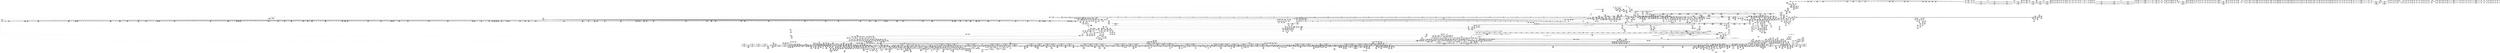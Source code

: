 digraph {
	CE0x44c5620 [shape=record,shape=Mrecord,label="{CE0x44c5620|tomoyo_const_part_length:tmp29|security/tomoyo/util.c,641}"]
	CE0x47280d0 [shape=record,shape=Mrecord,label="{CE0x47280d0|i64*_getelementptr_inbounds_(_31_x_i64_,_31_x_i64_*___llvm_gcov_ctr43150,_i64_0,_i64_26)|*Constant*|*SummSource*}"]
	CE0x5307be0 [shape=record,shape=Mrecord,label="{CE0x5307be0|_call_void_mcount()_#3|*SummSource*}"]
	CE0x6bda810 [shape=record,shape=Mrecord,label="{CE0x6bda810|__llvm_gcov_indirect_counter_increment114:tmp5|*SummSink*}"]
	CE0x61900f0 [shape=record,shape=Mrecord,label="{CE0x61900f0|VOIDTB_TE:_CE_214,215_}"]
	CE0x6e628b0 [shape=record,shape=Mrecord,label="{CE0x6e628b0|0:_i16,_:_CRE_298,299_}"]
	CE0x43d5fb0 [shape=record,shape=Mrecord,label="{CE0x43d5fb0|0:_i16,_:_CRE_625,626_}"]
	CE0x550de20 [shape=record,shape=Mrecord,label="{CE0x550de20|i64*_getelementptr_inbounds_(_2_x_i64_,_2_x_i64_*___llvm_gcov_ctr32,_i64_0,_i64_1)|*Constant*}"]
	CE0x554a390 [shape=record,shape=Mrecord,label="{CE0x554a390|tomoyo_const_part_length:tmp11|security/tomoyo/util.c,626|*SummSink*}"]
	CE0x5764e80 [shape=record,shape=Mrecord,label="{CE0x5764e80|tomoyo_domain:tmp9|security/tomoyo/common.h,1205|*SummSource*}"]
	CE0x46a2ca0 [shape=record,shape=Mrecord,label="{CE0x46a2ca0|tomoyo_path2_perm:name28|security/tomoyo/file.c,930}"]
	CE0x575f6a0 [shape=record,shape=Mrecord,label="{CE0x575f6a0|i64*_getelementptr_inbounds_(_6_x_i64_,_6_x_i64_*___llvm_gcov_ctr26,_i64_0,_i64_5)|*Constant*}"]
	CE0x3948ac0 [shape=record,shape=Mrecord,label="{CE0x3948ac0|VOIDTB_TE:_CE_6384,6388_|*MultipleSource*|security/tomoyo/util.c,1010|Function::tomoyo_get_mode&Arg::ns::}"]
	CE0x5652650 [shape=record,shape=Mrecord,label="{CE0x5652650|0:_i8,_array:_GCRE_tomoyo_index2category_constant_39_x_i8_c_00_00_00_00_00_00_00_00_00_00_00_00_00_00_00_00_00_00_00_00_00_00_00_01_01_01_01_01_01_01_01_01_01_01_01_01_01_01_02_,_align_16:_elem_17::|security/tomoyo/util.c,983}"]
	CE0x460f030 [shape=record,shape=Mrecord,label="{CE0x460f030|tomoyo_get_mode:tmp5|security/tomoyo/util.c,978}"]
	CE0x42f69f0 [shape=record,shape=Mrecord,label="{CE0x42f69f0|tomoyo_domain:tobool|security/tomoyo/common.h,1205|*SummSink*}"]
	CE0x55462c0 [shape=record,shape=Mrecord,label="{CE0x55462c0|srcu_read_lock:tmp}"]
	CE0x6c97ab0 [shape=record,shape=Mrecord,label="{CE0x6c97ab0|i32_9|*Constant*}"]
	CE0x36a6870 [shape=record,shape=Mrecord,label="{CE0x36a6870|i64_ptrtoint_(i8*_blockaddress(_rcu_lock_acquire,_%__here)_to_i64)|*Constant*}"]
	CE0x54782b0 [shape=record,shape=Mrecord,label="{CE0x54782b0|tomoyo_const_part_length:tmp42|security/tomoyo/util.c,644|*SummSource*}"]
	CE0x53858e0 [shape=record,shape=Mrecord,label="{CE0x53858e0|tomoyo_get_mode:idxprom6|security/tomoyo/util.c,983|*SummSource*}"]
	CE0x5637160 [shape=record,shape=Mrecord,label="{CE0x5637160|tomoyo_fill_path_info:conv7|security/tomoyo/util.c,668}"]
	CE0x554b1b0 [shape=record,shape=Mrecord,label="{CE0x554b1b0|tomoyo_const_part_length:if.end18|*SummSink*}"]
	CE0x542c8c0 [shape=record,shape=Mrecord,label="{CE0x542c8c0|tomoyo_path2_perm:tmp4|security/tomoyo/file.c,892|*SummSink*}"]
	CE0x5731d40 [shape=record,shape=Mrecord,label="{CE0x5731d40|0:_i8*,_array:_GCRE_tomoyo_mac_keywords_external_constant_42_x_i8*_:_elem_9::|security/tomoyo/file.c,181}"]
	CE0x37d7680 [shape=record,shape=Mrecord,label="{CE0x37d7680|0:_i16,_:_CRE_968,976_|*MultipleSource*|security/tomoyo/file.c,912|security/tomoyo/file.c,912|security/tomoyo/file.c,912}"]
	CE0x5508390 [shape=record,shape=Mrecord,label="{CE0x5508390|tomoyo_path2_perm:do.end|*SummSink*}"]
	CE0x51f8020 [shape=record,shape=Mrecord,label="{CE0x51f8020|104:_%struct.inode*,_:_CRE_182,183_}"]
	CE0x442f7d0 [shape=record,shape=Mrecord,label="{CE0x442f7d0|tomoyo_const_part_length:tmp19|security/tomoyo/util.c,628|*SummSink*}"]
	CE0x6c9fe30 [shape=record,shape=Mrecord,label="{CE0x6c9fe30|104:_%struct.inode*,_:_CRE_183,184_}"]
	CE0x6e425b0 [shape=record,shape=Mrecord,label="{CE0x6e425b0|__llvm_gcov_indirect_counter_increment:counters|Function::__llvm_gcov_indirect_counter_increment&Arg::counters::}"]
	CE0x6cfca20 [shape=record,shape=Mrecord,label="{CE0x6cfca20|rcu_lock_acquire:tmp|*SummSource*}"]
	CE0x51f98b0 [shape=record,shape=Mrecord,label="{CE0x51f98b0|104:_%struct.inode*,_:_CRE_169,170_}"]
	CE0x51592a0 [shape=record,shape=Mrecord,label="{CE0x51592a0|tomoyo_read_unlock:tmp2|*SummSink*}"]
	CE0x51d6bf0 [shape=record,shape=Mrecord,label="{CE0x51d6bf0|_call_void___llvm_gcov_indirect_counter_increment(i32*___llvm_gcov_global_state_pred15,_i64**_getelementptr_inbounds_(_3_x_i64*_,_3_x_i64*_*___llvm_gcda_edge_table14,_i64_0,_i64_2)),_!dbg_!38951|security/tomoyo/file.c,916}"]
	CE0x4430ea0 [shape=record,shape=Mrecord,label="{CE0x4430ea0|i32_92|*Constant*|*SummSource*}"]
	CE0x37c31e0 [shape=record,shape=Mrecord,label="{CE0x37c31e0|0:_i16,_:_CRE_933,934_}"]
	CE0x3619050 [shape=record,shape=Mrecord,label="{CE0x3619050|128:_i8*,_1208:_%struct.file*,_:_CMRE_31,32_}"]
	CE0x5652170 [shape=record,shape=Mrecord,label="{CE0x5652170|VOIDTB_TE:_CE_0,2048_|*MultipleSource*|security/tomoyo/util.c,1010|Function::tomoyo_get_mode&Arg::ns::}"]
	CE0x5314c30 [shape=record,shape=Mrecord,label="{CE0x5314c30|tomoyo_const_part_length:while.end}"]
	CE0x6b5e880 [shape=record,shape=Mrecord,label="{CE0x6b5e880|0:_i16,_:_CRE_306,307_}"]
	CE0x54e9580 [shape=record,shape=Mrecord,label="{CE0x54e9580|0:_i8*,_array:_GCRE_tomoyo_mac_keywords_external_constant_42_x_i8*_:_elem_31::|security/tomoyo/file.c,181}"]
	CE0x5764ef0 [shape=record,shape=Mrecord,label="{CE0x5764ef0|tomoyo_domain:tmp9|security/tomoyo/common.h,1205|*SummSink*}"]
	CE0x4603830 [shape=record,shape=Mrecord,label="{CE0x4603830|tomoyo_path_rename:dentry4|security/tomoyo/tomoyo.c,299|*SummSource*}"]
	CE0x550faf0 [shape=record,shape=Mrecord,label="{CE0x550faf0|0:_%struct.tomoyo_obj_info*,_24:_%struct.tomoyo_path_info*,_32:_%struct.tomoyo_path_info*,_40:_i8,_72:_i8,_76:_i8,_:_SCMRE_28,29_}"]
	CE0x36bc110 [shape=record,shape=Mrecord,label="{CE0x36bc110|tomoyo_get_realpath:tmp10|security/tomoyo/file.c,155|*SummSink*}"]
	CE0x460f510 [shape=record,shape=Mrecord,label="{CE0x460f510|_ret_void,_!dbg_!38908|include/linux/rcupdate.h,419|*SummSink*}"]
	CE0x51d4f20 [shape=record,shape=Mrecord,label="{CE0x51d4f20|tomoyo_fill_path_info:cmp8|security/tomoyo/util.c,668|*SummSink*}"]
	CE0x6e99260 [shape=record,shape=Mrecord,label="{CE0x6e99260|0:_%struct.tomoyo_obj_info*,_24:_%struct.tomoyo_path_info*,_32:_%struct.tomoyo_path_info*,_40:_i8,_72:_i8,_76:_i8,_:_SCMRE_8,16_|*MultipleSource*|security/tomoyo/file.c, 891|security/tomoyo/file.c,891|security/tomoyo/file.c,920|Function::tomoyo_init_request_info&Arg::r::}"]
	CE0x36197d0 [shape=record,shape=Mrecord,label="{CE0x36197d0|128:_i8*,_1208:_%struct.file*,_:_CMRE_37,38_}"]
	CE0x4603470 [shape=record,shape=Mrecord,label="{CE0x4603470|_ret_i32_%retval.0,_!dbg_!38992|security/tomoyo/file.c,936|*SummSink*}"]
	CE0x52addc0 [shape=record,shape=Mrecord,label="{CE0x52addc0|0:_%struct.tomoyo_obj_info*,_24:_%struct.tomoyo_path_info*,_32:_%struct.tomoyo_path_info*,_40:_i8,_72:_i8,_76:_i8,_:_SCMRE_25,26_}"]
	CE0x51f7490 [shape=record,shape=Mrecord,label="{CE0x51f7490|104:_%struct.inode*,_:_CRE_172,173_}"]
	CE0x5376970 [shape=record,shape=Mrecord,label="{CE0x5376970|104:_%struct.inode*,_:_CRE_288,296_|*MultipleSource*|*LoadInst*|security/tomoyo/file.c,911|security/tomoyo/file.c,912|Function::tomoyo_path_rename&Arg::old_dentry::}"]
	CE0x3619190 [shape=record,shape=Mrecord,label="{CE0x3619190|128:_i8*,_1208:_%struct.file*,_:_CMRE_32,33_}"]
	CE0x518a5f0 [shape=record,shape=Mrecord,label="{CE0x518a5f0|tomoyo_path2_perm:tmp66|security/tomoyo/file.c,936|*SummSource*}"]
	CE0x56ee2e0 [shape=record,shape=Mrecord,label="{CE0x56ee2e0|tomoyo_path2_perm:conv|security/tomoyo/file.c,907}"]
	CE0x473bd90 [shape=record,shape=Mrecord,label="{CE0x473bd90|tomoyo_const_part_length:tmp48|security/tomoyo/util.c,649|*SummSource*}"]
	CE0x560d880 [shape=record,shape=Mrecord,label="{CE0x560d880|tomoyo_path2_perm:lor.lhs.false10}"]
	CE0x4739370 [shape=record,shape=Mrecord,label="{CE0x4739370|tomoyo_const_part_length:tmp47|security/tomoyo/util.c,646|*SummSink*}"]
	CE0x6c748a0 [shape=record,shape=Mrecord,label="{CE0x6c748a0|i8*_null|*Constant*}"]
	CE0x6ccaf40 [shape=record,shape=Mrecord,label="{CE0x6ccaf40|tomoyo_const_part_length:conv2|security/tomoyo/util.c,627|*SummSink*}"]
	CE0x5157eb0 [shape=record,shape=Mrecord,label="{CE0x5157eb0|VOIDTB_TE:_CE_256,264_|Function::tomoyo_path_rename&Arg::new_dentry::}"]
	CE0x5541da0 [shape=record,shape=Mrecord,label="{CE0x5541da0|0:_i16,_:_CRE_736,740_|*MultipleSource*|security/tomoyo/file.c,912|security/tomoyo/file.c,912|security/tomoyo/file.c,912}"]
	CE0x53a00b0 [shape=record,shape=Mrecord,label="{CE0x53a00b0|tomoyo_domain:tobool1|security/tomoyo/common.h,1205|*SummSink*}"]
	CE0x55bace0 [shape=record,shape=Mrecord,label="{CE0x55bace0|0:_i16,_:_CRE_592,593_}"]
	CE0x4530b00 [shape=record,shape=Mrecord,label="{CE0x4530b00|tomoyo_path_rename:old_parent|Function::tomoyo_path_rename&Arg::old_parent::|*SummSink*}"]
	CE0x6c76160 [shape=record,shape=Mrecord,label="{CE0x6c76160|i64*_getelementptr_inbounds_(_2_x_i64_,_2_x_i64_*___llvm_gcov_ctr29200,_i64_0,_i64_1)|*Constant*}"]
	CE0x6c90d10 [shape=record,shape=Mrecord,label="{CE0x6c90d10|_call_void_kfree(i8*_%tmp55)_#9,_!dbg_!38981|security/tomoyo/file.c,931|*SummSource*}"]
	CE0x45399a0 [shape=record,shape=Mrecord,label="{CE0x45399a0|tomoyo_get_mode:tmp19|security/tomoyo/util.c,985|*SummSink*}"]
	CE0x3717fa0 [shape=record,shape=Mrecord,label="{CE0x3717fa0|tomoyo_get_mode:tmp23|security/tomoyo/util.c,986}"]
	CE0x6e424a0 [shape=record,shape=Mrecord,label="{CE0x6e424a0|__llvm_gcov_indirect_counter_increment:predecessor|Function::__llvm_gcov_indirect_counter_increment&Arg::predecessor::|*SummSink*}"]
	CE0x54e8c20 [shape=record,shape=Mrecord,label="{CE0x54e8c20|tomoyo_const_part_length:if.end18}"]
	CE0x3618c90 [shape=record,shape=Mrecord,label="{CE0x3618c90|128:_i8*,_1208:_%struct.file*,_:_CMRE_28,29_}"]
	CE0x44c5b30 [shape=record,shape=Mrecord,label="{CE0x44c5b30|tomoyo_const_part_length:return|*SummSink*}"]
	CE0x3631710 [shape=record,shape=Mrecord,label="{CE0x3631710|0:_i16,_:_CRE_565,566_}"]
	CE0x55bb010 [shape=record,shape=Mrecord,label="{CE0x55bb010|0:_i16,_:_CRE_595,596_}"]
	CE0x5530390 [shape=record,shape=Mrecord,label="{CE0x5530390|40:_%struct.tomoyo_policy_namespace*,_48:_i8,_:_GCRE_tomoyo_kernel_domain_external_global_%struct.tomoyo_domain_info_57,58_}"]
	CE0x6e9b8e0 [shape=record,shape=Mrecord,label="{CE0x6e9b8e0|0:_i16,_:_CRE_4,5_}"]
	CE0x53c8a70 [shape=record,shape=Mrecord,label="{CE0x53c8a70|0:_i8*,_array:_GCRE_tomoyo_mac_keywords_external_constant_42_x_i8*_:_elem_29::|security/tomoyo/file.c,181}"]
	CE0x451efd0 [shape=record,shape=Mrecord,label="{CE0x451efd0|tomoyo_path2_perm:path11|security/tomoyo/file.c,892}"]
	CE0x5731ec0 [shape=record,shape=Mrecord,label="{CE0x5731ec0|0:_i8*,_array:_GCRE_tomoyo_mac_keywords_external_constant_42_x_i8*_:_elem_10::|security/tomoyo/file.c,181}"]
	CE0x37a9410 [shape=record,shape=Mrecord,label="{CE0x37a9410|0:_i16,_:_CRE_887,888_}"]
	CE0x61a1680 [shape=record,shape=Mrecord,label="{CE0x61a1680|tomoyo_get_mode:config|security/tomoyo/util.c,981|*SummSource*}"]
	CE0x5660f10 [shape=record,shape=Mrecord,label="{CE0x5660f10|tomoyo_fill_path_info:tmp8|security/tomoyo/util.c,667|*SummSource*}"]
	CE0x45307a0 [shape=record,shape=Mrecord,label="{CE0x45307a0|8:_%struct.vfsmount*,_16:_%struct.dentry*,_24:_%struct.vfsmount*,_32:_%struct.dentry*,_:_SCMRE_0,8_|*MultipleSource*|security/tomoyo/tomoyo.c, 298|security/tomoyo/tomoyo.c, 299|security/tomoyo/tomoyo.c,298}"]
	CE0x3618b00 [shape=record,shape=Mrecord,label="{CE0x3618b00|128:_i8*,_1208:_%struct.file*,_:_CMRE_27,28_}"]
	CE0x37001c0 [shape=record,shape=Mrecord,label="{CE0x37001c0|tomoyo_get_mode:retval.0|*SummSink*}"]
	CE0x5661df0 [shape=record,shape=Mrecord,label="{CE0x5661df0|tomoyo_path2_perm:cmp26|security/tomoyo/file.c,928|*SummSource*}"]
	CE0x56066e0 [shape=record,shape=Mrecord,label="{CE0x56066e0|104:_%struct.inode*,_:_CRE_48,52_|*MultipleSource*|*LoadInst*|security/tomoyo/file.c,911|security/tomoyo/file.c,912|Function::tomoyo_path_rename&Arg::old_dentry::}"]
	CE0x45370a0 [shape=record,shape=Mrecord,label="{CE0x45370a0|tomoyo_const_part_length:tmp28|security/tomoyo/util.c,641|*SummSource*}"]
	CE0x6190c70 [shape=record,shape=Mrecord,label="{CE0x6190c70|VOIDTB_TE:_CE_224,232_|Function::tomoyo_path_rename&Arg::new_dentry::}"]
	CE0x4771ce0 [shape=record,shape=Mrecord,label="{CE0x4771ce0|i64*_getelementptr_inbounds_(_2_x_i64_,_2_x_i64_*___llvm_gcov_ctr39,_i64_0,_i64_1)|*Constant*|*SummSource*}"]
	CE0x460fff0 [shape=record,shape=Mrecord,label="{CE0x460fff0|0:_i8,_array:_GCRE_tomoyo_index2category_constant_39_x_i8_c_00_00_00_00_00_00_00_00_00_00_00_00_00_00_00_00_00_00_00_00_00_00_00_01_01_01_01_01_01_01_01_01_01_01_01_01_01_01_02_,_align_16:_elem_23::|security/tomoyo/util.c,983}"]
	CE0x569a850 [shape=record,shape=Mrecord,label="{CE0x569a850|0:_i16,_:_CRE_166,167_}"]
	CE0x6bd7ab0 [shape=record,shape=Mrecord,label="{CE0x6bd7ab0|tomoyo_init_request_info:tmp12|security/tomoyo/util.c,1010}"]
	CE0x526c190 [shape=record,shape=Mrecord,label="{CE0x526c190|0:_i16,_:_CRE_554,555_}"]
	CE0x4498a60 [shape=record,shape=Mrecord,label="{CE0x4498a60|_ret_void,_!dbg_!38913|security/tomoyo/file.c,138}"]
	CE0x6b5eee0 [shape=record,shape=Mrecord,label="{CE0x6b5eee0|0:_i16,_:_CRE_472,473_}"]
	CE0x4480c30 [shape=record,shape=Mrecord,label="{CE0x4480c30|tomoyo_path_rename:bb|*SummSink*}"]
	CE0x3716e70 [shape=record,shape=Mrecord,label="{CE0x3716e70|tomoyo_get_mode:tmp20|security/tomoyo/util.c,985}"]
	CE0x37e4eb0 [shape=record,shape=Mrecord,label="{CE0x37e4eb0|_ret_void,_!dbg_!38908|include/linux/rcupdate.h,424}"]
	CE0x52d0160 [shape=record,shape=Mrecord,label="{CE0x52d0160|tomoyo_path2_perm:idxprom|security/tomoyo/file.c,898}"]
	CE0x6c4c8e0 [shape=record,shape=Mrecord,label="{CE0x6c4c8e0|tomoyo_get_realpath:tmp6|security/tomoyo/file.c,151|*SummSource*}"]
	CE0x5209290 [shape=record,shape=Mrecord,label="{CE0x5209290|0:_i16,_:_CRE_752,753_}"]
	CE0x43de6a0 [shape=record,shape=Mrecord,label="{CE0x43de6a0|tomoyo_const_part_length:tmp21|security/tomoyo/util.c,631|*SummSource*}"]
	CE0x575fff0 [shape=record,shape=Mrecord,label="{CE0x575fff0|tomoyo_add_slash:tmp12|security/tomoyo/file.c,138|*SummSink*}"]
	CE0x546cb80 [shape=record,shape=Mrecord,label="{CE0x546cb80|104:_%struct.inode*,_:_CRE_155,156_}"]
	CE0x6d36de0 [shape=record,shape=Mrecord,label="{CE0x6d36de0|tomoyo_get_mode:tmp16|security/tomoyo/util.c,983}"]
	CE0x6c4b150 [shape=record,shape=Mrecord,label="{CE0x6c4b150|0:_i16,_:_CRE_606,607_}"]
	CE0x42f6a60 [shape=record,shape=Mrecord,label="{CE0x42f6a60|tomoyo_domain:tobool|security/tomoyo/common.h,1205|*SummSource*}"]
	CE0x53bd650 [shape=record,shape=Mrecord,label="{CE0x53bd650|i32_0|*Constant*}"]
	CE0x6c1bae0 [shape=record,shape=Mrecord,label="{CE0x6c1bae0|tomoyo_const_part_length:tmp17|security/tomoyo/util.c,627}"]
	CE0x6e2da40 [shape=record,shape=Mrecord,label="{CE0x6e2da40|tomoyo_const_part_length:conv14|security/tomoyo/util.c,641|*SummSource*}"]
	CE0x6d35270 [shape=record,shape=Mrecord,label="{CE0x6d35270|tomoyo_const_part_length:cmp21|security/tomoyo/util.c,644}"]
	CE0x4738d30 [shape=record,shape=Mrecord,label="{CE0x4738d30|tomoyo_const_part_length:tmp47|security/tomoyo/util.c,646}"]
	CE0x43a21f0 [shape=record,shape=Mrecord,label="{CE0x43a21f0|rcu_lock_release:tmp|*SummSource*}"]
	CE0x6c80360 [shape=record,shape=Mrecord,label="{CE0x6c80360|tomoyo_path2_perm:tmp56|security/tomoyo/file.c,933|*SummSink*}"]
	CE0x4663c40 [shape=record,shape=Mrecord,label="{CE0x4663c40|i32_10|*Constant*|*SummSource*}"]
	CE0x3561aa0 [shape=record,shape=Mrecord,label="{CE0x3561aa0|i32_1205|*Constant*|*SummSink*}"]
	CE0x44affc0 [shape=record,shape=Mrecord,label="{CE0x44affc0|tomoyo_path_rename:path2|security/tomoyo/tomoyo.c, 299}"]
	CE0x6cf5db0 [shape=record,shape=Mrecord,label="{CE0x6cf5db0|tomoyo_path2_perm:cmp26|security/tomoyo/file.c,928|*SummSink*}"]
	CE0x6eb4e80 [shape=record,shape=Mrecord,label="{CE0x6eb4e80|tomoyo_const_part_length:tmp18|security/tomoyo/util.c,627|*SummSource*}"]
	CE0x37a9a70 [shape=record,shape=Mrecord,label="{CE0x37a9a70|0:_i16,_:_CRE_893,894_}"]
	CE0x541ca30 [shape=record,shape=Mrecord,label="{CE0x541ca30|0:_i8*,_array:_GCRE_tomoyo_mac_keywords_external_constant_42_x_i8*_:_elem_16::|security/tomoyo/file.c,181}"]
	CE0x56603e0 [shape=record,shape=Mrecord,label="{CE0x56603e0|_call_void_rcu_lock_release(%struct.lockdep_map*_%dep_map)_#9,_!dbg_!38905|include/linux/srcu.h,236|*SummSource*}"]
	CE0x6d00be0 [shape=record,shape=Mrecord,label="{CE0x6d00be0|i64*_getelementptr_inbounds_(_2_x_i64_,_2_x_i64_*___llvm_gcov_ctr53148,_i64_0,_i64_0)|*Constant*|*SummSink*}"]
	CE0x6b784c0 [shape=record,shape=Mrecord,label="{CE0x6b784c0|tomoyo_const_part_length:tmp10|security/tomoyo/util.c,626}"]
	CE0x6cf4b70 [shape=record,shape=Mrecord,label="{CE0x6cf4b70|rcu_lock_release:tmp4|include/linux/rcupdate.h,423|*SummSink*}"]
	CE0x37ca7e0 [shape=record,shape=Mrecord,label="{CE0x37ca7e0|VOIDTB_TE:_CE_198,199_}"]
	CE0x4500d80 [shape=record,shape=Mrecord,label="{CE0x4500d80|VOIDTB_TE:_CE_160,161_}"]
	CE0x5614260 [shape=record,shape=Mrecord,label="{CE0x5614260|tomoyo_path2_perm:i_mode|security/tomoyo/file.c,912}"]
	CE0x4583f40 [shape=record,shape=Mrecord,label="{CE0x4583f40|tomoyo_init_request_info:tobool|security/tomoyo/util.c,1004}"]
	CE0x430a1b0 [shape=record,shape=Mrecord,label="{CE0x430a1b0|tomoyo_const_part_length:entry|*SummSource*}"]
	CE0x52fed50 [shape=record,shape=Mrecord,label="{CE0x52fed50|0:_i16,_:_CRE_202,203_}"]
	CE0x5546840 [shape=record,shape=Mrecord,label="{CE0x5546840|0:_i8,_array:_GCRE_tomoyo_index2category_constant_39_x_i8_c_00_00_00_00_00_00_00_00_00_00_00_00_00_00_00_00_00_00_00_00_00_00_00_01_01_01_01_01_01_01_01_01_01_01_01_01_01_01_02_,_align_16:_elem_0::|security/tomoyo/util.c,983}"]
	CE0x6c1b4d0 [shape=record,shape=Mrecord,label="{CE0x6c1b4d0|rcu_lock_release:bb}"]
	CE0x52d7450 [shape=record,shape=Mrecord,label="{CE0x52d7450|0:_%struct.tomoyo_obj_info*,_24:_%struct.tomoyo_path_info*,_32:_%struct.tomoyo_path_info*,_40:_i8,_72:_i8,_76:_i8,_:_SCMRE_72,73_|*MultipleSource*|security/tomoyo/file.c, 891|security/tomoyo/file.c,891|security/tomoyo/file.c,920|Function::tomoyo_init_request_info&Arg::r::}"]
	CE0x36bc3f0 [shape=record,shape=Mrecord,label="{CE0x36bc3f0|i1_false|*Constant*|*SummSink*}"]
	CE0x37a9960 [shape=record,shape=Mrecord,label="{CE0x37a9960|0:_i16,_:_CRE_892,893_}"]
	CE0x4663e40 [shape=record,shape=Mrecord,label="{CE0x4663e40|tomoyo_init_request_info:type|security/tomoyo/util.c,1009|*SummSink*}"]
	CE0x535e180 [shape=record,shape=Mrecord,label="{CE0x535e180|GLOBAL:tomoyo_path2_perm|*Constant*|*SummSink*}"]
	CE0x6c1b9b0 [shape=record,shape=Mrecord,label="{CE0x6c1b9b0|srcu_read_unlock:bb}"]
	CE0x56687c0 [shape=record,shape=Mrecord,label="{CE0x56687c0|i64*_getelementptr_inbounds_(_31_x_i64_,_31_x_i64_*___llvm_gcov_ctr43150,_i64_0,_i64_3)|*Constant*|*SummSink*}"]
	CE0x37004a0 [shape=record,shape=Mrecord,label="{CE0x37004a0|i64*_getelementptr_inbounds_(_12_x_i64_,_12_x_i64_*___llvm_gcov_ctr31133,_i64_0,_i64_11)|*Constant*}"]
	CE0x6ca75a0 [shape=record,shape=Mrecord,label="{CE0x6ca75a0|i64_5|*Constant*|*SummSink*}"]
	CE0x6eb5840 [shape=record,shape=Mrecord,label="{CE0x6eb5840|tomoyo_const_part_length:if.end28|*SummSource*}"]
	CE0x6d1cfe0 [shape=record,shape=Mrecord,label="{CE0x6d1cfe0|0:_i16,_:_CRE_500,501_}"]
	CE0x6e44b50 [shape=record,shape=Mrecord,label="{CE0x6e44b50|tomoyo_const_part_length:sw.bb|*SummSink*}"]
	CE0x52a3d30 [shape=record,shape=Mrecord,label="{CE0x52a3d30|GLOBAL:lockdep_rcu_suspicious|*Constant*|*SummSink*}"]
	CE0x3631d70 [shape=record,shape=Mrecord,label="{CE0x3631d70|0:_i16,_:_CRE_571,572_}"]
	CE0x6e44620 [shape=record,shape=Mrecord,label="{CE0x6e44620|rcu_lock_acquire:tmp7|*SummSink*}"]
	"CONST[source:0(mediator),value:2(dynamic)][purpose:{object}]"
	CE0x44e73e0 [shape=record,shape=Mrecord,label="{CE0x44e73e0|get_current:entry|*SummSource*}"]
	CE0x55351f0 [shape=record,shape=Mrecord,label="{CE0x55351f0|tomoyo_fill_path_info:tmp6|security/tomoyo/util.c,667}"]
	CE0x43da700 [shape=record,shape=Mrecord,label="{CE0x43da700|i32_78|*Constant*|*SummSink*}"]
	CE0x3751210 [shape=record,shape=Mrecord,label="{CE0x3751210|i64*_getelementptr_inbounds_(_12_x_i64_,_12_x_i64_*___llvm_gcov_ctr31133,_i64_0,_i64_10)|*Constant*|*SummSource*}"]
	CE0x5554030 [shape=record,shape=Mrecord,label="{CE0x5554030|tomoyo_init_request_info:conv6|security/tomoyo/util.c,1011}"]
	CE0x5544d40 [shape=record,shape=Mrecord,label="{CE0x5544d40|tomoyo_path2_perm:tmp60|security/tomoyo/file.c,933}"]
	CE0x6e39110 [shape=record,shape=Mrecord,label="{CE0x6e39110|0:_i8*,_array:_GCRE_tomoyo_mac_keywords_external_constant_42_x_i8*_:_elem_21::|security/tomoyo/file.c,181}"]
	CE0x51af530 [shape=record,shape=Mrecord,label="{CE0x51af530|i64*_getelementptr_inbounds_(_4_x_i64_,_4_x_i64_*___llvm_gcov_ctr33,_i64_0,_i64_3)|*Constant*}"]
	CE0x6e38f90 [shape=record,shape=Mrecord,label="{CE0x6e38f90|0:_i8*,_array:_GCRE_tomoyo_mac_keywords_external_constant_42_x_i8*_:_elem_20::|security/tomoyo/file.c,181}"]
	CE0x523c8c0 [shape=record,shape=Mrecord,label="{CE0x523c8c0|tomoyo_path2_perm:tmp1}"]
	CE0x54dbdb0 [shape=record,shape=Mrecord,label="{CE0x54dbdb0|tomoyo_path2_perm:tmp23|security/tomoyo/file.c,904}"]
	CE0x6c81580 [shape=record,shape=Mrecord,label="{CE0x6c81580|0:_i16,_:_CRE_509,510_}"]
	CE0x51582e0 [shape=record,shape=Mrecord,label="{CE0x51582e0|VOIDTB_TE:_CE_280,288_|Function::tomoyo_path_rename&Arg::new_dentry::}"]
	CE0x5507ff0 [shape=record,shape=Mrecord,label="{CE0x5507ff0|tomoyo_get_realpath:tmp1|*SummSink*}"]
	CE0x460f7e0 [shape=record,shape=Mrecord,label="{CE0x460f7e0|0:_i8,_array:_GCRE_tomoyo_index2category_constant_39_x_i8_c_00_00_00_00_00_00_00_00_00_00_00_00_00_00_00_00_00_00_00_00_00_00_00_01_01_01_01_01_01_01_01_01_01_01_01_01_01_01_02_,_align_16:_elem_20::|security/tomoyo/util.c,983}"]
	CE0x527c6a0 [shape=record,shape=Mrecord,label="{CE0x527c6a0|i64*_getelementptr_inbounds_(_30_x_i64_,_30_x_i64_*___llvm_gcov_ctr13,_i64_0,_i64_24)|*Constant*|*SummSource*}"]
	CE0x5688bc0 [shape=record,shape=Mrecord,label="{CE0x5688bc0|tomoyo_path2_perm:tmp|*SummSink*}"]
	CE0x4452fb0 [shape=record,shape=Mrecord,label="{CE0x4452fb0|0:_i16,_:_CRE_615,616_}"]
	CE0x53c4220 [shape=record,shape=Mrecord,label="{CE0x53c4220|GLOBAL:tomoyo_ss|Global_var:tomoyo_ss}"]
	CE0x45539e0 [shape=record,shape=Mrecord,label="{CE0x45539e0|tomoyo_path_rename:tmp3}"]
	CE0x521aee0 [shape=record,shape=Mrecord,label="{CE0x521aee0|104:_%struct.inode*,_:_CRE_197,198_}"]
	CE0x6e42130 [shape=record,shape=Mrecord,label="{CE0x6e42130|__llvm_gcov_indirect_counter_increment:entry|*SummSource*}"]
	CE0x45309f0 [shape=record,shape=Mrecord,label="{CE0x45309f0|8:_%struct.vfsmount*,_16:_%struct.dentry*,_24:_%struct.vfsmount*,_32:_%struct.dentry*,_:_SCMRE_8,16_|*MultipleSource*|security/tomoyo/tomoyo.c, 298|security/tomoyo/tomoyo.c, 299|security/tomoyo/tomoyo.c,298}"]
	CE0x537d5b0 [shape=record,shape=Mrecord,label="{CE0x537d5b0|tomoyo_audit_path2_log:path2|security/tomoyo/file.c,182|*SummSource*}"]
	CE0x57590c0 [shape=record,shape=Mrecord,label="{CE0x57590c0|tomoyo_const_part_length:tmp34|security/tomoyo/util.c,642|*SummSink*}"]
	CE0x6c92ae0 [shape=record,shape=Mrecord,label="{CE0x6c92ae0|0:_i16,_:_CRE_177,178_}"]
	CE0x50ec8a0 [shape=record,shape=Mrecord,label="{CE0x50ec8a0|tomoyo_const_part_length:retval.0}"]
	CE0x55474e0 [shape=record,shape=Mrecord,label="{CE0x55474e0|40:_%struct.tomoyo_policy_namespace*,_48:_i8,_:_GCRE_tomoyo_kernel_domain_external_global_%struct.tomoyo_domain_info_24,32_|*MultipleSource*|security/tomoyo/util.c,1005|security/tomoyo/util.c,1007|Function::tomoyo_init_request_info&Arg::domain::}"]
	CE0x5376b90 [shape=record,shape=Mrecord,label="{CE0x5376b90|104:_%struct.inode*,_:_CRE_296,304_|*MultipleSource*|*LoadInst*|security/tomoyo/file.c,911|security/tomoyo/file.c,912|Function::tomoyo_path_rename&Arg::old_dentry::}"]
	CE0x4605bc0 [shape=record,shape=Mrecord,label="{CE0x4605bc0|__llvm_gcov_indirect_counter_increment:bb|*SummSource*}"]
	CE0x50e62e0 [shape=record,shape=Mrecord,label="{CE0x50e62e0|tomoyo_const_part_length:tmp49|security/tomoyo/util.c,649|*SummSink*}"]
	CE0x559c2f0 [shape=record,shape=Mrecord,label="{CE0x559c2f0|__llvm_gcov_indirect_counter_increment114:entry|*SummSource*}"]
	CE0x3826210 [shape=record,shape=Mrecord,label="{CE0x3826210|tomoyo_add_slash:buf|Function::tomoyo_add_slash&Arg::buf::}"]
	CE0x5642ff0 [shape=record,shape=Mrecord,label="{CE0x5642ff0|tomoyo_audit_path2_log:entry|*SummSink*}"]
	CE0x44c54f0 [shape=record,shape=Mrecord,label="{CE0x44c54f0|i64_19|*Constant*|*SummSink*}"]
	CE0x4583fe0 [shape=record,shape=Mrecord,label="{CE0x4583fe0|tomoyo_init_request_info:tobool|security/tomoyo/util.c,1004|*SummSource*}"]
	CE0x6e15430 [shape=record,shape=Mrecord,label="{CE0x6e15430|tomoyo_path2_perm:cmp|security/tomoyo/file.c,899|*SummSink*}"]
	CE0x5764c70 [shape=record,shape=Mrecord,label="{CE0x5764c70|tomoyo_get_mode:if.end}"]
	CE0x56ee4c0 [shape=record,shape=Mrecord,label="{CE0x56ee4c0|_call_void___llvm_gcov_indirect_counter_increment(i32*___llvm_gcov_global_state_pred15,_i64**_getelementptr_inbounds_(_3_x_i64*_,_3_x_i64*_*___llvm_gcda_edge_table14,_i64_0,_i64_1)),_!dbg_!38935|security/tomoyo/file.c,911|*SummSource*}"]
	CE0x51f7dc0 [shape=record,shape=Mrecord,label="{CE0x51f7dc0|104:_%struct.inode*,_:_CRE_180,181_}"]
	CE0x6e39bf0 [shape=record,shape=Mrecord,label="{CE0x6e39bf0|tomoyo_audit_path2_log:tmp|*SummSource*}"]
	CE0x6b6bce0 [shape=record,shape=Mrecord,label="{CE0x6b6bce0|tomoyo_init_request_info:tmp5|security/tomoyo/util.c,1004|*SummSource*}"]
	CE0x54dd880 [shape=record,shape=Mrecord,label="{CE0x54dd880|tomoyo_const_part_length:tmp7|security/tomoyo/util.c,625|*SummSource*}"]
	CE0x559cb30 [shape=record,shape=Mrecord,label="{CE0x559cb30|tomoyo_const_part_length:cmp|security/tomoyo/util.c,626|*SummSink*}"]
	CE0x4611800 [shape=record,shape=Mrecord,label="{CE0x4611800|__llvm_gcov_indirect_counter_increment:tmp1}"]
	CE0x52cf730 [shape=record,shape=Mrecord,label="{CE0x52cf730|i64_16|*Constant*|*SummSource*}"]
	CE0x6b8ec00 [shape=record,shape=Mrecord,label="{CE0x6b8ec00|0:_i16,_:_CRE_278,279_}"]
	CE0x6e41cf0 [shape=record,shape=Mrecord,label="{CE0x6e41cf0|tomoyo_init_request_info:tobool|security/tomoyo/util.c,1004|*SummSink*}"]
	CE0x561b900 [shape=record,shape=Mrecord,label="{CE0x561b900|0:_i16,_:_CRE_104,112_|*MultipleSource*|security/tomoyo/file.c,912|security/tomoyo/file.c,912|security/tomoyo/file.c,912}"]
	CE0x56ed600 [shape=record,shape=Mrecord,label="{CE0x56ed600|%struct.task_struct*_(%struct.task_struct**)*_asm_movq_%gs:$_1:P_,$0_,_r,im,_dirflag_,_fpsr_,_flags_|*SummSource*}"]
	CE0x56cc8d0 [shape=record,shape=Mrecord,label="{CE0x56cc8d0|tomoyo_path2_perm:tmp14|security/tomoyo/file.c,900|*SummSource*}"]
	CE0x3754900 [shape=record,shape=Mrecord,label="{CE0x3754900|tomoyo_audit_path2_log:call|security/tomoyo/file.c,181|*SummSource*}"]
	CE0x534bd50 [shape=record,shape=Mrecord,label="{CE0x534bd50|tomoyo_const_part_length:if.end6|*SummSink*}"]
	CE0x6bd2040 [shape=record,shape=Mrecord,label="{CE0x6bd2040|0:_i16,_:_CRE_792,800_|*MultipleSource*|security/tomoyo/file.c,912|security/tomoyo/file.c,912|security/tomoyo/file.c,912}"]
	CE0x6b79600 [shape=record,shape=Mrecord,label="{CE0x6b79600|0:_i8*,_array:_GCRE_tomoyo_mac_keywords_external_constant_42_x_i8*_:_elem_41::|security/tomoyo/file.c,181}"]
	CE0x36ebab0 [shape=record,shape=Mrecord,label="{CE0x36ebab0|0:_i16,_:_CRE_897,898_}"]
	CE0x4379be0 [shape=record,shape=Mrecord,label="{CE0x4379be0|104:_%struct.inode*,_:_CRE_310,311_}"]
	CE0x6d34280 [shape=record,shape=Mrecord,label="{CE0x6d34280|tomoyo_const_part_length:tmp35|security/tomoyo/util.c,643}"]
	CE0x5741cc0 [shape=record,shape=Mrecord,label="{CE0x5741cc0|i64*_getelementptr_inbounds_(_2_x_i64_,_2_x_i64_*___llvm_gcov_ctr22,_i64_0,_i64_0)|*Constant*}"]
	CE0x6be3d20 [shape=record,shape=Mrecord,label="{CE0x6be3d20|i8*_null|*Constant*}"]
	CE0x6bdb210 [shape=record,shape=Mrecord,label="{CE0x6bdb210|__llvm_gcov_indirect_counter_increment114:tmp6|*SummSource*}"]
	CE0x50e5970 [shape=record,shape=Mrecord,label="{CE0x50e5970|i64*_getelementptr_inbounds_(_31_x_i64_,_31_x_i64_*___llvm_gcov_ctr43150,_i64_0,_i64_28)|*Constant*|*SummSink*}"]
	CE0x6c74b90 [shape=record,shape=Mrecord,label="{CE0x6c74b90|tomoyo_const_part_length:tobool|security/tomoyo/util.c,624}"]
	CE0x44c5860 [shape=record,shape=Mrecord,label="{CE0x44c5860|GLOBAL:lock_release|*Constant*|*SummSink*}"]
	CE0x52cfe70 [shape=record,shape=Mrecord,label="{CE0x52cfe70|tomoyo_path2_perm:tmp8|security/tomoyo/file.c,894|*SummSink*}"]
	CE0x4539540 [shape=record,shape=Mrecord,label="{CE0x4539540|tomoyo_get_mode:tmp18|security/tomoyo/util.c,985|*SummSink*}"]
	CE0x55a9b60 [shape=record,shape=Mrecord,label="{CE0x55a9b60|srcu_read_unlock:entry|*SummSink*}"]
	CE0x55c6920 [shape=record,shape=Mrecord,label="{CE0x55c6920|tomoyo_path2_perm:tmp34|security/tomoyo/file.c,912|*SummSource*}"]
	CE0x56e11d0 [shape=record,shape=Mrecord,label="{CE0x56e11d0|_ret_%struct.tomoyo_domain_info*_%tmp23,_!dbg_!38929|security/tomoyo/common.h,1205|*SummSink*}"]
	CE0x5535720 [shape=record,shape=Mrecord,label="{CE0x5535720|get_current:tmp3|*SummSource*}"]
	CE0x3631c60 [shape=record,shape=Mrecord,label="{CE0x3631c60|0:_i16,_:_CRE_570,571_}"]
	CE0x5660af0 [shape=record,shape=Mrecord,label="{CE0x5660af0|tomoyo_fill_path_info:tmp13|*LoadInst*|security/tomoyo/util.c,668}"]
	CE0x4627c00 [shape=record,shape=Mrecord,label="{CE0x4627c00|0:_i8,_array:_GCRE_tomoyo_index2category_constant_39_x_i8_c_00_00_00_00_00_00_00_00_00_00_00_00_00_00_00_00_00_00_00_00_00_00_00_01_01_01_01_01_01_01_01_01_01_01_01_01_01_01_02_,_align_16:_elem_3::|security/tomoyo/util.c,983}"]
	CE0x6ca01c0 [shape=record,shape=Mrecord,label="{CE0x6ca01c0|104:_%struct.inode*,_:_CRE_186,187_}"]
	CE0x6e38d20 [shape=record,shape=Mrecord,label="{CE0x6e38d20|GLOBAL:tomoyo_policy_loaded|Global_var:tomoyo_policy_loaded|*SummSource*}"]
	CE0x52a3f00 [shape=record,shape=Mrecord,label="{CE0x52a3f00|i32_1205|*Constant*}"]
	CE0x6be3930 [shape=record,shape=Mrecord,label="{CE0x6be3930|tomoyo_path2_perm:tmp15|security/tomoyo/file.c,900|*SummSource*}"]
	CE0x43d94d0 [shape=record,shape=Mrecord,label="{CE0x43d94d0|tomoyo_path2_perm:tmp57|security/tomoyo/file.c,933}"]
	CE0x4610ee0 [shape=record,shape=Mrecord,label="{CE0x4610ee0|i8*_null|*Constant*}"]
	CE0x5450280 [shape=record,shape=Mrecord,label="{CE0x5450280|srcu_read_unlock:sp|Function::srcu_read_unlock&Arg::sp::|*SummSink*}"]
	CE0x5546360 [shape=record,shape=Mrecord,label="{CE0x5546360|tomoyo_domain:tmp6|security/tomoyo/common.h,1205|*SummSource*}"]
	CE0x567ad20 [shape=record,shape=Mrecord,label="{CE0x567ad20|0:_i16,_:_CRE_153,154_}"]
	CE0x537d540 [shape=record,shape=Mrecord,label="{CE0x537d540|tomoyo_audit_path2_log:path2|security/tomoyo/file.c,182}"]
	CE0x531a450 [shape=record,shape=Mrecord,label="{CE0x531a450|rcu_lock_acquire:indirectgoto}"]
	CE0x442fd60 [shape=record,shape=Mrecord,label="{CE0x442fd60|rcu_lock_release:tmp2|*SummSource*}"]
	CE0x449ac10 [shape=record,shape=Mrecord,label="{CE0x449ac10|tomoyo_path2_perm:d_inode|security/tomoyo/file.c,912|*SummSource*}"]
	CE0x6c92bf0 [shape=record,shape=Mrecord,label="{CE0x6c92bf0|0:_i16,_:_CRE_178,179_}"]
	CE0x6b77dd0 [shape=record,shape=Mrecord,label="{CE0x6b77dd0|_ret_void|*SummSource*}"]
	CE0x52730f0 [shape=record,shape=Mrecord,label="{CE0x52730f0|0:_i8*,_8:_i32,_12:_i16,_14:_i8,_15:_i8,_:_SCMRE_8,12_|*MultipleSource*|security/tomoyo/file.c, 889|security/tomoyo/file.c, 890|security/tomoyo/file.c,901}"]
	CE0x464f3f0 [shape=record,shape=Mrecord,label="{CE0x464f3f0|0:_i16,_:_CRE_181,182_}"]
	CE0x577d710 [shape=record,shape=Mrecord,label="{CE0x577d710|__llvm_gcov_indirect_counter_increment:tmp3|*SummSource*}"]
	CE0x514e930 [shape=record,shape=Mrecord,label="{CE0x514e930|_call_void_mcount()_#3|*SummSink*}"]
	CE0x5689540 [shape=record,shape=Mrecord,label="{CE0x5689540|tomoyo_path2_perm:arrayidx|security/tomoyo/file.c,898|*SummSink*}"]
	CE0x44d6c50 [shape=record,shape=Mrecord,label="{CE0x44d6c50|i64*_getelementptr_inbounds_(_30_x_i64_,_30_x_i64_*___llvm_gcov_ctr13,_i64_0,_i64_19)|*Constant*|*SummSink*}"]
	CE0x44b93f0 [shape=record,shape=Mrecord,label="{CE0x44b93f0|0:_i8,_array:_GCRE_tomoyo_index2category_constant_39_x_i8_c_00_00_00_00_00_00_00_00_00_00_00_00_00_00_00_00_00_00_00_00_00_00_00_01_01_01_01_01_01_01_01_01_01_01_01_01_01_01_02_,_align_16:_elem_4::|security/tomoyo/util.c,983}"]
	CE0x5630db0 [shape=record,shape=Mrecord,label="{CE0x5630db0|tomoyo_const_part_length:tmp10|security/tomoyo/util.c,626|*SummSink*}"]
	CE0x55bb340 [shape=record,shape=Mrecord,label="{CE0x55bb340|0:_i16,_:_CRE_598,599_}"]
	CE0x53c3db0 [shape=record,shape=Mrecord,label="{CE0x53c3db0|i64*_getelementptr_inbounds_(_5_x_i64_,_5_x_i64_*___llvm_gcov_ctr32134,_i64_0,_i64_3)|*Constant*|*SummSource*}"]
	CE0x53445b0 [shape=record,shape=Mrecord,label="{CE0x53445b0|rcu_lock_release:entry|*SummSink*}"]
	CE0x5470080 [shape=record,shape=Mrecord,label="{CE0x5470080|tomoyo_get_mode:idxprom3|security/tomoyo/util.c,983}"]
	CE0x542cc80 [shape=record,shape=Mrecord,label="{CE0x542cc80|tomoyo_init_request_info:tmp9|security/tomoyo/util.c,1006|*SummSource*}"]
	CE0x44caec0 [shape=record,shape=Mrecord,label="{CE0x44caec0|rcu_lock_release:tmp1|*SummSink*}"]
	CE0x525dbe0 [shape=record,shape=Mrecord,label="{CE0x525dbe0|0:_i16,_:_CRE_275,276_}"]
	CE0x6e98870 [shape=record,shape=Mrecord,label="{CE0x6e98870|tomoyo_path2_perm:tmp44|security/tomoyo/file.c,920|*SummSink*}"]
	CE0x51d72c0 [shape=record,shape=Mrecord,label="{CE0x51d72c0|tomoyo_path2_perm:tmp40|security/tomoyo/file.c,912|*SummSink*}"]
	CE0x43477f0 [shape=record,shape=Mrecord,label="{CE0x43477f0|tomoyo_get_realpath:tmp9|security/tomoyo/file.c,155|*SummSource*}"]
	CE0x6ca07b0 [shape=record,shape=Mrecord,label="{CE0x6ca07b0|104:_%struct.inode*,_:_CRE_191,192_}"]
	CE0x51d6aa0 [shape=record,shape=Mrecord,label="{CE0x51d6aa0|i64*_getelementptr_inbounds_(_30_x_i64_,_30_x_i64_*___llvm_gcov_ctr13,_i64_0,_i64_18)|*Constant*|*SummSink*}"]
	CE0x37c2630 [shape=record,shape=Mrecord,label="{CE0x37c2630|0:_i16,_:_CRE_922,923_}"]
	CE0x6b97e30 [shape=record,shape=Mrecord,label="{CE0x6b97e30|tomoyo_path2_perm:tmp17|security/tomoyo/file.c,904|*SummSink*}"]
	CE0x4647640 [shape=record,shape=Mrecord,label="{CE0x4647640|_call_void___llvm_gcov_indirect_counter_increment(i32*___llvm_gcov_global_state_pred15,_i64**_getelementptr_inbounds_(_3_x_i64*_,_3_x_i64*_*___llvm_gcda_edge_table14,_i64_0,_i64_2)),_!dbg_!38951|security/tomoyo/file.c,916|*SummSink*}"]
	CE0x56da340 [shape=record,shape=Mrecord,label="{CE0x56da340|tomoyo_fill_path_info:tmp10|*SummSink*}"]
	CE0x5343ed0 [shape=record,shape=Mrecord,label="{CE0x5343ed0|GLOBAL:lock_acquire|*Constant*|*SummSink*}"]
	CE0x36a6000 [shape=record,shape=Mrecord,label="{CE0x36a6000|_call_void_lock_acquire(%struct.lockdep_map*_%map,_i32_0,_i32_0,_i32_2,_i32_0,_%struct.lockdep_map*_null,_i64_ptrtoint_(i8*_blockaddress(_rcu_lock_acquire,_%__here)_to_i64))_#9,_!dbg_!38907|include/linux/rcupdate.h,418}"]
	CE0x5626b00 [shape=record,shape=Mrecord,label="{CE0x5626b00|tomoyo_const_part_length:filename.addr.0|*SummSink*}"]
	CE0x6b797c0 [shape=record,shape=Mrecord,label="{CE0x6b797c0|tomoyo_audit_path2_log:tmp6|security/tomoyo/file.c,181}"]
	CE0x6c81690 [shape=record,shape=Mrecord,label="{CE0x6c81690|0:_i16,_:_CRE_510,511_}"]
	CE0x52e9490 [shape=record,shape=Mrecord,label="{CE0x52e9490|i32_3|*Constant*|*SummSink*}"]
	CE0x6b77cf0 [shape=record,shape=Mrecord,label="{CE0x6b77cf0|__llvm_gcov_indirect_counter_increment114:counters|Function::__llvm_gcov_indirect_counter_increment114&Arg::counters::|*SummSink*}"]
	CE0x5661bc0 [shape=record,shape=Mrecord,label="{CE0x5661bc0|_ret_i32_%call,_!dbg_!38917|security/tomoyo/file.c,181|*SummSource*}"]
	CE0x567ab00 [shape=record,shape=Mrecord,label="{CE0x567ab00|0:_i16,_:_CRE_151,152_}"]
	CE0x436bde0 [shape=record,shape=Mrecord,label="{CE0x436bde0|i64*_getelementptr_inbounds_(_31_x_i64_,_31_x_i64_*___llvm_gcov_ctr43150,_i64_0,_i64_9)|*Constant*}"]
	CE0x521b610 [shape=record,shape=Mrecord,label="{CE0x521b610|tomoyo_path_rename:tmp2}"]
	CE0x382bb60 [shape=record,shape=Mrecord,label="{CE0x382bb60|tomoyo_path2_perm:filename2|security/tomoyo/file.c,924}"]
	CE0x560d580 [shape=record,shape=Mrecord,label="{CE0x560d580|tomoyo_read_lock:tmp1|*SummSink*}"]
	CE0x6c90740 [shape=record,shape=Mrecord,label="{CE0x6c90740|tomoyo_path2_perm:tmp55|security/tomoyo/file.c,931|*SummSink*}"]
	CE0x559b1f0 [shape=record,shape=Mrecord,label="{CE0x559b1f0|tomoyo_fill_path_info:idxprom|security/tomoyo/util.c,667|*SummSource*}"]
	CE0x559b260 [shape=record,shape=Mrecord,label="{CE0x559b260|tomoyo_fill_path_info:idxprom|security/tomoyo/util.c,667|*SummSink*}"]
	CE0x6c99510 [shape=record,shape=Mrecord,label="{CE0x6c99510|i64*_getelementptr_inbounds_(_5_x_i64_,_5_x_i64_*___llvm_gcov_ctr32134,_i64_0,_i64_3)|*Constant*}"]
	CE0x528fbb0 [shape=record,shape=Mrecord,label="{CE0x528fbb0|tomoyo_init_request_info:tmp2|security/tomoyo/util.c,1003|*SummSink*}"]
	CE0x56522d0 [shape=record,shape=Mrecord,label="{CE0x56522d0|VOIDTB_TE:_CE_2048,2096_|*MultipleSource*|security/tomoyo/util.c,1010|Function::tomoyo_get_mode&Arg::ns::}"]
	CE0x6e05620 [shape=record,shape=Mrecord,label="{CE0x6e05620|__llvm_gcov_indirect_counter_increment:bb4}"]
	CE0x5403cc0 [shape=record,shape=Mrecord,label="{CE0x5403cc0|__llvm_gcov_indirect_counter_increment:counter|*SummSource*}"]
	CE0x6c7fde0 [shape=record,shape=Mrecord,label="{CE0x6c7fde0|tomoyo_path2_perm:mode|security/tomoyo/file.c,933}"]
	CE0x54ff330 [shape=record,shape=Mrecord,label="{CE0x54ff330|i64*_getelementptr_inbounds_(_30_x_i64_,_30_x_i64_*___llvm_gcov_ctr13,_i64_0,_i64_0)|*Constant*|*SummSink*}"]
	CE0x6b5e550 [shape=record,shape=Mrecord,label="{CE0x6b5e550|0:_i16,_:_CRE_303,304_}"]
	CE0x44c5a30 [shape=record,shape=Mrecord,label="{CE0x44c5a30|i64_ptrtoint_(i8*_blockaddress(_rcu_lock_release,_%__here)_to_i64)|*Constant*}"]
	CE0x6e393d0 [shape=record,shape=Mrecord,label="{CE0x6e393d0|0:_i8*,_array:_GCRE_tomoyo_mac_keywords_external_constant_42_x_i8*_:_elem_23::|security/tomoyo/file.c,181}"]
	CE0x437a530 [shape=record,shape=Mrecord,label="{CE0x437a530|104:_%struct.inode*,_:_CRE_318,319_}"]
	CE0x52b3b60 [shape=record,shape=Mrecord,label="{CE0x52b3b60|tomoyo_path2_perm:tmp35|security/tomoyo/file.c,912|*SummSink*}"]
	CE0x3754290 [shape=record,shape=Mrecord,label="{CE0x3754290|tomoyo_audit_path2_log:tmp10|security/tomoyo/file.c,184}"]
	CE0x567a6c0 [shape=record,shape=Mrecord,label="{CE0x567a6c0|0:_i16,_:_CRE_147,148_}"]
	CE0x4576ba0 [shape=record,shape=Mrecord,label="{CE0x4576ba0|tomoyo_path2_perm:buf2|security/tomoyo/file.c, 890|*SummSink*}"]
	CE0x556e140 [shape=record,shape=Mrecord,label="{CE0x556e140|tomoyo_const_part_length:tmp13|security/tomoyo/util.c,626|*SummSource*}"]
	CE0x6d0e6d0 [shape=record,shape=Mrecord,label="{CE0x6d0e6d0|104:_%struct.inode*,_:_CRE_248,256_|*MultipleSource*|*LoadInst*|security/tomoyo/file.c,911|security/tomoyo/file.c,912|Function::tomoyo_path_rename&Arg::old_dentry::}"]
	CE0x44319a0 [shape=record,shape=Mrecord,label="{CE0x44319a0|tomoyo_const_part_length:return|*SummSource*}"]
	CE0x6c2b480 [shape=record,shape=Mrecord,label="{CE0x6c2b480|GLOBAL:current_task|Global_var:current_task}"]
	CE0x521cdc0 [shape=record,shape=Mrecord,label="{CE0x521cdc0|tomoyo_path_rename:new_dentry|Function::tomoyo_path_rename&Arg::new_dentry::|*SummSink*}"]
	CE0x52e7c30 [shape=record,shape=Mrecord,label="{CE0x52e7c30|0:_%struct.tomoyo_obj_info*,_24:_%struct.tomoyo_path_info*,_32:_%struct.tomoyo_path_info*,_40:_i8,_72:_i8,_76:_i8,_:_SCMRE_57,58_}"]
	CE0x4604e40 [shape=record,shape=Mrecord,label="{CE0x4604e40|i64*_getelementptr_inbounds_(_6_x_i64_,_6_x_i64_*___llvm_gcov_ctr25,_i64_0,_i64_5)|*Constant*|*SummSink*}"]
	CE0x370ed70 [shape=record,shape=Mrecord,label="{CE0x370ed70|tomoyo_audit_path2_log:param5|security/tomoyo/file.c,184}"]
	CE0x531a860 [shape=record,shape=Mrecord,label="{CE0x531a860|i64_17|*Constant*|*SummSink*}"]
	CE0x5376fd0 [shape=record,shape=Mrecord,label="{CE0x5376fd0|104:_%struct.inode*,_:_CRE_305,306_}"]
	CE0x438c3f0 [shape=record,shape=Mrecord,label="{CE0x438c3f0|i64_80|*Constant*|*SummSink*}"]
	CE0x3884ad0 [shape=record,shape=Mrecord,label="{CE0x3884ad0|tomoyo_const_part_length:tmp41|security/tomoyo/util.c,644}"]
	CE0x47291c0 [shape=record,shape=Mrecord,label="{CE0x47291c0|tomoyo_const_part_length:tmp46|security/tomoyo/util.c,646}"]
	CE0x56a3750 [shape=record,shape=Mrecord,label="{CE0x56a3750|i32_39|*Constant*|*SummSink*}"]
	CE0x6e9c010 [shape=record,shape=Mrecord,label="{CE0x6e9c010|tomoyo_path2_perm:tmp32|security/tomoyo/file.c,912|*SummSink*}"]
	CE0x6decc10 [shape=record,shape=Mrecord,label="{CE0x6decc10|0:_i16,_:_CRE_245,246_}"]
	CE0x6d000c0 [shape=record,shape=Mrecord,label="{CE0x6d000c0|get_current:tmp1|*SummSource*}"]
	CE0x6cfc120 [shape=record,shape=Mrecord,label="{CE0x6cfc120|i64*_getelementptr_inbounds_(_4_x_i64_,_4_x_i64_*___llvm_gcov_ctr33,_i64_0,_i64_0)|*Constant*}"]
	CE0x521cad0 [shape=record,shape=Mrecord,label="{CE0x521cad0|tomoyo_path2_perm:tmp10|security/tomoyo/file.c,898}"]
	CE0x55972c0 [shape=record,shape=Mrecord,label="{CE0x55972c0|tomoyo_init_request_info:tmp2|security/tomoyo/util.c,1003}"]
	CE0x6b78b60 [shape=record,shape=Mrecord,label="{CE0x6b78b60|__llvm_gcov_indirect_counter_increment114:tmp5|*SummSource*}"]
	CE0x43c9dd0 [shape=record,shape=Mrecord,label="{CE0x43c9dd0|tomoyo_fill_path_info:tmp12|security/tomoyo/util.c,667}"]
	CE0x541cd10 [shape=record,shape=Mrecord,label="{CE0x541cd10|i64*_getelementptr_inbounds_(_6_x_i64_,_6_x_i64_*___llvm_gcov_ctr26,_i64_0,_i64_3)|*Constant*}"]
	CE0x37a9b80 [shape=record,shape=Mrecord,label="{CE0x37a9b80|0:_i16,_:_CRE_894,895_}"]
	CE0x4500280 [shape=record,shape=Mrecord,label="{CE0x4500280|i32_48|*Constant*}"]
	CE0x55a9930 [shape=record,shape=Mrecord,label="{CE0x55a9930|tomoyo_init_request_info:tmp1|*SummSink*}"]
	CE0x4633150 [shape=record,shape=Mrecord,label="{CE0x4633150|tomoyo_get_mode:tmp4|security/tomoyo/util.c,978}"]
	CE0x56531d0 [shape=record,shape=Mrecord,label="{CE0x56531d0|i64*_getelementptr_inbounds_(_11_x_i64_,_11_x_i64_*___llvm_gcov_ctr54147,_i64_0,_i64_0)|*Constant*|*SummSource*}"]
	CE0x520e1e0 [shape=record,shape=Mrecord,label="{CE0x520e1e0|tomoyo_fill_path_info:land.rhs}"]
	CE0x6c97a00 [shape=record,shape=Mrecord,label="{CE0x6c97a00|tomoyo_read_unlock:entry|*SummSink*}"]
	CE0x460eee0 [shape=record,shape=Mrecord,label="{CE0x460eee0|tomoyo_get_mode:tmp4|security/tomoyo/util.c,978|*SummSink*}"]
	CE0x442bfd0 [shape=record,shape=Mrecord,label="{CE0x442bfd0|tomoyo_path_rename:bb|*SummSource*}"]
	CE0x530af30 [shape=record,shape=Mrecord,label="{CE0x530af30|tomoyo_const_part_length:tmp5|security/tomoyo/util.c,624}"]
	CE0x5383960 [shape=record,shape=Mrecord,label="{CE0x5383960|i64*_getelementptr_inbounds_(_31_x_i64_,_31_x_i64_*___llvm_gcov_ctr43150,_i64_0,_i64_4)|*Constant*|*SummSink*}"]
	CE0x4728350 [shape=record,shape=Mrecord,label="{CE0x4728350|tomoyo_const_part_length:tmp45|security/tomoyo/util.c,645}"]
	CE0x36a79e0 [shape=record,shape=Mrecord,label="{CE0x36a79e0|tomoyo_domain:tmp4|security/tomoyo/common.h,1205|*SummSink*}"]
	CE0x5669c90 [shape=record,shape=Mrecord,label="{CE0x5669c90|tomoyo_read_unlock:tmp1|*SummSink*}"]
	CE0x6cf6390 [shape=record,shape=Mrecord,label="{CE0x6cf6390|i64*_getelementptr_inbounds_(_30_x_i64_,_30_x_i64_*___llvm_gcov_ctr13,_i64_0,_i64_24)|*Constant*}"]
	CE0x449a580 [shape=record,shape=Mrecord,label="{CE0x449a580|tomoyo_path2_perm:tmp26|*LoadInst*|security/tomoyo/file.c,911|*SummSink*}"]
	CE0x523cf00 [shape=record,shape=Mrecord,label="{CE0x523cf00|0:_i8,_array:_GCRE_tomoyo_pp2mac_constant_3_x_i8_c_0D_0E_16_,_align_1:_elem_2::|security/tomoyo/file.c,898}"]
	CE0x53919d0 [shape=record,shape=Mrecord,label="{CE0x53919d0|GLOBAL:tomoyo_domain|*Constant*|*SummSource*}"]
	CE0x37e5a10 [shape=record,shape=Mrecord,label="{CE0x37e5a10|tomoyo_get_mode:if.end14}"]
	CE0x5470630 [shape=record,shape=Mrecord,label="{CE0x5470630|tomoyo_get_mode:bb}"]
	CE0x5385a00 [shape=record,shape=Mrecord,label="{CE0x5385a00|tomoyo_get_mode:config7|security/tomoyo/util.c,983|*SummSource*}"]
	CE0x6b43970 [shape=record,shape=Mrecord,label="{CE0x6b43970|tomoyo_add_slash:call|security/tomoyo/file.c,136|*SummSink*}"]
	CE0x56a31c0 [shape=record,shape=Mrecord,label="{CE0x56a31c0|tomoyo_get_mode:conv10|security/tomoyo/util.c,985|*SummSink*}"]
	CE0x61a1810 [shape=record,shape=Mrecord,label="{CE0x61a1810|i32_6|*Constant*|*SummSource*}"]
	CE0x6c97890 [shape=record,shape=Mrecord,label="{CE0x6c97890|tomoyo_read_unlock:entry|*SummSource*}"]
	CE0x44c4fe0 [shape=record,shape=Mrecord,label="{CE0x44c4fe0|i64_20|*Constant*|*SummSource*}"]
	CE0x534d520 [shape=record,shape=Mrecord,label="{CE0x534d520|__llvm_gcov_indirect_counter_increment:pred|*SummSink*}"]
	CE0x546bc50 [shape=record,shape=Mrecord,label="{CE0x546bc50|_call_void___llvm_gcov_indirect_counter_increment114(i32*___llvm_gcov_global_state_pred45,_i64**_getelementptr_inbounds_(_3_x_i64*_,_3_x_i64*_*___llvm_gcda_edge_table44,_i64_0,_i64_1)),_!dbg_!38927|security/tomoyo/util.c,634}"]
	CE0x534dd10 [shape=record,shape=Mrecord,label="{CE0x534dd10|tomoyo_get_realpath:bb|*SummSource*}"]
	CE0x4646bc0 [shape=record,shape=Mrecord,label="{CE0x4646bc0|tomoyo_const_part_length:if.then|*SummSink*}"]
	CE0x369b2a0 [shape=record,shape=Mrecord,label="{CE0x369b2a0|tomoyo_const_part_length:conv24|security/tomoyo/util.c,644|*SummSink*}"]
	CE0x5543640 [shape=record,shape=Mrecord,label="{CE0x5543640|VOIDTB_TE:_CE_6368,6376_|*MultipleSource*|security/tomoyo/util.c,1010|Function::tomoyo_get_mode&Arg::ns::}"]
	CE0x56ae4e0 [shape=record,shape=Mrecord,label="{CE0x56ae4e0|tomoyo_get_realpath:tmp5|security/tomoyo/file.c,151}"]
	CE0x618e780 [shape=record,shape=Mrecord,label="{CE0x618e780|i64*_getelementptr_inbounds_(_11_x_i64_,_11_x_i64_*___llvm_gcov_ctr54147,_i64_0,_i64_9)|*Constant*}"]
	CE0x50e5d70 [shape=record,shape=Mrecord,label="{CE0x50e5d70|tomoyo_const_part_length:tmp49|security/tomoyo/util.c,649|*SummSource*}"]
	CE0x6c4d400 [shape=record,shape=Mrecord,label="{CE0x6c4d400|tomoyo_path2_perm:tmp21|security/tomoyo/file.c,904}"]
	CE0x6190fa0 [shape=record,shape=Mrecord,label="{CE0x6190fa0|VOIDTB_TE:_CE_248,256_|Function::tomoyo_path_rename&Arg::new_dentry::}"]
	CE0x6d0e4f0 [shape=record,shape=Mrecord,label="{CE0x6d0e4f0|104:_%struct.inode*,_:_CRE_240,248_|*MultipleSource*|*LoadInst*|security/tomoyo/file.c,911|security/tomoyo/file.c,912|Function::tomoyo_path_rename&Arg::old_dentry::}"]
	CE0x5699ec0 [shape=record,shape=Mrecord,label="{CE0x5699ec0|0:_i16,_:_CRE_157,158_}"]
	CE0x520d320 [shape=record,shape=Mrecord,label="{CE0x520d320|GLOBAL:full_name_hash|*Constant*}"]
	CE0x38ef990 [shape=record,shape=Mrecord,label="{CE0x38ef990|128:_i8*,_1208:_%struct.file*,_:_CMRE_16,20_|*MultipleSource*|security/tomoyo/common.h,1205|security/tomoyo/common.h,1205}"]
	CE0x56bd710 [shape=record,shape=Mrecord,label="{CE0x56bd710|tomoyo_path2_perm:tmp25|security/tomoyo/file.c,906}"]
	CE0x54e9740 [shape=record,shape=Mrecord,label="{CE0x54e9740|0:_i8*,_array:_GCRE_tomoyo_mac_keywords_external_constant_42_x_i8*_:_elem_32::|security/tomoyo/file.c,181}"]
	CE0x380ba30 [shape=record,shape=Mrecord,label="{CE0x380ba30|GLOBAL:__llvm_gcov_ctr28130|Global_var:__llvm_gcov_ctr28130|*SummSink*}"]
	CE0x61868c0 [shape=record,shape=Mrecord,label="{CE0x61868c0|tomoyo_path2_perm:tmp19|security/tomoyo/file.c,904|*SummSource*}"]
	CE0x4402c90 [shape=record,shape=Mrecord,label="{CE0x4402c90|tomoyo_const_part_length:tmp2|security/tomoyo/util.c,624|*SummSource*}"]
	CE0x45fb760 [shape=record,shape=Mrecord,label="{CE0x45fb760|_ret_void,_!dbg_!38907|include/linux/srcu.h,238|*SummSource*}"]
	CE0x5211e20 [shape=record,shape=Mrecord,label="{CE0x5211e20|i64_20|*Constant*}"]
	CE0x37a9630 [shape=record,shape=Mrecord,label="{CE0x37a9630|0:_i16,_:_CRE_889,890_}"]
	CE0x5326560 [shape=record,shape=Mrecord,label="{CE0x5326560|0:_%struct.tomoyo_obj_info*,_24:_%struct.tomoyo_path_info*,_32:_%struct.tomoyo_path_info*,_40:_i8,_72:_i8,_76:_i8,_:_SCMRE_49,50_}"]
	CE0x4480a50 [shape=record,shape=Mrecord,label="{CE0x4480a50|tomoyo_path_rename:mnt3|security/tomoyo/tomoyo.c,299|*SummSink*}"]
	CE0x566a8c0 [shape=record,shape=Mrecord,label="{CE0x566a8c0|tomoyo_get_realpath:if.end|*SummSink*}"]
	CE0x5453ea0 [shape=record,shape=Mrecord,label="{CE0x5453ea0|0:_%struct.tomoyo_obj_info*,_24:_%struct.tomoyo_path_info*,_32:_%struct.tomoyo_path_info*,_40:_i8,_72:_i8,_76:_i8,_:_SCMRE_34,35_}"]
	CE0x5604a10 [shape=record,shape=Mrecord,label="{CE0x5604a10|i64*_getelementptr_inbounds_(_30_x_i64_,_30_x_i64_*___llvm_gcov_ctr13,_i64_0,_i64_21)|*Constant*|*SummSink*}"]
	CE0x36339c0 [shape=record,shape=Mrecord,label="{CE0x36339c0|GLOBAL:srcu_read_unlock|*Constant*|*SummSource*}"]
	CE0x6e6cb20 [shape=record,shape=Mrecord,label="{CE0x6e6cb20|rcu_lock_acquire:map|Function::rcu_lock_acquire&Arg::map::|*SummSink*}"]
	CE0x5545090 [shape=record,shape=Mrecord,label="{CE0x5545090|tomoyo_path2_perm:conv30|security/tomoyo/file.c,933|*SummSink*}"]
	CE0x6be57d0 [shape=record,shape=Mrecord,label="{CE0x6be57d0|0:_i16,_:_CRE_482,483_}"]
	CE0x5689430 [shape=record,shape=Mrecord,label="{CE0x5689430|tomoyo_path2_perm:arrayidx|security/tomoyo/file.c,898|*SummSource*}"]
	CE0x3984ca0 [shape=record,shape=Mrecord,label="{CE0x3984ca0|VOIDTB_TE:_CE_314,315_}"]
	CE0x36e99d0 [shape=record,shape=Mrecord,label="{CE0x36e99d0|tomoyo_const_part_length:len.0}"]
	CE0x4665c80 [shape=record,shape=Mrecord,label="{CE0x4665c80|i64_23|*Constant*}"]
	CE0x561b5d0 [shape=record,shape=Mrecord,label="{CE0x561b5d0|0:_i16,_:_CRE_88,96_|*MultipleSource*|security/tomoyo/file.c,912|security/tomoyo/file.c,912|security/tomoyo/file.c,912}"]
	CE0x6c4ae20 [shape=record,shape=Mrecord,label="{CE0x6c4ae20|0:_i16,_:_CRE_603,604_}"]
	CE0x52b3cb0 [shape=record,shape=Mrecord,label="{CE0x52b3cb0|tomoyo_path2_perm:tmp36|security/tomoyo/file.c,912}"]
	CE0x6c80250 [shape=record,shape=Mrecord,label="{CE0x6c80250|tomoyo_path2_perm:tmp56|security/tomoyo/file.c,933|*SummSource*}"]
	CE0x4500110 [shape=record,shape=Mrecord,label="{CE0x4500110|tomoyo_const_part_length:conv8|security/tomoyo/util.c,632|*SummSink*}"]
	CE0x6b5eaa0 [shape=record,shape=Mrecord,label="{CE0x6b5eaa0|0:_i16,_:_CRE_308,309_}"]
	CE0x618fba0 [shape=record,shape=Mrecord,label="{CE0x618fba0|VOIDTB_TE:_CE_209,210_}"]
	CE0x3631a40 [shape=record,shape=Mrecord,label="{CE0x3631a40|0:_i16,_:_CRE_568,569_}"]
	CE0x42d21f0 [shape=record,shape=Mrecord,label="{CE0x42d21f0|128:_i8*,_1208:_%struct.file*,_:_CMRE_72,80_|*MultipleSource*|security/tomoyo/common.h,1205|security/tomoyo/common.h,1205}"]
	CE0x447c070 [shape=record,shape=Mrecord,label="{CE0x447c070|VOIDTB_TE:_CE_176,177_}"]
	CE0x3884860 [shape=record,shape=Mrecord,label="{CE0x3884860|i64_24|*Constant*|*SummSource*}"]
	CE0x370e310 [shape=record,shape=Mrecord,label="{CE0x370e310|0:_i16,_:_CRE_866,867_}"]
	CE0x37c2740 [shape=record,shape=Mrecord,label="{CE0x37c2740|0:_i16,_:_CRE_923,924_}"]
	CE0x4519400 [shape=record,shape=Mrecord,label="{CE0x4519400|tomoyo_path2_perm:tmp12|security/tomoyo/file.c,898|*SummSource*}"]
	CE0x53afd60 [shape=record,shape=Mrecord,label="{CE0x53afd60|104:_%struct.inode*,_:_CRE_0,4_|*MultipleSource*|*LoadInst*|security/tomoyo/file.c,911|security/tomoyo/file.c,912|Function::tomoyo_path_rename&Arg::old_dentry::}"]
	CE0x52a1e60 [shape=record,shape=Mrecord,label="{CE0x52a1e60|0:_i16,_:_CRE_576,577_}"]
	CE0x51a43f0 [shape=record,shape=Mrecord,label="{CE0x51a43f0|VOIDTB_TE:_CE_168,169_}"]
	CE0x6c92590 [shape=record,shape=Mrecord,label="{CE0x6c92590|0:_i16,_:_CRE_172,173_}"]
	CE0x514ede0 [shape=record,shape=Mrecord,label="{CE0x514ede0|tomoyo_fill_path_info:hash|security/tomoyo/util.c,669}"]
	CE0x6c39a90 [shape=record,shape=Mrecord,label="{CE0x6c39a90|GLOBAL:__llvm_gcov_ctr32134|Global_var:__llvm_gcov_ctr32134|*SummSink*}"]
	CE0x550f890 [shape=record,shape=Mrecord,label="{CE0x550f890|0:_%struct.tomoyo_obj_info*,_24:_%struct.tomoyo_path_info*,_32:_%struct.tomoyo_path_info*,_40:_i8,_72:_i8,_76:_i8,_:_SCMRE_26,27_}"]
	CE0x51af1b0 [shape=record,shape=Mrecord,label="{CE0x51af1b0|__llvm_gcov_indirect_counter_increment114:predecessor|Function::__llvm_gcov_indirect_counter_increment114&Arg::predecessor::}"]
	CE0x37379f0 [shape=record,shape=Mrecord,label="{CE0x37379f0|tomoyo_get_mode:arrayidx4|security/tomoyo/util.c,983|*SummSink*}"]
	CE0x37c2550 [shape=record,shape=Mrecord,label="{CE0x37c2550|0:_i16,_:_CRE_921,922_}"]
	CE0x6e06010 [shape=record,shape=Mrecord,label="{CE0x6e06010|__llvm_gcov_indirect_counter_increment:tmp6|*SummSource*}"]
	CE0x5158000 [shape=record,shape=Mrecord,label="{CE0x5158000|VOIDTB_TE:_CE_264,272_|Function::tomoyo_path_rename&Arg::new_dentry::}"]
	CE0x44a8060 [shape=record,shape=Mrecord,label="{CE0x44a8060|i64_1|*Constant*|*SummSource*}"]
	CE0x6b88630 [shape=record,shape=Mrecord,label="{CE0x6b88630|i32_47|*Constant*|*SummSource*}"]
	CE0x5623e20 [shape=record,shape=Mrecord,label="{CE0x5623e20|tomoyo_domain:tmp3}"]
	CE0x4500c70 [shape=record,shape=Mrecord,label="{CE0x4500c70|VOIDTB_TE:_CE_159,160_}"]
	CE0x6e05b40 [shape=record,shape=Mrecord,label="{CE0x6e05b40|__llvm_gcov_indirect_counter_increment:tmp5|*SummSource*}"]
	CE0x56375b0 [shape=record,shape=Mrecord,label="{CE0x56375b0|tomoyo_fill_path_info:tmp1|*SummSink*}"]
	CE0x4519b60 [shape=record,shape=Mrecord,label="{CE0x4519b60|tomoyo_path_rename:tmp3|*SummSource*}"]
	CE0x3619550 [shape=record,shape=Mrecord,label="{CE0x3619550|128:_i8*,_1208:_%struct.file*,_:_CMRE_35,36_}"]
	CE0x559aee0 [shape=record,shape=Mrecord,label="{CE0x559aee0|GLOBAL:rcu_lock_release|*Constant*}"]
	CE0x5158620 [shape=record,shape=Mrecord,label="{CE0x5158620|VOIDTB_TE:_CE_296,304_|Function::tomoyo_path_rename&Arg::new_dentry::}"]
	CE0x3998e20 [shape=record,shape=Mrecord,label="{CE0x3998e20|_call_void___llvm_gcov_indirect_counter_increment114(i32*___llvm_gcov_global_state_pred45,_i64**_getelementptr_inbounds_(_3_x_i64*_,_3_x_i64*_*___llvm_gcda_edge_table44,_i64_0,_i64_2)),_!dbg_!38930|security/tomoyo/util.c,640}"]
	CE0x6190200 [shape=record,shape=Mrecord,label="{CE0x6190200|VOIDTB_TE:_CE_215,216_}"]
	CE0x54c30d0 [shape=record,shape=Mrecord,label="{CE0x54c30d0|tomoyo_add_slash:tmp5|security/tomoyo/file.c,131}"]
	CE0x37e9660 [shape=record,shape=Mrecord,label="{CE0x37e9660|0:_i16,_:_CRE_984,988_|*MultipleSource*|security/tomoyo/file.c,912|security/tomoyo/file.c,912|security/tomoyo/file.c,912}"]
	CE0x460fd40 [shape=record,shape=Mrecord,label="{CE0x460fd40|0:_i8,_array:_GCRE_tomoyo_index2category_constant_39_x_i8_c_00_00_00_00_00_00_00_00_00_00_00_00_00_00_00_00_00_00_00_00_00_00_00_01_01_01_01_01_01_01_01_01_01_01_01_01_01_01_02_,_align_16:_elem_22::|security/tomoyo/util.c,983}"]
	CE0x6b5cda0 [shape=record,shape=Mrecord,label="{CE0x6b5cda0|tomoyo_path2_perm:do.cond}"]
	CE0x52888a0 [shape=record,shape=Mrecord,label="{CE0x52888a0|i64*_getelementptr_inbounds_(_4_x_i64_,_4_x_i64_*___llvm_gcov_ctr24,_i64_0,_i64_0)|*Constant*|*SummSource*}"]
	CE0x55babd0 [shape=record,shape=Mrecord,label="{CE0x55babd0|0:_i16,_:_CRE_591,592_}"]
	CE0x4632dc0 [shape=record,shape=Mrecord,label="{CE0x4632dc0|i64_7|*Constant*}"]
	CE0x52caf50 [shape=record,shape=Mrecord,label="{CE0x52caf50|i8*_undef|*Constant*}"]
	CE0x44e6af0 [shape=record,shape=Mrecord,label="{CE0x44e6af0|tomoyo_domain:call3|security/tomoyo/common.h,1205|*SummSource*}"]
	CE0x6e15690 [shape=record,shape=Mrecord,label="{CE0x6e15690|tomoyo_path2_perm:cmp|security/tomoyo/file.c,899}"]
	CE0x5344520 [shape=record,shape=Mrecord,label="{CE0x5344520|rcu_lock_release:entry|*SummSource*}"]
	CE0x42f6590 [shape=record,shape=Mrecord,label="{CE0x42f6590|COLLAPSED:_GCMRE___llvm_gcov_ctr23_internal_global_2_x_i64_zeroinitializer:_elem_0:default:}"]
	CE0x5699df0 [shape=record,shape=Mrecord,label="{CE0x5699df0|0:_i16,_:_CRE_156,157_}"]
	CE0x4544ca0 [shape=record,shape=Mrecord,label="{CE0x4544ca0|tomoyo_path_rename:tmp2|*SummSink*}"]
	CE0x55424b0 [shape=record,shape=Mrecord,label="{CE0x55424b0|0:_i16,_:_CRE_864,865_}"]
	CE0x6cfba70 [shape=record,shape=Mrecord,label="{CE0x6cfba70|tomoyo_const_part_length:tmp20|security/tomoyo/util.c,628|*SummSource*}"]
	CE0x50ec910 [shape=record,shape=Mrecord,label="{CE0x50ec910|tomoyo_const_part_length:retval.0|*SummSource*}"]
	CE0x53d0e10 [shape=record,shape=Mrecord,label="{CE0x53d0e10|tomoyo_domain:do.body|*SummSource*}"]
	CE0x5636a40 [shape=record,shape=Mrecord,label="{CE0x5636a40|tomoyo_fill_path_info:tmp4|security/tomoyo/util.c,667}"]
	CE0x5693e80 [shape=record,shape=Mrecord,label="{CE0x5693e80|tomoyo_read_lock:tmp2|*SummSource*}"]
	CE0x6bd3110 [shape=record,shape=Mrecord,label="{CE0x6bd3110|tomoyo_fill_path_info:call|security/tomoyo/util.c,664}"]
	CE0x521ac80 [shape=record,shape=Mrecord,label="{CE0x521ac80|104:_%struct.inode*,_:_CRE_195,196_}"]
	CE0x6bdaf70 [shape=record,shape=Mrecord,label="{CE0x6bdaf70|tomoyo_const_part_length:incdec.ptr7|security/tomoyo/util.c,631}"]
	CE0x4465350 [shape=record,shape=Mrecord,label="{CE0x4465350|tomoyo_path2_perm:param_type|security/tomoyo/file.c,921}"]
	CE0x55a9800 [shape=record,shape=Mrecord,label="{CE0x55a9800|_call_void_mcount()_#3}"]
	CE0x5775470 [shape=record,shape=Mrecord,label="{CE0x5775470|__llvm_gcov_indirect_counter_increment:exit|*SummSink*}"]
	CE0x44d75c0 [shape=record,shape=Mrecord,label="{CE0x44d75c0|_call_void_tomoyo_add_slash(%struct.tomoyo_path_info*_%buf1)_#9,_!dbg_!38951|security/tomoyo/file.c,916}"]
	CE0x56ccf00 [shape=record,shape=Mrecord,label="{CE0x56ccf00|tomoyo_path2_perm:tmp11|security/tomoyo/file.c,898|*SummSource*}"]
	CE0x55863a0 [shape=record,shape=Mrecord,label="{CE0x55863a0|i32_4|*Constant*}"]
	CE0x520cff0 [shape=record,shape=Mrecord,label="{CE0x520cff0|tomoyo_fill_path_info:call11|security/tomoyo/util.c,669|*SummSource*}"]
	CE0x6e81c60 [shape=record,shape=Mrecord,label="{CE0x6e81c60|rcu_lock_release:tmp5|include/linux/rcupdate.h,423|*SummSink*}"]
	CE0x6e825f0 [shape=record,shape=Mrecord,label="{CE0x6e825f0|tomoyo_const_part_length:while.cond|*SummSink*}"]
	CE0x5597180 [shape=record,shape=Mrecord,label="{CE0x5597180|_call_void_mcount()_#3|*SummSink*}"]
	CE0x4746770 [shape=record,shape=Mrecord,label="{CE0x4746770|0:_i8*,_array:_GCRE_tomoyo_mac_keywords_external_constant_42_x_i8*_:_elem_12::|security/tomoyo/file.c,181}"]
	CE0x5391a90 [shape=record,shape=Mrecord,label="{CE0x5391a90|GLOBAL:tomoyo_domain|*Constant*|*SummSink*}"]
	CE0x6d1d8a0 [shape=record,shape=Mrecord,label="{CE0x6d1d8a0|0:_i16,_:_CRE_507,508_}"]
	CE0x5159c30 [shape=record,shape=Mrecord,label="{CE0x5159c30|tomoyo_read_unlock:tmp1|*SummSource*}"]
	CE0x618ec70 [shape=record,shape=Mrecord,label="{CE0x618ec70|tomoyo_domain:tmp18|security/tomoyo/common.h,1205}"]
	CE0x54d8720 [shape=record,shape=Mrecord,label="{CE0x54d8720|40:_%struct.tomoyo_policy_namespace*,_48:_i8,_:_GCRE_tomoyo_kernel_domain_external_global_%struct.tomoyo_domain_info_51,53_|*MultipleSource*|security/tomoyo/util.c,1005|security/tomoyo/util.c,1007|Function::tomoyo_init_request_info&Arg::domain::}"]
	CE0x575ea20 [shape=record,shape=Mrecord,label="{CE0x575ea20|VOIDTB_TE:_CE_186,187_}"]
	CE0x44cac80 [shape=record,shape=Mrecord,label="{CE0x44cac80|i64*_getelementptr_inbounds_(_4_x_i64_,_4_x_i64_*___llvm_gcov_ctr33,_i64_0,_i64_1)|*Constant*}"]
	CE0x56f8770 [shape=record,shape=Mrecord,label="{CE0x56f8770|0:_i16,_:_CRE_360,376_|*MultipleSource*|security/tomoyo/file.c,912|security/tomoyo/file.c,912|security/tomoyo/file.c,912}"]
	CE0x4664710 [shape=record,shape=Mrecord,label="{CE0x4664710|tomoyo_path2_perm:do.body}"]
	CE0x50f2c00 [shape=record,shape=Mrecord,label="{CE0x50f2c00|tomoyo_add_slash:if.end}"]
	CE0x53d09d0 [shape=record,shape=Mrecord,label="{CE0x53d09d0|tomoyo_get_mode:call|security/tomoyo/util.c,980|*SummSink*}"]
	CE0x6d2eab0 [shape=record,shape=Mrecord,label="{CE0x6d2eab0|0:_i16,_:_CRE_40,48_|*MultipleSource*|security/tomoyo/file.c,912|security/tomoyo/file.c,912|security/tomoyo/file.c,912}"]
	CE0x55359c0 [shape=record,shape=Mrecord,label="{CE0x55359c0|i64_1|*Constant*}"]
	CE0x6b97d20 [shape=record,shape=Mrecord,label="{CE0x6b97d20|tomoyo_path2_perm:tmp17|security/tomoyo/file.c,904|*SummSource*}"]
	CE0x52c3ec0 [shape=record,shape=Mrecord,label="{CE0x52c3ec0|tomoyo_path2_perm:tmp68|security/tomoyo/file.c,936|*SummSink*}"]
	CE0x6e4b600 [shape=record,shape=Mrecord,label="{CE0x6e4b600|i32_-12|*Constant*}"]
	CE0x43d9340 [shape=record,shape=Mrecord,label="{CE0x43d9340|i64_26|*Constant*|*SummSink*}"]
	CE0x514b780 [shape=record,shape=Mrecord,label="{CE0x514b780|0:_i8,_array:_GCRE_tomoyo_index2category_constant_39_x_i8_c_00_00_00_00_00_00_00_00_00_00_00_00_00_00_00_00_00_00_00_00_00_00_00_01_01_01_01_01_01_01_01_01_01_01_01_01_01_01_02_,_align_16:_elem_13::|security/tomoyo/util.c,983}"]
	CE0x536c9f0 [shape=record,shape=Mrecord,label="{CE0x536c9f0|0:_i16,_:_CRE_262,263_}"]
	CE0x5507860 [shape=record,shape=Mrecord,label="{CE0x5507860|tomoyo_add_slash:return|*SummSink*}"]
	CE0x61a23a0 [shape=record,shape=Mrecord,label="{CE0x61a23a0|tomoyo_domain:tmp10|security/tomoyo/common.h,1205|*SummSource*}"]
	CE0x3884540 [shape=record,shape=Mrecord,label="{CE0x3884540|i64_24|*Constant*}"]
	CE0x546fb70 [shape=record,shape=Mrecord,label="{CE0x546fb70|tomoyo_fill_path_info:conv3|security/tomoyo/util.c,666|*SummSink*}"]
	CE0x55c6120 [shape=record,shape=Mrecord,label="{CE0x55c6120|i32_61440|*Constant*|*SummSource*}"]
	CE0x55865a0 [shape=record,shape=Mrecord,label="{CE0x55865a0|tomoyo_init_request_info:domain1|security/tomoyo/util.c,1006|*SummSink*}"]
	CE0x56a0d80 [shape=record,shape=Mrecord,label="{CE0x56a0d80|tomoyo_const_part_length:tmp27|security/tomoyo/util.c,641|*SummSource*}"]
	CE0x4631200 [shape=record,shape=Mrecord,label="{CE0x4631200|_ret_void}"]
	CE0x5499ec0 [shape=record,shape=Mrecord,label="{CE0x5499ec0|tomoyo_path2_perm:if.end34|*SummSink*}"]
	CE0x55437a0 [shape=record,shape=Mrecord,label="{CE0x55437a0|tomoyo_domain:land.lhs.true|*SummSink*}"]
	CE0x3633320 [shape=record,shape=Mrecord,label="{CE0x3633320|i64*_getelementptr_inbounds_(_5_x_i64_,_5_x_i64_*___llvm_gcov_ctr28130,_i64_0,_i64_3)|*Constant*|*SummSink*}"]
	CE0x370f650 [shape=record,shape=Mrecord,label="{CE0x370f650|tomoyo_audit_path2_log:filename2|security/tomoyo/file.c,184}"]
	CE0x52ff080 [shape=record,shape=Mrecord,label="{CE0x52ff080|0:_i16,_:_CRE_205,206_}"]
	CE0x4519a30 [shape=record,shape=Mrecord,label="{CE0x4519a30|tomoyo_path_rename:tmp1|*SummSink*}"]
	CE0x6c2bfc0 [shape=record,shape=Mrecord,label="{CE0x6c2bfc0|_call_void___srcu_read_unlock(%struct.srcu_struct*_%sp,_i32_%idx)_#9,_!dbg_!38906|include/linux/srcu.h,237}"]
	CE0x52b3990 [shape=record,shape=Mrecord,label="{CE0x52b3990|tomoyo_path2_perm:tmp35|security/tomoyo/file.c,912}"]
	CE0x44a1380 [shape=record,shape=Mrecord,label="{CE0x44a1380|i32_2|*Constant*|*SummSource*}"]
	CE0x567a9f0 [shape=record,shape=Mrecord,label="{CE0x567a9f0|0:_i16,_:_CRE_150,151_}"]
	CE0x6cb0c50 [shape=record,shape=Mrecord,label="{CE0x6cb0c50|tomoyo_get_mode:tmp15|security/tomoyo/util.c,983|*SummSink*}"]
	CE0x447bf60 [shape=record,shape=Mrecord,label="{CE0x447bf60|VOIDTB_TE:_CE_175,176_}"]
	CE0x430a320 [shape=record,shape=Mrecord,label="{CE0x430a320|GLOBAL:lock_acquire|*Constant*|*SummSource*}"]
	CE0x6b5e440 [shape=record,shape=Mrecord,label="{CE0x6b5e440|0:_i16,_:_CRE_302,303_}"]
	CE0x55e3aa0 [shape=record,shape=Mrecord,label="{CE0x55e3aa0|VOIDTB_TE:_CE_149,150_}"]
	CE0x55431f0 [shape=record,shape=Mrecord,label="{CE0x55431f0|srcu_read_lock:tmp2|*SummSink*}"]
	CE0x51aef70 [shape=record,shape=Mrecord,label="{CE0x51aef70|_call_void___llvm_gcov_indirect_counter_increment114(i32*___llvm_gcov_global_state_pred45,_i64**_getelementptr_inbounds_(_3_x_i64*_,_3_x_i64*_*___llvm_gcda_edge_table44,_i64_0,_i64_1)),_!dbg_!38927|security/tomoyo/util.c,634|*SummSource*}"]
	CE0x6bdb0b0 [shape=record,shape=Mrecord,label="{CE0x6bdb0b0|__llvm_gcov_indirect_counter_increment114:tmp6}"]
	CE0x4402e50 [shape=record,shape=Mrecord,label="{CE0x4402e50|i64_0|*Constant*}"]
	CE0x6d1cec0 [shape=record,shape=Mrecord,label="{CE0x6d1cec0|0:_i16,_:_CRE_498,499_}"]
	CE0x36ec330 [shape=record,shape=Mrecord,label="{CE0x36ec330|0:_i16,_:_CRE_905,906_}"]
	CE0x521c790 [shape=record,shape=Mrecord,label="{CE0x521c790|i64_2|*Constant*|*SummSource*}"]
	CE0x6bfe2c0 [shape=record,shape=Mrecord,label="{CE0x6bfe2c0|tomoyo_const_part_length:incdec.ptr7|security/tomoyo/util.c,631|*SummSink*}"]
	CE0x6e394e0 [shape=record,shape=Mrecord,label="{CE0x6e394e0|tomoyo_audit_path2_log:idxprom|security/tomoyo/file.c,182|*SummSink*}"]
	CE0x52ad610 [shape=record,shape=Mrecord,label="{CE0x52ad610|0:_%struct.tomoyo_obj_info*,_24:_%struct.tomoyo_path_info*,_32:_%struct.tomoyo_path_info*,_40:_i8,_72:_i8,_76:_i8,_:_SCMRE_24,25_}"]
	CE0x4739ba0 [shape=record,shape=Mrecord,label="{CE0x4739ba0|i32_4|*Constant*}"]
	CE0x6ccae80 [shape=record,shape=Mrecord,label="{CE0x6ccae80|tomoyo_const_part_length:conv2|security/tomoyo/util.c,627|*SummSource*}"]
	CE0x37f0a20 [shape=record,shape=Mrecord,label="{CE0x37f0a20|i64*_getelementptr_inbounds_(_30_x_i64_,_30_x_i64_*___llvm_gcov_ctr13,_i64_0,_i64_17)|*Constant*|*SummSource*}"]
	CE0x546c0f0 [shape=record,shape=Mrecord,label="{CE0x546c0f0|tomoyo_const_part_length:while.end|*SummSink*}"]
	CE0x525d470 [shape=record,shape=Mrecord,label="{CE0x525d470|0:_i16,_:_CRE_268,269_}"]
	CE0x6cb3970 [shape=record,shape=Mrecord,label="{CE0x6cb3970|VOIDTB_TE:_CE_172,173_}"]
	CE0x44fbd40 [shape=record,shape=Mrecord,label="{CE0x44fbd40|tomoyo_fill_path_info:is_dir|security/tomoyo/util.c,667|*SummSource*}"]
	CE0x6cfc9b0 [shape=record,shape=Mrecord,label="{CE0x6cfc9b0|COLLAPSED:_GCMRE___llvm_gcov_ctr24_internal_global_4_x_i64_zeroinitializer:_elem_0:default:}"]
	CE0x53c7c20 [shape=record,shape=Mrecord,label="{CE0x53c7c20|0:_i8*,_array:_GCRE_tomoyo_mac_keywords_external_constant_42_x_i8*_:_elem_1::|security/tomoyo/file.c,181}"]
	CE0x50ed210 [shape=record,shape=Mrecord,label="{CE0x50ed210|tomoyo_const_part_length:tmp52|security/tomoyo/util.c,652|*SummSource*}"]
	CE0x4693480 [shape=record,shape=Mrecord,label="{CE0x4693480|tomoyo_path2_perm:tmp28|security/tomoyo/file.c,912}"]
	CE0x55c6700 [shape=record,shape=Mrecord,label="{CE0x55c6700|i64_16|*Constant*}"]
	CE0x44badb0 [shape=record,shape=Mrecord,label="{CE0x44badb0|tomoyo_const_part_length:add|security/tomoyo/util.c,634|*SummSink*}"]
	CE0x6dec560 [shape=record,shape=Mrecord,label="{CE0x6dec560|0:_i16,_:_CRE_240,241_}"]
	CE0x529ce40 [shape=record,shape=Mrecord,label="{CE0x529ce40|tomoyo_path2_perm:tmp38|security/tomoyo/file.c,913|*SummSink*}"]
	CE0x61a3bf0 [shape=record,shape=Mrecord,label="{CE0x61a3bf0|i64*_getelementptr_inbounds_(_6_x_i64_,_6_x_i64_*___llvm_gcov_ctr26,_i64_0,_i64_3)|*Constant*|*SummSink*}"]
	CE0x6bc0c60 [shape=record,shape=Mrecord,label="{CE0x6bc0c60|tomoyo_init_request_info:tmp8|security/tomoyo/util.c,1005|*SummSink*}"]
	CE0x38c7a60 [shape=record,shape=Mrecord,label="{CE0x38c7a60|tomoyo_domain:tmp20|security/tomoyo/common.h,1205}"]
	CE0x5788a70 [shape=record,shape=Mrecord,label="{CE0x5788a70|i64*_getelementptr_inbounds_(_2_x_i64_,_2_x_i64_*___llvm_gcov_ctr32,_i64_0,_i64_0)|*Constant*|*SummSink*}"]
	CE0x3737d70 [shape=record,shape=Mrecord,label="{CE0x3737d70|tomoyo_domain:tmp5|security/tomoyo/common.h,1205|*SummSource*}"]
	CE0x3674990 [shape=record,shape=Mrecord,label="{CE0x3674990|_ret_void,_!dbg_!38904|security/tomoyo/common.h,1110}"]
	CE0x561b760 [shape=record,shape=Mrecord,label="{CE0x561b760|0:_i16,_:_CRE_96,104_|*MultipleSource*|security/tomoyo/file.c,912|security/tomoyo/file.c,912|security/tomoyo/file.c,912}"]
	CE0x4738180 [shape=record,shape=Mrecord,label="{CE0x4738180|0:_i8,_array:_GCRE_tomoyo_index2category_constant_39_x_i8_c_00_00_00_00_00_00_00_00_00_00_00_00_00_00_00_00_00_00_00_00_00_00_00_01_01_01_01_01_01_01_01_01_01_01_01_01_01_01_02_,_align_16:_elem_8::|security/tomoyo/util.c,983}"]
	CE0x42d2070 [shape=record,shape=Mrecord,label="{CE0x42d2070|128:_i8*,_1208:_%struct.file*,_:_CMRE_64,72_|*MultipleSource*|security/tomoyo/common.h,1205|security/tomoyo/common.h,1205}"]
	CE0x52f7160 [shape=record,shape=Mrecord,label="{CE0x52f7160|104:_%struct.inode*,_:_CRE_204,205_}"]
	CE0x546b190 [shape=record,shape=Mrecord,label="{CE0x546b190|i64_7|*Constant*}"]
	CE0x53774c0 [shape=record,shape=Mrecord,label="{CE0x53774c0|104:_%struct.inode*,_:_CRE_308,309_}"]
	CE0x6bc2bb0 [shape=record,shape=Mrecord,label="{CE0x6bc2bb0|i64*_getelementptr_inbounds_(_30_x_i64_,_30_x_i64_*___llvm_gcov_ctr13,_i64_0,_i64_0)|*Constant*}"]
	CE0x52884a0 [shape=record,shape=Mrecord,label="{CE0x52884a0|tomoyo_const_part_length:tmp19|security/tomoyo/util.c,628|*SummSource*}"]
	CE0x444d6b0 [shape=record,shape=Mrecord,label="{CE0x444d6b0|tomoyo_path_rename:path1|security/tomoyo/tomoyo.c, 298}"]
	CE0x569aa70 [shape=record,shape=Mrecord,label="{CE0x569aa70|0:_i16,_:_CRE_168,169_}"]
	CE0x6e4bde0 [shape=record,shape=Mrecord,label="{CE0x6e4bde0|tomoyo_path2_perm:tmp53|security/tomoyo/file.c,928}"]
	CE0x57604e0 [shape=record,shape=Mrecord,label="{CE0x57604e0|tomoyo_add_slash:tmp13|security/tomoyo/file.c,138|*SummSink*}"]
	CE0x560d620 [shape=record,shape=Mrecord,label="{CE0x560d620|i64*_getelementptr_inbounds_(_2_x_i64_,_2_x_i64_*___llvm_gcov_ctr22,_i64_0,_i64_1)|*Constant*}"]
	CE0x6c78b00 [shape=record,shape=Mrecord,label="{CE0x6c78b00|tomoyo_path2_perm:tmp31|security/tomoyo/file.c,912|*SummSink*}"]
	CE0x42f6930 [shape=record,shape=Mrecord,label="{CE0x42f6930|srcu_read_lock:tmp|*SummSink*}"]
	CE0x51d5750 [shape=record,shape=Mrecord,label="{CE0x51d5750|tomoyo_fill_path_info:is_patterned|security/tomoyo/util.c,668|*SummSink*}"]
	CE0x471c2c0 [shape=record,shape=Mrecord,label="{CE0x471c2c0|tomoyo_init_request_info:if.then|*SummSource*}"]
	CE0x5325e70 [shape=record,shape=Mrecord,label="{CE0x5325e70|0:_%struct.tomoyo_obj_info*,_24:_%struct.tomoyo_path_info*,_32:_%struct.tomoyo_path_info*,_40:_i8,_72:_i8,_76:_i8,_:_SCMRE_46,47_}"]
	CE0x456fd40 [shape=record,shape=Mrecord,label="{CE0x456fd40|tomoyo_fill_path_info:tmp13|*LoadInst*|security/tomoyo/util.c,668}"]
	CE0x52b4200 [shape=record,shape=Mrecord,label="{CE0x52b4200|tomoyo_path2_perm:cmp13|security/tomoyo/file.c,912}"]
	CE0x4530730 [shape=record,shape=Mrecord,label="{CE0x4530730|i32_0|*Constant*|*SummSink*}"]
	CE0x54cecf0 [shape=record,shape=Mrecord,label="{CE0x54cecf0|tomoyo_path2_perm:if.end|*SummSink*}"]
	CE0x3753bb0 [shape=record,shape=Mrecord,label="{CE0x3753bb0|tomoyo_audit_path2_log:tmp9|security/tomoyo/file.c,184|*SummSource*}"]
	CE0x5313b80 [shape=record,shape=Mrecord,label="{CE0x5313b80|tomoyo_const_part_length:tmp29|security/tomoyo/util.c,641|*SummSource*}"]
	CE0x54cebc0 [shape=record,shape=Mrecord,label="{CE0x54cebc0|tomoyo_init_request_info:tmp1|*SummSource*}"]
	CE0x51a4dc0 [shape=record,shape=Mrecord,label="{CE0x51a4dc0|tomoyo_const_part_length:tmp32|security/tomoyo/util.c,641|*SummSource*}"]
	CE0x44884e0 [shape=record,shape=Mrecord,label="{CE0x44884e0|0:_%struct.tomoyo_obj_info*,_24:_%struct.tomoyo_path_info*,_32:_%struct.tomoyo_path_info*,_40:_i8,_72:_i8,_76:_i8,_:_SCMRE_75,76_|*MultipleSource*|security/tomoyo/file.c, 891|security/tomoyo/file.c,891|security/tomoyo/file.c,920|Function::tomoyo_init_request_info&Arg::r::}"]
	CE0x6c4aaf0 [shape=record,shape=Mrecord,label="{CE0x6c4aaf0|0:_i16,_:_CRE_600,601_}"]
	CE0x44752a0 [shape=record,shape=Mrecord,label="{CE0x44752a0|tomoyo_path2_perm:tmp64|security/tomoyo/file.c,935|*SummSink*}"]
	CE0x5535000 [shape=record,shape=Mrecord,label="{CE0x5535000|tomoyo_fill_path_info:tmp5|security/tomoyo/util.c,667|*SummSource*}"]
	CE0x53667a0 [shape=record,shape=Mrecord,label="{CE0x53667a0|tomoyo_path2_perm:tmp5|security/tomoyo/file.c,893|*SummSource*}"]
	CE0x38c7150 [shape=record,shape=Mrecord,label="{CE0x38c7150|tomoyo_domain:tmp19|security/tomoyo/common.h,1205}"]
	CE0x6e6ce70 [shape=record,shape=Mrecord,label="{CE0x6e6ce70|_ret_void,_!dbg_!38908|include/linux/rcupdate.h,419}"]
	CE0x6e443d0 [shape=record,shape=Mrecord,label="{CE0x6e443d0|rcu_lock_acquire:tmp7}"]
	CE0x6b6be60 [shape=record,shape=Mrecord,label="{CE0x6b6be60|tomoyo_init_request_info:tmp6|security/tomoyo/util.c,1004}"]
	CE0x6b9e970 [shape=record,shape=Mrecord,label="{CE0x6b9e970|rcu_lock_acquire:tmp5|include/linux/rcupdate.h,418|*SummSink*}"]
	CE0x56adf30 [shape=record,shape=Mrecord,label="{CE0x56adf30|tomoyo_path2_perm:path22|security/tomoyo/file.c,892}"]
	CE0x5450a70 [shape=record,shape=Mrecord,label="{CE0x5450a70|tomoyo_add_slash:bb|*SummSink*}"]
	CE0x3844120 [shape=record,shape=Mrecord,label="{CE0x3844120|i32_255|*Constant*|*SummSource*}"]
	CE0x554b400 [shape=record,shape=Mrecord,label="{CE0x554b400|tomoyo_const_part_length:while.body|*SummSource*}"]
	CE0x44b8790 [shape=record,shape=Mrecord,label="{CE0x44b8790|tomoyo_domain:tmp22|security/tomoyo/common.h,1205}"]
	CE0x560d420 [shape=record,shape=Mrecord,label="{CE0x560d420|tomoyo_read_lock:tmp1|*SummSource*}"]
	CE0x56271c0 [shape=record,shape=Mrecord,label="{CE0x56271c0|tomoyo_const_part_length:tmp23|security/tomoyo/util.c,634|*SummSink*}"]
	CE0x50f3840 [shape=record,shape=Mrecord,label="{CE0x50f3840|tomoyo_add_slash:tmp2|*LoadInst*|security/tomoyo/file.c,131|*SummSink*}"]
	CE0x5542840 [shape=record,shape=Mrecord,label="{CE0x5542840|tomoyo_domain:tmp15|security/tomoyo/common.h,1205|*SummSink*}"]
	CE0x5366890 [shape=record,shape=Mrecord,label="{CE0x5366890|tomoyo_read_lock:call|security/tomoyo/common.h,1097|*SummSource*}"]
	CE0x560d370 [shape=record,shape=Mrecord,label="{CE0x560d370|tomoyo_path2_perm:name3|security/tomoyo/file.c,902|*SummSource*}"]
	CE0x6bc2600 [shape=record,shape=Mrecord,label="{CE0x6bc2600|tomoyo_path2_perm:call4|security/tomoyo/file.c,903}"]
	CE0x452a3e0 [shape=record,shape=Mrecord,label="{CE0x452a3e0|tomoyo_path_rename:mnt2|security/tomoyo/tomoyo.c,299|*SummSink*}"]
	CE0x5211c70 [shape=record,shape=Mrecord,label="{CE0x5211c70|i32_55|*Constant*|*SummSink*}"]
	CE0x5290120 [shape=record,shape=Mrecord,label="{CE0x5290120|tomoyo_path2_perm:call6|security/tomoyo/file.c,905|*SummSink*}"]
	CE0x3844ba0 [shape=record,shape=Mrecord,label="{CE0x3844ba0|tomoyo_get_mode:tmp15|security/tomoyo/util.c,983|*SummSource*}"]
	CE0x6bc2670 [shape=record,shape=Mrecord,label="{CE0x6bc2670|tomoyo_path2_perm:call4|security/tomoyo/file.c,903|*SummSource*}"]
	CE0x545a380 [shape=record,shape=Mrecord,label="{CE0x545a380|GLOBAL:__llvm_gcov_ctr32134|Global_var:__llvm_gcov_ctr32134}"]
	CE0x5553ee0 [shape=record,shape=Mrecord,label="{CE0x5553ee0|tomoyo_init_request_info:tmp13|*LoadInst*|security/tomoyo/util.c,1011|*SummSink*}"]
	CE0x5542bb0 [shape=record,shape=Mrecord,label="{CE0x5542bb0|tomoyo_domain:tmp16|security/tomoyo/common.h,1205|*SummSink*}"]
	CE0x4746cf0 [shape=record,shape=Mrecord,label="{CE0x4746cf0|tomoyo_audit_path2_log:tmp1|*SummSink*}"]
	CE0x57417b0 [shape=record,shape=Mrecord,label="{CE0x57417b0|tomoyo_read_lock:bb}"]
	CE0x56317e0 [shape=record,shape=Mrecord,label="{CE0x56317e0|tomoyo_const_part_length:tmp1}"]
	CE0x542c5f0 [shape=record,shape=Mrecord,label="{CE0x542c5f0|tomoyo_path2_perm:tmp4|security/tomoyo/file.c,892}"]
	CE0x53c43a0 [shape=record,shape=Mrecord,label="{CE0x53c43a0|GLOBAL:tomoyo_ss|Global_var:tomoyo_ss|*SummSource*}"]
	CE0x44fcc80 [shape=record,shape=Mrecord,label="{CE0x44fcc80|tomoyo_fill_path_info:const_len6|security/tomoyo/util.c,668|*SummSink*}"]
	CE0x44205a0 [shape=record,shape=Mrecord,label="{CE0x44205a0|rcu_lock_acquire:map|Function::rcu_lock_acquire&Arg::map::}"]
	CE0x464fba0 [shape=record,shape=Mrecord,label="{CE0x464fba0|0:_i16,_:_CRE_188,189_}"]
	CE0x524d850 [shape=record,shape=Mrecord,label="{CE0x524d850|0:_i16,_:_CRE_206,207_}"]
	CE0x3631600 [shape=record,shape=Mrecord,label="{CE0x3631600|0:_i16,_:_CRE_564,565_}"]
	CE0x6b98160 [shape=record,shape=Mrecord,label="{CE0x6b98160|tomoyo_path2_perm:tmp18|security/tomoyo/file.c,904|*SummSource*}"]
	CE0x436c880 [shape=record,shape=Mrecord,label="{CE0x436c880|get_current:tmp4|./arch/x86/include/asm/current.h,14}"]
	CE0x6b9e680 [shape=record,shape=Mrecord,label="{CE0x6b9e680|rcu_lock_acquire:tmp5|include/linux/rcupdate.h,418}"]
	CE0x369a8b0 [shape=record,shape=Mrecord,label="{CE0x369a8b0|tomoyo_const_part_length:tmp39|security/tomoyo/util.c,644}"]
	CE0x527c040 [shape=record,shape=Mrecord,label="{CE0x527c040|tomoyo_path2_perm:tmp50|security/tomoyo/file.c,928|*SummSource*}"]
	CE0x6cf5b00 [shape=record,shape=Mrecord,label="{CE0x6cf5b00|tomoyo_path2_perm:cmp26|security/tomoyo/file.c,928}"]
	CE0x6ca08e0 [shape=record,shape=Mrecord,label="{CE0x6ca08e0|104:_%struct.inode*,_:_CRE_192,193_}"]
	CE0x6ded160 [shape=record,shape=Mrecord,label="{CE0x6ded160|0:_i16,_:_CRE_250,251_}"]
	CE0x442f330 [shape=record,shape=Mrecord,label="{CE0x442f330|i64*_getelementptr_inbounds_(_4_x_i64_,_4_x_i64_*___llvm_gcov_ctr33,_i64_0,_i64_1)|*Constant*|*SummSource*}"]
	CE0x6c97720 [shape=record,shape=Mrecord,label="{CE0x6c97720|GLOBAL:tomoyo_read_unlock|*Constant*|*SummSink*}"]
	CE0x618e480 [shape=record,shape=Mrecord,label="{CE0x618e480|0:_i8,_array:_GCRE_tomoyo_index2category_constant_39_x_i8_c_00_00_00_00_00_00_00_00_00_00_00_00_00_00_00_00_00_00_00_00_00_00_00_01_01_01_01_01_01_01_01_01_01_01_01_01_01_01_02_,_align_16:_elem_6::|security/tomoyo/util.c,983}"]
	CE0x5630590 [shape=record,shape=Mrecord,label="{CE0x5630590|__llvm_gcov_indirect_counter_increment114:predecessor|Function::__llvm_gcov_indirect_counter_increment114&Arg::predecessor::|*SummSource*}"]
	CE0x54540f0 [shape=record,shape=Mrecord,label="{CE0x54540f0|0:_%struct.tomoyo_obj_info*,_24:_%struct.tomoyo_path_info*,_32:_%struct.tomoyo_path_info*,_40:_i8,_72:_i8,_76:_i8,_:_SCMRE_35,36_}"]
	CE0x3700be0 [shape=record,shape=Mrecord,label="{CE0x3700be0|tomoyo_get_mode:tmp28|security/tomoyo/util.c,988|*SummSource*}"]
	CE0x51be5e0 [shape=record,shape=Mrecord,label="{CE0x51be5e0|tomoyo_fill_path_info:land.end}"]
	CE0x37a9520 [shape=record,shape=Mrecord,label="{CE0x37a9520|0:_i16,_:_CRE_888,889_}"]
	CE0x559d3c0 [shape=record,shape=Mrecord,label="{CE0x559d3c0|i64*_getelementptr_inbounds_(_31_x_i64_,_31_x_i64_*___llvm_gcov_ctr43150,_i64_0,_i64_0)|*Constant*|*SummSource*}"]
	CE0x42f6320 [shape=record,shape=Mrecord,label="{CE0x42f6320|GLOBAL:tomoyo_domain.__warned|Global_var:tomoyo_domain.__warned}"]
	CE0x460fa90 [shape=record,shape=Mrecord,label="{CE0x460fa90|0:_i8,_array:_GCRE_tomoyo_index2category_constant_39_x_i8_c_00_00_00_00_00_00_00_00_00_00_00_00_00_00_00_00_00_00_00_00_00_00_00_01_01_01_01_01_01_01_01_01_01_01_01_01_01_01_02_,_align_16:_elem_21::|security/tomoyo/util.c,983}"]
	CE0x6e38ac0 [shape=record,shape=Mrecord,label="{CE0x6e38ac0|GLOBAL:tomoyo_policy_loaded|Global_var:tomoyo_policy_loaded}"]
	CE0x5450190 [shape=record,shape=Mrecord,label="{CE0x5450190|srcu_read_unlock:sp|Function::srcu_read_unlock&Arg::sp::|*SummSource*}"]
	CE0x6b8eaf0 [shape=record,shape=Mrecord,label="{CE0x6b8eaf0|0:_i16,_:_CRE_277,278_}"]
	CE0x36d6630 [shape=record,shape=Mrecord,label="{CE0x36d6630|i64*_getelementptr_inbounds_(_12_x_i64_,_12_x_i64_*___llvm_gcov_ctr31133,_i64_0,_i64_0)|*Constant*|*SummSource*}"]
	CE0x521aa20 [shape=record,shape=Mrecord,label="{CE0x521aa20|104:_%struct.inode*,_:_CRE_193,194_}"]
	CE0x369a320 [shape=record,shape=Mrecord,label="{CE0x369a320|tomoyo_const_part_length:tmp38|security/tomoyo/util.c,644}"]
	CE0x51f7570 [shape=record,shape=Mrecord,label="{CE0x51f7570|104:_%struct.inode*,_:_CRE_173,174_}"]
	CE0x5376db0 [shape=record,shape=Mrecord,label="{CE0x5376db0|104:_%struct.inode*,_:_CRE_304,305_}"]
	CE0x4619ad0 [shape=record,shape=Mrecord,label="{CE0x4619ad0|tomoyo_domain:tmp23|security/tomoyo/common.h,1205|*SummSink*}"]
	CE0x5507f80 [shape=record,shape=Mrecord,label="{CE0x5507f80|tomoyo_get_realpath:tmp1|*SummSource*}"]
	CE0x55f5b80 [shape=record,shape=Mrecord,label="{CE0x55f5b80|i64*_getelementptr_inbounds_(_5_x_i64_,_5_x_i64_*___llvm_gcov_ctr32134,_i64_0,_i64_0)|*Constant*|*SummSource*}"]
	CE0x56bcaf0 [shape=record,shape=Mrecord,label="{CE0x56bcaf0|COLLAPSED:_GCMRE___llvm_gcov_ctr22_internal_global_2_x_i64_zeroinitializer:_elem_0:default:}"]
	CE0x4664260 [shape=record,shape=Mrecord,label="{CE0x4664260|i32_10|*Constant*}"]
	CE0x37172a0 [shape=record,shape=Mrecord,label="{CE0x37172a0|tomoyo_get_mode:tmp21|security/tomoyo/util.c,985}"]
	CE0x4665d40 [shape=record,shape=Mrecord,label="{CE0x4665d40|tomoyo_const_part_length:tmp36|security/tomoyo/util.c,644}"]
	CE0x6c81470 [shape=record,shape=Mrecord,label="{CE0x6c81470|0:_i16,_:_CRE_508,509_}"]
	CE0x50fa170 [shape=record,shape=Mrecord,label="{CE0x50fa170|tomoyo_add_slash:call|security/tomoyo/file.c,136}"]
	CE0x43debb0 [shape=record,shape=Mrecord,label="{CE0x43debb0|i32_1|*Constant*}"]
	CE0x50ed610 [shape=record,shape=Mrecord,label="{CE0x50ed610|tomoyo_const_part_length:tmp53|security/tomoyo/util.c,652}"]
	CE0x36ebde0 [shape=record,shape=Mrecord,label="{CE0x36ebde0|0:_i16,_:_CRE_900,901_}"]
	CE0x5778740 [shape=record,shape=Mrecord,label="{CE0x5778740|0:_i16,_:_CRE_475,476_}"]
	CE0x6d27c80 [shape=record,shape=Mrecord,label="{CE0x6d27c80|0:_i16,_:_CRE_400,408_|*MultipleSource*|security/tomoyo/file.c,912|security/tomoyo/file.c,912|security/tomoyo/file.c,912}"]
	CE0x37d7bb0 [shape=record,shape=Mrecord,label="{CE0x37d7bb0|0:_i16,_:_CRE_980,981_}"]
	CE0x3845220 [shape=record,shape=Mrecord,label="{CE0x3845220|tomoyo_get_mode:return|*SummSource*}"]
	CE0x4530110 [shape=record,shape=Mrecord,label="{CE0x4530110|tomoyo_path2_perm:buf1|security/tomoyo/file.c, 889|*SummSink*}"]
	CE0x3631b50 [shape=record,shape=Mrecord,label="{CE0x3631b50|0:_i16,_:_CRE_569,570_}"]
	CE0x45af0d0 [shape=record,shape=Mrecord,label="{CE0x45af0d0|0:_%struct.vfsmount*,_:_CRE_8,16_|*MultipleSource*|Function::tomoyo_path_rename&Arg::new_parent::|security/tomoyo/tomoyo.c,299}"]
	CE0x43ca170 [shape=record,shape=Mrecord,label="{CE0x43ca170|tomoyo_fill_path_info:tmp12|security/tomoyo/util.c,667|*SummSink*}"]
	CE0x4583140 [shape=record,shape=Mrecord,label="{CE0x4583140|rcu_lock_acquire:__here|*SummSource*}"]
	CE0x50f3b90 [shape=record,shape=Mrecord,label="{CE0x50f3b90|tomoyo_read_unlock:tmp3|*SummSink*}"]
	CE0x6e392d0 [shape=record,shape=Mrecord,label="{CE0x6e392d0|0:_i8*,_array:_GCRE_tomoyo_mac_keywords_external_constant_42_x_i8*_:_elem_22::|security/tomoyo/file.c,181}"]
	CE0x5775d00 [shape=record,shape=Mrecord,label="{CE0x5775d00|tomoyo_get_realpath:name1|security/tomoyo/file.c,151|*SummSource*}"]
	CE0x5307690 [shape=record,shape=Mrecord,label="{CE0x5307690|i8*_getelementptr_inbounds_(_25_x_i8_,_25_x_i8_*_.str12,_i32_0,_i32_0)|*Constant*}"]
	CE0x5385b60 [shape=record,shape=Mrecord,label="{CE0x5385b60|tomoyo_get_mode:config7|security/tomoyo/util.c,983|*SummSink*}"]
	CE0x6ce6bb0 [shape=record,shape=Mrecord,label="{CE0x6ce6bb0|tomoyo_get_mode:tmp3|security/tomoyo/util.c,978|*SummSource*}"]
	CE0x367cde0 [shape=record,shape=Mrecord,label="{CE0x367cde0|0:_i16,_:_CRE_880,881_}"]
	CE0x6d2e150 [shape=record,shape=Mrecord,label="{CE0x6d2e150|0:_i16,_:_CRE_10,11_}"]
	CE0x5688e40 [shape=record,shape=Mrecord,label="{CE0x5688e40|tomoyo_path2_perm:tmp1|*SummSource*}"]
	CE0x5732450 [shape=record,shape=Mrecord,label="{CE0x5732450|i64*_getelementptr_inbounds_(_6_x_i64_,_6_x_i64_*___llvm_gcov_ctr26,_i64_0,_i64_4)|*Constant*|*SummSink*}"]
	CE0x37cb4d0 [shape=record,shape=Mrecord,label="{CE0x37cb4d0|tomoyo_const_part_length:tmp25|security/tomoyo/util.c,641|*SummSink*}"]
	CE0x545a9c0 [shape=record,shape=Mrecord,label="{CE0x545a9c0|GLOBAL:__llvm_gcov_global_state_pred15|Global_var:__llvm_gcov_global_state_pred15|*SummSink*}"]
	CE0x5542520 [shape=record,shape=Mrecord,label="{CE0x5542520|0:_i16,_:_CRE_755,756_}"]
	CE0x442f760 [shape=record,shape=Mrecord,label="{CE0x442f760|i64*_getelementptr_inbounds_(_31_x_i64_,_31_x_i64_*___llvm_gcov_ctr43150,_i64_0,_i64_9)|*Constant*|*SummSink*}"]
	CE0x46032f0 [shape=record,shape=Mrecord,label="{CE0x46032f0|_ret_i32_%retval.0,_!dbg_!38992|security/tomoyo/file.c,936|*SummSource*}"]
	CE0x3674bc0 [shape=record,shape=Mrecord,label="{CE0x3674bc0|_ret_void,_!dbg_!38904|security/tomoyo/common.h,1110|*SummSink*}"]
	CE0x61a3e90 [shape=record,shape=Mrecord,label="{CE0x61a3e90|tomoyo_add_slash:tmp7|security/tomoyo/file.c,132|*SummSink*}"]
	CE0x6eb52c0 [shape=record,shape=Mrecord,label="{CE0x6eb52c0|_call_void_mcount()_#3}"]
	CE0x56a2cd0 [shape=record,shape=Mrecord,label="{CE0x56a2cd0|tomoyo_get_mode:mode.0|*SummSink*}"]
	CE0x3998db0 [shape=record,shape=Mrecord,label="{CE0x3998db0|i32_2|*Constant*}"]
	CE0x6b8f590 [shape=record,shape=Mrecord,label="{CE0x6b8f590|0:_i16,_:_CRE_287,288_}"]
	CE0x55081c0 [shape=record,shape=Mrecord,label="{CE0x55081c0|_call_void_mcount()_#3}"]
	CE0x4347220 [shape=record,shape=Mrecord,label="{CE0x4347220|i64*_getelementptr_inbounds_(_6_x_i64_,_6_x_i64_*___llvm_gcov_ctr25,_i64_0,_i64_4)|*Constant*|*SummSource*}"]
	CE0x56940e0 [shape=record,shape=Mrecord,label="{CE0x56940e0|tomoyo_read_lock:tmp3}"]
	CE0x56ec980 [shape=record,shape=Mrecord,label="{CE0x56ec980|tomoyo_domain:tmp12|security/tomoyo/common.h,1205|*SummSource*}"]
	CE0x5159710 [shape=record,shape=Mrecord,label="{CE0x5159710|tomoyo_add_slash:tmp}"]
	CE0x6bc05a0 [shape=record,shape=Mrecord,label="{CE0x6bc05a0|i64_0|*Constant*|*SummSink*}"]
	CE0x38c8150 [shape=record,shape=Mrecord,label="{CE0x38c8150|tomoyo_domain:call|security/tomoyo/common.h,1205|*SummSink*}"]
	CE0x52fea20 [shape=record,shape=Mrecord,label="{CE0x52fea20|0:_i16,_:_CRE_199,200_}"]
	CE0x525d690 [shape=record,shape=Mrecord,label="{CE0x525d690|0:_i16,_:_CRE_270,271_}"]
	CE0x46797b0 [shape=record,shape=Mrecord,label="{CE0x46797b0|tomoyo_path2_perm:do.body|*SummSource*}"]
	CE0x569a1f0 [shape=record,shape=Mrecord,label="{CE0x569a1f0|0:_i16,_:_CRE_160,161_}"]
	CE0x53a0650 [shape=record,shape=Mrecord,label="{CE0x53a0650|tomoyo_init_request_info:tmp4|security/tomoyo/util.c,1004|*SummSink*}"]
	CE0x37508c0 [shape=record,shape=Mrecord,label="{CE0x37508c0|tomoyo_get_mode:mode.1}"]
	CE0x51d5310 [shape=record,shape=Mrecord,label="{CE0x51d5310|tomoyo_fill_path_info:is_patterned|security/tomoyo/util.c,668}"]
	CE0x6d0ef80 [shape=record,shape=Mrecord,label="{CE0x6d0ef80|104:_%struct.inode*,_:_CRE_280,288_|*MultipleSource*|*LoadInst*|security/tomoyo/file.c,911|security/tomoyo/file.c,912|Function::tomoyo_path_rename&Arg::old_dentry::}"]
	CE0x4771f10 [shape=record,shape=Mrecord,label="{CE0x4771f10|srcu_read_lock:tmp1|*SummSource*}"]
	CE0x52907d0 [shape=record,shape=Mrecord,label="{CE0x52907d0|i64_6|*Constant*}"]
	CE0x6b9ff40 [shape=record,shape=Mrecord,label="{CE0x6b9ff40|_call_void_kfree(i8*_%tmp54)_#9,_!dbg_!38979|security/tomoyo/file.c,930|*SummSink*}"]
	CE0x52fef70 [shape=record,shape=Mrecord,label="{CE0x52fef70|0:_i16,_:_CRE_204,205_}"]
	CE0x6d344a0 [shape=record,shape=Mrecord,label="{CE0x6d344a0|tomoyo_const_part_length:tmp35|security/tomoyo/util.c,643|*SummSink*}"]
	CE0x366dd00 [shape=record,shape=Mrecord,label="{CE0x366dd00|i32_2|*Constant*}"]
	CE0x554b140 [shape=record,shape=Mrecord,label="{CE0x554b140|__llvm_gcov_indirect_counter_increment114:tmp2}"]
	CE0x5699fd0 [shape=record,shape=Mrecord,label="{CE0x5699fd0|0:_i16,_:_CRE_158,159_}"]
	CE0x6c091a0 [shape=record,shape=Mrecord,label="{CE0x6c091a0|104:_%struct.inode*,_:_CRE_220,221_}"]
	CE0x6be4030 [shape=record,shape=Mrecord,label="{CE0x6be4030|i64*_getelementptr_inbounds_(_5_x_i64_,_5_x_i64_*___llvm_gcov_ctr32134,_i64_0,_i64_4)|*Constant*|*SummSource*}"]
	CE0x47465f0 [shape=record,shape=Mrecord,label="{CE0x47465f0|0:_i8*,_array:_GCRE_tomoyo_mac_keywords_external_constant_42_x_i8*_:_elem_11::|security/tomoyo/file.c,181}"]
	CE0x6b9f8c0 [shape=record,shape=Mrecord,label="{CE0x6b9f8c0|tomoyo_path2_perm:tmp54|security/tomoyo/file.c,930|*SummSink*}"]
	CE0x4498e20 [shape=record,shape=Mrecord,label="{CE0x4498e20|_call_void_tomoyo_add_slash(%struct.tomoyo_path_info*_%buf2)_#9,_!dbg_!38952|security/tomoyo/file.c,917|*SummSink*}"]
	CE0x6bd6a40 [shape=record,shape=Mrecord,label="{CE0x6bd6a40|i64*_getelementptr_inbounds_(_2_x_i64_,_2_x_i64_*___llvm_gcov_ctr23,_i64_0,_i64_1)|*Constant*|*SummSource*}"]
	CE0x4402220 [shape=record,shape=Mrecord,label="{CE0x4402220|VOIDTB_TE:_CE_64,72_|Function::tomoyo_path_rename&Arg::new_dentry::}"]
	CE0x51fcc60 [shape=record,shape=Mrecord,label="{CE0x51fcc60|get_current:tmp}"]
	CE0x4420530 [shape=record,shape=Mrecord,label="{CE0x4420530|rcu_lock_acquire:entry|*SummSink*}"]
	CE0x44e72e0 [shape=record,shape=Mrecord,label="{CE0x44e72e0|get_current:entry}"]
	CE0x56e5740 [shape=record,shape=Mrecord,label="{CE0x56e5740|tomoyo_audit_path2_log:path24|security/tomoyo/file.c,183|*SummSource*}"]
	CE0x522c390 [shape=record,shape=Mrecord,label="{CE0x522c390|GLOBAL:__llvm_gcov_ctr28130|Global_var:__llvm_gcov_ctr28130|*SummSource*}"]
	CE0x51a4190 [shape=record,shape=Mrecord,label="{CE0x51a4190|VOIDTB_TE:_CE_166,167_}"]
	CE0x37541d0 [shape=record,shape=Mrecord,label="{CE0x37541d0|tomoyo_audit_path2_log:name7|security/tomoyo/file.c,184|*SummSink*}"]
	CE0x44e67f0 [shape=record,shape=Mrecord,label="{CE0x44e67f0|tomoyo_domain:call3|security/tomoyo/common.h,1205}"]
	CE0x54c2a40 [shape=record,shape=Mrecord,label="{CE0x54c2a40|_call_void_mcount()_#3|*SummSource*}"]
	CE0x366db30 [shape=record,shape=Mrecord,label="{CE0x366db30|tomoyo_const_part_length:tmp21|security/tomoyo/util.c,631|*SummSink*}"]
	CE0x534bb30 [shape=record,shape=Mrecord,label="{CE0x534bb30|VOIDTB_TE:_CE_156,157_}"]
	CE0x6d28220 [shape=record,shape=Mrecord,label="{CE0x6d28220|0:_i16,_:_CRE_424,432_|*MultipleSource*|security/tomoyo/file.c,912|security/tomoyo/file.c,912|security/tomoyo/file.c,912}"]
	CE0x550fcf0 [shape=record,shape=Mrecord,label="{CE0x550fcf0|0:_%struct.tomoyo_obj_info*,_24:_%struct.tomoyo_path_info*,_32:_%struct.tomoyo_path_info*,_40:_i8,_72:_i8,_76:_i8,_:_SCMRE_30,31_}"]
	CE0x3884d00 [shape=record,shape=Mrecord,label="{CE0x3884d00|tomoyo_const_part_length:tmp40|security/tomoyo/util.c,644}"]
	CE0x45392b0 [shape=record,shape=Mrecord,label="{CE0x45392b0|tomoyo_get_mode:tmp19|security/tomoyo/util.c,985}"]
	CE0x6d2e790 [shape=record,shape=Mrecord,label="{CE0x6d2e790|0:_i16,_:_CRE_24,32_|*MultipleSource*|security/tomoyo/file.c,912|security/tomoyo/file.c,912|security/tomoyo/file.c,912}"]
	CE0x46199c0 [shape=record,shape=Mrecord,label="{CE0x46199c0|tomoyo_domain:tmp23|security/tomoyo/common.h,1205|*SummSource*}"]
	CE0x52098f0 [shape=record,shape=Mrecord,label="{CE0x52098f0|0:_i16,_:_CRE_704,712_|*MultipleSource*|security/tomoyo/file.c,912|security/tomoyo/file.c,912|security/tomoyo/file.c,912}"]
	CE0x618f980 [shape=record,shape=Mrecord,label="{CE0x618f980|VOIDTB_TE:_CE_207,208_}"]
	CE0x6decb00 [shape=record,shape=Mrecord,label="{CE0x6decb00|0:_i16,_:_CRE_244,245_}"]
	CE0x5117410 [shape=record,shape=Mrecord,label="{CE0x5117410|rcu_lock_release:__here}"]
	CE0x55badf0 [shape=record,shape=Mrecord,label="{CE0x55badf0|0:_i16,_:_CRE_593,594_}"]
	CE0x4501160 [shape=record,shape=Mrecord,label="{CE0x4501160|tomoyo_const_part_length:if.end6|*SummSource*}"]
	CE0x364c3b0 [shape=record,shape=Mrecord,label="{CE0x364c3b0|GLOBAL:tomoyo_domain.__warned|Global_var:tomoyo_domain.__warned|*SummSource*}"]
	CE0x534bc40 [shape=record,shape=Mrecord,label="{CE0x534bc40|VOIDTB_TE:_CE_157,158_}"]
	CE0x6bc2590 [shape=record,shape=Mrecord,label="{CE0x6bc2590|tomoyo_path2_perm:name3|security/tomoyo/file.c,902|*SummSink*}"]
	CE0x4577320 [shape=record,shape=Mrecord,label="{CE0x4577320|tomoyo_path2_perm:path1|Function::tomoyo_path2_perm&Arg::path1::}"]
	CE0x54e93c0 [shape=record,shape=Mrecord,label="{CE0x54e93c0|0:_i8*,_array:_GCRE_tomoyo_mac_keywords_external_constant_42_x_i8*_:_elem_30::|security/tomoyo/file.c,181}"]
	CE0x377b840 [shape=record,shape=Mrecord,label="{CE0x377b840|tomoyo_get_mode:and|security/tomoyo/util.c,987|*SummSource*}"]
	CE0x37f0140 [shape=record,shape=Mrecord,label="{CE0x37f0140|tomoyo_path2_perm:conv12|security/tomoyo/file.c,912|*SummSource*}"]
	CE0x36ebbc0 [shape=record,shape=Mrecord,label="{CE0x36ebbc0|0:_i16,_:_CRE_898,899_}"]
	CE0x3633880 [shape=record,shape=Mrecord,label="{CE0x3633880|_call_void_srcu_read_unlock(%struct.srcu_struct*_tomoyo_ss,_i32_%idx)_#9,_!dbg_!38903|security/tomoyo/common.h,1109|*SummSource*}"]
	CE0x3750b30 [shape=record,shape=Mrecord,label="{CE0x3750b30|tomoyo_get_mode:mode.1|*SummSource*}"]
	CE0x6b445f0 [shape=record,shape=Mrecord,label="{CE0x6b445f0|tomoyo_add_slash:tmp|*SummSink*}"]
	CE0x51f7900 [shape=record,shape=Mrecord,label="{CE0x51f7900|104:_%struct.inode*,_:_CRE_176,177_}"]
	CE0x53d1c70 [shape=record,shape=Mrecord,label="{CE0x53d1c70|104:_%struct.inode*,_:_CRE_151,152_}"]
	CE0x3717dc0 [shape=record,shape=Mrecord,label="{CE0x3717dc0|i64*_getelementptr_inbounds_(_12_x_i64_,_12_x_i64_*___llvm_gcov_ctr31133,_i64_0,_i64_9)|*Constant*|*SummSink*}"]
	CE0x6d375a0 [shape=record,shape=Mrecord,label="{CE0x6d375a0|tomoyo_get_mode:idxprom6|security/tomoyo/util.c,983}"]
	CE0x6e44160 [shape=record,shape=Mrecord,label="{CE0x6e44160|rcu_lock_acquire:tmp6|*SummSource*}"]
	CE0x44bbe50 [shape=record,shape=Mrecord,label="{CE0x44bbe50|i64*_getelementptr_inbounds_(_31_x_i64_,_31_x_i64_*___llvm_gcov_ctr43150,_i64_0,_i64_3)|*Constant*}"]
	CE0x53d1450 [shape=record,shape=Mrecord,label="{CE0x53d1450|104:_%struct.inode*,_:_CRE_145,146_}"]
	CE0x5211830 [shape=record,shape=Mrecord,label="{CE0x5211830|i64_ptrtoint_(i8*_blockaddress(_rcu_lock_release,_%__here)_to_i64)|*Constant*|*SummSink*}"]
	CE0x437a660 [shape=record,shape=Mrecord,label="{CE0x437a660|104:_%struct.inode*,_:_CRE_319,320_}"]
	CE0x566a960 [shape=record,shape=Mrecord,label="{CE0x566a960|tomoyo_get_realpath:return}"]
	CE0x56e5800 [shape=record,shape=Mrecord,label="{CE0x56e5800|tomoyo_audit_path2_log:path24|security/tomoyo/file.c,183|*SummSink*}"]
	CE0x52a4470 [shape=record,shape=Mrecord,label="{CE0x52a4470|tomoyo_path_rename:dentry4|security/tomoyo/tomoyo.c,299}"]
	CE0x56ed080 [shape=record,shape=Mrecord,label="{CE0x56ed080|0:_i8,_:_GCMR_tomoyo_domain.__warned_internal_global_i8_0,_section_.data.unlikely_,_align_1:_elem_0:default:}"]
	CE0x5661190 [shape=record,shape=Mrecord,label="{CE0x5661190|i32_1|*Constant*}"]
	CE0x54ea540 [shape=record,shape=Mrecord,label="{CE0x54ea540|0:_i8*,_array:_GCRE_tomoyo_mac_keywords_external_constant_42_x_i8*_:_elem_40::|security/tomoyo/file.c,181}"]
	CE0x51b1470 [shape=record,shape=Mrecord,label="{CE0x51b1470|tomoyo_audit_path2_log:arrayidx2|security/tomoyo/file.c,181|*SummSource*}"]
	CE0x53bc470 [shape=record,shape=Mrecord,label="{CE0x53bc470|i64*_getelementptr_inbounds_(_4_x_i64_,_4_x_i64_*___llvm_gcov_ctr24,_i64_0,_i64_3)|*Constant*}"]
	CE0x4401ce0 [shape=record,shape=Mrecord,label="{CE0x4401ce0|tomoyo_const_part_length:incdec.ptr10|security/tomoyo/util.c,640|*SummSource*}"]
	CE0x5384310 [shape=record,shape=Mrecord,label="{CE0x5384310|tomoyo_const_part_length:tmp26|security/tomoyo/util.c,641|*SummSource*}"]
	CE0x53a0040 [shape=record,shape=Mrecord,label="{CE0x53a0040|tomoyo_domain:tobool1|security/tomoyo/common.h,1205|*SummSource*}"]
	CE0x559ca70 [shape=record,shape=Mrecord,label="{CE0x559ca70|tomoyo_const_part_length:cmp|security/tomoyo/util.c,626|*SummSource*}"]
	CE0x45fb150 [shape=record,shape=Mrecord,label="{CE0x45fb150|i64*_getelementptr_inbounds_(_11_x_i64_,_11_x_i64_*___llvm_gcov_ctr54147,_i64_0,_i64_1)|*Constant*|*SummSink*}"]
	CE0x43ca2e0 [shape=record,shape=Mrecord,label="{CE0x43ca2e0|i32_3|*Constant*}"]
	CE0x3631820 [shape=record,shape=Mrecord,label="{CE0x3631820|0:_i16,_:_CRE_566,567_}"]
	CE0x520a340 [shape=record,shape=Mrecord,label="{CE0x520a340|GLOBAL:__srcu_read_lock|*Constant*|*SummSource*}"]
	CE0x534dca0 [shape=record,shape=Mrecord,label="{CE0x534dca0|tomoyo_get_realpath:bb}"]
	CE0x52a27f0 [shape=record,shape=Mrecord,label="{CE0x52a27f0|0:_i16,_:_CRE_585,586_}"]
	CE0x524e1c0 [shape=record,shape=Mrecord,label="{CE0x524e1c0|0:_i16,_:_CRE_233,234_}"]
	CE0x577de60 [shape=record,shape=Mrecord,label="{CE0x577de60|tomoyo_path2_perm:sw.bb|*SummSource*}"]
	CE0x44a8280 [shape=record,shape=Mrecord,label="{CE0x44a8280|i32_0|*Constant*|*SummSource*}"]
	CE0x546d040 [shape=record,shape=Mrecord,label="{CE0x546d040|104:_%struct.inode*,_:_CRE_159,160_}"]
	CE0x6eb50f0 [shape=record,shape=Mrecord,label="{CE0x6eb50f0|tomoyo_const_part_length:tmp19|security/tomoyo/util.c,628}"]
	CE0x534b6a0 [shape=record,shape=Mrecord,label="{CE0x534b6a0|GLOBAL:__llvm_gcov_indirect_counter_increment114|*Constant*}"]
	CE0x520c4b0 [shape=record,shape=Mrecord,label="{CE0x520c4b0|tomoyo_path2_perm:tmp61|security/tomoyo/file.c,934}"]
	CE0x473b840 [shape=record,shape=Mrecord,label="{CE0x473b840|i64**_getelementptr_inbounds_(_3_x_i64*_,_3_x_i64*_*___llvm_gcda_edge_table44,_i64_0,_i64_0)|*Constant*}"]
	CE0x6cb1100 [shape=record,shape=Mrecord,label="{CE0x6cb1100|tomoyo_get_mode:if.then}"]
	CE0x37cb150 [shape=record,shape=Mrecord,label="{CE0x37cb150|i64_18|*Constant*|*SummSource*}"]
	CE0x42f6db0 [shape=record,shape=Mrecord,label="{CE0x42f6db0|tomoyo_get_mode:tmp9|security/tomoyo/util.c,981|*SummSource*}"]
	CE0x5775f90 [shape=record,shape=Mrecord,label="{CE0x5775f90|tomoyo_path2_perm:out|*SummSource*}"]
	CE0x6eb1010 [shape=record,shape=Mrecord,label="{CE0x6eb1010|tomoyo_domain:tmp23|security/tomoyo/common.h,1205}"]
	CE0x5530c40 [shape=record,shape=Mrecord,label="{CE0x5530c40|tomoyo_init_request_info:profile3|security/tomoyo/util.c,1008|*SummSink*}"]
	CE0x6b6b880 [shape=record,shape=Mrecord,label="{CE0x6b6b880|GLOBAL:srcu_read_lock|*Constant*}"]
	CE0x61a37f0 [shape=record,shape=Mrecord,label="{CE0x61a37f0|tomoyo_audit_path2_log:param|security/tomoyo/file.c,182|*SummSource*}"]
	CE0x51c5fb0 [shape=record,shape=Mrecord,label="{CE0x51c5fb0|tomoyo_path2_perm:path11|security/tomoyo/file.c,892|*SummSink*}"]
	CE0x6c058d0 [shape=record,shape=Mrecord,label="{CE0x6c058d0|0:_i16,_:_CRE_138,139_}"]
	CE0x43dae40 [shape=record,shape=Mrecord,label="{CE0x43dae40|tomoyo_domain:tmp21|security/tomoyo/common.h,1205}"]
	CE0x447c4e0 [shape=record,shape=Mrecord,label="{CE0x447c4e0|i32_0|*Constant*}"]
	CE0x5778380 [shape=record,shape=Mrecord,label="{CE0x5778380|0:_i16,_:_CRE_473,474_}"]
	CE0x530a110 [shape=record,shape=Mrecord,label="{CE0x530a110|tomoyo_const_part_length:incdec.ptr19|security/tomoyo/util.c,643|*SummSource*}"]
	CE0x46a2b50 [shape=record,shape=Mrecord,label="{CE0x46a2b50|GLOBAL:kfree|*Constant*}"]
	CE0x5212030 [shape=record,shape=Mrecord,label="{CE0x5212030|tomoyo_const_part_length:cmp15|security/tomoyo/util.c,641|*SummSource*}"]
	CE0x6ce7390 [shape=record,shape=Mrecord,label="{CE0x6ce7390|tomoyo_get_mode:if.end|*SummSource*}"]
	CE0x55a9af0 [shape=record,shape=Mrecord,label="{CE0x55a9af0|srcu_read_unlock:entry}"]
	CE0x4739cd0 [shape=record,shape=Mrecord,label="{CE0x4739cd0|_call_void___llvm_gcov_indirect_counter_increment114(i32*___llvm_gcov_global_state_pred45,_i64**_getelementptr_inbounds_(_3_x_i64*_,_3_x_i64*_*___llvm_gcda_edge_table44,_i64_0,_i64_0)),_!dbg_!38954|security/tomoyo/util.c,649|*SummSource*}"]
	CE0x4619620 [shape=record,shape=Mrecord,label="{CE0x4619620|tomoyo_get_mode:tmp1|*SummSink*}"]
	CE0x37e9770 [shape=record,shape=Mrecord,label="{CE0x37e9770|0:_i16,_:_CRE_988,992_|*MultipleSource*|security/tomoyo/file.c,912|security/tomoyo/file.c,912|security/tomoyo/file.c,912}"]
	CE0x43d61d0 [shape=record,shape=Mrecord,label="{CE0x43d61d0|0:_i16,_:_CRE_627,628_}"]
	CE0x5485890 [shape=record,shape=Mrecord,label="{CE0x5485890|GLOBAL:__srcu_read_unlock|*Constant*}"]
	CE0x53c4470 [shape=record,shape=Mrecord,label="{CE0x53c4470|tomoyo_init_request_info:bb}"]
	CE0x5325c20 [shape=record,shape=Mrecord,label="{CE0x5325c20|0:_%struct.tomoyo_obj_info*,_24:_%struct.tomoyo_path_info*,_32:_%struct.tomoyo_path_info*,_40:_i8,_72:_i8,_76:_i8,_:_SCMRE_45,46_}"]
	CE0x54ce1d0 [shape=record,shape=Mrecord,label="{CE0x54ce1d0|tomoyo_init_request_info:call|security/tomoyo/util.c,1005|*SummSink*}"]
	CE0x54042f0 [shape=record,shape=Mrecord,label="{CE0x54042f0|tomoyo_get_realpath:tobool|security/tomoyo/file.c,151|*SummSink*}"]
	CE0x556e5f0 [shape=record,shape=Mrecord,label="{CE0x556e5f0|tomoyo_const_part_length:while.body|*SummSink*}"]
	CE0x6e15b90 [shape=record,shape=Mrecord,label="{CE0x6e15b90|_ret_i32_%call,_!dbg_!38907|include/linux/srcu.h,223}"]
	CE0x6ca7730 [shape=record,shape=Mrecord,label="{CE0x6ca7730|i64_4|*Constant*}"]
	CE0x6bc0700 [shape=record,shape=Mrecord,label="{CE0x6bc0700|GLOBAL:__llvm_gcov_ctr13|Global_var:__llvm_gcov_ctr13|*SummSink*}"]
	CE0x6b5c1e0 [shape=record,shape=Mrecord,label="{CE0x6b5c1e0|tomoyo_get_mode:entry|*SummSink*}"]
	CE0x6bfdc50 [shape=record,shape=Mrecord,label="{CE0x6bfdc50|__llvm_gcov_indirect_counter_increment114:tmp6|*SummSink*}"]
	CE0x5391d30 [shape=record,shape=Mrecord,label="{CE0x5391d30|tomoyo_path2_perm:if.then15|*SummSource*}"]
	CE0x6c16a90 [shape=record,shape=Mrecord,label="{CE0x6c16a90|tomoyo_get_realpath:path|Function::tomoyo_get_realpath&Arg::path::}"]
	CE0x6190720 [shape=record,shape=Mrecord,label="{CE0x6190720|VOIDTB_TE:_CE_219,220_}"]
	CE0x53cfd90 [shape=record,shape=Mrecord,label="{CE0x53cfd90|tomoyo_domain:tmp6|security/tomoyo/common.h,1205}"]
	CE0x5718430 [shape=record,shape=Mrecord,label="{CE0x5718430|i64*_getelementptr_inbounds_(_2_x_i64_,_2_x_i64_*___llvm_gcov_ctr22,_i64_0,_i64_0)|*Constant*|*SummSink*}"]
	CE0x44f4fa0 [shape=record,shape=Mrecord,label="{CE0x44f4fa0|tomoyo_const_part_length:entry|*SummSink*}"]
	CE0x52f02e0 [shape=record,shape=Mrecord,label="{CE0x52f02e0|GLOBAL:tomoyo_get_realpath|*Constant*|*SummSink*}"]
	CE0x4630d20 [shape=record,shape=Mrecord,label="{CE0x4630d20|__llvm_gcov_indirect_counter_increment:counters|Function::__llvm_gcov_indirect_counter_increment&Arg::counters::|*SummSource*}"]
	CE0x6c92d00 [shape=record,shape=Mrecord,label="{CE0x6c92d00|0:_i16,_:_CRE_179,180_}"]
	CE0x6bf52b0 [shape=record,shape=Mrecord,label="{CE0x6bf52b0|tomoyo_get_mode:arrayidx|security/tomoyo/util.c,981}"]
	CE0x566bcc0 [shape=record,shape=Mrecord,label="{CE0x566bcc0|tomoyo_fill_path_info:call|security/tomoyo/util.c,664|*SummSource*}"]
	CE0x6ce6b40 [shape=record,shape=Mrecord,label="{CE0x6ce6b40|tomoyo_get_mode:tmp3|security/tomoyo/util.c,978}"]
	CE0x5545f50 [shape=record,shape=Mrecord,label="{CE0x5545f50|i64*_getelementptr_inbounds_(_2_x_i64_,_2_x_i64_*___llvm_gcov_ctr23,_i64_0,_i64_0)|*Constant*}"]
	CE0x4693bb0 [shape=record,shape=Mrecord,label="{CE0x4693bb0|tomoyo_path2_perm:tmp30|security/tomoyo/file.c,912}"]
	CE0x6b9e550 [shape=record,shape=Mrecord,label="{CE0x6b9e550|get_current:bb|*SummSink*}"]
	CE0x6ce72b0 [shape=record,shape=Mrecord,label="{CE0x6ce72b0|tomoyo_fill_path_info:const_len|security/tomoyo/util.c,666|*SummSource*}"]
	CE0x542cc10 [shape=record,shape=Mrecord,label="{CE0x542cc10|tomoyo_init_request_info:tmp9|security/tomoyo/util.c,1006}"]
	CE0x54f7d90 [shape=record,shape=Mrecord,label="{CE0x54f7d90|tomoyo_fill_path_info:tmp9|security/tomoyo/util.c,667}"]
	CE0x56608d0 [shape=record,shape=Mrecord,label="{CE0x56608d0|tomoyo_fill_path_info:tmp8|security/tomoyo/util.c,667}"]
	CE0x54e7e70 [shape=record,shape=Mrecord,label="{CE0x54e7e70|tomoyo_const_part_length:tmp12|security/tomoyo/util.c,626}"]
	CE0x52cf9a0 [shape=record,shape=Mrecord,label="{CE0x52cf9a0|tomoyo_read_lock:tmp3|*SummSource*}"]
	CE0x6e94af0 [shape=record,shape=Mrecord,label="{CE0x6e94af0|i64**_getelementptr_inbounds_(_3_x_i64*_,_3_x_i64*_*___llvm_gcda_edge_table14,_i64_0,_i64_0)|*Constant*|*SummSink*}"]
	CE0x38ef490 [shape=record,shape=Mrecord,label="{CE0x38ef490|128:_i8*,_1208:_%struct.file*,_:_CMRE_5,6_}"]
	CE0x367cbc0 [shape=record,shape=Mrecord,label="{CE0x367cbc0|0:_i16,_:_CRE_878,879_}"]
	CE0x3997a30 [shape=record,shape=Mrecord,label="{CE0x3997a30|GLOBAL:tomoyo_read_lock|*Constant*|*SummSource*}"]
	CE0x6ccaff0 [shape=record,shape=Mrecord,label="{CE0x6ccaff0|rcu_lock_release:tmp|*SummSink*}"]
	CE0x3948240 [shape=record,shape=Mrecord,label="{CE0x3948240|i64_1|*Constant*}"]
	CE0x6c804b0 [shape=record,shape=Mrecord,label="{CE0x6c804b0|tomoyo_path2_perm:conv30|security/tomoyo/file.c,933}"]
	CE0x54ddea0 [shape=record,shape=Mrecord,label="{CE0x54ddea0|i64_17|*Constant*|*SummSource*}"]
	CE0x5731bc0 [shape=record,shape=Mrecord,label="{CE0x5731bc0|tomoyo_audit_path2_log:idxprom|security/tomoyo/file.c,182}"]
	CE0x36bc500 [shape=record,shape=Mrecord,label="{CE0x36bc500|i64*_getelementptr_inbounds_(_6_x_i64_,_6_x_i64_*___llvm_gcov_ctr25,_i64_0,_i64_5)|*Constant*}"]
	CE0x4500f70 [shape=record,shape=Mrecord,label="{CE0x4500f70|tomoyo_const_part_length:if.end28|*SummSink*}"]
	CE0x5377410 [shape=record,shape=Mrecord,label="{CE0x5377410|104:_%struct.inode*,_:_CRE_307,308_}"]
	CE0x6dcc720 [shape=record,shape=Mrecord,label="{CE0x6dcc720|i64*_getelementptr_inbounds_(_30_x_i64_,_30_x_i64_*___llvm_gcov_ctr13,_i64_0,_i64_8)|*Constant*|*SummSource*}"]
	CE0x5775b30 [shape=record,shape=Mrecord,label="{CE0x5775b30|tomoyo_get_realpath:tmp2|*LoadInst*|security/tomoyo/file.c,151}"]
	CE0x5235440 [shape=record,shape=Mrecord,label="{CE0x5235440|i32_49|*Constant*}"]
	CE0x6bd5480 [shape=record,shape=Mrecord,label="{CE0x6bd5480|i64*_getelementptr_inbounds_(_30_x_i64_,_30_x_i64_*___llvm_gcov_ctr13,_i64_0,_i64_28)|*Constant*|*SummSource*}"]
	CE0x6c2c450 [shape=record,shape=Mrecord,label="{CE0x6c2c450|tomoyo_const_part_length:conv14|security/tomoyo/util.c,641|*SummSink*}"]
	CE0x451a030 [shape=record,shape=Mrecord,label="{CE0x451a030|i64_1|*Constant*}"]
	CE0x369a680 [shape=record,shape=Mrecord,label="{CE0x369a680|tomoyo_const_part_length:tmp38|security/tomoyo/util.c,644|*SummSource*}"]
	CE0x6d173b0 [shape=record,shape=Mrecord,label="{CE0x6d173b0|tomoyo_init_request_info:domain.addr.0|*SummSource*}"]
	CE0x44c5690 [shape=record,shape=Mrecord,label="{CE0x44c5690|GLOBAL:lock_release|*Constant*|*SummSource*}"]
	CE0x5777c00 [shape=record,shape=Mrecord,label="{CE0x5777c00|0:_i16,_:_CRE_440,448_|*MultipleSource*|security/tomoyo/file.c,912|security/tomoyo/file.c,912|security/tomoyo/file.c,912}"]
	CE0x6d2e0e0 [shape=record,shape=Mrecord,label="{CE0x6d2e0e0|0:_i16,_:_CRE_9,10_}"]
	CE0x529d050 [shape=record,shape=Mrecord,label="{CE0x529d050|i64*_getelementptr_inbounds_(_30_x_i64_,_30_x_i64_*___llvm_gcov_ctr13,_i64_0,_i64_18)|*Constant*}"]
	CE0x44d6a80 [shape=record,shape=Mrecord,label="{CE0x44d6a80|i64**_getelementptr_inbounds_(_3_x_i64*_,_3_x_i64*_*___llvm_gcda_edge_table14,_i64_0,_i64_2)|*Constant*|*SummSource*}"]
	CE0x37d70a0 [shape=record,shape=Mrecord,label="{CE0x37d70a0|0:_i16,_:_CRE_935,936_}"]
	CE0x6e4b970 [shape=record,shape=Mrecord,label="{CE0x6e4b970|tomoyo_path2_perm:tmp52|security/tomoyo/file.c,928}"]
	CE0x5308510 [shape=record,shape=Mrecord,label="{CE0x5308510|tomoyo_domain:do.end|*SummSource*}"]
	CE0x51f9c90 [shape=record,shape=Mrecord,label="{CE0x51f9c90|i64*_getelementptr_inbounds_(_2_x_i64_,_2_x_i64_*___llvm_gcov_ctr29200,_i64_0,_i64_1)|*Constant*|*SummSink*}"]
	CE0x5604380 [shape=record,shape=Mrecord,label="{CE0x5604380|tomoyo_path2_perm:filename2|security/tomoyo/file.c,924|*SummSink*}"]
	CE0x53839d0 [shape=record,shape=Mrecord,label="{CE0x53839d0|tomoyo_const_part_length:tmp8|security/tomoyo/util.c,626|*SummSink*}"]
	CE0x6bd3a10 [shape=record,shape=Mrecord,label="{CE0x6bd3a10|i1_true|*Constant*}"]
	CE0x3896320 [shape=record,shape=Mrecord,label="{CE0x3896320|tomoyo_path2_perm:param21|security/tomoyo/file.c,923|*SummSink*}"]
	CE0x5289580 [shape=record,shape=Mrecord,label="{CE0x5289580|i64*_getelementptr_inbounds_(_4_x_i64_,_4_x_i64_*___llvm_gcov_ctr24,_i64_0,_i64_1)|*Constant*|*SummSource*}"]
	CE0x561b280 [shape=record,shape=Mrecord,label="{CE0x561b280|0:_i16,_:_CRE_75,76_}"]
	CE0x6c819c0 [shape=record,shape=Mrecord,label="{CE0x6c819c0|0:_i16,_:_CRE_512,520_|*MultipleSource*|security/tomoyo/file.c,912|security/tomoyo/file.c,912|security/tomoyo/file.c,912}"]
	CE0x6c45b00 [shape=record,shape=Mrecord,label="{CE0x6c45b00|tomoyo_init_request_info:r|Function::tomoyo_init_request_info&Arg::r::|*SummSource*}"]
	CE0x534b5c0 [shape=record,shape=Mrecord,label="{CE0x534b5c0|i32_48|*Constant*|*SummSource*}"]
	CE0x54843c0 [shape=record,shape=Mrecord,label="{CE0x54843c0|tomoyo_get_realpath:tmp3|security/tomoyo/file.c,151}"]
	CE0x4771170 [shape=record,shape=Mrecord,label="{CE0x4771170|tomoyo_audit_path2_log:bb|*SummSource*}"]
	CE0x6bdadf0 [shape=record,shape=Mrecord,label="{CE0x6bdadf0|tomoyo_const_part_length:incdec.ptr|security/tomoyo/util.c,626|*SummSink*}"]
	CE0x5624a50 [shape=record,shape=Mrecord,label="{CE0x5624a50|tomoyo_fill_path_info:land.rhs|*SummSource*}"]
	CE0x51d6700 [shape=record,shape=Mrecord,label="{CE0x51d6700|tomoyo_path2_perm:tmp39|security/tomoyo/file.c,913|*SummSink*}"]
	CE0x53c7ea0 [shape=record,shape=Mrecord,label="{CE0x53c7ea0|0:_i8*,_array:_GCRE_tomoyo_mac_keywords_external_constant_42_x_i8*_:_elem_3::|security/tomoyo/file.c,181}"]
	CE0x4603160 [shape=record,shape=Mrecord,label="{CE0x4603160|tomoyo_path2_perm:path2|Function::tomoyo_path2_perm&Arg::path2::|*SummSink*}"]
	CE0x3633630 [shape=record,shape=Mrecord,label="{CE0x3633630|tomoyo_audit_path2_log:tmp4|security/tomoyo/file.c,182}"]
	CE0x6c990b0 [shape=record,shape=Mrecord,label="{CE0x6c990b0|i8_0|*Constant*|*SummSink*}"]
	CE0x38604b0 [shape=record,shape=Mrecord,label="{CE0x38604b0|tomoyo_get_mode:tmp14|security/tomoyo/util.c,983|*SummSource*}"]
	CE0x47717e0 [shape=record,shape=Mrecord,label="{CE0x47717e0|i64*_getelementptr_inbounds_(_2_x_i64_,_2_x_i64_*___llvm_gcov_ctr31,_i64_0,_i64_1)|*Constant*|*SummSink*}"]
	CE0x546d170 [shape=record,shape=Mrecord,label="{CE0x546d170|104:_%struct.inode*,_:_CRE_160,161_}"]
	CE0x380b270 [shape=record,shape=Mrecord,label="{CE0x380b270|tomoyo_fill_path_info:tmp7|security/tomoyo/util.c,667}"]
	CE0x5530d00 [shape=record,shape=Mrecord,label="{CE0x5530d00|tomoyo_path2_perm:if.then7|*SummSink*}"]
	CE0x50f98a0 [shape=record,shape=Mrecord,label="{CE0x50f98a0|tomoyo_add_slash:name|security/tomoyo/file.c,136|*SummSource*}"]
	CE0x6bd4d30 [shape=record,shape=Mrecord,label="{CE0x6bd4d30|tomoyo_path2_perm:tmp62|security/tomoyo/file.c,934}"]
	CE0x37a8fd0 [shape=record,shape=Mrecord,label="{CE0x37a8fd0|0:_i16,_:_CRE_883,884_}"]
	CE0x5689020 [shape=record,shape=Mrecord,label="{CE0x5689020|tomoyo_get_realpath:if.then|*SummSink*}"]
	CE0x5630750 [shape=record,shape=Mrecord,label="{CE0x5630750|__llvm_gcov_indirect_counter_increment114:predecessor|Function::__llvm_gcov_indirect_counter_increment114&Arg::predecessor::|*SummSink*}"]
	CE0x5212100 [shape=record,shape=Mrecord,label="{CE0x5212100|tomoyo_const_part_length:cmp15|security/tomoyo/util.c,641|*SummSink*}"]
	CE0x545a540 [shape=record,shape=Mrecord,label="{CE0x545a540|tomoyo_path2_perm:tmp25|security/tomoyo/file.c,906|*SummSource*}"]
	CE0x56ed8a0 [shape=record,shape=Mrecord,label="{CE0x56ed8a0|tomoyo_domain:tmp|*SummSink*}"]
	CE0x53d03f0 [shape=record,shape=Mrecord,label="{CE0x53d03f0|GLOBAL:tomoyo_profile|*Constant*}"]
	CE0x6d37870 [shape=record,shape=Mrecord,label="{CE0x6d37870|tomoyo_get_mode:add|security/tomoyo/util.c,984|*SummSource*}"]
	CE0x53b0150 [shape=record,shape=Mrecord,label="{CE0x53b0150|104:_%struct.inode*,_:_CRE_8,12_|*MultipleSource*|*LoadInst*|security/tomoyo/file.c,911|security/tomoyo/file.c,912|Function::tomoyo_path_rename&Arg::old_dentry::}"]
	CE0x438c330 [shape=record,shape=Mrecord,label="{CE0x438c330|i64_80|*Constant*|*SummSource*}"]
	CE0x3884260 [shape=record,shape=Mrecord,label="{CE0x3884260|tomoyo_const_part_length:cmp25|security/tomoyo/util.c,644|*SummSource*}"]
	CE0x57321a0 [shape=record,shape=Mrecord,label="{CE0x57321a0|i64*_getelementptr_inbounds_(_6_x_i64_,_6_x_i64_*___llvm_gcov_ctr26,_i64_0,_i64_4)|*Constant*|*SummSource*}"]
	CE0x6b68810 [shape=record,shape=Mrecord,label="{CE0x6b68810|i32_9|*Constant*}"]
	CE0x5385990 [shape=record,shape=Mrecord,label="{CE0x5385990|tomoyo_get_mode:config7|security/tomoyo/util.c,983}"]
	CE0x4538a40 [shape=record,shape=Mrecord,label="{CE0x4538a40|tomoyo_get_mode:cmp11|security/tomoyo/util.c,985|*SummSource*}"]
	CE0x514b4d0 [shape=record,shape=Mrecord,label="{CE0x514b4d0|0:_i8,_array:_GCRE_tomoyo_index2category_constant_39_x_i8_c_00_00_00_00_00_00_00_00_00_00_00_00_00_00_00_00_00_00_00_00_00_00_00_01_01_01_01_01_01_01_01_01_01_01_01_01_01_01_02_,_align_16:_elem_12::|security/tomoyo/util.c,983}"]
	CE0x6c16850 [shape=record,shape=Mrecord,label="{CE0x6c16850|tomoyo_get_realpath:buf|Function::tomoyo_get_realpath&Arg::buf::|*SummSink*}"]
	CE0x444e160 [shape=record,shape=Mrecord,label="{CE0x444e160|tomoyo_path_rename:tmp|*SummSource*}"]
	CE0x5564650 [shape=record,shape=Mrecord,label="{CE0x5564650|0:_i8,_array:_GCRE_tomoyo_index2category_constant_39_x_i8_c_00_00_00_00_00_00_00_00_00_00_00_00_00_00_00_00_00_00_00_00_00_00_00_01_01_01_01_01_01_01_01_01_01_01_01_01_01_01_02_,_align_16:_elem_26::|security/tomoyo/util.c,983}"]
	CE0x55427d0 [shape=record,shape=Mrecord,label="{CE0x55427d0|i64*_getelementptr_inbounds_(_11_x_i64_,_11_x_i64_*___llvm_gcov_ctr54147,_i64_0,_i64_8)|*Constant*|*SummSink*}"]
	CE0x380ad40 [shape=record,shape=Mrecord,label="{CE0x380ad40|tomoyo_get_mode:tmp11|security/tomoyo/util.c,982|*SummSink*}"]
	CE0x36334e0 [shape=record,shape=Mrecord,label="{CE0x36334e0|tomoyo_audit_path2_log:operation|security/tomoyo/file.c,182|*SummSink*}"]
	CE0x38c7910 [shape=record,shape=Mrecord,label="{CE0x38c7910|i64*_getelementptr_inbounds_(_11_x_i64_,_11_x_i64_*___llvm_gcov_ctr54147,_i64_0,_i64_10)|*Constant*|*SummSource*}"]
	CE0x61a21f0 [shape=record,shape=Mrecord,label="{CE0x61a21f0|tomoyo_audit_path2_log:tmp2|*SummSource*}"]
	CE0x3631e80 [shape=record,shape=Mrecord,label="{CE0x3631e80|0:_i16,_:_CRE_572,573_}"]
	CE0x567a8e0 [shape=record,shape=Mrecord,label="{CE0x567a8e0|0:_i16,_:_CRE_149,150_}"]
	CE0x4627100 [shape=record,shape=Mrecord,label="{CE0x4627100|tomoyo_get_mode:tobool|security/tomoyo/util.c,978|*SummSource*}"]
	CE0x6bc55d0 [shape=record,shape=Mrecord,label="{CE0x6bc55d0|i64*_getelementptr_inbounds_(_4_x_i64_,_4_x_i64_*___llvm_gcov_ctr24,_i64_0,_i64_3)|*Constant*|*SummSink*}"]
	CE0x6c16760 [shape=record,shape=Mrecord,label="{CE0x6c16760|tomoyo_get_realpath:buf|Function::tomoyo_get_realpath&Arg::buf::|*SummSource*}"]
	CE0x6d376b0 [shape=record,shape=Mrecord,label="{CE0x6d376b0|tomoyo_get_mode:add|security/tomoyo/util.c,984}"]
	CE0x44baf10 [shape=record,shape=Mrecord,label="{CE0x44baf10|tomoyo_const_part_length:len.0|*SummSource*}"]
	CE0x55e3bc0 [shape=record,shape=Mrecord,label="{CE0x55e3bc0|VOIDTB_TE:_CE_151,152_}"]
	CE0x6e39800 [shape=record,shape=Mrecord,label="{CE0x6e39800|srcu_read_unlock:sp|Function::srcu_read_unlock&Arg::sp::}"]
	CE0x4500420 [shape=record,shape=Mrecord,label="{CE0x4500420|i64*_getelementptr_inbounds_(_4_x_i64_,_4_x_i64_*___llvm_gcov_ctr33,_i64_0,_i64_2)|*Constant*}"]
	CE0x6186b20 [shape=record,shape=Mrecord,label="{CE0x6186b20|tomoyo_path2_perm:call6|security/tomoyo/file.c,905}"]
	CE0x537d670 [shape=record,shape=Mrecord,label="{CE0x537d670|tomoyo_audit_path2_log:path2|security/tomoyo/file.c,182|*SummSink*}"]
	CE0x43d7a90 [shape=record,shape=Mrecord,label="{CE0x43d7a90|128:_i8*,_1208:_%struct.file*,_:_CMRE_136,144_|*MultipleSource*|security/tomoyo/common.h,1205|security/tomoyo/common.h,1205}"]
	CE0x6e44720 [shape=record,shape=Mrecord,label="{CE0x6e44720|i8*_undef|*Constant*}"]
	CE0x56143e0 [shape=record,shape=Mrecord,label="{CE0x56143e0|tomoyo_path2_perm:i_mode|security/tomoyo/file.c,912|*SummSink*}"]
	CE0x6c45ef0 [shape=record,shape=Mrecord,label="{CE0x6c45ef0|%struct.tomoyo_domain_info*_null|*Constant*|*SummSource*}"]
	CE0x44c5250 [shape=record,shape=Mrecord,label="{CE0x44c5250|tomoyo_const_part_length:tmp30|security/tomoyo/util.c,641}"]
	CE0x6ebaff0 [shape=record,shape=Mrecord,label="{CE0x6ebaff0|0:_%struct.vfsmount*,_:_CRE_8,16_|*MultipleSource*|Function::tomoyo_path_rename&Arg::old_parent::|security/tomoyo/tomoyo.c,298}"]
	CE0x56ccb40 [shape=record,shape=Mrecord,label="{CE0x56ccb40|tomoyo_path2_perm:tmp14|security/tomoyo/file.c,900|*SummSink*}"]
	CE0x55dc420 [shape=record,shape=Mrecord,label="{CE0x55dc420|tomoyo_add_slash:tmp4|security/tomoyo/file.c,131}"]
	CE0x6e82890 [shape=record,shape=Mrecord,label="{CE0x6e82890|tomoyo_const_part_length:lor.lhs.false|*SummSource*}"]
	CE0x36314f0 [shape=record,shape=Mrecord,label="{CE0x36314f0|0:_i16,_:_CRE_563,564_}"]
	CE0x6b6c2b0 [shape=record,shape=Mrecord,label="{CE0x6b6c2b0|GLOBAL:tomoyo_init_request_info|*Constant*|*SummSource*}"]
	CE0x4441d00 [shape=record,shape=Mrecord,label="{CE0x4441d00|i64*_getelementptr_inbounds_(_2_x_i64_,_2_x_i64_*___llvm_gcov_ctr29200,_i64_0,_i64_0)|*Constant*}"]
	CE0x575e910 [shape=record,shape=Mrecord,label="{CE0x575e910|VOIDTB_TE:_CE_185,186_}"]
	CE0x521c9f0 [shape=record,shape=Mrecord,label="{CE0x521c9f0|tomoyo_path2_perm:tmp10|security/tomoyo/file.c,898|*SummSink*}"]
	CE0x3860cd0 [shape=record,shape=Mrecord,label="{CE0x3860cd0|tomoyo_get_mode:tmp}"]
	CE0x536c4a0 [shape=record,shape=Mrecord,label="{CE0x536c4a0|0:_i16,_:_CRE_257,258_}"]
	CE0x6e4be50 [shape=record,shape=Mrecord,label="{CE0x6e4be50|tomoyo_path2_perm:tmp53|security/tomoyo/file.c,928|*SummSource*}"]
	CE0x578b570 [shape=record,shape=Mrecord,label="{CE0x578b570|tomoyo_get_realpath:tmp2|*LoadInst*|security/tomoyo/file.c,151|*SummSink*}"]
	CE0x5575570 [shape=record,shape=Mrecord,label="{CE0x5575570|tomoyo_init_request_info:tmp|*SummSource*}"]
	CE0x566c670 [shape=record,shape=Mrecord,label="{CE0x566c670|tomoyo_fill_path_info:tmp6|security/tomoyo/util.c,667|*SummSink*}"]
	CE0x6b9e060 [shape=record,shape=Mrecord,label="{CE0x6b9e060|GLOBAL:__srcu_read_unlock|*Constant*|*SummSource*}"]
	CE0x4430340 [shape=record,shape=Mrecord,label="{CE0x4430340|i64*_getelementptr_inbounds_(_4_x_i64_,_4_x_i64_*___llvm_gcov_ctr24,_i64_0,_i64_2)|*Constant*|*SummSink*}"]
	CE0x45d7e20 [shape=record,shape=Mrecord,label="{CE0x45d7e20|tomoyo_path2_perm:tmp13|security/tomoyo/file.c,898|*SummSource*}"]
	CE0x53d1260 [shape=record,shape=Mrecord,label="{CE0x53d1260|104:_%struct.inode*,_:_CRE_144,145_}"]
	CE0x6c2d1c0 [shape=record,shape=Mrecord,label="{CE0x6c2d1c0|VOIDTB_TE:_CE_183,184_}"]
	CE0x55a9650 [shape=record,shape=Mrecord,label="{CE0x55a9650|tomoyo_audit_path2_log:operation|security/tomoyo/file.c,182|*SummSource*}"]
	CE0x521ca60 [shape=record,shape=Mrecord,label="{CE0x521ca60|i64_0|*Constant*}"]
	CE0x44cb8d0 [shape=record,shape=Mrecord,label="{CE0x44cb8d0|i32_0|*Constant*}"]
	CE0x6ce7110 [shape=record,shape=Mrecord,label="{CE0x6ce7110|tomoyo_fill_path_info:const_len|security/tomoyo/util.c,666|*SummSink*}"]
	CE0x43a24c0 [shape=record,shape=Mrecord,label="{CE0x43a24c0|tomoyo_const_part_length:tmp20|security/tomoyo/util.c,628|*SummSink*}"]
	CE0x4583c60 [shape=record,shape=Mrecord,label="{CE0x4583c60|COLLAPSED:_GCMRE___llvm_gcov_ctr31133_internal_global_12_x_i64_zeroinitializer:_elem_0:default:}"]
	CE0x366d9e0 [shape=record,shape=Mrecord,label="{CE0x366d9e0|tomoyo_const_part_length:tmp21|security/tomoyo/util.c,631}"]
	CE0x52094f0 [shape=record,shape=Mrecord,label="{CE0x52094f0|0:_i16,_:_CRE_684,688_|*MultipleSource*|security/tomoyo/file.c,912|security/tomoyo/file.c,912|security/tomoyo/file.c,912}"]
	CE0x50f33e0 [shape=record,shape=Mrecord,label="{CE0x50f33e0|tomoyo_add_slash:if.then|*SummSource*}"]
	CE0x5235330 [shape=record,shape=Mrecord,label="{CE0x5235330|i32_51|*Constant*|*SummSink*}"]
	CE0x5470470 [shape=record,shape=Mrecord,label="{CE0x5470470|i64*_getelementptr_inbounds_(_5_x_i64_,_5_x_i64_*___llvm_gcov_ctr28130,_i64_0,_i64_4)|*Constant*}"]
	CE0x5630860 [shape=record,shape=Mrecord,label="{CE0x5630860|__llvm_gcov_indirect_counter_increment114:counters|Function::__llvm_gcov_indirect_counter_increment114&Arg::counters::}"]
	CE0x5273890 [shape=record,shape=Mrecord,label="{CE0x5273890|tomoyo_path2_perm:lor.lhs.false10|*SummSource*}"]
	CE0x5555b90 [shape=record,shape=Mrecord,label="{CE0x5555b90|tomoyo_path2_perm:do.end|*SummSource*}"]
	CE0x520bff0 [shape=record,shape=Mrecord,label="{CE0x520bff0|i64*_getelementptr_inbounds_(_30_x_i64_,_30_x_i64_*___llvm_gcov_ctr13,_i64_0,_i64_27)|*Constant*|*SummSink*}"]
	CE0x6b5c490 [shape=record,shape=Mrecord,label="{CE0x6b5c490|tomoyo_get_mode:ns|Function::tomoyo_get_mode&Arg::ns::|*SummSink*}"]
	CE0x534d630 [shape=record,shape=Mrecord,label="{CE0x534d630|i32_-1|*Constant*}"]
	CE0x451f0a0 [shape=record,shape=Mrecord,label="{CE0x451f0a0|i64_176|*Constant*|*SummSink*}"]
	CE0x5209d50 [shape=record,shape=Mrecord,label="{CE0x5209d50|GLOBAL:__srcu_read_lock|*Constant*|*SummSink*}"]
	CE0x3998ee0 [shape=record,shape=Mrecord,label="{CE0x3998ee0|_call_void___llvm_gcov_indirect_counter_increment114(i32*___llvm_gcov_global_state_pred45,_i64**_getelementptr_inbounds_(_3_x_i64*_,_3_x_i64*_*___llvm_gcda_edge_table44,_i64_0,_i64_2)),_!dbg_!38930|security/tomoyo/util.c,640|*SummSource*}"]
	CE0x52f7620 [shape=record,shape=Mrecord,label="{CE0x52f7620|104:_%struct.inode*,_:_CRE_208,209_}"]
	CE0x6eb0a30 [shape=record,shape=Mrecord,label="{CE0x6eb0a30|128:_i8*,_1208:_%struct.file*,_:_CMRE_0,1_}"]
	CE0x6cf5580 [shape=record,shape=Mrecord,label="{CE0x6cf5580|tomoyo_const_part_length:while.cond}"]
	CE0x55b5bf0 [shape=record,shape=Mrecord,label="{CE0x55b5bf0|tomoyo_init_request_info:tmp11|security/tomoyo/util.c,1007}"]
	CE0x6e42330 [shape=record,shape=Mrecord,label="{CE0x6e42330|__llvm_gcov_indirect_counter_increment:predecessor|Function::__llvm_gcov_indirect_counter_increment&Arg::predecessor::|*SummSource*}"]
	CE0x43a3c50 [shape=record,shape=Mrecord,label="{CE0x43a3c50|i8_1|*Constant*}"]
	CE0x3895b30 [shape=record,shape=Mrecord,label="{CE0x3895b30|tomoyo_path2_perm:param21|security/tomoyo/file.c,923|*SummSource*}"]
	CE0x53142f0 [shape=record,shape=Mrecord,label="{CE0x53142f0|VOIDTB_TE:_CE_199,200_}"]
	CE0x6bd1eb0 [shape=record,shape=Mrecord,label="{CE0x6bd1eb0|0:_i16,_:_CRE_776,792_|*MultipleSource*|security/tomoyo/file.c,912|security/tomoyo/file.c,912|security/tomoyo/file.c,912}"]
	CE0x53db420 [shape=record,shape=Mrecord,label="{CE0x53db420|tomoyo_init_request_info:call4|security/tomoyo/util.c,1010|*SummSource*}"]
	CE0x525d140 [shape=record,shape=Mrecord,label="{CE0x525d140|0:_i16,_:_CRE_265,266_}"]
	CE0x6c09790 [shape=record,shape=Mrecord,label="{CE0x6c09790|104:_%struct.inode*,_:_CRE_232,240_|*MultipleSource*|*LoadInst*|security/tomoyo/file.c,911|security/tomoyo/file.c,912|Function::tomoyo_path_rename&Arg::old_dentry::}"]
	CE0x4632cb0 [shape=record,shape=Mrecord,label="{CE0x4632cb0|i64_5|*Constant*|*SummSource*}"]
	CE0x6b8f040 [shape=record,shape=Mrecord,label="{CE0x6b8f040|0:_i16,_:_CRE_282,283_}"]
	CE0x6c78f50 [shape=record,shape=Mrecord,label="{CE0x6c78f50|tomoyo_path2_perm:d_inode11|security/tomoyo/file.c,912|*SummSink*}"]
	CE0x6c98f80 [shape=record,shape=Mrecord,label="{CE0x6c98f80|i8_0|*Constant*|*SummSource*}"]
	CE0x3561fb0 [shape=record,shape=Mrecord,label="{CE0x3561fb0|i8*_getelementptr_inbounds_(_45_x_i8_,_45_x_i8_*_.str13,_i32_0,_i32_0)|*Constant*|*SummSink*}"]
	CE0x3836210 [shape=record,shape=Mrecord,label="{CE0x3836210|i32_9|*Constant*}"]
	CE0x56606c0 [shape=record,shape=Mrecord,label="{CE0x56606c0|tomoyo_fill_path_info:tmp7|security/tomoyo/util.c,667|*SummSource*}"]
	CE0x521b140 [shape=record,shape=Mrecord,label="{CE0x521b140|104:_%struct.inode*,_:_CRE_199,200_}"]
	CE0x4679460 [shape=record,shape=Mrecord,label="{CE0x4679460|tomoyo_init_request_info:mode|security/tomoyo/util.c,1010|*SummSink*}"]
	CE0x5209120 [shape=record,shape=Mrecord,label="{CE0x5209120|0:_i16,_:_CRE_682,683_}"]
	CE0x3674660 [shape=record,shape=Mrecord,label="{CE0x3674660|tomoyo_read_unlock:idx|Function::tomoyo_read_unlock&Arg::idx::|*SummSource*}"]
	CE0x546ca50 [shape=record,shape=Mrecord,label="{CE0x546ca50|104:_%struct.inode*,_:_CRE_154,155_}"]
	CE0x5642de0 [shape=record,shape=Mrecord,label="{CE0x5642de0|tomoyo_audit_path2_log:entry}"]
	CE0x6eb0eb0 [shape=record,shape=Mrecord,label="{CE0x6eb0eb0|128:_i8*,_1208:_%struct.file*,_:_CMRE_2,3_}"]
	CE0x53c48f0 [shape=record,shape=Mrecord,label="{CE0x53c48f0|tomoyo_path2_perm:if.end34}"]
	CE0x5273080 [shape=record,shape=Mrecord,label="{CE0x5273080|0:_i8*,_8:_i32,_12:_i16,_14:_i8,_15:_i8,_:_SCMRE_0,8_|*MultipleSource*|security/tomoyo/file.c, 889|security/tomoyo/file.c, 890|security/tomoyo/file.c,901}"]
	CE0x50f2c70 [shape=record,shape=Mrecord,label="{CE0x50f2c70|tomoyo_add_slash:if.end|*SummSource*}"]
	CE0x514ba30 [shape=record,shape=Mrecord,label="{CE0x514ba30|srcu_read_unlock:tmp}"]
	CE0x54b4660 [shape=record,shape=Mrecord,label="{CE0x54b4660|tomoyo_path2_perm:if.end8}"]
	CE0x56bd2e0 [shape=record,shape=Mrecord,label="{CE0x56bd2e0|tomoyo_path2_perm:tmp24|security/tomoyo/file.c,906|*SummSource*}"]
	CE0x43a4090 [shape=record,shape=Mrecord,label="{CE0x43a4090|tomoyo_path2_perm:filename2|security/tomoyo/file.c,924|*SummSource*}"]
	CE0x6bc2310 [shape=record,shape=Mrecord,label="{CE0x6bc2310|tomoyo_path2_perm:name3|security/tomoyo/file.c,902}"]
	CE0x5544fd0 [shape=record,shape=Mrecord,label="{CE0x5544fd0|tomoyo_path2_perm:conv30|security/tomoyo/file.c,933|*SummSource*}"]
	CE0x45fb3d0 [shape=record,shape=Mrecord,label="{CE0x45fb3d0|srcu_read_unlock:idx|Function::srcu_read_unlock&Arg::idx::|*SummSink*}"]
	CE0x5631120 [shape=record,shape=Mrecord,label="{CE0x5631120|tomoyo_const_part_length:conv|security/tomoyo/util.c,626|*SummSink*}"]
	CE0x50ed440 [shape=record,shape=Mrecord,label="{CE0x50ed440|i64*_getelementptr_inbounds_(_31_x_i64_,_31_x_i64_*___llvm_gcov_ctr43150,_i64_0,_i64_30)|*Constant*|*SummSink*}"]
	CE0x6c4a9e0 [shape=record,shape=Mrecord,label="{CE0x6c4a9e0|0:_i16,_:_CRE_599,600_}"]
	CE0x6bfe5d0 [shape=record,shape=Mrecord,label="{CE0x6bfe5d0|VOIDTB_TE:_CE_8,12_|Function::tomoyo_path_rename&Arg::new_dentry::}"]
	CE0x5597630 [shape=record,shape=Mrecord,label="{CE0x5597630|srcu_read_lock:sp|Function::srcu_read_lock&Arg::sp::}"]
	CE0x6cf5e20 [shape=record,shape=Mrecord,label="{CE0x6cf5e20|i64_22|*Constant*|*SummSource*}"]
	CE0x3750d00 [shape=record,shape=Mrecord,label="{CE0x3750d00|tomoyo_get_mode:tmp25|security/tomoyo/util.c,987}"]
	CE0x53b03d0 [shape=record,shape=Mrecord,label="{CE0x53b03d0|104:_%struct.inode*,_:_CRE_24,40_|*MultipleSource*|*LoadInst*|security/tomoyo/file.c,911|security/tomoyo/file.c,912|Function::tomoyo_path_rename&Arg::old_dentry::}"]
	CE0x54f72d0 [shape=record,shape=Mrecord,label="{CE0x54f72d0|i64_0|*Constant*}"]
	CE0x6d00810 [shape=record,shape=Mrecord,label="{CE0x6d00810|i64*_getelementptr_inbounds_(_2_x_i64_,_2_x_i64_*___llvm_gcov_ctr53148,_i64_0,_i64_0)|*Constant*|*SummSource*}"]
	CE0x6e62ad0 [shape=record,shape=Mrecord,label="{CE0x6e62ad0|0:_i16,_:_CRE_300,301_}"]
	CE0x3860680 [shape=record,shape=Mrecord,label="{CE0x3860680|i64*_getelementptr_inbounds_(_12_x_i64_,_12_x_i64_*___llvm_gcov_ctr31133,_i64_0,_i64_6)|*Constant*|*SummSource*}"]
	CE0x55750a0 [shape=record,shape=Mrecord,label="{CE0x55750a0|tomoyo_add_slash:is_dir|security/tomoyo/file.c,131}"]
	CE0x6cb3a80 [shape=record,shape=Mrecord,label="{CE0x6cb3a80|VOIDTB_TE:_CE_173,174_}"]
	CE0x370efd0 [shape=record,shape=Mrecord,label="{CE0x370efd0|tomoyo_audit_path2_log:param5|security/tomoyo/file.c,184|*SummSink*}"]
	CE0x54b4490 [shape=record,shape=Mrecord,label="{CE0x54b4490|GLOBAL:tomoyo_realpath_from_path|*Constant*}"]
	CE0x44533f0 [shape=record,shape=Mrecord,label="{CE0x44533f0|0:_i16,_:_CRE_619,620_}"]
	CE0x618fed0 [shape=record,shape=Mrecord,label="{CE0x618fed0|VOIDTB_TE:_CE_212,213_}"]
	CE0x5554f60 [shape=record,shape=Mrecord,label="{CE0x5554f60|tomoyo_domain:entry|*SummSource*}"]
	CE0x52e8320 [shape=record,shape=Mrecord,label="{CE0x52e8320|0:_%struct.tomoyo_obj_info*,_24:_%struct.tomoyo_path_info*,_32:_%struct.tomoyo_path_info*,_40:_i8,_72:_i8,_76:_i8,_:_SCMRE_60,61_}"]
	CE0x6eb08d0 [shape=record,shape=Mrecord,label="{CE0x6eb08d0|tomoyo_domain:security|security/tomoyo/common.h,1205|*SummSink*}"]
	CE0x5313c90 [shape=record,shape=Mrecord,label="{CE0x5313c90|tomoyo_const_part_length:tmp29|security/tomoyo/util.c,641|*SummSink*}"]
	CE0x6ca02f0 [shape=record,shape=Mrecord,label="{CE0x6ca02f0|104:_%struct.inode*,_:_CRE_187,188_}"]
	CE0x3997d90 [shape=record,shape=Mrecord,label="{CE0x3997d90|tomoyo_read_lock:entry|*SummSink*}"]
	CE0x61a24b0 [shape=record,shape=Mrecord,label="{CE0x61a24b0|tomoyo_domain:tmp10|security/tomoyo/common.h,1205|*SummSink*}"]
	CE0x44c5c50 [shape=record,shape=Mrecord,label="{CE0x44c5c50|tomoyo_const_part_length:if.then}"]
	CE0x457aa40 [shape=record,shape=Mrecord,label="{CE0x457aa40|tomoyo_read_unlock:bb|*SummSource*}"]
	CE0x52f0540 [shape=record,shape=Mrecord,label="{CE0x52f0540|tomoyo_get_realpath:entry|*SummSource*}"]
	CE0x6bd2e60 [shape=record,shape=Mrecord,label="{CE0x6bd2e60|tomoyo_fill_path_info:tmp2|*LoadInst*|security/tomoyo/util.c,663}"]
	CE0x3860110 [shape=record,shape=Mrecord,label="{CE0x3860110|tomoyo_fill_path_info:tmp4|security/tomoyo/util.c,667|*SummSink*}"]
	CE0x6e41b90 [shape=record,shape=Mrecord,label="{CE0x6e41b90|tomoyo_init_request_info:tmp7|security/tomoyo/util.c,1005}"]
	CE0x546c920 [shape=record,shape=Mrecord,label="{CE0x546c920|104:_%struct.inode*,_:_CRE_153,154_}"]
	CE0x514c330 [shape=record,shape=Mrecord,label="{CE0x514c330|tomoyo_domain:bb|*SummSink*}"]
	CE0x5453a00 [shape=record,shape=Mrecord,label="{CE0x5453a00|0:_%struct.tomoyo_obj_info*,_24:_%struct.tomoyo_path_info*,_32:_%struct.tomoyo_path_info*,_40:_i8,_72:_i8,_76:_i8,_:_SCMRE_32,33_}"]
	CE0x618e7f0 [shape=record,shape=Mrecord,label="{CE0x618e7f0|tomoyo_domain:tmp17|security/tomoyo/common.h,1205|*SummSource*}"]
	CE0x5683a50 [shape=record,shape=Mrecord,label="{CE0x5683a50|tomoyo_read_lock:call|security/tomoyo/common.h,1097}"]
	CE0x55ba790 [shape=record,shape=Mrecord,label="{CE0x55ba790|0:_i16,_:_CRE_587,588_}"]
	CE0x4500e90 [shape=record,shape=Mrecord,label="{CE0x4500e90|VOIDTB_TE:_CE_161,162_}"]
	CE0x4474ed0 [shape=record,shape=Mrecord,label="{CE0x4474ed0|tomoyo_path2_perm:tmp63|security/tomoyo/file.c,935|*SummSink*}"]
	CE0x554b2d0 [shape=record,shape=Mrecord,label="{CE0x554b2d0|tomoyo_const_part_length:while.body}"]
	CE0x53d1910 [shape=record,shape=Mrecord,label="{CE0x53d1910|104:_%struct.inode*,_:_CRE_148,149_}"]
	CE0x6c2ba00 [shape=record,shape=Mrecord,label="{CE0x6c2ba00|tomoyo_fill_path_info:is_patterned|security/tomoyo/util.c,668}"]
	CE0x6cca9f0 [shape=record,shape=Mrecord,label="{CE0x6cca9f0|rcu_lock_acquire:tmp4|include/linux/rcupdate.h,418|*SummSource*}"]
	CE0x4664560 [shape=record,shape=Mrecord,label="{CE0x4664560|tomoyo_init_request_info:profile3|security/tomoyo/util.c,1008}"]
	CE0x575fa60 [shape=record,shape=Mrecord,label="{CE0x575fa60|i64*_getelementptr_inbounds_(_6_x_i64_,_6_x_i64_*___llvm_gcov_ctr26,_i64_0,_i64_5)|*Constant*|*SummSink*}"]
	CE0x6cf48b0 [shape=record,shape=Mrecord,label="{CE0x6cf48b0|i64*_getelementptr_inbounds_(_4_x_i64_,_4_x_i64_*___llvm_gcov_ctr33,_i64_0,_i64_2)|*Constant*|*SummSink*}"]
	CE0x6e9c540 [shape=record,shape=Mrecord,label="{CE0x6e9c540|%struct.inode*_null|*Constant*|*SummSource*}"]
	CE0x55dcb20 [shape=record,shape=Mrecord,label="{CE0x55dcb20|GLOBAL:tomoyo_fill_path_info|*Constant*|*SummSource*}"]
	CE0x53c86f0 [shape=record,shape=Mrecord,label="{CE0x53c86f0|0:_i8*,_array:_GCRE_tomoyo_mac_keywords_external_constant_42_x_i8*_:_elem_27::|security/tomoyo/file.c,181}"]
	CE0x45704d0 [shape=record,shape=Mrecord,label="{CE0x45704d0|tomoyo_fill_path_info:conv7|security/tomoyo/util.c,668|*SummSource*}"]
	CE0x437da70 [shape=record,shape=Mrecord,label="{CE0x437da70|GLOBAL:__llvm_gcov_ctr54147|Global_var:__llvm_gcov_ctr54147}"]
	CE0x5546100 [shape=record,shape=Mrecord,label="{CE0x5546100|i64*_getelementptr_inbounds_(_2_x_i64_,_2_x_i64_*___llvm_gcov_ctr23,_i64_0,_i64_0)|*Constant*|*SummSink*}"]
	CE0x6b7a500 [shape=record,shape=Mrecord,label="{CE0x6b7a500|GLOBAL:tomoyo_supervisor|*Constant*}"]
	CE0x531a7f0 [shape=record,shape=Mrecord,label="{CE0x531a7f0|i64_17|*Constant*}"]
	CE0x5344620 [shape=record,shape=Mrecord,label="{CE0x5344620|rcu_lock_release:map|Function::rcu_lock_release&Arg::map::}"]
	CE0x3855750 [shape=record,shape=Mrecord,label="{CE0x3855750|_call_void_mcount()_#3|*SummSink*}"]
	CE0x43f8860 [shape=record,shape=Mrecord,label="{CE0x43f8860|0:_i8,_array:_GCRE_tomoyo_index2category_constant_39_x_i8_c_00_00_00_00_00_00_00_00_00_00_00_00_00_00_00_00_00_00_00_00_00_00_00_01_01_01_01_01_01_01_01_01_01_01_01_01_01_01_02_,_align_16:_elem_31::|security/tomoyo/util.c,983}"]
	CE0x575e840 [shape=record,shape=Mrecord,label="{CE0x575e840|VOIDTB_TE:_CE_184,185_}"]
	CE0x54c3220 [shape=record,shape=Mrecord,label="{CE0x54c3220|tomoyo_add_slash:tmp5|security/tomoyo/file.c,131|*SummSource*}"]
	CE0x6c801e0 [shape=record,shape=Mrecord,label="{CE0x6c801e0|tomoyo_path2_perm:tmp56|security/tomoyo/file.c,933}"]
	CE0x5771fa0 [shape=record,shape=Mrecord,label="{CE0x5771fa0|i64*_getelementptr_inbounds_(_12_x_i64_,_12_x_i64_*___llvm_gcov_ctr31133,_i64_0,_i64_3)|*Constant*|*SummSink*}"]
	CE0x370ee80 [shape=record,shape=Mrecord,label="{CE0x370ee80|tomoyo_audit_path2_log:param5|security/tomoyo/file.c,184|*SummSource*}"]
	CE0x5758a50 [shape=record,shape=Mrecord,label="{CE0x5758a50|tomoyo_const_part_length:tmp34|security/tomoyo/util.c,642}"]
	CE0x6bc0950 [shape=record,shape=Mrecord,label="{CE0x6bc0950|GLOBAL:__llvm_gcov_ctr13|Global_var:__llvm_gcov_ctr13}"]
	CE0x37e9ca0 [shape=record,shape=Mrecord,label="{CE0x37e9ca0|tomoyo_path2_perm:tmp33|security/tomoyo/file.c,912}"]
	CE0x6b87f40 [shape=record,shape=Mrecord,label="{CE0x6b87f40|tomoyo_fill_path_info:tmp9|security/tomoyo/util.c,667|*SummSink*}"]
	CE0x37f01b0 [shape=record,shape=Mrecord,label="{CE0x37f01b0|tomoyo_path2_perm:conv12|security/tomoyo/file.c,912}"]
	CE0x470ce50 [shape=record,shape=Mrecord,label="{CE0x470ce50|_call_void_mcount()_#3|*SummSource*}"]
	CE0x6b79e80 [shape=record,shape=Mrecord,label="{CE0x6b79e80|GLOBAL:tomoyo_supervisor|*Constant*|*SummSink*}"]
	CE0x6ca7c70 [shape=record,shape=Mrecord,label="{CE0x6ca7c70|0:_i8*,_array:_GCRE_tomoyo_mac_keywords_external_constant_42_x_i8*_:_elem_14::|security/tomoyo/file.c,181}"]
	CE0x5484460 [shape=record,shape=Mrecord,label="{CE0x5484460|tomoyo_get_realpath:tmp3|security/tomoyo/file.c,151|*SummSource*}"]
	CE0x3997c90 [shape=record,shape=Mrecord,label="{CE0x3997c90|tomoyo_read_lock:entry|*SummSource*}"]
	CE0x6b98620 [shape=record,shape=Mrecord,label="{CE0x6b98620|tomoyo_path2_perm:if.then|*SummSource*}"]
	CE0x52fe6f0 [shape=record,shape=Mrecord,label="{CE0x52fe6f0|0:_i16,_:_CRE_196,197_}"]
	CE0x4576df0 [shape=record,shape=Mrecord,label="{CE0x4576df0|tomoyo_path2_perm:r|security/tomoyo/file.c, 891|*SummSink*}"]
	CE0x5335890 [shape=record,shape=Mrecord,label="{CE0x5335890|tomoyo_domain:tmp11|security/tomoyo/common.h,1205|*SummSink*}"]
	CE0x3984610 [shape=record,shape=Mrecord,label="{CE0x3984610|VOIDTB_TE:_CE_307,308_}"]
	CE0x4630e20 [shape=record,shape=Mrecord,label="{CE0x4630e20|i64**_getelementptr_inbounds_(_3_x_i64*_,_3_x_i64*_*___llvm_gcda_edge_table14,_i64_0,_i64_1)|*Constant*|*SummSource*}"]
	CE0x36d56a0 [shape=record,shape=Mrecord,label="{CE0x36d56a0|tomoyo_get_mode:tmp13|security/tomoyo/util.c,982|*SummSource*}"]
	CE0x56e10c0 [shape=record,shape=Mrecord,label="{CE0x56e10c0|tomoyo_path2_perm:tmp12|security/tomoyo/file.c,898}"]
	CE0x43db010 [shape=record,shape=Mrecord,label="{CE0x43db010|i32_22|*Constant*}"]
	CE0x6e81640 [shape=record,shape=Mrecord,label="{CE0x6e81640|GLOBAL:__llvm_gcov_global_state_pred45|Global_var:__llvm_gcov_global_state_pred45|*SummSource*}"]
	CE0x6e94a80 [shape=record,shape=Mrecord,label="{CE0x6e94a80|i64**_getelementptr_inbounds_(_3_x_i64*_,_3_x_i64*_*___llvm_gcda_edge_table14,_i64_0,_i64_0)|*Constant*|*SummSource*}"]
	CE0x42d1a30 [shape=record,shape=Mrecord,label="{CE0x42d1a30|128:_i8*,_1208:_%struct.file*,_:_CMRE_49,50_}"]
	CE0x51af800 [shape=record,shape=Mrecord,label="{CE0x51af800|tomoyo_const_part_length:inc|security/tomoyo/util.c,628}"]
	CE0x3737260 [shape=record,shape=Mrecord,label="{CE0x3737260|i32_0|*Constant*}"]
	CE0x3997b40 [shape=record,shape=Mrecord,label="{CE0x3997b40|tomoyo_read_lock:entry}"]
	CE0x6e99110 [shape=record,shape=Mrecord,label="{CE0x6e99110|tomoyo_path2_perm:obj18|security/tomoyo/file.c,920|*SummSink*}"]
	CE0x5546470 [shape=record,shape=Mrecord,label="{CE0x5546470|tomoyo_domain:tmp6|security/tomoyo/common.h,1205|*SummSink*}"]
	CE0x370d9b0 [shape=record,shape=Mrecord,label="{CE0x370d9b0|0:_i16,_:_CRE_832,840_|*MultipleSource*|security/tomoyo/file.c,912|security/tomoyo/file.c,912|security/tomoyo/file.c,912}"]
	CE0x51cec10 [shape=record,shape=Mrecord,label="{CE0x51cec10|104:_%struct.inode*,_:_CRE_72,80_|*MultipleSource*|*LoadInst*|security/tomoyo/file.c,911|security/tomoyo/file.c,912|Function::tomoyo_path_rename&Arg::old_dentry::}"]
	CE0x6190e90 [shape=record,shape=Mrecord,label="{CE0x6190e90|VOIDTB_TE:_CE_240,248_|Function::tomoyo_path_rename&Arg::new_dentry::}"]
	CE0x560d100 [shape=record,shape=Mrecord,label="{CE0x560d100|0:_i8*,_8:_i32,_12:_i16,_14:_i8,_15:_i8,_:_SCMRE_15,16_|*MultipleSource*|security/tomoyo/file.c, 889|security/tomoyo/file.c, 890|security/tomoyo/file.c,901}"]
	CE0x54de180 [shape=record,shape=Mrecord,label="{CE0x54de180|i64_18|*Constant*}"]
	CE0x3883b60 [shape=record,shape=Mrecord,label="{CE0x3883b60|tomoyo_const_part_length:cmp25|security/tomoyo/util.c,644}"]
	CE0x6c81c60 [shape=record,shape=Mrecord,label="{CE0x6c81c60|0:_i16,_:_CRE_528,536_|*MultipleSource*|security/tomoyo/file.c,912|security/tomoyo/file.c,912|security/tomoyo/file.c,912}"]
	CE0x44a1280 [shape=record,shape=Mrecord,label="{CE0x44a1280|i32_2|*Constant*}"]
	CE0x56bcb60 [shape=record,shape=Mrecord,label="{CE0x56bcb60|tomoyo_read_lock:tmp|*SummSource*}"]
	CE0x6eaa230 [shape=record,shape=Mrecord,label="{CE0x6eaa230|i64_13|*Constant*}"]
	CE0x6cd6740 [shape=record,shape=Mrecord,label="{CE0x6cd6740|COLLAPSED:_GCMRE_.str2_private_unnamed_addr_constant_2_x_i8_c_/_00_,_align_1:_elem_0:default:}"]
	CE0x44b8d70 [shape=record,shape=Mrecord,label="{CE0x44b8d70|srcu_read_lock:call|include/linux/srcu.h,220|*SummSink*}"]
	CE0x4611a00 [shape=record,shape=Mrecord,label="{CE0x4611a00|__llvm_gcov_indirect_counter_increment:tmp|*SummSink*}"]
	CE0x546b4c0 [shape=record,shape=Mrecord,label="{CE0x546b4c0|__llvm_gcov_indirect_counter_increment114:bb4|*SummSource*}"]
	CE0x53360c0 [shape=record,shape=Mrecord,label="{CE0x53360c0|tomoyo_get_mode:tmp6|security/tomoyo/util.c,978|*SummSource*}"]
	CE0x55e35b0 [shape=record,shape=Mrecord,label="{CE0x55e35b0|GLOBAL:__llvm_gcov_indirect_counter_increment114|*Constant*|*SummSink*}"]
	CE0x6b5c720 [shape=record,shape=Mrecord,label="{CE0x6b5c720|tomoyo_get_mode:profile|Function::tomoyo_get_mode&Arg::profile::}"]
	CE0x52c3db0 [shape=record,shape=Mrecord,label="{CE0x52c3db0|tomoyo_path2_perm:tmp68|security/tomoyo/file.c,936|*SummSource*}"]
	CE0x53c4550 [shape=record,shape=Mrecord,label="{CE0x53c4550|tomoyo_init_request_info:bb|*SummSink*}"]
	CE0x46306b0 [shape=record,shape=Mrecord,label="{CE0x46306b0|%struct.tomoyo_domain_info*_null|*Constant*}"]
	CE0x526c300 [shape=record,shape=Mrecord,label="{CE0x526c300|0:_i16,_:_CRE_556,557_}"]
	CE0x52fe5e0 [shape=record,shape=Mrecord,label="{CE0x52fe5e0|0:_i16,_:_CRE_195,196_}"]
	CE0x42c7780 [shape=record,shape=Mrecord,label="{CE0x42c7780|srcu_read_lock:bb|*SummSource*}"]
	CE0x51b01e0 [shape=record,shape=Mrecord,label="{CE0x51b01e0|GLOBAL:__llvm_gcov_ctr43150|Global_var:__llvm_gcov_ctr43150}"]
	CE0x4771b00 [shape=record,shape=Mrecord,label="{CE0x4771b00|i64*_getelementptr_inbounds_(_2_x_i64_,_2_x_i64_*___llvm_gcov_ctr39,_i64_0,_i64_1)|*Constant*}"]
	CE0x6cb0ef0 [shape=record,shape=Mrecord,label="{CE0x6cb0ef0|i1_false|*Constant*}"]
	CE0x51f7b60 [shape=record,shape=Mrecord,label="{CE0x51f7b60|104:_%struct.inode*,_:_CRE_178,179_}"]
	CE0x473a870 [shape=record,shape=Mrecord,label="{CE0x473a870|_call_void___llvm_gcov_indirect_counter_increment114(i32*___llvm_gcov_global_state_pred45,_i64**_getelementptr_inbounds_(_3_x_i64*_,_3_x_i64*_*___llvm_gcda_edge_table44,_i64_0,_i64_0)),_!dbg_!38954|security/tomoyo/util.c,649|*SummSink*}"]
	CE0x452a4e0 [shape=record,shape=Mrecord,label="{CE0x452a4e0|tomoyo_path_rename:new_parent|Function::tomoyo_path_rename&Arg::new_parent::|*SummSink*}"]
	CE0x4431700 [shape=record,shape=Mrecord,label="{CE0x4431700|tomoyo_const_part_length:lor.lhs.false23|*SummSink*}"]
	CE0x54f71f0 [shape=record,shape=Mrecord,label="{CE0x54f71f0|tomoyo_fill_path_info:tmp3|security/tomoyo/util.c,667|*SummSource*}"]
	CE0x6c92480 [shape=record,shape=Mrecord,label="{CE0x6c92480|0:_i16,_:_CRE_171,172_}"]
	CE0x51d6970 [shape=record,shape=Mrecord,label="{CE0x51d6970|i64*_getelementptr_inbounds_(_30_x_i64_,_30_x_i64_*___llvm_gcov_ctr13,_i64_0,_i64_18)|*Constant*|*SummSource*}"]
	CE0x546b200 [shape=record,shape=Mrecord,label="{CE0x546b200|i64_8|*Constant*}"]
	CE0x36a8410 [shape=record,shape=Mrecord,label="{CE0x36a8410|tomoyo_audit_path2_log:tmp5|security/tomoyo/file.c,182|*SummSink*}"]
	CE0x56430b0 [shape=record,shape=Mrecord,label="{CE0x56430b0|_ret_i32_%call,_!dbg_!38917|security/tomoyo/file.c,181}"]
	CE0x430a630 [shape=record,shape=Mrecord,label="{CE0x430a630|tomoyo_fill_path_info:frombool|security/tomoyo/util.c,667}"]
	CE0x43c9bc0 [shape=record,shape=Mrecord,label="{CE0x43c9bc0|tomoyo_fill_path_info:tmp11|security/tomoyo/util.c,667|*SummSink*}"]
	CE0x57412e0 [shape=record,shape=Mrecord,label="{CE0x57412e0|tomoyo_init_request_info:conv6|security/tomoyo/util.c,1011|*SummSource*}"]
	CE0x3717660 [shape=record,shape=Mrecord,label="{CE0x3717660|tomoyo_get_mode:tmp22|security/tomoyo/util.c,986}"]
	CE0x38f04c0 [shape=record,shape=Mrecord,label="{CE0x38f04c0|128:_i8*,_1208:_%struct.file*,_:_CMRE_25,26_}"]
	CE0x45537c0 [shape=record,shape=Mrecord,label="{CE0x45537c0|tomoyo_path_rename:dentry|security/tomoyo/tomoyo.c,298|*SummSource*}"]
	CE0x4746c80 [shape=record,shape=Mrecord,label="{CE0x4746c80|tomoyo_audit_path2_log:tmp1|*SummSource*}"]
	CE0x42f6ca0 [shape=record,shape=Mrecord,label="{CE0x42f6ca0|i64_3|*Constant*}"]
	CE0x6c1c560 [shape=record,shape=Mrecord,label="{CE0x6c1c560|srcu_read_unlock:bb|*SummSink*}"]
	CE0x4738ed0 [shape=record,shape=Mrecord,label="{CE0x4738ed0|tomoyo_const_part_length:tmp47|security/tomoyo/util.c,646|*SummSource*}"]
	CE0x445ee40 [shape=record,shape=Mrecord,label="{CE0x445ee40|tomoyo_path2_perm:param21|security/tomoyo/file.c,923}"]
	CE0x6c05ab0 [shape=record,shape=Mrecord,label="{CE0x6c05ab0|0:_i16,_:_CRE_139,140_}"]
	CE0x61a32d0 [shape=record,shape=Mrecord,label="{CE0x61a32d0|GLOBAL:__llvm_gcov_ctr26|Global_var:__llvm_gcov_ctr26}"]
	CE0x3701070 [shape=record,shape=Mrecord,label="{CE0x3701070|tomoyo_get_mode:tmp28|security/tomoyo/util.c,988|*SummSink*}"]
	CE0x3619b90 [shape=record,shape=Mrecord,label="{CE0x3619b90|128:_i8*,_1208:_%struct.file*,_:_CMRE_40,41_}"]
	CE0x5661a60 [shape=record,shape=Mrecord,label="{CE0x5661a60|tomoyo_audit_path2_log:r|Function::tomoyo_audit_path2_log&Arg::r::|*SummSink*}"]
	CE0x6b9e430 [shape=record,shape=Mrecord,label="{CE0x6b9e430|get_current:bb|*SummSource*}"]
	CE0x4626e70 [shape=record,shape=Mrecord,label="{CE0x4626e70|i32_0|*Constant*}"]
	CE0x520da60 [shape=record,shape=Mrecord,label="{CE0x520da60|tomoyo_fill_path_info:hash|security/tomoyo/util.c,669|*SummSource*}"]
	CE0x38c79f0 [shape=record,shape=Mrecord,label="{CE0x38c79f0|tomoyo_domain:tmp19|security/tomoyo/common.h,1205|*SummSink*}"]
	CE0x6b87df0 [shape=record,shape=Mrecord,label="{CE0x6b87df0|tomoyo_fill_path_info:tmp9|security/tomoyo/util.c,667|*SummSource*}"]
	CE0x579c7b0 [shape=record,shape=Mrecord,label="{CE0x579c7b0|__llvm_gcov_indirect_counter_increment:exit}"]
	CE0x430b020 [shape=record,shape=Mrecord,label="{CE0x430b020|rcu_lock_acquire:entry}"]
	CE0x5212770 [shape=record,shape=Mrecord,label="{CE0x5212770|tomoyo_const_part_length:sw.bb9|*SummSink*}"]
	CE0x44653c0 [shape=record,shape=Mrecord,label="{CE0x44653c0|tomoyo_path2_perm:path219|security/tomoyo/file.c,922}"]
	CE0x526c970 [shape=record,shape=Mrecord,label="{CE0x526c970|0:_i16,_:_CRE_561,562_}"]
	CE0x52b3a00 [shape=record,shape=Mrecord,label="{CE0x52b3a00|tomoyo_path2_perm:tmp35|security/tomoyo/file.c,912|*SummSource*}"]
	CE0x51d5a60 [shape=record,shape=Mrecord,label="{CE0x51d5a60|tomoyo_fill_path_info:frombool10|security/tomoyo/util.c,668|*SummSource*}"]
	CE0x6b6c500 [shape=record,shape=Mrecord,label="{CE0x6b6c500|tomoyo_init_request_info:entry}"]
	CE0x4647130 [shape=record,shape=Mrecord,label="{CE0x4647130|tomoyo_path2_perm:tmp41|security/tomoyo/file.c,912}"]
	CE0x6e15ec0 [shape=record,shape=Mrecord,label="{CE0x6e15ec0|_ret_i32_%call,_!dbg_!38907|include/linux/srcu.h,223|*SummSink*}"]
	CE0x50e6700 [shape=record,shape=Mrecord,label="{CE0x50e6700|tomoyo_const_part_length:tmp50|security/tomoyo/util.c,651}"]
	CE0x50e6d90 [shape=record,shape=Mrecord,label="{CE0x50e6d90|i64*_getelementptr_inbounds_(_31_x_i64_,_31_x_i64_*___llvm_gcov_ctr43150,_i64_0,_i64_29)|*Constant*|*SummSink*}"]
	CE0x61a2180 [shape=record,shape=Mrecord,label="{CE0x61a2180|tomoyo_audit_path2_log:tmp2}"]
	CE0x43da920 [shape=record,shape=Mrecord,label="{CE0x43da920|COLLAPSED:_GCRE_current_task_external_global_%struct.task_struct*:_elem_0::|security/tomoyo/common.h,1205}"]
	CE0x5642c60 [shape=record,shape=Mrecord,label="{CE0x5642c60|GLOBAL:tomoyo_audit_path2_log|*Constant*|*SummSource*}"]
	CE0x52f7750 [shape=record,shape=Mrecord,label="{CE0x52f7750|104:_%struct.inode*,_:_CRE_209,210_}"]
	CE0x3860b10 [shape=record,shape=Mrecord,label="{CE0x3860b10|i64_0|*Constant*}"]
	CE0x569a520 [shape=record,shape=Mrecord,label="{CE0x569a520|0:_i16,_:_CRE_163,164_}"]
	CE0x559d200 [shape=record,shape=Mrecord,label="{CE0x559d200|i64*_getelementptr_inbounds_(_31_x_i64_,_31_x_i64_*___llvm_gcov_ctr43150,_i64_0,_i64_0)|*Constant*}"]
	CE0x6b8ee20 [shape=record,shape=Mrecord,label="{CE0x6b8ee20|0:_i16,_:_CRE_280,281_}"]
	CE0x385fe10 [shape=record,shape=Mrecord,label="{CE0x385fe10|tomoyo_get_mode:tmp12|security/tomoyo/util.c,982|*SummSink*}"]
	CE0x577d310 [shape=record,shape=Mrecord,label="{CE0x577d310|i64*_null|*Constant*|*SummSink*}"]
	CE0x44fff50 [shape=record,shape=Mrecord,label="{CE0x44fff50|tomoyo_const_part_length:conv8|security/tomoyo/util.c,632}"]
	CE0x6e53b90 [shape=record,shape=Mrecord,label="{CE0x6e53b90|tomoyo_audit_path2_log:filename1|security/tomoyo/file.c,183|*SummSource*}"]
	CE0x546b2c0 [shape=record,shape=Mrecord,label="{CE0x546b2c0|tomoyo_const_part_length:tmp15|security/tomoyo/util.c,627}"]
	CE0x54ccba0 [shape=record,shape=Mrecord,label="{CE0x54ccba0|tomoyo_path2_perm:if.end8|*SummSink*}"]
	CE0x6be3820 [shape=record,shape=Mrecord,label="{CE0x6be3820|tomoyo_path2_perm:tmp15|security/tomoyo/file.c,900}"]
	CE0x6c2d0b0 [shape=record,shape=Mrecord,label="{CE0x6c2d0b0|VOIDTB_TE:_CE_182,183_}"]
	CE0x6eb0aa0 [shape=record,shape=Mrecord,label="{CE0x6eb0aa0|tomoyo_domain:security|security/tomoyo/common.h,1205}"]
	CE0x436be90 [shape=record,shape=Mrecord,label="{CE0x436be90|VOIDTB_TE:_CE_162,163_}"]
	CE0x54dd660 [shape=record,shape=Mrecord,label="{CE0x54dd660|tomoyo_const_part_length:tmp6|security/tomoyo/util.c,625|*SummSink*}"]
	CE0x546c1f0 [shape=record,shape=Mrecord,label="{CE0x546c1f0|tomoyo_const_part_length:if.then5}"]
	CE0x42f6d10 [shape=record,shape=Mrecord,label="{CE0x42f6d10|i64_3|*Constant*|*SummSource*}"]
	CE0x52f0730 [shape=record,shape=Mrecord,label="{CE0x52f0730|tomoyo_get_realpath:entry|*SummSink*}"]
	CE0x6c39fe0 [shape=record,shape=Mrecord,label="{CE0x6c39fe0|tomoyo_init_request_info:index|Function::tomoyo_init_request_info&Arg::index::}"]
	CE0x6c929d0 [shape=record,shape=Mrecord,label="{CE0x6c929d0|0:_i16,_:_CRE_176,177_}"]
	CE0x6c81df0 [shape=record,shape=Mrecord,label="{CE0x6c81df0|0:_i16,_:_CRE_536,540_|*MultipleSource*|security/tomoyo/file.c,912|security/tomoyo/file.c,912|security/tomoyo/file.c,912}"]
	CE0x45c77e0 [shape=record,shape=Mrecord,label="{CE0x45c77e0|GLOBAL:tomoyo_fill_path_info|*Constant*|*SummSink*}"]
	CE0x46792e0 [shape=record,shape=Mrecord,label="{CE0x46792e0|tomoyo_init_request_info:conv|security/tomoyo/util.c,1010}"]
	CE0x4464b90 [shape=record,shape=Mrecord,label="{CE0x4464b90|0:_%struct.tomoyo_obj_info*,_24:_%struct.tomoyo_path_info*,_32:_%struct.tomoyo_path_info*,_40:_i8,_72:_i8,_76:_i8,_:_SCMRE_77,78_|*MultipleSource*|security/tomoyo/file.c, 891|security/tomoyo/file.c,891|security/tomoyo/file.c,920|Function::tomoyo_init_request_info&Arg::r::}"]
	CE0x36bc9d0 [shape=record,shape=Mrecord,label="{CE0x36bc9d0|i1_true|*Constant*|*SummSink*}"]
	CE0x6cf4e20 [shape=record,shape=Mrecord,label="{CE0x6cf4e20|tomoyo_const_part_length:tmp14|security/tomoyo/util.c,626}"]
	CE0x37544f0 [shape=record,shape=Mrecord,label="{CE0x37544f0|tomoyo_audit_path2_log:tmp10|security/tomoyo/file.c,184|*SummSource*}"]
	CE0x437e360 [shape=record,shape=Mrecord,label="{CE0x437e360|tomoyo_domain:tmp9|security/tomoyo/common.h,1205}"]
	CE0x36d6710 [shape=record,shape=Mrecord,label="{CE0x36d6710|tomoyo_get_mode:tmp|*SummSource*}"]
	CE0x55325d0 [shape=record,shape=Mrecord,label="{CE0x55325d0|tomoyo_init_request_info:tmp10|security/tomoyo/util.c,1006}"]
	CE0x542ce30 [shape=record,shape=Mrecord,label="{CE0x542ce30|tomoyo_init_request_info:entry|*SummSource*}"]
	CE0x36e9f50 [shape=record,shape=Mrecord,label="{CE0x36e9f50|tomoyo_const_part_length:tobool|security/tomoyo/util.c,624|*SummSource*}"]
	CE0x6cfc230 [shape=record,shape=Mrecord,label="{CE0x6cfc230|i64*_getelementptr_inbounds_(_4_x_i64_,_4_x_i64_*___llvm_gcov_ctr33,_i64_0,_i64_0)|*Constant*|*SummSource*}"]
	CE0x438c610 [shape=record,shape=Mrecord,label="{CE0x438c610|tomoyo_path2_perm:tmp7|security/tomoyo/file.c,894}"]
	CE0x6e441d0 [shape=record,shape=Mrecord,label="{CE0x6e441d0|rcu_lock_acquire:tmp6|*SummSink*}"]
	CE0x3884da0 [shape=record,shape=Mrecord,label="{CE0x3884da0|tomoyo_const_part_length:tmp40|security/tomoyo/util.c,644|*SummSource*}"]
	CE0x37b0950 [shape=record,shape=Mrecord,label="{CE0x37b0950|0:_i16,_:_CRE_908,909_}"]
	CE0x37a9850 [shape=record,shape=Mrecord,label="{CE0x37a9850|0:_i16,_:_CRE_891,892_}"]
	CE0x5787f80 [shape=record,shape=Mrecord,label="{CE0x5787f80|i32_6|*Constant*}"]
	CE0x5597540 [shape=record,shape=Mrecord,label="{CE0x5597540|GLOBAL:tomoyo_ss|Global_var:tomoyo_ss|*SummSink*}"]
	CE0x43da1d0 [shape=record,shape=Mrecord,label="{CE0x43da1d0|_ret_%struct.task_struct*_%tmp4,_!dbg_!38905|./arch/x86/include/asm/current.h,14}"]
	CE0x36eb9a0 [shape=record,shape=Mrecord,label="{CE0x36eb9a0|0:_i16,_:_CRE_896,897_}"]
	CE0x536c060 [shape=record,shape=Mrecord,label="{CE0x536c060|0:_i16,_:_CRE_253,254_}"]
	CE0x5158120 [shape=record,shape=Mrecord,label="{CE0x5158120|VOIDTB_TE:_CE_272,280_|Function::tomoyo_path_rename&Arg::new_dentry::}"]
	CE0x56269a0 [shape=record,shape=Mrecord,label="{CE0x56269a0|tomoyo_const_part_length:filename.addr.0|*SummSource*}"]
	CE0x52f7880 [shape=record,shape=Mrecord,label="{CE0x52f7880|104:_%struct.inode*,_:_CRE_210,211_}"]
	CE0x520db40 [shape=record,shape=Mrecord,label="{CE0x520db40|tomoyo_fill_path_info:hash|security/tomoyo/util.c,669|*SummSink*}"]
	CE0x5604ca0 [shape=record,shape=Mrecord,label="{CE0x5604ca0|tomoyo_path2_perm:tmp47|security/tomoyo/file.c,926|*SummSource*}"]
	CE0x6bd6560 [shape=record,shape=Mrecord,label="{CE0x6bd6560|_call_void_lockdep_rcu_suspicious(i8*_getelementptr_inbounds_(_25_x_i8_,_25_x_i8_*_.str12,_i32_0,_i32_0),_i32_1205,_i8*_getelementptr_inbounds_(_45_x_i8_,_45_x_i8_*_.str13,_i32_0,_i32_0))_#9,_!dbg_!38917|security/tomoyo/common.h,1205}"]
	CE0x5116be0 [shape=record,shape=Mrecord,label="{CE0x5116be0|tomoyo_const_part_length:tmp53|security/tomoyo/util.c,652|*SummSink*}"]
	CE0x53d0c80 [shape=record,shape=Mrecord,label="{CE0x53d0c80|tomoyo_domain:do.end|*SummSink*}"]
	CE0x5688da0 [shape=record,shape=Mrecord,label="{CE0x5688da0|i64_1|*Constant*}"]
	CE0x6cf4b00 [shape=record,shape=Mrecord,label="{CE0x6cf4b00|rcu_lock_release:tmp4|include/linux/rcupdate.h,423}"]
	CE0x52fe400 [shape=record,shape=Mrecord,label="{CE0x52fe400|0:_i16,_:_CRE_193,194_}"]
	CE0x52adf00 [shape=record,shape=Mrecord,label="{CE0x52adf00|0:_%struct.tomoyo_obj_info*,_24:_%struct.tomoyo_path_info*,_32:_%struct.tomoyo_path_info*,_40:_i8,_72:_i8,_76:_i8,_:_SCMRE_27,28_}"]
	CE0x6bd7c30 [shape=record,shape=Mrecord,label="{CE0x6bd7c30|tomoyo_init_request_info:tmp12|security/tomoyo/util.c,1010|*SummSink*}"]
	CE0x5613bb0 [shape=record,shape=Mrecord,label="{CE0x5613bb0|0:_i16,_:_CRE_56,64_|*MultipleSource*|security/tomoyo/file.c,912|security/tomoyo/file.c,912|security/tomoyo/file.c,912}"]
	CE0x6e62580 [shape=record,shape=Mrecord,label="{CE0x6e62580|0:_i16,_:_CRE_295,296_}"]
	CE0x50e6ce0 [shape=record,shape=Mrecord,label="{CE0x50e6ce0|i64*_getelementptr_inbounds_(_31_x_i64_,_31_x_i64_*___llvm_gcov_ctr43150,_i64_0,_i64_29)|*Constant*|*SummSource*}"]
	CE0x42d1670 [shape=record,shape=Mrecord,label="{CE0x42d1670|128:_i8*,_1208:_%struct.file*,_:_CMRE_46,47_}"]
	CE0x369ab80 [shape=record,shape=Mrecord,label="{CE0x369ab80|tomoyo_const_part_length:tmp39|security/tomoyo/util.c,644|*SummSource*}"]
	CE0x6c80170 [shape=record,shape=Mrecord,label="{CE0x6c80170|tomoyo_path2_perm:mode|security/tomoyo/file.c,933|*SummSink*}"]
	CE0x5212590 [shape=record,shape=Mrecord,label="{CE0x5212590|i64*_getelementptr_inbounds_(_4_x_i64_,_4_x_i64_*___llvm_gcov_ctr33,_i64_0,_i64_3)|*Constant*|*SummSource*}"]
	CE0x38ef710 [shape=record,shape=Mrecord,label="{CE0x38ef710|128:_i8*,_1208:_%struct.file*,_:_CMRE_7,8_}"]
	CE0x6d37090 [shape=record,shape=Mrecord,label="{CE0x6d37090|tomoyo_get_mode:tmp16|security/tomoyo/util.c,983|*SummSource*}"]
	CE0x52b4300 [shape=record,shape=Mrecord,label="{CE0x52b4300|tomoyo_path2_perm:cmp13|security/tomoyo/file.c,912|*SummSource*}"]
	CE0x367c670 [shape=record,shape=Mrecord,label="{CE0x367c670|0:_i16,_:_CRE_873,874_}"]
	CE0x3854d50 [shape=record,shape=Mrecord,label="{CE0x3854d50|tomoyo_const_part_length:tmp18|security/tomoyo/util.c,627}"]
	CE0x520bbe0 [shape=record,shape=Mrecord,label="{CE0x520bbe0|i64*_getelementptr_inbounds_(_30_x_i64_,_30_x_i64_*___llvm_gcov_ctr13,_i64_0,_i64_27)|*Constant*|*SummSource*}"]
	CE0x536c280 [shape=record,shape=Mrecord,label="{CE0x536c280|0:_i16,_:_CRE_255,256_}"]
	CE0x527c150 [shape=record,shape=Mrecord,label="{CE0x527c150|tomoyo_path2_perm:tmp50|security/tomoyo/file.c,928|*SummSink*}"]
	CE0x6e057a0 [shape=record,shape=Mrecord,label="{CE0x6e057a0|__llvm_gcov_indirect_counter_increment:bb4|*SummSource*}"]
	CE0x37e4a50 [shape=record,shape=Mrecord,label="{CE0x37e4a50|tomoyo_get_mode:cmp|security/tomoyo/util.c,982|*SummSource*}"]
	CE0x43c9b50 [shape=record,shape=Mrecord,label="{CE0x43c9b50|tomoyo_fill_path_info:tmp11|security/tomoyo/util.c,667|*SummSource*}"]
	CE0x618eb20 [shape=record,shape=Mrecord,label="{CE0x618eb20|i64*_getelementptr_inbounds_(_11_x_i64_,_11_x_i64_*___llvm_gcov_ctr54147,_i64_0,_i64_9)|*Constant*|*SummSource*}"]
	CE0x55ba9b0 [shape=record,shape=Mrecord,label="{CE0x55ba9b0|0:_i16,_:_CRE_589,590_}"]
	CE0x5586ce0 [shape=record,shape=Mrecord,label="{CE0x5586ce0|40:_%struct.tomoyo_policy_namespace*,_48:_i8,_:_GCRE_tomoyo_kernel_domain_external_global_%struct.tomoyo_domain_info_0,8_|*MultipleSource*|security/tomoyo/util.c,1005|security/tomoyo/util.c,1007|Function::tomoyo_init_request_info&Arg::domain::}"]
	CE0x529cad0 [shape=record,shape=Mrecord,label="{CE0x529cad0|tomoyo_path2_perm:tmp38|security/tomoyo/file.c,913|*SummSource*}"]
	CE0x3743000 [shape=record,shape=Mrecord,label="{CE0x3743000|tomoyo_get_mode:tmp24|security/tomoyo/util.c,986|*SummSink*}"]
	CE0x550dbd0 [shape=record,shape=Mrecord,label="{CE0x550dbd0|srcu_read_unlock:tmp1}"]
	CE0x575fd00 [shape=record,shape=Mrecord,label="{CE0x575fd00|tomoyo_add_slash:tmp12|security/tomoyo/file.c,138|*SummSource*}"]
	CE0x6c789f0 [shape=record,shape=Mrecord,label="{CE0x6c789f0|tomoyo_path2_perm:tmp31|security/tomoyo/file.c,912|*SummSource*}"]
	CE0x546f6f0 [shape=record,shape=Mrecord,label="{CE0x546f6f0|tomoyo_get_mode:conv|security/tomoyo/util.c,982|*SummSink*}"]
	CE0x522c280 [shape=record,shape=Mrecord,label="{CE0x522c280|GLOBAL:__llvm_gcov_ctr28130|Global_var:__llvm_gcov_ctr28130}"]
	CE0x54cc6f0 [shape=record,shape=Mrecord,label="{CE0x54cc6f0|tomoyo_init_request_info:profile2|security/tomoyo/util.c,1007}"]
	CE0x5652900 [shape=record,shape=Mrecord,label="{CE0x5652900|0:_i8,_array:_GCRE_tomoyo_index2category_constant_39_x_i8_c_00_00_00_00_00_00_00_00_00_00_00_00_00_00_00_00_00_00_00_00_00_00_00_01_01_01_01_01_01_01_01_01_01_01_01_01_01_01_02_,_align_16:_elem_18::|security/tomoyo/util.c,983}"]
	CE0x370e730 [shape=record,shape=Mrecord,label="{CE0x370e730|tomoyo_audit_path2_log:name|security/tomoyo/file.c,183|*SummSink*}"]
	CE0x45389d0 [shape=record,shape=Mrecord,label="{CE0x45389d0|tomoyo_get_mode:cmp11|security/tomoyo/util.c,985}"]
	CE0x566c020 [shape=record,shape=Mrecord,label="{CE0x566c020|i64_1|*Constant*}"]
	CE0x5484f60 [shape=record,shape=Mrecord,label="{CE0x5484f60|tomoyo_path2_perm:if.end34|*SummSource*}"]
	CE0x377bdc0 [shape=record,shape=Mrecord,label="{CE0x377bdc0|tomoyo_get_mode:retval.0|*SummSource*}"]
	CE0x5787d20 [shape=record,shape=Mrecord,label="{CE0x5787d20|srcu_read_lock:tmp3|*SummSource*}"]
	CE0x567a7d0 [shape=record,shape=Mrecord,label="{CE0x567a7d0|0:_i16,_:_CRE_148,149_}"]
	CE0x5235db0 [shape=record,shape=Mrecord,label="{CE0x5235db0|tomoyo_const_part_length:if.end|*SummSource*}"]
	CE0x43a1d60 [shape=record,shape=Mrecord,label="{CE0x43a1d60|get_current:tmp4|./arch/x86/include/asm/current.h,14|*SummSink*}"]
	CE0x5586530 [shape=record,shape=Mrecord,label="{CE0x5586530|tomoyo_init_request_info:domain1|security/tomoyo/util.c,1006|*SummSource*}"]
	CE0x575eb30 [shape=record,shape=Mrecord,label="{CE0x575eb30|VOIDTB_TE:_CE_187,188_}"]
	CE0x519f890 [shape=record,shape=Mrecord,label="{CE0x519f890|tomoyo_path2_perm:tmp}"]
	CE0x44f4840 [shape=record,shape=Mrecord,label="{CE0x44f4840|_call_void_rcu_lock_acquire(%struct.lockdep_map*_%dep_map)_#9,_!dbg_!38906|include/linux/srcu.h,222}"]
	CE0x56f7d30 [shape=record,shape=Mrecord,label="{CE0x56f7d30|0:_i16,_:_CRE_312,320_|*MultipleSource*|security/tomoyo/file.c,912|security/tomoyo/file.c,912|security/tomoyo/file.c,912}"]
	CE0x5484d00 [shape=record,shape=Mrecord,label="{CE0x5484d00|tomoyo_get_realpath:name|security/tomoyo/file.c,150}"]
	CE0x3754700 [shape=record,shape=Mrecord,label="{CE0x3754700|tomoyo_audit_path2_log:call|security/tomoyo/file.c,181}"]
	CE0x4605400 [shape=record,shape=Mrecord,label="{CE0x4605400|tomoyo_get_realpath:tmp11|security/tomoyo/file.c,156|*SummSink*}"]
	CE0x531aae0 [shape=record,shape=Mrecord,label="{CE0x531aae0|i64*_getelementptr_inbounds_(_4_x_i64_,_4_x_i64_*___llvm_gcov_ctr24,_i64_0,_i64_0)|*Constant*}"]
	CE0x6bd1c40 [shape=record,shape=Mrecord,label="{CE0x6bd1c40|0:_i16,_:_CRE_760,768_|*MultipleSource*|security/tomoyo/file.c,912|security/tomoyo/file.c,912|security/tomoyo/file.c,912}"]
	CE0x559d470 [shape=record,shape=Mrecord,label="{CE0x559d470|i64*_getelementptr_inbounds_(_31_x_i64_,_31_x_i64_*___llvm_gcov_ctr43150,_i64_0,_i64_0)|*Constant*|*SummSink*}"]
	CE0x6b885c0 [shape=record,shape=Mrecord,label="{CE0x6b885c0|i32_47|*Constant*}"]
	CE0x575f180 [shape=record,shape=Mrecord,label="{CE0x575f180|tomoyo_const_part_length:tmp3|security/tomoyo/util.c,624}"]
	CE0x6c7fa90 [shape=record,shape=Mrecord,label="{CE0x6c7fa90|i32_9|*Constant*|*SummSink*}"]
	CE0x4611030 [shape=record,shape=Mrecord,label="{CE0x4611030|tomoyo_get_realpath:tobool|security/tomoyo/file.c,151|*SummSource*}"]
	CE0x38452f0 [shape=record,shape=Mrecord,label="{CE0x38452f0|tomoyo_get_mode:return|*SummSink*}"]
	CE0x5344790 [shape=record,shape=Mrecord,label="{CE0x5344790|_call_void_mcount()_#3}"]
	CE0x6bd2ed0 [shape=record,shape=Mrecord,label="{CE0x6bd2ed0|tomoyo_fill_path_info:tmp2|*LoadInst*|security/tomoyo/util.c,663|*SummSource*}"]
	CE0x3984db0 [shape=record,shape=Mrecord,label="{CE0x3984db0|VOIDTB_TE:_CE_315,316_}"]
	CE0x530a9f0 [shape=record,shape=Mrecord,label="{CE0x530a9f0|VOIDTB_TE:_CE_144,145_}"]
	CE0x3948f60 [shape=record,shape=Mrecord,label="{CE0x3948f60|tomoyo_domain:tmp2}"]
	CE0x6c395d0 [shape=record,shape=Mrecord,label="{CE0x6c395d0|i8_0|*Constant*}"]
	CE0x6c45d90 [shape=record,shape=Mrecord,label="{CE0x6c45d90|%struct.tomoyo_domain_info*_null|*Constant*}"]
	CE0x55321e0 [shape=record,shape=Mrecord,label="{CE0x55321e0|_call_void_tomoyo_fill_path_info(%struct.tomoyo_path_info*_%buf)_#9,_!dbg_!38913|security/tomoyo/file.c,152|*SummSource*}"]
	CE0x514c170 [shape=record,shape=Mrecord,label="{CE0x514c170|tomoyo_domain:if.end|*SummSink*}"]
	CE0x56315d0 [shape=record,shape=Mrecord,label="{CE0x56315d0|tomoyo_const_part_length:tmp|*SummSink*}"]
	CE0x36e9820 [shape=record,shape=Mrecord,label="{CE0x36e9820|tomoyo_const_part_length:add|security/tomoyo/util.c,634|*SummSource*}"]
	CE0x37c2c90 [shape=record,shape=Mrecord,label="{CE0x37c2c90|0:_i16,_:_CRE_928,929_}"]
	CE0x4539430 [shape=record,shape=Mrecord,label="{CE0x4539430|tomoyo_get_mode:tmp18|security/tomoyo/util.c,985|*SummSource*}"]
	CE0x53d1a10 [shape=record,shape=Mrecord,label="{CE0x53d1a10|104:_%struct.inode*,_:_CRE_149,150_}"]
	CE0x6b98520 [shape=record,shape=Mrecord,label="{CE0x6b98520|i64_0|*Constant*}"]
	CE0x438c680 [shape=record,shape=Mrecord,label="{CE0x438c680|tomoyo_path2_perm:tmp7|security/tomoyo/file.c,894|*SummSource*}"]
	CE0x545a6e0 [shape=record,shape=Mrecord,label="{CE0x545a6e0|tomoyo_path2_perm:tmp25|security/tomoyo/file.c,906|*SummSink*}"]
	CE0x56d9d30 [shape=record,shape=Mrecord,label="{CE0x56d9d30|tomoyo_fill_path_info:cmp|security/tomoyo/util.c,667|*SummSource*}"]
	CE0x5613d50 [shape=record,shape=Mrecord,label="{CE0x5613d50|0:_i16,_:_CRE_64,72_|*MultipleSource*|security/tomoyo/file.c,912|security/tomoyo/file.c,912|security/tomoyo/file.c,912}"]
	CE0x6c78850 [shape=record,shape=Mrecord,label="{CE0x6c78850|tomoyo_path2_perm:tmp31|security/tomoyo/file.c,912}"]
	CE0x6be52b0 [shape=record,shape=Mrecord,label="{CE0x6be52b0|0:_i16,_:_CRE_477,478_}"]
	CE0x449a690 [shape=record,shape=Mrecord,label="{CE0x449a690|i32_5|*Constant*}"]
	CE0x53afdd0 [shape=record,shape=Mrecord,label="{CE0x53afdd0|tomoyo_path2_perm:d_inode|security/tomoyo/file.c,912}"]
	CE0x4453610 [shape=record,shape=Mrecord,label="{CE0x4453610|0:_i16,_:_CRE_621,622_}"]
	CE0x6c74400 [shape=record,shape=Mrecord,label="{CE0x6c74400|tomoyo_const_part_length:tmp22|security/tomoyo/util.c,634}"]
	CE0x6be3ea0 [shape=record,shape=Mrecord,label="{CE0x6be3ea0|tomoyo_path2_perm:name|security/tomoyo/file.c,901|*SummSource*}"]
	CE0x3632d80 [shape=record,shape=Mrecord,label="{CE0x3632d80|0:_i8*,_array:_GCRE_tomoyo_mac_keywords_external_constant_42_x_i8*_:_elem_8::|security/tomoyo/file.c,181}"]
	CE0x51b0f50 [shape=record,shape=Mrecord,label="{CE0x51b0f50|GLOBAL:tomoyo_mac_keywords|Global_var:tomoyo_mac_keywords}"]
	CE0x52d8be0 [shape=record,shape=Mrecord,label="{CE0x52d8be0|i64*_getelementptr_inbounds_(_2_x_i64_,_2_x_i64_*___llvm_gcov_ctr22,_i64_0,_i64_1)|*Constant*|*SummSink*}"]
	CE0x3737b60 [shape=record,shape=Mrecord,label="{CE0x3737b60|tomoyo_domain:tmp5|security/tomoyo/common.h,1205}"]
	CE0x6e95060 [shape=record,shape=Mrecord,label="{CE0x6e95060|tomoyo_path2_perm:tmp44|security/tomoyo/file.c,920|*SummSource*}"]
	CE0x4539840 [shape=record,shape=Mrecord,label="{CE0x4539840|tomoyo_get_mode:tmp19|security/tomoyo/util.c,985|*SummSource*}"]
	CE0x518ab30 [shape=record,shape=Mrecord,label="{CE0x518ab30|tomoyo_path2_perm:tmp67|security/tomoyo/file.c,936|*SummSink*}"]
	CE0x42c78d0 [shape=record,shape=Mrecord,label="{CE0x42c78d0|srcu_read_lock:bb|*SummSink*}"]
	CE0x6b9ead0 [shape=record,shape=Mrecord,label="{CE0x6b9ead0|tomoyo_fill_path_info:call|security/tomoyo/util.c,664}"]
	CE0x53cfc40 [shape=record,shape=Mrecord,label="{CE0x53cfc40|tomoyo_domain:tmp5|security/tomoyo/common.h,1205|*SummSink*}"]
	CE0x54dbb50 [shape=record,shape=Mrecord,label="{CE0x54dbb50|tomoyo_path2_perm:tmp22|security/tomoyo/file.c,904|*SummSource*}"]
	CE0x37c2fc0 [shape=record,shape=Mrecord,label="{CE0x37c2fc0|0:_i16,_:_CRE_931,932_}"]
	CE0x37c2960 [shape=record,shape=Mrecord,label="{CE0x37c2960|0:_i16,_:_CRE_925,926_}"]
	CE0x5667c80 [shape=record,shape=Mrecord,label="{CE0x5667c80|tomoyo_const_part_length:conv11|security/tomoyo/util.c,641|*SummSink*}"]
	CE0x3836540 [shape=record,shape=Mrecord,label="{CE0x3836540|i32_0|*Constant*}"]
	CE0x4693a60 [shape=record,shape=Mrecord,label="{CE0x4693a60|tomoyo_path2_perm:tmp29|security/tomoyo/file.c,912|*SummSink*}"]
	CE0x5344720 [shape=record,shape=Mrecord,label="{CE0x5344720|tomoyo_fill_path_info:tmp1}"]
	CE0x5235560 [shape=record,shape=Mrecord,label="{CE0x5235560|i32_49|*Constant*|*SummSource*}"]
	CE0x57315f0 [shape=record,shape=Mrecord,label="{CE0x57315f0|_call_void_srcu_read_unlock(%struct.srcu_struct*_tomoyo_ss,_i32_%idx)_#9,_!dbg_!38903|security/tomoyo/common.h,1109}"]
	CE0x519f820 [shape=record,shape=Mrecord,label="{CE0x519f820|VOIDTB_TE:_GCE_Function_Attrs:_noredzone_nounwind_optsize_define_internal_zeroext_i1_tomoyo_check_path2_acl(%struct.tomoyo_request_info*_%r,_%struct.tomoyo_acl_info*_%ptr)_#0_entry:_%tmp_load_i64,_i64*_getelementptr_inbounds_(_7_x_i64_,_7_x_i64_*___llvm_gcov_ctr38,_i64_0,_i64_0)_%tmp1_add_i64_%tmp,_1_store_i64_%tmp1,_i64*_getelementptr_inbounds_(_7_x_i64_,_7_x_i64_*___llvm_gcov_ctr38,_i64_0,_i64_0)_br_label_%bb_bb:_preds_%entry_call_void_mcount()_#3_call_void_llvm.dbg.value(metadata_%struct.tomoyo_request_info*_%r,_i64_0,_metadata_!8419,_metadata_!38901),_!dbg_!39766_call_void_llvm.dbg.value(metadata_%struct.tomoyo_acl_info*_%ptr,_i64_0,_metadata_!8420,_metadata_!38901),_!dbg_!39767_call_void_llvm.dbg.value(metadata_%struct.tomoyo_acl_info*_%ptr,_i64_0,_metadata_!8422,_metadata_!38901),_!dbg_!39768_%tmp2_bitcast_%struct.tomoyo_acl_info*_%ptr_to_i8*,_!dbg_!39769_%add.ptr_getelementptr_i8,_i8*_%tmp2,_i64_0,_!dbg_!39770_%tmp3_bitcast_i8*_%add.ptr_to_%struct.tomoyo_path2_acl*,_!dbg_!39771_call_void_llvm.dbg.value(metadata_%struct.tomoyo_path2_acl*_%tmp3,_i64_0,_metadata_!8421,_metadata_!38901),_!dbg_!39772_%perm_getelementptr_inbounds_%struct.tomoyo_path2_acl,_%struct.tomoyo_path2_acl*_%tmp3,_i32_0,_i32_1,_!dbg_!39773_%tmp4_load_i8,_i8*_%perm,_align_1,_!dbg_!39773_%conv_zext_i8_%tmp4_to_i32,_!dbg_!39774_%param_getelementptr_inbounds_%struct.tomoyo_request_info,_%struct.tomoyo_request_info*_%r,_i32_0,_i32_3,_!dbg_!39775_%path2_bitcast_%union.anon.91*_%param_to_%struct.anon.92*,_!dbg_!39776_%operation_getelementptr_inbounds_%struct.anon.92,_%struct.anon.92*_%path2,_i32_0,_i32_2,_!dbg_!39777_%tmp5_load_i8,_i8*_%operation,_align_1,_!dbg_!39777_%conv1_zext_i8_%tmp5_to_i32,_!dbg_!39778_%shl_shl_i32_1,_%conv1,_!dbg_!39779_%and_and_i32_%conv,_%shl,_!dbg_!39780_%tobool_icmp_ne_i32_%and,_0,_!dbg_!39780_%tmp6_select_i1_%tobool,_i64_1,_i64_2,_!dbg_!39781_%tmp7_getelementptr_inbounds_7_x_i64_,_7_x_i64_*___llvm_gcov_ctr38,_i64_0,_i64_%tmp6,_!dbg_!39781_%tmp8_load_i64,_i64*_%tmp7,_!dbg_!39781_%tmp9_add_i64_%tmp8,_1,_!dbg_!39781_store_i64_%tmp9,_i64*_%tmp7,_!dbg_!39781_br_i1_%tobool,_label_%land.lhs.true,_label_%land.end,_!dbg_!39781_land.lhs.true:_preds_%bb_%param2_getelementptr_inbounds_%struct.tomoyo_request_info,_%struct.tomoyo_request_info*_%r,_i32_0,_i32_3,_!dbg_!39782_%path23_bitcast_%union.anon.91*_%param2_to_%struct.anon.92*,_!dbg_!39783_%filename1_getelementptr_inbounds_%struct.anon.92,_%struct.anon.92*_%path23,_i32_0,_i32_0,_!dbg_!39784_%tmp10_load_%struct.tomoyo_path_info*,_%struct.tomoyo_path_info**_%filename1,_align_8,_!dbg_!39784_%name1_getelementptr_inbounds_%struct.tomoyo_path2_acl,_%struct.tomoyo_path2_acl*_%tmp3,_i32_0,_i32_2,_!dbg_!39785_%call_call_%struct.tomoyo_path_info*_tomoyo_compare_name_union(%struct.tomoyo_path_info*_%tmp10,_%struct.tomoyo_name_union*_%name1)_#9,_!dbg_!39786_%tobool4_icmp_ne_%struct.tomoyo_path_info*_%call,_null,_!dbg_!39786_%tmp11_select_i1_%tobool4,_i64_3,_i64_4,_!dbg_!39787_%tmp12_getelementptr_inbounds_7_x_i64_,_7_x_i64_*___llvm_gcov_ctr38,_i64_0,_i64_%tmp11,_!dbg_!39787_%tmp13_load_i64,_i64*_%tmp12,_!dbg_!39787_%tmp14_add_i64_%tmp13,_1,_!dbg_!39787_store_i64_%tmp14,_i64*_%tmp12,_!dbg_!39787_br_i1_%tobool4,_label_%land.rhs,_label_%land.end,_!dbg_!39787_land.rhs:_preds_%land.lhs.true_%tmp15_load_i64,_i64*_getelementptr_inbounds_(_7_x_i64_,_7_x_i64_*___llvm_gcov_ctr38,_i64_0,_i64_5),_!dbg_!39788_%tmp16_add_i64_%tmp15,_1,_!dbg_!39788_store_i64_%tmp16,_i64*_getelementptr_inbounds_(_7_x_i64_,_7_x_i64_*___llvm_gcov_ctr38,_i64_0,_i64_5),_!dbg_!39788_%param5_getelementptr_inbounds_%struct.tomoyo_request_info,_%struct.tomoyo_request_info*_%r,_i32_0,_i32_3,_!dbg_!39790_%path26_bitcast_%union.anon.91*_%param5_to_%struct.anon.92*,_!dbg_!39791_%filename2_getelementptr_inbounds_%struct.anon.92,_%struct.anon.92*_%path26,_i32_0,_i32_1,_!dbg_!39792_%tmp17_load_%struct.tomoyo_path_info*,_%struct.tomoyo_path_info**_%filename2,_align_8,_!dbg_!39792_%name2_getelementptr_inbounds_%struct.tomoyo_path2_acl,_%struct.tomoyo_path2_acl*_%tmp3,_i32_0,_i32_3,_!dbg_!39793_%call7_call_%struct.tomoyo_path_info*_tomoyo_compare_name_union(%struct.tomoyo_path_info*_%tmp17,_%struct.tomoyo_name_union*_%name2)_#9,_!dbg_!39794_%tobool8_icmp_ne_%struct.tomoyo_path_info*_%call7,_null,_!dbg_!39787_br_label_%land.end_land.end:_preds_%land.rhs,_%land.lhs.true,_%bb_%tmp18_phi_i1_false,_%land.lhs.true_,_false,_%bb_,_%tobool8,_%land.rhs_%tmp19_load_i64,_i64*_getelementptr_inbounds_(_7_x_i64_,_7_x_i64_*___llvm_gcov_ctr38,_i64_0,_i64_6),_!dbg_!39795_%tmp20_add_i64_%tmp19,_1,_!dbg_!39795_store_i64_%tmp20,_i64*_getelementptr_inbounds_(_7_x_i64_,_7_x_i64_*___llvm_gcov_ctr38,_i64_0,_i64_6),_!dbg_!39795_ret_i1_%tmp18,_!dbg_!39795_:_elem_0:default:}"]
	CE0x4536010 [shape=record,shape=Mrecord,label="{CE0x4536010|i64*_getelementptr_inbounds_(_31_x_i64_,_31_x_i64_*___llvm_gcov_ctr43150,_i64_0,_i64_16)|*Constant*|*SummSource*}"]
	CE0x534ba20 [shape=record,shape=Mrecord,label="{CE0x534ba20|VOIDTB_TE:_CE_155,156_}"]
	CE0x5764b60 [shape=record,shape=Mrecord,label="{CE0x5764b60|tomoyo_get_mode:if.then2|*SummSource*}"]
	CE0x6b7a370 [shape=record,shape=Mrecord,label="{CE0x6b7a370|tomoyo_read_unlock:bb}"]
	CE0x51a4500 [shape=record,shape=Mrecord,label="{CE0x51a4500|VOIDTB_TE:_CE_169,170_}"]
	CE0x5541f80 [shape=record,shape=Mrecord,label="{CE0x5541f80|0:_i16,_:_CRE_744,752_|*MultipleSource*|security/tomoyo/file.c,912|security/tomoyo/file.c,912|security/tomoyo/file.c,912}"]
	CE0x54dd760 [shape=record,shape=Mrecord,label="{CE0x54dd760|tomoyo_const_part_length:tmp7|security/tomoyo/util.c,625}"]
	CE0x531a9d0 [shape=record,shape=Mrecord,label="{CE0x531a9d0|rcu_lock_acquire:indirectgoto|*SummSink*}"]
	CE0x51f9520 [shape=record,shape=Mrecord,label="{CE0x51f9520|104:_%struct.inode*,_:_CRE_166,167_}"]
	CE0x6b78100 [shape=record,shape=Mrecord,label="{CE0x6b78100|__llvm_gcov_indirect_counter_increment114:tmp3}"]
	CE0x514c290 [shape=record,shape=Mrecord,label="{CE0x514c290|tomoyo_domain:bb|*SummSource*}"]
	CE0x6d1d270 [shape=record,shape=Mrecord,label="{CE0x6d1d270|0:_i16,_:_CRE_501,502_}"]
	CE0x6e94c50 [shape=record,shape=Mrecord,label="{CE0x6e94c50|i64*_getelementptr_inbounds_(_30_x_i64_,_30_x_i64_*___llvm_gcov_ctr13,_i64_0,_i64_20)|*Constant*|*SummSink*}"]
	CE0x448a220 [shape=record,shape=Mrecord,label="{CE0x448a220|tomoyo_path_rename:old_parent|Function::tomoyo_path_rename&Arg::old_parent::}"]
	CE0x546fa00 [shape=record,shape=Mrecord,label="{CE0x546fa00|tomoyo_fill_path_info:conv3|security/tomoyo/util.c,666|*SummSource*}"]
	CE0x4583690 [shape=record,shape=Mrecord,label="{CE0x4583690|_ret_i32_%retval.0,_!dbg_!38957|security/tomoyo/util.c,652|*SummSink*}"]
	CE0x559b970 [shape=record,shape=Mrecord,label="{CE0x559b970|tomoyo_fill_path_info:tmp9|security/tomoyo/util.c,667}"]
	CE0x6b9f760 [shape=record,shape=Mrecord,label="{CE0x6b9f760|tomoyo_path2_perm:tmp54|security/tomoyo/file.c,930|*SummSource*}"]
	CE0x44afd80 [shape=record,shape=Mrecord,label="{CE0x44afd80|tomoyo_path_rename:tmp1|*SummSource*}"]
	CE0x6cb06b0 [shape=record,shape=Mrecord,label="{CE0x6cb06b0|_call_void_mcount()_#3}"]
	CE0x6c991c0 [shape=record,shape=Mrecord,label="{CE0x6c991c0|i64_176|*Constant*|*SummSource*}"]
	CE0x6c785f0 [shape=record,shape=Mrecord,label="{CE0x6c785f0|tomoyo_path2_perm:tmp30|security/tomoyo/file.c,912|*SummSource*}"]
	CE0x37cb3c0 [shape=record,shape=Mrecord,label="{CE0x37cb3c0|tomoyo_const_part_length:tmp25|security/tomoyo/util.c,641|*SummSource*}"]
	CE0x54ea1c0 [shape=record,shape=Mrecord,label="{CE0x54ea1c0|0:_i8*,_array:_GCRE_tomoyo_mac_keywords_external_constant_42_x_i8*_:_elem_38::|security/tomoyo/file.c,181}"]
	CE0x5235b60 [shape=record,shape=Mrecord,label="{CE0x5235b60|tomoyo_const_part_length:if.then27|*SummSink*}"]
	CE0x4738ab0 [shape=record,shape=Mrecord,label="{CE0x4738ab0|i64*_getelementptr_inbounds_(_31_x_i64_,_31_x_i64_*___llvm_gcov_ctr43150,_i64_0,_i64_27)|*Constant*|*SummSource*}"]
	CE0x52b4120 [shape=record,shape=Mrecord,label="{CE0x52b4120|tomoyo_path2_perm:cmp13|security/tomoyo/file.c,912|*SummSink*}"]
	CE0x6e9c2e0 [shape=record,shape=Mrecord,label="{CE0x6e9c2e0|0:_i16,_:_CRE_6,7_}"]
	CE0x43d7130 [shape=record,shape=Mrecord,label="{CE0x43d7130|128:_i8*,_1208:_%struct.file*,_:_CMRE_96,104_|*MultipleSource*|security/tomoyo/common.h,1205|security/tomoyo/common.h,1205}"]
	CE0x5470220 [shape=record,shape=Mrecord,label="{CE0x5470220|tomoyo_fill_path_info:cmp|security/tomoyo/util.c,667}"]
	CE0x50fa020 [shape=record,shape=Mrecord,label="{CE0x50fa020|tomoyo_add_slash:tmp11|*LoadInst*|security/tomoyo/file.c,136|*SummSink*}"]
	CE0x546cf10 [shape=record,shape=Mrecord,label="{CE0x546cf10|104:_%struct.inode*,_:_CRE_158,159_}"]
	CE0x6e9ba30 [shape=record,shape=Mrecord,label="{CE0x6e9ba30|tomoyo_path2_perm:tmp32|security/tomoyo/file.c,912}"]
	CE0x618e1d0 [shape=record,shape=Mrecord,label="{CE0x618e1d0|0:_i8,_array:_GCRE_tomoyo_index2category_constant_39_x_i8_c_00_00_00_00_00_00_00_00_00_00_00_00_00_00_00_00_00_00_00_00_00_00_00_01_01_01_01_01_01_01_01_01_01_01_01_01_01_01_02_,_align_16:_elem_5::|security/tomoyo/util.c,983}"]
	CE0x43d62e0 [shape=record,shape=Mrecord,label="{CE0x43d62e0|0:_i16,_:_CRE_680,681_}"]
	CE0x4563600 [shape=record,shape=Mrecord,label="{CE0x4563600|_call_void_mcount()_#3|*SummSource*}"]
	CE0x3561680 [shape=record,shape=Mrecord,label="{CE0x3561680|tomoyo_get_mode:tmp1}"]
	CE0x4631110 [shape=record,shape=Mrecord,label="{CE0x4631110|__llvm_gcov_indirect_counter_increment:counters|Function::__llvm_gcov_indirect_counter_increment&Arg::counters::|*SummSink*}"]
	CE0x6d342f0 [shape=record,shape=Mrecord,label="{CE0x6d342f0|tomoyo_const_part_length:tmp35|security/tomoyo/util.c,643|*SummSource*}"]
	CE0x37b0c50 [shape=record,shape=Mrecord,label="{CE0x37b0c50|0:_i16,_:_CRE_911,912_}"]
	CE0x535dfa0 [shape=record,shape=Mrecord,label="{CE0x535dfa0|tomoyo_path_rename:call|security/tomoyo/tomoyo.c,300}"]
	CE0x4453720 [shape=record,shape=Mrecord,label="{CE0x4453720|0:_i16,_:_CRE_622,623_}"]
	CE0x5653240 [shape=record,shape=Mrecord,label="{CE0x5653240|i64*_getelementptr_inbounds_(_11_x_i64_,_11_x_i64_*___llvm_gcov_ctr54147,_i64_0,_i64_0)|*Constant*|*SummSink*}"]
	CE0x5531d60 [shape=record,shape=Mrecord,label="{CE0x5531d60|tomoyo_get_realpath:tmp7|security/tomoyo/file.c,152}"]
	CE0x521cbe0 [shape=record,shape=Mrecord,label="{CE0x521cbe0|tomoyo_path2_perm:tmp10|security/tomoyo/file.c,898|*SummSource*}"]
	CE0x51f80c0 [shape=record,shape=Mrecord,label="{CE0x51f80c0|i64*_getelementptr_inbounds_(_2_x_i64_,_2_x_i64_*___llvm_gcov_ctr29200,_i64_0,_i64_1)|*Constant*|*SummSource*}"]
	CE0x5623fa0 [shape=record,shape=Mrecord,label="{CE0x5623fa0|tomoyo_domain:tmp3|*SummSource*}"]
	CE0x521b010 [shape=record,shape=Mrecord,label="{CE0x521b010|104:_%struct.inode*,_:_CRE_198,199_}"]
	CE0x54d8be0 [shape=record,shape=Mrecord,label="{CE0x54d8be0|tomoyo_init_request_info:tmp11|security/tomoyo/util.c,1007|*SummSource*}"]
	CE0x37002d0 [shape=record,shape=Mrecord,label="{CE0x37002d0|tomoyo_get_mode:tmp27|security/tomoyo/util.c,988}"]
	CE0x4771320 [shape=record,shape=Mrecord,label="{CE0x4771320|i64*_getelementptr_inbounds_(_2_x_i64_,_2_x_i64_*___llvm_gcov_ctr39,_i64_0,_i64_0)|*Constant*}"]
	CE0x449f7f0 [shape=record,shape=Mrecord,label="{CE0x449f7f0|GLOBAL:tomoyo_add_slash|*Constant*}"]
	CE0x4693900 [shape=record,shape=Mrecord,label="{CE0x4693900|tomoyo_path2_perm:tmp29|security/tomoyo/file.c,912|*SummSource*}"]
	CE0x36e8ed0 [shape=record,shape=Mrecord,label="{CE0x36e8ed0|tomoyo_const_part_length:add29|security/tomoyo/util.c,646}"]
	CE0x6e98d20 [shape=record,shape=Mrecord,label="{CE0x6e98d20|tomoyo_path2_perm:tmp45|security/tomoyo/file.c,920|*SummSink*}"]
	CE0x6c45c90 [shape=record,shape=Mrecord,label="{CE0x6c45c90|tomoyo_init_request_info:r|Function::tomoyo_init_request_info&Arg::r::|*SummSink*}"]
	CE0x53bd150 [shape=record,shape=Mrecord,label="{CE0x53bd150|rcu_lock_release:entry}"]
	CE0x6d1cd30 [shape=record,shape=Mrecord,label="{CE0x6d1cd30|0:_i16,_:_CRE_497,498_}"]
	CE0x50f9830 [shape=record,shape=Mrecord,label="{CE0x50f9830|tomoyo_add_slash:tmp10|security/tomoyo/file.c,136|*SummSink*}"]
	CE0x6cd6d60 [shape=record,shape=Mrecord,label="{CE0x6cd6d60|tomoyo_path2_perm:name29|security/tomoyo/file.c,931|*SummSink*}"]
	CE0x37e9440 [shape=record,shape=Mrecord,label="{CE0x37e9440|0:_i16,_:_CRE_983,984_}"]
	CE0x54b3f40 [shape=record,shape=Mrecord,label="{CE0x54b3f40|tomoyo_audit_path2_log:tmp4|security/tomoyo/file.c,182|*SummSource*}"]
	CE0x4487f00 [shape=record,shape=Mrecord,label="{CE0x4487f00|0:_%struct.tomoyo_obj_info*,_24:_%struct.tomoyo_path_info*,_32:_%struct.tomoyo_path_info*,_40:_i8,_72:_i8,_76:_i8,_:_SCMRE_74,75_|*MultipleSource*|security/tomoyo/file.c, 891|security/tomoyo/file.c,891|security/tomoyo/file.c,920|Function::tomoyo_init_request_info&Arg::r::}"]
	CE0x5731690 [shape=record,shape=Mrecord,label="{CE0x5731690|GLOBAL:srcu_read_unlock|*Constant*|*SummSink*}"]
	CE0x6bd6f30 [shape=record,shape=Mrecord,label="{CE0x6bd6f30|tomoyo_domain:tmp1}"]
	CE0x6bd2430 [shape=record,shape=Mrecord,label="{CE0x6bd2430|0:_i16,_:_CRE_808,816_|*MultipleSource*|security/tomoyo/file.c,912|security/tomoyo/file.c,912|security/tomoyo/file.c,912}"]
	CE0x3717e30 [shape=record,shape=Mrecord,label="{CE0x3717e30|tomoyo_get_mode:tmp22|security/tomoyo/util.c,986|*SummSink*}"]
	CE0x575ee60 [shape=record,shape=Mrecord,label="{CE0x575ee60|VOIDTB_TE:_CE_190,191_}"]
	CE0x6eaa330 [shape=record,shape=Mrecord,label="{CE0x6eaa330|i64_13|*Constant*|*SummSource*}"]
	CE0x52b4020 [shape=record,shape=Mrecord,label="{CE0x52b4020|i32_16384|*Constant*|*SummSink*}"]
	CE0x6c92260 [shape=record,shape=Mrecord,label="{CE0x6c92260|0:_i16,_:_CRE_169,170_}"]
	CE0x38f0380 [shape=record,shape=Mrecord,label="{CE0x38f0380|128:_i8*,_1208:_%struct.file*,_:_CMRE_24,25_}"]
	CE0x44b85b0 [shape=record,shape=Mrecord,label="{CE0x44b85b0|128:_i8*,_1208:_%struct.file*,_:_CMRE_168,176_|*MultipleSource*|security/tomoyo/common.h,1205|security/tomoyo/common.h,1205}"]
	CE0x42f7010 [shape=record,shape=Mrecord,label="{CE0x42f7010|tomoyo_get_mode:conv|security/tomoyo/util.c,982|*SummSource*}"]
	CE0x6c4d100 [shape=record,shape=Mrecord,label="{CE0x6c4d100|tomoyo_path2_perm:tmp20|security/tomoyo/file.c,904|*SummSource*}"]
	CE0x55540e0 [shape=record,shape=Mrecord,label="{CE0x55540e0|tomoyo_path2_perm:if.then7|*SummSource*}"]
	CE0x38c76b0 [shape=record,shape=Mrecord,label="{CE0x38c76b0|tomoyo_domain:tmp19|security/tomoyo/common.h,1205|*SummSource*}"]
	CE0x36ec000 [shape=record,shape=Mrecord,label="{CE0x36ec000|0:_i16,_:_CRE_902,903_}"]
	CE0x567ac10 [shape=record,shape=Mrecord,label="{CE0x567ac10|0:_i16,_:_CRE_152,153_}"]
	CE0x370e130 [shape=record,shape=Mrecord,label="{CE0x370e130|0:_i16,_:_CRE_865,866_}"]
	CE0x6c90890 [shape=record,shape=Mrecord,label="{CE0x6c90890|_call_void_kfree(i8*_%tmp55)_#9,_!dbg_!38981|security/tomoyo/file.c,931}"]
	CE0x44af950 [shape=record,shape=Mrecord,label="{CE0x44af950|i32_1|*Constant*}"]
	CE0x534b3f0 [shape=record,shape=Mrecord,label="{CE0x534b3f0|VOIDTB_TE:_CE_112,144_|Function::tomoyo_path_rename&Arg::new_dentry::}"]
	CE0x535e110 [shape=record,shape=Mrecord,label="{CE0x535e110|tomoyo_path_rename:call|security/tomoyo/tomoyo.c,300|*SummSink*}"]
	CE0x6e9bec0 [shape=record,shape=Mrecord,label="{CE0x6e9bec0|tomoyo_path2_perm:tmp32|security/tomoyo/file.c,912|*SummSource*}"]
	CE0x55b53d0 [shape=record,shape=Mrecord,label="{CE0x55b53d0|40:_%struct.tomoyo_policy_namespace*,_48:_i8,_:_GCRE_tomoyo_kernel_domain_external_global_%struct.tomoyo_domain_info_40,48_|*MultipleSource*|security/tomoyo/util.c,1005|security/tomoyo/util.c,1007|Function::tomoyo_init_request_info&Arg::domain::}"]
	CE0x45630b0 [shape=record,shape=Mrecord,label="{CE0x45630b0|_ret_i32_%call,_!dbg_!38913|security/tomoyo/tomoyo.c,300|*SummSink*}"]
	CE0x4632d50 [shape=record,shape=Mrecord,label="{CE0x4632d50|tomoyo_path2_perm:tmp16|security/tomoyo/file.c,904|*SummSink*}"]
	CE0x6e44a00 [shape=record,shape=Mrecord,label="{CE0x6e44a00|i8*_undef|*Constant*|*SummSink*}"]
	CE0x369a170 [shape=record,shape=Mrecord,label="{CE0x369a170|tomoyo_const_part_length:tmp37|security/tomoyo/util.c,644|*SummSink*}"]
	CE0x5478a20 [shape=record,shape=Mrecord,label="{CE0x5478a20|tomoyo_const_part_length:tmp44|security/tomoyo/util.c,645}"]
	CE0x37b0e70 [shape=record,shape=Mrecord,label="{CE0x37b0e70|0:_i16,_:_CRE_913,914_}"]
	CE0x4678f60 [shape=record,shape=Mrecord,label="{CE0x4678f60|tomoyo_init_request_info:conv|security/tomoyo/util.c,1010|*SummSink*}"]
	CE0x51d5420 [shape=record,shape=Mrecord,label="{CE0x51d5420|tomoyo_fill_path_info:is_patterned|security/tomoyo/util.c,668|*SummSource*}"]
	CE0x43c95f0 [shape=record,shape=Mrecord,label="{CE0x43c95f0|i64*_getelementptr_inbounds_(_5_x_i64_,_5_x_i64_*___llvm_gcov_ctr28130,_i64_0,_i64_4)|*Constant*|*SummSource*}"]
	CE0x6c90630 [shape=record,shape=Mrecord,label="{CE0x6c90630|tomoyo_path2_perm:tmp55|security/tomoyo/file.c,931|*SummSource*}"]
	CE0x5477fb0 [shape=record,shape=Mrecord,label="{CE0x5477fb0|tomoyo_const_part_length:tmp42|security/tomoyo/util.c,644}"]
	CE0x5542160 [shape=record,shape=Mrecord,label="{CE0x5542160|0:_i16,_:_CRE_753,754_}"]
	CE0x53361f0 [shape=record,shape=Mrecord,label="{CE0x53361f0|tomoyo_domain:tmp13|security/tomoyo/common.h,1205|*SummSource*}"]
	CE0x550e900 [shape=record,shape=Mrecord,label="{CE0x550e900|COLLAPSED:_GCMRE___llvm_gcov_ctr28130_internal_global_5_x_i64_zeroinitializer:_elem_0:default:}"]
	CE0x3750f70 [shape=record,shape=Mrecord,label="{CE0x3750f70|i64*_getelementptr_inbounds_(_12_x_i64_,_12_x_i64_*___llvm_gcov_ctr31133,_i64_0,_i64_10)|*Constant*}"]
	CE0x6c4ce20 [shape=record,shape=Mrecord,label="{CE0x6c4ce20|i64_6|*Constant*|*SummSink*}"]
	CE0x51595d0 [shape=record,shape=Mrecord,label="{CE0x51595d0|i64*_getelementptr_inbounds_(_6_x_i64_,_6_x_i64_*___llvm_gcov_ctr26,_i64_0,_i64_0)|*Constant*|*SummSink*}"]
	CE0x44d7060 [shape=record,shape=Mrecord,label="{CE0x44d7060|tomoyo_path2_perm:tmp42|security/tomoyo/file.c,916|*SummSource*}"]
	CE0x5535f70 [shape=record,shape=Mrecord,label="{CE0x5535f70|tomoyo_fill_path_info:tmp1}"]
	CE0x534ae90 [shape=record,shape=Mrecord,label="{CE0x534ae90|tomoyo_const_part_length:cmp3|security/tomoyo/util.c,627|*SummSource*}"]
	CE0x526bfb0 [shape=record,shape=Mrecord,label="{CE0x526bfb0|0:_i16,_:_CRE_553,554_}"]
	CE0x56bd4d0 [shape=record,shape=Mrecord,label="{CE0x56bd4d0|tomoyo_path2_perm:tmp24|security/tomoyo/file.c,906|*SummSink*}"]
	CE0x56da070 [shape=record,shape=Mrecord,label="{CE0x56da070|tomoyo_fill_path_info:tmp10|*SummSource*}"]
	CE0x6e62360 [shape=record,shape=Mrecord,label="{CE0x6e62360|0:_i16,_:_CRE_293,294_}"]
	CE0x3984b90 [shape=record,shape=Mrecord,label="{CE0x3984b90|VOIDTB_TE:_CE_313,314_}"]
	CE0x37e9e80 [shape=record,shape=Mrecord,label="{CE0x37e9e80|tomoyo_path2_perm:tmp33|security/tomoyo/file.c,912|*SummSource*}"]
	CE0x5507a10 [shape=record,shape=Mrecord,label="{CE0x5507a10|i64*_getelementptr_inbounds_(_6_x_i64_,_6_x_i64_*___llvm_gcov_ctr26,_i64_0,_i64_0)|*Constant*|*SummSource*}"]
	CE0x42d13f0 [shape=record,shape=Mrecord,label="{CE0x42d13f0|128:_i8*,_1208:_%struct.file*,_:_CMRE_44,45_}"]
	CE0x54f81f0 [shape=record,shape=Mrecord,label="{CE0x54f81f0|i64*_getelementptr_inbounds_(_5_x_i64_,_5_x_i64_*___llvm_gcov_ctr28130,_i64_0,_i64_0)|*Constant*|*SummSource*}"]
	CE0x5624bf0 [shape=record,shape=Mrecord,label="{CE0x5624bf0|tomoyo_fill_path_info:bb}"]
	CE0x52cffc0 [shape=record,shape=Mrecord,label="{CE0x52cffc0|tomoyo_path2_perm:tmp8|security/tomoyo/file.c,894}"]
	CE0x6be5c10 [shape=record,shape=Mrecord,label="{CE0x6be5c10|0:_i16,_:_CRE_486,487_}"]
	CE0x364cb40 [shape=record,shape=Mrecord,label="{CE0x364cb40|tomoyo_get_mode:call|security/tomoyo/util.c,980}"]
	CE0x52d8780 [shape=record,shape=Mrecord,label="{CE0x52d8780|tomoyo_path2_perm:path22|security/tomoyo/file.c,892|*SummSink*}"]
	CE0x618ec00 [shape=record,shape=Mrecord,label="{CE0x618ec00|tomoyo_domain:tmp17|security/tomoyo/common.h,1205|*SummSink*}"]
	CE0x6e81af0 [shape=record,shape=Mrecord,label="{CE0x6e81af0|rcu_lock_release:tmp5|include/linux/rcupdate.h,423|*SummSource*}"]
	CE0x52a1d50 [shape=record,shape=Mrecord,label="{CE0x52a1d50|0:_i16,_:_CRE_575,576_}"]
	CE0x46332f0 [shape=record,shape=Mrecord,label="{CE0x46332f0|tomoyo_get_mode:tmp4|security/tomoyo/util.c,978|*SummSource*}"]
	CE0x6ba0200 [shape=record,shape=Mrecord,label="{CE0x6ba0200|GLOBAL:kfree|*Constant*|*SummSink*}"]
	CE0x437e7f0 [shape=record,shape=Mrecord,label="{CE0x437e7f0|_ret_i32_%retval.0,_!dbg_!38957|security/tomoyo/util.c,652|*SummSource*}"]
	CE0x380ae90 [shape=record,shape=Mrecord,label="{CE0x380ae90|tomoyo_get_mode:tmp12|security/tomoyo/util.c,982}"]
	CE0x5209760 [shape=record,shape=Mrecord,label="{CE0x5209760|0:_i16,_:_CRE_696,704_|*MultipleSource*|security/tomoyo/file.c,912|security/tomoyo/file.c,912|security/tomoyo/file.c,912}"]
	CE0x526c750 [shape=record,shape=Mrecord,label="{CE0x526c750|0:_i16,_:_CRE_559,560_}"]
	CE0x6c45630 [shape=record,shape=Mrecord,label="{CE0x6c45630|tomoyo_path2_perm:tmp6|security/tomoyo/file.c,893|*SummSource*}"]
	CE0x3884c90 [shape=record,shape=Mrecord,label="{CE0x3884c90|i64_25|*Constant*}"]
	CE0x44fe0d0 [shape=record,shape=Mrecord,label="{CE0x44fe0d0|tomoyo_path2_perm:tmp64|security/tomoyo/file.c,935|*SummSource*}"]
	CE0x53775c0 [shape=record,shape=Mrecord,label="{CE0x53775c0|104:_%struct.inode*,_:_CRE_309,310_}"]
	CE0x5383b40 [shape=record,shape=Mrecord,label="{CE0x5383b40|tomoyo_const_part_length:tmp9|security/tomoyo/util.c,626}"]
	CE0x3860790 [shape=record,shape=Mrecord,label="{CE0x3860790|i64_2|*Constant*}"]
	CE0x46472b0 [shape=record,shape=Mrecord,label="{CE0x46472b0|tomoyo_path2_perm:tmp41|security/tomoyo/file.c,912|*SummSink*}"]
	CE0x6e62250 [shape=record,shape=Mrecord,label="{CE0x6e62250|0:_i16,_:_CRE_292,293_}"]
	CE0x6c27fb0 [shape=record,shape=Mrecord,label="{CE0x6c27fb0|tomoyo_path2_perm:arrayidx|security/tomoyo/file.c,898}"]
	CE0x43df7a0 [shape=record,shape=Mrecord,label="{CE0x43df7a0|tomoyo_const_part_length:lor.lhs.false|*SummSink*}"]
	CE0x377baf0 [shape=record,shape=Mrecord,label="{CE0x377baf0|tomoyo_get_mode:and|security/tomoyo/util.c,987|*SummSink*}"]
	CE0x55dc2a0 [shape=record,shape=Mrecord,label="{CE0x55dc2a0|tomoyo_add_slash:tmp3|security/tomoyo/file.c,131|*SummSource*}"]
	CE0x579c6c0 [shape=record,shape=Mrecord,label="{CE0x579c6c0|__llvm_gcov_indirect_counter_increment:bb4|*SummSink*}"]
	CE0x6b437b0 [shape=record,shape=Mrecord,label="{CE0x6b437b0|tomoyo_add_slash:call|security/tomoyo/file.c,136|*SummSource*}"]
	CE0x6bd6670 [shape=record,shape=Mrecord,label="{CE0x6bd6670|_call_void_lockdep_rcu_suspicious(i8*_getelementptr_inbounds_(_25_x_i8_,_25_x_i8_*_.str12,_i32_0,_i32_0),_i32_1205,_i8*_getelementptr_inbounds_(_45_x_i8_,_45_x_i8_*_.str13,_i32_0,_i32_0))_#9,_!dbg_!38917|security/tomoyo/common.h,1205|*SummSource*}"]
	CE0x5683580 [shape=record,shape=Mrecord,label="{CE0x5683580|tomoyo_path2_perm:call5|security/tomoyo/file.c,904}"]
	CE0x42c83a0 [shape=record,shape=Mrecord,label="{CE0x42c83a0|tomoyo_fill_path_info:name1|security/tomoyo/util.c,663|*SummSource*}"]
	CE0x447c290 [shape=record,shape=Mrecord,label="{CE0x447c290|tomoyo_const_part_length:add29|security/tomoyo/util.c,646|*SummSource*}"]
	CE0x55dc310 [shape=record,shape=Mrecord,label="{CE0x55dc310|tomoyo_add_slash:tmp3|security/tomoyo/file.c,131|*SummSink*}"]
	CE0x53d1640 [shape=record,shape=Mrecord,label="{CE0x53d1640|104:_%struct.inode*,_:_CRE_146,147_}"]
	CE0x44b8b50 [shape=record,shape=Mrecord,label="{CE0x44b8b50|tomoyo_domain:tmp22|security/tomoyo/common.h,1205|*SummSink*}"]
	CE0x369ac40 [shape=record,shape=Mrecord,label="{CE0x369ac40|tomoyo_const_part_length:tmp39|security/tomoyo/util.c,644|*SummSink*}"]
	CE0x367c780 [shape=record,shape=Mrecord,label="{CE0x367c780|0:_i16,_:_CRE_874,875_}"]
	CE0x3884ea0 [shape=record,shape=Mrecord,label="{CE0x3884ea0|tomoyo_const_part_length:tmp40|security/tomoyo/util.c,644|*SummSink*}"]
	CE0x52d6fb0 [shape=record,shape=Mrecord,label="{CE0x52d6fb0|0:_%struct.tomoyo_obj_info*,_24:_%struct.tomoyo_path_info*,_32:_%struct.tomoyo_path_info*,_40:_i8,_72:_i8,_76:_i8,_:_SCMRE_63,64_}"]
	CE0x527c2a0 [shape=record,shape=Mrecord,label="{CE0x527c2a0|tomoyo_path2_perm:tmp51|security/tomoyo/file.c,928}"]
	CE0x43d6f50 [shape=record,shape=Mrecord,label="{CE0x43d6f50|128:_i8*,_1208:_%struct.file*,_:_CMRE_88,89_|*MultipleSource*|security/tomoyo/common.h,1205|security/tomoyo/common.h,1205}"]
	CE0x451eea0 [shape=record,shape=Mrecord,label="{CE0x451eea0|i64_176|*Constant*}"]
	CE0x546ccb0 [shape=record,shape=Mrecord,label="{CE0x546ccb0|104:_%struct.inode*,_:_CRE_156,157_}"]
	CE0x5586a20 [shape=record,shape=Mrecord,label="{CE0x5586a20|i32_4|*Constant*|*SummSink*}"]
	CE0x4611990 [shape=record,shape=Mrecord,label="{CE0x4611990|__llvm_gcov_indirect_counter_increment:tmp|*SummSource*}"]
	CE0x6b68d20 [shape=record,shape=Mrecord,label="{CE0x6b68d20|tomoyo_init_request_info:mode|security/tomoyo/util.c,1010|*SummSource*}"]
	CE0x3737830 [shape=record,shape=Mrecord,label="{CE0x3737830|tomoyo_get_mode:arrayidx4|security/tomoyo/util.c,983|*SummSource*}"]
	CE0x6bc1ff0 [shape=record,shape=Mrecord,label="{CE0x6bc1ff0|GLOBAL:tomoyo_read_lock|*Constant*}"]
	CE0x5345290 [shape=record,shape=Mrecord,label="{CE0x5345290|0:_%struct.tomoyo_obj_info*,_24:_%struct.tomoyo_path_info*,_32:_%struct.tomoyo_path_info*,_40:_i8,_72:_i8,_76:_i8,_:_SCMRE_40,41_}"]
	CE0x5450550 [shape=record,shape=Mrecord,label="{CE0x5450550|srcu_read_unlock:idx|Function::srcu_read_unlock&Arg::idx::|*SummSource*}"]
	CE0x567af40 [shape=record,shape=Mrecord,label="{CE0x567af40|0:_i16,_:_CRE_155,156_}"]
	CE0x57655c0 [shape=record,shape=Mrecord,label="{CE0x57655c0|i64*_getelementptr_inbounds_(_2_x_i64_,_2_x_i64_*___llvm_gcov_ctr39,_i64_0,_i64_0)|*Constant*|*SummSink*}"]
	CE0x36a6070 [shape=record,shape=Mrecord,label="{CE0x36a6070|_call_void_lock_acquire(%struct.lockdep_map*_%map,_i32_0,_i32_0,_i32_2,_i32_0,_%struct.lockdep_map*_null,_i64_ptrtoint_(i8*_blockaddress(_rcu_lock_acquire,_%__here)_to_i64))_#9,_!dbg_!38907|include/linux/rcupdate.h,418|*SummSource*}"]
	CE0x37e4cf0 [shape=record,shape=Mrecord,label="{CE0x37e4cf0|tomoyo_get_mode:tmp10|security/tomoyo/util.c,982}"]
	CE0x53145e0 [shape=record,shape=Mrecord,label="{CE0x53145e0|VOIDTB_TE:_CE_202,203_}"]
	CE0x6e82760 [shape=record,shape=Mrecord,label="{CE0x6e82760|tomoyo_const_part_length:lor.lhs.false}"]
	CE0x6b77c80 [shape=record,shape=Mrecord,label="{CE0x6b77c80|i64**_getelementptr_inbounds_(_3_x_i64*_,_3_x_i64*_*___llvm_gcda_edge_table44,_i64_0,_i64_1)|*Constant*|*SummSink*}"]
	CE0x6c2beb0 [shape=record,shape=Mrecord,label="{CE0x6c2beb0|rcu_lock_release:map|Function::rcu_lock_release&Arg::map::|*SummSink*}"]
	CE0x3742180 [shape=record,shape=Mrecord,label="{CE0x3742180|tomoyo_get_mode:tmp23|security/tomoyo/util.c,986|*SummSink*}"]
	CE0x558b6a0 [shape=record,shape=Mrecord,label="{CE0x558b6a0|tomoyo_fill_path_info:const_len|security/tomoyo/util.c,666}"]
	CE0x36a7d50 [shape=record,shape=Mrecord,label="{CE0x36a7d50|tomoyo_audit_path2_log:arrayidx|security/tomoyo/file.c,182|*SummSource*}"]
	CE0x5273350 [shape=record,shape=Mrecord,label="{CE0x5273350|0:_i8*,_8:_i32,_12:_i16,_14:_i8,_15:_i8,_:_SCMRE_12,14_|*MultipleSource*|security/tomoyo/file.c, 889|security/tomoyo/file.c, 890|security/tomoyo/file.c,901}"]
	CE0x458ebe0 [shape=record,shape=Mrecord,label="{CE0x458ebe0|tomoyo_path2_perm:entry|*SummSink*}"]
	CE0x3742a00 [shape=record,shape=Mrecord,label="{CE0x3742a00|tomoyo_get_mode:default_config|security/tomoyo/util.c,986|*SummSource*}"]
	CE0x51f9780 [shape=record,shape=Mrecord,label="{CE0x51f9780|104:_%struct.inode*,_:_CRE_168,169_}"]
	CE0x43a2e60 [shape=record,shape=Mrecord,label="{CE0x43a2e60|get_current:tmp2}"]
	CE0x377b620 [shape=record,shape=Mrecord,label="{CE0x377b620|tomoyo_get_mode:conv15|security/tomoyo/util.c,987|*SummSink*}"]
	CE0x5546d00 [shape=record,shape=Mrecord,label="{CE0x5546d00|tomoyo_domain:tmp}"]
	CE0x4619b90 [shape=record,shape=Mrecord,label="{CE0x4619b90|tomoyo_get_mode:if.end9}"]
	CE0x56a3090 [shape=record,shape=Mrecord,label="{CE0x56a3090|tomoyo_get_mode:conv10|security/tomoyo/util.c,985|*SummSource*}"]
	CE0x52a23b0 [shape=record,shape=Mrecord,label="{CE0x52a23b0|0:_i16,_:_CRE_581,582_}"]
	CE0x53771f0 [shape=record,shape=Mrecord,label="{CE0x53771f0|104:_%struct.inode*,_:_CRE_306,307_}"]
	CE0x52cfd40 [shape=record,shape=Mrecord,label="{CE0x52cfd40|_call_void_mcount()_#3|*SummSource*}"]
	CE0x6d17340 [shape=record,shape=Mrecord,label="{CE0x6d17340|tomoyo_init_request_info:domain.addr.0|*SummSink*}"]
	CE0x55434b0 [shape=record,shape=Mrecord,label="{CE0x55434b0|VOIDTB_TE:_CE_2272,6368_|*MultipleSource*|security/tomoyo/util.c,1010|Function::tomoyo_get_mode&Arg::ns::}"]
	CE0x442f6b0 [shape=record,shape=Mrecord,label="{CE0x442f6b0|i64*_getelementptr_inbounds_(_31_x_i64_,_31_x_i64_*___llvm_gcov_ctr43150,_i64_0,_i64_9)|*Constant*|*SummSource*}"]
	CE0x44fbeb0 [shape=record,shape=Mrecord,label="{CE0x44fbeb0|tomoyo_fill_path_info:frombool|security/tomoyo/util.c,667}"]
	CE0x42f6600 [shape=record,shape=Mrecord,label="{CE0x42f6600|srcu_read_lock:tmp|*SummSource*}"]
	CE0x5499ca0 [shape=record,shape=Mrecord,label="{CE0x5499ca0|i64*_getelementptr_inbounds_(_6_x_i64_,_6_x_i64_*___llvm_gcov_ctr25,_i64_0,_i64_0)|*Constant*}"]
	CE0x6bd6bf0 [shape=record,shape=Mrecord,label="{CE0x6bd6bf0|i64*_getelementptr_inbounds_(_2_x_i64_,_2_x_i64_*___llvm_gcov_ctr23,_i64_0,_i64_1)|*Constant*|*SummSink*}"]
	CE0x43f8b10 [shape=record,shape=Mrecord,label="{CE0x43f8b10|0:_i8,_array:_GCRE_tomoyo_index2category_constant_39_x_i8_c_00_00_00_00_00_00_00_00_00_00_00_00_00_00_00_00_00_00_00_00_00_00_00_01_01_01_01_01_01_01_01_01_01_01_01_01_01_01_02_,_align_16:_elem_32::|security/tomoyo/util.c,983}"]
	CE0x534b940 [shape=record,shape=Mrecord,label="{CE0x534b940|VOIDTB_TE:_CE_154,155_}"]
	CE0x5272cf0 [shape=record,shape=Mrecord,label="{CE0x5272cf0|tomoyo_path2_perm:name|security/tomoyo/file.c,901|*SummSink*}"]
	CE0x522b3e0 [shape=record,shape=Mrecord,label="{CE0x522b3e0|tomoyo_get_mode:tmp14|security/tomoyo/util.c,983}"]
	CE0x577d7d0 [shape=record,shape=Mrecord,label="{CE0x577d7d0|__llvm_gcov_indirect_counter_increment:tmp3|*SummSink*}"]
	CE0x44c5dd0 [shape=record,shape=Mrecord,label="{CE0x44c5dd0|tomoyo_const_part_length:if.then|*SummSource*}"]
	CE0x554a5d0 [shape=record,shape=Mrecord,label="{CE0x554a5d0|__llvm_gcov_indirect_counter_increment114:tmp|*SummSink*}"]
	CE0x534da10 [shape=record,shape=Mrecord,label="{CE0x534da10|0:_i8*,_array:_GCRE_tomoyo_mac_keywords_external_constant_42_x_i8*_:_elem_18::|security/tomoyo/file.c,181}"]
	CE0x6bd3030 [shape=record,shape=Mrecord,label="{CE0x6bd3030|tomoyo_fill_path_info:tmp2|*LoadInst*|security/tomoyo/util.c,663|*SummSink*}"]
	CE0x5775660 [shape=record,shape=Mrecord,label="{CE0x5775660|__llvm_gcov_indirect_counter_increment:pred|*SummSource*}"]
	CE0x525d360 [shape=record,shape=Mrecord,label="{CE0x525d360|0:_i16,_:_CRE_267,268_}"]
	CE0x43a4450 [shape=record,shape=Mrecord,label="{CE0x43a4450|tomoyo_path2_perm:path224|security/tomoyo/file.c,924|*SummSink*}"]
	CE0x6b9e250 [shape=record,shape=Mrecord,label="{CE0x6b9e250|GLOBAL:__srcu_read_unlock|*Constant*|*SummSink*}"]
	CE0x370df50 [shape=record,shape=Mrecord,label="{CE0x370df50|0:_i16,_:_CRE_856,864_|*MultipleSource*|security/tomoyo/file.c,912|security/tomoyo/file.c,912|security/tomoyo/file.c,912}"]
	CE0x43d95a0 [shape=record,shape=Mrecord,label="{CE0x43d95a0|tomoyo_path2_perm:tmp57|security/tomoyo/file.c,933|*SummSource*}"]
	CE0x6d00910 [shape=record,shape=Mrecord,label="{CE0x6d00910|i64*_getelementptr_inbounds_(_2_x_i64_,_2_x_i64_*___llvm_gcov_ctr53148,_i64_0,_i64_1)|*Constant*|*SummSource*}"]
	CE0x559cc10 [shape=record,shape=Mrecord,label="{CE0x559cc10|i64_6|*Constant*}"]
	CE0x54e8b40 [shape=record,shape=Mrecord,label="{CE0x54e8b40|tomoyo_const_part_length:if.then5|*SummSink*}"]
	CE0x43d6820 [shape=record,shape=Mrecord,label="{CE0x43d6820|0:_i16,_:_CRE_656,664_|*MultipleSource*|security/tomoyo/file.c,912|security/tomoyo/file.c,912|security/tomoyo/file.c,912}"]
	CE0x46116b0 [shape=record,shape=Mrecord,label="{CE0x46116b0|i32_-1|*Constant*|*SummSink*}"]
	CE0x6190500 [shape=record,shape=Mrecord,label="{CE0x6190500|VOIDTB_TE:_CE_217,218_}"]
	CE0x6e815d0 [shape=record,shape=Mrecord,label="{CE0x6e815d0|GLOBAL:__llvm_gcov_global_state_pred45|Global_var:__llvm_gcov_global_state_pred45}"]
	CE0x4510bc0 [shape=record,shape=Mrecord,label="{CE0x4510bc0|tomoyo_path_rename:mnt2|security/tomoyo/tomoyo.c,299}"]
	CE0x43da070 [shape=record,shape=Mrecord,label="{CE0x43da070|_ret_%struct.task_struct*_%tmp4,_!dbg_!38905|./arch/x86/include/asm/current.h,14|*SummSource*}"]
	CE0x6b9f6f0 [shape=record,shape=Mrecord,label="{CE0x6b9f6f0|tomoyo_path2_perm:tmp54|security/tomoyo/file.c,930}"]
	CE0x6eb57d0 [shape=record,shape=Mrecord,label="{CE0x6eb57d0|tomoyo_const_part_length:if.end28}"]
	CE0x52c4260 [shape=record,shape=Mrecord,label="{CE0x52c4260|tomoyo_init_request_info:if.end|*SummSource*}"]
	CE0x37b0b40 [shape=record,shape=Mrecord,label="{CE0x37b0b40|0:_i16,_:_CRE_910,911_}"]
	CE0x367c340 [shape=record,shape=Mrecord,label="{CE0x367c340|0:_i16,_:_CRE_870,871_}"]
	CE0x44fe730 [shape=record,shape=Mrecord,label="{CE0x44fe730|tomoyo_path2_perm:retval.0|*SummSink*}"]
	CE0x6cb3470 [shape=record,shape=Mrecord,label="{CE0x6cb3470|tomoyo_const_part_length:tmp24|security/tomoyo/util.c,640|*SummSource*}"]
	CE0x54784e0 [shape=record,shape=Mrecord,label="{CE0x54784e0|tomoyo_const_part_length:tmp43|security/tomoyo/util.c,644}"]
	CE0x43a43e0 [shape=record,shape=Mrecord,label="{CE0x43a43e0|tomoyo_path2_perm:path222|security/tomoyo/file.c,923|*SummSink*}"]
	CE0x559d4e0 [shape=record,shape=Mrecord,label="{CE0x559d4e0|tomoyo_const_part_length:tmp|*SummSource*}"]
	CE0x4618e40 [shape=record,shape=Mrecord,label="{CE0x4618e40|tomoyo_get_mode:config|security/tomoyo/util.c,981}"]
	CE0x6d34fd0 [shape=record,shape=Mrecord,label="{CE0x6d34fd0|tomoyo_const_part_length:conv20|security/tomoyo/util.c,644|*SummSource*}"]
	CE0x54db680 [shape=record,shape=Mrecord,label="{CE0x54db680|tomoyo_path2_perm:tmp21|security/tomoyo/file.c,904|*SummSource*}"]
	CE0x6eb1160 [shape=record,shape=Mrecord,label="{CE0x6eb1160|128:_i8*,_1208:_%struct.file*,_:_CMRE_3,4_}"]
	CE0x4544400 [shape=record,shape=Mrecord,label="{CE0x4544400|tomoyo_path2_perm:operation|Function::tomoyo_path2_perm&Arg::operation::}"]
	CE0x619a560 [shape=record,shape=Mrecord,label="{CE0x619a560|0:_i8,_array:_GCRE_tomoyo_index2category_constant_39_x_i8_c_00_00_00_00_00_00_00_00_00_00_00_00_00_00_00_00_00_00_00_00_00_00_00_01_01_01_01_01_01_01_01_01_01_01_01_01_01_01_02_,_align_16:_elem_15::|security/tomoyo/util.c,983}"]
	CE0x52b4190 [shape=record,shape=Mrecord,label="{CE0x52b4190|i64_15|*Constant*}"]
	CE0x4475140 [shape=record,shape=Mrecord,label="{CE0x4475140|tomoyo_path2_perm:tmp64|security/tomoyo/file.c,935}"]
	CE0x4626d60 [shape=record,shape=Mrecord,label="{CE0x4626d60|_call_void_mcount()_#3|*SummSink*}"]
	CE0x6bc1f30 [shape=record,shape=Mrecord,label="{CE0x6bc1f30|i8*_null|*Constant*|*SummSink*}"]
	CE0x5344df0 [shape=record,shape=Mrecord,label="{CE0x5344df0|0:_%struct.tomoyo_obj_info*,_24:_%struct.tomoyo_path_info*,_32:_%struct.tomoyo_path_info*,_40:_i8,_72:_i8,_76:_i8,_:_SCMRE_38,39_}"]
	CE0x6c928c0 [shape=record,shape=Mrecord,label="{CE0x6c928c0|0:_i16,_:_CRE_175,176_}"]
	CE0x4347db0 [shape=record,shape=Mrecord,label="{CE0x4347db0|tomoyo_get_realpath:tmp10|security/tomoyo/file.c,155}"]
	CE0x524db80 [shape=record,shape=Mrecord,label="{CE0x524db80|0:_i16,_:_CRE_208,210_|*MultipleSource*|security/tomoyo/file.c,912|security/tomoyo/file.c,912|security/tomoyo/file.c,912}"]
	CE0x542d0a0 [shape=record,shape=Mrecord,label="{CE0x542d0a0|tomoyo_init_request_info:entry|*SummSink*}"]
	CE0x52e7e80 [shape=record,shape=Mrecord,label="{CE0x52e7e80|0:_%struct.tomoyo_obj_info*,_24:_%struct.tomoyo_path_info*,_32:_%struct.tomoyo_path_info*,_40:_i8,_72:_i8,_76:_i8,_:_SCMRE_58,59_}"]
	CE0x436c0f0 [shape=record,shape=Mrecord,label="{CE0x436c0f0|VOIDTB_TE:_CE_164,165_}"]
	CE0x52f7040 [shape=record,shape=Mrecord,label="{CE0x52f7040|104:_%struct.inode*,_:_CRE_203,204_}"]
	CE0x4605da0 [shape=record,shape=Mrecord,label="{CE0x4605da0|_ret_i32_%call,_!dbg_!38913|security/tomoyo/tomoyo.c,300|*SummSource*}"]
	CE0x559c460 [shape=record,shape=Mrecord,label="{CE0x559c460|__llvm_gcov_indirect_counter_increment114:entry|*SummSink*}"]
	CE0x42d1f30 [shape=record,shape=Mrecord,label="{CE0x42d1f30|128:_i8*,_1208:_%struct.file*,_:_CMRE_56,64_|*MultipleSource*|security/tomoyo/common.h,1205|security/tomoyo/common.h,1205}"]
	CE0x6e41e40 [shape=record,shape=Mrecord,label="{CE0x6e41e40|i64_2|*Constant*}"]
	CE0x45d8060 [shape=record,shape=Mrecord,label="{CE0x45d8060|tomoyo_path_rename:mnt|security/tomoyo/tomoyo.c,298}"]
	CE0x56e1130 [shape=record,shape=Mrecord,label="{CE0x56e1130|_ret_%struct.tomoyo_domain_info*_%tmp23,_!dbg_!38929|security/tomoyo/common.h,1205|*SummSource*}"]
	CE0x447c180 [shape=record,shape=Mrecord,label="{CE0x447c180|VOIDTB_TE:_CE_177,178_}"]
	CE0x53b00e0 [shape=record,shape=Mrecord,label="{CE0x53b00e0|tomoyo_path2_perm:d_inode|security/tomoyo/file.c,912|*SummSink*}"]
	CE0x52a44e0 [shape=record,shape=Mrecord,label="{CE0x52a44e0|tomoyo_path_rename:tmp5|*LoadInst*|security/tomoyo/tomoyo.c,299|*SummSink*}"]
	CE0x54ce0c0 [shape=record,shape=Mrecord,label="{CE0x54ce0c0|tomoyo_init_request_info:call|security/tomoyo/util.c,1005|*SummSource*}"]
	CE0x54e88a0 [shape=record,shape=Mrecord,label="{CE0x54e88a0|0:_i64*,_array:_GCR___llvm_gcda_edge_table44_internal_unnamed_addr_constant_3_x_i64*_i64*_getelementptr_inbounds_(_31_x_i64_,_31_x_i64_*___llvm_gcov_ctr43150,_i64_0,_i64_10),_i64*_getelementptr_inbounds_(_31_x_i64_,_31_x_i64_*___llvm_gcov_ctr43150,_i64_0,_i64_11),_i64*_getelementptr_inbounds_(_31_x_i64_,_31_x_i64_*___llvm_gcov_ctr43150,_i64_0,_i64_15)_:_elem_0::}"]
	CE0x525d9c0 [shape=record,shape=Mrecord,label="{CE0x525d9c0|0:_i16,_:_CRE_273,274_}"]
	CE0x54e89f0 [shape=record,shape=Mrecord,label="{CE0x54e89f0|__llvm_gcov_indirect_counter_increment114:tmp}"]
	CE0x45d7f30 [shape=record,shape=Mrecord,label="{CE0x45d7f30|tomoyo_path2_perm:tmp13|security/tomoyo/file.c,898|*SummSink*}"]
	CE0x5391da0 [shape=record,shape=Mrecord,label="{CE0x5391da0|tomoyo_path2_perm:if.then15|*SummSink*}"]
	CE0x6b9fbd0 [shape=record,shape=Mrecord,label="{CE0x6b9fbd0|_call_void_kfree(i8*_%tmp54)_#9,_!dbg_!38979|security/tomoyo/file.c,930|*SummSource*}"]
	CE0x45faf20 [shape=record,shape=Mrecord,label="{CE0x45faf20|tomoyo_domain:tmp2|*SummSource*}"]
	CE0x37a9300 [shape=record,shape=Mrecord,label="{CE0x37a9300|0:_i16,_:_CRE_886,887_}"]
	CE0x436c310 [shape=record,shape=Mrecord,label="{CE0x436c310|rcu_lock_acquire:tmp1|*SummSource*}"]
	CE0x3855420 [shape=record,shape=Mrecord,label="{CE0x3855420|_call_void_mcount()_#3}"]
	CE0x56142d0 [shape=record,shape=Mrecord,label="{CE0x56142d0|tomoyo_path2_perm:i_mode|security/tomoyo/file.c,912|*SummSource*}"]
	CE0x377b370 [shape=record,shape=Mrecord,label="{CE0x377b370|tomoyo_get_mode:conv15|security/tomoyo/util.c,987}"]
	CE0x6bd1d20 [shape=record,shape=Mrecord,label="{CE0x6bd1d20|0:_i16,_:_CRE_768,776_|*MultipleSource*|security/tomoyo/file.c,912|security/tomoyo/file.c,912|security/tomoyo/file.c,912}"]
	CE0x5450370 [shape=record,shape=Mrecord,label="{CE0x5450370|srcu_read_unlock:idx|Function::srcu_read_unlock&Arg::idx::}"]
	CE0x445e540 [shape=record,shape=Mrecord,label="{CE0x445e540|tomoyo_path2_perm:param_type|security/tomoyo/file.c,921|*SummSource*}"]
	CE0x4627b40 [shape=record,shape=Mrecord,label="{CE0x4627b40|0:_i8,_array:_GCRE_tomoyo_index2category_constant_39_x_i8_c_00_00_00_00_00_00_00_00_00_00_00_00_00_00_00_00_00_00_00_00_00_00_00_01_01_01_01_01_01_01_01_01_01_01_01_01_01_01_02_,_align_16:_elem_29::|security/tomoyo/util.c,983}"]
	CE0x52ea0e0 [shape=record,shape=Mrecord,label="{CE0x52ea0e0|tomoyo_path2_perm:call|security/tomoyo/file.c,898|*SummSource*}"]
	CE0x44f4c40 [shape=record,shape=Mrecord,label="{CE0x44f4c40|_call_void_rcu_lock_acquire(%struct.lockdep_map*_%dep_map)_#9,_!dbg_!38906|include/linux/srcu.h,222|*SummSource*}"]
	CE0x43a2ab0 [shape=record,shape=Mrecord,label="{CE0x43a2ab0|rcu_lock_acquire:tmp3|*SummSource*}"]
	CE0x370e480 [shape=record,shape=Mrecord,label="{CE0x370e480|0:_i16,_:_CRE_868,869_}"]
	CE0x6c39ba0 [shape=record,shape=Mrecord,label="{CE0x6c39ba0|tomoyo_init_request_info:tmp4|security/tomoyo/util.c,1004|*SummSource*}"]
	CE0x6e98aa0 [shape=record,shape=Mrecord,label="{CE0x6e98aa0|0:_%struct.tomoyo_obj_info*,_24:_%struct.tomoyo_path_info*,_32:_%struct.tomoyo_path_info*,_40:_i8,_72:_i8,_76:_i8,_:_SCMRE_0,8_|*MultipleSource*|security/tomoyo/file.c, 891|security/tomoyo/file.c,891|security/tomoyo/file.c,920|Function::tomoyo_init_request_info&Arg::r::}"]
	CE0x37e9a90 [shape=record,shape=Mrecord,label="{CE0x37e9a90|0:_i16,_:_CRE_1000,1008_|*MultipleSource*|security/tomoyo/file.c,912|security/tomoyo/file.c,912|security/tomoyo/file.c,912}"]
	CE0x3948990 [shape=record,shape=Mrecord,label="{CE0x3948990|i64_2|*Constant*}"]
	CE0x51bf2d0 [shape=record,shape=Mrecord,label="{CE0x51bf2d0|i64*_getelementptr_inbounds_(_4_x_i64_,_4_x_i64_*___llvm_gcov_ctr24,_i64_0,_i64_2)|*Constant*}"]
	CE0x5546c00 [shape=record,shape=Mrecord,label="{CE0x5546c00|tomoyo_domain:if.then|*SummSink*}"]
	CE0x36a6b30 [shape=record,shape=Mrecord,label="{CE0x36a6b30|tomoyo_const_part_length:tmp16|security/tomoyo/util.c,627|*SummSource*}"]
	CE0x3618f10 [shape=record,shape=Mrecord,label="{CE0x3618f10|128:_i8*,_1208:_%struct.file*,_:_CMRE_30,31_}"]
	CE0x53db1f0 [shape=record,shape=Mrecord,label="{CE0x53db1f0|tomoyo_init_request_info:call4|security/tomoyo/util.c,1010}"]
	CE0x561baa0 [shape=record,shape=Mrecord,label="{CE0x561baa0|0:_i16,_:_CRE_112,120_|*MultipleSource*|security/tomoyo/file.c,912|security/tomoyo/file.c,912|security/tomoyo/file.c,912}"]
	CE0x4347470 [shape=record,shape=Mrecord,label="{CE0x4347470|i64*_getelementptr_inbounds_(_6_x_i64_,_6_x_i64_*___llvm_gcov_ctr25,_i64_0,_i64_4)|*Constant*|*SummSink*}"]
	CE0x37d73d0 [shape=record,shape=Mrecord,label="{CE0x37d73d0|0:_i16,_:_CRE_944,952_|*MultipleSource*|security/tomoyo/file.c,912|security/tomoyo/file.c,912|security/tomoyo/file.c,912}"]
	CE0x6b68410 [shape=record,shape=Mrecord,label="{CE0x6b68410|_ret_i32_%retval.0,_!dbg_!38935|security/tomoyo/util.c,988|*SummSource*}"]
	CE0x5234f60 [shape=record,shape=Mrecord,label="{CE0x5234f60|i64*_getelementptr_inbounds_(_4_x_i64_,_4_x_i64_*___llvm_gcov_ctr33,_i64_0,_i64_3)|*Constant*|*SummSink*}"]
	CE0x5208da0 [shape=record,shape=Mrecord,label="{CE0x5208da0|0:_i16,_:_CRE_672,680_|*MultipleSource*|security/tomoyo/file.c,912|security/tomoyo/file.c,912|security/tomoyo/file.c,912}"]
	CE0x39847c0 [shape=record,shape=Mrecord,label="{CE0x39847c0|VOIDTB_TE:_CE_309,310_}"]
	CE0x5290680 [shape=record,shape=Mrecord,label="{CE0x5290680|i64_6|*Constant*|*SummSource*}"]
	CE0x377ac50 [shape=record,shape=Mrecord,label="{CE0x377ac50|tomoyo_get_mode:tmp26|security/tomoyo/util.c,987|*SummSink*}"]
	CE0x4605600 [shape=record,shape=Mrecord,label="{CE0x4605600|__llvm_gcov_indirect_counter_increment:bb}"]
	CE0x438bfb0 [shape=record,shape=Mrecord,label="{CE0x438bfb0|tomoyo_path2_perm:tmp3|security/tomoyo/file.c,892|*SummSource*}"]
	CE0x53db760 [shape=record,shape=Mrecord,label="{CE0x53db760|GLOBAL:tomoyo_get_mode|*Constant*}"]
	CE0x4626ab0 [shape=record,shape=Mrecord,label="{CE0x4626ab0|tomoyo_get_mode:if.then2}"]
	CE0x45ef430 [shape=record,shape=Mrecord,label="{CE0x45ef430|tomoyo_const_part_length:tmp31|security/tomoyo/util.c,641|*SummSink*}"]
	CE0x6be54a0 [shape=record,shape=Mrecord,label="{CE0x6be54a0|0:_i16,_:_CRE_479,480_}"]
	CE0x61a1e90 [shape=record,shape=Mrecord,label="{CE0x61a1e90|i64*_getelementptr_inbounds_(_2_x_i64_,_2_x_i64_*___llvm_gcov_ctr39,_i64_0,_i64_1)|*Constant*|*SummSink*}"]
	CE0x6b5c310 [shape=record,shape=Mrecord,label="{CE0x6b5c310|tomoyo_get_mode:ns|Function::tomoyo_get_mode&Arg::ns::|*SummSource*}"]
	CE0x5652bb0 [shape=record,shape=Mrecord,label="{CE0x5652bb0|0:_i8,_array:_GCRE_tomoyo_index2category_constant_39_x_i8_c_00_00_00_00_00_00_00_00_00_00_00_00_00_00_00_00_00_00_00_00_00_00_00_01_01_01_01_01_01_01_01_01_01_01_01_01_01_01_02_,_align_16:_elem_19::|security/tomoyo/util.c,983}"]
	CE0x43a2110 [shape=record,shape=Mrecord,label="{CE0x43a2110|rcu_lock_release:tmp}"]
	CE0x42c7fc0 [shape=record,shape=Mrecord,label="{CE0x42c7fc0|srcu_read_unlock:tmp2}"]
	CE0x542ccf0 [shape=record,shape=Mrecord,label="{CE0x542ccf0|tomoyo_init_request_info:tmp9|security/tomoyo/util.c,1006|*SummSink*}"]
	CE0x5454340 [shape=record,shape=Mrecord,label="{CE0x5454340|0:_%struct.tomoyo_obj_info*,_24:_%struct.tomoyo_path_info*,_32:_%struct.tomoyo_path_info*,_40:_i8,_72:_i8,_76:_i8,_:_SCMRE_36,37_}"]
	"CONST[source:0(mediator),value:2(dynamic)][purpose:{subject}][SrcIdx:6]"
	CE0x5553750 [shape=record,shape=Mrecord,label="{CE0x5553750|__llvm_gcov_indirect_counter_increment:tmp2|*SummSource*}"]
	CE0x55b5a40 [shape=record,shape=Mrecord,label="{CE0x55b5a40|40:_%struct.tomoyo_policy_namespace*,_48:_i8,_:_GCRE_tomoyo_kernel_domain_external_global_%struct.tomoyo_domain_info_49,50_|*MultipleSource*|security/tomoyo/util.c,1005|security/tomoyo/util.c,1007|Function::tomoyo_init_request_info&Arg::domain::}"]
	CE0x6c054e0 [shape=record,shape=Mrecord,label="{CE0x6c054e0|0:_i16,_:_CRE_128,136_|*MultipleSource*|security/tomoyo/file.c,912|security/tomoyo/file.c,912|security/tomoyo/file.c,912}"]
	CE0x56d94a0 [shape=record,shape=Mrecord,label="{CE0x56d94a0|srcu_read_unlock:dep_map|include/linux/srcu.h,236|*SummSource*}"]
	CE0x6c4b590 [shape=record,shape=Mrecord,label="{CE0x6c4b590|0:_i16,_:_CRE_610,611_}"]
	CE0x6e41c00 [shape=record,shape=Mrecord,label="{CE0x6e41c00|tomoyo_init_request_info:tmp7|security/tomoyo/util.c,1005|*SummSink*}"]
	CE0x4553440 [shape=record,shape=Mrecord,label="{CE0x4553440|i32_0|*Constant*}"]
	CE0x54999e0 [shape=record,shape=Mrecord,label="{CE0x54999e0|__llvm_gcov_indirect_counter_increment:tmp1|*SummSink*}"]
	CE0x529d0c0 [shape=record,shape=Mrecord,label="{CE0x529d0c0|tomoyo_path2_perm:tmp39|security/tomoyo/file.c,913}"]
	CE0x3742830 [shape=record,shape=Mrecord,label="{CE0x3742830|i32_5|*Constant*}"]
	CE0x546b3e0 [shape=record,shape=Mrecord,label="{CE0x546b3e0|tomoyo_const_part_length:tmp16|security/tomoyo/util.c,627}"]
	CE0x3717d50 [shape=record,shape=Mrecord,label="{CE0x3717d50|i64*_getelementptr_inbounds_(_12_x_i64_,_12_x_i64_*___llvm_gcov_ctr31133,_i64_0,_i64_9)|*Constant*|*SummSource*}"]
	CE0x4347090 [shape=record,shape=Mrecord,label="{CE0x4347090|_ret_void,_!dbg_!38929|security/tomoyo/util.c,670|*SummSink*}"]
	CE0x56e4ff0 [shape=record,shape=Mrecord,label="{CE0x56e4ff0|tomoyo_domain:land.lhs.true2}"]
	CE0x52cb5c0 [shape=record,shape=Mrecord,label="{CE0x52cb5c0|tomoyo_const_part_length:conv2|security/tomoyo/util.c,627}"]
	CE0x6b5e990 [shape=record,shape=Mrecord,label="{CE0x6b5e990|0:_i16,_:_CRE_307,308_}"]
	CE0x38c7560 [shape=record,shape=Mrecord,label="{CE0x38c7560|i64*_getelementptr_inbounds_(_11_x_i64_,_11_x_i64_*___llvm_gcov_ctr54147,_i64_0,_i64_10)|*Constant*}"]
	CE0x5314b10 [shape=record,shape=Mrecord,label="{CE0x5314b10|tomoyo_const_part_length:if.then17|*SummSink*}"]
	CE0x558b5b0 [shape=record,shape=Mrecord,label="{CE0x558b5b0|i32_2|*Constant*}"]
	CE0x56e5480 [shape=record,shape=Mrecord,label="{CE0x56e5480|tomoyo_audit_path2_log:param3|security/tomoyo/file.c,183|*SummSource*}"]
	CE0x44e74c0 [shape=record,shape=Mrecord,label="{CE0x44e74c0|get_current:entry|*SummSink*}"]
	CE0x5542760 [shape=record,shape=Mrecord,label="{CE0x5542760|i64*_getelementptr_inbounds_(_11_x_i64_,_11_x_i64_*___llvm_gcov_ctr54147,_i64_0,_i64_8)|*Constant*|*SummSource*}"]
	CE0x43623f0 [shape=record,shape=Mrecord,label="{CE0x43623f0|tomoyo_const_part_length:cmp12|security/tomoyo/util.c,641|*SummSource*}"]
	CE0x43df8a0 [shape=record,shape=Mrecord,label="{CE0x43df8a0|tomoyo_const_part_length:lor.lhs.false23}"]
	CE0x43d63f0 [shape=record,shape=Mrecord,label="{CE0x43d63f0|0:_i16,_:_CRE_632,640_|*MultipleSource*|security/tomoyo/file.c,912|security/tomoyo/file.c,912|security/tomoyo/file.c,912}"]
	CE0x52c3b70 [shape=record,shape=Mrecord,label="{CE0x52c3b70|tomoyo_path2_perm:tmp68|security/tomoyo/file.c,936}"]
	CE0x578ac20 [shape=record,shape=Mrecord,label="{CE0x578ac20|GLOBAL:__llvm_gcov_ctr25|Global_var:__llvm_gcov_ctr25|*SummSink*}"]
	CE0x6ccb500 [shape=record,shape=Mrecord,label="{CE0x6ccb500|rcu_lock_acquire:tmp2|*SummSink*}"]
	CE0x578aaa0 [shape=record,shape=Mrecord,label="{CE0x578aaa0|GLOBAL:__llvm_gcov_ctr25|Global_var:__llvm_gcov_ctr25}"]
	CE0x370dd70 [shape=record,shape=Mrecord,label="{CE0x370dd70|0:_i16,_:_CRE_848,856_|*MultipleSource*|security/tomoyo/file.c,912|security/tomoyo/file.c,912|security/tomoyo/file.c,912}"]
	CE0x4480760 [shape=record,shape=Mrecord,label="{CE0x4480760|tomoyo_path_rename:bb}"]
	CE0x54857b0 [shape=record,shape=Mrecord,label="{CE0x54857b0|get_current:bb}"]
	CE0x546b810 [shape=record,shape=Mrecord,label="{CE0x546b810|__llvm_gcov_indirect_counter_increment114:bb|*SummSource*}"]
	CE0x6c08ac0 [shape=record,shape=Mrecord,label="{CE0x6c08ac0|104:_%struct.inode*,_:_CRE_214,215_}"]
	CE0x364d500 [shape=record,shape=Mrecord,label="{CE0x364d500|tomoyo_audit_path2_log:tmp|*SummSink*}"]
	CE0x37e9330 [shape=record,shape=Mrecord,label="{CE0x37e9330|0:_i16,_:_CRE_982,983_}"]
	CE0x57418e0 [shape=record,shape=Mrecord,label="{CE0x57418e0|tomoyo_read_lock:bb|*SummSource*}"]
	CE0x52c43b0 [shape=record,shape=Mrecord,label="{CE0x52c43b0|tomoyo_init_request_info:if.end|*SummSink*}"]
	CE0x6ca72c0 [shape=record,shape=Mrecord,label="{CE0x6ca72c0|_ret_i1_%retval.0,_!dbg_!38916|security/tomoyo/file.c,156|*SummSource*}"]
	CE0x6bd4cc0 [shape=record,shape=Mrecord,label="{CE0x6bd4cc0|tomoyo_path2_perm:error.1}"]
	CE0x6ccab40 [shape=record,shape=Mrecord,label="{CE0x6ccab40|i64*_getelementptr_inbounds_(_4_x_i64_,_4_x_i64_*___llvm_gcov_ctr24,_i64_0,_i64_2)|*Constant*|*SummSource*}"]
	CE0x55436b0 [shape=record,shape=Mrecord,label="{CE0x55436b0|VOIDTB_TE:_CE_6376,6384_|*MultipleSource*|security/tomoyo/util.c,1010|Function::tomoyo_get_mode&Arg::ns::}"]
	CE0x56d91f0 [shape=record,shape=Mrecord,label="{CE0x56d91f0|srcu_read_unlock:dep_map|include/linux/srcu.h,236}"]
	CE0x436c530 [shape=record,shape=Mrecord,label="{CE0x436c530|i64*_getelementptr_inbounds_(_4_x_i64_,_4_x_i64_*___llvm_gcov_ctr24,_i64_0,_i64_1)|*Constant*}"]
	CE0x6c99780 [shape=record,shape=Mrecord,label="{CE0x6c99780|GLOBAL:tomoyo_init_request_info|*Constant*}"]
	CE0x449aea0 [shape=record,shape=Mrecord,label="{CE0x449aea0|tomoyo_path_rename:tmp5|*LoadInst*|security/tomoyo/tomoyo.c,299}"]
	CE0x534d0e0 [shape=record,shape=Mrecord,label="{CE0x534d0e0|tomoyo_get_realpath:tmp1}"]
	CE0x42c81f0 [shape=record,shape=Mrecord,label="{CE0x42c81f0|tomoyo_fill_path_info:name1|security/tomoyo/util.c,663}"]
	CE0x54f7650 [shape=record,shape=Mrecord,label="{CE0x54f7650|i64*_getelementptr_inbounds_(_2_x_i64_,_2_x_i64_*___llvm_gcov_ctr32,_i64_0,_i64_1)|*Constant*|*SummSource*}"]
	CE0x36ebef0 [shape=record,shape=Mrecord,label="{CE0x36ebef0|0:_i16,_:_CRE_901,902_}"]
	CE0x520d940 [shape=record,shape=Mrecord,label="{CE0x520d940|tomoyo_fill_path_info:hash|security/tomoyo/util.c,669}"]
	CE0x51be750 [shape=record,shape=Mrecord,label="{CE0x51be750|i64*_getelementptr_inbounds_(_5_x_i64_,_5_x_i64_*___llvm_gcov_ctr28130,_i64_0,_i64_0)|*Constant*}"]
	CE0x6d1d460 [shape=record,shape=Mrecord,label="{CE0x6d1d460|0:_i16,_:_CRE_503,504_}"]
	CE0x522c010 [shape=record,shape=Mrecord,label="{CE0x522c010|tomoyo_fill_path_info:tmp3|security/tomoyo/util.c,667|*SummSink*}"]
	CE0x5772a40 [shape=record,shape=Mrecord,label="{CE0x5772a40|tomoyo_fill_path_info:tmp}"]
	CE0x37d7860 [shape=record,shape=Mrecord,label="{CE0x37d7860|0:_i16,_:_CRE_977,978_}"]
	CE0x57781a0 [shape=record,shape=Mrecord,label="{CE0x57781a0|0:_i16,_:_CRE_464,472_|*MultipleSource*|security/tomoyo/file.c,912|security/tomoyo/file.c,912|security/tomoyo/file.c,912}"]
	CE0x6c16650 [shape=record,shape=Mrecord,label="{CE0x6c16650|tomoyo_get_realpath:buf|Function::tomoyo_get_realpath&Arg::buf::}"]
	CE0x5499370 [shape=record,shape=Mrecord,label="{CE0x5499370|tomoyo_get_realpath:call|security/tomoyo/file.c,150}"]
	CE0x4737ed0 [shape=record,shape=Mrecord,label="{CE0x4737ed0|0:_i8,_array:_GCRE_tomoyo_index2category_constant_39_x_i8_c_00_00_00_00_00_00_00_00_00_00_00_00_00_00_00_00_00_00_00_00_00_00_00_01_01_01_01_01_01_01_01_01_01_01_01_01_01_01_02_,_align_16:_elem_7::|security/tomoyo/util.c,983}"]
	CE0x558c190 [shape=record,shape=Mrecord,label="{CE0x558c190|tomoyo_fill_path_info:sub|security/tomoyo/util.c,667|*SummSource*}"]
	CE0x5535840 [shape=record,shape=Mrecord,label="{CE0x5535840|_call_void_mcount()_#3}"]
	CE0x43d5ea0 [shape=record,shape=Mrecord,label="{CE0x43d5ea0|0:_i16,_:_CRE_624,625_}"]
	CE0x6c997f0 [shape=record,shape=Mrecord,label="{CE0x6c997f0|tomoyo_path2_perm:tmp9|security/tomoyo/file.c,898}"]
	CE0x6b5cbc0 [shape=record,shape=Mrecord,label="{CE0x6b5cbc0|tomoyo_get_mode:index|Function::tomoyo_get_mode&Arg::index::|*SummSink*}"]
	CE0x4747110 [shape=record,shape=Mrecord,label="{CE0x4747110|tomoyo_domain:tmp8|security/tomoyo/common.h,1205|*SummSink*}"]
	CE0x4539050 [shape=record,shape=Mrecord,label="{CE0x4539050|i64_8|*Constant*}"]
	CE0x6ccb420 [shape=record,shape=Mrecord,label="{CE0x6ccb420|rcu_lock_acquire:tmp2}"]
	CE0x51a42e0 [shape=record,shape=Mrecord,label="{CE0x51a42e0|VOIDTB_TE:_CE_167,168_}"]
	CE0x520d700 [shape=record,shape=Mrecord,label="{CE0x520d700|GLOBAL:full_name_hash|*Constant*|*SummSink*}"]
	CE0x6eb4cf0 [shape=record,shape=Mrecord,label="{CE0x6eb4cf0|rcu_lock_release:tmp3|*SummSource*}"]
	CE0x5542a30 [shape=record,shape=Mrecord,label="{CE0x5542a30|tomoyo_domain:tmp16|security/tomoyo/common.h,1205|*SummSource*}"]
	CE0x6c73a30 [shape=record,shape=Mrecord,label="{CE0x6c73a30|tomoyo_const_part_length:incdec.ptr|security/tomoyo/util.c,626}"]
	CE0x44c5410 [shape=record,shape=Mrecord,label="{CE0x44c5410|i64_19|*Constant*}"]
	CE0x6b78af0 [shape=record,shape=Mrecord,label="{CE0x6b78af0|__llvm_gcov_indirect_counter_increment114:tmp5}"]
	CE0x6b5e330 [shape=record,shape=Mrecord,label="{CE0x6b5e330|0:_i16,_:_CRE_301,302_}"]
	CE0x526bdd0 [shape=record,shape=Mrecord,label="{CE0x526bdd0|0:_i16,_:_CRE_544,552_|*MultipleSource*|security/tomoyo/file.c,912|security/tomoyo/file.c,912|security/tomoyo/file.c,912}"]
	CE0x54db790 [shape=record,shape=Mrecord,label="{CE0x54db790|tomoyo_path2_perm:tmp21|security/tomoyo/file.c,904|*SummSink*}"]
	CE0x37d7c20 [shape=record,shape=Mrecord,label="{CE0x37d7c20|0:_i16,_:_CRE_979,980_}"]
	CE0x558b460 [shape=record,shape=Mrecord,label="{CE0x558b460|tomoyo_fill_path_info:conv3|security/tomoyo/util.c,666}"]
	CE0x54c35d0 [shape=record,shape=Mrecord,label="{CE0x54c35d0|tomoyo_get_realpath:if.end}"]
	CE0x5718850 [shape=record,shape=Mrecord,label="{CE0x5718850|GLOBAL:__llvm_gcov_ctr26|Global_var:__llvm_gcov_ctr26|*SummSink*}"]
	CE0x5535f00 [shape=record,shape=Mrecord,label="{CE0x5535f00|i64_1|*Constant*}"]
	CE0x514e850 [shape=record,shape=Mrecord,label="{CE0x514e850|_call_void_mcount()_#3|*SummSource*}"]
	CE0x43d8fe0 [shape=record,shape=Mrecord,label="{CE0x43d8fe0|i64_25|*Constant*|*SummSink*}"]
	CE0x380b390 [shape=record,shape=Mrecord,label="{CE0x380b390|0:_i8,_:_GCRE_tomoyo_policy_loaded_global_i8_0,_align_1:_elem_0:default:}"]
	CE0x619a810 [shape=record,shape=Mrecord,label="{CE0x619a810|0:_i8,_array:_GCRE_tomoyo_index2category_constant_39_x_i8_c_00_00_00_00_00_00_00_00_00_00_00_00_00_00_00_00_00_00_00_00_00_00_00_01_01_01_01_01_01_01_01_01_01_01_01_01_01_01_02_,_align_16:_elem_16::|security/tomoyo/util.c,983}"]
	CE0x6eb0460 [shape=record,shape=Mrecord,label="{CE0x6eb0460|tomoyo_domain:tmp21|security/tomoyo/common.h,1205|*SummSink*}"]
	CE0x5777de0 [shape=record,shape=Mrecord,label="{CE0x5777de0|0:_i16,_:_CRE_448,456_|*MultipleSource*|security/tomoyo/file.c,912|security/tomoyo/file.c,912|security/tomoyo/file.c,912}"]
	CE0x6e4bbd0 [shape=record,shape=Mrecord,label="{CE0x6e4bbd0|tomoyo_path2_perm:tmp52|security/tomoyo/file.c,928|*SummSink*}"]
	CE0x6e81700 [shape=record,shape=Mrecord,label="{CE0x6e81700|GLOBAL:__llvm_gcov_global_state_pred45|Global_var:__llvm_gcov_global_state_pred45|*SummSink*}"]
	CE0x5597d60 [shape=record,shape=Mrecord,label="{CE0x5597d60|tomoyo_path2_perm:if.end}"]
	CE0x536c6c0 [shape=record,shape=Mrecord,label="{CE0x536c6c0|0:_i16,_:_CRE_259,260_}"]
	CE0x5314910 [shape=record,shape=Mrecord,label="{CE0x5314910|VOIDTB_TE:_CE_205,206_}"]
	CE0x36bd0f0 [shape=record,shape=Mrecord,label="{CE0x36bd0f0|tomoyo_path2_perm:dentry9|security/tomoyo/file.c,911|*SummSource*}"]
	CE0x56a35f0 [shape=record,shape=Mrecord,label="{CE0x56a35f0|i32_39|*Constant*|*SummSource*}"]
	CE0x6bd7120 [shape=record,shape=Mrecord,label="{CE0x6bd7120|tomoyo_init_request_info:conv|security/tomoyo/util.c,1010|*SummSource*}"]
	CE0x6190b60 [shape=record,shape=Mrecord,label="{CE0x6190b60|VOIDTB_TE:_CE_223,224_}"]
	CE0x56833b0 [shape=record,shape=Mrecord,label="{CE0x56833b0|tomoyo_path2_perm:call5|security/tomoyo/file.c,904|*SummSink*}"]
	CE0x37f08d0 [shape=record,shape=Mrecord,label="{CE0x37f08d0|tomoyo_path2_perm:tmp37|security/tomoyo/file.c,912|*SummSink*}"]
	CE0x5158420 [shape=record,shape=Mrecord,label="{CE0x5158420|VOIDTB_TE:_CE_288,296_|Function::tomoyo_path_rename&Arg::new_dentry::}"]
	CE0x5630fd0 [shape=record,shape=Mrecord,label="{CE0x5630fd0|tomoyo_const_part_length:conv|security/tomoyo/util.c,626|*SummSource*}"]
	CE0x37cb2a0 [shape=record,shape=Mrecord,label="{CE0x37cb2a0|tomoyo_const_part_length:tmp25|security/tomoyo/util.c,641}"]
	CE0x51c6570 [shape=record,shape=Mrecord,label="{CE0x51c6570|tomoyo_path_rename:mnt1|security/tomoyo/tomoyo.c,298}"]
	CE0x54b4250 [shape=record,shape=Mrecord,label="{CE0x54b4250|_call_void_mcount()_#3|*SummSource*}"]
	CE0x56244e0 [shape=record,shape=Mrecord,label="{CE0x56244e0|tomoyo_get_mode:tmp7|security/tomoyo/util.c,979|*SummSource*}"]
	CE0x4645dd0 [shape=record,shape=Mrecord,label="{CE0x4645dd0|i32_48|*Constant*|*SummSink*}"]
	CE0x619a990 [shape=record,shape=Mrecord,label="{CE0x619a990|tomoyo_domain:tmp13|security/tomoyo/common.h,1205}"]
	CE0x4631360 [shape=record,shape=Mrecord,label="{CE0x4631360|_ret_void|*SummSink*}"]
	CE0x541d480 [shape=record,shape=Mrecord,label="{CE0x541d480|tomoyo_audit_path2_log:param|security/tomoyo/file.c,182|*SummSink*}"]
	CE0x36bce50 [shape=record,shape=Mrecord,label="{CE0x36bce50|i64*_getelementptr_inbounds_(_6_x_i64_,_6_x_i64_*___llvm_gcov_ctr25,_i64_0,_i64_5)|*Constant*|*SummSource*}"]
	CE0x550fba0 [shape=record,shape=Mrecord,label="{CE0x550fba0|0:_%struct.tomoyo_obj_info*,_24:_%struct.tomoyo_path_info*,_32:_%struct.tomoyo_path_info*,_40:_i8,_72:_i8,_76:_i8,_:_SCMRE_29,30_}"]
	CE0x4665ef0 [shape=record,shape=Mrecord,label="{CE0x4665ef0|tomoyo_const_part_length:tmp37|security/tomoyo/util.c,644}"]
	CE0x52f0940 [shape=record,shape=Mrecord,label="{CE0x52f0940|i64*_getelementptr_inbounds_(_6_x_i64_,_6_x_i64_*___llvm_gcov_ctr25,_i64_0,_i64_3)|*Constant*|*SummSink*}"]
	CE0x46037c0 [shape=record,shape=Mrecord,label="{CE0x46037c0|tomoyo_path_rename:dentry4|security/tomoyo/tomoyo.c,299|*SummSink*}"]
	CE0x36d5a10 [shape=record,shape=Mrecord,label="{CE0x36d5a10|GLOBAL:__llvm_gcov_ctr28130|Global_var:__llvm_gcov_ctr28130}"]
	CE0x529ca60 [shape=record,shape=Mrecord,label="{CE0x529ca60|tomoyo_path2_perm:tmp38|security/tomoyo/file.c,913}"]
	CE0x5772510 [shape=record,shape=Mrecord,label="{CE0x5772510|tomoyo_fill_path_info:land.end|*SummSink*}"]
	CE0x3855ca0 [shape=record,shape=Mrecord,label="{CE0x3855ca0|rcu_lock_acquire:bb}"]
	CE0x36d5800 [shape=record,shape=Mrecord,label="{CE0x36d5800|tomoyo_get_mode:tmp13|security/tomoyo/util.c,982|*SummSink*}"]
	CE0x55dcf40 [shape=record,shape=Mrecord,label="{CE0x55dcf40|_call_void_tomoyo_fill_path_info(%struct.tomoyo_path_info*_%buf)_#9,_!dbg_!38913|security/tomoyo/file.c,152}"]
	CE0x6cb1290 [shape=record,shape=Mrecord,label="{CE0x6cb1290|tomoyo_get_mode:if.then|*SummSink*}"]
	CE0x53916b0 [shape=record,shape=Mrecord,label="{CE0x53916b0|GLOBAL:tomoyo_realpath_from_path|*Constant*|*SummSource*}"]
	CE0x43619c0 [shape=record,shape=Mrecord,label="{CE0x43619c0|tomoyo_const_part_length:tmp23|security/tomoyo/util.c,634|*SummSource*}"]
	CE0x36ec440 [shape=record,shape=Mrecord,label="{CE0x36ec440|0:_i16,_:_CRE_906,907_}"]
	CE0x37b0f80 [shape=record,shape=Mrecord,label="{CE0x37b0f80|0:_i16,_:_CRE_914,915_}"]
	CE0x37ca3a0 [shape=record,shape=Mrecord,label="{CE0x37ca3a0|VOIDTB_TE:_CE_194,195_}"]
	CE0x370f300 [shape=record,shape=Mrecord,label="{CE0x370f300|tomoyo_audit_path2_log:path26|security/tomoyo/file.c,184|*SummSink*}"]
	CE0x56f8950 [shape=record,shape=Mrecord,label="{CE0x56f8950|0:_i16,_:_CRE_376,384_|*MultipleSource*|security/tomoyo/file.c,912|security/tomoyo/file.c,912|security/tomoyo/file.c,912}"]
	CE0x6e61e50 [shape=record,shape=Mrecord,label="{CE0x6e61e50|0:_i16,_:_CRE_288,289_}"]
	CE0x6c992b0 [shape=record,shape=Mrecord,label="{CE0x6c992b0|tomoyo_init_request_info:tmp6|security/tomoyo/util.c,1004|*SummSource*}"]
	CE0x36eb8c0 [shape=record,shape=Mrecord,label="{CE0x36eb8c0|0:_i16,_:_CRE_895,896_}"]
	CE0x559baf0 [shape=record,shape=Mrecord,label="{CE0x559baf0|tomoyo_fill_path_info:sub|security/tomoyo/util.c,667}"]
	CE0x546b450 [shape=record,shape=Mrecord,label="{CE0x546b450|tomoyo_const_part_length:tmp15|security/tomoyo/util.c,627|*SummSource*}"]
	CE0x52ad3b0 [shape=record,shape=Mrecord,label="{CE0x52ad3b0|0:_%struct.tomoyo_obj_info*,_24:_%struct.tomoyo_path_info*,_32:_%struct.tomoyo_path_info*,_40:_i8,_72:_i8,_76:_i8,_:_SCMRE_16,24_|*MultipleSource*|security/tomoyo/file.c, 891|security/tomoyo/file.c,891|security/tomoyo/file.c,920|Function::tomoyo_init_request_info&Arg::r::}"]
	CE0x55643a0 [shape=record,shape=Mrecord,label="{CE0x55643a0|0:_i8,_array:_GCRE_tomoyo_index2category_constant_39_x_i8_c_00_00_00_00_00_00_00_00_00_00_00_00_00_00_00_00_00_00_00_00_00_00_00_01_01_01_01_01_01_01_01_01_01_01_01_01_01_01_02_,_align_16:_elem_25::|security/tomoyo/util.c,983}"]
	CE0x447cce0 [shape=record,shape=Mrecord,label="{CE0x447cce0|i64_2|*Constant*}"]
	CE0x6b68f50 [shape=record,shape=Mrecord,label="{CE0x6b68f50|tomoyo_path2_perm:do.cond|*SummSource*}"]
	CE0x55f5a70 [shape=record,shape=Mrecord,label="{CE0x55f5a70|i64*_getelementptr_inbounds_(_5_x_i64_,_5_x_i64_*___llvm_gcov_ctr32134,_i64_0,_i64_0)|*Constant*}"]
	CE0x6ea9fe0 [shape=record,shape=Mrecord,label="{CE0x6ea9fe0|i64_14|*Constant*|*SummSink*}"]
	CE0x515a060 [shape=record,shape=Mrecord,label="{CE0x515a060|tomoyo_add_slash:tmp8|security/tomoyo/file.c,132}"]
	CE0x6eb13c0 [shape=record,shape=Mrecord,label="{CE0x6eb13c0|128:_i8*,_1208:_%struct.file*,_:_CMRE_4,5_}"]
	CE0x5314060 [shape=record,shape=Mrecord,label="{CE0x5314060|tomoyo_const_part_length:tmp30|security/tomoyo/util.c,641|*SummSource*}"]
	CE0x55c6250 [shape=record,shape=Mrecord,label="{CE0x55c6250|i32_61440|*Constant*|*SummSink*}"]
	CE0x6eb55f0 [shape=record,shape=Mrecord,label="{CE0x6eb55f0|_call_void_mcount()_#3|*SummSink*}"]
	CE0x53143c0 [shape=record,shape=Mrecord,label="{CE0x53143c0|VOIDTB_TE:_CE_200,201_}"]
	CE0x5499f60 [shape=record,shape=Mrecord,label="{CE0x5499f60|tomoyo_path2_perm:sw.bb17}"]
	CE0x54cc790 [shape=record,shape=Mrecord,label="{CE0x54cc790|tomoyo_init_request_info:profile2|security/tomoyo/util.c,1007|*SummSource*}"]
	CE0x52e9810 [shape=record,shape=Mrecord,label="{CE0x52e9810|tomoyo_path2_perm:tmp6|security/tomoyo/file.c,893}"]
	CE0x5386610 [shape=record,shape=Mrecord,label="{CE0x5386610|tomoyo_get_mode:tmp17|security/tomoyo/util.c,983|*SummSource*}"]
	CE0x6b43d80 [shape=record,shape=Mrecord,label="{CE0x6b43d80|_call_void_tomoyo_fill_path_info(%struct.tomoyo_path_info*_%buf)_#9,_!dbg_!38911|security/tomoyo/file.c,137|*SummSink*}"]
	CE0x6e39b10 [shape=record,shape=Mrecord,label="{CE0x6e39b10|tomoyo_audit_path2_log:tmp}"]
	CE0x5308420 [shape=record,shape=Mrecord,label="{CE0x5308420|tomoyo_domain:do.end}"]
	CE0x5235820 [shape=record,shape=Mrecord,label="{CE0x5235820|rcu_lock_release:tmp7}"]
	CE0x55c6800 [shape=record,shape=Mrecord,label="{CE0x55c6800|i64*_getelementptr_inbounds_(_30_x_i64_,_30_x_i64_*___llvm_gcov_ctr13,_i64_0,_i64_17)|*Constant*}"]
	CE0x577d2a0 [shape=record,shape=Mrecord,label="{CE0x577d2a0|i64*_null|*Constant*|*SummSource*}"]
	CE0x4728990 [shape=record,shape=Mrecord,label="{CE0x4728990|tomoyo_const_part_length:tmp45|security/tomoyo/util.c,645|*SummSink*}"]
	CE0x52b44e0 [shape=record,shape=Mrecord,label="{CE0x52b44e0|i64_15|*Constant*|*SummSource*}"]
	CE0x6c4b260 [shape=record,shape=Mrecord,label="{CE0x6c4b260|0:_i16,_:_CRE_607,608_}"]
	CE0x3854c00 [shape=record,shape=Mrecord,label="{CE0x3854c00|tomoyo_const_part_length:tmp17|security/tomoyo/util.c,627|*SummSink*}"]
	CE0x6c4cd40 [shape=record,shape=Mrecord,label="{CE0x6c4cd40|tomoyo_path2_perm:tmp20|security/tomoyo/file.c,904|*SummSink*}"]
	CE0x37f04d0 [shape=record,shape=Mrecord,label="{CE0x37f04d0|tomoyo_path2_perm:tmp36|security/tomoyo/file.c,912|*SummSink*}"]
	CE0x5624780 [shape=record,shape=Mrecord,label="{CE0x5624780|tomoyo_domain:tmp8|security/tomoyo/common.h,1205|*SummSource*}"]
	CE0x55bb230 [shape=record,shape=Mrecord,label="{CE0x55bb230|0:_i16,_:_CRE_597,598_}"]
	CE0x6ea9e20 [shape=record,shape=Mrecord,label="{CE0x6ea9e20|tomoyo_path2_perm:tobool|security/tomoyo/file.c,912|*SummSource*}"]
	CE0x42d12b0 [shape=record,shape=Mrecord,label="{CE0x42d12b0|128:_i8*,_1208:_%struct.file*,_:_CMRE_43,44_}"]
	CE0x51587a0 [shape=record,shape=Mrecord,label="{CE0x51587a0|VOIDTB_TE:_CE_304,305_}"]
	CE0x56ed1b0 [shape=record,shape=Mrecord,label="{CE0x56ed1b0|tomoyo_domain:tobool1|security/tomoyo/common.h,1205}"]
	CE0x5234ef0 [shape=record,shape=Mrecord,label="{CE0x5234ef0|rcu_lock_release:tmp6}"]
	CE0x521b4d0 [shape=record,shape=Mrecord,label="{CE0x521b4d0|104:_%struct.inode*,_:_CRE_202,203_}"]
	CE0x55a9d60 [shape=record,shape=Mrecord,label="{CE0x55a9d60|srcu_read_unlock:entry|*SummSource*}"]
	CE0x51d4c00 [shape=record,shape=Mrecord,label="{CE0x51d4c00|tomoyo_fill_path_info:cmp8|security/tomoyo/util.c,668}"]
	CE0x4420700 [shape=record,shape=Mrecord,label="{CE0x4420700|rcu_lock_acquire:map|Function::rcu_lock_acquire&Arg::map::|*SummSource*}"]
	CE0x45fb630 [shape=record,shape=Mrecord,label="{CE0x45fb630|_ret_void,_!dbg_!38907|include/linux/srcu.h,238}"]
	CE0x546d2a0 [shape=record,shape=Mrecord,label="{CE0x546d2a0|104:_%struct.inode*,_:_CRE_161,162_}"]
	CE0x51bf140 [shape=record,shape=Mrecord,label="{CE0x51bf140|i32_3|*Constant*}"]
	CE0x53364c0 [shape=record,shape=Mrecord,label="{CE0x53364c0|i64*_getelementptr_inbounds_(_11_x_i64_,_11_x_i64_*___llvm_gcov_ctr54147,_i64_0,_i64_6)|*Constant*|*SummSink*}"]
	CE0x6c2c600 [shape=record,shape=Mrecord,label="{CE0x6c2c600|i32_55|*Constant*}"]
	CE0x56d98e0 [shape=record,shape=Mrecord,label="{CE0x56d98e0|i32_47|*Constant*|*SummSink*}"]
	CE0x4632be0 [shape=record,shape=Mrecord,label="{CE0x4632be0|i64_5|*Constant*}"]
	CE0x577ddf0 [shape=record,shape=Mrecord,label="{CE0x577ddf0|tomoyo_path2_perm:sw.bb}"]
	CE0x44310f0 [shape=record,shape=Mrecord,label="{CE0x44310f0|tomoyo_const_part_length:cmp3|security/tomoyo/util.c,627|*SummSink*}"]
	CE0x5470010 [shape=record,shape=Mrecord,label="{CE0x5470010|GLOBAL:tomoyo_index2category|Global_var:tomoyo_index2category}"]
	CE0x366d6d0 [shape=record,shape=Mrecord,label="{CE0x366d6d0|get_current:tmp|*SummSink*}"]
	CE0x6b5c250 [shape=record,shape=Mrecord,label="{CE0x6b5c250|tomoyo_get_mode:ns|Function::tomoyo_get_mode&Arg::ns::}"]
	CE0x3844e10 [shape=record,shape=Mrecord,label="{CE0x3844e10|_call_void_mcount()_#3|*SummSink*}"]
	CE0x51cf420 [shape=record,shape=Mrecord,label="{CE0x51cf420|104:_%struct.inode*,_:_CRE_104,112_|*MultipleSource*|*LoadInst*|security/tomoyo/file.c,911|security/tomoyo/file.c,912|Function::tomoyo_path_rename&Arg::old_dentry::}"]
	CE0x5771f30 [shape=record,shape=Mrecord,label="{CE0x5771f30|i64*_getelementptr_inbounds_(_12_x_i64_,_12_x_i64_*___llvm_gcov_ctr31133,_i64_0,_i64_3)|*Constant*|*SummSource*}"]
	CE0x51f92c0 [shape=record,shape=Mrecord,label="{CE0x51f92c0|104:_%struct.inode*,_:_CRE_164,165_}"]
	CE0x4603a80 [shape=record,shape=Mrecord,label="{CE0x4603a80|tomoyo_path_rename:new_dentry|Function::tomoyo_path_rename&Arg::new_dentry::}"]
	CE0x38450e0 [shape=record,shape=Mrecord,label="{CE0x38450e0|tomoyo_get_mode:return}"]
	CE0x4646e10 [shape=record,shape=Mrecord,label="{CE0x4646e10|tomoyo_const_part_length:sw.bb9|*SummSource*}"]
	CE0x50e69e0 [shape=record,shape=Mrecord,label="{CE0x50e69e0|tomoyo_const_part_length:tmp50|security/tomoyo/util.c,651|*SummSource*}"]
	CE0x370f860 [shape=record,shape=Mrecord,label="{CE0x370f860|tomoyo_audit_path2_log:tmp9|security/tomoyo/file.c,184}"]
	CE0x37ca180 [shape=record,shape=Mrecord,label="{CE0x37ca180|VOIDTB_TE:_CE_192,193_}"]
	CE0x567a4a0 [shape=record,shape=Mrecord,label="{CE0x567a4a0|0:_i16,_:_CRE_145,146_}"]
	CE0x3717a30 [shape=record,shape=Mrecord,label="{CE0x3717a30|i64*_getelementptr_inbounds_(_12_x_i64_,_12_x_i64_*___llvm_gcov_ctr31133,_i64_0,_i64_9)|*Constant*}"]
	CE0x542d190 [shape=record,shape=Mrecord,label="{CE0x542d190|tomoyo_init_request_info:r|Function::tomoyo_init_request_info&Arg::r::}"]
	CE0x54ea380 [shape=record,shape=Mrecord,label="{CE0x54ea380|0:_i8*,_array:_GCRE_tomoyo_mac_keywords_external_constant_42_x_i8*_:_elem_39::|security/tomoyo/file.c,181}"]
	CE0x5624cd0 [shape=record,shape=Mrecord,label="{CE0x5624cd0|tomoyo_fill_path_info:bb|*SummSink*}"]
	CE0x43f8dc0 [shape=record,shape=Mrecord,label="{CE0x43f8dc0|0:_i8,_array:_GCRE_tomoyo_index2category_constant_39_x_i8_c_00_00_00_00_00_00_00_00_00_00_00_00_00_00_00_00_00_00_00_00_00_00_00_01_01_01_01_01_01_01_01_01_01_01_01_01_01_01_02_,_align_16:_elem_33::|security/tomoyo/util.c,983}"]
	CE0x38261a0 [shape=record,shape=Mrecord,label="{CE0x38261a0|tomoyo_add_slash:entry|*SummSink*}"]
	CE0x5544870 [shape=record,shape=Mrecord,label="{CE0x5544870|tomoyo_path2_perm:tmp59|security/tomoyo/file.c,933}"]
	CE0x6cf56b0 [shape=record,shape=Mrecord,label="{CE0x6cf56b0|tomoyo_const_part_length:while.cond|*SummSource*}"]
	CE0x5575490 [shape=record,shape=Mrecord,label="{CE0x5575490|tomoyo_init_request_info:tmp}"]
	CE0x44bc000 [shape=record,shape=Mrecord,label="{CE0x44bc000|tomoyo_const_part_length:tmp6|security/tomoyo/util.c,625|*SummSource*}"]
	CE0x4453500 [shape=record,shape=Mrecord,label="{CE0x4453500|0:_i16,_:_CRE_620,621_}"]
	CE0x546c7f0 [shape=record,shape=Mrecord,label="{CE0x546c7f0|104:_%struct.inode*,_:_CRE_152,153_}"]
	CE0x50e6830 [shape=record,shape=Mrecord,label="{CE0x50e6830|i64*_getelementptr_inbounds_(_31_x_i64_,_31_x_i64_*___llvm_gcov_ctr43150,_i64_0,_i64_29)|*Constant*}"]
	CE0x5403950 [shape=record,shape=Mrecord,label="{CE0x5403950|i64*_null|*Constant*}"]
	CE0x5234be0 [shape=record,shape=Mrecord,label="{CE0x5234be0|i32_92|*Constant*}"]
	CE0x44fe840 [shape=record,shape=Mrecord,label="{CE0x44fe840|i64*_getelementptr_inbounds_(_30_x_i64_,_30_x_i64_*___llvm_gcov_ctr13,_i64_0,_i64_29)|*Constant*}"]
	CE0x54f8090 [shape=record,shape=Mrecord,label="{CE0x54f8090|tomoyo_fill_path_info:arrayidx|security/tomoyo/util.c,667}"]
	CE0x61a3db0 [shape=record,shape=Mrecord,label="{CE0x61a3db0|tomoyo_add_slash:tmp7|security/tomoyo/file.c,132}"]
	CE0x6be5e30 [shape=record,shape=Mrecord,label="{CE0x6be5e30|0:_i16,_:_CRE_496,497_}"]
	CE0x6bc0530 [shape=record,shape=Mrecord,label="{CE0x6bc0530|i64_0|*Constant*|*SummSource*}"]
	CE0x45d7c90 [shape=record,shape=Mrecord,label="{CE0x45d7c90|tomoyo_path2_perm:tmp13|security/tomoyo/file.c,898}"]
	CE0x558bae0 [shape=record,shape=Mrecord,label="{CE0x558bae0|i64_1|*Constant*}"]
	CE0x430a070 [shape=record,shape=Mrecord,label="{CE0x430a070|tomoyo_const_part_length:entry}"]
	CE0x521ab50 [shape=record,shape=Mrecord,label="{CE0x521ab50|104:_%struct.inode*,_:_CRE_194,195_}"]
	CE0x5741d30 [shape=record,shape=Mrecord,label="{CE0x5741d30|tomoyo_path2_perm:out}"]
	CE0x5741b60 [shape=record,shape=Mrecord,label="{CE0x5741b60|tomoyo_read_lock:tmp}"]
	CE0x525d580 [shape=record,shape=Mrecord,label="{CE0x525d580|0:_i16,_:_CRE_269,270_}"]
	CE0x56f8010 [shape=record,shape=Mrecord,label="{CE0x56f8010|0:_i16,_:_CRE_328,336_|*MultipleSource*|security/tomoyo/file.c,912|security/tomoyo/file.c,912|security/tomoyo/file.c,912}"]
	CE0x558be20 [shape=record,shape=Mrecord,label="{CE0x558be20|tomoyo_fill_path_info:sub|security/tomoyo/util.c,667|*SummSink*}"]
	CE0x55974a0 [shape=record,shape=Mrecord,label="{CE0x55974a0|tomoyo_init_request_info:tmp2|security/tomoyo/util.c,1003|*SummSource*}"]
	"CONST[source:0(mediator),value:2(dynamic)][purpose:{subject}][SrcIdx:5]"
	CE0x3948740 [shape=record,shape=Mrecord,label="{CE0x3948740|i64_3|*Constant*|*SummSink*}"]
	CE0x5235c80 [shape=record,shape=Mrecord,label="{CE0x5235c80|tomoyo_const_part_length:if.end}"]
	CE0x6e544c0 [shape=record,shape=Mrecord,label="{CE0x6e544c0|tomoyo_domain:if.end}"]
	CE0x524d960 [shape=record,shape=Mrecord,label="{CE0x524d960|0:_i16,_:_CRE_207,208_}"]
	CE0x4379e10 [shape=record,shape=Mrecord,label="{CE0x4379e10|104:_%struct.inode*,_:_CRE_312,313_}"]
	CE0x430aa40 [shape=record,shape=Mrecord,label="{CE0x430aa40|tomoyo_fill_path_info:bb|*SummSource*}"]
	CE0x56e4c00 [shape=record,shape=Mrecord,label="{CE0x56e4c00|tomoyo_audit_path2_log:call|security/tomoyo/file.c,181|*SummSink*}"]
	CE0x44a15e0 [shape=record,shape=Mrecord,label="{CE0x44a15e0|tomoyo_path_rename:tmp4|*LoadInst*|security/tomoyo/tomoyo.c,298|*SummSource*}"]
	CE0x567ae30 [shape=record,shape=Mrecord,label="{CE0x567ae30|0:_i16,_:_CRE_154,155_}"]
	CE0x44fc1c0 [shape=record,shape=Mrecord,label="{CE0x44fc1c0|tomoyo_fill_path_info:is_dir|security/tomoyo/util.c,667|*SummSink*}"]
	CE0x38efe90 [shape=record,shape=Mrecord,label="{CE0x38efe90|128:_i8*,_1208:_%struct.file*,_:_CMRE_21,22_}"]
	CE0x37540c0 [shape=record,shape=Mrecord,label="{CE0x37540c0|tomoyo_audit_path2_log:name7|security/tomoyo/file.c,184|*SummSource*}"]
	CE0x526c370 [shape=record,shape=Mrecord,label="{CE0x526c370|0:_i16,_:_CRE_555,556_}"]
	CE0x37b15e0 [shape=record,shape=Mrecord,label="{CE0x37b15e0|0:_i16,_:_CRE_920,921_}"]
	CE0x4347780 [shape=record,shape=Mrecord,label="{CE0x4347780|tomoyo_get_realpath:tmp9|security/tomoyo/file.c,155}"]
	CE0x46a26b0 [shape=record,shape=Mrecord,label="{CE0x46a26b0|tomoyo_path2_perm:error.0}"]
	CE0x520c730 [shape=record,shape=Mrecord,label="{CE0x520c730|i64_26|*Constant*|*SummSource*}"]
	CE0x5764690 [shape=record,shape=Mrecord,label="{CE0x5764690|0:_i8*,_array:_GCRE_tomoyo_mac_keywords_external_constant_42_x_i8*_:_elem_6::|security/tomoyo/file.c,181}"]
	CE0x6e54160 [shape=record,shape=Mrecord,label="{CE0x6e54160|tomoyo_audit_path2_log:tmp7|security/tomoyo/file.c,183|*SummSink*}"]
	CE0x5624f00 [shape=record,shape=Mrecord,label="{CE0x5624f00|i64*_getelementptr_inbounds_(_11_x_i64_,_11_x_i64_*___llvm_gcov_ctr54147,_i64_0,_i64_0)|*Constant*}"]
	CE0x5366730 [shape=record,shape=Mrecord,label="{CE0x5366730|tomoyo_path2_perm:tmp5|security/tomoyo/file.c,893}"]
	CE0x54043e0 [shape=record,shape=Mrecord,label="{CE0x54043e0|tomoyo_path2_perm:sw.epilog|*SummSink*}"]
	CE0x5653030 [shape=record,shape=Mrecord,label="{CE0x5653030|GLOBAL:tomoyo_const_part_length|*Constant*}"]
	CE0x554a2c0 [shape=record,shape=Mrecord,label="{CE0x554a2c0|tomoyo_const_part_length:tmp11|security/tomoyo/util.c,626|*SummSource*}"]
	CE0x4536110 [shape=record,shape=Mrecord,label="{CE0x4536110|tomoyo_const_part_length:tmp22|security/tomoyo/util.c,634|*SummSink*}"]
	CE0x380b6a0 [shape=record,shape=Mrecord,label="{CE0x380b6a0|tomoyo_get_mode:tmp2|security/tomoyo/util.c,978|*SummSource*}"]
	CE0x4553750 [shape=record,shape=Mrecord,label="{CE0x4553750|tomoyo_path_rename:old_dentry|Function::tomoyo_path_rename&Arg::old_dentry::}"]
	CE0x52a2190 [shape=record,shape=Mrecord,label="{CE0x52a2190|0:_i16,_:_CRE_579,580_}"]
	CE0x6bf5240 [shape=record,shape=Mrecord,label="{CE0x6bf5240|tomoyo_get_mode:config|security/tomoyo/util.c,981|*SummSink*}"]
	CE0x537d360 [shape=record,shape=Mrecord,label="{CE0x537d360|tomoyo_path2_perm:r|security/tomoyo/file.c, 891}"]
	CE0x444d640 [shape=record,shape=Mrecord,label="{CE0x444d640|tomoyo_path_rename:entry}"]
	CE0x5159780 [shape=record,shape=Mrecord,label="{CE0x5159780|COLLAPSED:_GCMRE___llvm_gcov_ctr26_internal_global_6_x_i64_zeroinitializer:_elem_0:default:}"]
	CE0x51fc6f0 [shape=record,shape=Mrecord,label="{CE0x51fc6f0|i64*_getelementptr_inbounds_(_2_x_i64_,_2_x_i64_*___llvm_gcov_ctr53148,_i64_0,_i64_0)|*Constant*}"]
	CE0x42c8280 [shape=record,shape=Mrecord,label="{CE0x42c8280|tomoyo_fill_path_info:name1|security/tomoyo/util.c,663|*SummSink*}"]
	CE0x569a410 [shape=record,shape=Mrecord,label="{CE0x569a410|0:_i16,_:_CRE_162,163_}"]
	CE0x55cc440 [shape=record,shape=Mrecord,label="{CE0x55cc440|tomoyo_path2_perm:param23|security/tomoyo/file.c,924|*SummSource*}"]
	CE0x53365a0 [shape=record,shape=Mrecord,label="{CE0x53365a0|tomoyo_domain:tmp14|security/tomoyo/common.h,1205}"]
	CE0x529c5f0 [shape=record,shape=Mrecord,label="{CE0x529c5f0|i64*_getelementptr_inbounds_(_30_x_i64_,_30_x_i64_*___llvm_gcov_ctr13,_i64_0,_i64_17)|*Constant*|*SummSink*}"]
	CE0x46a2d90 [shape=record,shape=Mrecord,label="{CE0x46a2d90|tomoyo_path2_perm:name28|security/tomoyo/file.c,930|*SummSource*}"]
	CE0x6bd5330 [shape=record,shape=Mrecord,label="{CE0x6bd5330|i64*_getelementptr_inbounds_(_30_x_i64_,_30_x_i64_*___llvm_gcov_ctr13,_i64_0,_i64_28)|*Constant*}"]
	CE0x51fd210 [shape=record,shape=Mrecord,label="{CE0x51fd210|_call_void___srcu_read_unlock(%struct.srcu_struct*_%sp,_i32_%idx)_#9,_!dbg_!38906|include/linux/srcu.h,237|*SummSink*}"]
	CE0x38852a0 [shape=record,shape=Mrecord,label="{CE0x38852a0|tomoyo_const_part_length:tmp41|security/tomoyo/util.c,644|*SummSource*}"]
	CE0x6b9e800 [shape=record,shape=Mrecord,label="{CE0x6b9e800|rcu_lock_acquire:tmp5|include/linux/rcupdate.h,418|*SummSource*}"]
	CE0x36d5c50 [shape=record,shape=Mrecord,label="{CE0x36d5c50|tomoyo_fill_path_info:tmp6|security/tomoyo/util.c,667}"]
	CE0x5209b60 [shape=record,shape=Mrecord,label="{CE0x5209b60|GLOBAL:__srcu_read_lock|*Constant*}"]
	CE0x56896b0 [shape=record,shape=Mrecord,label="{CE0x56896b0|0:_i8,_array:_GCRE_tomoyo_pp2mac_constant_3_x_i8_c_0D_0E_16_,_align_1:_elem_0::|security/tomoyo/file.c,898}"]
	CE0x575ec40 [shape=record,shape=Mrecord,label="{CE0x575ec40|VOIDTB_TE:_CE_188,189_}"]
	CE0x5158960 [shape=record,shape=Mrecord,label="{CE0x5158960|VOIDTB_TE:_CE_305,306_}"]
	CE0x44a10d0 [shape=record,shape=Mrecord,label="{CE0x44a10d0|i32_8|*Constant*}"]
	CE0x6cb3860 [shape=record,shape=Mrecord,label="{CE0x6cb3860|VOIDTB_TE:_CE_171,172_}"]
	CE0x546bb50 [shape=record,shape=Mrecord,label="{CE0x546bb50|i32_50|*Constant*|*SummSink*}"]
	CE0x4584550 [shape=record,shape=Mrecord,label="{CE0x4584550|GLOBAL:__llvm_gcov_indirect_counter_increment|*Constant*}"]
	CE0x44e7020 [shape=record,shape=Mrecord,label="{CE0x44e7020|GLOBAL:get_current|*Constant*|*SummSource*}"]
	CE0x50f9910 [shape=record,shape=Mrecord,label="{CE0x50f9910|tomoyo_add_slash:name|security/tomoyo/file.c,136|*SummSink*}"]
	CE0x51d6fd0 [shape=record,shape=Mrecord,label="{CE0x51d6fd0|tomoyo_path2_perm:tmp40|security/tomoyo/file.c,912|*SummSource*}"]
	CE0x46640a0 [shape=record,shape=Mrecord,label="{CE0x46640a0|tomoyo_init_request_info:type|security/tomoyo/util.c,1009|*SummSource*}"]
	CE0x45c80b0 [shape=record,shape=Mrecord,label="{CE0x45c80b0|_ret_void,_!dbg_!38929|security/tomoyo/util.c,670}"]
	CE0x6c2d6f0 [shape=record,shape=Mrecord,label="{CE0x6c2d6f0|_call_void_mcount()_#3|*SummSink*}"]
	CE0x6d36b30 [shape=record,shape=Mrecord,label="{CE0x6d36b30|0:_i8,_array:_GCRE_tomoyo_index2category_constant_39_x_i8_c_00_00_00_00_00_00_00_00_00_00_00_00_00_00_00_00_00_00_00_00_00_00_00_01_01_01_01_01_01_01_01_01_01_01_01_01_01_01_02_,_align_16:_elem_38::|security/tomoyo/util.c,983}"]
	CE0x5209300 [shape=record,shape=Mrecord,label="{CE0x5209300|0:_i16,_:_CRE_683,684_}"]
	CE0x567a5b0 [shape=record,shape=Mrecord,label="{CE0x567a5b0|0:_i16,_:_CRE_146,147_}"]
	CE0x37e5100 [shape=record,shape=Mrecord,label="{CE0x37e5100|_ret_void,_!dbg_!38908|include/linux/rcupdate.h,424|*SummSink*}"]
	CE0x4498db0 [shape=record,shape=Mrecord,label="{CE0x4498db0|_call_void_tomoyo_add_slash(%struct.tomoyo_path_info*_%buf2)_#9,_!dbg_!38952|security/tomoyo/file.c,917|*SummSource*}"]
	CE0x51cee30 [shape=record,shape=Mrecord,label="{CE0x51cee30|104:_%struct.inode*,_:_CRE_80,88_|*MultipleSource*|*LoadInst*|security/tomoyo/file.c,911|security/tomoyo/file.c,912|Function::tomoyo_path_rename&Arg::old_dentry::}"]
	CE0x569a960 [shape=record,shape=Mrecord,label="{CE0x569a960|0:_i16,_:_CRE_167,168_}"]
	CE0x52feb30 [shape=record,shape=Mrecord,label="{CE0x52feb30|0:_i16,_:_CRE_200,201_}"]
	CE0x6eb0640 [shape=record,shape=Mrecord,label="{CE0x6eb0640|i32_22|*Constant*|*SummSource*}"]
	CE0x37ca6d0 [shape=record,shape=Mrecord,label="{CE0x37ca6d0|VOIDTB_TE:_CE_197,198_}"]
	CE0x5290270 [shape=record,shape=Mrecord,label="{CE0x5290270|i64_7|*Constant*|*SummSource*}"]
	CE0x52d7200 [shape=record,shape=Mrecord,label="{CE0x52d7200|0:_%struct.tomoyo_obj_info*,_24:_%struct.tomoyo_path_info*,_32:_%struct.tomoyo_path_info*,_40:_i8,_72:_i8,_76:_i8,_:_SCMRE_64,72_|*MultipleSource*|security/tomoyo/file.c, 891|security/tomoyo/file.c,891|security/tomoyo/file.c,920|Function::tomoyo_init_request_info&Arg::r::}"]
	CE0x6b78f40 [shape=record,shape=Mrecord,label="{CE0x6b78f40|tomoyo_const_part_length:tmp3|security/tomoyo/util.c,624|*SummSink*}"]
	CE0x449f160 [shape=record,shape=Mrecord,label="{CE0x449f160|tomoyo_path2_perm:tmp43|security/tomoyo/file.c,916|*SummSource*}"]
	CE0x561b4a0 [shape=record,shape=Mrecord,label="{CE0x561b4a0|0:_i16,_:_CRE_80,88_|*MultipleSource*|security/tomoyo/file.c,912|security/tomoyo/file.c,912|security/tomoyo/file.c,912}"]
	CE0x6dcc5d0 [shape=record,shape=Mrecord,label="{CE0x6dcc5d0|tomoyo_path2_perm:tmp23|security/tomoyo/file.c,904|*SummSink*}"]
	CE0x6c78c50 [shape=record,shape=Mrecord,label="{CE0x6c78c50|tomoyo_path2_perm:d_inode11|security/tomoyo/file.c,912|*SummSource*}"]
	CE0x5309de0 [shape=record,shape=Mrecord,label="{CE0x5309de0|tomoyo_const_part_length:incdec.ptr19|security/tomoyo/util.c,643}"]
	CE0x367c560 [shape=record,shape=Mrecord,label="{CE0x367c560|0:_i16,_:_CRE_872,873_}"]
	CE0x438bf40 [shape=record,shape=Mrecord,label="{CE0x438bf40|tomoyo_path2_perm:tmp3|security/tomoyo/file.c,892}"]
	CE0x6eb4d60 [shape=record,shape=Mrecord,label="{CE0x6eb4d60|rcu_lock_release:tmp3|*SummSink*}"]
	CE0x44cb860 [shape=record,shape=Mrecord,label="{CE0x44cb860|GLOBAL:lock_acquire|*Constant*}"]
	CE0x5775560 [shape=record,shape=Mrecord,label="{CE0x5775560|__llvm_gcov_indirect_counter_increment:pred}"]
	CE0x6b8ef30 [shape=record,shape=Mrecord,label="{CE0x6b8ef30|0:_i16,_:_CRE_281,282_}"]
	CE0x4553830 [shape=record,shape=Mrecord,label="{CE0x4553830|tomoyo_path_rename:dentry|security/tomoyo/tomoyo.c,298}"]
	CE0x51cf010 [shape=record,shape=Mrecord,label="{CE0x51cf010|104:_%struct.inode*,_:_CRE_88,96_|*MultipleSource*|*LoadInst*|security/tomoyo/file.c,911|security/tomoyo/file.c,912|Function::tomoyo_path_rename&Arg::old_dentry::}"]
	CE0x5627a10 [shape=record,shape=Mrecord,label="{CE0x5627a10|tomoyo_const_part_length:tmp5|security/tomoyo/util.c,624|*SummSink*}"]
	CE0x5604540 [shape=record,shape=Mrecord,label="{CE0x5604540|i64*_getelementptr_inbounds_(_30_x_i64_,_30_x_i64_*___llvm_gcov_ctr13,_i64_0,_i64_21)|*Constant*|*SummSource*}"]
	CE0x370e7f0 [shape=record,shape=Mrecord,label="{CE0x370e7f0|tomoyo_audit_path2_log:tmp8|security/tomoyo/file.c,183}"]
	CE0x6b785b0 [shape=record,shape=Mrecord,label="{CE0x6b785b0|tomoyo_const_part_length:tmp10|security/tomoyo/util.c,626|*SummSource*}"]
	CE0x6ebaf80 [shape=record,shape=Mrecord,label="{CE0x6ebaf80|0:_%struct.vfsmount*,_:_CRE_0,8_|*MultipleSource*|Function::tomoyo_path_rename&Arg::old_parent::|security/tomoyo/tomoyo.c,298}"]
	CE0x44a1ca0 [shape=record,shape=Mrecord,label="{CE0x44a1ca0|tomoyo_path_rename:path1|security/tomoyo/tomoyo.c, 298|*SummSink*}"]
	CE0x52095d0 [shape=record,shape=Mrecord,label="{CE0x52095d0|0:_i16,_:_CRE_688,692_|*MultipleSource*|security/tomoyo/file.c,912|security/tomoyo/file.c,912|security/tomoyo/file.c,912}"]
	CE0x3561930 [shape=record,shape=Mrecord,label="{CE0x3561930|i32_1205|*Constant*|*SummSource*}"]
	CE0x370e9b0 [shape=record,shape=Mrecord,label="{CE0x370e9b0|tomoyo_audit_path2_log:tmp8|security/tomoyo/file.c,183|*SummSource*}"]
	CE0x53359d0 [shape=record,shape=Mrecord,label="{CE0x53359d0|srcu_read_lock:tmp3}"]
	CE0x385ff50 [shape=record,shape=Mrecord,label="{CE0x385ff50|tomoyo_fill_path_info:tmp4|security/tomoyo/util.c,667|*SummSource*}"]
	CE0x51fd1a0 [shape=record,shape=Mrecord,label="{CE0x51fd1a0|_call_void___srcu_read_unlock(%struct.srcu_struct*_%sp,_i32_%idx)_#9,_!dbg_!38906|include/linux/srcu.h,237|*SummSource*}"]
	CE0x5626880 [shape=record,shape=Mrecord,label="{CE0x5626880|tomoyo_const_part_length:filename.addr.0}"]
	"CONST[source:2(external),value:2(dynamic)][purpose:{subject}][SrcIdx:7]"
	CE0x56619a0 [shape=record,shape=Mrecord,label="{CE0x56619a0|tomoyo_audit_path2_log:r|Function::tomoyo_audit_path2_log&Arg::r::|*SummSource*}"]
	CE0x531a500 [shape=record,shape=Mrecord,label="{CE0x531a500|rcu_lock_acquire:indirectgoto|*SummSource*}"]
	CE0x53c4880 [shape=record,shape=Mrecord,label="{CE0x53c4880|tomoyo_path2_perm:cleanup|*SummSink*}"]
	CE0x45837c0 [shape=record,shape=Mrecord,label="{CE0x45837c0|i32_2|*Constant*}"]
	CE0x61a2e70 [shape=record,shape=Mrecord,label="{CE0x61a2e70|i64*_getelementptr_inbounds_(_2_x_i64_,_2_x_i64_*___llvm_gcov_ctr31,_i64_0,_i64_0)|*Constant*|*SummSource*}"]
	CE0x45af060 [shape=record,shape=Mrecord,label="{CE0x45af060|0:_%struct.vfsmount*,_:_CRE_0,8_|*MultipleSource*|Function::tomoyo_path_rename&Arg::new_parent::|security/tomoyo/tomoyo.c,299}"]
	CE0x546b960 [shape=record,shape=Mrecord,label="{CE0x546b960|i32_50|*Constant*}"]
	CE0x6b5edd0 [shape=record,shape=Mrecord,label="{CE0x6b5edd0|0:_i16,_:_CRE_311,312_}"]
	CE0x5543110 [shape=record,shape=Mrecord,label="{CE0x5543110|srcu_read_lock:tmp2}"]
	CE0x54ddfc0 [shape=record,shape=Mrecord,label="{CE0x54ddfc0|tomoyo_const_part_length:tmp26|security/tomoyo/util.c,641}"]
	CE0x6c3a180 [shape=record,shape=Mrecord,label="{CE0x6c3a180|tomoyo_init_request_info:index|Function::tomoyo_init_request_info&Arg::index::|*SummSource*}"]
	CE0x4431820 [shape=record,shape=Mrecord,label="{CE0x4431820|tomoyo_const_part_length:return}"]
	CE0x3860260 [shape=record,shape=Mrecord,label="{CE0x3860260|tomoyo_fill_path_info:tmp5|security/tomoyo/util.c,667}"]
	CE0x54e8180 [shape=record,shape=Mrecord,label="{CE0x54e8180|__llvm_gcov_indirect_counter_increment114:pred|*SummSource*}"]
	CE0x6c90560 [shape=record,shape=Mrecord,label="{CE0x6c90560|tomoyo_path2_perm:tmp55|security/tomoyo/file.c,931}"]
	CE0x43da8b0 [shape=record,shape=Mrecord,label="{CE0x43da8b0|tomoyo_domain:cred|security/tomoyo/common.h,1205}"]
	CE0x44f4910 [shape=record,shape=Mrecord,label="{CE0x44f4910|srcu_read_lock:dep_map|include/linux/srcu.h,222|*SummSink*}"]
	CE0x6bd7d50 [shape=record,shape=Mrecord,label="{CE0x6bd7d50|tomoyo_path2_perm:do.body|*SummSink*}"]
	CE0x6e61f20 [shape=record,shape=Mrecord,label="{CE0x6e61f20|0:_i16,_:_CRE_289,290_}"]
	CE0x36a6720 [shape=record,shape=Mrecord,label="{CE0x36a6720|%struct.lockdep_map*_null|*Constant*|*SummSink*}"]
	CE0x6bdb490 [shape=record,shape=Mrecord,label="{CE0x6bdb490|tomoyo_const_part_length:tmp4|security/tomoyo/util.c,624}"]
	CE0x55e3c70 [shape=record,shape=Mrecord,label="{CE0x55e3c70|VOIDTB_TE:_CE_152,153_}"]
	CE0x5775ba0 [shape=record,shape=Mrecord,label="{CE0x5775ba0|tomoyo_get_realpath:name1|security/tomoyo/file.c,151}"]
	CE0x4430f60 [shape=record,shape=Mrecord,label="{CE0x4430f60|i32_92|*Constant*|*SummSink*}"]
	CE0x53c8530 [shape=record,shape=Mrecord,label="{CE0x53c8530|0:_i8*,_array:_GCRE_tomoyo_mac_keywords_external_constant_42_x_i8*_:_elem_26::|security/tomoyo/file.c,181}"]
	CE0x54e7c40 [shape=record,shape=Mrecord,label="{CE0x54e7c40|i64_5|*Constant*}"]
	CE0x5345980 [shape=record,shape=Mrecord,label="{CE0x5345980|0:_%struct.tomoyo_obj_info*,_24:_%struct.tomoyo_path_info*,_32:_%struct.tomoyo_path_info*,_40:_i8,_72:_i8,_76:_i8,_:_SCMRE_43,44_}"]
	CE0x6ca0680 [shape=record,shape=Mrecord,label="{CE0x6ca0680|104:_%struct.inode*,_:_CRE_190,191_}"]
	CE0x6d27e60 [shape=record,shape=Mrecord,label="{CE0x6d27e60|0:_i16,_:_CRE_408,416_|*MultipleSource*|security/tomoyo/file.c,912|security/tomoyo/file.c,912|security/tomoyo/file.c,912}"]
	CE0x436c200 [shape=record,shape=Mrecord,label="{CE0x436c200|VOIDTB_TE:_CE_165,166_}"]
	CE0x457aab0 [shape=record,shape=Mrecord,label="{CE0x457aab0|tomoyo_read_unlock:bb|*SummSink*}"]
	CE0x527bb20 [shape=record,shape=Mrecord,label="{CE0x527bb20|tomoyo_path2_perm:tmp49|security/tomoyo/file.c,928}"]
	CE0x367ccd0 [shape=record,shape=Mrecord,label="{CE0x367ccd0|0:_i16,_:_CRE_879,880_}"]
	CE0x3674750 [shape=record,shape=Mrecord,label="{CE0x3674750|tomoyo_read_unlock:idx|Function::tomoyo_read_unlock&Arg::idx::|*SummSink*}"]
	CE0x525d7a0 [shape=record,shape=Mrecord,label="{CE0x525d7a0|0:_i16,_:_CRE_271,272_}"]
	CE0x61a1a40 [shape=record,shape=Mrecord,label="{CE0x61a1a40|tomoyo_add_slash:tmp5|security/tomoyo/file.c,131|*SummSink*}"]
	CE0x36a8560 [shape=record,shape=Mrecord,label="{CE0x36a8560|tomoyo_audit_path2_log:idxprom1|security/tomoyo/file.c,181}"]
	CE0x52f7c10 [shape=record,shape=Mrecord,label="{CE0x52f7c10|104:_%struct.inode*,_:_CRE_213,214_}"]
	CE0x545a440 [shape=record,shape=Mrecord,label="{CE0x545a440|GLOBAL:__llvm_gcov_ctr32134|Global_var:__llvm_gcov_ctr32134|*SummSource*}"]
	CE0x6b884e0 [shape=record,shape=Mrecord,label="{CE0x6b884e0|tomoyo_fill_path_info:conv4|security/tomoyo/util.c,667|*SummSink*}"]
	CE0x559ba80 [shape=record,shape=Mrecord,label="{CE0x559ba80|tomoyo_fill_path_info:idxprom|security/tomoyo/util.c,667}"]
	CE0x5613ef0 [shape=record,shape=Mrecord,label="{CE0x5613ef0|0:_i16,_:_CRE_73,74_}"]
	CE0x52f03f0 [shape=record,shape=Mrecord,label="{CE0x52f03f0|tomoyo_get_realpath:entry}"]
	CE0x6e39550 [shape=record,shape=Mrecord,label="{CE0x6e39550|GLOBAL:tomoyo_pp2mac|Global_var:tomoyo_pp2mac}"]
	CE0x51b1110 [shape=record,shape=Mrecord,label="{CE0x51b1110|GLOBAL:tomoyo_mac_keywords|Global_var:tomoyo_mac_keywords|*SummSource*}"]
	CE0x52d8ab0 [shape=record,shape=Mrecord,label="{CE0x52d8ab0|i64*_getelementptr_inbounds_(_2_x_i64_,_2_x_i64_*___llvm_gcov_ctr22,_i64_0,_i64_1)|*Constant*|*SummSource*}"]
	CE0x536c5b0 [shape=record,shape=Mrecord,label="{CE0x536c5b0|0:_i16,_:_CRE_258,259_}"]
	CE0x618ece0 [shape=record,shape=Mrecord,label="{CE0x618ece0|tomoyo_domain:tmp18|security/tomoyo/common.h,1205|*SummSource*}"]
	CE0x6c09070 [shape=record,shape=Mrecord,label="{CE0x6c09070|104:_%struct.inode*,_:_CRE_219,220_}"]
	CE0x6e4b9e0 [shape=record,shape=Mrecord,label="{CE0x6e4b9e0|tomoyo_path2_perm:tmp52|security/tomoyo/file.c,928|*SummSource*}"]
	CE0x5343db0 [shape=record,shape=Mrecord,label="{CE0x5343db0|_call_void_lock_acquire(%struct.lockdep_map*_%map,_i32_0,_i32_0,_i32_2,_i32_0,_%struct.lockdep_map*_null,_i64_ptrtoint_(i8*_blockaddress(_rcu_lock_acquire,_%__here)_to_i64))_#9,_!dbg_!38907|include/linux/rcupdate.h,418|*SummSink*}"]
	CE0x6c927b0 [shape=record,shape=Mrecord,label="{CE0x6c927b0|0:_i16,_:_CRE_174,175_}"]
	CE0x46269b0 [shape=record,shape=Mrecord,label="{CE0x46269b0|tomoyo_get_mode:if.end9|*SummSink*}"]
	CE0x52cb230 [shape=record,shape=Mrecord,label="{CE0x52cb230|__llvm_gcov_indirect_counter_increment114:bb4}"]
	CE0x518aa20 [shape=record,shape=Mrecord,label="{CE0x518aa20|tomoyo_path2_perm:tmp67|security/tomoyo/file.c,936|*SummSource*}"]
	CE0x3844da0 [shape=record,shape=Mrecord,label="{CE0x3844da0|_call_void_mcount()_#3|*SummSource*}"]
	CE0x53265d0 [shape=record,shape=Mrecord,label="{CE0x53265d0|0:_%struct.tomoyo_obj_info*,_24:_%struct.tomoyo_path_info*,_32:_%struct.tomoyo_path_info*,_40:_i8,_72:_i8,_76:_i8,_:_SCMRE_55,56_}"]
	CE0x5532250 [shape=record,shape=Mrecord,label="{CE0x5532250|tomoyo_get_realpath:tmp8|security/tomoyo/file.c,152}"]
	CE0x6c2c2e0 [shape=record,shape=Mrecord,label="{CE0x6c2c2e0|tomoyo_fill_path_info:conv|security/tomoyo/util.c,664}"]
	CE0x6190610 [shape=record,shape=Mrecord,label="{CE0x6190610|VOIDTB_TE:_CE_218,219_}"]
	CE0x545a950 [shape=record,shape=Mrecord,label="{CE0x545a950|GLOBAL:__llvm_gcov_global_state_pred15|Global_var:__llvm_gcov_global_state_pred15|*SummSource*}"]
	CE0x53d0640 [shape=record,shape=Mrecord,label="{CE0x53d0640|tomoyo_domain:call|security/tomoyo/common.h,1205}"]
	CE0x6d0eb10 [shape=record,shape=Mrecord,label="{CE0x6d0eb10|104:_%struct.inode*,_:_CRE_264,272_|*MultipleSource*|*LoadInst*|security/tomoyo/file.c,911|security/tomoyo/file.c,912|Function::tomoyo_path_rename&Arg::old_dentry::}"]
	CE0x50ed0b0 [shape=record,shape=Mrecord,label="{CE0x50ed0b0|i64*_getelementptr_inbounds_(_31_x_i64_,_31_x_i64_*___llvm_gcov_ctr43150,_i64_0,_i64_30)|*Constant*}"]
	CE0x3700870 [shape=record,shape=Mrecord,label="{CE0x3700870|tomoyo_get_mode:tmp27|security/tomoyo/util.c,988|*SummSink*}"]
	CE0x4544470 [shape=record,shape=Mrecord,label="{CE0x4544470|tomoyo_path2_perm:operation|Function::tomoyo_path2_perm&Arg::operation::|*SummSource*}"]
	CE0x534fa50 [shape=record,shape=Mrecord,label="{CE0x534fa50|tomoyo_fill_path_info:tmp7|security/tomoyo/util.c,667}"]
	CE0x56ed420 [shape=record,shape=Mrecord,label="{CE0x56ed420|%struct.task_struct*_(%struct.task_struct**)*_asm_movq_%gs:$_1:P_,$0_,_r,im,_dirflag_,_fpsr_,_flags_}"]
	CE0x520ba90 [shape=record,shape=Mrecord,label="{CE0x520ba90|tomoyo_path2_perm:tmp60|security/tomoyo/file.c,933|*SummSink*}"]
	CE0x382b650 [shape=record,shape=Mrecord,label="{CE0x382b650|_call_void_tomoyo_check_acl(%struct.tomoyo_request_info*_%r,_i1_(%struct.tomoyo_request_info*,_%struct.tomoyo_acl_info*)*_tomoyo_check_path2_acl)_#9,_!dbg_!38971|security/tomoyo/file.c,926}"]
	CE0x525d030 [shape=record,shape=Mrecord,label="{CE0x525d030|0:_i16,_:_CRE_264,265_}"]
	CE0x6cf60f0 [shape=record,shape=Mrecord,label="{CE0x6cf60f0|i64_23|*Constant*}"]
	CE0x6c08e10 [shape=record,shape=Mrecord,label="{CE0x6c08e10|104:_%struct.inode*,_:_CRE_217,218_}"]
	CE0x42d18f0 [shape=record,shape=Mrecord,label="{CE0x42d18f0|128:_i8*,_1208:_%struct.file*,_:_CMRE_48,49_}"]
	CE0x5775310 [shape=record,shape=Mrecord,label="{CE0x5775310|__llvm_gcov_indirect_counter_increment:exit|*SummSource*}"]
	CE0x3949330 [shape=record,shape=Mrecord,label="{CE0x3949330|tomoyo_read_unlock:tmp|*SummSink*}"]
	CE0x5499440 [shape=record,shape=Mrecord,label="{CE0x5499440|tomoyo_get_realpath:call|security/tomoyo/file.c,150|*SummSource*}"]
	CE0x4737900 [shape=record,shape=Mrecord,label="{CE0x4737900|GLOBAL:__llvm_gcov_ctr31133|Global_var:__llvm_gcov_ctr31133|*SummSource*}"]
	CE0x52a26e0 [shape=record,shape=Mrecord,label="{CE0x52a26e0|0:_i16,_:_CRE_584,585_}"]
	CE0x51a4c10 [shape=record,shape=Mrecord,label="{CE0x51a4c10|VOIDTB_TE:_CE_88,96_|Function::tomoyo_path_rename&Arg::new_dentry::}"]
	CE0x452a550 [shape=record,shape=Mrecord,label="{CE0x452a550|tomoyo_path_rename:new_parent|Function::tomoyo_path_rename&Arg::new_parent::|*SummSource*}"]
	CE0x55c5d10 [shape=record,shape=Mrecord,label="{CE0x55c5d10|tomoyo_path2_perm:and|security/tomoyo/file.c,912|*SummSource*}"]
	CE0x530acc0 [shape=record,shape=Mrecord,label="{CE0x530acc0|VOIDTB_TE:_CE_146,147_}"]
	CE0x56621e0 [shape=record,shape=Mrecord,label="{CE0x56621e0|i64_22|*Constant*}"]
	CE0x6eb5660 [shape=record,shape=Mrecord,label="{CE0x6eb5660|tomoyo_const_part_length:bb|*SummSource*}"]
	CE0x50ed4b0 [shape=record,shape=Mrecord,label="{CE0x50ed4b0|tomoyo_const_part_length:tmp52|security/tomoyo/util.c,652|*SummSink*}"]
	CE0x6c2d4b0 [shape=record,shape=Mrecord,label="{CE0x6c2d4b0|tomoyo_const_part_length:tmp1|*SummSink*}"]
	CE0x45536e0 [shape=record,shape=Mrecord,label="{CE0x45536e0|tomoyo_path_rename:tmp4|*LoadInst*|security/tomoyo/tomoyo.c,298|*SummSink*}"]
	CE0x53d02f0 [shape=record,shape=Mrecord,label="{CE0x53d02f0|COLLAPSED:_CRE:_elem_0:default:}"]
	CE0x37005d0 [shape=record,shape=Mrecord,label="{CE0x37005d0|tomoyo_get_mode:tmp27|security/tomoyo/util.c,988|*SummSource*}"]
	CE0x4602fa0 [shape=record,shape=Mrecord,label="{CE0x4602fa0|tomoyo_path2_perm:path2|Function::tomoyo_path2_perm&Arg::path2::|*SummSource*}"]
	CE0x437a790 [shape=record,shape=Mrecord,label="{CE0x437a790|%struct.inode*_null|*Constant*}"]
	CE0x6c4b480 [shape=record,shape=Mrecord,label="{CE0x6c4b480|0:_i16,_:_CRE_609,610_}"]
	CE0x5530750 [shape=record,shape=Mrecord,label="{CE0x5530750|40:_%struct.tomoyo_policy_namespace*,_48:_i8,_:_GCRE_tomoyo_kernel_domain_external_global_%struct.tomoyo_domain_info_58,59_}"]
	CE0x4452d90 [shape=record,shape=Mrecord,label="{CE0x4452d90|0:_i16,_:_CRE_613,614_}"]
	CE0x55c65b0 [shape=record,shape=Mrecord,label="{CE0x55c65b0|tomoyo_path2_perm:tmp34|security/tomoyo/file.c,912|*SummSink*}"]
	CE0x37a91f0 [shape=record,shape=Mrecord,label="{CE0x37a91f0|0:_i16,_:_CRE_885,886_}"]
	CE0x44b8970 [shape=record,shape=Mrecord,label="{CE0x44b8970|tomoyo_domain:tmp22|security/tomoyo/common.h,1205|*SummSource*}"]
	CE0x47281f0 [shape=record,shape=Mrecord,label="{CE0x47281f0|tomoyo_const_part_length:tmp44|security/tomoyo/util.c,645|*SummSink*}"]
	CE0x4519510 [shape=record,shape=Mrecord,label="{CE0x4519510|tomoyo_path2_perm:tmp12|security/tomoyo/file.c,898|*SummSink*}"]
	CE0x6cf5e90 [shape=record,shape=Mrecord,label="{CE0x6cf5e90|i64_22|*Constant*|*SummSink*}"]
	CE0x56a3340 [shape=record,shape=Mrecord,label="{CE0x56a3340|tomoyo_get_mode:conv5|security/tomoyo/util.c,983|*SummSource*}"]
	CE0x514f430 [shape=record,shape=Mrecord,label="{CE0x514f430|tomoyo_add_slash:tmp9|security/tomoyo/file.c,136}"]
	CE0x522c530 [shape=record,shape=Mrecord,label="{CE0x522c530|tomoyo_get_mode:tmp|*SummSink*}"]
	CE0x6cb0330 [shape=record,shape=Mrecord,label="{CE0x6cb0330|tomoyo_get_mode:tmp11|security/tomoyo/util.c,982}"]
	CE0x436c2a0 [shape=record,shape=Mrecord,label="{CE0x436c2a0|rcu_lock_acquire:tmp1}"]
	CE0x51c5eb0 [shape=record,shape=Mrecord,label="{CE0x51c5eb0|i64_16|*Constant*}"]
	CE0x4538bd0 [shape=record,shape=Mrecord,label="{CE0x4538bd0|tomoyo_get_mode:cmp11|security/tomoyo/util.c,985|*SummSink*}"]
	CE0x575e6c0 [shape=record,shape=Mrecord,label="{CE0x575e6c0|i64*_getelementptr_inbounds_(_31_x_i64_,_31_x_i64_*___llvm_gcov_ctr43150,_i64_0,_i64_16)|*Constant*}"]
	CE0x42c7c30 [shape=record,shape=Mrecord,label="{CE0x42c7c30|tomoyo_fill_path_info:tobool|security/tomoyo/util.c,667|*SummSink*}"]
	CE0x44532e0 [shape=record,shape=Mrecord,label="{CE0x44532e0|0:_i16,_:_CRE_618,619_}"]
	CE0x5732130 [shape=record,shape=Mrecord,label="{CE0x5732130|i64*_getelementptr_inbounds_(_6_x_i64_,_6_x_i64_*___llvm_gcov_ctr26,_i64_0,_i64_4)|*Constant*}"]
	CE0x50f9bc0 [shape=record,shape=Mrecord,label="{CE0x50f9bc0|tomoyo_add_slash:tmp11|*LoadInst*|security/tomoyo/file.c,136|*SummSource*}"]
	CE0x3860be0 [shape=record,shape=Mrecord,label="{CE0x3860be0|tomoyo_get_mode:if.then13|*SummSink*}"]
	CE0x6b883d0 [shape=record,shape=Mrecord,label="{CE0x6b883d0|tomoyo_fill_path_info:conv4|security/tomoyo/util.c,667|*SummSource*}"]
	CE0x44afeb0 [shape=record,shape=Mrecord,label="{CE0x44afeb0|COLLAPSED:_GCMRE___llvm_gcov_ctr53148_internal_global_2_x_i64_zeroinitializer:_elem_0:default:}"]
	CE0x53c4160 [shape=record,shape=Mrecord,label="{CE0x53c4160|srcu_read_lock:entry|*SummSink*}"]
	CE0x558ba50 [shape=record,shape=Mrecord,label="{CE0x558ba50|rcu_lock_acquire:tmp|*SummSink*}"]
	CE0x37f03c0 [shape=record,shape=Mrecord,label="{CE0x37f03c0|tomoyo_path2_perm:tmp36|security/tomoyo/file.c,912|*SummSource*}"]
	CE0x535e010 [shape=record,shape=Mrecord,label="{CE0x535e010|tomoyo_path_rename:call|security/tomoyo/tomoyo.c,300|*SummSource*}"]
	CE0x6c97900 [shape=record,shape=Mrecord,label="{CE0x6c97900|tomoyo_read_unlock:entry}"]
	CE0x6c45830 [shape=record,shape=Mrecord,label="{CE0x6c45830|tomoyo_get_realpath:if.then|*SummSource*}"]
	CE0x6bc0ed0 [shape=record,shape=Mrecord,label="{CE0x6bc0ed0|tomoyo_init_request_info:call|security/tomoyo/util.c,1005}"]
	CE0x50ec480 [shape=record,shape=Mrecord,label="{CE0x50ec480|tomoyo_const_part_length:tmp51|security/tomoyo/util.c,651|*SummSink*}"]
	CE0x6b44660 [shape=record,shape=Mrecord,label="{CE0x6b44660|tomoyo_add_slash:tmp1}"]
	CE0x51d4e60 [shape=record,shape=Mrecord,label="{CE0x51d4e60|tomoyo_fill_path_info:cmp8|security/tomoyo/util.c,668|*SummSource*}"]
	CE0x51a49b0 [shape=record,shape=Mrecord,label="{CE0x51a49b0|VOIDTB_TE:_CE_72,80_|Function::tomoyo_path_rename&Arg::new_dentry::}"]
	CE0x56da1d0 [shape=record,shape=Mrecord,label="{CE0x56da1d0|i64*_getelementptr_inbounds_(_5_x_i64_,_5_x_i64_*___llvm_gcov_ctr28130,_i64_0,_i64_4)|*Constant*}"]
	CE0x3674a00 [shape=record,shape=Mrecord,label="{CE0x3674a00|_ret_void,_!dbg_!38904|security/tomoyo/common.h,1110|*SummSource*}"]
	CE0x55ccd70 [shape=record,shape=Mrecord,label="{CE0x55ccd70|tomoyo_path2_perm:tmp46|security/tomoyo/file.c,926}"]
	CE0x546f840 [shape=record,shape=Mrecord,label="{CE0x546f840|i32_255|*Constant*}"]
	CE0x4631270 [shape=record,shape=Mrecord,label="{CE0x4631270|_ret_void|*SummSource*}"]
	CE0x54c2ab0 [shape=record,shape=Mrecord,label="{CE0x54c2ab0|_call_void_mcount()_#3|*SummSink*}"]
	CE0x5758850 [shape=record,shape=Mrecord,label="{CE0x5758850|i64*_getelementptr_inbounds_(_31_x_i64_,_31_x_i64_*___llvm_gcov_ctr43150,_i64_0,_i64_21)|*Constant*|*SummSource*}"]
	CE0x6c2ce90 [shape=record,shape=Mrecord,label="{CE0x6c2ce90|VOIDTB_TE:_CE_180,181_}"]
	CE0x36a6c80 [shape=record,shape=Mrecord,label="{CE0x36a6c80|tomoyo_const_part_length:tmp16|security/tomoyo/util.c,627|*SummSink*}"]
	CE0x53c81b0 [shape=record,shape=Mrecord,label="{CE0x53c81b0|0:_i8*,_array:_GCRE_tomoyo_mac_keywords_external_constant_42_x_i8*_:_elem_24::|security/tomoyo/file.c,181}"]
	CE0x42d1170 [shape=record,shape=Mrecord,label="{CE0x42d1170|128:_i8*,_1208:_%struct.file*,_:_CMRE_42,43_}"]
	CE0x37abe50 [shape=record,shape=Mrecord,label="{CE0x37abe50|tomoyo_path_rename:dentry|security/tomoyo/tomoyo.c,298|*SummSink*}"]
	CE0x559c8d0 [shape=record,shape=Mrecord,label="{CE0x559c8d0|__llvm_gcov_indirect_counter_increment114:counter|*SummSink*}"]
	CE0x6bd2610 [shape=record,shape=Mrecord,label="{CE0x6bd2610|0:_i16,_:_CRE_816,824_|*MultipleSource*|security/tomoyo/file.c,912|security/tomoyo/file.c,912|security/tomoyo/file.c,912}"]
	CE0x5777fc0 [shape=record,shape=Mrecord,label="{CE0x5777fc0|0:_i16,_:_CRE_456,464_|*MultipleSource*|security/tomoyo/file.c,912|security/tomoyo/file.c,912|security/tomoyo/file.c,912}"]
	CE0x4498b60 [shape=record,shape=Mrecord,label="{CE0x4498b60|_ret_void,_!dbg_!38913|security/tomoyo/file.c,138|*SummSource*}"]
	CE0x370f1d0 [shape=record,shape=Mrecord,label="{CE0x370f1d0|tomoyo_audit_path2_log:path26|security/tomoyo/file.c,184}"]
	CE0x56147b0 [shape=record,shape=Mrecord,label="{CE0x56147b0|0:_i16,_:_CRE_2,4_|*MultipleSource*|security/tomoyo/file.c,912|security/tomoyo/file.c,912|security/tomoyo/file.c,912}"]
	CE0x449a510 [shape=record,shape=Mrecord,label="{CE0x449a510|tomoyo_path2_perm:tmp26|*LoadInst*|security/tomoyo/file.c,911|*SummSource*}"]
	CE0x45847c0 [shape=record,shape=Mrecord,label="{CE0x45847c0|GLOBAL:__llvm_gcov_indirect_counter_increment|*Constant*|*SummSink*}"]
	CE0x6e62140 [shape=record,shape=Mrecord,label="{CE0x6e62140|0:_i16,_:_CRE_291,292_}"]
	CE0x6e53fa0 [shape=record,shape=Mrecord,label="{CE0x6e53fa0|tomoyo_audit_path2_log:tmp7|security/tomoyo/file.c,183|*SummSource*}"]
	CE0x51a5030 [shape=record,shape=Mrecord,label="{CE0x51a5030|tomoyo_const_part_length:tmp33|security/tomoyo/util.c,642}"]
	CE0x6ccb080 [shape=record,shape=Mrecord,label="{CE0x6ccb080|i64_1|*Constant*}"]
	CE0x56cc860 [shape=record,shape=Mrecord,label="{CE0x56cc860|tomoyo_path2_perm:tmp14|security/tomoyo/file.c,900}"]
	CE0x449f2b0 [shape=record,shape=Mrecord,label="{CE0x449f2b0|tomoyo_path2_perm:tmp43|security/tomoyo/file.c,916|*SummSink*}"]
	CE0x56ee6d0 [shape=record,shape=Mrecord,label="{CE0x56ee6d0|_call_void___llvm_gcov_indirect_counter_increment(i32*___llvm_gcov_global_state_pred15,_i64**_getelementptr_inbounds_(_3_x_i64*_,_3_x_i64*_*___llvm_gcda_edge_table14,_i64_0,_i64_1)),_!dbg_!38935|security/tomoyo/file.c,911|*SummSink*}"]
	CE0x54707f0 [shape=record,shape=Mrecord,label="{CE0x54707f0|tomoyo_get_mode:bb|*SummSink*}"]
	CE0x52cb7c0 [shape=record,shape=Mrecord,label="{CE0x52cb7c0|__llvm_gcov_indirect_counter_increment114:bb4|*SummSink*}"]
	CE0x528fc50 [shape=record,shape=Mrecord,label="{CE0x528fc50|i64_80|*Constant*}"]
	CE0x43d78b0 [shape=record,shape=Mrecord,label="{CE0x43d78b0|128:_i8*,_1208:_%struct.file*,_:_CMRE_128,136_|*MultipleSource*|security/tomoyo/common.h,1205|security/tomoyo/common.h,1205}"]
	CE0x3751530 [shape=record,shape=Mrecord,label="{CE0x3751530|tomoyo_get_mode:tmp26|security/tomoyo/util.c,987}"]
	CE0x56d9c60 [shape=record,shape=Mrecord,label="{CE0x56d9c60|tomoyo_fill_path_info:cmp|security/tomoyo/util.c,667}"]
	CE0x52e95e0 [shape=record,shape=Mrecord,label="{CE0x52e95e0|i32_3|*Constant*}"]
	CE0x52cac00 [shape=record,shape=Mrecord,label="{CE0x52cac00|tomoyo_const_part_length:tmp12|security/tomoyo/util.c,626|*SummSource*}"]
	CE0x37428a0 [shape=record,shape=Mrecord,label="{CE0x37428a0|tomoyo_get_mode:default_config|security/tomoyo/util.c,986}"]
	CE0x5117480 [shape=record,shape=Mrecord,label="{CE0x5117480|rcu_lock_release:__here|*SummSource*}"]
	CE0x6d0ed30 [shape=record,shape=Mrecord,label="{CE0x6d0ed30|104:_%struct.inode*,_:_CRE_272,280_|*MultipleSource*|*LoadInst*|security/tomoyo/file.c,911|security/tomoyo/file.c,912|Function::tomoyo_path_rename&Arg::old_dentry::}"]
	CE0x6d2ec50 [shape=record,shape=Mrecord,label="{CE0x6d2ec50|0:_i16,_:_CRE_48,56_|*MultipleSource*|security/tomoyo/file.c,912|security/tomoyo/file.c,912|security/tomoyo/file.c,912}"]
	CE0x56bd6a0 [shape=record,shape=Mrecord,label="{CE0x56bd6a0|GLOBAL:__llvm_gcov_global_state_pred15|Global_var:__llvm_gcov_global_state_pred15}"]
	CE0x6b8f150 [shape=record,shape=Mrecord,label="{CE0x6b8f150|0:_i16,_:_CRE_283,284_}"]
	CE0x6b8f370 [shape=record,shape=Mrecord,label="{CE0x6b8f370|0:_i16,_:_CRE_285,286_}"]
	CE0x53d0190 [shape=record,shape=Mrecord,label="{CE0x53d0190|GLOBAL:tomoyo_profile|*Constant*|*SummSink*}"]
	CE0x6c16d50 [shape=record,shape=Mrecord,label="{CE0x6c16d50|i64*_getelementptr_inbounds_(_6_x_i64_,_6_x_i64_*___llvm_gcov_ctr25,_i64_0,_i64_3)|*Constant*|*SummSource*}"]
	CE0x36d55d0 [shape=record,shape=Mrecord,label="{CE0x36d55d0|tomoyo_get_mode:tmp13|security/tomoyo/util.c,982}"]
	CE0x56e5060 [shape=record,shape=Mrecord,label="{CE0x56e5060|tomoyo_domain:land.lhs.true2|*SummSource*}"]
	CE0x5575500 [shape=record,shape=Mrecord,label="{CE0x5575500|COLLAPSED:_GCMRE___llvm_gcov_ctr32134_internal_global_5_x_i64_zeroinitializer:_elem_0:default:}"]
	CE0x5240290 [shape=record,shape=Mrecord,label="{CE0x5240290|tomoyo_path2_perm:tmp26|*LoadInst*|security/tomoyo/file.c,911}"]
	CE0x55c62c0 [shape=record,shape=Mrecord,label="{CE0x55c62c0|i32_16384|*Constant*}"]
	CE0x5314a20 [shape=record,shape=Mrecord,label="{CE0x5314a20|VOIDTB_TE:_CE_206,207_}"]
	CE0x6b79980 [shape=record,shape=Mrecord,label="{CE0x6b79980|tomoyo_audit_path2_log:tmp6|security/tomoyo/file.c,181|*SummSource*}"]
	CE0x51b1530 [shape=record,shape=Mrecord,label="{CE0x51b1530|tomoyo_audit_path2_log:arrayidx2|security/tomoyo/file.c,181|*SummSink*}"]
	CE0x380bc00 [shape=record,shape=Mrecord,label="{CE0x380bc00|tomoyo_get_mode:if.then13}"]
	CE0x534b8b0 [shape=record,shape=Mrecord,label="{CE0x534b8b0|i32_51|*Constant*|*SummSource*}"]
	CE0x5319850 [shape=record,shape=Mrecord,label="{CE0x5319850|rcu_lock_acquire:bb|*SummSource*}"]
	CE0x436c7e0 [shape=record,shape=Mrecord,label="{CE0x436c7e0|_call_void_mcount()_#3|*SummSource*}"]
	CE0x50ed390 [shape=record,shape=Mrecord,label="{CE0x50ed390|i64*_getelementptr_inbounds_(_31_x_i64_,_31_x_i64_*___llvm_gcov_ctr43150,_i64_0,_i64_30)|*Constant*|*SummSource*}"]
	CE0x5273930 [shape=record,shape=Mrecord,label="{CE0x5273930|tomoyo_path2_perm:lor.lhs.false10|*SummSink*}"]
	CE0x6bdac90 [shape=record,shape=Mrecord,label="{CE0x6bdac90|tomoyo_const_part_length:incdec.ptr|security/tomoyo/util.c,626|*SummSource*}"]
	CE0x52d76a0 [shape=record,shape=Mrecord,label="{CE0x52d76a0|0:_%struct.tomoyo_obj_info*,_24:_%struct.tomoyo_path_info*,_32:_%struct.tomoyo_path_info*,_40:_i8,_72:_i8,_76:_i8,_:_SCMRE_73,74_|*MultipleSource*|security/tomoyo/file.c, 891|security/tomoyo/file.c,891|security/tomoyo/file.c,920|Function::tomoyo_init_request_info&Arg::r::}"]
	CE0x3674560 [shape=record,shape=Mrecord,label="{CE0x3674560|tomoyo_read_unlock:idx|Function::tomoyo_read_unlock&Arg::idx::}"]
	CE0x515a1c0 [shape=record,shape=Mrecord,label="{CE0x515a1c0|tomoyo_add_slash:tmp8|security/tomoyo/file.c,132|*SummSource*}"]
	CE0x50ecb80 [shape=record,shape=Mrecord,label="{CE0x50ecb80|tomoyo_const_part_length:tmp52|security/tomoyo/util.c,652}"]
	CE0x52cb450 [shape=record,shape=Mrecord,label="{CE0x52cb450|tomoyo_const_part_length:tmp14|security/tomoyo/util.c,626|*SummSink*}"]
	CE0x6dec8e0 [shape=record,shape=Mrecord,label="{CE0x6dec8e0|0:_i16,_:_CRE_242,243_}"]
	CE0x6c4c9f0 [shape=record,shape=Mrecord,label="{CE0x6c4c9f0|tomoyo_get_realpath:tmp6|security/tomoyo/file.c,151|*SummSink*}"]
	CE0x55451e0 [shape=record,shape=Mrecord,label="{CE0x55451e0|tomoyo_path2_perm:cmp31|security/tomoyo/file.c,933}"]
	CE0x519f900 [shape=record,shape=Mrecord,label="{CE0x519f900|tomoyo_path2_perm:tmp|*SummSource*}"]
	CE0x518a220 [shape=record,shape=Mrecord,label="{CE0x518a220|tomoyo_path2_perm:tmp65|security/tomoyo/file.c,936|*SummSink*}"]
	CE0x5578ab0 [shape=record,shape=Mrecord,label="{CE0x5578ab0|tomoyo_add_slash:tmp1|*SummSink*}"]
	CE0x566a030 [shape=record,shape=Mrecord,label="{CE0x566a030|i64*_getelementptr_inbounds_(_2_x_i64_,_2_x_i64_*___llvm_gcov_ctr31,_i64_0,_i64_1)|*Constant*|*SummSource*}"]
	CE0x5307da0 [shape=record,shape=Mrecord,label="{CE0x5307da0|srcu_read_lock:call|include/linux/srcu.h,220}"]
	CE0x6e06170 [shape=record,shape=Mrecord,label="{CE0x6e06170|__llvm_gcov_indirect_counter_increment:tmp6|*SummSink*}"]
	CE0x5443b30 [shape=record,shape=Mrecord,label="{CE0x5443b30|tomoyo_const_part_length:tmp8|security/tomoyo/util.c,626|*SummSource*}"]
	CE0x61a2600 [shape=record,shape=Mrecord,label="{CE0x61a2600|tomoyo_domain:tmp11|security/tomoyo/common.h,1205}"]
	CE0x50f9500 [shape=record,shape=Mrecord,label="{CE0x50f9500|tomoyo_add_slash:tmp10|security/tomoyo/file.c,136}"]
	CE0x6d28400 [shape=record,shape=Mrecord,label="{CE0x6d28400|0:_i16,_:_CRE_432,440_|*MultipleSource*|security/tomoyo/file.c,912|security/tomoyo/file.c,912|security/tomoyo/file.c,912}"]
	CE0x6c2cd80 [shape=record,shape=Mrecord,label="{CE0x6c2cd80|VOIDTB_TE:_CE_179,180_}"]
	CE0x43dafa0 [shape=record,shape=Mrecord,label="{CE0x43dafa0|tomoyo_domain:tmp21|security/tomoyo/common.h,1205|*SummSource*}"]
	CE0x5604f50 [shape=record,shape=Mrecord,label="{CE0x5604f50|_call_void_tomoyo_check_acl(%struct.tomoyo_request_info*_%r,_i1_(%struct.tomoyo_request_info*,_%struct.tomoyo_acl_info*)*_tomoyo_check_path2_acl)_#9,_!dbg_!38971|security/tomoyo/file.c,926|*SummSource*}"]
	CE0x6cf5fa0 [shape=record,shape=Mrecord,label="{CE0x6cf5fa0|tomoyo_path2_perm:tmp48|security/tomoyo/file.c,928|*SummSink*}"]
	CE0x5209f80 [shape=record,shape=Mrecord,label="{CE0x5209f80|tomoyo_get_mode:tmp6|security/tomoyo/util.c,978|*SummSink*}"]
	CE0x3948cb0 [shape=record,shape=Mrecord,label="{CE0x3948cb0|VOIDTB_TE:_CE_6392,6400_|*MultipleSource*|security/tomoyo/util.c,1010|Function::tomoyo_get_mode&Arg::ns::}"]
	CE0x38c7980 [shape=record,shape=Mrecord,label="{CE0x38c7980|i64*_getelementptr_inbounds_(_11_x_i64_,_11_x_i64_*___llvm_gcov_ctr54147,_i64_0,_i64_10)|*Constant*|*SummSink*}"]
	CE0x51f7c90 [shape=record,shape=Mrecord,label="{CE0x51f7c90|104:_%struct.inode*,_:_CRE_179,180_}"]
	CE0x537dd60 [shape=record,shape=Mrecord,label="{CE0x537dd60|tomoyo_path2_perm:if.then15}"]
	CE0x55a9a80 [shape=record,shape=Mrecord,label="{CE0x55a9a80|_call_void_mcount()_#3|*SummSource*}"]
	CE0x370f710 [shape=record,shape=Mrecord,label="{CE0x370f710|tomoyo_audit_path2_log:filename2|security/tomoyo/file.c,184|*SummSource*}"]
	CE0x566bf90 [shape=record,shape=Mrecord,label="{CE0x566bf90|srcu_read_unlock:tmp|*SummSink*}"]
	CE0x53d1860 [shape=record,shape=Mrecord,label="{CE0x53d1860|104:_%struct.inode*,_:_CRE_147,148_}"]
	CE0x36ec110 [shape=record,shape=Mrecord,label="{CE0x36ec110|0:_i16,_:_CRE_903,904_}"]
	CE0x53a01b0 [shape=record,shape=Mrecord,label="{CE0x53a01b0|i64_4|*Constant*}"]
	CE0x3742cb0 [shape=record,shape=Mrecord,label="{CE0x3742cb0|tomoyo_get_mode:default_config|security/tomoyo/util.c,986|*SummSink*}"]
	CE0x54e7f60 [shape=record,shape=Mrecord,label="{CE0x54e7f60|__llvm_gcov_indirect_counter_increment114:exit|*SummSink*}"]
	CE0x6c782f0 [shape=record,shape=Mrecord,label="{CE0x6c782f0|tomoyo_path2_perm:tmp27|security/tomoyo/file.c,912}"]
	CE0x36bcc10 [shape=record,shape=Mrecord,label="{CE0x36bcc10|tomoyo_get_realpath:retval.0|*SummSink*}"]
	CE0x5319a10 [shape=record,shape=Mrecord,label="{CE0x5319a10|rcu_lock_acquire:bb|*SummSink*}"]
	CE0x530abd0 [shape=record,shape=Mrecord,label="{CE0x530abd0|VOIDTB_TE:_CE_145,146_}"]
	CE0x42c7ac0 [shape=record,shape=Mrecord,label="{CE0x42c7ac0|tomoyo_fill_path_info:tobool|security/tomoyo/util.c,667|*SummSource*}"]
	CE0x56da000 [shape=record,shape=Mrecord,label="{CE0x56da000|tomoyo_fill_path_info:tmp10}"]
	CE0x6c05a40 [shape=record,shape=Mrecord,label="{CE0x6c05a40|0:_i16,_:_CRE_140,141_}"]
	CE0x6dece30 [shape=record,shape=Mrecord,label="{CE0x6dece30|0:_i16,_:_CRE_247,248_}"]
	CE0x44d7350 [shape=record,shape=Mrecord,label="{CE0x44d7350|tomoyo_path2_perm:tmp42|security/tomoyo/file.c,916|*SummSink*}"]
	CE0x61a1c00 [shape=record,shape=Mrecord,label="{CE0x61a1c00|tomoyo_add_slash:tmp6|security/tomoyo/file.c,131|*SummSource*}"]
	CE0x514baa0 [shape=record,shape=Mrecord,label="{CE0x514baa0|COLLAPSED:_GCMRE___llvm_gcov_ctr32_internal_global_2_x_i64_zeroinitializer:_elem_0:default:}"]
	CE0x46050a0 [shape=record,shape=Mrecord,label="{CE0x46050a0|tomoyo_get_realpath:tmp11|security/tomoyo/file.c,156}"]
	CE0x6be5b00 [shape=record,shape=Mrecord,label="{CE0x6be5b00|0:_i16,_:_CRE_485,486_}"]
	CE0x6eaa140 [shape=record,shape=Mrecord,label="{CE0x6eaa140|tomoyo_path2_perm:tmp28|security/tomoyo/file.c,912|*SummSink*}"]
	CE0x6ca7af0 [shape=record,shape=Mrecord,label="{CE0x6ca7af0|0:_i8*,_array:_GCRE_tomoyo_mac_keywords_external_constant_42_x_i8*_:_elem_13::|security/tomoyo/file.c,181}"]
	CE0x6b5e660 [shape=record,shape=Mrecord,label="{CE0x6b5e660|0:_i16,_:_CRE_304,305_}"]
	CE0x43da270 [shape=record,shape=Mrecord,label="{CE0x43da270|_ret_%struct.task_struct*_%tmp4,_!dbg_!38905|./arch/x86/include/asm/current.h,14|*SummSink*}"]
	CE0x52cbc60 [shape=record,shape=Mrecord,label="{CE0x52cbc60|tomoyo_const_part_length:if.then17}"]
	CE0x6ca0090 [shape=record,shape=Mrecord,label="{CE0x6ca0090|104:_%struct.inode*,_:_CRE_185,186_}"]
	CE0x51a4b00 [shape=record,shape=Mrecord,label="{CE0x51a4b00|VOIDTB_TE:_CE_80,88_|Function::tomoyo_path_rename&Arg::new_dentry::}"]
	CE0x464fdc0 [shape=record,shape=Mrecord,label="{CE0x464fdc0|0:_i16,_:_CRE_190,191_}"]
	CE0x3896490 [shape=record,shape=Mrecord,label="{CE0x3896490|tomoyo_path2_perm:path222|security/tomoyo/file.c,923|*SummSource*}"]
	CE0x6c45380 [shape=record,shape=Mrecord,label="{CE0x6c45380|tomoyo_path2_perm:tmp5|security/tomoyo/file.c,893|*SummSink*}"]
	CE0x449aab0 [shape=record,shape=Mrecord,label="{CE0x449aab0|i32_5|*Constant*|*SummSink*}"]
	CE0x5555030 [shape=record,shape=Mrecord,label="{CE0x5555030|tomoyo_domain:entry|*SummSink*}"]
	CE0x6e54400 [shape=record,shape=Mrecord,label="{CE0x6e54400|tomoyo_domain:land.lhs.true2|*SummSink*}"]
	CE0x3717b80 [shape=record,shape=Mrecord,label="{CE0x3717b80|tomoyo_get_mode:tmp22|security/tomoyo/util.c,986|*SummSource*}"]
	CE0x53260c0 [shape=record,shape=Mrecord,label="{CE0x53260c0|0:_%struct.tomoyo_obj_info*,_24:_%struct.tomoyo_path_info*,_32:_%struct.tomoyo_path_info*,_40:_i8,_72:_i8,_76:_i8,_:_SCMRE_47,48_}"]
	CE0x46057d0 [shape=record,shape=Mrecord,label="{CE0x46057d0|tomoyo_get_realpath:tmp12|security/tomoyo/file.c,156|*SummSource*}"]
	CE0x44b0030 [shape=record,shape=Mrecord,label="{CE0x44b0030|tomoyo_path_rename:path2|security/tomoyo/tomoyo.c, 299|*SummSource*}"]
	CE0x55c63c0 [shape=record,shape=Mrecord,label="{CE0x55c63c0|tomoyo_path2_perm:and|security/tomoyo/file.c,912}"]
	CE0x525dad0 [shape=record,shape=Mrecord,label="{CE0x525dad0|0:_i16,_:_CRE_274,275_}"]
	CE0x4647400 [shape=record,shape=Mrecord,label="{CE0x4647400|_call_void___llvm_gcov_indirect_counter_increment(i32*___llvm_gcov_global_state_pred15,_i64**_getelementptr_inbounds_(_3_x_i64*_,_3_x_i64*_*___llvm_gcda_edge_table14,_i64_0,_i64_2)),_!dbg_!38951|security/tomoyo/file.c,916|*SummSource*}"]
	CE0x554ae70 [shape=record,shape=Mrecord,label="{CE0x554ae70|__llvm_gcov_indirect_counter_increment114:tmp1|*SummSource*}"]
	CE0x3844280 [shape=record,shape=Mrecord,label="{CE0x3844280|i32_255|*Constant*|*SummSink*}"]
	CE0x54b3dd0 [shape=record,shape=Mrecord,label="{CE0x54b3dd0|tomoyo_get_realpath:name|security/tomoyo/file.c,150|*SummSink*}"]
	CE0x6cb0530 [shape=record,shape=Mrecord,label="{CE0x6cb0530|srcu_read_unlock:tmp3|*SummSource*}"]
	CE0x6c97790 [shape=record,shape=Mrecord,label="{CE0x6c97790|GLOBAL:tomoyo_read_unlock|*Constant*|*SummSource*}"]
	CE0x6c2b5a0 [shape=record,shape=Mrecord,label="{CE0x6c2b5a0|GLOBAL:current_task|Global_var:current_task|*SummSource*}"]
	CE0x4605c30 [shape=record,shape=Mrecord,label="{CE0x4605c30|__llvm_gcov_indirect_counter_increment:bb|*SummSink*}"]
	CE0x51a48b0 [shape=record,shape=Mrecord,label="{CE0x51a48b0|_call_void___llvm_gcov_indirect_counter_increment114(i32*___llvm_gcov_global_state_pred45,_i64**_getelementptr_inbounds_(_3_x_i64*_,_3_x_i64*_*___llvm_gcda_edge_table44,_i64_0,_i64_2)),_!dbg_!38930|security/tomoyo/util.c,640|*SummSink*}"]
	CE0x6cb05a0 [shape=record,shape=Mrecord,label="{CE0x6cb05a0|srcu_read_unlock:tmp3|*SummSink*}"]
	CE0x46471a0 [shape=record,shape=Mrecord,label="{CE0x46471a0|tomoyo_path2_perm:tmp41|security/tomoyo/file.c,912|*SummSource*}"]
	CE0x5542340 [shape=record,shape=Mrecord,label="{CE0x5542340|0:_i16,_:_CRE_754,755_}"]
	CE0x6cb2db0 [shape=record,shape=Mrecord,label="{CE0x6cb2db0|tomoyo_const_part_length:tmp7|security/tomoyo/util.c,625|*SummSink*}"]
	CE0x37ca5c0 [shape=record,shape=Mrecord,label="{CE0x37ca5c0|VOIDTB_TE:_CE_196,197_}"]
	CE0x5614530 [shape=record,shape=Mrecord,label="{CE0x5614530|0:_i16,_:_CRE_0,2_|*MultipleSource*|security/tomoyo/file.c,912|security/tomoyo/file.c,912|security/tomoyo/file.c,912}"]
	CE0x6c912c0 [shape=record,shape=Mrecord,label="{CE0x6c912c0|_call_void_tomoyo_read_unlock(i32_%call4)_#9,_!dbg_!38982|security/tomoyo/file.c,932|*SummSink*}"]
	CE0x54037b0 [shape=record,shape=Mrecord,label="{CE0x54037b0|__llvm_gcov_indirect_counter_increment:tmp2|*SummSink*}"]
	CE0x3633a30 [shape=record,shape=Mrecord,label="{CE0x3633a30|_call_void_srcu_read_unlock(%struct.srcu_struct*_tomoyo_ss,_i32_%idx)_#9,_!dbg_!38903|security/tomoyo/common.h,1109|*SummSink*}"]
	CE0x43d93b0 [shape=record,shape=Mrecord,label="{CE0x43d93b0|i64*_getelementptr_inbounds_(_30_x_i64_,_30_x_i64_*___llvm_gcov_ctr13,_i64_0,_i64_27)|*Constant*}"]
	CE0x6decd20 [shape=record,shape=Mrecord,label="{CE0x6decd20|0:_i16,_:_CRE_246,247_}"]
	CE0x6e15fb0 [shape=record,shape=Mrecord,label="{CE0x6e15fb0|tomoyo_path2_perm:if.end16}"]
	CE0x370eac0 [shape=record,shape=Mrecord,label="{CE0x370eac0|tomoyo_audit_path2_log:tmp8|security/tomoyo/file.c,183|*SummSink*}"]
	CE0x4646ce0 [shape=record,shape=Mrecord,label="{CE0x4646ce0|tomoyo_const_part_length:sw.bb9}"]
	CE0x514f020 [shape=record,shape=Mrecord,label="{CE0x514f020|COLLAPSED:_GCMRE___llvm_gcov_ctr31_internal_global_2_x_i64_zeroinitializer:_elem_0:default:}"]
	CE0x46a2450 [shape=record,shape=Mrecord,label="{CE0x46a2450|i32_-12|*Constant*|*SummSink*}"]
	CE0x6cb11f0 [shape=record,shape=Mrecord,label="{CE0x6cb11f0|tomoyo_get_mode:if.then|*SummSource*}"]
	CE0x5693ef0 [shape=record,shape=Mrecord,label="{CE0x5693ef0|tomoyo_read_lock:tmp2|*SummSink*}"]
	CE0x537d730 [shape=record,shape=Mrecord,label="{CE0x537d730|tomoyo_audit_path2_log:operation|security/tomoyo/file.c,182}"]
	CE0x50f34f0 [shape=record,shape=Mrecord,label="{CE0x50f34f0|tomoyo_add_slash:if.then|*SummSink*}"]
	CE0x6bc5440 [shape=record,shape=Mrecord,label="{CE0x6bc5440|i64*_getelementptr_inbounds_(_4_x_i64_,_4_x_i64_*___llvm_gcov_ctr24,_i64_0,_i64_3)|*Constant*|*SummSource*}"]
	CE0x44cb480 [shape=record,shape=Mrecord,label="{CE0x44cb480|tomoyo_const_part_length:bb}"]
	CE0x4738b60 [shape=record,shape=Mrecord,label="{CE0x4738b60|i64*_getelementptr_inbounds_(_31_x_i64_,_31_x_i64_*___llvm_gcov_ctr43150,_i64_0,_i64_27)|*Constant*|*SummSink*}"]
	CE0x51b16b0 [shape=record,shape=Mrecord,label="{CE0x51b16b0|0:_i8*,_array:_GCRE_tomoyo_mac_keywords_external_constant_42_x_i8*_:_elem_0::|security/tomoyo/file.c,181}"]
	CE0x4619c60 [shape=record,shape=Mrecord,label="{CE0x4619c60|tomoyo_get_mode:if.end9|*SummSource*}"]
	CE0x6cf64b0 [shape=record,shape=Mrecord,label="{CE0x6cf64b0|tomoyo_path2_perm:tmp48|security/tomoyo/file.c,928}"]
	CE0x44f4980 [shape=record,shape=Mrecord,label="{CE0x44f4980|srcu_read_lock:dep_map|include/linux/srcu.h,222|*SummSource*}"]
	CE0x5335a70 [shape=record,shape=Mrecord,label="{CE0x5335a70|srcu_read_lock:tmp3|*SummSink*}"]
	CE0x56bcf90 [shape=record,shape=Mrecord,label="{CE0x56bcf90|i64*_getelementptr_inbounds_(_30_x_i64_,_30_x_i64_*___llvm_gcov_ctr13,_i64_0,_i64_8)|*Constant*|*SummSink*}"]
	CE0x56d9a50 [shape=record,shape=Mrecord,label="{CE0x56d9a50|tomoyo_fill_path_info:cmp|security/tomoyo/util.c,667|*SummSink*}"]
	CE0x5764510 [shape=record,shape=Mrecord,label="{CE0x5764510|0:_i8*,_array:_GCRE_tomoyo_mac_keywords_external_constant_42_x_i8*_:_elem_4::|security/tomoyo/file.c,181}"]
	CE0x56ae390 [shape=record,shape=Mrecord,label="{CE0x56ae390|tomoyo_get_realpath:tmp4|security/tomoyo/file.c,151|*SummSink*}"]
	CE0x4519c30 [shape=record,shape=Mrecord,label="{CE0x4519c30|tomoyo_path_rename:tmp3|*SummSink*}"]
	CE0x56cd490 [shape=record,shape=Mrecord,label="{CE0x56cd490|i64*_getelementptr_inbounds_(_30_x_i64_,_30_x_i64_*___llvm_gcov_ctr13,_i64_0,_i64_0)|*Constant*|*SummSource*}"]
	CE0x46310a0 [shape=record,shape=Mrecord,label="{CE0x46310a0|i64**_getelementptr_inbounds_(_3_x_i64*_,_3_x_i64*_*___llvm_gcda_edge_table14,_i64_0,_i64_1)|*Constant*|*SummSink*}"]
	CE0x45fae30 [shape=record,shape=Mrecord,label="{CE0x45fae30|i64*_getelementptr_inbounds_(_11_x_i64_,_11_x_i64_*___llvm_gcov_ctr54147,_i64_0,_i64_1)|*Constant*}"]
	CE0x3844640 [shape=record,shape=Mrecord,label="{CE0x3844640|tomoyo_const_part_length:filename|Function::tomoyo_const_part_length&Arg::filename::|*SummSink*}"]
	CE0x6e62030 [shape=record,shape=Mrecord,label="{CE0x6e62030|0:_i16,_:_CRE_290,291_}"]
	CE0x520aa40 [shape=record,shape=Mrecord,label="{CE0x520aa40|0:_i8,_array:_GCRE_tomoyo_index2category_constant_39_x_i8_c_00_00_00_00_00_00_00_00_00_00_00_00_00_00_00_00_00_00_00_00_00_00_00_01_01_01_01_01_01_01_01_01_01_01_01_01_01_01_02_,_align_16:_elem_10::|security/tomoyo/util.c,983}"]
	CE0x5597830 [shape=record,shape=Mrecord,label="{CE0x5597830|srcu_read_lock:sp|Function::srcu_read_lock&Arg::sp::|*SummSink*}"]
	CE0x43d8df0 [shape=record,shape=Mrecord,label="{CE0x43d8df0|i64_25|*Constant*|*SummSource*}"]
	CE0x5764bd0 [shape=record,shape=Mrecord,label="{CE0x5764bd0|tomoyo_get_mode:if.then2|*SummSink*}"]
	CE0x4678cb0 [shape=record,shape=Mrecord,label="{CE0x4678cb0|tomoyo_init_request_info:ns|security/tomoyo/util.c,1010}"]
	CE0x6c4ad10 [shape=record,shape=Mrecord,label="{CE0x6c4ad10|0:_i16,_:_CRE_602,603_}"]
	CE0x3742f90 [shape=record,shape=Mrecord,label="{CE0x3742f90|tomoyo_get_mode:tmp24|security/tomoyo/util.c,986|*SummSource*}"]
	CE0x4309e10 [shape=record,shape=Mrecord,label="{CE0x4309e10|GLOBAL:tomoyo_const_part_length|*Constant*|*SummSource*}"]
	CE0x44e6c00 [shape=record,shape=Mrecord,label="{CE0x44e6c00|tomoyo_domain:call3|security/tomoyo/common.h,1205|*SummSink*}"]
	CE0x44e7130 [shape=record,shape=Mrecord,label="{CE0x44e7130|GLOBAL:get_current|*Constant*|*SummSink*}"]
	CE0x5661c30 [shape=record,shape=Mrecord,label="{CE0x5661c30|_ret_i32_%call,_!dbg_!38917|security/tomoyo/file.c,181|*SummSink*}"]
	CE0x5642cd0 [shape=record,shape=Mrecord,label="{CE0x5642cd0|GLOBAL:tomoyo_audit_path2_log|*Constant*|*SummSink*}"]
	CE0x6bd7b20 [shape=record,shape=Mrecord,label="{CE0x6bd7b20|tomoyo_init_request_info:tmp12|security/tomoyo/util.c,1010|*SummSource*}"]
	CE0x6ca0550 [shape=record,shape=Mrecord,label="{CE0x6ca0550|104:_%struct.inode*,_:_CRE_189,190_}"]
	CE0x556ddf0 [shape=record,shape=Mrecord,label="{CE0x556ddf0|tomoyo_const_part_length:tmp13|security/tomoyo/util.c,626}"]
	CE0x473bca0 [shape=record,shape=Mrecord,label="{CE0x473bca0|i64*_getelementptr_inbounds_(_31_x_i64_,_31_x_i64_*___llvm_gcov_ctr43150,_i64_0,_i64_28)|*Constant*}"]
	CE0x6e94340 [shape=record,shape=Mrecord,label="{CE0x6e94340|i64*_getelementptr_inbounds_(_30_x_i64_,_30_x_i64_*___llvm_gcov_ctr13,_i64_0,_i64_20)|*Constant*}"]
	CE0x6ebaeb0 [shape=record,shape=Mrecord,label="{CE0x6ebaeb0|tomoyo_path_rename:mnt1|security/tomoyo/tomoyo.c,298|*SummSource*}"]
	CE0x6e15750 [shape=record,shape=Mrecord,label="{CE0x6e15750|tomoyo_path2_perm:cmp|security/tomoyo/file.c,899|*SummSource*}"]
	CE0x6c4b370 [shape=record,shape=Mrecord,label="{CE0x6c4b370|0:_i16,_:_CRE_608,609_}"]
	CE0x445ed90 [shape=record,shape=Mrecord,label="{CE0x445ed90|tomoyo_path2_perm:operation20|security/tomoyo/file.c,922|*SummSource*}"]
	"CONST[source:1(input),value:2(dynamic)][purpose:{object}][SrcIdx:1]"
	CE0x5541bc0 [shape=record,shape=Mrecord,label="{CE0x5541bc0|0:_i16,_:_CRE_728,736_|*MultipleSource*|security/tomoyo/file.c,912|security/tomoyo/file.c,912|security/tomoyo/file.c,912}"]
	CE0x6d1d350 [shape=record,shape=Mrecord,label="{CE0x6d1d350|0:_i16,_:_CRE_502,503_}"]
	CE0x5575c40 [shape=record,shape=Mrecord,label="{CE0x5575c40|tomoyo_path2_perm:do.end}"]
	CE0x527c550 [shape=record,shape=Mrecord,label="{CE0x527c550|tomoyo_path2_perm:tmp51|security/tomoyo/file.c,928|*SummSink*}"]
	CE0x43f9640 [shape=record,shape=Mrecord,label="{CE0x43f9640|0:_i8,_array:_GCRE_tomoyo_index2category_constant_39_x_i8_c_00_00_00_00_00_00_00_00_00_00_00_00_00_00_00_00_00_00_00_00_00_00_00_01_01_01_01_01_01_01_01_01_01_01_01_01_01_01_02_,_align_16:_elem_37::|security/tomoyo/util.c,983}"]
	CE0x5484800 [shape=record,shape=Mrecord,label="{CE0x5484800|tomoyo_init_request_info:mode5|security/tomoyo/util.c,1011|*SummSource*}"]
	CE0x51bef10 [shape=record,shape=Mrecord,label="{CE0x51bef10|tomoyo_fill_path_info:tmp12|security/tomoyo/util.c,667}"]
	CE0x43d9860 [shape=record,shape=Mrecord,label="{CE0x43d9860|tomoyo_path2_perm:tmp58|security/tomoyo/file.c,933}"]
	CE0x561b0e0 [shape=record,shape=Mrecord,label="{CE0x561b0e0|0:_i16,_:_CRE_5,6_}"]
	CE0x4693360 [shape=record,shape=Mrecord,label="{CE0x4693360|tomoyo_path2_perm:d_inode11|security/tomoyo/file.c,912}"]
	CE0x5758900 [shape=record,shape=Mrecord,label="{CE0x5758900|i64*_getelementptr_inbounds_(_31_x_i64_,_31_x_i64_*___llvm_gcov_ctr43150,_i64_0,_i64_21)|*Constant*|*SummSink*}"]
	CE0x44a1450 [shape=record,shape=Mrecord,label="{CE0x44a1450|i32_2|*Constant*|*SummSink*}"]
	CE0x53dba20 [shape=record,shape=Mrecord,label="{CE0x53dba20|tomoyo_get_mode:entry}"]
	CE0x6b7a300 [shape=record,shape=Mrecord,label="{CE0x6b7a300|VOIDTB_TE_array:_GCE_.str3_private_unnamed_addr_constant_15_x_i8_c_file_%s_%s_%s_0A_00_,_align_1:_elem_0:default:}"]
	CE0x53d0550 [shape=record,shape=Mrecord,label="{CE0x53d0550|_call_void_mcount()_#3|*SummSink*}"]
	CE0x47711e0 [shape=record,shape=Mrecord,label="{CE0x47711e0|tomoyo_audit_path2_log:bb|*SummSink*}"]
	CE0x52cb390 [shape=record,shape=Mrecord,label="{CE0x52cb390|tomoyo_const_part_length:tmp14|security/tomoyo/util.c,626|*SummSource*}"]
	CE0x6b77e60 [shape=record,shape=Mrecord,label="{CE0x6b77e60|_ret_void|*SummSink*}"]
	CE0x44aff20 [shape=record,shape=Mrecord,label="{CE0x44aff20|get_current:tmp|*SummSource*}"]
	CE0x52ee800 [shape=record,shape=Mrecord,label="{CE0x52ee800|0:_%struct.tomoyo_obj_info*,_24:_%struct.tomoyo_path_info*,_32:_%struct.tomoyo_path_info*,_40:_i8,_72:_i8,_76:_i8,_:_SCMRE_52,53_}"]
	CE0x51aff00 [shape=record,shape=Mrecord,label="{CE0x51aff00|tomoyo_const_part_length:tmp2|security/tomoyo/util.c,624|*SummSink*}"]
	CE0x5627950 [shape=record,shape=Mrecord,label="{CE0x5627950|tomoyo_const_part_length:tmp5|security/tomoyo/util.c,624|*SummSource*}"]
	CE0x5718ac0 [shape=record,shape=Mrecord,label="{CE0x5718ac0|COLLAPSED:_GCMRE___llvm_gcov_ctr25_internal_global_6_x_i64_zeroinitializer:_elem_0:default:}"]
	CE0x5386260 [shape=record,shape=Mrecord,label="{CE0x5386260|tomoyo_get_mode:idxprom6|security/tomoyo/util.c,983|*SummSink*}"]
	CE0x6bd3290 [shape=record,shape=Mrecord,label="{CE0x6bd3290|tomoyo_get_mode:tmp8|security/tomoyo/util.c,979|*SummSource*}"]
	CE0x5403dd0 [shape=record,shape=Mrecord,label="{CE0x5403dd0|__llvm_gcov_indirect_counter_increment:counter|*SummSink*}"]
	CE0x526c640 [shape=record,shape=Mrecord,label="{CE0x526c640|0:_i16,_:_CRE_558,559_}"]
	CE0x5189fb0 [shape=record,shape=Mrecord,label="{CE0x5189fb0|tomoyo_path2_perm:tmp65|security/tomoyo/file.c,936|*SummSource*}"]
	CE0x50f3ed0 [shape=record,shape=Mrecord,label="{CE0x50f3ed0|tomoyo_add_slash:tobool|security/tomoyo/file.c,131}"]
	CE0x6ccb490 [shape=record,shape=Mrecord,label="{CE0x6ccb490|rcu_lock_acquire:tmp2|*SummSource*}"]
	CE0x367cef0 [shape=record,shape=Mrecord,label="{CE0x367cef0|0:_i16,_:_CRE_881,882_}"]
	CE0x5764d80 [shape=record,shape=Mrecord,label="{CE0x5764d80|tomoyo_domain:tmp10|security/tomoyo/common.h,1205}"]
	CE0x5212890 [shape=record,shape=Mrecord,label="{CE0x5212890|tomoyo_const_part_length:if.then27}"]
	CE0x3631930 [shape=record,shape=Mrecord,label="{CE0x3631930|0:_i16,_:_CRE_567,568_}"]
	CE0x3716ff0 [shape=record,shape=Mrecord,label="{CE0x3716ff0|tomoyo_get_mode:tmp20|security/tomoyo/util.c,985|*SummSource*}"]
	CE0x3844aa0 [shape=record,shape=Mrecord,label="{CE0x3844aa0|tomoyo_get_mode:tmp15|security/tomoyo/util.c,983}"]
	CE0x52d86a0 [shape=record,shape=Mrecord,label="{CE0x52d86a0|i32_3|*Constant*|*SummSource*}"]
	CE0x4771470 [shape=record,shape=Mrecord,label="{CE0x4771470|i64*_getelementptr_inbounds_(_2_x_i64_,_2_x_i64_*___llvm_gcov_ctr39,_i64_0,_i64_0)|*Constant*|*SummSource*}"]
	CE0x55c5fe0 [shape=record,shape=Mrecord,label="{CE0x55c5fe0|i32_16384|*Constant*|*SummSource*}"]
	CE0x6e82450 [shape=record,shape=Mrecord,label="{CE0x6e82450|_call_void_lock_release(%struct.lockdep_map*_%map,_i32_1,_i64_ptrtoint_(i8*_blockaddress(_rcu_lock_release,_%__here)_to_i64))_#9,_!dbg_!38907|include/linux/rcupdate.h,423|*SummSource*}"]
	CE0x6ba0050 [shape=record,shape=Mrecord,label="{CE0x6ba0050|GLOBAL:kfree|*Constant*|*SummSource*}"]
	CE0x364c660 [shape=record,shape=Mrecord,label="{CE0x364c660|tomoyo_domain:tmp8|security/tomoyo/common.h,1205}"]
	CE0x6e6d270 [shape=record,shape=Mrecord,label="{CE0x6e6d270|_call_void_mcount()_#3|*SummSink*}"]
	CE0x42d1530 [shape=record,shape=Mrecord,label="{CE0x42d1530|128:_i8*,_1208:_%struct.file*,_:_CMRE_45,46_}"]
	CE0x4570050 [shape=record,shape=Mrecord,label="{CE0x4570050|tomoyo_fill_path_info:conv7|security/tomoyo/util.c,668}"]
	CE0x54ceb50 [shape=record,shape=Mrecord,label="{CE0x54ceb50|tomoyo_init_request_info:tmp1}"]
	CE0x52fe4d0 [shape=record,shape=Mrecord,label="{CE0x52fe4d0|0:_i16,_:_CRE_194,195_}"]
	CE0x36a7ea0 [shape=record,shape=Mrecord,label="{CE0x36a7ea0|tomoyo_audit_path2_log:arrayidx|security/tomoyo/file.c,182|*SummSink*}"]
	CE0x575f510 [shape=record,shape=Mrecord,label="{CE0x575f510|tomoyo_fill_path_info:entry}"]
	CE0x5386740 [shape=record,shape=Mrecord,label="{CE0x5386740|tomoyo_get_mode:tmp17|security/tomoyo/util.c,983|*SummSink*}"]
	CE0x6dec5d0 [shape=record,shape=Mrecord,label="{CE0x6dec5d0|0:_i16,_:_CRE_235,236_}"]
	CE0x54ce320 [shape=record,shape=Mrecord,label="{CE0x54ce320|GLOBAL:tomoyo_domain|*Constant*}"]
	CE0x44feda0 [shape=record,shape=Mrecord,label="{CE0x44feda0|i64*_getelementptr_inbounds_(_30_x_i64_,_30_x_i64_*___llvm_gcov_ctr13,_i64_0,_i64_29)|*Constant*|*SummSink*}"]
	CE0x43da770 [shape=record,shape=Mrecord,label="{CE0x43da770|i32_78|*Constant*|*SummSource*}"]
	CE0x61a1b90 [shape=record,shape=Mrecord,label="{CE0x61a1b90|tomoyo_add_slash:tmp6|security/tomoyo/file.c,131}"]
	CE0x52a3b80 [shape=record,shape=Mrecord,label="{CE0x52a3b80|GLOBAL:lockdep_rcu_suspicious|*Constant*}"]
	CE0x4728180 [shape=record,shape=Mrecord,label="{CE0x4728180|i64*_getelementptr_inbounds_(_31_x_i64_,_31_x_i64_*___llvm_gcov_ctr43150,_i64_0,_i64_26)|*Constant*|*SummSink*}"]
	CE0x51f76a0 [shape=record,shape=Mrecord,label="{CE0x51f76a0|104:_%struct.inode*,_:_CRE_174,175_}"]
	CE0x575ef70 [shape=record,shape=Mrecord,label="{CE0x575ef70|VOIDTB_TE:_CE_191,192_}"]
	CE0x56832c0 [shape=record,shape=Mrecord,label="{CE0x56832c0|_ret_i32_%call,_!dbg_!38902|security/tomoyo/common.h,1097|*SummSink*}"]
	CE0x4605950 [shape=record,shape=Mrecord,label="{CE0x4605950|tomoyo_get_realpath:tmp12|security/tomoyo/file.c,156|*SummSink*}"]
	CE0x6b5e770 [shape=record,shape=Mrecord,label="{CE0x6b5e770|0:_i16,_:_CRE_305,306_}"]
	CE0x53366a0 [shape=record,shape=Mrecord,label="{CE0x53366a0|tomoyo_domain:tmp14|security/tomoyo/common.h,1205|*SummSource*}"]
	CE0x6dcc4c0 [shape=record,shape=Mrecord,label="{CE0x6dcc4c0|tomoyo_path2_perm:tmp23|security/tomoyo/file.c,904|*SummSource*}"]
	CE0x4562ce0 [shape=record,shape=Mrecord,label="{CE0x4562ce0|_ret_i32_%call,_!dbg_!38913|security/tomoyo/tomoyo.c,300}"]
	CE0x367c450 [shape=record,shape=Mrecord,label="{CE0x367c450|0:_i16,_:_CRE_871,872_}"]
	CE0x6c92370 [shape=record,shape=Mrecord,label="{CE0x6c92370|0:_i16,_:_CRE_170,171_}"]
	CE0x4530810 [shape=record,shape=Mrecord,label="{CE0x4530810|tomoyo_path_rename:mnt|security/tomoyo/tomoyo.c,298|*SummSource*}"]
	CE0x4519850 [shape=record,shape=Mrecord,label="{CE0x4519850|_call_void_mcount()_#3}"]
	CE0x57186b0 [shape=record,shape=Mrecord,label="{CE0x57186b0|GLOBAL:__llvm_gcov_ctr26|Global_var:__llvm_gcov_ctr26|*SummSource*}"]
	CE0x6d28040 [shape=record,shape=Mrecord,label="{CE0x6d28040|0:_i16,_:_CRE_416,424_|*MultipleSource*|security/tomoyo/file.c,912|security/tomoyo/file.c,912|security/tomoyo/file.c,912}"]
	CE0x370f240 [shape=record,shape=Mrecord,label="{CE0x370f240|tomoyo_audit_path2_log:path26|security/tomoyo/file.c,184|*SummSource*}"]
	CE0x4693890 [shape=record,shape=Mrecord,label="{CE0x4693890|tomoyo_path2_perm:tmp29|security/tomoyo/file.c,912}"]
	CE0x5235a80 [shape=record,shape=Mrecord,label="{CE0x5235a80|rcu_lock_release:tmp7|*SummSink*}"]
	CE0x43d7e50 [shape=record,shape=Mrecord,label="{CE0x43d7e50|128:_i8*,_1208:_%struct.file*,_:_CMRE_152,160_|*MultipleSource*|security/tomoyo/common.h,1205|security/tomoyo/common.h,1205}"]
	CE0x6d1d570 [shape=record,shape=Mrecord,label="{CE0x6d1d570|0:_i16,_:_CRE_504,505_}"]
	CE0x5606810 [shape=record,shape=Mrecord,label="{CE0x5606810|104:_%struct.inode*,_:_CRE_56,64_|*MultipleSource*|*LoadInst*|security/tomoyo/file.c,911|security/tomoyo/file.c,912|Function::tomoyo_path_rename&Arg::old_dentry::}"]
	CE0x52736b0 [shape=record,shape=Mrecord,label="{CE0x52736b0|tomoyo_init_request_info:tmp8|security/tomoyo/util.c,1005}"]
	CE0x536c170 [shape=record,shape=Mrecord,label="{CE0x536c170|0:_i16,_:_CRE_254,255_}"]
	CE0x56f8590 [shape=record,shape=Mrecord,label="{CE0x56f8590|0:_i16,_:_CRE_352,360_|*MultipleSource*|security/tomoyo/file.c,912|security/tomoyo/file.c,912|security/tomoyo/file.c,912}"]
	CE0x37c2a70 [shape=record,shape=Mrecord,label="{CE0x37c2a70|0:_i16,_:_CRE_926,927_}"]
	CE0x52d6d60 [shape=record,shape=Mrecord,label="{CE0x52d6d60|0:_%struct.tomoyo_obj_info*,_24:_%struct.tomoyo_path_info*,_32:_%struct.tomoyo_path_info*,_40:_i8,_72:_i8,_76:_i8,_:_SCMRE_62,63_}"]
	CE0x45c7f00 [shape=record,shape=Mrecord,label="{CE0x45c7f00|tomoyo_fill_path_info:ptr|Function::tomoyo_fill_path_info&Arg::ptr::|*SummSink*}"]
	CE0x6d34f60 [shape=record,shape=Mrecord,label="{CE0x6d34f60|tomoyo_const_part_length:conv20|security/tomoyo/util.c,644}"]
	CE0x44fe990 [shape=record,shape=Mrecord,label="{CE0x44fe990|i64*_getelementptr_inbounds_(_30_x_i64_,_30_x_i64_*___llvm_gcov_ctr13,_i64_0,_i64_29)|*Constant*|*SummSource*}"]
	CE0x36d61b0 [shape=record,shape=Mrecord,label="{CE0x36d61b0|tomoyo_fill_path_info:tmp10}"]
	CE0x55640f0 [shape=record,shape=Mrecord,label="{CE0x55640f0|0:_i8,_array:_GCRE_tomoyo_index2category_constant_39_x_i8_c_00_00_00_00_00_00_00_00_00_00_00_00_00_00_00_00_00_00_00_00_00_00_00_01_01_01_01_01_01_01_01_01_01_01_01_01_01_01_02_,_align_16:_elem_24::|security/tomoyo/util.c,983}"]
	CE0x36bbfc0 [shape=record,shape=Mrecord,label="{CE0x36bbfc0|tomoyo_get_realpath:tmp10|security/tomoyo/file.c,155|*SummSource*}"]
	CE0x52cfdb0 [shape=record,shape=Mrecord,label="{CE0x52cfdb0|tomoyo_path2_perm:tmp8|security/tomoyo/file.c,894|*SummSource*}"]
	CE0x56ee350 [shape=record,shape=Mrecord,label="{CE0x56ee350|tomoyo_path2_perm:conv|security/tomoyo/file.c,907|*SummSource*}"]
	CE0x536cb00 [shape=record,shape=Mrecord,label="{CE0x536cb00|0:_i16,_:_CRE_263,264_}"]
	CE0x44d7630 [shape=record,shape=Mrecord,label="{CE0x44d7630|tomoyo_path2_perm:tmp43|security/tomoyo/file.c,916}"]
	CE0x51af3d0 [shape=record,shape=Mrecord,label="{CE0x51af3d0|i64_ptrtoint_(i8*_blockaddress(_rcu_lock_release,_%__here)_to_i64)|*Constant*|*SummSource*}"]
	CE0x524e3a0 [shape=record,shape=Mrecord,label="{CE0x524e3a0|0:_i16,_:_CRE_234,235_}"]
	CE0x6bc5ca0 [shape=record,shape=Mrecord,label="{CE0x6bc5ca0|_call_void_mcount()_#3|*SummSink*}"]
	CE0x5211b40 [shape=record,shape=Mrecord,label="{CE0x5211b40|i32_55|*Constant*|*SummSource*}"]
	CE0x6ca7d90 [shape=record,shape=Mrecord,label="{CE0x6ca7d90|tomoyo_path2_perm:bb|*SummSink*}"]
	CE0x521c720 [shape=record,shape=Mrecord,label="{CE0x521c720|i64_2|*Constant*}"]
	CE0x51af930 [shape=record,shape=Mrecord,label="{CE0x51af930|tomoyo_const_part_length:inc|security/tomoyo/util.c,628|*SummSink*}"]
	CE0x54db8e0 [shape=record,shape=Mrecord,label="{CE0x54db8e0|tomoyo_path2_perm:tmp22|security/tomoyo/file.c,904}"]
	CE0x521d160 [shape=record,shape=Mrecord,label="{CE0x521d160|GLOBAL:tomoyo_path2_perm|*Constant*}"]
	CE0x57786d0 [shape=record,shape=Mrecord,label="{CE0x57786d0|0:_i16,_:_CRE_476,477_}"]
	CE0x530ae50 [shape=record,shape=Mrecord,label="{CE0x530ae50|tomoyo_const_part_length:tmp4|security/tomoyo/util.c,624|*SummSink*}"]
	CE0x37b1090 [shape=record,shape=Mrecord,label="{CE0x37b1090|0:_i16,_:_CRE_915,916_}"]
	CE0x6e15d20 [shape=record,shape=Mrecord,label="{CE0x6e15d20|_ret_i32_%call,_!dbg_!38907|include/linux/srcu.h,223|*SummSource*}"]
	CE0x367c9a0 [shape=record,shape=Mrecord,label="{CE0x367c9a0|0:_i16,_:_CRE_876,877_}"]
	CE0x6c05d80 [shape=record,shape=Mrecord,label="{CE0x6c05d80|0:_i16,_:_CRE_142,143_}"]
	CE0x4309f20 [shape=record,shape=Mrecord,label="{CE0x4309f20|GLOBAL:tomoyo_const_part_length|*Constant*|*SummSink*}"]
	CE0x51be480 [shape=record,shape=Mrecord,label="{CE0x51be480|tomoyo_fill_path_info:bb}"]
	CE0x366de10 [shape=record,shape=Mrecord,label="{CE0x366de10|%struct.lockdep_map*_null|*Constant*}"]
	CE0x3844500 [shape=record,shape=Mrecord,label="{CE0x3844500|tomoyo_const_part_length:filename|Function::tomoyo_const_part_length&Arg::filename::|*SummSource*}"]
	CE0x6dec800 [shape=record,shape=Mrecord,label="{CE0x6dec800|0:_i16,_:_CRE_241,242_}"]
	CE0x6b78d80 [shape=record,shape=Mrecord,label="{CE0x6b78d80|tomoyo_const_part_length:tmp3|security/tomoyo/util.c,624|*SummSource*}"]
	CE0x52fec40 [shape=record,shape=Mrecord,label="{CE0x52fec40|0:_i16,_:_CRE_201,202_}"]
	CE0x6cca7a0 [shape=record,shape=Mrecord,label="{CE0x6cca7a0|rcu_lock_acquire:tmp4|include/linux/rcupdate.h,418}"]
	CE0x520acf0 [shape=record,shape=Mrecord,label="{CE0x520acf0|0:_i8,_array:_GCRE_tomoyo_index2category_constant_39_x_i8_c_00_00_00_00_00_00_00_00_00_00_00_00_00_00_00_00_00_00_00_00_00_00_00_01_01_01_01_01_01_01_01_01_01_01_01_01_01_01_02_,_align_16:_elem_11::|security/tomoyo/util.c,983}"]
	CE0x44a1140 [shape=record,shape=Mrecord,label="{CE0x44a1140|i32_8|*Constant*|*SummSource*}"]
	CE0x3884920 [shape=record,shape=Mrecord,label="{CE0x3884920|i64_24|*Constant*|*SummSink*}"]
	CE0x3949090 [shape=record,shape=Mrecord,label="{CE0x3949090|tomoyo_domain:tmp1|*SummSink*}"]
	CE0x43622c0 [shape=record,shape=Mrecord,label="{CE0x43622c0|tomoyo_const_part_length:cmp12|security/tomoyo/util.c,641}"]
	CE0x52cb1c0 [shape=record,shape=Mrecord,label="{CE0x52cb1c0|i32_-1|*Constant*}"]
	CE0x43a28d0 [shape=record,shape=Mrecord,label="{CE0x43a28d0|rcu_lock_acquire:tmp3}"]
	CE0x618fcb0 [shape=record,shape=Mrecord,label="{CE0x618fcb0|VOIDTB_TE:_CE_210,211_}"]
	CE0x6cd6960 [shape=record,shape=Mrecord,label="{CE0x6cd6960|tomoyo_path2_perm:name29|security/tomoyo/file.c,931}"]
	CE0x51f7ef0 [shape=record,shape=Mrecord,label="{CE0x51f7ef0|104:_%struct.inode*,_:_CRE_181,182_}"]
	CE0x46932c0 [shape=record,shape=Mrecord,label="{CE0x46932c0|i64_13|*Constant*|*SummSink*}"]
	CE0x52e9d70 [shape=record,shape=Mrecord,label="{CE0x52e9d70|tomoyo_path2_perm:tmp9|security/tomoyo/file.c,898|*SummSource*}"]
	CE0x43c9820 [shape=record,shape=Mrecord,label="{CE0x43c9820|i64*_getelementptr_inbounds_(_5_x_i64_,_5_x_i64_*___llvm_gcov_ctr28130,_i64_0,_i64_4)|*Constant*|*SummSink*}"]
	CE0x6c2bdf0 [shape=record,shape=Mrecord,label="{CE0x6c2bdf0|rcu_lock_release:map|Function::rcu_lock_release&Arg::map::|*SummSource*}"]
	CE0x5335b80 [shape=record,shape=Mrecord,label="{CE0x5335b80|_call_void_mcount()_#3}"]
	CE0x6e542b0 [shape=record,shape=Mrecord,label="{CE0x6e542b0|tomoyo_audit_path2_log:name|security/tomoyo/file.c,183}"]
	CE0x3701380 [shape=record,shape=Mrecord,label="{CE0x3701380|srcu_read_lock:bb}"]
	CE0x56aea60 [shape=record,shape=Mrecord,label="{CE0x56aea60|_ret_i32_%conv6,_!dbg_!38926|security/tomoyo/util.c,1011|*SummSource*}"]
	CE0x554afd0 [shape=record,shape=Mrecord,label="{CE0x554afd0|__llvm_gcov_indirect_counter_increment114:tmp1|*SummSink*}"]
	CE0x464f870 [shape=record,shape=Mrecord,label="{CE0x464f870|0:_i16,_:_CRE_185,186_}"]
	CE0x6bd3620 [shape=record,shape=Mrecord,label="{CE0x6bd3620|tomoyo_domain:tmp14|security/tomoyo/common.h,1205|*SummSink*}"]
	CE0x5579460 [shape=record,shape=Mrecord,label="{CE0x5579460|tomoyo_path2_perm:lor.lhs.false|*SummSource*}"]
	CE0x5366f90 [shape=record,shape=Mrecord,label="{CE0x5366f90|tomoyo_init_request_info:domain|Function::tomoyo_init_request_info&Arg::domain::}"]
	CE0x3631f90 [shape=record,shape=Mrecord,label="{CE0x3631f90|0:_i16,_:_CRE_573,574_}"]
	CE0x559ba10 [shape=record,shape=Mrecord,label="{CE0x559ba10|i32_1|*Constant*}"]
	CE0x5391be0 [shape=record,shape=Mrecord,label="{CE0x5391be0|tomoyo_domain:entry}"]
	CE0x50f3760 [shape=record,shape=Mrecord,label="{CE0x50f3760|tomoyo_add_slash:is_dir|security/tomoyo/file.c,131|*SummSink*}"]
	CE0x4605110 [shape=record,shape=Mrecord,label="{CE0x4605110|tomoyo_get_realpath:tmp11|security/tomoyo/file.c,156|*SummSource*}"]
	CE0x51b0c30 [shape=record,shape=Mrecord,label="{CE0x51b0c30|tomoyo_audit_path2_log:idxprom1|security/tomoyo/file.c,181|*SummSink*}"]
	CE0x52d91d0 [shape=record,shape=Mrecord,label="{CE0x52d91d0|GLOBAL:tomoyo_pp2mac|Global_var:tomoyo_pp2mac}"]
	CE0x6e81f80 [shape=record,shape=Mrecord,label="{CE0x6e81f80|tomoyo_const_part_length:tmp15|security/tomoyo/util.c,627|*SummSink*}"]
	CE0x5775e80 [shape=record,shape=Mrecord,label="{CE0x5775e80|tomoyo_get_realpath:name1|security/tomoyo/file.c,151|*SummSink*}"]
	CE0x51f7a30 [shape=record,shape=Mrecord,label="{CE0x51f7a30|104:_%struct.inode*,_:_CRE_177,178_}"]
	CE0x4519aa0 [shape=record,shape=Mrecord,label="{CE0x4519aa0|tomoyo_path_rename:tmp1}"]
	CE0x50f9a70 [shape=record,shape=Mrecord,label="{CE0x50f9a70|tomoyo_add_slash:tmp11|*LoadInst*|security/tomoyo/file.c,136}"]
	CE0x44987c0 [shape=record,shape=Mrecord,label="{CE0x44987c0|tomoyo_add_slash:buf|Function::tomoyo_add_slash&Arg::buf::|*SummSource*}"]
	CE0x56e56d0 [shape=record,shape=Mrecord,label="{CE0x56e56d0|tomoyo_audit_path2_log:path24|security/tomoyo/file.c,183}"]
	CE0x53c3fc0 [shape=record,shape=Mrecord,label="{CE0x53c3fc0|i64*_getelementptr_inbounds_(_5_x_i64_,_5_x_i64_*___llvm_gcov_ctr32134,_i64_0,_i64_3)|*Constant*|*SummSink*}"]
	CE0x54d8d50 [shape=record,shape=Mrecord,label="{CE0x54d8d50|tomoyo_path2_perm:lor.lhs.false}"]
	CE0x523cda0 [shape=record,shape=Mrecord,label="{CE0x523cda0|0:_i8,_array:_GCRE_tomoyo_pp2mac_constant_3_x_i8_c_0D_0E_16_,_align_1:_elem_1::|security/tomoyo/file.c,898}"]
	CE0x449f6a0 [shape=record,shape=Mrecord,label="{CE0x449f6a0|tomoyo_add_slash:entry}"]
	CE0x37e9900 [shape=record,shape=Mrecord,label="{CE0x37e9900|0:_i16,_:_CRE_992,1000_|*MultipleSource*|security/tomoyo/file.c,912|security/tomoyo/file.c,912|security/tomoyo/file.c,912}"]
	CE0x382b520 [shape=record,shape=Mrecord,label="{CE0x382b520|tomoyo_path2_perm:tmp46|security/tomoyo/file.c,926|*SummSink*}"]
	CE0x44e6d50 [shape=record,shape=Mrecord,label="{CE0x44e6d50|GLOBAL:get_current|*Constant*}"]
	CE0x4402b20 [shape=record,shape=Mrecord,label="{CE0x4402b20|tomoyo_const_part_length:tmp2|security/tomoyo/util.c,624}"]
	CE0x54e8090 [shape=record,shape=Mrecord,label="{CE0x54e8090|__llvm_gcov_indirect_counter_increment114:pred}"]
	CE0x51166c0 [shape=record,shape=Mrecord,label="{CE0x51166c0|tomoyo_const_part_length:tmp53|security/tomoyo/util.c,652|*SummSource*}"]
	CE0x51c65e0 [shape=record,shape=Mrecord,label="{CE0x51c65e0|tomoyo_path_rename:mnt1|security/tomoyo/tomoyo.c,298|*SummSink*}"]
	CE0x6e6d330 [shape=record,shape=Mrecord,label="{CE0x6e6d330|tomoyo_domain:if.end|*SummSource*}"]
	CE0x56ae1d0 [shape=record,shape=Mrecord,label="{CE0x56ae1d0|tomoyo_get_realpath:tmp4|security/tomoyo/file.c,151}"]
	CE0x50f37d0 [shape=record,shape=Mrecord,label="{CE0x50f37d0|tomoyo_add_slash:tmp2|*LoadInst*|security/tomoyo/file.c,131|*SummSource*}"]
	CE0x3896050 [shape=record,shape=Mrecord,label="{CE0x3896050|tomoyo_path2_perm:filename1|security/tomoyo/file.c,923}"]
	CE0x559c280 [shape=record,shape=Mrecord,label="{CE0x559c280|__llvm_gcov_indirect_counter_increment114:entry}"]
	CE0x56adfa0 [shape=record,shape=Mrecord,label="{CE0x56adfa0|tomoyo_path2_perm:path22|security/tomoyo/file.c,892|*SummSource*}"]
	CE0x3896420 [shape=record,shape=Mrecord,label="{CE0x3896420|tomoyo_path2_perm:path222|security/tomoyo/file.c,923}"]
	CE0x370e4f0 [shape=record,shape=Mrecord,label="{CE0x370e4f0|0:_i16,_:_CRE_867,868_}"]
	CE0x6bd27f0 [shape=record,shape=Mrecord,label="{CE0x6bd27f0|0:_i16,_:_CRE_824,832_|*MultipleSource*|security/tomoyo/file.c,912|security/tomoyo/file.c,912|security/tomoyo/file.c,912}"]
	CE0x56ae2d0 [shape=record,shape=Mrecord,label="{CE0x56ae2d0|tomoyo_get_realpath:tmp4|security/tomoyo/file.c,151|*SummSource*}"]
	CE0x50e6e00 [shape=record,shape=Mrecord,label="{CE0x50e6e00|tomoyo_const_part_length:tmp50|security/tomoyo/util.c,651|*SummSink*}"]
	CE0x4402410 [shape=record,shape=Mrecord,label="{CE0x4402410|tomoyo_const_part_length:tmp9|security/tomoyo/util.c,626|*SummSource*}"]
	CE0x6be3a80 [shape=record,shape=Mrecord,label="{CE0x6be3a80|tomoyo_path2_perm:tmp15|security/tomoyo/file.c,900|*SummSink*}"]
	CE0x61a2670 [shape=record,shape=Mrecord,label="{CE0x61a2670|tomoyo_add_slash:return}"]
	CE0x43a3e40 [shape=record,shape=Mrecord,label="{CE0x43a3e40|tomoyo_path2_perm:param|security/tomoyo/file.c,922|*SummSource*}"]
	CE0x6be4410 [shape=record,shape=Mrecord,label="{CE0x6be4410|tomoyo_path2_perm:bb|*SummSource*}"]
	CE0x442fdd0 [shape=record,shape=Mrecord,label="{CE0x442fdd0|rcu_lock_release:tmp2|*SummSink*}"]
	CE0x4576cc0 [shape=record,shape=Mrecord,label="{CE0x4576cc0|tomoyo_path2_perm:r|security/tomoyo/file.c, 891|*SummSource*}"]
	CE0x55791d0 [shape=record,shape=Mrecord,label="{CE0x55791d0|tomoyo_read_lock:tmp1}"]
	CE0x4452ea0 [shape=record,shape=Mrecord,label="{CE0x4452ea0|0:_i16,_:_CRE_614,615_}"]
	CE0x437a400 [shape=record,shape=Mrecord,label="{CE0x437a400|104:_%struct.inode*,_:_CRE_317,318_}"]
	CE0x546cde0 [shape=record,shape=Mrecord,label="{CE0x546cde0|104:_%struct.inode*,_:_CRE_157,158_}"]
	CE0x534db90 [shape=record,shape=Mrecord,label="{CE0x534db90|0:_i8*,_array:_GCRE_tomoyo_mac_keywords_external_constant_42_x_i8*_:_elem_19::|security/tomoyo/file.c,181}"]
	CE0x527bc80 [shape=record,shape=Mrecord,label="{CE0x527bc80|tomoyo_path2_perm:tmp49|security/tomoyo/file.c,928|*SummSink*}"]
	CE0x5366480 [shape=record,shape=Mrecord,label="{CE0x5366480|tomoyo_path2_perm:path11|security/tomoyo/file.c,892|*SummSource*}"]
	CE0x5454590 [shape=record,shape=Mrecord,label="{CE0x5454590|0:_%struct.tomoyo_obj_info*,_24:_%struct.tomoyo_path_info*,_32:_%struct.tomoyo_path_info*,_40:_i8,_72:_i8,_76:_i8,_:_SCMRE_37,38_}"]
	CE0x4737c80 [shape=record,shape=Mrecord,label="{CE0x4737c80|GLOBAL:rcu_lock_acquire|*Constant*|*SummSource*}"]
	CE0x6c2b720 [shape=record,shape=Mrecord,label="{CE0x6c2b720|GLOBAL:current_task|Global_var:current_task|*SummSink*}"]
	CE0x6c08f40 [shape=record,shape=Mrecord,label="{CE0x6c08f40|104:_%struct.inode*,_:_CRE_218,219_}"]
	CE0x6b5cb50 [shape=record,shape=Mrecord,label="{CE0x6b5cb50|tomoyo_get_mode:index|Function::tomoyo_get_mode&Arg::index::|*SummSource*}"]
	CE0x3984970 [shape=record,shape=Mrecord,label="{CE0x3984970|VOIDTB_TE:_CE_311,312_}"]
	CE0x5579160 [shape=record,shape=Mrecord,label="{CE0x5579160|tomoyo_read_lock:tmp|*SummSink*}"]
	CE0x566aa80 [shape=record,shape=Mrecord,label="{CE0x566aa80|tomoyo_get_realpath:return|*SummSource*}"]
	CE0x544fc10 [shape=record,shape=Mrecord,label="{CE0x544fc10|_call_void_mcount()_#3}"]
	CE0x50e5bd0 [shape=record,shape=Mrecord,label="{CE0x50e5bd0|tomoyo_const_part_length:tmp49|security/tomoyo/util.c,649}"]
	CE0x38443d0 [shape=record,shape=Mrecord,label="{CE0x38443d0|tomoyo_get_mode:cmp|security/tomoyo/util.c,982|*SummSink*}"]
	CE0x53b0280 [shape=record,shape=Mrecord,label="{CE0x53b0280|tomoyo_path2_perm:tmp27|security/tomoyo/file.c,912|*SummSink*}"]
	CE0x5586250 [shape=record,shape=Mrecord,label="{CE0x5586250|tomoyo_init_request_info:domain1|security/tomoyo/util.c,1006}"]
	CE0x445ec20 [shape=record,shape=Mrecord,label="{CE0x445ec20|tomoyo_path2_perm:param|security/tomoyo/file.c,922|*SummSink*}"]
	CE0x5683450 [shape=record,shape=Mrecord,label="{CE0x5683450|GLOBAL:tomoyo_get_realpath|*Constant*}"]
	CE0x6c2cc70 [shape=record,shape=Mrecord,label="{CE0x6c2cc70|VOIDTB_TE:_CE_178,179_}"]
	CE0x56d9430 [shape=record,shape=Mrecord,label="{CE0x56d9430|srcu_read_unlock:dep_map|include/linux/srcu.h,236|*SummSink*}"]
	CE0x6d1d790 [shape=record,shape=Mrecord,label="{CE0x6d1d790|0:_i16,_:_CRE_506,507_}"]
	CE0x3753d70 [shape=record,shape=Mrecord,label="{CE0x3753d70|tomoyo_audit_path2_log:tmp9|security/tomoyo/file.c,184|*SummSink*}"]
	CE0x45449f0 [shape=record,shape=Mrecord,label="{CE0x45449f0|tomoyo_path_rename:tmp}"]
	CE0x6b79b40 [shape=record,shape=Mrecord,label="{CE0x6b79b40|tomoyo_audit_path2_log:tmp6|security/tomoyo/file.c,181|*SummSink*}"]
	CE0x5544720 [shape=record,shape=Mrecord,label="{CE0x5544720|tomoyo_path2_perm:tmp58|security/tomoyo/file.c,933|*SummSink*}"]
	CE0x3999730 [shape=record,shape=Mrecord,label="{CE0x3999730|tomoyo_const_part_length:tmp8|security/tomoyo/util.c,626}"]
	CE0x44bbd90 [shape=record,shape=Mrecord,label="{CE0x44bbd90|tomoyo_const_part_length:tmp6|security/tomoyo/util.c,625}"]
	CE0x556dc30 [shape=record,shape=Mrecord,label="{CE0x556dc30|__llvm_gcov_indirect_counter_increment114:tmp2|*SummSource*}"]
	CE0x514f4a0 [shape=record,shape=Mrecord,label="{CE0x514f4a0|tomoyo_add_slash:tmp9|security/tomoyo/file.c,136|*SummSource*}"]
	CE0x51d6f60 [shape=record,shape=Mrecord,label="{CE0x51d6f60|tomoyo_path2_perm:tmp40|security/tomoyo/file.c,912}"]
	CE0x544f9f0 [shape=record,shape=Mrecord,label="{CE0x544f9f0|tomoyo_audit_path2_log:tmp3|*SummSource*}"]
	CE0x52ee5b0 [shape=record,shape=Mrecord,label="{CE0x52ee5b0|0:_%struct.tomoyo_obj_info*,_24:_%struct.tomoyo_path_info*,_32:_%struct.tomoyo_path_info*,_40:_i8,_72:_i8,_76:_i8,_:_SCMRE_51,52_}"]
	CE0x44ca950 [shape=record,shape=Mrecord,label="{CE0x44ca950|tomoyo_const_part_length:sw.bb}"]
	CE0x556e6f0 [shape=record,shape=Mrecord,label="{CE0x556e6f0|tomoyo_const_part_length:tmp}"]
	CE0x5470720 [shape=record,shape=Mrecord,label="{CE0x5470720|tomoyo_get_mode:bb|*SummSource*}"]
	CE0x577d5c0 [shape=record,shape=Mrecord,label="{CE0x577d5c0|__llvm_gcov_indirect_counter_increment:tmp3}"]
	CE0x6bc29a0 [shape=record,shape=Mrecord,label="{CE0x6bc29a0|i32_0|*Constant*}"]
	CE0x6cfc090 [shape=record,shape=Mrecord,label="{CE0x6cfc090|rcu_lock_release:bb|*SummSink*}"]
	CE0x5660db0 [shape=record,shape=Mrecord,label="{CE0x5660db0|tomoyo_fill_path_info:const_len6|security/tomoyo/util.c,668}"]
	CE0x3984ec0 [shape=record,shape=Mrecord,label="{CE0x3984ec0|VOIDTB_TE:_CE_316,317_}"]
	CE0x3700800 [shape=record,shape=Mrecord,label="{CE0x3700800|i64*_getelementptr_inbounds_(_12_x_i64_,_12_x_i64_*___llvm_gcov_ctr31133,_i64_0,_i64_11)|*Constant*|*SummSink*}"]
	CE0x560d270 [shape=record,shape=Mrecord,label="{CE0x560d270|i8*_null|*Constant*|*SummSource*}"]
	CE0x471c250 [shape=record,shape=Mrecord,label="{CE0x471c250|tomoyo_init_request_info:if.then}"]
	CE0x43d6d70 [shape=record,shape=Mrecord,label="{CE0x43d6d70|128:_i8*,_1208:_%struct.file*,_:_CMRE_80,88_|*MultipleSource*|security/tomoyo/common.h,1205|security/tomoyo/common.h,1205}"]
	CE0x5772dd0 [shape=record,shape=Mrecord,label="{CE0x5772dd0|tomoyo_domain:tmp15|security/tomoyo/common.h,1205|*SummSource*}"]
	CE0x4663f70 [shape=record,shape=Mrecord,label="{CE0x4663f70|tomoyo_init_request_info:type|security/tomoyo/util.c,1009}"]
	CE0x52eea50 [shape=record,shape=Mrecord,label="{CE0x52eea50|0:_%struct.tomoyo_obj_info*,_24:_%struct.tomoyo_path_info*,_32:_%struct.tomoyo_path_info*,_40:_i8,_72:_i8,_76:_i8,_:_SCMRE_53,54_}"]
	CE0x6eb0750 [shape=record,shape=Mrecord,label="{CE0x6eb0750|i32_22|*Constant*|*SummSink*}"]
	CE0x3844930 [shape=record,shape=Mrecord,label="{CE0x3844930|tomoyo_get_mode:tmp14|security/tomoyo/util.c,983|*SummSink*}"]
	CE0x36d5da0 [shape=record,shape=Mrecord,label="{CE0x36d5da0|tomoyo_get_mode:idxprom3|security/tomoyo/util.c,983|*SummSource*}"]
	CE0x380b850 [shape=record,shape=Mrecord,label="{CE0x380b850|tomoyo_fill_path_info:tmp4|security/tomoyo/util.c,667}"]
	CE0x4535f30 [shape=record,shape=Mrecord,label="{CE0x4535f30|tomoyo_const_part_length:tmp22|security/tomoyo/util.c,634|*SummSource*}"]
	CE0x369adf0 [shape=record,shape=Mrecord,label="{CE0x369adf0|tomoyo_const_part_length:conv24|security/tomoyo/util.c,644}"]
	CE0x527bab0 [shape=record,shape=Mrecord,label="{CE0x527bab0|tomoyo_path2_perm:tmp49|security/tomoyo/file.c,928|*SummSource*}"]
	CE0x6b8f480 [shape=record,shape=Mrecord,label="{CE0x6b8f480|0:_i16,_:_CRE_286,287_}"]
	CE0x6b9fa10 [shape=record,shape=Mrecord,label="{CE0x6b9fa10|_call_void_kfree(i8*_%tmp54)_#9,_!dbg_!38979|security/tomoyo/file.c,930}"]
	CE0x55e3a30 [shape=record,shape=Mrecord,label="{CE0x55e3a30|VOIDTB_TE:_CE_148,149_}"]
	CE0x53c88b0 [shape=record,shape=Mrecord,label="{CE0x53c88b0|0:_i8*,_array:_GCRE_tomoyo_mac_keywords_external_constant_42_x_i8*_:_elem_28::|security/tomoyo/file.c,181}"]
	CE0x38ef5d0 [shape=record,shape=Mrecord,label="{CE0x38ef5d0|128:_i8*,_1208:_%struct.file*,_:_CMRE_6,7_}"]
	CE0x546be90 [shape=record,shape=Mrecord,label="{CE0x546be90|__llvm_gcov_indirect_counter_increment114:exit}"]
	CE0x541cf00 [shape=record,shape=Mrecord,label="{CE0x541cf00|i64*_getelementptr_inbounds_(_6_x_i64_,_6_x_i64_*___llvm_gcov_ctr26,_i64_0,_i64_3)|*Constant*|*SummSource*}"]
	CE0x38f0290 [shape=record,shape=Mrecord,label="{CE0x38f0290|128:_i8*,_1208:_%struct.file*,_:_CMRE_23,24_}"]
	CE0x5788140 [shape=record,shape=Mrecord,label="{CE0x5788140|tomoyo_get_mode:idxprom|security/tomoyo/util.c,981}"]
	CE0x3984860 [shape=record,shape=Mrecord,label="{CE0x3984860|VOIDTB_TE:_CE_310,311_}"]
	CE0x5579010 [shape=record,shape=Mrecord,label="{CE0x5579010|tomoyo_get_realpath:tmp}"]
	CE0x544ffd0 [shape=record,shape=Mrecord,label="{CE0x544ffd0|tomoyo_add_slash:tobool|security/tomoyo/file.c,131|*SummSource*}"]
	CE0x535e340 [shape=record,shape=Mrecord,label="{CE0x535e340|GLOBAL:tomoyo_path2_perm|*Constant*|*SummSource*}"]
	CE0x380b570 [shape=record,shape=Mrecord,label="{CE0x380b570|tomoyo_get_mode:tmp2|security/tomoyo/util.c,978}"]
	CE0x52ee360 [shape=record,shape=Mrecord,label="{CE0x52ee360|0:_%struct.tomoyo_obj_info*,_24:_%struct.tomoyo_path_info*,_32:_%struct.tomoyo_path_info*,_40:_i8,_72:_i8,_76:_i8,_:_SCMRE_50,51_}"]
	CE0x6e62690 [shape=record,shape=Mrecord,label="{CE0x6e62690|0:_i16,_:_CRE_296,297_}"]
	CE0x36ebcd0 [shape=record,shape=Mrecord,label="{CE0x36ebcd0|0:_i16,_:_CRE_899,900_}"]
	CE0x6bfd9d0 [shape=record,shape=Mrecord,label="{CE0x6bfd9d0|__llvm_gcov_indirect_counter_increment114:counters|Function::__llvm_gcov_indirect_counter_increment114&Arg::counters::|*SummSource*}"]
	CE0x55328d0 [shape=record,shape=Mrecord,label="{CE0x55328d0|tomoyo_path2_perm:if.end8|*SummSource*}"]
	CE0x5450120 [shape=record,shape=Mrecord,label="{CE0x5450120|tomoyo_add_slash:tobool|security/tomoyo/file.c,131|*SummSink*}"]
	CE0x4498880 [shape=record,shape=Mrecord,label="{CE0x4498880|_call_void_tomoyo_add_slash(%struct.tomoyo_path_info*_%buf2)_#9,_!dbg_!38952|security/tomoyo/file.c,917}"]
	CE0x534be70 [shape=record,shape=Mrecord,label="{CE0x534be70|tomoyo_const_part_length:sw.epilog}"]
	CE0x5758bf0 [shape=record,shape=Mrecord,label="{CE0x5758bf0|tomoyo_const_part_length:tmp34|security/tomoyo/util.c,642|*SummSource*}"]
	CE0x546b7a0 [shape=record,shape=Mrecord,label="{CE0x546b7a0|__llvm_gcov_indirect_counter_increment114:bb}"]
	CE0x458e150 [shape=record,shape=Mrecord,label="{CE0x458e150|tomoyo_path_rename:entry|*SummSource*}"]
	CE0x61a19b0 [shape=record,shape=Mrecord,label="{CE0x61a19b0|tomoyo_get_mode:tmp9|security/tomoyo/util.c,981}"]
	CE0x43ca5f0 [shape=record,shape=Mrecord,label="{CE0x43ca5f0|tomoyo_fill_path_info:is_dir|security/tomoyo/util.c,667}"]
	CE0x5575420 [shape=record,shape=Mrecord,label="{CE0x5575420|i64*_getelementptr_inbounds_(_5_x_i64_,_5_x_i64_*___llvm_gcov_ctr32134,_i64_0,_i64_0)|*Constant*|*SummSink*}"]
	CE0x54787b0 [shape=record,shape=Mrecord,label="{CE0x54787b0|tomoyo_const_part_length:tmp43|security/tomoyo/util.c,644|*SummSource*}"]
	CE0x37a90e0 [shape=record,shape=Mrecord,label="{CE0x37a90e0|0:_i16,_:_CRE_884,885_}"]
	CE0x6cfc410 [shape=record,shape=Mrecord,label="{CE0x6cfc410|i64*_getelementptr_inbounds_(_4_x_i64_,_4_x_i64_*___llvm_gcov_ctr33,_i64_0,_i64_0)|*Constant*|*SummSink*}"]
	CE0x4529da0 [shape=record,shape=Mrecord,label="{CE0x4529da0|tomoyo_path2_perm:operation|Function::tomoyo_path2_perm&Arg::operation::|*SummSink*}"]
	CE0x6c09400 [shape=record,shape=Mrecord,label="{CE0x6c09400|104:_%struct.inode*,_:_CRE_222,223_}"]
	CE0x569a740 [shape=record,shape=Mrecord,label="{CE0x569a740|0:_i16,_:_CRE_165,166_}"]
	CE0x42f7350 [shape=record,shape=Mrecord,label="{CE0x42f7350|tomoyo_domain:land.lhs.true|*SummSource*}"]
	CE0x6186610 [shape=record,shape=Mrecord,label="{CE0x6186610|tomoyo_path2_perm:tmp18|security/tomoyo/file.c,904|*SummSink*}"]
	CE0x5344800 [shape=record,shape=Mrecord,label="{CE0x5344800|tomoyo_fill_path_info:name1|security/tomoyo/util.c,663}"]
	CE0x6e98b10 [shape=record,shape=Mrecord,label="{CE0x6e98b10|tomoyo_path2_perm:tmp45|security/tomoyo/file.c,920}"]
	CE0x61a2760 [shape=record,shape=Mrecord,label="{CE0x61a2760|tomoyo_add_slash:return|*SummSource*}"]
	CE0x36a7680 [shape=record,shape=Mrecord,label="{CE0x36a7680|tomoyo_domain:tmp4|security/tomoyo/common.h,1205}"]
	CE0x6c1b460 [shape=record,shape=Mrecord,label="{CE0x6c1b460|rcu_lock_release:indirectgoto|*SummSink*}"]
	CE0x524dfb0 [shape=record,shape=Mrecord,label="{CE0x524dfb0|0:_i16,_:_CRE_224,232_|*MultipleSource*|security/tomoyo/file.c,912|security/tomoyo/file.c,912|security/tomoyo/file.c,912}"]
	CE0x569a630 [shape=record,shape=Mrecord,label="{CE0x569a630|0:_i16,_:_CRE_164,165_}"]
	CE0x544fad0 [shape=record,shape=Mrecord,label="{CE0x544fad0|tomoyo_audit_path2_log:tmp3|*SummSink*}"]
	CE0x437db80 [shape=record,shape=Mrecord,label="{CE0x437db80|GLOBAL:__llvm_gcov_ctr54147|Global_var:__llvm_gcov_ctr54147|*SummSource*}"]
	CE0x52d6b10 [shape=record,shape=Mrecord,label="{CE0x52d6b10|tomoyo_path2_perm:param_type|security/tomoyo/file.c,921|*SummSink*}"]
	CE0x4530240 [shape=record,shape=Mrecord,label="{CE0x4530240|tomoyo_path2_perm:buf1|security/tomoyo/file.c, 889|*SummSource*}"]
	CE0x5553cb0 [shape=record,shape=Mrecord,label="{CE0x5553cb0|tomoyo_init_request_info:tmp13|*LoadInst*|security/tomoyo/util.c,1011}"]
	CE0x44f53e0 [shape=record,shape=Mrecord,label="{CE0x44f53e0|i32_47|*Constant*}"]
	CE0x560b240 [shape=record,shape=Mrecord,label="{CE0x560b240|GLOBAL:tomoyo_audit_path2_log|*Constant*}"]
	CE0x45360a0 [shape=record,shape=Mrecord,label="{CE0x45360a0|i64*_getelementptr_inbounds_(_31_x_i64_,_31_x_i64_*___llvm_gcov_ctr43150,_i64_0,_i64_16)|*Constant*|*SummSink*}"]
	CE0x42f61d0 [shape=record,shape=Mrecord,label="{CE0x42f61d0|tomoyo_domain:tmp7|security/tomoyo/common.h,1205|*SummSink*}"]
	CE0x6b7a010 [shape=record,shape=Mrecord,label="{CE0x6b7a010|GLOBAL:tomoyo_supervisor|*Constant*|*SummSource*}"]
	CE0x6c78700 [shape=record,shape=Mrecord,label="{CE0x6c78700|tomoyo_path2_perm:tmp30|security/tomoyo/file.c,912|*SummSink*}"]
	CE0x5718b30 [shape=record,shape=Mrecord,label="{CE0x5718b30|tomoyo_get_realpath:tmp|*SummSource*}"]
	CE0x520a750 [shape=record,shape=Mrecord,label="{CE0x520a750|0:_i8,_array:_GCRE_tomoyo_index2category_constant_39_x_i8_c_00_00_00_00_00_00_00_00_00_00_00_00_00_00_00_00_00_00_00_00_00_00_00_01_01_01_01_01_01_01_01_01_01_01_01_01_01_01_02_,_align_16:_elem_9::|security/tomoyo/util.c,983}"]
	CE0x6cf6580 [shape=record,shape=Mrecord,label="{CE0x6cf6580|tomoyo_path2_perm:tmp48|security/tomoyo/file.c,928|*SummSource*}"]
	CE0x52f73c0 [shape=record,shape=Mrecord,label="{CE0x52f73c0|104:_%struct.inode*,_:_CRE_206,207_}"]
	CE0x36bc680 [shape=record,shape=Mrecord,label="{CE0x36bc680|i1_true|*Constant*}"]
	CE0x560b0f0 [shape=record,shape=Mrecord,label="{CE0x560b0f0|tomoyo_path2_perm:call25|security/tomoyo/file.c,927|*SummSink*}"]
	CE0x5391580 [shape=record,shape=Mrecord,label="{CE0x5391580|tomoyo_get_realpath:call|security/tomoyo/file.c,150|*SummSink*}"]
	CE0x39482b0 [shape=record,shape=Mrecord,label="{CE0x39482b0|srcu_read_lock:tmp1}"]
	CE0x51b1400 [shape=record,shape=Mrecord,label="{CE0x51b1400|tomoyo_audit_path2_log:arrayidx2|security/tomoyo/file.c,181}"]
	CE0x6190940 [shape=record,shape=Mrecord,label="{CE0x6190940|VOIDTB_TE:_CE_221,222_}"]
	CE0x559b4c0 [shape=record,shape=Mrecord,label="{CE0x559b4c0|tomoyo_fill_path_info:arrayidx|security/tomoyo/util.c,667|*SummSource*}"]
	CE0x4577850 [shape=record,shape=Mrecord,label="{CE0x4577850|tomoyo_path2_perm:path2|Function::tomoyo_path2_perm&Arg::path2::}"]
	CE0x43d90f0 [shape=record,shape=Mrecord,label="{CE0x43d90f0|tomoyo_path2_perm:tmp57|security/tomoyo/file.c,933|*SummSink*}"]
	CE0x55f59b0 [shape=record,shape=Mrecord,label="{CE0x55f59b0|tomoyo_init_request_info:if.then|*SummSink*}"]
	CE0x6e53980 [shape=record,shape=Mrecord,label="{CE0x6e53980|i8*_getelementptr_inbounds_(_15_x_i8_,_15_x_i8_*_.str3,_i32_0,_i32_0)|*Constant*|*SummSink*}"]
	CE0x437a1a0 [shape=record,shape=Mrecord,label="{CE0x437a1a0|104:_%struct.inode*,_:_CRE_315,316_}"]
	CE0x43d60c0 [shape=record,shape=Mrecord,label="{CE0x43d60c0|0:_i16,_:_CRE_626,627_}"]
	CE0x6cb3750 [shape=record,shape=Mrecord,label="{CE0x6cb3750|VOIDTB_TE:_CE_170,171_}"]
	CE0x514bb10 [shape=record,shape=Mrecord,label="{CE0x514bb10|srcu_read_unlock:tmp|*SummSource*}"]
	CE0x42f6ec0 [shape=record,shape=Mrecord,label="{CE0x42f6ec0|tomoyo_get_mode:conv|security/tomoyo/util.c,982}"]
	CE0x52a3cc0 [shape=record,shape=Mrecord,label="{CE0x52a3cc0|GLOBAL:lockdep_rcu_suspicious|*Constant*|*SummSource*}"]
	CE0x6e39b80 [shape=record,shape=Mrecord,label="{CE0x6e39b80|COLLAPSED:_GCMRE___llvm_gcov_ctr39_internal_global_2_x_i64_zeroinitializer:_elem_0:default:}"]
	CE0x43f95d0 [shape=record,shape=Mrecord,label="{CE0x43f95d0|0:_i8,_array:_GCRE_tomoyo_index2category_constant_39_x_i8_c_00_00_00_00_00_00_00_00_00_00_00_00_00_00_00_00_00_00_00_00_00_00_00_01_01_01_01_01_01_01_01_01_01_01_01_01_01_01_02_,_align_16:_elem_36::|security/tomoyo/util.c,983}"]
	CE0x56e0f40 [shape=record,shape=Mrecord,label="{CE0x56e0f40|tomoyo_path2_perm:tmp11|security/tomoyo/file.c,898|*SummSink*}"]
	CE0x51b1260 [shape=record,shape=Mrecord,label="{CE0x51b1260|GLOBAL:tomoyo_mac_keywords|Global_var:tomoyo_mac_keywords|*SummSink*}"]
	CE0x54f70c0 [shape=record,shape=Mrecord,label="{CE0x54f70c0|tomoyo_fill_path_info:tmp3|security/tomoyo/util.c,667}"]
	CE0x54dd040 [shape=record,shape=Mrecord,label="{CE0x54dd040|tomoyo_const_part_length:conv11|security/tomoyo/util.c,641|*SummSource*}"]
	CE0x6ce6e60 [shape=record,shape=Mrecord,label="{CE0x6ce6e60|GLOBAL:__llvm_gcov_ctr31133|Global_var:__llvm_gcov_ctr31133}"]
	CE0x438bd50 [shape=record,shape=Mrecord,label="{CE0x438bd50|tomoyo_path2_perm:tmp2|security/tomoyo/file.c,891|*SummSource*}"]
	CE0x525d8b0 [shape=record,shape=Mrecord,label="{CE0x525d8b0|0:_i16,_:_CRE_272,273_}"]
	CE0x5631850 [shape=record,shape=Mrecord,label="{CE0x5631850|tomoyo_const_part_length:tmp1|*SummSource*}"]
	CE0x6eb0e40 [shape=record,shape=Mrecord,label="{CE0x6eb0e40|128:_i8*,_1208:_%struct.file*,_:_CMRE_1,2_}"]
	CE0x6bc0fe0 [shape=record,shape=Mrecord,label="{CE0x6bc0fe0|tomoyo_path2_perm:if.end16|*SummSource*}"]
	CE0x56e1540 [shape=record,shape=Mrecord,label="{CE0x56e1540|tomoyo_path2_perm:if.then33}"]
	CE0x36a7c00 [shape=record,shape=Mrecord,label="{CE0x36a7c00|tomoyo_audit_path2_log:arrayidx|security/tomoyo/file.c,182}"]
	CE0x5386850 [shape=record,shape=Mrecord,label="{CE0x5386850|tomoyo_get_mode:mode.0}"]
	CE0x6c973e0 [shape=record,shape=Mrecord,label="{CE0x6c973e0|GLOBAL:tomoyo_read_unlock|*Constant*}"]
	CE0x6c7fb50 [shape=record,shape=Mrecord,label="{CE0x6c7fb50|tomoyo_path2_perm:mode|security/tomoyo/file.c,933|*SummSource*}"]
	CE0x5535a30 [shape=record,shape=Mrecord,label="{CE0x5535a30|get_current:tmp1}"]
	CE0x4401dd0 [shape=record,shape=Mrecord,label="{CE0x4401dd0|tomoyo_const_part_length:incdec.ptr10|security/tomoyo/util.c,640|*SummSink*}"]
	CE0x42d1df0 [shape=record,shape=Mrecord,label="{CE0x42d1df0|128:_i8*,_1208:_%struct.file*,_:_CMRE_52,56_|*MultipleSource*|security/tomoyo/common.h,1205|security/tomoyo/common.h,1205}"]
	CE0x4576f00 [shape=record,shape=Mrecord,label="{CE0x4576f00|tomoyo_path2_perm:obj|security/tomoyo/file.c, 892}"]
	CE0x55bc5c0 [shape=record,shape=Mrecord,label="{CE0x55bc5c0|_call_void_mcount()_#3}"]
	CE0x4530a60 [shape=record,shape=Mrecord,label="{CE0x4530a60|tomoyo_path_rename:old_parent|Function::tomoyo_path_rename&Arg::old_parent::|*SummSource*}"]
	CE0x4510cd0 [shape=record,shape=Mrecord,label="{CE0x4510cd0|i64*_getelementptr_inbounds_(_2_x_i64_,_2_x_i64_*___llvm_gcov_ctr29200,_i64_0,_i64_0)|*Constant*|*SummSink*}"]
	CE0x52cfa70 [shape=record,shape=Mrecord,label="{CE0x52cfa70|tomoyo_read_lock:tmp3|*SummSink*}"]
	CE0x6c16b00 [shape=record,shape=Mrecord,label="{CE0x6c16b00|tomoyo_get_realpath:path|Function::tomoyo_get_realpath&Arg::path::|*SummSource*}"]
	CE0x54cc3f0 [shape=record,shape=Mrecord,label="{CE0x54cc3f0|40:_%struct.tomoyo_policy_namespace*,_48:_i8,_:_GCRE_tomoyo_kernel_domain_external_global_%struct.tomoyo_domain_info_16,24_|*MultipleSource*|security/tomoyo/util.c,1005|security/tomoyo/util.c,1007|Function::tomoyo_init_request_info&Arg::domain::}"]
	CE0x54dbc60 [shape=record,shape=Mrecord,label="{CE0x54dbc60|tomoyo_path2_perm:tmp22|security/tomoyo/file.c,904|*SummSink*}"]
	CE0x53454e0 [shape=record,shape=Mrecord,label="{CE0x53454e0|0:_%struct.tomoyo_obj_info*,_24:_%struct.tomoyo_path_info*,_32:_%struct.tomoyo_path_info*,_40:_i8,_72:_i8,_76:_i8,_:_SCMRE_41,42_}"]
	CE0x536be70 [shape=record,shape=Mrecord,label="{CE0x536be70|0:_i16,_:_CRE_251,252_}"]
	CE0x44d6af0 [shape=record,shape=Mrecord,label="{CE0x44d6af0|i64**_getelementptr_inbounds_(_3_x_i64*_,_3_x_i64*_*___llvm_gcda_edge_table14,_i64_0,_i64_2)|*Constant*|*SummSink*}"]
	CE0x6be5d20 [shape=record,shape=Mrecord,label="{CE0x6be5d20|0:_i16,_:_CRE_487,488_}"]
	CE0x52cbd90 [shape=record,shape=Mrecord,label="{CE0x52cbd90|tomoyo_const_part_length:if.then17|*SummSource*}"]
	CE0x6d35090 [shape=record,shape=Mrecord,label="{CE0x6d35090|tomoyo_const_part_length:conv20|security/tomoyo/util.c,644|*SummSink*}"]
	CE0x4536630 [shape=record,shape=Mrecord,label="{CE0x4536630|VOIDTB_TE:_CE_40,48_|Function::tomoyo_path_rename&Arg::new_dentry::}"]
	CE0x5683d70 [shape=record,shape=Mrecord,label="{CE0x5683d70|tomoyo_path2_perm:if.then33|*SummSink*}"]
	CE0x53a0ad0 [shape=record,shape=Mrecord,label="{CE0x53a0ad0|tomoyo_path2_perm:sw.epilog|*SummSource*}"]
	CE0x6c4af30 [shape=record,shape=Mrecord,label="{CE0x6c4af30|0:_i16,_:_CRE_604,605_}"]
	CE0x51f99e0 [shape=record,shape=Mrecord,label="{CE0x51f99e0|104:_%struct.inode*,_:_CRE_170,171_}"]
	CE0x36a6970 [shape=record,shape=Mrecord,label="{CE0x36a6970|i64_ptrtoint_(i8*_blockaddress(_rcu_lock_acquire,_%__here)_to_i64)|*Constant*|*SummSource*}"]
	CE0x5694220 [shape=record,shape=Mrecord,label="{CE0x5694220|tomoyo_path2_perm:if.then|*SummSink*}"]
	CE0x529d1d0 [shape=record,shape=Mrecord,label="{CE0x529d1d0|tomoyo_path2_perm:tmp39|security/tomoyo/file.c,913|*SummSource*}"]
	CE0x3737bd0 [shape=record,shape=Mrecord,label="{CE0x3737bd0|GLOBAL:__llvm_gcov_ctr54147|Global_var:__llvm_gcov_ctr54147|*SummSink*}"]
	CE0x6cfc8b0 [shape=record,shape=Mrecord,label="{CE0x6cfc8b0|i64*_getelementptr_inbounds_(_4_x_i64_,_4_x_i64_*___llvm_gcov_ctr24,_i64_0,_i64_0)|*Constant*|*SummSink*}"]
	CE0x6d2e000 [shape=record,shape=Mrecord,label="{CE0x6d2e000|0:_i16,_:_CRE_7,8_}"]
	CE0x54e9e40 [shape=record,shape=Mrecord,label="{CE0x54e9e40|0:_i8*,_array:_GCRE_tomoyo_mac_keywords_external_constant_42_x_i8*_:_elem_36::|security/tomoyo/file.c,181}"]
	CE0x43d74f0 [shape=record,shape=Mrecord,label="{CE0x43d74f0|128:_i8*,_1208:_%struct.file*,_:_CMRE_112,120_|*MultipleSource*|security/tomoyo/common.h,1205|security/tomoyo/common.h,1205}"]
	CE0x45c7ba0 [shape=record,shape=Mrecord,label="{CE0x45c7ba0|i64*_getelementptr_inbounds_(_6_x_i64_,_6_x_i64_*___llvm_gcov_ctr25,_i64_0,_i64_4)|*Constant*}"]
	CE0x6c17110 [shape=record,shape=Mrecord,label="{CE0x6c17110|tomoyo_path2_perm:if.end16|*SummSink*}"]
	CE0x44f4dd0 [shape=record,shape=Mrecord,label="{CE0x44f4dd0|GLOBAL:rcu_lock_acquire|*Constant*}"]
	CE0x52f79b0 [shape=record,shape=Mrecord,label="{CE0x52f79b0|104:_%struct.inode*,_:_CRE_211,212_}"]
	CE0x5314800 [shape=record,shape=Mrecord,label="{CE0x5314800|VOIDTB_TE:_CE_204,205_}"]
	CE0x534f1e0 [shape=record,shape=Mrecord,label="{CE0x534f1e0|tomoyo_fill_path_info:conv|security/tomoyo/util.c,664|*SummSink*}"]
	CE0x36a82e0 [shape=record,shape=Mrecord,label="{CE0x36a82e0|tomoyo_audit_path2_log:tmp5|security/tomoyo/file.c,182|*SummSource*}"]
	CE0x521ccb0 [shape=record,shape=Mrecord,label="{CE0x521ccb0|tomoyo_path_rename:new_dentry|Function::tomoyo_path_rename&Arg::new_dentry::|*SummSource*}"]
	CE0x4626ff0 [shape=record,shape=Mrecord,label="{CE0x4626ff0|tomoyo_get_mode:tobool|security/tomoyo/util.c,978}"]
	CE0x5772010 [shape=record,shape=Mrecord,label="{CE0x5772010|tomoyo_get_mode:tmp7|security/tomoyo/util.c,979|*SummSink*}"]
	CE0x6c09530 [shape=record,shape=Mrecord,label="{CE0x6c09530|104:_%struct.inode*,_:_CRE_223,224_}"]
	CE0x5485f30 [shape=record,shape=Mrecord,label="{CE0x5485f30|tomoyo_fill_path_info:frombool10|security/tomoyo/util.c,668}"]
	CE0x5386010 [shape=record,shape=Mrecord,label="{CE0x5386010|tomoyo_get_mode:arrayidx8|security/tomoyo/util.c,983|*SummSource*}"]
	CE0x3825e30 [shape=record,shape=Mrecord,label="{CE0x3825e30|GLOBAL:tomoyo_add_slash|*Constant*|*SummSink*}"]
	CE0x6c993c0 [shape=record,shape=Mrecord,label="{CE0x6c993c0|tomoyo_init_request_info:tmp6|security/tomoyo/util.c,1004|*SummSink*}"]
	CE0x514f510 [shape=record,shape=Mrecord,label="{CE0x514f510|tomoyo_add_slash:tmp9|security/tomoyo/file.c,136|*SummSink*}"]
	CE0x4582f90 [shape=record,shape=Mrecord,label="{CE0x4582f90|rcu_lock_acquire:__here}"]
	CE0x5718930 [shape=record,shape=Mrecord,label="{CE0x5718930|tomoyo_add_slash:tmp4|security/tomoyo/file.c,131|*SummSink*}"]
	CE0x6bfea00 [shape=record,shape=Mrecord,label="{CE0x6bfea00|_call_void_mcount()_#3}"]
	CE0x52f7ae0 [shape=record,shape=Mrecord,label="{CE0x52f7ae0|104:_%struct.inode*,_:_CRE_212,213_}"]
	CE0x3717510 [shape=record,shape=Mrecord,label="{CE0x3717510|tomoyo_get_mode:tmp21|security/tomoyo/util.c,985|*SummSink*}"]
	CE0x36bc8d0 [shape=record,shape=Mrecord,label="{CE0x36bc8d0|i1_true|*Constant*|*SummSource*}"]
	CE0x4401c70 [shape=record,shape=Mrecord,label="{CE0x4401c70|i64**_getelementptr_inbounds_(_3_x_i64*_,_3_x_i64*_*___llvm_gcda_edge_table44,_i64_0,_i64_2)|*Constant*|*SummSink*}"]
	CE0x5314d60 [shape=record,shape=Mrecord,label="{CE0x5314d60|tomoyo_const_part_length:while.end|*SummSource*}"]
	CE0x5478ed0 [shape=record,shape=Mrecord,label="{CE0x5478ed0|i64*_getelementptr_inbounds_(_31_x_i64_,_31_x_i64_*___llvm_gcov_ctr43150,_i64_0,_i64_26)|*Constant*}"]
	CE0x6b8e9a0 [shape=record,shape=Mrecord,label="{CE0x6b8e9a0|0:_i16,_:_CRE_276,277_}"]
	CE0x38f0600 [shape=record,shape=Mrecord,label="{CE0x38f0600|128:_i8*,_1208:_%struct.file*,_:_CMRE_26,27_}"]
	CE0x6b6c0a0 [shape=record,shape=Mrecord,label="{CE0x6b6c0a0|tomoyo_path2_perm:call|security/tomoyo/file.c,898}"]
	CE0x577db90 [shape=record,shape=Mrecord,label="{CE0x577db90|tomoyo_get_realpath:tmp5|security/tomoyo/file.c,151|*SummSource*}"]
	CE0x44c5480 [shape=record,shape=Mrecord,label="{CE0x44c5480|i64_19|*Constant*|*SummSource*}"]
	CE0x52f7290 [shape=record,shape=Mrecord,label="{CE0x52f7290|104:_%struct.inode*,_:_CRE_205,206_}"]
	CE0x36330a0 [shape=record,shape=Mrecord,label="{CE0x36330a0|i64*_getelementptr_inbounds_(_5_x_i64_,_5_x_i64_*___llvm_gcov_ctr28130,_i64_0,_i64_3)|*Constant*|*SummSource*}"]
	CE0x55bc630 [shape=record,shape=Mrecord,label="{CE0x55bc630|_call_void_mcount()_#3|*SummSource*}"]
	CE0x4619690 [shape=record,shape=Mrecord,label="{CE0x4619690|tomoyo_get_mode:tmp1|*SummSource*}"]
	CE0x560cf00 [shape=record,shape=Mrecord,label="{CE0x560cf00|0:_i8*,_8:_i32,_12:_i16,_14:_i8,_15:_i8,_:_SCMRE_14,15_|*MultipleSource*|security/tomoyo/file.c, 889|security/tomoyo/file.c, 890|security/tomoyo/file.c,901}"]
	CE0x56a0e40 [shape=record,shape=Mrecord,label="{CE0x56a0e40|tomoyo_const_part_length:tmp27|security/tomoyo/util.c,641|*SummSink*}"]
	CE0x6bd6fa0 [shape=record,shape=Mrecord,label="{CE0x6bd6fa0|tomoyo_domain:tmp1|*SummSource*}"]
	CE0x5642aa0 [shape=record,shape=Mrecord,label="{CE0x5642aa0|tomoyo_path2_perm:call25|security/tomoyo/file.c,927}"]
	CE0x6c817a0 [shape=record,shape=Mrecord,label="{CE0x6c817a0|0:_i16,_:_CRE_511,512_}"]
	CE0x5543840 [shape=record,shape=Mrecord,label="{CE0x5543840|tomoyo_domain:if.then}"]
	CE0x4633000 [shape=record,shape=Mrecord,label="{CE0x4633000|GLOBAL:__llvm_gcov_ctr31133|Global_var:__llvm_gcov_ctr31133|*SummSink*}"]
	CE0x37f0620 [shape=record,shape=Mrecord,label="{CE0x37f0620|tomoyo_path2_perm:tmp37|security/tomoyo/file.c,912}"]
	CE0x37e5ba0 [shape=record,shape=Mrecord,label="{CE0x37e5ba0|tomoyo_get_mode:if.end14|*SummSink*}"]
	CE0x44f5370 [shape=record,shape=Mrecord,label="{CE0x44f5370|tomoyo_fill_path_info:conv4|security/tomoyo/util.c,667}"]
	CE0x44a88f0 [shape=record,shape=Mrecord,label="{CE0x44a88f0|i64*_getelementptr_inbounds_(_30_x_i64_,_30_x_i64_*___llvm_gcov_ctr13,_i64_0,_i64_3)|*Constant*|*SummSink*}"]
	CE0x43a42c0 [shape=record,shape=Mrecord,label="{CE0x43a42c0|tomoyo_path2_perm:path224|security/tomoyo/file.c,924|*SummSource*}"]
	CE0x36ec220 [shape=record,shape=Mrecord,label="{CE0x36ec220|0:_i16,_:_CRE_904,905_}"]
	CE0x5669e50 [shape=record,shape=Mrecord,label="{CE0x5669e50|i64*_getelementptr_inbounds_(_2_x_i64_,_2_x_i64_*___llvm_gcov_ctr31,_i64_0,_i64_1)|*Constant*}"]
	CE0x56f81a0 [shape=record,shape=Mrecord,label="{CE0x56f81a0|0:_i16,_:_CRE_336,344_|*MultipleSource*|security/tomoyo/file.c,912|security/tomoyo/file.c,912|security/tomoyo/file.c,912}"]
	CE0x5788910 [shape=record,shape=Mrecord,label="{CE0x5788910|i64*_getelementptr_inbounds_(_2_x_i64_,_2_x_i64_*___llvm_gcov_ctr32,_i64_0,_i64_0)|*Constant*|*SummSource*}"]
	CE0x37e5440 [shape=record,shape=Mrecord,label="{CE0x37e5440|tomoyo_get_mode:tmp2|security/tomoyo/util.c,978|*SummSink*}"]
	CE0x44c50a0 [shape=record,shape=Mrecord,label="{CE0x44c50a0|i64_20|*Constant*|*SummSink*}"]
	CE0x5531dd0 [shape=record,shape=Mrecord,label="{CE0x5531dd0|tomoyo_get_realpath:tmp7|security/tomoyo/file.c,152|*SummSource*}"]
	CE0x51c5e40 [shape=record,shape=Mrecord,label="{CE0x51c5e40|i32_0|*Constant*}"]
	CE0x5403b60 [shape=record,shape=Mrecord,label="{CE0x5403b60|__llvm_gcov_indirect_counter_increment:counter}"]
	CE0x4665360 [shape=record,shape=Mrecord,label="{CE0x4665360|tomoyo_const_part_length:cmp21|security/tomoyo/util.c,644|*SummSource*}"]
	CE0x56605b0 [shape=record,shape=Mrecord,label="{CE0x56605b0|_call_void_rcu_lock_release(%struct.lockdep_map*_%dep_map)_#9,_!dbg_!38905|include/linux/srcu.h,236|*SummSink*}"]
	CE0x46a28a0 [shape=record,shape=Mrecord,label="{CE0x46a28a0|tomoyo_path2_perm:error.0|*SummSource*}"]
	CE0x52f74f0 [shape=record,shape=Mrecord,label="{CE0x52f74f0|104:_%struct.inode*,_:_CRE_207,208_}"]
	CE0x6190830 [shape=record,shape=Mrecord,label="{CE0x6190830|VOIDTB_TE:_CE_220,221_}"]
	CE0x45ef030 [shape=record,shape=Mrecord,label="{CE0x45ef030|tomoyo_const_part_length:tmp31|security/tomoyo/util.c,641}"]
	CE0x6ea9bd0 [shape=record,shape=Mrecord,label="{CE0x6ea9bd0|tomoyo_path2_perm:tobool|security/tomoyo/file.c,912|*SummSink*}"]
	CE0x6c4cef0 [shape=record,shape=Mrecord,label="{CE0x6c4cef0|i64*_getelementptr_inbounds_(_30_x_i64_,_30_x_i64_*___llvm_gcov_ctr13,_i64_0,_i64_8)|*Constant*}"]
	CE0x55dc9a0 [shape=record,shape=Mrecord,label="{CE0x55dc9a0|GLOBAL:tomoyo_fill_path_info|*Constant*}"]
	CE0x6190a50 [shape=record,shape=Mrecord,label="{CE0x6190a50|VOIDTB_TE:_CE_222,223_}"]
	CE0x5159bc0 [shape=record,shape=Mrecord,label="{CE0x5159bc0|tomoyo_read_unlock:tmp1}"]
	CE0x6bd4f40 [shape=record,shape=Mrecord,label="{CE0x6bd4f40|tomoyo_path2_perm:tmp62|security/tomoyo/file.c,934|*SummSink*}"]
	CE0x5344270 [shape=record,shape=Mrecord,label="{CE0x5344270|rcu_lock_acquire:__here|*SummSink*}"]
	CE0x37d7a40 [shape=record,shape=Mrecord,label="{CE0x37d7a40|0:_i16,_:_CRE_978,979_}"]
	CE0x54c34e0 [shape=record,shape=Mrecord,label="{CE0x54c34e0|tomoyo_get_realpath:bb|*SummSink*}"]
	CE0x4538d20 [shape=record,shape=Mrecord,label="{CE0x4538d20|i64_7|*Constant*}"]
	CE0x53dbdd0 [shape=record,shape=Mrecord,label="{CE0x53dbdd0|tomoyo_path2_perm:cleanup|*SummSource*}"]
	CE0x5586860 [shape=record,shape=Mrecord,label="{CE0x5586860|i32_4|*Constant*|*SummSource*}"]
	CE0x4610060 [shape=record,shape=Mrecord,label="{CE0x4610060|tomoyo_get_mode:conv5|security/tomoyo/util.c,983}"]
	CE0x44809e0 [shape=record,shape=Mrecord,label="{CE0x44809e0|tomoyo_path_rename:mnt3|security/tomoyo/tomoyo.c,299}"]
	CE0x520a0d0 [shape=record,shape=Mrecord,label="{CE0x520a0d0|tomoyo_get_mode:tmp7|security/tomoyo/util.c,979}"]
	CE0x55f3620 [shape=record,shape=Mrecord,label="{CE0x55f3620|i64*_getelementptr_inbounds_(_30_x_i64_,_30_x_i64_*___llvm_gcov_ctr13,_i64_0,_i64_20)|*Constant*|*SummSource*}"]
	CE0x6b5ebb0 [shape=record,shape=Mrecord,label="{CE0x6b5ebb0|0:_i16,_:_CRE_309,310_}"]
	CE0x457bc00 [shape=record,shape=Mrecord,label="{CE0x457bc00|tomoyo_audit_path2_log:name|security/tomoyo/file.c,183|*SummSource*}"]
	CE0x51d5090 [shape=record,shape=Mrecord,label="{CE0x51d5090|i32_4|*Constant*}"]
	CE0x5535110 [shape=record,shape=Mrecord,label="{CE0x5535110|tomoyo_fill_path_info:tmp5|security/tomoyo/util.c,667|*SummSink*}"]
	CE0x4536850 [shape=record,shape=Mrecord,label="{CE0x4536850|tomoyo_const_part_length:tmp9|security/tomoyo/util.c,626|*SummSink*}"]
	CE0x6c27d90 [shape=record,shape=Mrecord,label="{CE0x6c27d90|GLOBAL:tomoyo_pp2mac|Global_var:tomoyo_pp2mac|*SummSource*}"]
	CE0x4647750 [shape=record,shape=Mrecord,label="{CE0x4647750|i64*_getelementptr_inbounds_(_30_x_i64_,_30_x_i64_*___llvm_gcov_ctr13,_i64_0,_i64_19)|*Constant*|*SummSource*}"]
	CE0x4453830 [shape=record,shape=Mrecord,label="{CE0x4453830|0:_i16,_:_CRE_623,624_}"]
	CE0x45c7960 [shape=record,shape=Mrecord,label="{CE0x45c7960|tomoyo_fill_path_info:entry|*SummSource*}"]
	CE0x449a4a0 [shape=record,shape=Mrecord,label="{CE0x449a4a0|tomoyo_path2_perm:dentry9|security/tomoyo/file.c,911|*SummSink*}"]
	CE0x54ea000 [shape=record,shape=Mrecord,label="{CE0x54ea000|0:_i8*,_array:_GCRE_tomoyo_mac_keywords_external_constant_42_x_i8*_:_elem_37::|security/tomoyo/file.c,181}"]
	CE0x53a0a60 [shape=record,shape=Mrecord,label="{CE0x53a0a60|tomoyo_path2_perm:sw.epilog}"]
	CE0x5484950 [shape=record,shape=Mrecord,label="{CE0x5484950|tomoyo_init_request_info:mode5|security/tomoyo/util.c,1011|*SummSink*}"]
	CE0x37e9e10 [shape=record,shape=Mrecord,label="{CE0x37e9e10|tomoyo_path2_perm:tmp33|security/tomoyo/file.c,912|*SummSink*}"]
	CE0x54ceae0 [shape=record,shape=Mrecord,label="{CE0x54ceae0|i64_1|*Constant*}"]
	CE0x458e970 [shape=record,shape=Mrecord,label="{CE0x458e970|tomoyo_path2_perm:entry|*SummSource*}"]
	CE0x56d9130 [shape=record,shape=Mrecord,label="{CE0x56d9130|i32_0|*Constant*}"]
	CE0x36ec550 [shape=record,shape=Mrecord,label="{CE0x36ec550|0:_i16,_:_CRE_907,908_}"]
	CE0x3619410 [shape=record,shape=Mrecord,label="{CE0x3619410|128:_i8*,_1208:_%struct.file*,_:_CMRE_34,35_}"]
	CE0x546c320 [shape=record,shape=Mrecord,label="{CE0x546c320|tomoyo_const_part_length:if.then5|*SummSource*}"]
	CE0x51f9190 [shape=record,shape=Mrecord,label="{CE0x51f9190|104:_%struct.inode*,_:_CRE_163,164_}"]
	CE0x6bd5220 [shape=record,shape=Mrecord,label="{CE0x6bd5220|tomoyo_path2_perm:error.1|*SummSink*}"]
	CE0x536c7d0 [shape=record,shape=Mrecord,label="{CE0x536c7d0|0:_i16,_:_CRE_260,261_}"]
	CE0x37a9740 [shape=record,shape=Mrecord,label="{CE0x37a9740|0:_i16,_:_CRE_890,891_}"]
	CE0x50e59e0 [shape=record,shape=Mrecord,label="{CE0x50e59e0|tomoyo_const_part_length:tmp48|security/tomoyo/util.c,649|*SummSink*}"]
	CE0x366d890 [shape=record,shape=Mrecord,label="{CE0x366d890|0:_i32,_:_GCMR___llvm_gcov_global_state_pred45_internal_unnamed_addr_global_i32_-1:_elem_0:default:}"]
	CE0x370f960 [shape=record,shape=Mrecord,label="{CE0x370f960|tomoyo_audit_path2_log:filename2|security/tomoyo/file.c,184|*SummSink*}"]
	CE0x5788dc0 [shape=record,shape=Mrecord,label="{CE0x5788dc0|i64_1|*Constant*}"]
	CE0x618eb90 [shape=record,shape=Mrecord,label="{CE0x618eb90|i64*_getelementptr_inbounds_(_11_x_i64_,_11_x_i64_*___llvm_gcov_ctr54147,_i64_0,_i64_9)|*Constant*|*SummSink*}"]
	CE0x5772600 [shape=record,shape=Mrecord,label="{CE0x5772600|i64*_getelementptr_inbounds_(_5_x_i64_,_5_x_i64_*___llvm_gcov_ctr28130,_i64_0,_i64_0)|*Constant*}"]
	CE0x3999cb0 [shape=record,shape=Mrecord,label="{CE0x3999cb0|tomoyo_const_part_length:tmp26|security/tomoyo/util.c,641|*SummSink*}"]
	CE0x42d1b70 [shape=record,shape=Mrecord,label="{CE0x42d1b70|128:_i8*,_1208:_%struct.file*,_:_CMRE_50,51_}"]
	CE0x6c05e90 [shape=record,shape=Mrecord,label="{CE0x6c05e90|0:_i16,_:_CRE_143,144_}"]
	CE0x6be40a0 [shape=record,shape=Mrecord,label="{CE0x6be40a0|i64*_getelementptr_inbounds_(_5_x_i64_,_5_x_i64_*___llvm_gcov_ctr32134,_i64_0,_i64_4)|*Constant*}"]
	CE0x6ded050 [shape=record,shape=Mrecord,label="{CE0x6ded050|0:_i16,_:_CRE_249,250_}"]
	CE0x5760210 [shape=record,shape=Mrecord,label="{CE0x5760210|tomoyo_audit_path2_log:bb}"]
	CE0x6b77d60 [shape=record,shape=Mrecord,label="{CE0x6b77d60|_ret_void}"]
	CE0x56f7e80 [shape=record,shape=Mrecord,label="{CE0x56f7e80|0:_i16,_:_CRE_320,328_|*MultipleSource*|security/tomoyo/file.c,912|security/tomoyo/file.c,912|security/tomoyo/file.c,912}"]
	CE0x3997e00 [shape=record,shape=Mrecord,label="{CE0x3997e00|_ret_i32_%call,_!dbg_!38902|security/tomoyo/common.h,1097}"]
	CE0x534b250 [shape=record,shape=Mrecord,label="{CE0x534b250|VOIDTB_TE:_CE_104,112_|Function::tomoyo_path_rename&Arg::new_dentry::}"]
	CE0x36a7940 [shape=record,shape=Mrecord,label="{CE0x36a7940|tomoyo_domain:tmp4|security/tomoyo/common.h,1205|*SummSource*}"]
	CE0x6d1d050 [shape=record,shape=Mrecord,label="{CE0x6d1d050|0:_i16,_:_CRE_499,500_}"]
	CE0x6cf5070 [shape=record,shape=Mrecord,label="{CE0x6cf5070|rcu_lock_release:tmp4|include/linux/rcupdate.h,423|*SummSource*}"]
	"CONST[source:1(input),value:2(dynamic)][purpose:{object}][SrcIdx:2]"
	CE0x6ce6a70 [shape=record,shape=Mrecord,label="{CE0x6ce6a70|tomoyo_fill_path_info:tobool|security/tomoyo/util.c,667}"]
	"CONST[source:1(input),value:2(dynamic)][purpose:{object}][SrcIdx:0]"
	CE0x525d250 [shape=record,shape=Mrecord,label="{CE0x525d250|0:_i16,_:_CRE_266,267_}"]
	CE0x37e9550 [shape=record,shape=Mrecord,label="{CE0x37e9550|i32_61440|*Constant*}"]
	CE0x4632ef0 [shape=record,shape=Mrecord,label="{CE0x4632ef0|tomoyo_path2_perm:tmp16|security/tomoyo/file.c,904}"]
	CE0x438c7e0 [shape=record,shape=Mrecord,label="{CE0x438c7e0|tomoyo_path2_perm:tmp7|security/tomoyo/file.c,894|*SummSink*}"]
	CE0x473bfa0 [shape=record,shape=Mrecord,label="{CE0x473bfa0|i64*_getelementptr_inbounds_(_31_x_i64_,_31_x_i64_*___llvm_gcov_ctr43150,_i64_0,_i64_28)|*Constant*|*SummSource*}"]
	CE0x6e94e40 [shape=record,shape=Mrecord,label="{CE0x6e94e40|tomoyo_path2_perm:tmp44|security/tomoyo/file.c,920}"]
	CE0x5479080 [shape=record,shape=Mrecord,label="{CE0x5479080|tomoyo_const_part_length:tmp44|security/tomoyo/util.c,645|*SummSource*}"]
	CE0x6b781c0 [shape=record,shape=Mrecord,label="{CE0x6b781c0|__llvm_gcov_indirect_counter_increment114:tmp3|*SummSink*}"]
	"CONST[source:0(mediator),value:0(static)][purpose:{operation}][SrcIdx:4]"
	CE0x578b5e0 [shape=record,shape=Mrecord,label="{CE0x578b5e0|tomoyo_path2_perm:sw.bb|*SummSink*}"]
	CE0x50f93f0 [shape=record,shape=Mrecord,label="{CE0x50f93f0|tomoyo_add_slash:name|security/tomoyo/file.c,136}"]
	CE0x558bcb0 [shape=record,shape=Mrecord,label="{CE0x558bcb0|tomoyo_fill_path_info:sub|security/tomoyo/util.c,667}"]
	CE0x5159230 [shape=record,shape=Mrecord,label="{CE0x5159230|tomoyo_read_unlock:tmp2|*SummSource*}"]
	CE0x3561e30 [shape=record,shape=Mrecord,label="{CE0x3561e30|i8*_getelementptr_inbounds_(_45_x_i8_,_45_x_i8_*_.str13,_i32_0,_i32_0)|*Constant*}"]
	CE0x46660b0 [shape=record,shape=Mrecord,label="{CE0x46660b0|tomoyo_const_part_length:tmp36|security/tomoyo/util.c,644|*SummSource*}"]
	CE0x5778560 [shape=record,shape=Mrecord,label="{CE0x5778560|0:_i16,_:_CRE_474,475_}"]
	CE0x6e53c50 [shape=record,shape=Mrecord,label="{CE0x6e53c50|tomoyo_audit_path2_log:filename1|security/tomoyo/file.c,183|*SummSink*}"]
	CE0x37c30d0 [shape=record,shape=Mrecord,label="{CE0x37c30d0|0:_i16,_:_CRE_932,933_}"]
	CE0x51f77d0 [shape=record,shape=Mrecord,label="{CE0x51f77d0|104:_%struct.inode*,_:_CRE_175,176_}"]
	CE0x534bf70 [shape=record,shape=Mrecord,label="{CE0x534bf70|tomoyo_const_part_length:sw.epilog|*SummSource*}"]
	CE0x566be80 [shape=record,shape=Mrecord,label="{CE0x566be80|tomoyo_fill_path_info:call|security/tomoyo/util.c,664|*SummSink*}"]
	CE0x452a270 [shape=record,shape=Mrecord,label="{CE0x452a270|tomoyo_path_rename:entry|*SummSink*}"]
	CE0x55dc890 [shape=record,shape=Mrecord,label="{CE0x55dc890|tomoyo_fill_path_info:entry}"]
	CE0x514f090 [shape=record,shape=Mrecord,label="{CE0x514f090|tomoyo_read_unlock:tmp|*SummSource*}"]
	CE0x43a2180 [shape=record,shape=Mrecord,label="{CE0x43a2180|COLLAPSED:_GCMRE___llvm_gcov_ctr33_internal_global_4_x_i64_zeroinitializer:_elem_0:default:}"]
	CE0x52fe910 [shape=record,shape=Mrecord,label="{CE0x52fe910|0:_i16,_:_CRE_198,199_}"]
	CE0x43d6690 [shape=record,shape=Mrecord,label="{CE0x43d6690|0:_i16,_:_CRE_648,656_|*MultipleSource*|security/tomoyo/file.c,912|security/tomoyo/file.c,912|security/tomoyo/file.c,912}"]
	CE0x6c08bb0 [shape=record,shape=Mrecord,label="{CE0x6c08bb0|104:_%struct.inode*,_:_CRE_215,216_}"]
	CE0x464f760 [shape=record,shape=Mrecord,label="{CE0x464f760|0:_i16,_:_CRE_184,185_}"]
	CE0x42d17b0 [shape=record,shape=Mrecord,label="{CE0x42d17b0|128:_i8*,_1208:_%struct.file*,_:_CMRE_47,48_}"]
	CE0x36e96d0 [shape=record,shape=Mrecord,label="{CE0x36e96d0|tomoyo_const_part_length:add|security/tomoyo/util.c,634}"]
	CE0x5624ff0 [shape=record,shape=Mrecord,label="{CE0x5624ff0|COLLAPSED:_GCMRE___llvm_gcov_ctr54147_internal_global_11_x_i64_zeroinitializer:_elem_0:default:}"]
	CE0x53c40f0 [shape=record,shape=Mrecord,label="{CE0x53c40f0|srcu_read_lock:entry|*SummSource*}"]
	CE0x42c80a0 [shape=record,shape=Mrecord,label="{CE0x42c80a0|srcu_read_unlock:tmp2|*SummSink*}"]
	CE0x464ffe0 [shape=record,shape=Mrecord,label="{CE0x464ffe0|0:_i16,_:_CRE_192,193_}"]
	CE0x38ef850 [shape=record,shape=Mrecord,label="{CE0x38ef850|128:_i8*,_1208:_%struct.file*,_:_CMRE_8,16_|*MultipleSource*|security/tomoyo/common.h,1205|security/tomoyo/common.h,1205}"]
	CE0x6c5c820 [shape=record,shape=Mrecord,label="{CE0x6c5c820|_call_void___llvm_gcov_indirect_counter_increment(i32*___llvm_gcov_global_state_pred15,_i64**_getelementptr_inbounds_(_3_x_i64*_,_3_x_i64*_*___llvm_gcda_edge_table14,_i64_0,_i64_0)),_!dbg_!38954|security/tomoyo/file.c,920|*SummSink*}"]
	CE0x37cac90 [shape=record,shape=Mrecord,label="{CE0x37cac90|tomoyo_const_part_length:conv11|security/tomoyo/util.c,641}"]
	CE0x6bd48c0 [shape=record,shape=Mrecord,label="{CE0x6bd48c0|tomoyo_path2_perm:tmp61|security/tomoyo/file.c,934|*SummSource*}"]
	CE0x55357b0 [shape=record,shape=Mrecord,label="{CE0x55357b0|get_current:tmp3|*SummSink*}"]
	CE0x6e05da0 [shape=record,shape=Mrecord,label="{CE0x6e05da0|__llvm_gcov_indirect_counter_increment:tmp6}"]
	CE0x52a24c0 [shape=record,shape=Mrecord,label="{CE0x52a24c0|0:_i16,_:_CRE_582,583_}"]
	CE0x6b5c830 [shape=record,shape=Mrecord,label="{CE0x6b5c830|tomoyo_get_mode:profile|Function::tomoyo_get_mode&Arg::profile::|*SummSource*}"]
	CE0x575f930 [shape=record,shape=Mrecord,label="{CE0x575f930|i64*_getelementptr_inbounds_(_6_x_i64_,_6_x_i64_*___llvm_gcov_ctr26,_i64_0,_i64_5)|*Constant*|*SummSource*}"]
	CE0x449f590 [shape=record,shape=Mrecord,label="{CE0x449f590|_call_void_tomoyo_add_slash(%struct.tomoyo_path_info*_%buf1)_#9,_!dbg_!38951|security/tomoyo/file.c,916|*SummSink*}"]
	CE0x55a9430 [shape=record,shape=Mrecord,label="{CE0x55a9430|0:_i8*,_array:_GCRE_tomoyo_mac_keywords_external_constant_42_x_i8*_:_elem_5::|security/tomoyo/file.c,181}"]
	CE0x6e6d050 [shape=record,shape=Mrecord,label="{CE0x6e6d050|_call_void_mcount()_#3}"]
	CE0x6bd4df0 [shape=record,shape=Mrecord,label="{CE0x6bd4df0|tomoyo_path2_perm:tmp62|security/tomoyo/file.c,934|*SummSource*}"]
	CE0x53443c0 [shape=record,shape=Mrecord,label="{CE0x53443c0|GLOBAL:rcu_lock_release|*Constant*|*SummSource*}"]
	CE0x575f060 [shape=record,shape=Mrecord,label="{CE0x575f060|GLOBAL:__llvm_gcov_ctr43150|Global_var:__llvm_gcov_ctr43150|*SummSource*}"]
	CE0x6cf62f0 [shape=record,shape=Mrecord,label="{CE0x6cf62f0|i64_23|*Constant*|*SummSink*}"]
	CE0x53dbca0 [shape=record,shape=Mrecord,label="{CE0x53dbca0|GLOBAL:tomoyo_get_mode|*Constant*|*SummSink*}"]
	CE0x442b910 [shape=record,shape=Mrecord,label="{CE0x442b910|tomoyo_path_rename:tmp4|*LoadInst*|security/tomoyo/tomoyo.c,298}"]
	CE0x52f0270 [shape=record,shape=Mrecord,label="{CE0x52f0270|GLOBAL:tomoyo_get_realpath|*Constant*|*SummSource*}"]
	CE0x46a2950 [shape=record,shape=Mrecord,label="{CE0x46a2950|tomoyo_path2_perm:error.0|*SummSink*}"]
	CE0x534ef70 [shape=record,shape=Mrecord,label="{CE0x534ef70|tomoyo_fill_path_info:conv|security/tomoyo/util.c,664}"]
	CE0x4347d40 [shape=record,shape=Mrecord,label="{CE0x4347d40|i1_false|*Constant*}"]
	CE0x44fc9c0 [shape=record,shape=Mrecord,label="{CE0x44fc9c0|tomoyo_fill_path_info:const_len6|security/tomoyo/util.c,668}"]
	CE0x43d8b60 [shape=record,shape=Mrecord,label="{CE0x43d8b60|tomoyo_path2_perm:cmp31|security/tomoyo/file.c,933|*SummSource*}"]
	CE0x6c56850 [shape=record,shape=Mrecord,label="{CE0x6c56850|_call_void_tomoyo_read_unlock(i32_%call4)_#9,_!dbg_!38982|security/tomoyo/file.c,932}"]
	CE0x6cb0220 [shape=record,shape=Mrecord,label="{CE0x6cb0220|tomoyo_get_mode:tmp10|security/tomoyo/util.c,982|*SummSink*}"]
	CE0x4539390 [shape=record,shape=Mrecord,label="{CE0x4539390|tomoyo_get_mode:tmp18|security/tomoyo/util.c,985}"]
	CE0x6d2e070 [shape=record,shape=Mrecord,label="{CE0x6d2e070|0:_i16,_:_CRE_8,9_}"]
	CE0x6d2e270 [shape=record,shape=Mrecord,label="{CE0x6d2e270|0:_i16,_:_CRE_72,73_}"]
	CE0x578b0b0 [shape=record,shape=Mrecord,label="{CE0x578b0b0|tomoyo_audit_path2_log:tmp3}"]
	CE0x52351a0 [shape=record,shape=Mrecord,label="{CE0x52351a0|rcu_lock_release:tmp6|*SummSource*}"]
	CE0x5335fb0 [shape=record,shape=Mrecord,label="{CE0x5335fb0|tomoyo_get_mode:tmp6|security/tomoyo/util.c,978}"]
	CE0x53d1b40 [shape=record,shape=Mrecord,label="{CE0x53d1b40|104:_%struct.inode*,_:_CRE_150,151_}"]
	CE0x5158b20 [shape=record,shape=Mrecord,label="{CE0x5158b20|VOIDTB_TE:_CE_306,307_}"]
	CE0x3997890 [shape=record,shape=Mrecord,label="{CE0x3997890|GLOBAL:tomoyo_read_lock|*Constant*|*SummSink*}"]
	CE0x542ca90 [shape=record,shape=Mrecord,label="{CE0x542ca90|i64*_getelementptr_inbounds_(_5_x_i64_,_5_x_i64_*___llvm_gcov_ctr32134,_i64_0,_i64_4)|*Constant*|*SummSink*}"]
	CE0x44fcb10 [shape=record,shape=Mrecord,label="{CE0x44fcb10|tomoyo_fill_path_info:const_len6|security/tomoyo/util.c,668|*SummSource*}"]
	CE0x55baac0 [shape=record,shape=Mrecord,label="{CE0x55baac0|0:_i16,_:_CRE_590,591_}"]
	"CONST[source:0(mediator),value:2(dynamic)][purpose:{subject}]"
	CE0x44647b0 [shape=record,shape=Mrecord,label="{CE0x44647b0|0:_%struct.tomoyo_obj_info*,_24:_%struct.tomoyo_path_info*,_32:_%struct.tomoyo_path_info*,_40:_i8,_72:_i8,_76:_i8,_:_SCMRE_76,77_|*MultipleSource*|security/tomoyo/file.c, 891|security/tomoyo/file.c,891|security/tomoyo/file.c,920|Function::tomoyo_init_request_info&Arg::r::}"]
	CE0x3984750 [shape=record,shape=Mrecord,label="{CE0x3984750|VOIDTB_TE:_CE_308,309_}"]
	CE0x54f7130 [shape=record,shape=Mrecord,label="{CE0x54f7130|i64_2|*Constant*}"]
	CE0x37a8ef0 [shape=record,shape=Mrecord,label="{CE0x37a8ef0|0:_i16,_:_CRE_882,883_}"]
	CE0x37b14d0 [shape=record,shape=Mrecord,label="{CE0x37b14d0|0:_i16,_:_CRE_919,920_}"]
	CE0x36d6090 [shape=record,shape=Mrecord,label="{CE0x36d6090|GLOBAL:tomoyo_index2category|Global_var:tomoyo_index2category|*SummSource*}"]
	CE0x6e627a0 [shape=record,shape=Mrecord,label="{CE0x6e627a0|0:_i16,_:_CRE_297,298_}"]
	CE0x5335ef0 [shape=record,shape=Mrecord,label="{CE0x5335ef0|tomoyo_get_mode:tmp5|security/tomoyo/util.c,978|*SummSink*}"]
	CE0x559d2e0 [shape=record,shape=Mrecord,label="{CE0x559d2e0|COLLAPSED:_GCMRE___llvm_gcov_ctr43150_internal_global_31_x_i64_zeroinitializer:_elem_0:default:}"]
	CE0x556e1e0 [shape=record,shape=Mrecord,label="{CE0x556e1e0|__llvm_gcov_indirect_counter_increment114:tmp2|*SummSink*}"]
	CE0x51a4d10 [shape=record,shape=Mrecord,label="{CE0x51a4d10|VOIDTB_TE:_CE_96,104_|Function::tomoyo_path_rename&Arg::new_dentry::}"]
	CE0x50f3e10 [shape=record,shape=Mrecord,label="{CE0x50f3e10|tomoyo_add_slash:tmp3|security/tomoyo/file.c,131}"]
	CE0x55c60b0 [shape=record,shape=Mrecord,label="{CE0x55c60b0|tomoyo_path2_perm:conv12|security/tomoyo/file.c,912|*SummSink*}"]
	CE0x6d2e430 [shape=record,shape=Mrecord,label="{CE0x6d2e430|0:_i16,_:_CRE_16,24_|*MultipleSource*|security/tomoyo/file.c,912|security/tomoyo/file.c,912|security/tomoyo/file.c,912}"]
	CE0x56ee7e0 [shape=record,shape=Mrecord,label="{CE0x56ee7e0|GLOBAL:__llvm_gcov_indirect_counter_increment|*Constant*|*SummSource*}"]
	CE0x4665510 [shape=record,shape=Mrecord,label="{CE0x4665510|tomoyo_const_part_length:cmp21|security/tomoyo/util.c,644|*SummSink*}"]
	CE0x364d570 [shape=record,shape=Mrecord,label="{CE0x364d570|tomoyo_audit_path2_log:tmp1}"]
	CE0x56d9bf0 [shape=record,shape=Mrecord,label="{CE0x56d9bf0|i1_false|*Constant*}"]
	CE0x6eb4f40 [shape=record,shape=Mrecord,label="{CE0x6eb4f40|tomoyo_const_part_length:tmp18|security/tomoyo/util.c,627|*SummSink*}"]
	CE0x6bf5320 [shape=record,shape=Mrecord,label="{CE0x6bf5320|tomoyo_get_mode:arrayidx|security/tomoyo/util.c,981|*SummSource*}"]
	CE0x44fc470 [shape=record,shape=Mrecord,label="{CE0x44fc470|tomoyo_fill_path_info:frombool|security/tomoyo/util.c,667|*SummSource*}"]
	CE0x42f7260 [shape=record,shape=Mrecord,label="{CE0x42f7260|tomoyo_domain:land.lhs.true}"]
	CE0x5290010 [shape=record,shape=Mrecord,label="{CE0x5290010|tomoyo_path2_perm:call6|security/tomoyo/file.c,905|*SummSource*}"]
	CE0x36d5ef0 [shape=record,shape=Mrecord,label="{CE0x36d5ef0|tomoyo_get_mode:idxprom3|security/tomoyo/util.c,983|*SummSink*}"]
	CE0x52cfb60 [shape=record,shape=Mrecord,label="{CE0x52cfb60|_call_void_mcount()_#3}"]
	CE0x5547b10 [shape=record,shape=Mrecord,label="{CE0x5547b10|tomoyo_path2_perm:sw.bb17|*SummSource*}"]
	CE0x56d9360 [shape=record,shape=Mrecord,label="{CE0x56d9360|_call_void_rcu_lock_release(%struct.lockdep_map*_%dep_map)_#9,_!dbg_!38905|include/linux/srcu.h,236}"]
	CE0x5404450 [shape=record,shape=Mrecord,label="{CE0x5404450|tomoyo_path2_perm:cleanup}"]
	CE0x550e800 [shape=record,shape=Mrecord,label="{CE0x550e800|i64*_getelementptr_inbounds_(_5_x_i64_,_5_x_i64_*___llvm_gcov_ctr28130,_i64_0,_i64_0)|*Constant*|*SummSink*}"]
	CE0x50e6f60 [shape=record,shape=Mrecord,label="{CE0x50e6f60|tomoyo_const_part_length:tmp51|security/tomoyo/util.c,651}"]
	CE0x6bd7830 [shape=record,shape=Mrecord,label="{CE0x6bd7830|tomoyo_init_request_info:ns|security/tomoyo/util.c,1010|*SummSource*}"]
	CE0x53d0870 [shape=record,shape=Mrecord,label="{CE0x53d0870|tomoyo_get_mode:call|security/tomoyo/util.c,980|*SummSource*}"]
	CE0x4500950 [shape=record,shape=Mrecord,label="{CE0x4500950|i64**_getelementptr_inbounds_(_3_x_i64*_,_3_x_i64*_*___llvm_gcda_edge_table44,_i64_0,_i64_2)|*Constant*}"]
	CE0x4347ae0 [shape=record,shape=Mrecord,label="{CE0x4347ae0|tomoyo_get_realpath:tmp9|security/tomoyo/file.c,155|*SummSink*}"]
	CE0x61903f0 [shape=record,shape=Mrecord,label="{CE0x61903f0|VOIDTB_TE:_CE_216,217_}"]
	CE0x55e3b10 [shape=record,shape=Mrecord,label="{CE0x55e3b10|VOIDTB_TE:_CE_150,151_}"]
	CE0x546bd80 [shape=record,shape=Mrecord,label="{CE0x546bd80|__llvm_gcov_indirect_counter_increment114:bb|*SummSink*}"]
	CE0x5652e90 [shape=record,shape=Mrecord,label="{CE0x5652e90|tomoyo_fill_path_info:call2|security/tomoyo/util.c,666|*SummSink*}"]
	CE0x464f540 [shape=record,shape=Mrecord,label="{CE0x464f540|0:_i16,_:_CRE_182,183_}"]
	CE0x43df310 [shape=record,shape=Mrecord,label="{CE0x43df310|GLOBAL:lock_release|*Constant*}"]
	CE0x521b270 [shape=record,shape=Mrecord,label="{CE0x521b270|104:_%struct.inode*,_:_CRE_200,201_}"]
	CE0x6c1b590 [shape=record,shape=Mrecord,label="{CE0x6c1b590|rcu_lock_release:bb|*SummSource*}"]
	CE0x619a2b0 [shape=record,shape=Mrecord,label="{CE0x619a2b0|0:_i8,_array:_GCRE_tomoyo_index2category_constant_39_x_i8_c_00_00_00_00_00_00_00_00_00_00_00_00_00_00_00_00_00_00_00_00_00_00_00_01_01_01_01_01_01_01_01_01_01_01_01_01_01_01_02_,_align_16:_elem_14::|security/tomoyo/util.c,983}"]
	CE0x5545fc0 [shape=record,shape=Mrecord,label="{CE0x5545fc0|i64*_getelementptr_inbounds_(_2_x_i64_,_2_x_i64_*___llvm_gcov_ctr23,_i64_0,_i64_0)|*Constant*|*SummSource*}"]
	CE0x6c45740 [shape=record,shape=Mrecord,label="{CE0x6c45740|tomoyo_get_realpath:if.then}"]
	CE0x4480ac0 [shape=record,shape=Mrecord,label="{CE0x4480ac0|tomoyo_path_rename:mnt3|security/tomoyo/tomoyo.c,299|*SummSource*}"]
	CE0x6e445b0 [shape=record,shape=Mrecord,label="{CE0x6e445b0|rcu_lock_acquire:tmp7|*SummSource*}"]
	CE0x6b78090 [shape=record,shape=Mrecord,label="{CE0x6b78090|i64_1|*Constant*}"]
	CE0x6bc0a00 [shape=record,shape=Mrecord,label="{CE0x6bc0a00|GLOBAL:__llvm_gcov_ctr13|Global_var:__llvm_gcov_ctr13|*SummSource*}"]
	CE0x382b8d0 [shape=record,shape=Mrecord,label="{CE0x382b8d0|tomoyo_path2_perm:filename1|security/tomoyo/file.c,923|*SummSink*}"]
	CE0x448a1b0 [shape=record,shape=Mrecord,label="{CE0x448a1b0|tomoyo_path_rename:mnt|security/tomoyo/tomoyo.c,298|*SummSink*}"]
	CE0x5555130 [shape=record,shape=Mrecord,label="{CE0x5555130|_ret_%struct.tomoyo_domain_info*_%tmp23,_!dbg_!38929|security/tomoyo/common.h,1205}"]
	CE0x558b1a0 [shape=record,shape=Mrecord,label="{CE0x558b1a0|tomoyo_fill_path_info:call2|security/tomoyo/util.c,666|*SummSource*}"]
	CE0x51fc560 [shape=record,shape=Mrecord,label="{CE0x51fc560|tomoyo_fill_path_info:tmp3|security/tomoyo/util.c,667}"]
	CE0x54cea70 [shape=record,shape=Mrecord,label="{CE0x54cea70|tomoyo_init_request_info:tmp|*SummSink*}"]
	CE0x61a3720 [shape=record,shape=Mrecord,label="{CE0x61a3720|tomoyo_audit_path2_log:param|security/tomoyo/file.c,182}"]
	CE0x3844f20 [shape=record,shape=Mrecord,label="{CE0x3844f20|i32_9|*Constant*}"]
	CE0x6c4c750 [shape=record,shape=Mrecord,label="{CE0x6c4c750|tomoyo_get_realpath:tmp6|security/tomoyo/file.c,151}"]
	CE0x3826470 [shape=record,shape=Mrecord,label="{CE0x3826470|tomoyo_add_slash:buf|Function::tomoyo_add_slash&Arg::buf::|*SummSink*}"]
	CE0x61869d0 [shape=record,shape=Mrecord,label="{CE0x61869d0|tomoyo_path2_perm:tmp19|security/tomoyo/file.c,904|*SummSink*}"]
	CE0x526c560 [shape=record,shape=Mrecord,label="{CE0x526c560|0:_i16,_:_CRE_557,558_}"]
	CE0x5208f40 [shape=record,shape=Mrecord,label="{CE0x5208f40|0:_i16,_:_CRE_681,682_}"]
	CE0x36a8810 [shape=record,shape=Mrecord,label="{CE0x36a8810|tomoyo_audit_path2_log:idxprom1|security/tomoyo/file.c,181|*SummSource*}"]
	CE0x6bc0850 [shape=record,shape=Mrecord,label="{CE0x6bc0850|i64*_getelementptr_inbounds_(_30_x_i64_,_30_x_i64_*___llvm_gcov_ctr13,_i64_0,_i64_3)|*Constant*}"]
	CE0x6d2e920 [shape=record,shape=Mrecord,label="{CE0x6d2e920|0:_i16,_:_CRE_32,40_|*MultipleSource*|security/tomoyo/file.c,912|security/tomoyo/file.c,912|security/tomoyo/file.c,912}"]
	CE0x37b0a30 [shape=record,shape=Mrecord,label="{CE0x37b0a30|0:_i16,_:_CRE_909,910_}"]
	CE0x3561ef0 [shape=record,shape=Mrecord,label="{CE0x3561ef0|i8*_getelementptr_inbounds_(_45_x_i8_,_45_x_i8_*_.str13,_i32_0,_i32_0)|*Constant*|*SummSource*}"]
	CE0x3984fd0 [shape=record,shape=Mrecord,label="{CE0x3984fd0|VOIDTB_TE:_CE_317,318_}"]
	CE0x6b98420 [shape=record,shape=Mrecord,label="{CE0x6b98420|tomoyo_init_request_info:tmp3|security/tomoyo/util.c,1004|*SummSource*}"]
	CE0x6c4b040 [shape=record,shape=Mrecord,label="{CE0x6c4b040|0:_i16,_:_CRE_605,606_}"]
	CE0x5385d40 [shape=record,shape=Mrecord,label="{CE0x5385d40|tomoyo_get_mode:arrayidx8|security/tomoyo/util.c,983}"]
	CE0x3700740 [shape=record,shape=Mrecord,label="{CE0x3700740|i64*_getelementptr_inbounds_(_12_x_i64_,_12_x_i64_*___llvm_gcov_ctr31133,_i64_0,_i64_11)|*Constant*|*SummSource*}"]
	CE0x51cf200 [shape=record,shape=Mrecord,label="{CE0x51cf200|104:_%struct.inode*,_:_CRE_96,104_|*MultipleSource*|*LoadInst*|security/tomoyo/file.c,911|security/tomoyo/file.c,912|Function::tomoyo_path_rename&Arg::old_dentry::}"]
	CE0x44fffc0 [shape=record,shape=Mrecord,label="{CE0x44fffc0|tomoyo_const_part_length:conv8|security/tomoyo/util.c,632|*SummSource*}"]
	CE0x53bc7b0 [shape=record,shape=Mrecord,label="{CE0x53bc7b0|%struct.lockdep_map*_null|*Constant*|*SummSource*}"]
	CE0x436bfe0 [shape=record,shape=Mrecord,label="{CE0x436bfe0|VOIDTB_TE:_CE_163,164_}"]
	CE0x4627a60 [shape=record,shape=Mrecord,label="{CE0x4627a60|0:_i8,_array:_GCRE_tomoyo_index2category_constant_39_x_i8_c_00_00_00_00_00_00_00_00_00_00_00_00_00_00_00_00_00_00_00_00_00_00_00_01_01_01_01_01_01_01_01_01_01_01_01_01_01_01_02_,_align_16:_elem_1::|security/tomoyo/util.c,983}"]
	CE0x5597b30 [shape=record,shape=Mrecord,label="{CE0x5597b30|tomoyo_init_request_info:tmp7|security/tomoyo/util.c,1005|*SummSource*}"]
	CE0x6c056f0 [shape=record,shape=Mrecord,label="{CE0x6c056f0|0:_i16,_:_CRE_137,138_}"]
	CE0x6c4ac00 [shape=record,shape=Mrecord,label="{CE0x6c4ac00|0:_i16,_:_CRE_601,602_}"]
	CE0x5189f40 [shape=record,shape=Mrecord,label="{CE0x5189f40|tomoyo_path2_perm:tmp65|security/tomoyo/file.c,936}"]
	CE0x5544bf0 [shape=record,shape=Mrecord,label="{CE0x5544bf0|tomoyo_path2_perm:tmp59|security/tomoyo/file.c,933|*SummSink*}"]
	CE0x56e5950 [shape=record,shape=Mrecord,label="{CE0x56e5950|tomoyo_audit_path2_log:filename1|security/tomoyo/file.c,183}"]
	CE0x47294a0 [shape=record,shape=Mrecord,label="{CE0x47294a0|tomoyo_const_part_length:tmp46|security/tomoyo/util.c,646|*SummSource*}"]
	CE0x5326310 [shape=record,shape=Mrecord,label="{CE0x5326310|0:_%struct.tomoyo_obj_info*,_24:_%struct.tomoyo_path_info*,_32:_%struct.tomoyo_path_info*,_40:_i8,_72:_i8,_76:_i8,_:_SCMRE_48,49_}"]
	CE0x447c350 [shape=record,shape=Mrecord,label="{CE0x447c350|tomoyo_const_part_length:add29|security/tomoyo/util.c,646|*SummSink*}"]
	CE0x44530c0 [shape=record,shape=Mrecord,label="{CE0x44530c0|0:_i16,_:_CRE_616,617_}"]
	CE0x5661020 [shape=record,shape=Mrecord,label="{CE0x5661020|tomoyo_fill_path_info:tmp8|security/tomoyo/util.c,667|*SummSink*}"]
	CE0x6c1bef0 [shape=record,shape=Mrecord,label="{CE0x6c1bef0|srcu_read_unlock:bb|*SummSource*}"]
	CE0x54b4100 [shape=record,shape=Mrecord,label="{CE0x54b4100|tomoyo_audit_path2_log:tmp4|security/tomoyo/file.c,182|*SummSink*}"]
	CE0x569a0e0 [shape=record,shape=Mrecord,label="{CE0x569a0e0|0:_i16,_:_CRE_159,160_}"]
	CE0x554a740 [shape=record,shape=Mrecord,label="{CE0x554a740|__llvm_gcov_indirect_counter_increment114:tmp|*SummSource*}"]
	CE0x4665c10 [shape=record,shape=Mrecord,label="{CE0x4665c10|i64_22|*Constant*}"]
	CE0x559c760 [shape=record,shape=Mrecord,label="{CE0x559c760|__llvm_gcov_indirect_counter_increment114:counter|*SummSource*}"]
	CE0x6ce7020 [shape=record,shape=Mrecord,label="{CE0x6ce7020|tomoyo_fill_path_info:const_len|security/tomoyo/util.c,666}"]
	CE0x54e8d50 [shape=record,shape=Mrecord,label="{CE0x54e8d50|tomoyo_const_part_length:if.end18|*SummSource*}"]
	CE0x5760280 [shape=record,shape=Mrecord,label="{CE0x5760280|tomoyo_add_slash:tmp13|security/tomoyo/file.c,138}"]
	CE0x56cce90 [shape=record,shape=Mrecord,label="{CE0x56cce90|tomoyo_path2_perm:tmp11|security/tomoyo/file.c,898}"]
	CE0x45c7ce0 [shape=record,shape=Mrecord,label="{CE0x45c7ce0|tomoyo_fill_path_info:ptr|Function::tomoyo_fill_path_info&Arg::ptr::}"]
	CE0x51d5c20 [shape=record,shape=Mrecord,label="{CE0x51d5c20|tomoyo_fill_path_info:frombool10|security/tomoyo/util.c,668|*SummSink*}"]
	CE0x53864c0 [shape=record,shape=Mrecord,label="{CE0x53864c0|tomoyo_get_mode:arrayidx8|security/tomoyo/util.c,983|*SummSink*}"]
	CE0x527bdd0 [shape=record,shape=Mrecord,label="{CE0x527bdd0|tomoyo_path2_perm:tmp50|security/tomoyo/file.c,928}"]
	CE0x43d6a30 [shape=record,shape=Mrecord,label="{CE0x43d6a30|0:_i16,_:_CRE_664,672_|*MultipleSource*|security/tomoyo/file.c,912|security/tomoyo/file.c,912|security/tomoyo/file.c,912}"]
	CE0x56e4ef0 [shape=record,shape=Mrecord,label="{CE0x56e4ef0|_ret_void,_!dbg_!38907|include/linux/srcu.h,238|*SummSink*}"]
	CE0x5683960 [shape=record,shape=Mrecord,label="{CE0x5683960|_call_void_mcount()_#3|*SummSink*}"]
	CE0x370db90 [shape=record,shape=Mrecord,label="{CE0x370db90|0:_i16,_:_CRE_840,848_|*MultipleSource*|security/tomoyo/file.c,912|security/tomoyo/file.c,912|security/tomoyo/file.c,912}"]
	CE0x6b43cc0 [shape=record,shape=Mrecord,label="{CE0x6b43cc0|_call_void_tomoyo_fill_path_info(%struct.tomoyo_path_info*_%buf)_#9,_!dbg_!38911|security/tomoyo/file.c,137|*SummSource*}"]
	CE0x5660650 [shape=record,shape=Mrecord,label="{CE0x5660650|tomoyo_fill_path_info:tmp7|security/tomoyo/util.c,667|*SummSink*}"]
	CE0x54cc5f0 [shape=record,shape=Mrecord,label="{CE0x54cc5f0|tomoyo_init_request_info:profile2|security/tomoyo/util.c,1007|*SummSink*}"]
	CE0x3855d40 [shape=record,shape=Mrecord,label="{CE0x3855d40|get_current:tmp2|*SummSink*}"]
	CE0x55e3ed0 [shape=record,shape=Mrecord,label="{CE0x55e3ed0|tomoyo_const_part_length:cmp|security/tomoyo/util.c,626}"]
	CE0x5159510 [shape=record,shape=Mrecord,label="{CE0x5159510|tomoyo_read_unlock:tmp3}"]
	CE0x541c8b0 [shape=record,shape=Mrecord,label="{CE0x541c8b0|0:_i8*,_array:_GCRE_tomoyo_mac_keywords_external_constant_42_x_i8*_:_elem_15::|security/tomoyo/file.c,181}"]
	CE0x6cffd50 [shape=record,shape=Mrecord,label="{CE0x6cffd50|i64_ptrtoint_(i8*_blockaddress(_rcu_lock_acquire,_%__here)_to_i64)|*Constant*|*SummSink*}"]
	CE0x6e05c50 [shape=record,shape=Mrecord,label="{CE0x6e05c50|__llvm_gcov_indirect_counter_increment:tmp5|*SummSink*}"]
	CE0x44a11e0 [shape=record,shape=Mrecord,label="{CE0x44a11e0|i32_8|*Constant*|*SummSink*}"]
	CE0x57414a0 [shape=record,shape=Mrecord,label="{CE0x57414a0|tomoyo_init_request_info:conv6|security/tomoyo/util.c,1011|*SummSink*}"]
	CE0x6b6bb30 [shape=record,shape=Mrecord,label="{CE0x6b6bb30|GLOBAL:srcu_read_lock|*Constant*|*SummSink*}"]
	CE0x43a2ed0 [shape=record,shape=Mrecord,label="{CE0x43a2ed0|get_current:tmp2|*SummSource*}"]
	CE0x51af080 [shape=record,shape=Mrecord,label="{CE0x51af080|_call_void___llvm_gcov_indirect_counter_increment114(i32*___llvm_gcov_global_state_pred45,_i64**_getelementptr_inbounds_(_3_x_i64*_,_3_x_i64*_*___llvm_gcda_edge_table44,_i64_0,_i64_1)),_!dbg_!38927|security/tomoyo/util.c,634|*SummSink*}"]
	CE0x6bfe780 [shape=record,shape=Mrecord,label="{CE0x6bfe780|VOIDTB_TE:_CE_16,24_|Function::tomoyo_path_rename&Arg::new_dentry::}"]
	CE0x51fcd30 [shape=record,shape=Mrecord,label="{CE0x51fcd30|i64*_getelementptr_inbounds_(_2_x_i64_,_2_x_i64_*___llvm_gcov_ctr53148,_i64_0,_i64_1)|*Constant*}"]
	CE0x534b840 [shape=record,shape=Mrecord,label="{CE0x534b840|i32_51|*Constant*}"]
	CE0x567a390 [shape=record,shape=Mrecord,label="{CE0x567a390|0:_i16,_:_CRE_144,145_}"]
	CE0x51a45a0 [shape=record,shape=Mrecord,label="{CE0x51a45a0|tomoyo_const_part_length:incdec.ptr10|security/tomoyo/util.c,640}"]
	CE0x5578d20 [shape=record,shape=Mrecord,label="{CE0x5578d20|i64*_getelementptr_inbounds_(_6_x_i64_,_6_x_i64_*___llvm_gcov_ctr25,_i64_0,_i64_0)|*Constant*|*SummSource*}"]
	CE0x43daa20 [shape=record,shape=Mrecord,label="{CE0x43daa20|tomoyo_domain:cred|security/tomoyo/common.h,1205|*SummSource*}"]
	CE0x56eca90 [shape=record,shape=Mrecord,label="{CE0x56eca90|tomoyo_domain:tmp12|security/tomoyo/common.h,1205|*SummSink*}"]
	CE0x52f08a0 [shape=record,shape=Mrecord,label="{CE0x52f08a0|_ret_i1_%retval.0,_!dbg_!38916|security/tomoyo/file.c,156}"]
	CE0x44f4d40 [shape=record,shape=Mrecord,label="{CE0x44f4d40|_call_void_rcu_lock_acquire(%struct.lockdep_map*_%dep_map)_#9,_!dbg_!38906|include/linux/srcu.h,222|*SummSink*}"]
	CE0x38448c0 [shape=record,shape=Mrecord,label="{CE0x38448c0|i64*_getelementptr_inbounds_(_12_x_i64_,_12_x_i64_*___llvm_gcov_ctr31133,_i64_0,_i64_6)|*Constant*|*SummSink*}"]
	CE0x6c9ff60 [shape=record,shape=Mrecord,label="{CE0x6c9ff60|104:_%struct.inode*,_:_CRE_184,185_}"]
	CE0x44750d0 [shape=record,shape=Mrecord,label="{CE0x44750d0|tomoyo_path2_perm:retval.0}"]
	CE0x4529880 [shape=record,shape=Mrecord,label="{CE0x4529880|i8_1|*Constant*|*SummSource*}"]
	CE0x37173b0 [shape=record,shape=Mrecord,label="{CE0x37173b0|tomoyo_get_mode:tmp21|security/tomoyo/util.c,985|*SummSource*}"]
	CE0x618fdc0 [shape=record,shape=Mrecord,label="{CE0x618fdc0|VOIDTB_TE:_CE_211,212_}"]
	CE0x458e360 [shape=record,shape=Mrecord,label="{CE0x458e360|i64_1|*Constant*|*SummSink*}"]
	CE0x6ce6d10 [shape=record,shape=Mrecord,label="{CE0x6ce6d10|tomoyo_get_mode:tmp3|security/tomoyo/util.c,978|*SummSink*}"]
	CE0x45fb090 [shape=record,shape=Mrecord,label="{CE0x45fb090|i64*_getelementptr_inbounds_(_11_x_i64_,_11_x_i64_*___llvm_gcov_ctr54147,_i64_0,_i64_1)|*Constant*|*SummSource*}"]
	CE0x4666180 [shape=record,shape=Mrecord,label="{CE0x4666180|tomoyo_const_part_length:tmp36|security/tomoyo/util.c,644|*SummSink*}"]
	CE0x43d76d0 [shape=record,shape=Mrecord,label="{CE0x43d76d0|128:_i8*,_1208:_%struct.file*,_:_CMRE_120,128_|*MultipleSource*|security/tomoyo/common.h,1205|security/tomoyo/common.h,1205}"]
	CE0x6c39720 [shape=record,shape=Mrecord,label="{CE0x6c39720|tomoyo_path2_perm:tmp2|security/tomoyo/file.c,891}"]
	CE0x52cbb60 [shape=record,shape=Mrecord,label="{CE0x52cbb60|tomoyo_const_part_length:if.end|*SummSink*}"]
	CE0x6e629c0 [shape=record,shape=Mrecord,label="{CE0x6e629c0|0:_i16,_:_CRE_299,300_}"]
	CE0x4544c30 [shape=record,shape=Mrecord,label="{CE0x4544c30|tomoyo_path_rename:tmp2|*SummSource*}"]
	CE0x6b880b0 [shape=record,shape=Mrecord,label="{CE0x6b880b0|tomoyo_fill_path_info:conv4|security/tomoyo/util.c,667}"]
	CE0x367cab0 [shape=record,shape=Mrecord,label="{CE0x367cab0|0:_i16,_:_CRE_877,878_}"]
	CE0x5543180 [shape=record,shape=Mrecord,label="{CE0x5543180|srcu_read_lock:tmp2|*SummSource*}"]
	CE0x4577450 [shape=record,shape=Mrecord,label="{CE0x4577450|_ret_i32_%retval.0,_!dbg_!38992|security/tomoyo/file.c,936}"]
	CE0x5578a40 [shape=record,shape=Mrecord,label="{CE0x5578a40|tomoyo_add_slash:tmp1|*SummSource*}"]
	CE0x4465430 [shape=record,shape=Mrecord,label="{CE0x4465430|tomoyo_path2_perm:path219|security/tomoyo/file.c,922|*SummSource*}"]
	CE0x534ffa0 [shape=record,shape=Mrecord,label="{CE0x534ffa0|tomoyo_fill_path_info:land.rhs}"]
	CE0x51cf670 [shape=record,shape=Mrecord,label="{CE0x51cf670|104:_%struct.inode*,_:_CRE_112,144_|*MultipleSource*|*LoadInst*|security/tomoyo/file.c,911|security/tomoyo/file.c,912|Function::tomoyo_path_rename&Arg::old_dentry::}"]
	CE0x6e2d6a0 [shape=record,shape=Mrecord,label="{CE0x6e2d6a0|tomoyo_const_part_length:conv14|security/tomoyo/util.c,641}"]
	CE0x537d400 [shape=record,shape=Mrecord,label="{CE0x537d400|tomoyo_path2_perm:buf1|security/tomoyo/file.c, 889}"]
	CE0x55e4770 [shape=record,shape=Mrecord,label="{CE0x55e4770|i64_1|*Constant*}"]
	CE0x3751340 [shape=record,shape=Mrecord,label="{CE0x3751340|tomoyo_get_mode:tmp25|security/tomoyo/util.c,987|*SummSink*}"]
	CE0x43d7310 [shape=record,shape=Mrecord,label="{CE0x43d7310|128:_i8*,_1208:_%struct.file*,_:_CMRE_104,112_|*MultipleSource*|security/tomoyo/common.h,1205|security/tomoyo/common.h,1205}"]
	CE0x5597770 [shape=record,shape=Mrecord,label="{CE0x5597770|srcu_read_lock:sp|Function::srcu_read_lock&Arg::sp::|*SummSource*}"]
	CE0x473bbc0 [shape=record,shape=Mrecord,label="{CE0x473bbc0|i64**_getelementptr_inbounds_(_3_x_i64*_,_3_x_i64*_*___llvm_gcda_edge_table44,_i64_0,_i64_0)|*Constant*|*SummSource*}"]
	CE0x6e53910 [shape=record,shape=Mrecord,label="{CE0x6e53910|i8*_getelementptr_inbounds_(_15_x_i8_,_15_x_i8_*_.str3,_i32_0,_i32_0)|*Constant*|*SummSource*}"]
	CE0x44531d0 [shape=record,shape=Mrecord,label="{CE0x44531d0|0:_i16,_:_CRE_617,618_}"]
	CE0x36313e0 [shape=record,shape=Mrecord,label="{CE0x36313e0|0:_i16,_:_CRE_562,563_}"]
	CE0x56ed6e0 [shape=record,shape=Mrecord,label="{CE0x56ed6e0|%struct.task_struct*_(%struct.task_struct**)*_asm_movq_%gs:$_1:P_,$0_,_r,im,_dirflag_,_fpsr_,_flags_|*SummSink*}"]
	CE0x4693590 [shape=record,shape=Mrecord,label="{CE0x4693590|tomoyo_path2_perm:tmp28|security/tomoyo/file.c,912|*SummSource*}"]
	CE0x6c90e20 [shape=record,shape=Mrecord,label="{CE0x6c90e20|_call_void_kfree(i8*_%tmp55)_#9,_!dbg_!38981|security/tomoyo/file.c,931|*SummSink*}"]
	CE0x54e9ac0 [shape=record,shape=Mrecord,label="{CE0x54e9ac0|0:_i8*,_array:_GCRE_tomoyo_mac_keywords_external_constant_42_x_i8*_:_elem_34::|security/tomoyo/file.c,181}"]
	CE0x5212990 [shape=record,shape=Mrecord,label="{CE0x5212990|tomoyo_const_part_length:if.then27|*SummSource*}"]
	CE0x45ef370 [shape=record,shape=Mrecord,label="{CE0x45ef370|tomoyo_const_part_length:tmp31|security/tomoyo/util.c,641|*SummSource*}"]
	CE0x44b83d0 [shape=record,shape=Mrecord,label="{CE0x44b83d0|128:_i8*,_1208:_%struct.file*,_:_CMRE_160,168_|*MultipleSource*|security/tomoyo/common.h,1205|security/tomoyo/common.h,1205}"]
	CE0x56a2b00 [shape=record,shape=Mrecord,label="{CE0x56a2b00|tomoyo_get_mode:mode.0|*SummSource*}"]
	CE0x52e79e0 [shape=record,shape=Mrecord,label="{CE0x52e79e0|0:_%struct.tomoyo_obj_info*,_24:_%struct.tomoyo_path_info*,_32:_%struct.tomoyo_path_info*,_40:_i8,_72:_i8,_76:_i8,_:_SCMRE_56,57_}"]
	CE0x4772240 [shape=record,shape=Mrecord,label="{CE0x4772240|srcu_read_lock:tmp1|*SummSink*}"]
	CE0x43d7c70 [shape=record,shape=Mrecord,label="{CE0x43d7c70|128:_i8*,_1208:_%struct.file*,_:_CMRE_144,152_|*MultipleSource*|security/tomoyo/common.h,1205|security/tomoyo/common.h,1205}"]
	CE0x55c68b0 [shape=record,shape=Mrecord,label="{CE0x55c68b0|tomoyo_path2_perm:tmp34|security/tomoyo/file.c,912}"]
	CE0x4538810 [shape=record,shape=Mrecord,label="{CE0x4538810|tomoyo_get_mode:add|security/tomoyo/util.c,984|*SummSink*}"]
	CE0x43d6500 [shape=record,shape=Mrecord,label="{CE0x43d6500|0:_i16,_:_CRE_640,648_|*MultipleSource*|security/tomoyo/file.c,912|security/tomoyo/file.c,912|security/tomoyo/file.c,912}"]
	CE0x3895e80 [shape=record,shape=Mrecord,label="{CE0x3895e80|tomoyo_path2_perm:operation20|security/tomoyo/file.c,922|*SummSink*}"]
	CE0x518a490 [shape=record,shape=Mrecord,label="{CE0x518a490|tomoyo_path2_perm:tmp66|security/tomoyo/file.c,936}"]
	CE0x44020b0 [shape=record,shape=Mrecord,label="{CE0x44020b0|VOIDTB_TE:_CE_56,64_|Function::tomoyo_path_rename&Arg::new_dentry::}"]
	CE0x442f930 [shape=record,shape=Mrecord,label="{CE0x442f930|tomoyo_const_part_length:tmp20|security/tomoyo/util.c,628}"]
	CE0x6cf4cb0 [shape=record,shape=Mrecord,label="{CE0x6cf4cb0|tomoyo_const_part_length:tmp13|security/tomoyo/util.c,626|*SummSink*}"]
	CE0x6c5c660 [shape=record,shape=Mrecord,label="{CE0x6c5c660|_call_void___llvm_gcov_indirect_counter_increment(i32*___llvm_gcov_global_state_pred15,_i64**_getelementptr_inbounds_(_3_x_i64*_,_3_x_i64*_*___llvm_gcda_edge_table14,_i64_0,_i64_0)),_!dbg_!38954|security/tomoyo/file.c,920|*SummSource*}"]
	CE0x54c28b0 [shape=record,shape=Mrecord,label="{CE0x54c28b0|_call_void_mcount()_#3}"]
	CE0x618edd0 [shape=record,shape=Mrecord,label="{CE0x618edd0|tomoyo_domain:tmp18|security/tomoyo/common.h,1205|*SummSink*}"]
	CE0x6b786d0 [shape=record,shape=Mrecord,label="{CE0x6b786d0|tomoyo_const_part_length:conv|security/tomoyo/util.c,626}"]
	CE0x5772440 [shape=record,shape=Mrecord,label="{CE0x5772440|tomoyo_fill_path_info:land.end|*SummSource*}"]
	CE0x45c7e00 [shape=record,shape=Mrecord,label="{CE0x45c7e00|tomoyo_fill_path_info:ptr|Function::tomoyo_fill_path_info&Arg::ptr::|*SummSource*}"]
	CE0x458e0a0 [shape=record,shape=Mrecord,label="{CE0x458e0a0|tomoyo_path_rename:tmp|*SummSink*}"]
	CE0x54861e0 [shape=record,shape=Mrecord,label="{CE0x54861e0|tomoyo_fill_path_info:call11|security/tomoyo/util.c,669}"]
	CE0x470cef0 [shape=record,shape=Mrecord,label="{CE0x470cef0|_call_void_mcount()_#3|*SummSink*}"]
	CE0x5772b70 [shape=record,shape=Mrecord,label="{CE0x5772b70|tomoyo_domain:tmp15|security/tomoyo/common.h,1205}"]
	CE0x52a1c80 [shape=record,shape=Mrecord,label="{CE0x52a1c80|0:_i16,_:_CRE_574,575_}"]
	CE0x53259d0 [shape=record,shape=Mrecord,label="{CE0x53259d0|0:_%struct.tomoyo_obj_info*,_24:_%struct.tomoyo_path_info*,_32:_%struct.tomoyo_path_info*,_40:_i8,_72:_i8,_76:_i8,_:_SCMRE_44,45_}"]
	CE0x37545b0 [shape=record,shape=Mrecord,label="{CE0x37545b0|tomoyo_audit_path2_log:tmp10|security/tomoyo/file.c,184|*SummSink*}"]
	CE0x4693f20 [shape=record,shape=Mrecord,label="{CE0x4693f20|tomoyo_path2_perm:tobool|security/tomoyo/file.c,912}"]
	CE0x6e819c0 [shape=record,shape=Mrecord,label="{CE0x6e819c0|rcu_lock_release:tmp5|include/linux/rcupdate.h,423}"]
	CE0x5652d50 [shape=record,shape=Mrecord,label="{CE0x5652d50|tomoyo_fill_path_info:call2|security/tomoyo/util.c,666}"]
	CE0x6ca7410 [shape=record,shape=Mrecord,label="{CE0x6ca7410|_ret_i1_%retval.0,_!dbg_!38916|security/tomoyo/file.c,156|*SummSink*}"]
	CE0x5366d00 [shape=record,shape=Mrecord,label="{CE0x5366d00|%struct.tomoyo_domain_info*_null|*Constant*|*SummSink*}"]
	CE0x458ec50 [shape=record,shape=Mrecord,label="{CE0x458ec50|i8_1|*Constant*}"]
	CE0x6cf6250 [shape=record,shape=Mrecord,label="{CE0x6cf6250|i64_23|*Constant*|*SummSource*}"]
	CE0x550ff40 [shape=record,shape=Mrecord,label="{CE0x550ff40|0:_%struct.tomoyo_obj_info*,_24:_%struct.tomoyo_path_info*,_32:_%struct.tomoyo_path_info*,_40:_i8,_72:_i8,_76:_i8,_:_SCMRE_31,32_}"]
	CE0x56532b0 [shape=record,shape=Mrecord,label="{CE0x56532b0|tomoyo_domain:tmp|*SummSource*}"]
	CE0x536c8e0 [shape=record,shape=Mrecord,label="{CE0x536c8e0|0:_i16,_:_CRE_261,262_}"]
	CE0x56ae740 [shape=record,shape=Mrecord,label="{CE0x56ae740|_ret_i32_%conv6,_!dbg_!38926|security/tomoyo/util.c,1011}"]
	CE0x5535fe0 [shape=record,shape=Mrecord,label="{CE0x5535fe0|tomoyo_fill_path_info:tmp1|*SummSource*}"]
	CE0x367c260 [shape=record,shape=Mrecord,label="{CE0x367c260|0:_i16,_:_CRE_869,870_}"]
	CE0x6ccb160 [shape=record,shape=Mrecord,label="{CE0x6ccb160|rcu_lock_release:tmp1|*SummSource*}"]
	CE0x56bd270 [shape=record,shape=Mrecord,label="{CE0x56bd270|tomoyo_path2_perm:tmp24|security/tomoyo/file.c,906}"]
	CE0x4474be0 [shape=record,shape=Mrecord,label="{CE0x4474be0|tomoyo_path2_perm:tmp63|security/tomoyo/file.c,935|*SummSource*}"]
	CE0x43a1cf0 [shape=record,shape=Mrecord,label="{CE0x43a1cf0|get_current:tmp4|./arch/x86/include/asm/current.h,14|*SummSource*}"]
	CE0x51d5590 [shape=record,shape=Mrecord,label="{CE0x51d5590|tomoyo_fill_path_info:frombool10|security/tomoyo/util.c,668}"]
	CE0x6b5c170 [shape=record,shape=Mrecord,label="{CE0x6b5c170|tomoyo_get_mode:entry|*SummSource*}"]
	CE0x518a9b0 [shape=record,shape=Mrecord,label="{CE0x518a9b0|tomoyo_path2_perm:tmp67|security/tomoyo/file.c,936}"]
	CE0x55dc820 [shape=record,shape=Mrecord,label="{CE0x55dc820|_call_void_tomoyo_fill_path_info(%struct.tomoyo_path_info*_%buf)_#9,_!dbg_!38913|security/tomoyo/file.c,152|*SummSink*}"]
	CE0x6b43ed0 [shape=record,shape=Mrecord,label="{CE0x6b43ed0|_ret_void,_!dbg_!38929|security/tomoyo/util.c,670}"]
	CE0x37e5090 [shape=record,shape=Mrecord,label="{CE0x37e5090|_ret_void,_!dbg_!38908|include/linux/rcupdate.h,424|*SummSource*}"]
	CE0x56ee930 [shape=record,shape=Mrecord,label="{CE0x56ee930|__llvm_gcov_indirect_counter_increment:predecessor|Function::__llvm_gcov_indirect_counter_increment&Arg::predecessor::}"]
	CE0x4577550 [shape=record,shape=Mrecord,label="{CE0x4577550|tomoyo_path2_perm:path1|Function::tomoyo_path2_perm&Arg::path1::|*SummSource*}"]
	CE0x46100d0 [shape=record,shape=Mrecord,label="{CE0x46100d0|0:_i8,_array:_GCRE_tomoyo_index2category_constant_39_x_i8_c_00_00_00_00_00_00_00_00_00_00_00_00_00_00_00_00_00_00_00_00_00_00_00_01_01_01_01_01_01_01_01_01_01_01_01_01_01_01_02_,_align_16:_elem_30::|security/tomoyo/util.c,983}"]
	CE0x534d890 [shape=record,shape=Mrecord,label="{CE0x534d890|0:_i8*,_array:_GCRE_tomoyo_mac_keywords_external_constant_42_x_i8*_:_elem_17::|security/tomoyo/file.c,181}"]
	CE0x3700a60 [shape=record,shape=Mrecord,label="{CE0x3700a60|tomoyo_get_mode:tmp28|security/tomoyo/util.c,988}"]
	CE0x5758970 [shape=record,shape=Mrecord,label="{CE0x5758970|tomoyo_const_part_length:tmp33|security/tomoyo/util.c,642|*SummSink*}"]
	CE0x51f93f0 [shape=record,shape=Mrecord,label="{CE0x51f93f0|104:_%struct.inode*,_:_CRE_165,166_}"]
	CE0x52a25d0 [shape=record,shape=Mrecord,label="{CE0x52a25d0|0:_i16,_:_CRE_583,584_}"]
	CE0x56e12c0 [shape=record,shape=Mrecord,label="{CE0x56e12c0|tomoyo_init_request_info:domain.addr.0}"]
	CE0x37b12b0 [shape=record,shape=Mrecord,label="{CE0x37b12b0|0:_i16,_:_CRE_917,918_}"]
	CE0x6e99000 [shape=record,shape=Mrecord,label="{CE0x6e99000|tomoyo_path2_perm:obj18|security/tomoyo/file.c,920|*SummSource*}"]
	CE0x50f9650 [shape=record,shape=Mrecord,label="{CE0x50f9650|tomoyo_add_slash:tmp10|security/tomoyo/file.c,136|*SummSource*}"]
	CE0x56614a0 [shape=record,shape=Mrecord,label="{CE0x56614a0|tomoyo_fill_path_info:idxprom|security/tomoyo/util.c,667}"]
	CE0x382b6c0 [shape=record,shape=Mrecord,label="{CE0x382b6c0|tomoyo_path2_perm:tmp47|security/tomoyo/file.c,926}"]
	CE0x43a2b20 [shape=record,shape=Mrecord,label="{CE0x43a2b20|rcu_lock_acquire:tmp3|*SummSink*}"]
	CE0x44f50e0 [shape=record,shape=Mrecord,label="{CE0x44f50e0|tomoyo_const_part_length:filename|Function::tomoyo_const_part_length&Arg::filename::}"]
	CE0x6c3a1f0 [shape=record,shape=Mrecord,label="{CE0x6c3a1f0|tomoyo_init_request_info:index|Function::tomoyo_init_request_info&Arg::index::|*SummSink*}"]
	CE0x55b5c80 [shape=record,shape=Mrecord,label="{CE0x55b5c80|tomoyo_path2_perm:sw.bb17|*SummSink*}"]
	CE0x3742b50 [shape=record,shape=Mrecord,label="{CE0x3742b50|tomoyo_get_mode:tmp24|security/tomoyo/util.c,986}"]
	CE0x53146f0 [shape=record,shape=Mrecord,label="{CE0x53146f0|VOIDTB_TE:_CE_203,204_}"]
	CE0x449f520 [shape=record,shape=Mrecord,label="{CE0x449f520|_call_void_tomoyo_add_slash(%struct.tomoyo_path_info*_%buf1)_#9,_!dbg_!38951|security/tomoyo/file.c,916|*SummSource*}"]
	CE0x5604fc0 [shape=record,shape=Mrecord,label="{CE0x5604fc0|_call_void_tomoyo_check_acl(%struct.tomoyo_request_info*_%r,_i1_(%struct.tomoyo_request_info*,_%struct.tomoyo_acl_info*)*_tomoyo_check_path2_acl)_#9,_!dbg_!38971|security/tomoyo/file.c,926|*SummSink*}"]
	CE0x53dbb50 [shape=record,shape=Mrecord,label="{CE0x53dbb50|GLOBAL:tomoyo_get_mode|*Constant*|*SummSource*}"]
	CE0x53838b0 [shape=record,shape=Mrecord,label="{CE0x53838b0|i64*_getelementptr_inbounds_(_31_x_i64_,_31_x_i64_*___llvm_gcov_ctr43150,_i64_0,_i64_4)|*Constant*|*SummSource*}"]
	CE0x37b13c0 [shape=record,shape=Mrecord,label="{CE0x37b13c0|0:_i16,_:_CRE_918,919_}"]
	CE0x6c818b0 [shape=record,shape=Mrecord,label="{CE0x6c818b0|0:_i16,_:_CRE_552,553_}"]
	CE0x367c890 [shape=record,shape=Mrecord,label="{CE0x367c890|0:_i16,_:_CRE_875,876_}"]
	CE0x6e44990 [shape=record,shape=Mrecord,label="{CE0x6e44990|i8*_undef|*Constant*|*SummSource*}"]
	CE0x55b5b40 [shape=record,shape=Mrecord,label="{CE0x55b5b40|40:_%struct.tomoyo_policy_namespace*,_48:_i8,_:_GCRE_tomoyo_kernel_domain_external_global_%struct.tomoyo_domain_info_59,60_}"]
	CE0x520d640 [shape=record,shape=Mrecord,label="{CE0x520d640|GLOBAL:full_name_hash|*Constant*|*SummSource*}"]
	CE0x37516b0 [shape=record,shape=Mrecord,label="{CE0x37516b0|tomoyo_get_mode:tmp26|security/tomoyo/util.c,987|*SummSource*}"]
	CE0x52cf890 [shape=record,shape=Mrecord,label="{CE0x52cf890|i64_16|*Constant*|*SummSink*}"]
	CE0x6ca7160 [shape=record,shape=Mrecord,label="{CE0x6ca7160|tomoyo_get_realpath:path|Function::tomoyo_get_realpath&Arg::path::|*SummSink*}"]
	CE0x52fee60 [shape=record,shape=Mrecord,label="{CE0x52fee60|0:_i16,_:_CRE_203,204_}"]
	CE0x37e5b00 [shape=record,shape=Mrecord,label="{CE0x37e5b00|tomoyo_get_mode:if.end14|*SummSource*}"]
	CE0x50eb800 [shape=record,shape=Mrecord,label="{CE0x50eb800|0:_i16,_:_CRE_952,960_|*MultipleSource*|security/tomoyo/file.c,912|security/tomoyo/file.c,912|security/tomoyo/file.c,912}"]
	CE0x559c610 [shape=record,shape=Mrecord,label="{CE0x559c610|__llvm_gcov_indirect_counter_increment114:counter}"]
	CE0x36a8000 [shape=record,shape=Mrecord,label="{CE0x36a8000|tomoyo_audit_path2_log:tmp5|security/tomoyo/file.c,182}"]
	CE0x51bf720 [shape=record,shape=Mrecord,label="{CE0x51bf720|i64_1|*Constant*}"]
	CE0x575f360 [shape=record,shape=Mrecord,label="{CE0x575f360|GLOBAL:__llvm_gcov_ctr43150|Global_var:__llvm_gcov_ctr43150|*SummSink*}"]
	CE0x52cf5e0 [shape=record,shape=Mrecord,label="{CE0x52cf5e0|tomoyo_path2_perm:tmp6|security/tomoyo/file.c,893|*SummSink*}"]
	CE0x6eb0b10 [shape=record,shape=Mrecord,label="{CE0x6eb0b10|tomoyo_domain:security|security/tomoyo/common.h,1205|*SummSource*}"]
	CE0x55bc790 [shape=record,shape=Mrecord,label="{CE0x55bc790|_call_void_mcount()_#3|*SummSink*}"]
	CE0x4498cb0 [shape=record,shape=Mrecord,label="{CE0x4498cb0|_ret_void,_!dbg_!38913|security/tomoyo/file.c,138|*SummSink*}"]
	CE0x51fc280 [shape=record,shape=Mrecord,label="{CE0x51fc280|tomoyo_fill_path_info:tobool|security/tomoyo/util.c,667}"]
	CE0x526c860 [shape=record,shape=Mrecord,label="{CE0x526c860|0:_i16,_:_CRE_560,561_}"]
	CE0x4663d70 [shape=record,shape=Mrecord,label="{CE0x4663d70|i32_10|*Constant*|*SummSink*}"]
	CE0x3999e20 [shape=record,shape=Mrecord,label="{CE0x3999e20|tomoyo_const_part_length:tmp27|security/tomoyo/util.c,641}"]
	CE0x37c2eb0 [shape=record,shape=Mrecord,label="{CE0x37c2eb0|0:_i16,_:_CRE_930,931_}"]
	CE0x6e4bf60 [shape=record,shape=Mrecord,label="{CE0x6e4bf60|tomoyo_path2_perm:tmp53|security/tomoyo/file.c,928|*SummSink*}"]
	CE0x43d8c70 [shape=record,shape=Mrecord,label="{CE0x43d8c70|tomoyo_path2_perm:cmp31|security/tomoyo/file.c,933|*SummSink*}"]
	CE0x6c2d5f0 [shape=record,shape=Mrecord,label="{CE0x6c2d5f0|_call_void_mcount()_#3|*SummSource*}"]
	CE0x51597f0 [shape=record,shape=Mrecord,label="{CE0x51597f0|tomoyo_add_slash:tmp|*SummSource*}"]
	CE0x530a490 [shape=record,shape=Mrecord,label="{CE0x530a490|VOIDTB_TE:_CE_48,52_|Function::tomoyo_path_rename&Arg::new_dentry::}"]
	CE0x57188c0 [shape=record,shape=Mrecord,label="{CE0x57188c0|tomoyo_add_slash:tmp4|security/tomoyo/file.c,131|*SummSource*}"]
	CE0x53078e0 [shape=record,shape=Mrecord,label="{CE0x53078e0|i8*_getelementptr_inbounds_(_25_x_i8_,_25_x_i8_*_.str12,_i32_0,_i32_0)|*Constant*|*SummSource*}"]
	CE0x5668710 [shape=record,shape=Mrecord,label="{CE0x5668710|i64*_getelementptr_inbounds_(_31_x_i64_,_31_x_i64_*___llvm_gcov_ctr43150,_i64_0,_i64_3)|*Constant*|*SummSource*}"]
	CE0x55bb120 [shape=record,shape=Mrecord,label="{CE0x55bb120|0:_i16,_:_CRE_596,597_}"]
	CE0x6d37340 [shape=record,shape=Mrecord,label="{CE0x6d37340|tomoyo_get_mode:tmp16|security/tomoyo/util.c,983|*SummSink*}"]
	CE0x4441ef0 [shape=record,shape=Mrecord,label="{CE0x4441ef0|i64*_getelementptr_inbounds_(_2_x_i64_,_2_x_i64_*___llvm_gcov_ctr29200,_i64_0,_i64_0)|*Constant*|*SummSource*}"]
	CE0x4630ac0 [shape=record,shape=Mrecord,label="{CE0x4630ac0|i64**_getelementptr_inbounds_(_3_x_i64*_,_3_x_i64*_*___llvm_gcda_edge_table14,_i64_0,_i64_1)|*Constant*}"]
	CE0x6b5c580 [shape=record,shape=Mrecord,label="{CE0x6b5c580|tomoyo_get_mode:index|Function::tomoyo_get_mode&Arg::index::}"]
	CE0x37512d0 [shape=record,shape=Mrecord,label="{CE0x37512d0|i64*_getelementptr_inbounds_(_12_x_i64_,_12_x_i64_*___llvm_gcov_ctr31133,_i64_0,_i64_10)|*Constant*|*SummSink*}"]
	CE0x45c8120 [shape=record,shape=Mrecord,label="{CE0x45c8120|_ret_void,_!dbg_!38929|security/tomoyo/util.c,670|*SummSource*}"]
	CE0x61a1d60 [shape=record,shape=Mrecord,label="{CE0x61a1d60|tomoyo_add_slash:tmp6|security/tomoyo/file.c,131|*SummSink*}"]
	CE0x6b5ecc0 [shape=record,shape=Mrecord,label="{CE0x6b5ecc0|0:_i16,_:_CRE_310,311_}"]
	CE0x3984a80 [shape=record,shape=Mrecord,label="{CE0x3984a80|VOIDTB_TE:_CE_312,313_}"]
	CE0x578b500 [shape=record,shape=Mrecord,label="{CE0x578b500|tomoyo_get_realpath:tmp2|*LoadInst*|security/tomoyo/file.c,151|*SummSource*}"]
	CE0x54e9900 [shape=record,shape=Mrecord,label="{CE0x54e9900|0:_i8*,_array:_GCRE_tomoyo_mac_keywords_external_constant_42_x_i8*_:_elem_33::|security/tomoyo/file.c,181}"]
	CE0x6d0e8f0 [shape=record,shape=Mrecord,label="{CE0x6d0e8f0|104:_%struct.inode*,_:_CRE_256,264_|*MultipleSource*|*LoadInst*|security/tomoyo/file.c,911|security/tomoyo/file.c,912|Function::tomoyo_path_rename&Arg::old_dentry::}"]
	CE0x51fca00 [shape=record,shape=Mrecord,label="{CE0x51fca00|get_current:tmp1|*SummSink*}"]
	CE0x55a9f20 [shape=record,shape=Mrecord,label="{CE0x55a9f20|tomoyo_path2_perm:if.end|*SummSource*}"]
	CE0x5345040 [shape=record,shape=Mrecord,label="{CE0x5345040|0:_%struct.tomoyo_obj_info*,_24:_%struct.tomoyo_path_info*,_32:_%struct.tomoyo_path_info*,_40:_i8,_72:_i8,_76:_i8,_:_SCMRE_39,40_}"]
	CE0x36bca40 [shape=record,shape=Mrecord,label="{CE0x36bca40|tomoyo_get_realpath:retval.0}"]
	CE0x55f36e0 [shape=record,shape=Mrecord,label="{CE0x55f36e0|_call_void___llvm_gcov_indirect_counter_increment(i32*___llvm_gcov_global_state_pred15,_i64**_getelementptr_inbounds_(_3_x_i64*_,_3_x_i64*_*___llvm_gcda_edge_table14,_i64_0,_i64_0)),_!dbg_!38954|security/tomoyo/file.c,920}"]
	CE0x6be4370 [shape=record,shape=Mrecord,label="{CE0x6be4370|tomoyo_path2_perm:bb}"]
	CE0x5586d50 [shape=record,shape=Mrecord,label="{CE0x5586d50|40:_%struct.tomoyo_policy_namespace*,_48:_i8,_:_GCRE_tomoyo_kernel_domain_external_global_%struct.tomoyo_domain_info_8,16_|*MultipleSource*|security/tomoyo/util.c,1005|security/tomoyo/util.c,1007|Function::tomoyo_init_request_info&Arg::domain::}"]
	CE0x447cad0 [shape=record,shape=Mrecord,label="{CE0x447cad0|tomoyo_const_part_length:tobool|security/tomoyo/util.c,624|*SummSink*}"]
	CE0x5499880 [shape=record,shape=Mrecord,label="{CE0x5499880|__llvm_gcov_indirect_counter_increment:tmp1|*SummSource*}"]
	CE0x45fb1c0 [shape=record,shape=Mrecord,label="{CE0x45fb1c0|tomoyo_domain:tmp2|*SummSink*}"]
	CE0x4678dc0 [shape=record,shape=Mrecord,label="{CE0x4678dc0|tomoyo_init_request_info:ns|security/tomoyo/util.c,1010|*SummSink*}"]
	CE0x6eb56d0 [shape=record,shape=Mrecord,label="{CE0x6eb56d0|tomoyo_const_part_length:bb|*SummSink*}"]
	CE0x55dc5b0 [shape=record,shape=Mrecord,label="{CE0x55dc5b0|tomoyo_get_realpath:tmp8|security/tomoyo/file.c,152|*SummSink*}"]
	CE0x6c05ca0 [shape=record,shape=Mrecord,label="{CE0x6c05ca0|0:_i16,_:_CRE_141,142_}"]
	CE0x5545cf0 [shape=record,shape=Mrecord,label="{CE0x5545cf0|_call_void_mcount()_#3}"]
	CE0x369b1e0 [shape=record,shape=Mrecord,label="{CE0x369b1e0|tomoyo_const_part_length:conv24|security/tomoyo/util.c,644|*SummSource*}"]
	CE0x44b8cd0 [shape=record,shape=Mrecord,label="{CE0x44b8cd0|srcu_read_lock:call|include/linux/srcu.h,220|*SummSource*}"]
	CE0x4583b70 [shape=record,shape=Mrecord,label="{CE0x4583b70|i64*_getelementptr_inbounds_(_12_x_i64_,_12_x_i64_*___llvm_gcov_ctr31133,_i64_0,_i64_0)|*Constant*}"]
	CE0x52eeca0 [shape=record,shape=Mrecord,label="{CE0x52eeca0|0:_%struct.tomoyo_obj_info*,_24:_%struct.tomoyo_path_info*,_32:_%struct.tomoyo_path_info*,_40:_i8,_72:_i8,_76:_i8,_:_SCMRE_54,55_}"]
	CE0x5345730 [shape=record,shape=Mrecord,label="{CE0x5345730|0:_%struct.tomoyo_obj_info*,_24:_%struct.tomoyo_path_info*,_32:_%struct.tomoyo_path_info*,_40:_i8,_72:_i8,_76:_i8,_:_SCMRE_42,43_}"]
	CE0x6c2d340 [shape=record,shape=Mrecord,label="{CE0x6c2d340|VOIDTB_TE:_CE_24,40_|Function::tomoyo_path_rename&Arg::new_dentry::}"]
	CE0x5772fc0 [shape=record,shape=Mrecord,label="{CE0x5772fc0|i64*_getelementptr_inbounds_(_11_x_i64_,_11_x_i64_*___llvm_gcov_ctr54147,_i64_0,_i64_8)|*Constant*}"]
	CE0x5535260 [shape=record,shape=Mrecord,label="{CE0x5535260|tomoyo_fill_path_info:tmp6|security/tomoyo/util.c,667|*SummSource*}"]
	CE0x6ea9f70 [shape=record,shape=Mrecord,label="{CE0x6ea9f70|i64_14|*Constant*|*SummSource*}"]
	CE0x52f0140 [shape=record,shape=Mrecord,label="{CE0x52f0140|tomoyo_path2_perm:call5|security/tomoyo/file.c,904|*SummSource*}"]
	CE0x5718f60 [shape=record,shape=Mrecord,label="{CE0x5718f60|tomoyo_path2_perm:lor.lhs.false|*SummSink*}"]
	CE0x56a0fb0 [shape=record,shape=Mrecord,label="{CE0x56a0fb0|tomoyo_const_part_length:tmp28|security/tomoyo/util.c,641}"]
	CE0x51a4e80 [shape=record,shape=Mrecord,label="{CE0x51a4e80|tomoyo_const_part_length:tmp32|security/tomoyo/util.c,641|*SummSink*}"]
	CE0x53c7d50 [shape=record,shape=Mrecord,label="{CE0x53c7d50|0:_i8*,_array:_GCRE_tomoyo_mac_keywords_external_constant_42_x_i8*_:_elem_2::|security/tomoyo/file.c,181}"]
	CE0x521c8a0 [shape=record,shape=Mrecord,label="{CE0x521c8a0|i64_2|*Constant*|*SummSink*}"]
	CE0x430ab00 [shape=record,shape=Mrecord,label="{CE0x430ab00|tomoyo_fill_path_info:land.end}"]
	CE0x542c780 [shape=record,shape=Mrecord,label="{CE0x542c780|tomoyo_path2_perm:tmp4|security/tomoyo/file.c,892|*SummSource*}"]
	CE0x473b260 [shape=record,shape=Mrecord,label="{CE0x473b260|tomoyo_const_part_length:tmp48|security/tomoyo/util.c,649}"]
	CE0x6bd2c00 [shape=record,shape=Mrecord,label="{CE0x6bd2c00|srcu_read_unlock:tmp3}"]
	CE0x36bd050 [shape=record,shape=Mrecord,label="{CE0x36bd050|tomoyo_path2_perm:dentry9|security/tomoyo/file.c,911}"]
	CE0x6e42230 [shape=record,shape=Mrecord,label="{CE0x6e42230|__llvm_gcov_indirect_counter_increment:entry|*SummSink*}"]
	CE0x521adb0 [shape=record,shape=Mrecord,label="{CE0x521adb0|104:_%struct.inode*,_:_CRE_196,197_}"]
	CE0x520d1b0 [shape=record,shape=Mrecord,label="{CE0x520d1b0|tomoyo_fill_path_info:call11|security/tomoyo/util.c,669|*SummSink*}"]
	CE0x44fc530 [shape=record,shape=Mrecord,label="{CE0x44fc530|tomoyo_fill_path_info:frombool|security/tomoyo/util.c,667|*SummSink*}"]
	CE0x6ccaa60 [shape=record,shape=Mrecord,label="{CE0x6ccaa60|rcu_lock_acquire:tmp4|include/linux/rcupdate.h,418|*SummSink*}"]
	CE0x56e15e0 [shape=record,shape=Mrecord,label="{CE0x56e15e0|tomoyo_path2_perm:if.then33|*SummSource*}"]
	CE0x53073c0 [shape=record,shape=Mrecord,label="{CE0x53073c0|_call_void_lockdep_rcu_suspicious(i8*_getelementptr_inbounds_(_25_x_i8_,_25_x_i8_*_.str12,_i32_0,_i32_0),_i32_1205,_i8*_getelementptr_inbounds_(_45_x_i8_,_45_x_i8_*_.str13,_i32_0,_i32_0))_#9,_!dbg_!38917|security/tomoyo/common.h,1205|*SummSink*}"]
	CE0x4474890 [shape=record,shape=Mrecord,label="{CE0x4474890|i64*_getelementptr_inbounds_(_30_x_i64_,_30_x_i64_*___llvm_gcov_ctr13,_i64_0,_i64_28)|*Constant*|*SummSink*}"]
	CE0x6bdb770 [shape=record,shape=Mrecord,label="{CE0x6bdb770|tomoyo_const_part_length:tmp4|security/tomoyo/util.c,624|*SummSource*}"]
	CE0x6be55b0 [shape=record,shape=Mrecord,label="{CE0x6be55b0|0:_i16,_:_CRE_480,481_}"]
	CE0x54845e0 [shape=record,shape=Mrecord,label="{CE0x54845e0|tomoyo_get_realpath:tmp3|security/tomoyo/file.c,151|*SummSink*}"]
	CE0x53d0b20 [shape=record,shape=Mrecord,label="{CE0x53d0b20|GLOBAL:tomoyo_profile|*Constant*|*SummSource*}"]
	CE0x527c440 [shape=record,shape=Mrecord,label="{CE0x527c440|tomoyo_path2_perm:tmp51|security/tomoyo/file.c,928|*SummSource*}"]
	CE0x4379f40 [shape=record,shape=Mrecord,label="{CE0x4379f40|104:_%struct.inode*,_:_CRE_313,314_}"]
	CE0x4401e40 [shape=record,shape=Mrecord,label="{CE0x4401e40|tomoyo_const_part_length:tmp24|security/tomoyo/util.c,640}"]
	CE0x44f6950 [shape=record,shape=Mrecord,label="{CE0x44f6950|i64**_getelementptr_inbounds_(_3_x_i64*_,_3_x_i64*_*___llvm_gcda_edge_table14,_i64_0,_i64_2)|*Constant*}"]
	CE0x55b5750 [shape=record,shape=Mrecord,label="{CE0x55b5750|40:_%struct.tomoyo_policy_namespace*,_48:_i8,_:_GCRE_tomoyo_kernel_domain_external_global_%struct.tomoyo_domain_info_48,49_|*MultipleSource*|security/tomoyo/util.c,1005|security/tomoyo/util.c,1007|Function::tomoyo_init_request_info&Arg::domain::}"]
	CE0x5477db0 [shape=record,shape=Mrecord,label="{CE0x5477db0|tomoyo_const_part_length:tmp41|security/tomoyo/util.c,644|*SummSink*}"]
	CE0x518a740 [shape=record,shape=Mrecord,label="{CE0x518a740|tomoyo_path2_perm:tmp66|security/tomoyo/file.c,936|*SummSink*}"]
	CE0x6b8ed10 [shape=record,shape=Mrecord,label="{CE0x6b8ed10|0:_i16,_:_CRE_279,280_}"]
	CE0x6c27ef0 [shape=record,shape=Mrecord,label="{CE0x6c27ef0|GLOBAL:tomoyo_pp2mac|Global_var:tomoyo_pp2mac|*SummSink*}"]
	CE0x6c4cff0 [shape=record,shape=Mrecord,label="{CE0x6c4cff0|tomoyo_path2_perm:tmp20|security/tomoyo/file.c,904}"]
	CE0x559b370 [shape=record,shape=Mrecord,label="{CE0x559b370|tomoyo_fill_path_info:arrayidx|security/tomoyo/util.c,667}"]
	CE0x46118d0 [shape=record,shape=Mrecord,label="{CE0x46118d0|__llvm_gcov_indirect_counter_increment:tmp}"]
	CE0x37ca290 [shape=record,shape=Mrecord,label="{CE0x37ca290|VOIDTB_TE:_CE_193,194_}"]
	CE0x6c39da0 [shape=record,shape=Mrecord,label="{CE0x6c39da0|tomoyo_init_request_info:domain|Function::tomoyo_init_request_info&Arg::domain::|*SummSink*}"]
	CE0x6cd6cf0 [shape=record,shape=Mrecord,label="{CE0x6cd6cf0|tomoyo_path2_perm:name29|security/tomoyo/file.c,931|*SummSource*}"]
	CE0x524da70 [shape=record,shape=Mrecord,label="{CE0x524da70|0:_i16,_:_CRE_232,233_}"]
	CE0x545ac20 [shape=record,shape=Mrecord,label="{CE0x545ac20|_call_void___llvm_gcov_indirect_counter_increment(i32*___llvm_gcov_global_state_pred15,_i64**_getelementptr_inbounds_(_3_x_i64*_,_3_x_i64*_*___llvm_gcda_edge_table14,_i64_0,_i64_1)),_!dbg_!38935|security/tomoyo/file.c,911}"]
	CE0x377b9a0 [shape=record,shape=Mrecord,label="{CE0x377b9a0|tomoyo_get_mode:retval.0}"]
	CE0x6ca0420 [shape=record,shape=Mrecord,label="{CE0x6ca0420|104:_%struct.inode*,_:_CRE_188,189_}"]
	CE0x6dec9f0 [shape=record,shape=Mrecord,label="{CE0x6dec9f0|0:_i16,_:_CRE_243,244_}"]
	CE0x6e62470 [shape=record,shape=Mrecord,label="{CE0x6e62470|0:_i16,_:_CRE_294,295_}"]
	CE0x45447f0 [shape=record,shape=Mrecord,label="{CE0x45447f0|tomoyo_path2_perm:obj|security/tomoyo/file.c, 892|*SummSink*}"]
	CE0x38efad0 [shape=record,shape=Mrecord,label="{CE0x38efad0|128:_i8*,_1208:_%struct.file*,_:_CMRE_20,21_}"]
	CE0x5604df0 [shape=record,shape=Mrecord,label="{CE0x5604df0|tomoyo_path2_perm:tmp47|security/tomoyo/file.c,926|*SummSink*}"]
	CE0x38260f0 [shape=record,shape=Mrecord,label="{CE0x38260f0|tomoyo_add_slash:entry|*SummSource*}"]
	CE0x37f07c0 [shape=record,shape=Mrecord,label="{CE0x37f07c0|tomoyo_path2_perm:tmp37|security/tomoyo/file.c,912|*SummSource*}"]
	CE0x6b97ef0 [shape=record,shape=Mrecord,label="{CE0x6b97ef0|tomoyo_path2_perm:tmp18|security/tomoyo/file.c,904}"]
	CE0x4605670 [shape=record,shape=Mrecord,label="{CE0x4605670|tomoyo_get_realpath:tmp12|security/tomoyo/file.c,156}"]
	CE0x57888a0 [shape=record,shape=Mrecord,label="{CE0x57888a0|i64*_getelementptr_inbounds_(_2_x_i64_,_2_x_i64_*___llvm_gcov_ctr32,_i64_0,_i64_0)|*Constant*}"]
	CE0x6bd4ab0 [shape=record,shape=Mrecord,label="{CE0x6bd4ab0|tomoyo_path2_perm:tmp61|security/tomoyo/file.c,934|*SummSink*}"]
	CE0x559b790 [shape=record,shape=Mrecord,label="{CE0x559b790|tomoyo_fill_path_info:arrayidx|security/tomoyo/util.c,667|*SummSink*}"]
	CE0x524dc90 [shape=record,shape=Mrecord,label="{CE0x524dc90|0:_i16,_:_CRE_212,216_|*MultipleSource*|security/tomoyo/file.c,912|security/tomoyo/file.c,912|security/tomoyo/file.c,912}"]
	CE0x5642ea0 [shape=record,shape=Mrecord,label="{CE0x5642ea0|tomoyo_audit_path2_log:entry|*SummSource*}"]
	CE0x6b5c9b0 [shape=record,shape=Mrecord,label="{CE0x6b5c9b0|tomoyo_get_mode:profile|Function::tomoyo_get_mode&Arg::profile::|*SummSink*}"]
	CE0x4501030 [shape=record,shape=Mrecord,label="{CE0x4501030|tomoyo_const_part_length:if.end6}"]
	CE0x4739c10 [shape=record,shape=Mrecord,label="{CE0x4739c10|_call_void___llvm_gcov_indirect_counter_increment114(i32*___llvm_gcov_global_state_pred45,_i64**_getelementptr_inbounds_(_3_x_i64*_,_3_x_i64*_*___llvm_gcda_edge_table44,_i64_0,_i64_0)),_!dbg_!38954|security/tomoyo/util.c,649}"]
	CE0x438c8a0 [shape=record,shape=Mrecord,label="{CE0x438c8a0|tomoyo_path2_perm:tmp8|security/tomoyo/file.c,894}"]
	CE0x6c09660 [shape=record,shape=Mrecord,label="{CE0x6c09660|104:_%struct.inode*,_:_CRE_224,232_|*MultipleSource*|*LoadInst*|security/tomoyo/file.c,911|security/tomoyo/file.c,912|Function::tomoyo_path_rename&Arg::old_dentry::}"]
	CE0x56a34c0 [shape=record,shape=Mrecord,label="{CE0x56a34c0|i32_39|*Constant*}"]
	CE0x6b979f0 [shape=record,shape=Mrecord,label="{CE0x6b979f0|tomoyo_path2_perm:tmp16|security/tomoyo/file.c,904|*SummSource*}"]
	CE0x6c2b250 [shape=record,shape=Mrecord,label="{CE0x6c2b250|GLOBAL:tomoyo_const_part_length|*Constant*}"]
	CE0x6186760 [shape=record,shape=Mrecord,label="{CE0x6186760|tomoyo_path2_perm:tmp19|security/tomoyo/file.c,904}"]
	CE0x5624120 [shape=record,shape=Mrecord,label="{CE0x5624120|tomoyo_domain:tmp3|*SummSink*}"]
	CE0x52cad50 [shape=record,shape=Mrecord,label="{CE0x52cad50|tomoyo_const_part_length:tmp12|security/tomoyo/util.c,626|*SummSink*}"]
	CE0x4537160 [shape=record,shape=Mrecord,label="{CE0x4537160|tomoyo_const_part_length:tmp28|security/tomoyo/util.c,641|*SummSink*}"]
	CE0x4626c40 [shape=record,shape=Mrecord,label="{CE0x4626c40|_call_void_mcount()_#3|*SummSource*}"]
	CE0x54d83a0 [shape=record,shape=Mrecord,label="{CE0x54d83a0|40:_%struct.tomoyo_policy_namespace*,_48:_i8,_:_GCRE_tomoyo_kernel_domain_external_global_%struct.tomoyo_domain_info_50,51_|*MultipleSource*|security/tomoyo/util.c,1005|security/tomoyo/util.c,1007|Function::tomoyo_init_request_info&Arg::domain::}"]
	CE0x6c092d0 [shape=record,shape=Mrecord,label="{CE0x6c092d0|104:_%struct.inode*,_:_CRE_221,222_}"]
	CE0x6e82580 [shape=record,shape=Mrecord,label="{CE0x6e82580|_call_void_lock_release(%struct.lockdep_map*_%map,_i32_1,_i64_ptrtoint_(i8*_blockaddress(_rcu_lock_release,_%__here)_to_i64))_#9,_!dbg_!38907|include/linux/rcupdate.h,423|*SummSink*}"]
	CE0x6ce7490 [shape=record,shape=Mrecord,label="{CE0x6ce7490|tomoyo_get_mode:if.end|*SummSink*}"]
	CE0x6b43ad0 [shape=record,shape=Mrecord,label="{CE0x6b43ad0|_call_void_tomoyo_fill_path_info(%struct.tomoyo_path_info*_%buf)_#9,_!dbg_!38911|security/tomoyo/file.c,137}"]
	CE0x550dc40 [shape=record,shape=Mrecord,label="{CE0x550dc40|srcu_read_unlock:tmp1|*SummSource*}"]
	CE0x3753ec0 [shape=record,shape=Mrecord,label="{CE0x3753ec0|tomoyo_audit_path2_log:name7|security/tomoyo/file.c,184}"]
	CE0x52c4150 [shape=record,shape=Mrecord,label="{CE0x52c4150|tomoyo_init_request_info:if.end}"]
	CE0x5453c50 [shape=record,shape=Mrecord,label="{CE0x5453c50|0:_%struct.tomoyo_obj_info*,_24:_%struct.tomoyo_path_info*,_32:_%struct.tomoyo_path_info*,_40:_i8,_72:_i8,_76:_i8,_:_SCMRE_33,34_}"]
	CE0x437e200 [shape=record,shape=Mrecord,label="{CE0x437e200|i64_5|*Constant*}"]
	CE0x5546990 [shape=record,shape=Mrecord,label="{CE0x5546990|tomoyo_get_mode:arrayidx4|security/tomoyo/util.c,983}"]
	CE0x377b4d0 [shape=record,shape=Mrecord,label="{CE0x377b4d0|tomoyo_get_mode:conv15|security/tomoyo/util.c,987|*SummSource*}"]
	CE0x37cab10 [shape=record,shape=Mrecord,label="{CE0x37cab10|tomoyo_const_part_length:tmp24|security/tomoyo/util.c,640|*SummSink*}"]
	CE0x43a4250 [shape=record,shape=Mrecord,label="{CE0x43a4250|tomoyo_path2_perm:path224|security/tomoyo/file.c,924}"]
	CE0x554ae00 [shape=record,shape=Mrecord,label="{CE0x554ae00|__llvm_gcov_indirect_counter_increment114:tmp1}"]
	CE0x6d2e350 [shape=record,shape=Mrecord,label="{CE0x6d2e350|0:_i16,_:_CRE_12,16_|*MultipleSource*|security/tomoyo/file.c,912|security/tomoyo/file.c,912|security/tomoyo/file.c,912}"]
	CE0x6cb00c0 [shape=record,shape=Mrecord,label="{CE0x6cb00c0|tomoyo_get_mode:tmp10|security/tomoyo/util.c,982|*SummSource*}"]
	CE0x45776b0 [shape=record,shape=Mrecord,label="{CE0x45776b0|tomoyo_path2_perm:path1|Function::tomoyo_path2_perm&Arg::path1::|*SummSink*}"]
	CE0x5532040 [shape=record,shape=Mrecord,label="{CE0x5532040|tomoyo_get_realpath:tmp7|security/tomoyo/file.c,152|*SummSink*}"]
	CE0x5636b80 [shape=record,shape=Mrecord,label="{CE0x5636b80|i64*_getelementptr_inbounds_(_5_x_i64_,_5_x_i64_*___llvm_gcov_ctr28130,_i64_0,_i64_3)|*Constant*}"]
	CE0x6b6bda0 [shape=record,shape=Mrecord,label="{CE0x6b6bda0|tomoyo_init_request_info:tmp5|security/tomoyo/util.c,1004|*SummSink*}"]
	CE0x43f9320 [shape=record,shape=Mrecord,label="{CE0x43f9320|0:_i8,_array:_GCRE_tomoyo_index2category_constant_39_x_i8_c_00_00_00_00_00_00_00_00_00_00_00_00_00_00_00_00_00_00_00_00_00_00_00_01_01_01_01_01_01_01_01_01_01_01_01_01_01_01_02_,_align_16:_elem_35::|security/tomoyo/util.c,983}"]
	CE0x566ce00 [shape=record,shape=Mrecord,label="{CE0x566ce00|tomoyo_fill_path_info:tmp|*SummSink*}"]
	CE0x464fa90 [shape=record,shape=Mrecord,label="{CE0x464fa90|0:_i16,_:_CRE_187,188_}"]
	CE0x5575180 [shape=record,shape=Mrecord,label="{CE0x5575180|tomoyo_add_slash:is_dir|security/tomoyo/file.c,131|*SummSource*}"]
	CE0x53c8370 [shape=record,shape=Mrecord,label="{CE0x53c8370|0:_i8*,_array:_GCRE_tomoyo_mac_keywords_external_constant_42_x_i8*_:_elem_25::|security/tomoyo/file.c,181}"]
	CE0x36192d0 [shape=record,shape=Mrecord,label="{CE0x36192d0|128:_i8*,_1208:_%struct.file*,_:_CMRE_33,34_}"]
	CE0x4500b60 [shape=record,shape=Mrecord,label="{CE0x4500b60|VOIDTB_TE:_CE_158,159_}"]
	CE0x6c08ce0 [shape=record,shape=Mrecord,label="{CE0x6c08ce0|104:_%struct.inode*,_:_CRE_216,217_}"]
	CE0x577d470 [shape=record,shape=Mrecord,label="{CE0x577d470|__llvm_gcov_indirect_counter_increment:tmp5}"]
	CE0x54b43a0 [shape=record,shape=Mrecord,label="{CE0x54b43a0|_call_void_mcount()_#3|*SummSink*}"]
	CE0x52d8ec0 [shape=record,shape=Mrecord,label="{CE0x52d8ec0|tomoyo_path2_perm:idxprom|security/tomoyo/file.c,898|*SummSource*}"]
	CE0x6d1cc50 [shape=record,shape=Mrecord,label="{CE0x6d1cc50|0:_i16,_:_CRE_488,496_|*MultipleSource*|security/tomoyo/file.c,912|security/tomoyo/file.c,912|security/tomoyo/file.c,912}"]
	CE0x54d8ae0 [shape=record,shape=Mrecord,label="{CE0x54d8ae0|40:_%struct.tomoyo_policy_namespace*,_48:_i8,_:_GCRE_tomoyo_kernel_domain_external_global_%struct.tomoyo_domain_info_56,57_}"]
	CE0x54e9c80 [shape=record,shape=Mrecord,label="{CE0x54e9c80|0:_i8*,_array:_GCRE_tomoyo_mac_keywords_external_constant_42_x_i8*_:_elem_35::|security/tomoyo/file.c,181}"]
	CE0x3948890 [shape=record,shape=Mrecord,label="{CE0x3948890|i64_0|*Constant*}"]
	CE0x6bfe470 [shape=record,shape=Mrecord,label="{CE0x6bfe470|VOIDTB_TE:_CE_0,4_|Function::tomoyo_path_rename&Arg::new_dentry::}"]
	CE0x54f77d0 [shape=record,shape=Mrecord,label="{CE0x54f77d0|i64*_getelementptr_inbounds_(_2_x_i64_,_2_x_i64_*___llvm_gcov_ctr32,_i64_0,_i64_1)|*Constant*|*SummSink*}"]
	CE0x52a2080 [shape=record,shape=Mrecord,label="{CE0x52a2080|0:_i16,_:_CRE_578,579_}"]
	CE0x53080b0 [shape=record,shape=Mrecord,label="{CE0x53080b0|tomoyo_get_mode:idxprom|security/tomoyo/util.c,981|*SummSink*}"]
	CE0x50ec9d0 [shape=record,shape=Mrecord,label="{CE0x50ec9d0|tomoyo_const_part_length:retval.0|*SummSink*}"]
	CE0x3750c40 [shape=record,shape=Mrecord,label="{CE0x3750c40|tomoyo_get_mode:mode.1|*SummSink*}"]
	CE0x542c580 [shape=record,shape=Mrecord,label="{CE0x542c580|tomoyo_path2_perm:tmp3|security/tomoyo/file.c,892|*SummSink*}"]
	CE0x53b01c0 [shape=record,shape=Mrecord,label="{CE0x53b01c0|104:_%struct.inode*,_:_CRE_16,24_|*MultipleSource*|*LoadInst*|security/tomoyo/file.c,911|security/tomoyo/file.c,912|Function::tomoyo_path_rename&Arg::old_dentry::}"]
	CE0x45636d0 [shape=record,shape=Mrecord,label="{CE0x45636d0|_call_void_mcount()_#3|*SummSink*}"]
	CE0x430afb0 [shape=record,shape=Mrecord,label="{CE0x430afb0|GLOBAL:rcu_lock_acquire|*Constant*|*SummSink*}"]
	CE0x55cc2f0 [shape=record,shape=Mrecord,label="{CE0x55cc2f0|tomoyo_path2_perm:param23|security/tomoyo/file.c,924}"]
	CE0x514c220 [shape=record,shape=Mrecord,label="{CE0x514c220|tomoyo_domain:bb}"]
	CE0x5642bf0 [shape=record,shape=Mrecord,label="{CE0x5642bf0|tomoyo_path2_perm:call25|security/tomoyo/file.c,927|*SummSource*}"]
	CE0x4633410 [shape=record,shape=Mrecord,label="{CE0x4633410|tomoyo_path2_perm:do.cond|*SummSink*}"]
	CE0x537d260 [shape=record,shape=Mrecord,label="{CE0x537d260|tomoyo_path2_perm:tmp1|*SummSink*}"]
	CE0x5553530 [shape=record,shape=Mrecord,label="{CE0x5553530|__llvm_gcov_indirect_counter_increment:tmp2}"]
	CE0x61a3050 [shape=record,shape=Mrecord,label="{CE0x61a3050|i64*_getelementptr_inbounds_(_2_x_i64_,_2_x_i64_*___llvm_gcov_ctr31,_i64_0,_i64_0)|*Constant*|*SummSink*}"]
	CE0x4738bd0 [shape=record,shape=Mrecord,label="{CE0x4738bd0|tomoyo_const_part_length:tmp46|security/tomoyo/util.c,646|*SummSink*}"]
	CE0x4379ce0 [shape=record,shape=Mrecord,label="{CE0x4379ce0|104:_%struct.inode*,_:_CRE_311,312_}"]
	CE0x5606580 [shape=record,shape=Mrecord,label="{CE0x5606580|104:_%struct.inode*,_:_CRE_40,48_|*MultipleSource*|*LoadInst*|security/tomoyo/file.c,911|security/tomoyo/file.c,912|Function::tomoyo_path_rename&Arg::old_dentry::}"]
	CE0x520a470 [shape=record,shape=Mrecord,label="{CE0x520a470|0:_i32,_8:_%struct.srcu_struct_array*,_16:_i32,_20:_i32,_24:_i32,_32:_i8*,_40:_%struct.lock_class_key*,_48:_2_x_%struct.lock_class*_,_64:_i8*,_72:_i32,_80:_i64,_88:_i8,_96:_%struct.callback_head*,_104:_%struct.callback_head**,_112:_%struct.callback_head*,_120:_%struct.callback_head**,_128:_%struct.callback_head*,_136:_%struct.callback_head**,_144:_%struct.callback_head*,_152:_%struct.callback_head**,_160:_i64,_168:_%struct.list_head*,_176:_%struct.list_head*,_184:_void_(%struct.work_struct*)*,_192:_%struct.lock_class_key*,_200:_2_x_%struct.lock_class*_,_216:_i8*,_224:_i32,_232:_i64,_240:_%struct.list_head*,_248:_%struct.list_head*,_256:_i64,_264:_%struct.tvec_base*,_272:_void_(i64)*,_280:_i64,_288:_i32,_292:_i32,_296:_i8*,_304:_16_x_i8_,_320:_%struct.lock_class_key*,_328:_2_x_%struct.lock_class*_,_344:_i8*,_352:_i32,_360:_i64,_368:_%struct.workqueue_struct*,_376:_i32,_384:_%struct.lock_class_key*,_392:_2_x_%struct.lock_class*_,_408:_i8*,_416:_i32,_424:_i64,_:_GCE_tomoyo_ss_global_%struct.srcu_struct_i32_-300,_%struct.srcu_struct_array*_tomoyo_ss_srcu_array,_%struct.spinlock_%union.anon.14_%struct.raw_spinlock_%struct.arch_spinlock_zeroinitializer,_i32_-559067475,_i32_-1,_i8*_inttoptr_(i64_-1_to_i8*),_%struct.lockdep_map_%struct.lock_class_key*_null,_2_x_%struct.lock_class*_zeroinitializer,_i8*_getelementptr_inbounds_(_21_x_i8_,_21_x_i8_*_.str171,_i32_0,_i32_0),_i32_0,_i64_0_,_i8_0,_%struct.rcu_batch_%struct.callback_head*_null,_%struct.callback_head**_bitcast_(i8*_getelementptr_(i8,_i8*_bitcast_(%struct.srcu_struct*_tomoyo_ss_to_i8*),_i64_96)_to_%struct.callback_head**)_,_%struct.rcu_batch_%struct.callback_head*_null,_%struct.callback_head**_bitcast_(i8*_getelementptr_(i8,_i8*_bitcast_(%struct.srcu_struct*_tomoyo_ss_to_i8*),_i64_112)_to_%struct.callback_head**)_,_%struct.rcu_batch_%struct.callback_head*_null,_%struct.callback_head**_bitcast_(i8*_getelementptr_(i8,_i8*_bitcast_(%struct.srcu_struct*_tomoyo_ss_to_i8*),_i64_128)_to_%struct.callback_head**)_,_%struct.rcu_batch_%struct.callback_head*_null,_%struct.callback_head**_bitcast_(i8*_getelementptr_(i8,_i8*_bitcast_(%struct.srcu_struct*_tomoyo_ss_to_i8*),_i64_144)_to_%struct.callback_head**)_,_%struct.delayed_work_%struct.work_struct_%struct.atomic64_t_i64_137438953424_,_%struct.list_head_%struct.list_head*_bitcast_(i8*_getelementptr_(i8,_i8*_bitcast_(%struct.srcu_struct*_tomoyo_ss_to_i8*),_i64_168)_to_%struct.list_head*),_%struct.list_head*_bitcast_(i8*_getelementptr_(i8,_i8*_bitcast_(%struct.srcu_struct*_tomoyo_ss_to_i8*),_i64_168)_to_%struct.list_head*)_,_void_(%struct.work_struct*)*_process_srcu,_%struct.lockdep_map_%struct.lock_class_key*_bitcast_(i8*_getelementptr_(i8,_i8*_bitcast_(%struct.srcu_struct*_tomoyo_ss_to_i8*),_i64_160)_to_%struct.lock_class_key*),_2_x_%struct.lock_class*_zeroinitializer,_i8*_getelementptr_inbounds_(_22_x_i8_,_22_x_i8_*_.str1172,_i32_0,_i32_0),_i32_0,_i64_0_,_%struct.timer_list_%struct.list_head_%struct.list_head*_null,_%struct.list_head*_inttoptr_(i64_1953723489_to_%struct.list_head*)_,_i64_0,_%struct.tvec_base*_bitcast_(i8*_getelementptr_(i8,_i8*_bitcast_(%struct.tvec_base*_boot_tvec_bases_to_i8*),_i64_2)_to_%struct.tvec_base*),_void_(i64)*_delayed_work_timer_fn,_i64_ptrtoint_(i8*_getelementptr_(i8,_i8*_bitcast_(%struct.srcu_struct*_tomoyo_ss_to_i8*),_i64_160)_to_i64),_i32_-1,_i32_0,_i8*_null,_16_x_i8_zeroinitializer,_%struct.lockdep_map_%struct.lock_class_key*_bitcast_(_29_x_i8_*_.str2173_to_%struct.lock_class_key*),_2_x_%struct.lock_class*_zeroinitializer,_i8*_getelementptr_inbounds_(_29_x_i8_,_29_x_i8_*_.str2173,_i32_0,_i32_0),_i32_0,_i64_0_,_%struct.workqueue_struct*_null,_i32_0_,_%struct.lockdep_map_%struct.lock_class_key*_null,_2_x_%struct.lock_class*_zeroinitializer,_i8*_getelementptr_inbounds_(_10_x_i8_,_10_x_i8_*_.str3174,_i32_0,_i32_0),_i32_0,_i64_0_,_align_8:_elem_0:default:}"]
	CE0x550e890 [shape=record,shape=Mrecord,label="{CE0x550e890|tomoyo_fill_path_info:tmp}"]
	CE0x43df990 [shape=record,shape=Mrecord,label="{CE0x43df990|tomoyo_const_part_length:lor.lhs.false23|*SummSource*}"]
	CE0x380abe0 [shape=record,shape=Mrecord,label="{CE0x380abe0|tomoyo_get_mode:tmp11|security/tomoyo/util.c,982|*SummSource*}"]
	CE0x5391720 [shape=record,shape=Mrecord,label="{CE0x5391720|GLOBAL:tomoyo_realpath_from_path|*Constant*|*SummSink*}"]
	CE0x5235210 [shape=record,shape=Mrecord,label="{CE0x5235210|rcu_lock_release:tmp6|*SummSink*}"]
	CE0x39855b0 [shape=record,shape=Mrecord,label="{CE0x39855b0|i64*_getelementptr_inbounds_(_4_x_i64_,_4_x_i64_*___llvm_gcov_ctr33,_i64_0,_i64_2)|*Constant*|*SummSource*}"]
	CE0x6c05310 [shape=record,shape=Mrecord,label="{CE0x6c05310|0:_i16,_:_CRE_120,128_|*MultipleSource*|security/tomoyo/file.c,912|security/tomoyo/file.c,912|security/tomoyo/file.c,912}"]
	CE0x6b9db60 [shape=record,shape=Mrecord,label="{CE0x6b9db60|i32_4|*Constant*}"]
	CE0x6b686b0 [shape=record,shape=Mrecord,label="{CE0x6b686b0|_ret_i32_%retval.0,_!dbg_!38935|security/tomoyo/util.c,988|*SummSink*}"]
	CE0x55428b0 [shape=record,shape=Mrecord,label="{CE0x55428b0|tomoyo_domain:tmp16|security/tomoyo/common.h,1205}"]
	CE0x6e6d200 [shape=record,shape=Mrecord,label="{CE0x6e6d200|_call_void_mcount()_#3|*SummSource*}"]
	CE0x6c7f900 [shape=record,shape=Mrecord,label="{CE0x6c7f900|i32_9|*Constant*|*SummSource*}"]
	CE0x37c2da0 [shape=record,shape=Mrecord,label="{CE0x37c2da0|0:_i16,_:_CRE_929,930_}"]
	CE0x6cf5480 [shape=record,shape=Mrecord,label="{CE0x6cf5480|tomoyo_const_part_length:sw.epilog|*SummSink*}"]
	CE0x5760390 [shape=record,shape=Mrecord,label="{CE0x5760390|tomoyo_add_slash:tmp13|security/tomoyo/file.c,138|*SummSource*}"]
	CE0x4664430 [shape=record,shape=Mrecord,label="{CE0x4664430|i32_8|*Constant*}"]
	CE0x6ea9cf0 [shape=record,shape=Mrecord,label="{CE0x6ea9cf0|i64_14|*Constant*}"]
	CE0x5586e80 [shape=record,shape=Mrecord,label="{CE0x5586e80|tomoyo_path2_perm:if.then7}"]
	CE0x55c5d80 [shape=record,shape=Mrecord,label="{CE0x55c5d80|tomoyo_path2_perm:and|security/tomoyo/file.c,912|*SummSink*}"]
	CE0x3741d20 [shape=record,shape=Mrecord,label="{CE0x3741d20|tomoyo_get_mode:tmp23|security/tomoyo/util.c,986|*SummSource*}"]
	CE0x382b810 [shape=record,shape=Mrecord,label="{CE0x382b810|tomoyo_path2_perm:param23|security/tomoyo/file.c,924|*SummSink*}"]
	CE0x51af870 [shape=record,shape=Mrecord,label="{CE0x51af870|tomoyo_const_part_length:inc|security/tomoyo/util.c,628|*SummSource*}"]
	CE0x43c9ae0 [shape=record,shape=Mrecord,label="{CE0x43c9ae0|tomoyo_fill_path_info:tmp11|security/tomoyo/util.c,667}"]
	CE0x554aa00 [shape=record,shape=Mrecord,label="{CE0x554aa00|i64**_getelementptr_inbounds_(_3_x_i64*_,_3_x_i64*_*___llvm_gcda_edge_table44,_i64_0,_i64_1)|*Constant*}"]
	CE0x55ba8a0 [shape=record,shape=Mrecord,label="{CE0x55ba8a0|0:_i16,_:_CRE_588,589_}"]
	CE0x3855eb0 [shape=record,shape=Mrecord,label="{CE0x3855eb0|get_current:tmp3}"]
	CE0x56e5580 [shape=record,shape=Mrecord,label="{CE0x56e5580|tomoyo_audit_path2_log:param3|security/tomoyo/file.c,183|*SummSink*}"]
	CE0x5235630 [shape=record,shape=Mrecord,label="{CE0x5235630|i32_49|*Constant*|*SummSink*}"]
	CE0x39850e0 [shape=record,shape=Mrecord,label="{CE0x39850e0|VOIDTB_TE:_CE_318,319_}"]
	CE0x55e3d20 [shape=record,shape=Mrecord,label="{CE0x55e3d20|VOIDTB_TE:_CE_153,154_}"]
	CE0x6b6bbf0 [shape=record,shape=Mrecord,label="{CE0x6b6bbf0|srcu_read_lock:entry}"]
	CE0x4452c80 [shape=record,shape=Mrecord,label="{CE0x4452c80|0:_i16,_:_CRE_612,613_}"]
	CE0x6e06530 [shape=record,shape=Mrecord,label="{CE0x6e06530|tomoyo_add_slash:if.then}"]
	CE0x550e970 [shape=record,shape=Mrecord,label="{CE0x550e970|tomoyo_fill_path_info:tmp|*SummSource*}"]
	CE0x56a2ff0 [shape=record,shape=Mrecord,label="{CE0x56a2ff0|tomoyo_get_mode:conv10|security/tomoyo/util.c,985}"]
	CE0x4539320 [shape=record,shape=Mrecord,label="{CE0x4539320|i64_8|*Constant*|*SummSink*}"]
	CE0x5532360 [shape=record,shape=Mrecord,label="{CE0x5532360|tomoyo_get_realpath:tmp8|security/tomoyo/file.c,152|*SummSource*}"]
	CE0x52a22a0 [shape=record,shape=Mrecord,label="{CE0x52a22a0|0:_i16,_:_CRE_580,581_}"]
	CE0x56069f0 [shape=record,shape=Mrecord,label="{CE0x56069f0|104:_%struct.inode*,_:_CRE_64,72_|*MultipleSource*|*LoadInst*|security/tomoyo/file.c,911|security/tomoyo/file.c,912|Function::tomoyo_path_rename&Arg::old_dentry::}"]
	CE0x51f9650 [shape=record,shape=Mrecord,label="{CE0x51f9650|104:_%struct.inode*,_:_CRE_167,168_}"]
	CE0x45533a0 [shape=record,shape=Mrecord,label="{CE0x45533a0|tomoyo_path_rename:old_dentry|Function::tomoyo_path_rename&Arg::old_dentry::|*SummSink*}"]
	CE0x51bf1b0 [shape=record,shape=Mrecord,label="{CE0x51bf1b0|tomoyo_fill_path_info:is_dir|security/tomoyo/util.c,667}"]
	CE0x464fed0 [shape=record,shape=Mrecord,label="{CE0x464fed0|0:_i16,_:_CRE_191,192_}"]
	CE0x4632a10 [shape=record,shape=Mrecord,label="{CE0x4632a10|i64_4|*Constant*|*SummSink*}"]
	CE0x3619a50 [shape=record,shape=Mrecord,label="{CE0x3619a50|128:_i8*,_1208:_%struct.file*,_:_CMRE_39,40_}"]
	CE0x56043f0 [shape=record,shape=Mrecord,label="{CE0x56043f0|i64*_getelementptr_inbounds_(_30_x_i64_,_30_x_i64_*___llvm_gcov_ctr13,_i64_0,_i64_21)|*Constant*}"]
	CE0x5336450 [shape=record,shape=Mrecord,label="{CE0x5336450|i64*_getelementptr_inbounds_(_11_x_i64_,_11_x_i64_*___llvm_gcov_ctr54147,_i64_0,_i64_6)|*Constant*|*SummSource*}"]
	CE0x44caa10 [shape=record,shape=Mrecord,label="{CE0x44caa10|tomoyo_const_part_length:sw.bb|*SummSource*}"]
	CE0x37b11a0 [shape=record,shape=Mrecord,label="{CE0x37b11a0|0:_i16,_:_CRE_916,917_}"]
	CE0x534d070 [shape=record,shape=Mrecord,label="{CE0x534d070|tomoyo_get_realpath:tmp|*SummSink*}"]
	CE0x51f9060 [shape=record,shape=Mrecord,label="{CE0x51f9060|104:_%struct.inode*,_:_CRE_162,163_}"]
	CE0x534d780 [shape=record,shape=Mrecord,label="{CE0x534d780|i32_-1|*Constant*|*SummSource*}"]
	CE0x53d0d70 [shape=record,shape=Mrecord,label="{CE0x53d0d70|tomoyo_domain:do.body}"]
	CE0x5478870 [shape=record,shape=Mrecord,label="{CE0x5478870|tomoyo_const_part_length:tmp43|security/tomoyo/util.c,644|*SummSink*}"]
	CE0x3619690 [shape=record,shape=Mrecord,label="{CE0x3619690|128:_i8*,_1208:_%struct.file*,_:_CMRE_36,37_}"]
	CE0x5764810 [shape=record,shape=Mrecord,label="{CE0x5764810|0:_i8*,_array:_GCRE_tomoyo_mac_keywords_external_constant_42_x_i8*_:_elem_7::|security/tomoyo/file.c,181}"]
	CE0x6b5ccf0 [shape=record,shape=Mrecord,label="{CE0x6b5ccf0|_ret_i32_%retval.0,_!dbg_!38935|security/tomoyo/util.c,988}"]
	CE0x6e15330 [shape=record,shape=Mrecord,label="{CE0x6e15330|_ret_i32_%conv6,_!dbg_!38926|security/tomoyo/util.c,1011|*SummSink*}"]
	CE0x61a2ee0 [shape=record,shape=Mrecord,label="{CE0x61a2ee0|i64*_getelementptr_inbounds_(_2_x_i64_,_2_x_i64_*___llvm_gcov_ctr31,_i64_0,_i64_0)|*Constant*}"]
	CE0x6c81ad0 [shape=record,shape=Mrecord,label="{CE0x6c81ad0|0:_i16,_:_CRE_520,528_|*MultipleSource*|security/tomoyo/file.c,912|security/tomoyo/file.c,912|security/tomoyo/file.c,912}"]
	CE0x5211fc0 [shape=record,shape=Mrecord,label="{CE0x5211fc0|tomoyo_const_part_length:cmp15|security/tomoyo/util.c,641}"]
	CE0x37d6fc0 [shape=record,shape=Mrecord,label="{CE0x37d6fc0|0:_i16,_:_CRE_934,935_}"]
	CE0x4539160 [shape=record,shape=Mrecord,label="{CE0x4539160|i64_8|*Constant*|*SummSource*}"]
	CE0x4510b50 [shape=record,shape=Mrecord,label="{CE0x4510b50|tomoyo_path_rename:new_parent|Function::tomoyo_path_rename&Arg::new_parent::}"]
	CE0x6be3d90 [shape=record,shape=Mrecord,label="{CE0x6be3d90|tomoyo_path2_perm:name|security/tomoyo/file.c,901}"]
	CE0x437a070 [shape=record,shape=Mrecord,label="{CE0x437a070|104:_%struct.inode*,_:_CRE_314,315_}"]
	CE0x5661900 [shape=record,shape=Mrecord,label="{CE0x5661900|tomoyo_audit_path2_log:r|Function::tomoyo_audit_path2_log&Arg::r::}"]
	CE0x55e3820 [shape=record,shape=Mrecord,label="{CE0x55e3820|GLOBAL:__llvm_gcov_indirect_counter_increment114|*Constant*|*SummSource*}"]
	CE0x534adc0 [shape=record,shape=Mrecord,label="{CE0x534adc0|tomoyo_const_part_length:cmp3|security/tomoyo/util.c,627}"]
	CE0x38c80b0 [shape=record,shape=Mrecord,label="{CE0x38c80b0|tomoyo_domain:call|security/tomoyo/common.h,1205|*SummSource*}"]
	CE0x37e49a0 [shape=record,shape=Mrecord,label="{CE0x37e49a0|tomoyo_get_mode:cmp|security/tomoyo/util.c,982}"]
	CE0x56e5410 [shape=record,shape=Mrecord,label="{CE0x56e5410|tomoyo_audit_path2_log:param3|security/tomoyo/file.c,183}"]
	CE0x4570600 [shape=record,shape=Mrecord,label="{CE0x4570600|tomoyo_fill_path_info:conv7|security/tomoyo/util.c,668|*SummSink*}"]
	CE0x6b8f260 [shape=record,shape=Mrecord,label="{CE0x6b8f260|0:_i16,_:_CRE_284,285_}"]
	CE0x6bd62c0 [shape=record,shape=Mrecord,label="{CE0x6bd62c0|i8_1|*Constant*}"]
	CE0x6be59f0 [shape=record,shape=Mrecord,label="{CE0x6be59f0|0:_i16,_:_CRE_484,485_}"]
	CE0x5564bb0 [shape=record,shape=Mrecord,label="{CE0x5564bb0|0:_i8,_array:_GCRE_tomoyo_index2category_constant_39_x_i8_c_00_00_00_00_00_00_00_00_00_00_00_00_00_00_00_00_00_00_00_00_00_00_00_01_01_01_01_01_01_01_01_01_01_01_01_01_01_01_02_,_align_16:_elem_28::|security/tomoyo/util.c,983}"]
	CE0x51a54e0 [shape=record,shape=Mrecord,label="{CE0x51a54e0|i64*_getelementptr_inbounds_(_31_x_i64_,_31_x_i64_*___llvm_gcov_ctr43150,_i64_0,_i64_21)|*Constant*}"]
	CE0x4529d30 [shape=record,shape=Mrecord,label="{CE0x4529d30|i8_1|*Constant*|*SummSink*}"]
	CE0x38c7d60 [shape=record,shape=Mrecord,label="{CE0x38c7d60|tomoyo_domain:tmp20|security/tomoyo/common.h,1205|*SummSink*}"]
	CE0x44d6e40 [shape=record,shape=Mrecord,label="{CE0x44d6e40|tomoyo_path2_perm:tmp42|security/tomoyo/file.c,916}"]
	CE0x5307c50 [shape=record,shape=Mrecord,label="{CE0x5307c50|_call_void_mcount()_#3|*SummSink*}"]
	CE0x464f980 [shape=record,shape=Mrecord,label="{CE0x464f980|0:_i16,_:_CRE_186,187_}"]
	CE0x43da650 [shape=record,shape=Mrecord,label="{CE0x43da650|i32_78|*Constant*}"]
	CE0x4678b80 [shape=record,shape=Mrecord,label="{CE0x4678b80|i32_3|*Constant*}"]
	CE0x6c39990 [shape=record,shape=Mrecord,label="{CE0x6c39990|tomoyo_init_request_info:tmp4|security/tomoyo/util.c,1004}"]
	CE0x54f74d0 [shape=record,shape=Mrecord,label="{CE0x54f74d0|srcu_read_unlock:tmp1|*SummSink*}"]
	CE0x5693e10 [shape=record,shape=Mrecord,label="{CE0x5693e10|tomoyo_read_lock:tmp2}"]
	CE0x5484740 [shape=record,shape=Mrecord,label="{CE0x5484740|tomoyo_init_request_info:mode5|security/tomoyo/util.c,1011}"]
	CE0x566c7b0 [shape=record,shape=Mrecord,label="{CE0x566c7b0|tomoyo_fill_path_info:tmp8|security/tomoyo/util.c,667}"]
	CE0x6c454d0 [shape=record,shape=Mrecord,label="{CE0x6c454d0|tomoyo_path2_perm:tmp6|security/tomoyo/file.c,893}"]
	CE0x51cf750 [shape=record,shape=Mrecord,label="{CE0x51cf750|tomoyo_path_rename:path2|security/tomoyo/tomoyo.c, 299|*SummSink*}"]
	CE0x6b6c3f0 [shape=record,shape=Mrecord,label="{CE0x6b6c3f0|GLOBAL:tomoyo_init_request_info|*Constant*|*SummSink*}"]
	CE0x5553d20 [shape=record,shape=Mrecord,label="{CE0x5553d20|tomoyo_init_request_info:tmp13|*LoadInst*|security/tomoyo/util.c,1011|*SummSource*}"]
	CE0x38c7be0 [shape=record,shape=Mrecord,label="{CE0x38c7be0|tomoyo_domain:tmp20|security/tomoyo/common.h,1205|*SummSource*}"]
	CE0x50f3c30 [shape=record,shape=Mrecord,label="{CE0x50f3c30|_call_void_mcount()_#3}"]
	CE0x6c1be10 [shape=record,shape=Mrecord,label="{CE0x6c1be10|tomoyo_const_part_length:tmp17|security/tomoyo/util.c,627|*SummSource*}"]
	CE0x569a300 [shape=record,shape=Mrecord,label="{CE0x569a300|0:_i16,_:_CRE_161,162_}"]
	CE0x6c738d0 [shape=record,shape=Mrecord,label="{CE0x6c738d0|tomoyo_const_part_length:incdec.ptr19|security/tomoyo/util.c,643|*SummSink*}"]
	CE0x3633c40 [shape=record,shape=Mrecord,label="{CE0x3633c40|GLOBAL:srcu_read_unlock|*Constant*}"]
	CE0x52e80d0 [shape=record,shape=Mrecord,label="{CE0x52e80d0|0:_%struct.tomoyo_obj_info*,_24:_%struct.tomoyo_path_info*,_32:_%struct.tomoyo_path_info*,_40:_i8,_72:_i8,_76:_i8,_:_SCMRE_59,60_}"]
	CE0x456fdb0 [shape=record,shape=Mrecord,label="{CE0x456fdb0|tomoyo_fill_path_info:tmp13|*LoadInst*|security/tomoyo/util.c,668|*SummSource*}"]
	CE0x4611a70 [shape=record,shape=Mrecord,label="{CE0x4611a70|tomoyo_path2_perm:out|*SummSink*}"]
	CE0x37375e0 [shape=record,shape=Mrecord,label="{CE0x37375e0|tomoyo_domain:tobool|security/tomoyo/common.h,1205}"]
	CE0x6c2cfa0 [shape=record,shape=Mrecord,label="{CE0x6c2cfa0|VOIDTB_TE:_CE_181,182_}"]
	CE0x6c7fd10 [shape=record,shape=Mrecord,label="{CE0x6c7fd10|i64_25|*Constant*}"]
	CE0x52ad4c0 [shape=record,shape=Mrecord,label="{CE0x52ad4c0|0:_%struct.tomoyo_obj_info*,_24:_%struct.tomoyo_path_info*,_32:_%struct.tomoyo_path_info*,_40:_i8,_72:_i8,_76:_i8,_:_SCMRE_61,62_}"]
	CE0x366e420 [shape=record,shape=Mrecord,label="{CE0x366e420|i64*_getelementptr_inbounds_(_4_x_i64_,_4_x_i64_*___llvm_gcov_ctr24,_i64_0,_i64_1)|*Constant*|*SummSink*}"]
	CE0x36bcb00 [shape=record,shape=Mrecord,label="{CE0x36bcb00|tomoyo_get_realpath:retval.0|*SummSource*}"]
	CE0x541d930 [shape=record,shape=Mrecord,label="{CE0x541d930|tomoyo_add_slash:bb|*SummSource*}"]
	CE0x55baf00 [shape=record,shape=Mrecord,label="{CE0x55baf00|0:_i16,_:_CRE_594,595_}"]
	CE0x3896530 [shape=record,shape=Mrecord,label="{CE0x3896530|tomoyo_path2_perm:filename1|security/tomoyo/file.c,923|*SummSource*}"]
	CE0x43ca010 [shape=record,shape=Mrecord,label="{CE0x43ca010|tomoyo_fill_path_info:tmp12|security/tomoyo/util.c,667|*SummSource*}"]
	CE0x534f700 [shape=record,shape=Mrecord,label="{CE0x534f700|tomoyo_fill_path_info:tmp5|security/tomoyo/util.c,667}"]
	CE0x6e4b4b0 [shape=record,shape=Mrecord,label="{CE0x6e4b4b0|i64*_getelementptr_inbounds_(_30_x_i64_,_30_x_i64_*___llvm_gcov_ctr13,_i64_0,_i64_24)|*Constant*|*SummSink*}"]
	CE0x52d9010 [shape=record,shape=Mrecord,label="{CE0x52d9010|tomoyo_path2_perm:idxprom|security/tomoyo/file.c,898|*SummSink*}"]
	CE0x369a0b0 [shape=record,shape=Mrecord,label="{CE0x369a0b0|tomoyo_const_part_length:tmp37|security/tomoyo/util.c,644|*SummSource*}"]
	CE0x6be56c0 [shape=record,shape=Mrecord,label="{CE0x6be56c0|0:_i16,_:_CRE_481,482_}"]
	CE0x54509d0 [shape=record,shape=Mrecord,label="{CE0x54509d0|tomoyo_add_slash:bb}"]
	CE0x5335de0 [shape=record,shape=Mrecord,label="{CE0x5335de0|tomoyo_get_mode:tmp5|security/tomoyo/util.c,978|*SummSource*}"]
	CE0x473bc30 [shape=record,shape=Mrecord,label="{CE0x473bc30|i64**_getelementptr_inbounds_(_3_x_i64*_,_3_x_i64*_*___llvm_gcda_edge_table44,_i64_0,_i64_0)|*Constant*|*SummSink*}"]
	"CONST[source:1(input),value:2(dynamic)][purpose:{object}][SrcIdx:3]"
	CE0x3618dd0 [shape=record,shape=Mrecord,label="{CE0x3618dd0|128:_i8*,_1208:_%struct.file*,_:_CMRE_29,30_}"]
	CE0x524de20 [shape=record,shape=Mrecord,label="{CE0x524de20|0:_i16,_:_CRE_216,224_|*MultipleSource*|security/tomoyo/file.c,912|security/tomoyo/file.c,912|security/tomoyo/file.c,912}"]
	CE0x5240880 [shape=record,shape=Mrecord,label="{CE0x5240880|tomoyo_path_rename:tmp5|*LoadInst*|security/tomoyo/tomoyo.c,299|*SummSource*}"]
	CE0x45c7a60 [shape=record,shape=Mrecord,label="{CE0x45c7a60|tomoyo_fill_path_info:entry|*SummSink*}"]
	CE0x44204a0 [shape=record,shape=Mrecord,label="{CE0x44204a0|rcu_lock_acquire:entry|*SummSource*}"]
	CE0x6d00a70 [shape=record,shape=Mrecord,label="{CE0x6d00a70|i64*_getelementptr_inbounds_(_2_x_i64_,_2_x_i64_*___llvm_gcov_ctr53148,_i64_0,_i64_1)|*Constant*|*SummSink*}"]
	CE0x5532690 [shape=record,shape=Mrecord,label="{CE0x5532690|tomoyo_init_request_info:tmp10|security/tomoyo/util.c,1006|*SummSource*}"]
	CE0x6c4b6a0 [shape=record,shape=Mrecord,label="{CE0x6c4b6a0|0:_i16,_:_CRE_611,612_}"]
	CE0x5366930 [shape=record,shape=Mrecord,label="{CE0x5366930|tomoyo_read_lock:call|security/tomoyo/common.h,1097|*SummSink*}"]
	CE0x51f9b10 [shape=record,shape=Mrecord,label="{CE0x51f9b10|104:_%struct.inode*,_:_CRE_171,172_}"]
	CE0x6b9f680 [shape=record,shape=Mrecord,label="{CE0x6b9f680|tomoyo_path2_perm:name28|security/tomoyo/file.c,930|*SummSink*}"]
	CE0x5546640 [shape=record,shape=Mrecord,label="{CE0x5546640|tomoyo_domain:tmp7|security/tomoyo/common.h,1205|*SummSource*}"]
	CE0x45ef5a0 [shape=record,shape=Mrecord,label="{CE0x45ef5a0|tomoyo_const_part_length:tmp32|security/tomoyo/util.c,641}"]
	CE0x442f4f0 [shape=record,shape=Mrecord,label="{CE0x442f4f0|i64*_getelementptr_inbounds_(_4_x_i64_,_4_x_i64_*___llvm_gcov_ctr33,_i64_0,_i64_1)|*Constant*|*SummSink*}"]
	CE0x6190d80 [shape=record,shape=Mrecord,label="{CE0x6190d80|VOIDTB_TE:_CE_232,240_|Function::tomoyo_path_rename&Arg::new_dentry::}"]
	CE0x556d5d0 [shape=record,shape=Mrecord,label="{CE0x556d5d0|i32_1|*Constant*}"]
	CE0x6b97cb0 [shape=record,shape=Mrecord,label="{CE0x6b97cb0|tomoyo_path2_perm:tmp17|security/tomoyo/file.c,904}"]
	CE0x6bfe160 [shape=record,shape=Mrecord,label="{CE0x6bfe160|tomoyo_const_part_length:incdec.ptr7|security/tomoyo/util.c,631|*SummSource*}"]
	CE0x39851f0 [shape=record,shape=Mrecord,label="{CE0x39851f0|VOIDTB_TE:_CE_319,320_}"]
	CE0x45361f0 [shape=record,shape=Mrecord,label="{CE0x45361f0|tomoyo_const_part_length:tmp23|security/tomoyo/util.c,634}"]
	CE0x449a750 [shape=record,shape=Mrecord,label="{CE0x449a750|i32_5|*Constant*|*SummSource*}"]
	CE0x3825fb0 [shape=record,shape=Mrecord,label="{CE0x3825fb0|GLOBAL:tomoyo_add_slash|*Constant*|*SummSource*}"]
	CE0x44af9c0 [shape=record,shape=Mrecord,label="{CE0x44af9c0|i32_1|*Constant*|*SummSource*}"]
	CE0x5532810 [shape=record,shape=Mrecord,label="{CE0x5532810|tomoyo_init_request_info:tmp10|security/tomoyo/util.c,1006|*SummSink*}"]
	CE0x52f0dc0 [shape=record,shape=Mrecord,label="{CE0x52f0dc0|tomoyo_path2_perm:if.then}"]
	CE0x442fcf0 [shape=record,shape=Mrecord,label="{CE0x442fcf0|rcu_lock_release:tmp2}"]
	CE0x4627ad0 [shape=record,shape=Mrecord,label="{CE0x4627ad0|0:_i8,_array:_GCRE_tomoyo_index2category_constant_39_x_i8_c_00_00_00_00_00_00_00_00_00_00_00_00_00_00_00_00_00_00_00_00_00_00_00_01_01_01_01_01_01_01_01_01_01_01_01_01_01_01_02_,_align_16:_elem_2::|security/tomoyo/util.c,983}"]
	CE0x38556e0 [shape=record,shape=Mrecord,label="{CE0x38556e0|_call_void_mcount()_#3|*SummSource*}"]
	CE0x561b210 [shape=record,shape=Mrecord,label="{CE0x561b210|0:_i16,_:_CRE_136,137_}"]
	CE0x45445c0 [shape=record,shape=Mrecord,label="{CE0x45445c0|tomoyo_path2_perm:obj|security/tomoyo/file.c, 892|*SummSource*}"]
	CE0x5564900 [shape=record,shape=Mrecord,label="{CE0x5564900|0:_i8,_array:_GCRE_tomoyo_index2category_constant_39_x_i8_c_00_00_00_00_00_00_00_00_00_00_00_00_00_00_00_00_00_00_00_00_00_00_00_01_01_01_01_01_01_01_01_01_01_01_01_01_01_01_02_,_align_16:_elem_27::|security/tomoyo/util.c,983}"]
	CE0x515a310 [shape=record,shape=Mrecord,label="{CE0x515a310|tomoyo_add_slash:tmp8|security/tomoyo/file.c,132|*SummSink*}"]
	CE0x437e650 [shape=record,shape=Mrecord,label="{CE0x437e650|_ret_i32_%retval.0,_!dbg_!38957|security/tomoyo/util.c,652}"]
	CE0x53bd0e0 [shape=record,shape=Mrecord,label="{CE0x53bd0e0|GLOBAL:rcu_lock_release|*Constant*|*SummSink*}"]
	CE0x53144d0 [shape=record,shape=Mrecord,label="{CE0x53144d0|VOIDTB_TE:_CE_201,202_}"]
	CE0x46a2210 [shape=record,shape=Mrecord,label="{CE0x46a2210|i32_-12|*Constant*|*SummSource*}"]
	CE0x5718330 [shape=record,shape=Mrecord,label="{CE0x5718330|i64*_getelementptr_inbounds_(_2_x_i64_,_2_x_i64_*___llvm_gcov_ctr22,_i64_0,_i64_0)|*Constant*|*SummSource*}"]
	CE0x37c2b80 [shape=record,shape=Mrecord,label="{CE0x37c2b80|0:_i16,_:_CRE_927,928_}"]
	CE0x437a2d0 [shape=record,shape=Mrecord,label="{CE0x437a2d0|104:_%struct.inode*,_:_CRE_316,317_}"]
	CE0x53670a0 [shape=record,shape=Mrecord,label="{CE0x53670a0|tomoyo_init_request_info:domain|Function::tomoyo_init_request_info&Arg::domain::|*SummSource*}"]
	CE0x43a3d80 [shape=record,shape=Mrecord,label="{CE0x43a3d80|tomoyo_path2_perm:operation20|security/tomoyo/file.c,922}"]
	CE0x6e38df0 [shape=record,shape=Mrecord,label="{CE0x6e38df0|GLOBAL:tomoyo_policy_loaded|Global_var:tomoyo_policy_loaded|*SummSink*}"]
	CE0x534f880 [shape=record,shape=Mrecord,label="{CE0x534f880|i64*_getelementptr_inbounds_(_5_x_i64_,_5_x_i64_*___llvm_gcov_ctr28130,_i64_0,_i64_3)|*Constant*}"]
	CE0x54e8730 [shape=record,shape=Mrecord,label="{CE0x54e8730|__llvm_gcov_indirect_counter_increment114:pred|*SummSink*}"]
	CE0x36bc380 [shape=record,shape=Mrecord,label="{CE0x36bc380|i1_false|*Constant*|*SummSource*}"]
	CE0x364c8a0 [shape=record,shape=Mrecord,label="{CE0x364c8a0|tomoyo_get_mode:tmp8|security/tomoyo/util.c,979|*SummSink*}"]
	CE0x37d7470 [shape=record,shape=Mrecord,label="{CE0x37d7470|0:_i16,_:_CRE_960,968_|*MultipleSource*|security/tomoyo/file.c,912|security/tomoyo/file.c,912|security/tomoyo/file.c,912}"]
	CE0x5624ac0 [shape=record,shape=Mrecord,label="{CE0x5624ac0|tomoyo_fill_path_info:land.rhs|*SummSink*}"]
	CE0x53d04b0 [shape=record,shape=Mrecord,label="{CE0x53d04b0|_call_void_mcount()_#3|*SummSource*}"]
	CE0x6d37530 [shape=record,shape=Mrecord,label="{CE0x6d37530|tomoyo_get_mode:tmp17|security/tomoyo/util.c,983}"]
	CE0x578adc0 [shape=record,shape=Mrecord,label="{CE0x578adc0|tomoyo_audit_path2_log:tmp2|*SummSink*}"]
	CE0x4544a60 [shape=record,shape=Mrecord,label="{CE0x4544a60|COLLAPSED:_GCMRE___llvm_gcov_ctr29200_internal_global_2_x_i64_zeroinitializer:_elem_0:default:}"]
	CE0x47720f0 [shape=record,shape=Mrecord,label="{CE0x47720f0|i64*_getelementptr_inbounds_(_2_x_i64_,_2_x_i64_*___llvm_gcov_ctr23,_i64_0,_i64_1)|*Constant*}"]
	CE0x523d050 [shape=record,shape=Mrecord,label="{CE0x523d050|tomoyo_path2_perm:tmp9|security/tomoyo/file.c,898|*SummSink*}"]
	CE0x5335730 [shape=record,shape=Mrecord,label="{CE0x5335730|tomoyo_domain:tmp11|security/tomoyo/common.h,1205|*SummSource*}"]
	CE0x438bdf0 [shape=record,shape=Mrecord,label="{CE0x438bdf0|tomoyo_path2_perm:tmp2|security/tomoyo/file.c,891|*SummSink*}"]
	CE0x5772180 [shape=record,shape=Mrecord,label="{CE0x5772180|tomoyo_get_mode:tmp8|security/tomoyo/util.c,979}"]
	CE0x43a3f40 [shape=record,shape=Mrecord,label="{CE0x43a3f40|tomoyo_path2_perm:param|security/tomoyo/file.c,922}"]
	CE0x575fc90 [shape=record,shape=Mrecord,label="{CE0x575fc90|tomoyo_add_slash:tmp12|security/tomoyo/file.c,138}"]
	CE0x4530310 [shape=record,shape=Mrecord,label="{CE0x4530310|tomoyo_path2_perm:buf2|security/tomoyo/file.c, 890}"]
	CE0x36d6100 [shape=record,shape=Mrecord,label="{CE0x36d6100|GLOBAL:tomoyo_index2category|Global_var:tomoyo_index2category|*SummSink*}"]
	CE0x575f7a0 [shape=record,shape=Mrecord,label="{CE0x575f7a0|tomoyo_fill_path_info:ptr|Function::tomoyo_fill_path_info&Arg::ptr::}"]
	CE0x43d98d0 [shape=record,shape=Mrecord,label="{CE0x43d98d0|tomoyo_path2_perm:tmp58|security/tomoyo/file.c,933|*SummSource*}"]
	CE0x52fe800 [shape=record,shape=Mrecord,label="{CE0x52fe800|0:_i16,_:_CRE_197,198_}"]
	CE0x61a3210 [shape=record,shape=Mrecord,label="{CE0x61a3210|tomoyo_read_unlock:tmp}"]
	CE0x5544ee0 [shape=record,shape=Mrecord,label="{CE0x5544ee0|tomoyo_path2_perm:tmp60|security/tomoyo/file.c,933|*SummSource*}"]
	CE0x577dca0 [shape=record,shape=Mrecord,label="{CE0x577dca0|tomoyo_get_realpath:tmp5|security/tomoyo/file.c,151|*SummSink*}"]
	CE0x537d130 [shape=record,shape=Mrecord,label="{CE0x537d130|i32_1|*Constant*}"]
	CE0x536c390 [shape=record,shape=Mrecord,label="{CE0x536c390|0:_i16,_:_CRE_256,257_}"]
	CE0x6e39470 [shape=record,shape=Mrecord,label="{CE0x6e39470|tomoyo_audit_path2_log:idxprom|security/tomoyo/file.c,182|*SummSource*}"]
	CE0x5290570 [shape=record,shape=Mrecord,label="{CE0x5290570|i64_7|*Constant*|*SummSink*}"]
	CE0x4401c00 [shape=record,shape=Mrecord,label="{CE0x4401c00|i64**_getelementptr_inbounds_(_3_x_i64*_,_3_x_i64*_*___llvm_gcda_edge_table44,_i64_0,_i64_2)|*Constant*|*SummSource*}"]
	CE0x5289400 [shape=record,shape=Mrecord,label="{CE0x5289400|rcu_lock_acquire:tmp1|*SummSink*}"]
	CE0x457bb00 [shape=record,shape=Mrecord,label="{CE0x457bb00|i8*_getelementptr_inbounds_(_15_x_i8_,_15_x_i8_*_.str3,_i32_0,_i32_0)|*Constant*}"]
	CE0x37c2850 [shape=record,shape=Mrecord,label="{CE0x37c2850|0:_i16,_:_CRE_924,925_}"]
	CE0x61a3e20 [shape=record,shape=Mrecord,label="{CE0x61a3e20|tomoyo_add_slash:tmp7|security/tomoyo/file.c,132|*SummSource*}"]
	CE0x5543960 [shape=record,shape=Mrecord,label="{CE0x5543960|tomoyo_domain:if.then|*SummSource*}"]
	CE0x38f0150 [shape=record,shape=Mrecord,label="{CE0x38f0150|128:_i8*,_1208:_%struct.file*,_:_CMRE_22,23_}"]
	CE0x5544ae0 [shape=record,shape=Mrecord,label="{CE0x5544ae0|tomoyo_path2_perm:tmp59|security/tomoyo/file.c,933|*SummSource*}"]
	CE0x6c90f70 [shape=record,shape=Mrecord,label="{CE0x6c90f70|_call_void_tomoyo_read_unlock(i32_%call4)_#9,_!dbg_!38982|security/tomoyo/file.c,932|*SummSource*}"]
	CE0x52b4550 [shape=record,shape=Mrecord,label="{CE0x52b4550|i64_15|*Constant*|*SummSink*}"]
	CE0x6bd72a0 [shape=record,shape=Mrecord,label="{CE0x6bd72a0|tomoyo_init_request_info:mode|security/tomoyo/util.c,1010}"]
	CE0x6bfdb80 [shape=record,shape=Mrecord,label="{CE0x6bfdb80|i64**_getelementptr_inbounds_(_3_x_i64*_,_3_x_i64*_*___llvm_gcda_edge_table44,_i64_0,_i64_1)|*Constant*|*SummSource*}"]
	CE0x56ec820 [shape=record,shape=Mrecord,label="{CE0x56ec820|tomoyo_domain:tmp12|security/tomoyo/common.h,1205}"]
	CE0x4664620 [shape=record,shape=Mrecord,label="{CE0x4664620|tomoyo_init_request_info:profile3|security/tomoyo/util.c,1008|*SummSource*}"]
	CE0x5624390 [shape=record,shape=Mrecord,label="{CE0x5624390|i64*_getelementptr_inbounds_(_12_x_i64_,_12_x_i64_*___llvm_gcov_ctr31133,_i64_0,_i64_3)|*Constant*}"]
	CE0x44f4710 [shape=record,shape=Mrecord,label="{CE0x44f4710|srcu_read_lock:dep_map|include/linux/srcu.h,222}"]
	CE0x546ba80 [shape=record,shape=Mrecord,label="{CE0x546ba80|i32_50|*Constant*|*SummSource*}"]
	CE0x5499bb0 [shape=record,shape=Mrecord,label="{CE0x5499bb0|tomoyo_get_realpath:return|*SummSink*}"]
	"CONST[source:0(mediator),value:0(static)][purpose:{operation}]"
	CE0x522b610 [shape=record,shape=Mrecord,label="{CE0x522b610|i64*_getelementptr_inbounds_(_12_x_i64_,_12_x_i64_*___llvm_gcov_ctr31133,_i64_0,_i64_6)|*Constant*}"]
	CE0x4474b70 [shape=record,shape=Mrecord,label="{CE0x4474b70|tomoyo_path2_perm:tmp63|security/tomoyo/file.c,935}"]
	CE0x53db5e0 [shape=record,shape=Mrecord,label="{CE0x53db5e0|tomoyo_init_request_info:call4|security/tomoyo/util.c,1010|*SummSink*}"]
	CE0x43daac0 [shape=record,shape=Mrecord,label="{CE0x43daac0|tomoyo_domain:cred|security/tomoyo/common.h,1205|*SummSink*}"]
	CE0x5637350 [shape=record,shape=Mrecord,label="{CE0x5637350|_call_void_mcount()_#3}"]
	CE0x6ea9a70 [shape=record,shape=Mrecord,label="{CE0x6ea9a70|%struct.inode*_null|*Constant*|*SummSink*}"]
	CE0x578ab10 [shape=record,shape=Mrecord,label="{CE0x578ab10|GLOBAL:__llvm_gcov_ctr25|Global_var:__llvm_gcov_ctr25|*SummSource*}"]
	CE0x37d71b0 [shape=record,shape=Mrecord,label="{CE0x37d71b0|0:_i16,_:_CRE_976,977_}"]
	CE0x5652410 [shape=record,shape=Mrecord,label="{CE0x5652410|VOIDTB_TE:_CE_2096,2272_|*MultipleSource*|security/tomoyo/util.c,1010|Function::tomoyo_get_mode&Arg::ns::}"]
	CE0x4362560 [shape=record,shape=Mrecord,label="{CE0x4362560|tomoyo_const_part_length:cmp12|security/tomoyo/util.c,641|*SummSink*}"]
	CE0x464f650 [shape=record,shape=Mrecord,label="{CE0x464f650|0:_i16,_:_CRE_183,184_}"]
	CE0x42c8030 [shape=record,shape=Mrecord,label="{CE0x42c8030|srcu_read_unlock:tmp2|*SummSource*}"]
	CE0x618ffe0 [shape=record,shape=Mrecord,label="{CE0x618ffe0|VOIDTB_TE:_CE_213,214_}"]
	CE0x6ce6370 [shape=record,shape=Mrecord,label="{CE0x6ce6370|tomoyo_get_mode:arrayidx|security/tomoyo/util.c,981|*SummSink*}"]
	CE0x53a07a0 [shape=record,shape=Mrecord,label="{CE0x53a07a0|tomoyo_init_request_info:tmp5|security/tomoyo/util.c,1004}"]
	CE0x546bfa0 [shape=record,shape=Mrecord,label="{CE0x546bfa0|__llvm_gcov_indirect_counter_increment114:exit|*SummSource*}"]
	CE0x6c926a0 [shape=record,shape=Mrecord,label="{CE0x6c926a0|0:_i16,_:_CRE_173,174_}"]
	CE0x45532c0 [shape=record,shape=Mrecord,label="{CE0x45532c0|tomoyo_path_rename:old_dentry|Function::tomoyo_path_rename&Arg::old_dentry::|*SummSource*}"]
	CE0x5486090 [shape=record,shape=Mrecord,label="{CE0x5486090|GLOBAL:full_name_hash|*Constant*}"]
	CE0x380bd20 [shape=record,shape=Mrecord,label="{CE0x380bd20|tomoyo_get_mode:if.then13|*SummSource*}"]
	CE0x6d27aa0 [shape=record,shape=Mrecord,label="{CE0x6d27aa0|0:_i16,_:_CRE_392,400_|*MultipleSource*|security/tomoyo/file.c,912|security/tomoyo/file.c,912|security/tomoyo/file.c,912}"]
	CE0x55e39c0 [shape=record,shape=Mrecord,label="{CE0x55e39c0|VOIDTB_TE:_CE_147,148_}"]
	CE0x447be50 [shape=record,shape=Mrecord,label="{CE0x447be50|VOIDTB_TE:_CE_174,175_}"]
	CE0x47284f0 [shape=record,shape=Mrecord,label="{CE0x47284f0|tomoyo_const_part_length:tmp45|security/tomoyo/util.c,645|*SummSource*}"]
	CE0x522b910 [shape=record,shape=Mrecord,label="{CE0x522b910|tomoyo_fill_path_info:cmp8|security/tomoyo/util.c,668}"]
	CE0x6e53da0 [shape=record,shape=Mrecord,label="{CE0x6e53da0|tomoyo_audit_path2_log:tmp7|security/tomoyo/file.c,183}"]
	CE0x364c510 [shape=record,shape=Mrecord,label="{CE0x364c510|GLOBAL:tomoyo_domain.__warned|Global_var:tomoyo_domain.__warned|*SummSink*}"]
	CE0x37cb1c0 [shape=record,shape=Mrecord,label="{CE0x37cb1c0|i64_18|*Constant*|*SummSink*}"]
	CE0x5117540 [shape=record,shape=Mrecord,label="{CE0x5117540|rcu_lock_release:__here|*SummSink*}"]
	CE0x5546530 [shape=record,shape=Mrecord,label="{CE0x5546530|tomoyo_domain:tmp7|security/tomoyo/common.h,1205}"]
	CE0x6d2e1c0 [shape=record,shape=Mrecord,label="{CE0x6d2e1c0|0:_i16,_:_CRE_11,12_}"]
	CE0x52a39f0 [shape=record,shape=Mrecord,label="{CE0x52a39f0|i8*_getelementptr_inbounds_(_25_x_i8_,_25_x_i8_*_.str12,_i32_0,_i32_0)|*Constant*|*SummSink*}"]
	CE0x50d1b60 [shape=record,shape=Mrecord,label="{CE0x50d1b60|i64*_getelementptr_inbounds_(_30_x_i64_,_30_x_i64_*___llvm_gcov_ctr13,_i64_0,_i64_3)|*Constant*|*SummSource*}"]
	CE0x5741a30 [shape=record,shape=Mrecord,label="{CE0x5741a30|tomoyo_read_lock:bb|*SummSink*}"]
	CE0x6eb5580 [shape=record,shape=Mrecord,label="{CE0x6eb5580|_call_void_mcount()_#3|*SummSource*}"]
	CE0x54439c0 [shape=record,shape=Mrecord,label="{CE0x54439c0|i64*_getelementptr_inbounds_(_31_x_i64_,_31_x_i64_*___llvm_gcov_ctr43150,_i64_0,_i64_4)|*Constant*}"]
	CE0x51d5da0 [shape=record,shape=Mrecord,label="{CE0x51d5da0|tomoyo_fill_path_info:call11|security/tomoyo/util.c,669}"]
	CE0x5404060 [shape=record,shape=Mrecord,label="{CE0x5404060|tomoyo_get_realpath:tobool|security/tomoyo/file.c,151}"]
	CE0x56f83b0 [shape=record,shape=Mrecord,label="{CE0x56f83b0|0:_i16,_:_CRE_344,352_|*MultipleSource*|security/tomoyo/file.c,912|security/tomoyo/file.c,912|security/tomoyo/file.c,912}"]
	CE0x6bc2930 [shape=record,shape=Mrecord,label="{CE0x6bc2930|i32_2|*Constant*}"]
	CE0x36d66a0 [shape=record,shape=Mrecord,label="{CE0x36d66a0|i64*_getelementptr_inbounds_(_12_x_i64_,_12_x_i64_*___llvm_gcov_ctr31133,_i64_0,_i64_0)|*Constant*|*SummSink*}"]
	CE0x6bd2250 [shape=record,shape=Mrecord,label="{CE0x6bd2250|0:_i16,_:_CRE_800,804_|*MultipleSource*|security/tomoyo/file.c,912|security/tomoyo/file.c,912|security/tomoyo/file.c,912}"]
	CE0x37510a0 [shape=record,shape=Mrecord,label="{CE0x37510a0|tomoyo_get_mode:tmp25|security/tomoyo/util.c,987|*SummSource*}"]
	CE0x5683220 [shape=record,shape=Mrecord,label="{CE0x5683220|_ret_i32_%call,_!dbg_!38902|security/tomoyo/common.h,1097|*SummSource*}"]
	CE0x44423f0 [shape=record,shape=Mrecord,label="{CE0x44423f0|i32_1|*Constant*|*SummSink*}"]
	CE0x5614090 [shape=record,shape=Mrecord,label="{CE0x5614090|0:_i16,_:_CRE_74,75_}"]
	CE0x54c3640 [shape=record,shape=Mrecord,label="{CE0x54c3640|tomoyo_get_realpath:if.end|*SummSource*}"]
	CE0x5235a10 [shape=record,shape=Mrecord,label="{CE0x5235a10|rcu_lock_release:tmp7|*SummSource*}"]
	CE0x5336530 [shape=record,shape=Mrecord,label="{CE0x5336530|tomoyo_domain:tmp13|security/tomoyo/common.h,1205|*SummSink*}"]
	CE0x6b6c160 [shape=record,shape=Mrecord,label="{CE0x6b6c160|tomoyo_path2_perm:call|security/tomoyo/file.c,898|*SummSink*}"]
	CE0x575ed50 [shape=record,shape=Mrecord,label="{CE0x575ed50|VOIDTB_TE:_CE_189,190_}"]
	CE0x50fa530 [shape=record,shape=Mrecord,label="{CE0x50fa530|tomoyo_add_slash:tmp2|*LoadInst*|security/tomoyo/file.c,131}"]
	CE0x6c78410 [shape=record,shape=Mrecord,label="{CE0x6c78410|tomoyo_path2_perm:tmp27|security/tomoyo/file.c,912|*SummSource*}"]
	CE0x51591c0 [shape=record,shape=Mrecord,label="{CE0x51591c0|tomoyo_read_unlock:tmp2}"]
	CE0x6e98bd0 [shape=record,shape=Mrecord,label="{CE0x6e98bd0|tomoyo_path2_perm:tmp45|security/tomoyo/file.c,920|*SummSource*}"]
	CE0x5314120 [shape=record,shape=Mrecord,label="{CE0x5314120|tomoyo_const_part_length:tmp30|security/tomoyo/util.c,641|*SummSink*}"]
	CE0x57581c0 [shape=record,shape=Mrecord,label="{CE0x57581c0|tomoyo_const_part_length:tmp33|security/tomoyo/util.c,642|*SummSource*}"]
	CE0x44a1d10 [shape=record,shape=Mrecord,label="{CE0x44a1d10|tomoyo_path_rename:path1|security/tomoyo/tomoyo.c, 298|*SummSource*}"]
	CE0x6be5390 [shape=record,shape=Mrecord,label="{CE0x6be5390|0:_i16,_:_CRE_478,479_}"]
	CE0x36d63d0 [shape=record,shape=Mrecord,label="{CE0x36d63d0|tomoyo_fill_path_info:tmp11|security/tomoyo/util.c,667}"]
	CE0x50ebfe0 [shape=record,shape=Mrecord,label="{CE0x50ebfe0|tomoyo_const_part_length:tmp51|security/tomoyo/util.c,651|*SummSource*}"]
	CE0x4632890 [shape=record,shape=Mrecord,label="{CE0x4632890|i64_4|*Constant*|*SummSource*}"]
	CE0x42f71c0 [shape=record,shape=Mrecord,label="{CE0x42f71c0|tomoyo_domain:do.body|*SummSink*}"]
	CE0x460f3a0 [shape=record,shape=Mrecord,label="{CE0x460f3a0|_ret_void,_!dbg_!38908|include/linux/rcupdate.h,419|*SummSource*}"]
	CE0x55419e0 [shape=record,shape=Mrecord,label="{CE0x55419e0|0:_i16,_:_CRE_712,728_|*MultipleSource*|security/tomoyo/file.c,912|security/tomoyo/file.c,912|security/tomoyo/file.c,912}"]
	CE0x377b300 [shape=record,shape=Mrecord,label="{CE0x377b300|i32_3|*Constant*}"]
	CE0x51176f0 [shape=record,shape=Mrecord,label="{CE0x51176f0|rcu_lock_release:indirectgoto}"]
	CE0x5507920 [shape=record,shape=Mrecord,label="{CE0x5507920|i64*_getelementptr_inbounds_(_6_x_i64_,_6_x_i64_*___llvm_gcov_ctr26,_i64_0,_i64_0)|*Constant*}"]
	CE0x47292f0 [shape=record,shape=Mrecord,label="{CE0x47292f0|i64*_getelementptr_inbounds_(_31_x_i64_,_31_x_i64_*___llvm_gcov_ctr43150,_i64_0,_i64_27)|*Constant*}"]
	CE0x37b0d60 [shape=record,shape=Mrecord,label="{CE0x37b0d60|0:_i16,_:_CRE_912,913_}"]
	CE0x385fcb0 [shape=record,shape=Mrecord,label="{CE0x385fcb0|tomoyo_get_mode:tmp12|security/tomoyo/util.c,982|*SummSource*}"]
	CE0x55b5050 [shape=record,shape=Mrecord,label="{CE0x55b5050|40:_%struct.tomoyo_policy_namespace*,_48:_i8,_:_GCRE_tomoyo_kernel_domain_external_global_%struct.tomoyo_domain_info_32,40_|*MultipleSource*|security/tomoyo/util.c,1005|security/tomoyo/util.c,1007|Function::tomoyo_init_request_info&Arg::domain::}"]
	CE0x456fee0 [shape=record,shape=Mrecord,label="{CE0x456fee0|tomoyo_fill_path_info:tmp13|*LoadInst*|security/tomoyo/util.c,668|*SummSink*}"]
	CE0x6e823e0 [shape=record,shape=Mrecord,label="{CE0x6e823e0|_call_void_lock_release(%struct.lockdep_map*_%map,_i32_1,_i64_ptrtoint_(i8*_blockaddress(_rcu_lock_release,_%__here)_to_i64))_#9,_!dbg_!38907|include/linux/rcupdate.h,423}"]
	CE0x37e9250 [shape=record,shape=Mrecord,label="{CE0x37e9250|0:_i16,_:_CRE_981,982_}"]
	CE0x369a740 [shape=record,shape=Mrecord,label="{CE0x369a740|tomoyo_const_part_length:tmp38|security/tomoyo/util.c,644|*SummSink*}"]
	CE0x5273770 [shape=record,shape=Mrecord,label="{CE0x5273770|tomoyo_init_request_info:tmp8|security/tomoyo/util.c,1005|*SummSource*}"]
	CE0x5404160 [shape=record,shape=Mrecord,label="{CE0x5404160|i64*_getelementptr_inbounds_(_6_x_i64_,_6_x_i64_*___llvm_gcov_ctr25,_i64_0,_i64_3)|*Constant*}"]
	CE0x4627250 [shape=record,shape=Mrecord,label="{CE0x4627250|tomoyo_get_mode:tobool|security/tomoyo/util.c,978|*SummSink*}"]
	CE0x6d1d680 [shape=record,shape=Mrecord,label="{CE0x6d1d680|0:_i16,_:_CRE_505,506_}"]
	CE0x618e6a0 [shape=record,shape=Mrecord,label="{CE0x618e6a0|tomoyo_domain:tmp17|security/tomoyo/common.h,1205}"]
	CE0x6ccb0f0 [shape=record,shape=Mrecord,label="{CE0x6ccb0f0|rcu_lock_release:tmp1}"]
	CE0x6b98590 [shape=record,shape=Mrecord,label="{CE0x6b98590|tomoyo_init_request_info:tmp3|security/tomoyo/util.c,1004|*SummSink*}"]
	CE0x50f3af0 [shape=record,shape=Mrecord,label="{CE0x50f3af0|tomoyo_read_unlock:tmp3|*SummSource*}"]
	CE0x6ce64c0 [shape=record,shape=Mrecord,label="{CE0x6ce64c0|tomoyo_get_mode:tmp9|security/tomoyo/util.c,981|*SummSink*}"]
	CE0x4583830 [shape=record,shape=Mrecord,label="{CE0x4583830|tomoyo_fill_path_info:conv3|security/tomoyo/util.c,666}"]
	CE0x618fa90 [shape=record,shape=Mrecord,label="{CE0x618fa90|VOIDTB_TE:_CE_208,209_}"]
	CE0x42d1cb0 [shape=record,shape=Mrecord,label="{CE0x42d1cb0|128:_i8*,_1208:_%struct.file*,_:_CMRE_51,52_}"]
	CE0x6c92e10 [shape=record,shape=Mrecord,label="{CE0x6c92e10|0:_i16,_:_CRE_180,181_}"]
	CE0x44bb000 [shape=record,shape=Mrecord,label="{CE0x44bb000|tomoyo_const_part_length:len.0|*SummSink*}"]
	CE0x6decf40 [shape=record,shape=Mrecord,label="{CE0x6decf40|0:_i16,_:_CRE_248,249_}"]
	CE0x556e350 [shape=record,shape=Mrecord,label="{CE0x556e350|i64*_null|*Constant*}"]
	CE0x464fcb0 [shape=record,shape=Mrecord,label="{CE0x464fcb0|0:_i16,_:_CRE_189,190_}"]
	CE0x521b3a0 [shape=record,shape=Mrecord,label="{CE0x521b3a0|104:_%struct.inode*,_:_CRE_201,202_}"]
	CE0x6e420c0 [shape=record,shape=Mrecord,label="{CE0x6e420c0|__llvm_gcov_indirect_counter_increment:entry}"]
	CE0x6be58e0 [shape=record,shape=Mrecord,label="{CE0x6be58e0|0:_i16,_:_CRE_483,484_}"]
	CE0x377b7d0 [shape=record,shape=Mrecord,label="{CE0x377b7d0|tomoyo_get_mode:and|security/tomoyo/util.c,987}"]
	CE0x4510c30 [shape=record,shape=Mrecord,label="{CE0x4510c30|tomoyo_path_rename:mnt2|security/tomoyo/tomoyo.c,299|*SummSource*}"]
	CE0x6bd51b0 [shape=record,shape=Mrecord,label="{CE0x6bd51b0|tomoyo_path2_perm:error.1|*SummSource*}"]
	CE0x61a1880 [shape=record,shape=Mrecord,label="{CE0x61a1880|i32_6|*Constant*|*SummSink*}"]
	CE0x6c2c0b0 [shape=record,shape=Mrecord,label="{CE0x6c2c0b0|tomoyo_fill_path_info:tmp2|*LoadInst*|security/tomoyo/util.c,663}"]
	CE0x55ccde0 [shape=record,shape=Mrecord,label="{CE0x55ccde0|tomoyo_path2_perm:tmp46|security/tomoyo/file.c,926|*SummSource*}"]
	CE0x5484df0 [shape=record,shape=Mrecord,label="{CE0x5484df0|tomoyo_get_realpath:name|security/tomoyo/file.c,150|*SummSource*}"]
	CE0x370f450 [shape=record,shape=Mrecord,label="{CE0x370f450|i32_1|*Constant*}"]
	CE0x52a2900 [shape=record,shape=Mrecord,label="{CE0x52a2900|0:_i16,_:_CRE_586,587_}"]
	CE0x561b3f0 [shape=record,shape=Mrecord,label="{CE0x561b3f0|0:_i16,_:_CRE_76,80_|*MultipleSource*|security/tomoyo/file.c,912|security/tomoyo/file.c,912|security/tomoyo/file.c,912}"]
	CE0x5788300 [shape=record,shape=Mrecord,label="{CE0x5788300|tomoyo_get_mode:idxprom|security/tomoyo/util.c,981|*SummSource*}"]
	CE0x458e820 [shape=record,shape=Mrecord,label="{CE0x458e820|tomoyo_path2_perm:entry}"]
	CE0x6d27900 [shape=record,shape=Mrecord,label="{CE0x6d27900|0:_i16,_:_CRE_384,388_|*MultipleSource*|security/tomoyo/file.c,912|security/tomoyo/file.c,912|security/tomoyo/file.c,912}"]
	CE0x6e98f90 [shape=record,shape=Mrecord,label="{CE0x6e98f90|tomoyo_path2_perm:obj18|security/tomoyo/file.c,920}"]
	CE0x53c44e0 [shape=record,shape=Mrecord,label="{CE0x53c44e0|tomoyo_init_request_info:bb|*SummSource*}"]
	CE0x4530380 [shape=record,shape=Mrecord,label="{CE0x4530380|tomoyo_path2_perm:buf2|security/tomoyo/file.c, 890|*SummSource*}"]
	CE0x6b78280 [shape=record,shape=Mrecord,label="{CE0x6b78280|__llvm_gcov_indirect_counter_increment114:tmp3|*SummSource*}"]
	CE0x619ada0 [shape=record,shape=Mrecord,label="{CE0x619ada0|i64*_getelementptr_inbounds_(_11_x_i64_,_11_x_i64_*___llvm_gcov_ctr54147,_i64_0,_i64_6)|*Constant*}"]
	CE0x3884390 [shape=record,shape=Mrecord,label="{CE0x3884390|tomoyo_const_part_length:cmp25|security/tomoyo/util.c,644|*SummSink*}"]
	CE0x56a3400 [shape=record,shape=Mrecord,label="{CE0x56a3400|tomoyo_get_mode:conv5|security/tomoyo/util.c,983|*SummSink*}"]
	CE0x56ee450 [shape=record,shape=Mrecord,label="{CE0x56ee450|tomoyo_path2_perm:conv|security/tomoyo/file.c,907|*SummSink*}"]
	CE0x541d890 [shape=record,shape=Mrecord,label="{CE0x541d890|tomoyo_add_slash:if.end|*SummSink*}"]
	CE0x43d9240 [shape=record,shape=Mrecord,label="{CE0x43d9240|i64_26|*Constant*}"]
	CE0x6b9ec50 [shape=record,shape=Mrecord,label="{CE0x6b9ec50|tomoyo_fill_path_info:call2|security/tomoyo/util.c,666}"]
	CE0x3619910 [shape=record,shape=Mrecord,label="{CE0x3619910|128:_i8*,_1208:_%struct.file*,_:_CMRE_38,39_}"]
	CE0x558b0c0 [shape=record,shape=Mrecord,label="{CE0x558b0c0|tomoyo_fill_path_info:conv|security/tomoyo/util.c,664|*SummSource*}"]
	CE0x5478370 [shape=record,shape=Mrecord,label="{CE0x5478370|tomoyo_const_part_length:tmp42|security/tomoyo/util.c,644|*SummSink*}"]
	CE0x6c1b3f0 [shape=record,shape=Mrecord,label="{CE0x6c1b3f0|rcu_lock_release:indirectgoto|*SummSource*}"]
	CE0x44fe6c0 [shape=record,shape=Mrecord,label="{CE0x44fe6c0|tomoyo_path2_perm:retval.0|*SummSource*}"]
	CE0x6bc5560 [shape=record,shape=Mrecord,label="{CE0x6bc5560|rcu_lock_acquire:tmp6}"]
	CE0x37d72c0 [shape=record,shape=Mrecord,label="{CE0x37d72c0|0:_i16,_:_CRE_936,944_|*MultipleSource*|security/tomoyo/file.c,912|security/tomoyo/file.c,912|security/tomoyo/file.c,912}"]
	CE0x37ca4b0 [shape=record,shape=Mrecord,label="{CE0x37ca4b0|VOIDTB_TE:_CE_195,196_}"]
	CE0x3717150 [shape=record,shape=Mrecord,label="{CE0x3717150|tomoyo_get_mode:tmp20|security/tomoyo/util.c,985|*SummSink*}"]
	CE0x445ed20 [shape=record,shape=Mrecord,label="{CE0x445ed20|tomoyo_path2_perm:path219|security/tomoyo/file.c,922|*SummSink*}"]
	CE0x43f9070 [shape=record,shape=Mrecord,label="{CE0x43f9070|0:_i8,_array:_GCRE_tomoyo_index2category_constant_39_x_i8_c_00_00_00_00_00_00_00_00_00_00_00_00_00_00_00_00_00_00_00_00_00_00_00_01_01_01_01_01_01_01_01_01_01_01_01_01_01_01_02_,_align_16:_elem_34::|security/tomoyo/util.c,983}"]
	CE0x52a1f70 [shape=record,shape=Mrecord,label="{CE0x52a1f70|0:_i16,_:_CRE_577,578_}"]
	CE0x6cfc940 [shape=record,shape=Mrecord,label="{CE0x6cfc940|rcu_lock_acquire:tmp}"]
	CE0x6c82000 [shape=record,shape=Mrecord,label="{CE0x6c82000|0:_i16,_:_CRE_540,544_|*MultipleSource*|security/tomoyo/file.c,912|security/tomoyo/file.c,912|security/tomoyo/file.c,912}"]
	CE0x536bf50 [shape=record,shape=Mrecord,label="{CE0x536bf50|0:_i16,_:_CRE_252,253_}"]
	CE0x6eb4b40 [shape=record,shape=Mrecord,label="{CE0x6eb4b40|rcu_lock_release:tmp3}"]
	CE0x3619cd0 [shape=record,shape=Mrecord,label="{CE0x3619cd0|128:_i8*,_1208:_%struct.file*,_:_CMRE_41,42_}"]
	CE0x46478a0 [shape=record,shape=Mrecord,label="{CE0x46478a0|i64*_getelementptr_inbounds_(_30_x_i64_,_30_x_i64_*___llvm_gcov_ctr13,_i64_0,_i64_19)|*Constant*}"]
	CE0x6b982d0 [shape=record,shape=Mrecord,label="{CE0x6b982d0|tomoyo_init_request_info:tmp3|security/tomoyo/util.c,1004}"]
	CE0x54e7d00 [shape=record,shape=Mrecord,label="{CE0x54e7d00|tomoyo_const_part_length:tmp11|security/tomoyo/util.c,626}"]
	CE0x5530a40 [shape=record,shape=Mrecord,label="{CE0x5530a40|tomoyo_init_request_info:tmp11|security/tomoyo/util.c,1007|*SummSink*}"]
	CE0x6b6b9d0 [shape=record,shape=Mrecord,label="{CE0x6b6b9d0|GLOBAL:srcu_read_lock|*Constant*|*SummSource*}"]
	CE0x39977d0 [shape=record,shape=Mrecord,label="{CE0x39977d0|tomoyo_path2_perm:call4|security/tomoyo/file.c,903|*SummSink*}"]
	CE0x6e94860 [shape=record,shape=Mrecord,label="{CE0x6e94860|i64**_getelementptr_inbounds_(_3_x_i64*_,_3_x_i64*_*___llvm_gcda_edge_table14,_i64_0,_i64_0)|*Constant*}"]
	CE0x5578f20 [shape=record,shape=Mrecord,label="{CE0x5578f20|i64*_getelementptr_inbounds_(_6_x_i64_,_6_x_i64_*___llvm_gcov_ctr25,_i64_0,_i64_0)|*Constant*|*SummSink*}"]
	CE0x43ca2e0 -> CE0x43ca5f0
	CE0x6c748a0 -> CE0x6bc1f30
	CE0x55dc890 -> CE0x45c7a60
	CE0x54ceae0 -> CE0x6b982d0
	CE0x5775ba0 -> CE0x5775b30
	CE0x522c280 -> CE0x380ba30
	CE0x6b78090 -> CE0x6bdb0b0
	CE0x442f330 -> CE0x44cac80
	CE0x54ceae0 -> CE0x50f9500
	"CONST[source:1(input),value:2(dynamic)][purpose:{object}][SrcIdx:1]" -> CE0x56f83b0
	CE0x6cd6cf0 -> CE0x6cd6960
	CE0x534bf70 -> CE0x534be70
	"CONST[source:1(input),value:2(dynamic)][purpose:{object}][SrcIdx:1]" -> CE0x5208da0
	"CONST[source:1(input),value:2(dynamic)][purpose:{object}][SrcIdx:1]" -> CE0x6bd27f0
	CE0x55359c0 -> CE0x5535a30
	CE0x444e160 -> CE0x45449f0
	"CONST[source:1(input),value:2(dynamic)][purpose:{object}][SrcIdx:1]" -> CE0x6c4b480
	"CONST[source:1(input),value:2(dynamic)][purpose:{object}][SrcIdx:1]" -> CE0x6be52b0
	CE0x6d36de0 -> CE0x6d37340
	CE0x55f5a70 -> CE0x5575490
	CE0x52351a0 -> CE0x5234ef0
	CE0x6c45830 -> CE0x6c45740
	CE0x3561680 -> CE0x4583c60
	CE0x6b6c500 -> CE0x542d0a0
	CE0x430ab00 -> CE0x5772510
	CE0x6cd6960 -> CE0x6c90560
	CE0x55434b0 -> CE0x364cb40
	CE0x42c83a0 -> CE0x5344800
	CE0x52b4200 -> CE0x52b4120
	CE0x56317e0 -> CE0x559d2e0
	CE0x6b9fbd0 -> CE0x6b9fa10
	CE0x6e98aa0 -> CE0x3754700
	CE0x4632dc0 -> CE0x5290570
	"CONST[source:1(input),value:2(dynamic)][purpose:{object}][SrcIdx:1]" -> CE0x561b900
	"CONST[source:1(input),value:2(dynamic)][purpose:{object}][SrcIdx:1]" -> CE0x5376fd0
	CE0x56d91f0 -> CE0x56d9430
	CE0x51fcc60 -> CE0x5535a30
	CE0x527bdd0 -> CE0x527c2a0
	CE0x541cd10 -> CE0x61a3db0
	CE0x5764e80 -> CE0x437e360
	CE0x556d5d0 -> CE0x5309de0
	CE0x5775b30 -> CE0x578b570
	CE0x5234be0 -> CE0x534adc0
	CE0x51c5e40 -> CE0x6e98f90
	CE0x527bb20 -> CE0x527bc80
	CE0x5535f00 -> CE0x458e360
	CE0x45837c0 -> CE0x44a1450
	"CONST[source:1(input),value:2(dynamic)][purpose:{object}][SrcIdx:1]" -> CE0x526c860
	"CONST[source:1(input),value:2(dynamic)][purpose:{object}][SrcIdx:1]" -> CE0x55bb340
	CE0x45449f0 -> CE0x4519aa0
	"CONST[source:1(input),value:2(dynamic)][purpose:{object}][SrcIdx:1]" -> CE0x6be5b00
	"CONST[source:1(input),value:2(dynamic)][purpose:{object}][SrcIdx:3]" -> CE0x6190610
	CE0x3844120 -> CE0x546f840
	CE0x54ddea0 -> CE0x531a7f0
	CE0x5345730 -> CE0x3754700
	CE0x53d0640 -> CE0x37375e0
	CE0x4627100 -> CE0x4626ff0
	CE0x6c2c2e0 -> CE0x534f1e0
	CE0x447cce0 -> CE0x521c8a0
	CE0x6c804b0 -> CE0x55451e0
	CE0x6e82760 -> CE0x43df7a0
	"CONST[source:1(input),value:2(dynamic)][purpose:{object}][SrcIdx:1]" -> CE0x370e310
	CE0x522b910 -> CE0x51d4f20
	CE0x5661900 -> CE0x5661a60
	CE0x43daa20 -> CE0x43da8b0
	CE0x6bc29a0 -> CE0x537d730
	CE0x45c7ce0 -> CE0x520d940
	CE0x50d1b60 -> CE0x6bc0850
	CE0x51d5da0 -> CE0x520d1b0
	CE0x6e94340 -> CE0x6e94c50
	CE0x6c395d0 -> CE0x5344df0
	CE0x5624ff0 -> CE0x38c7150
	CE0x6cd6740 -> CE0x4401e40
	CE0x51af800 -> CE0x36e99d0
	CE0x52d8ec0 -> CE0x52d0160
	CE0x3884c90 -> CE0x3884d00
	CE0x4402e50 -> CE0x54e7e70
	"CONST[source:1(input),value:2(dynamic)][purpose:{object}][SrcIdx:1]" -> CE0x6c81690
	CE0x6ce7390 -> CE0x5764c70
	"CONST[source:2(external),value:2(dynamic)][purpose:{subject}][SrcIdx:7]" -> CE0x6eb1160
	CE0x3948890 -> CE0x4633150
	CE0x531a450 -> CE0x531a9d0
	"CONST[source:0(mediator),value:2(dynamic)][purpose:{subject}][SrcIdx:5]" -> CE0x55b5b40
	CE0x6c16650 -> CE0x45c7ce0
	CE0x52d86a0 -> CE0x377b300
	CE0x3860b10 -> CE0x6bc05a0
	CE0x566aa80 -> CE0x566a960
	CE0x4664430 -> CE0x4664560
	CE0x5688da0 -> CE0x45d7c90
	CE0x438c330 -> CE0x528fc50
	CE0x5545f50 -> CE0x55462c0
	CE0x3836210 -> CE0x44f4710
	CE0x36e99d0 -> CE0x51af800
	CE0x6c454d0 -> CE0x52cf5e0
	CE0x6b77d60 -> CE0x4739c10
	CE0x39855b0 -> CE0x4500420
	"CONST[source:2(external),value:2(dynamic)][purpose:{subject}][SrcIdx:7]" -> CE0x42d2070
	CE0x560d270 -> CE0x6be3d20
	CE0x54e9580 -> CE0x6b797c0
	CE0x51c5e40 -> CE0x6c27fb0
	CE0x42f6db0 -> CE0x61a19b0
	CE0x5366890 -> CE0x5683a50
	CE0x4530310 -> CE0x5454340
	CE0x4626c40 -> CE0x5637350
	CE0x51d5590 -> CE0x560d100
	CE0x56ed080 -> CE0x364c660
	CE0x6cfca20 -> CE0x6cfc940
	CE0x4500280 -> CE0x6d35270
	CE0x45392b0 -> CE0x45399a0
	CE0x527bb20 -> CE0x527bdd0
	CE0x37173b0 -> CE0x37172a0
	CE0x51fc280 -> CE0x42c7c30
	CE0x559ba10 -> CE0x514ede0
	CE0x5212890 -> CE0x5235b60
	CE0x56e1130 -> CE0x5555130
	CE0x5718b30 -> CE0x5579010
	"CONST[source:1(input),value:2(dynamic)][purpose:{object}][SrcIdx:1]" -> CE0x6c92bf0
	CE0x43f95d0 -> CE0x6d36de0
	CE0x51b1110 -> CE0x51b0f50
	CE0x6b43ed0 -> CE0x6b43ad0
	CE0x6c4d100 -> CE0x6c4cff0
	CE0x6c4cff0 -> CE0x6c4d400
	CE0x520a0d0 -> CE0x5772010
	CE0x6c801e0 -> CE0x6c80360
	CE0x5652d50 -> CE0x4583830
	CE0x370f650 -> CE0x370f860
	CE0x529d050 -> CE0x51d6f60
	CE0x5787f80 -> CE0x4618e40
	CE0x6eb0aa0 -> CE0x6eb08d0
	CE0x52c3db0 -> CE0x52c3b70
	CE0x5189f40 -> CE0x518a220
	CE0x6d34f60 -> CE0x6d35090
	CE0x36a6870 -> CE0x6cffd50
	"CONST[source:1(input),value:2(dynamic)][purpose:{object}][SrcIdx:1]" -> CE0x37e9a90
	"CONST[source:0(mediator),value:2(dynamic)][purpose:{subject}][SrcIdx:6]" -> CE0x55b5a40
	CE0x5661900 -> CE0x56e5410
	CE0x55451e0 -> CE0x43d8c70
	"CONST[source:1(input),value:2(dynamic)][purpose:{object}][SrcIdx:1]" -> CE0x6d2eab0
	CE0x5532250 -> CE0x5718ac0
	CE0x6bc2600 -> CE0x39977d0
	CE0x6cb3470 -> CE0x4401e40
	CE0x6c2bfc0 -> CE0x51fd210
	"CONST[source:1(input),value:2(dynamic)][purpose:{object}][SrcIdx:1]" -> CE0x567a9f0
	CE0x520d640 -> CE0x5486090
	CE0x6ebaeb0 -> CE0x51c6570
	CE0x4603830 -> CE0x52a4470
	CE0x4605670 -> CE0x5718ac0
	CE0x47720f0 -> CE0x6bd6bf0
	CE0x43d93b0 -> CE0x520bff0
	CE0x6e38f90 -> CE0x6b797c0
	CE0x6bc0530 -> CE0x4402e50
	CE0x50e6f60 -> CE0x559d2e0
	CE0x3737b60 -> CE0x53cfc40
	CE0x6e9c540 -> CE0x437a790
	CE0x519f820 -> CE0x5403b60
	CE0x558bae0 -> CE0x436c2a0
	CE0x556e350 -> CE0x577d310
	CE0x44a8280 -> CE0x3737260
	"CONST[source:2(external),value:2(dynamic)][purpose:{subject}][SrcIdx:7]" -> CE0x42d12b0
	CE0x6ccb080 -> CE0x6eb4b40
	CE0x451a030 -> CE0x4519aa0
	CE0x5642c60 -> CE0x560b240
	CE0x447c4e0 -> CE0x366d890
	"CONST[source:1(input),value:2(dynamic)][purpose:{object}][SrcIdx:3]" -> CE0x37ca5c0
	CE0x369a680 -> CE0x369a320
	CE0x6c2c2e0 -> CE0x522b910
	CE0x54ceae0 -> CE0x5532250
	CE0x5478a20 -> CE0x47281f0
	"CONST[source:1(input),value:2(dynamic)][purpose:{object}][SrcIdx:3]" -> CE0x55e39c0
	CE0x4632be0 -> CE0x6ca75a0
	CE0x52eea50 -> CE0x3754700
	"CONST[source:1(input),value:2(dynamic)][purpose:{object}][SrcIdx:1]" -> CE0x6c05d80
	CE0x514b780 -> CE0x6d36de0
	CE0x54ceae0 -> CE0x61a1b90
	CE0x5554030 -> CE0x57414a0
	CE0x3632d80 -> CE0x6b797c0
	"CONST[source:1(input),value:2(dynamic)][purpose:{object}][SrcIdx:1]" -> CE0x6dec8e0
	"CONST[source:1(input),value:2(dynamic)][purpose:{object}][SrcIdx:1]" -> CE0x521b4d0
	CE0x5212030 -> CE0x5211fc0
	CE0x6be3930 -> CE0x6be3820
	CE0x550e900 -> CE0x5772a40
	CE0x546f840 -> CE0x45389d0
	CE0x5579460 -> CE0x54d8d50
	CE0x5579010 -> CE0x534d0e0
	CE0x5546990 -> CE0x37379f0
	CE0x6e41e40 -> CE0x521c8a0
	CE0x5234be0 -> CE0x4430f60
	CE0x531a500 -> CE0x531a450
	CE0x46660b0 -> CE0x4665d40
	CE0x5545cf0 -> CE0x53d0550
	CE0x5788dc0 -> CE0x6ce6b40
	CE0x47284f0 -> CE0x4728350
	CE0x442b910 -> CE0x45307a0
	CE0x4474b70 -> CE0x4475140
	CE0x5636b80 -> CE0x380b270
	CE0x542ce30 -> CE0x6b6c500
	CE0x5212990 -> CE0x5212890
	CE0x556e6f0 -> CE0x56317e0
	CE0x5240290 -> CE0x4693360
	CE0x51c5e40 -> CE0x44750d0
	CE0x4577450 -> CE0x535dfa0
	CE0x5688da0 -> CE0x4647130
	CE0x5159780 -> CE0x575fc90
	CE0x52cb390 -> CE0x6cf4e20
	CE0x3737260 -> CE0x37428a0
	CE0x546bc50 -> CE0x51af080
	CE0x437e200 -> CE0x37e4cf0
	CE0x44caa10 -> CE0x44ca950
	CE0x51a5030 -> CE0x5758a50
	CE0x5718ac0 -> CE0x46050a0
	CE0x55c5d10 -> CE0x55c63c0
	CE0x537d400 -> CE0x52adf00
	CE0x6c2b480 -> CE0x43da920
	CE0x6e15b90 -> CE0x6e15ec0
	CE0x558bae0 -> CE0x458e360
	CE0x5775b30 -> CE0x5404060
	CE0x4498db0 -> CE0x4498880
	"CONST[source:2(external),value:2(dynamic)][purpose:{subject}][SrcIdx:7]" -> CE0x38f0290
	"CONST[source:1(input),value:2(dynamic)][purpose:{object}][SrcIdx:1]" -> CE0x567ad20
	CE0x45361f0 -> CE0x56271c0
	CE0x4530240 -> CE0x537d400
	CE0x6e06010 -> CE0x6e05da0
	CE0x458e970 -> CE0x458e820
	"CONST[source:2(external),value:2(dynamic)][purpose:{subject}][SrcIdx:7]" -> CE0x3618c90
	"CONST[source:2(external),value:2(dynamic)][purpose:{subject}][SrcIdx:7]" -> CE0x3618f10
	"CONST[source:1(input),value:2(dynamic)][purpose:{object}][SrcIdx:1]" -> CE0x52a27f0
	CE0x52ad3b0 -> "CONST[source:0(mediator),value:2(dynamic)][purpose:{subject}]"
	CE0x51af1b0 -> CE0x5630750
	CE0x54e7e70 -> CE0x556ddf0
	CE0x45c7e00 -> CE0x45c7ce0
	"CONST[source:1(input),value:2(dynamic)][purpose:{object}][SrcIdx:1]" -> CE0x6c4af30
	CE0x6c1b3f0 -> CE0x51176f0
	CE0x5614260 -> CE0x56143e0
	CE0x545a380 -> CE0x6c39a90
	"CONST[source:1(input),value:2(dynamic)][purpose:{object}][SrcIdx:1]" -> CE0x43d61d0
	CE0x3997c90 -> CE0x3997b40
	CE0x6ce6e60 -> CE0x4633150
	CE0x51d5a60 -> CE0x5485f30
	CE0x6b6bce0 -> CE0x53a07a0
	"CONST[source:1(input),value:2(dynamic)][purpose:{object}][SrcIdx:1]" -> CE0x6d2e070
	"CONST[source:1(input),value:2(dynamic)][purpose:{object}][SrcIdx:1]" -> CE0x6b5e990
	CE0x5345040 -> "CONST[source:0(mediator),value:2(dynamic)][purpose:{object}]"
	CE0x6c80250 -> CE0x6c801e0
	CE0x55a9d60 -> CE0x55a9af0
	"CONST[source:1(input),value:2(dynamic)][purpose:{object}][SrcIdx:1]" -> CE0x569a410
	CE0x3948990 -> CE0x6ce6b40
	CE0x3700a60 -> CE0x3701070
	CE0x546c1f0 -> CE0x54e8b40
	CE0x37cb2a0 -> CE0x54ddfc0
	CE0x43a3f40 -> CE0x44653c0
	CE0x534db90 -> CE0x6b797c0
	CE0x4631200 -> CE0x4631360
	CE0x36bc8d0 -> CE0x6bd3a10
	CE0x44af9c0 -> CE0x43debb0
	CE0x52caf50 -> CE0x6e44a00
	CE0x54ceae0 -> CE0x6e05da0
	CE0x6eb0aa0 -> CE0x44b8790
	CE0x5535000 -> CE0x534f700
	CE0x6b786d0 -> CE0x55e3ed0
	CE0x6e94e40 -> CE0x6e98b10
	CE0x44a1380 -> CE0x3998db0
	"CONST[source:1(input),value:2(dynamic)][purpose:{object}][SrcIdx:1]" -> CE0x51f98b0
	CE0x44af9c0 -> CE0x44af950
	CE0x51af3d0 -> CE0x44c5a30
	"CONST[source:1(input),value:2(dynamic)][purpose:{object}][SrcIdx:1]" -> CE0x5377410
	CE0x558b0c0 -> CE0x534ef70
	"CONST[source:1(input),value:2(dynamic)][purpose:{object}][SrcIdx:1]" -> CE0x561b760
	"CONST[source:1(input),value:2(dynamic)][purpose:{object}][SrcIdx:2]" -> CE0x45af0d0
	CE0x36a6970 -> CE0x36a6870
	CE0x5535a30 -> CE0x44afeb0
	CE0x37cb2a0 -> CE0x37cb4d0
	CE0x542d190 -> CE0x6c45c90
	CE0x3716ff0 -> CE0x3716e70
	CE0x6ccae80 -> CE0x52cb5c0
	CE0x518a5f0 -> CE0x518a490
	CE0x5385990 -> CE0x5385d40
	"CONST[source:1(input),value:2(dynamic)][purpose:{object}][SrcIdx:1]" -> CE0x37d7a40
	CE0x3895b30 -> CE0x445ee40
	CE0x438c680 -> CE0x438c610
	CE0x534f880 -> CE0x3633320
	CE0x444d6b0 -> CE0x4553830
	CE0x4402e50 -> CE0x4665ef0
	"CONST[source:1(input),value:2(dynamic)][purpose:{object}][SrcIdx:1]" -> CE0x367c340
	"CONST[source:1(input),value:2(dynamic)][purpose:{object}][SrcIdx:1]" -> CE0x546cde0
	CE0x6d375a0 -> CE0x5386260
	CE0x558bae0 -> CE0x6b9e680
	CE0x6bd6f30 -> CE0x5624ff0
	"CONST[source:0(mediator),value:2(dynamic)][purpose:{subject}][SrcIdx:5]" -> CE0x55434b0
	CE0x4665ef0 -> CE0x369a320
	CE0x4401ce0 -> CE0x51a45a0
	"CONST[source:1(input),value:2(dynamic)][purpose:{object}][SrcIdx:1]" -> CE0x43d6a30
	"CONST[source:0(mediator),value:2(dynamic)][purpose:{subject}][SrcIdx:6]" -> CE0x5530750
	CE0x6c1b4d0 -> CE0x6cfc090
	CE0x5741cc0 -> CE0x5718430
	CE0x6bc2310 -> CE0x6bc2590
	"CONST[source:1(input),value:2(dynamic)][purpose:{object}][SrcIdx:1]" -> CE0x6c81c60
	"CONST[source:1(input),value:2(dynamic)][purpose:{object}][SrcIdx:0]" -> CE0x6ebaf80
	"CONST[source:1(input),value:2(dynamic)][purpose:{object}][SrcIdx:1]" -> CE0x367c780
	CE0x6c395d0 -> CE0x52ad4c0
	"CONST[source:1(input),value:2(dynamic)][purpose:{object}][SrcIdx:1]" -> CE0x37a9740
	CE0x52f0dc0 -> CE0x5694220
	CE0x57321a0 -> CE0x5732130
	CE0x5772a40 -> CE0x566ce00
	CE0x44ca950 -> CE0x6e44b50
	"CONST[source:1(input),value:2(dynamic)][purpose:{object}][SrcIdx:1]" -> CE0x6d2e270
	CE0x52888a0 -> CE0x531aae0
	CE0x445ee40 -> CE0x3896420
	CE0x6cd6740 -> CE0x366d9e0
	CE0x6bc0ed0 -> CE0x54ce1d0
	CE0x6c2c2e0 -> CE0x54861e0
	CE0x45c80b0 -> CE0x4347090
	CE0x6eaa230 -> CE0x4693480
	CE0x4771320 -> CE0x6e39b10
	CE0x4570050 -> CE0x51d4c00
	CE0x46a26b0 -> CE0x6bd4cc0
	CE0x6c395d0 -> CE0x53265d0
	CE0x44afd80 -> CE0x4519aa0
	CE0x50f9500 -> CE0x5159780
	CE0x575fd00 -> CE0x575fc90
	CE0x5454340 -> CE0x3754700
	CE0x36d5a10 -> CE0x5636a40
	CE0x473bca0 -> CE0x50e5970
	CE0x50e6700 -> CE0x50e6f60
	CE0x44cac80 -> CE0x442fcf0
	CE0x5624390 -> CE0x520a0d0
	"CONST[source:1(input),value:2(dynamic)][purpose:{object}][SrcIdx:1]" -> CE0x37b0f80
	"CONST[source:1(input),value:2(dynamic)][purpose:{object}][SrcIdx:3]" -> CE0x55e3c70
	CE0x5688e40 -> CE0x523c8c0
	CE0x55863a0 -> CE0x5586a20
	"CONST[source:1(input),value:2(dynamic)][purpose:{object}][SrcIdx:1]" -> CE0x367cef0
	CE0x54e8c20 -> CE0x554b1b0
	CE0x51bf720 -> CE0x5344720
	CE0x37172a0 -> CE0x3717510
	CE0x5159510 -> CE0x514f020
	CE0x514f020 -> CE0x51591c0
	"CONST[source:1(input),value:2(dynamic)][purpose:{object}][SrcIdx:1]" -> CE0x37c2fc0
	CE0x44bbe50 -> CE0x44bbd90
	CE0x5344df0 -> "CONST[source:0(mediator),value:2(dynamic)][purpose:{object}]"
	CE0x521c790 -> CE0x3860790
	CE0x56317e0 -> CE0x6c2d4b0
	"CONST[source:1(input),value:2(dynamic)][purpose:{object}][SrcIdx:1]" -> CE0x4452d90
	CE0x45309f0 -> CE0x6cd6740
	CE0x55359c0 -> CE0x458e360
	CE0x5404450 -> CE0x53c4880
	CE0x4602fa0 -> CE0x4577850
	CE0x37e5a10 -> CE0x37e5ba0
	CE0x6c395d0 -> CE0x52ee800
	CE0x3844500 -> CE0x44f50e0
	CE0x45ef030 -> CE0x45ef430
	CE0x6b98160 -> CE0x6b97ef0
	CE0x5484d00 -> CE0x54b3dd0
	CE0x36a8560 -> CE0x51b0c30
	CE0x6e38ac0 -> CE0x6e38df0
	"CONST[source:1(input),value:2(dynamic)][purpose:{object}][SrcIdx:1]" -> CE0x43d6690
	CE0x43a2180 -> CE0x6cf4b00
	CE0x6bd2e60 -> CE0x44f50e0
	CE0x55081c0 -> CE0x54b43a0
	CE0x44f4710 -> CE0x44f4910
	CE0x458ec50 -> CE0x4544400
	CE0x6bfe160 -> CE0x6bdaf70
	CE0x537d5b0 -> CE0x537d540
	CE0x50f3e10 -> CE0x55dc310
	CE0x577d470 -> CE0x6e05da0
	CE0x5535000 -> CE0x3860260
	"CONST[source:1(input),value:2(dynamic)][purpose:{object}][SrcIdx:1]" -> CE0x52f73c0
	CE0x50e5bd0 -> CE0x50e62e0
	CE0x6e39b10 -> CE0x364d570
	CE0x6c2c0b0 -> CE0x44f50e0
	"CONST[source:1(input),value:2(dynamic)][purpose:{object}][SrcIdx:1]" -> CE0x536c060
	CE0x43a3c50 -> CE0x52d7450
	CE0x6cd6740 -> CE0x3754700
	"CONST[source:1(input),value:2(dynamic)][purpose:{object}][SrcIdx:1]" -> CE0x51f9190
	CE0x541cf00 -> CE0x541cd10
	CE0x6bc1ff0 -> CE0x3997890
	CE0x522b910 -> CE0x5485f30
	CE0x3884540 -> CE0x3884920
	CE0x6be40a0 -> CE0x542ca90
	CE0x5391d30 -> CE0x537dd60
	CE0x3750f70 -> CE0x37512d0
	"CONST[source:1(input),value:2(dynamic)][purpose:{object}][SrcIdx:0]" -> CE0x4530a60
	CE0x4544400 -> CE0x52d0160
	"CONST[source:1(input),value:2(dynamic)][purpose:{object}][SrcIdx:1]" -> CE0x6c05ab0
	CE0x4577320 -> CE0x6c454d0
	CE0x51c5e40 -> CE0x519f820
	CE0x4539160 -> CE0x546b200
	CE0x56e5950 -> CE0x6e53da0
	CE0x5344800 -> CE0x6c2c0b0
	"CONST[source:1(input),value:2(dynamic)][purpose:{object}][SrcIdx:1]" -> CE0x37a9410
	"CONST[source:1(input),value:2(dynamic)][purpose:{object}][SrcIdx:1]" -> CE0x567ac10
	CE0x52ea0e0 -> CE0x6b6c0a0
	CE0x5642aa0 -> CE0x6cf5b00
	CE0x6d36de0 -> CE0x4610060
	CE0x370e7f0 -> CE0x3754700
	CE0x3754900 -> CE0x3754700
	CE0x55e4770 -> CE0x56317e0
	CE0x5553cb0 -> CE0x5553ee0
	CE0x5344df0 -> CE0x370f860
	"CONST[source:1(input),value:2(dynamic)][purpose:{object}][SrcIdx:1]" -> CE0x5606580
	CE0x55f36e0 -> CE0x6c5c820
	CE0x54dbdb0 -> CE0x519f820
	CE0x44647b0 -> CE0x3754700
	CE0x53d0d70 -> CE0x42f71c0
	CE0x4583c60 -> CE0x380ae90
	CE0x3998e20 -> CE0x51a48b0
	"CONST[source:1(input),value:2(dynamic)][purpose:{object}][SrcIdx:3]" -> CE0x618fcb0
	CE0x56d9360 -> CE0x56605b0
	CE0x6b9fa10 -> CE0x6b9ff40
	CE0x4610ee0 -> CE0x5404060
	CE0x4626ab0 -> CE0x5764bd0
	"CONST[source:1(input),value:2(dynamic)][purpose:{object}][SrcIdx:1]" -> CE0x521b140
	CE0x6b5c720 -> CE0x6b5c9b0
	CE0x43dae40 -> CE0x6eb0460
	CE0x4402b20 -> CE0x51aff00
	CE0x51c5e40 -> CE0x445ee40
	"CONST[source:1(input),value:2(dynamic)][purpose:{object}][SrcIdx:1]" -> CE0x6c4b370
	CE0x6cf4e20 -> CE0x559d2e0
	CE0x537d360 -> CE0x6c39720
	CE0x3700be0 -> CE0x3700a60
	CE0x43c95f0 -> CE0x5470470
	CE0x53360c0 -> CE0x5335fb0
	CE0x546be90 -> CE0x54e7f60
	CE0x6c395d0 -> CE0x6e98aa0
	CE0x55a9800 -> CE0x5597180
	CE0x56a0fb0 -> CE0x559d2e0
	CE0x3737260 -> CE0x5546990
	CE0x534f700 -> CE0x36d5c50
	CE0x5235440 -> CE0x5235630
	CE0x46050a0 -> CE0x4605400
	CE0x6c27fb0 -> CE0x5689540
	CE0x578b0b0 -> CE0x544fad0
	CE0x6bc0950 -> CE0x527bb20
	CE0x578b500 -> CE0x5775b30
	CE0x6c97890 -> CE0x6c97900
	CE0x51af870 -> CE0x51af800
	CE0x57188c0 -> CE0x55dc420
	CE0x3742830 -> CE0x449aab0
	CE0x56a0fb0 -> CE0x4537160
	CE0x6e41e40 -> CE0x50f3e10
	CE0x44a1380 -> CE0x45837c0
	CE0x4603a80 -> CE0x45309f0
	CE0x44c5410 -> CE0x44c5620
	CE0x4583c60 -> CE0x3860cd0
	CE0x38c7150 -> CE0x38c79f0
	"CONST[source:0(mediator),value:2(dynamic)][purpose:{subject}][SrcIdx:6]" -> CE0x55474e0
	CE0x51c6570 -> CE0x51c65e0
	CE0x6bd48c0 -> CE0x520c4b0
	CE0x6cf4e20 -> CE0x52cb450
	CE0x61a2600 -> CE0x5335890
	CE0x6e6d050 -> CE0x6e6d270
	CE0x520a340 -> CE0x5209b60
	CE0x4553750 -> CE0x45533a0
	CE0x6cd6740 -> CE0x54f7d90
	CE0x51d6bf0 -> CE0x4647640
	CE0x4510c30 -> CE0x4510bc0
	CE0x61a3210 -> CE0x5159bc0
	CE0x51d5420 -> CE0x51d5310
	CE0x452a550 -> CE0x4510b50
	CE0x52f03f0 -> CE0x52f0730
	CE0x369a320 -> CE0x369a740
	CE0x42f7010 -> CE0x42f6ec0
	CE0x6d376b0 -> CE0x4538810
	CE0x6cb11f0 -> CE0x6cb1100
	CE0x6c99510 -> CE0x6e41b90
	CE0x5772b70 -> CE0x55428b0
	CE0x550ff40 -> CE0x3754700
	CE0x3860cd0 -> CE0x3561680
	CE0x4583830 -> CE0x5273350
	CE0x5544ee0 -> CE0x5544d40
	"CONST[source:1(input),value:2(dynamic)][purpose:{object}][SrcIdx:3]" -> CE0x521ccb0
	"CONST[source:0(mediator),value:2(dynamic)][purpose:{subject}][SrcIdx:6]" -> CE0x5586ce0
	CE0x546b190 -> CE0x5290570
	"CONST[source:1(input),value:2(dynamic)][purpose:{object}][SrcIdx:1]" -> CE0x37a9520
	CE0x6b784c0 -> CE0x5630db0
	"CONST[source:1(input),value:2(dynamic)][purpose:{object}][SrcIdx:3]" -> CE0x5157eb0
	CE0x550e900 -> CE0x43c9ae0
	CE0x56a2ff0 -> CE0x56a31c0
	CE0x4530310 -> CE0x5345040
	CE0x5535a30 -> CE0x51fca00
	CE0x5553530 -> CE0x54037b0
	CE0x430aa40 -> CE0x5624bf0
	CE0x6cfc120 -> CE0x43a2110
	CE0x6c73a30 -> CE0x6bdadf0
	CE0x5688da0 -> CE0x529d0c0
	"CONST[source:1(input),value:2(dynamic)][purpose:{object}][SrcIdx:1]" -> CE0x37d70a0
	CE0x44af9c0 -> CE0x370f450
	CE0x6c395d0 -> CE0x52d7450
	CE0x550faf0 -> "CONST[source:0(mediator),value:2(dynamic)][purpose:{object}]"
	"CONST[source:1(input),value:2(dynamic)][purpose:{object}][SrcIdx:1]" -> CE0x6d1d050
	CE0x37005d0 -> CE0x37002d0
	"CONST[source:1(input),value:2(dynamic)][purpose:{object}][SrcIdx:3]" -> CE0x6bfe470
	"CONST[source:1(input),value:2(dynamic)][purpose:{object}][SrcIdx:1]" -> CE0x6dec9f0
	CE0x5772600 -> CE0x550e800
	CE0x3751530 -> CE0x377ac50
	CE0x38450e0 -> CE0x38452f0
	CE0x3855ca0 -> CE0x5319a10
	"CONST[source:1(input),value:2(dynamic)][purpose:{object}][SrcIdx:1]" -> CE0x536c280
	CE0x53db1f0 -> CE0x53db5e0
	CE0x44a10d0 -> CE0x44a11e0
	CE0x546b450 -> CE0x546b2c0
	CE0x5758850 -> CE0x51a54e0
	"CONST[source:1(input),value:2(dynamic)][purpose:{object}][SrcIdx:1]" -> CE0x546cf10
	CE0x6bc0530 -> CE0x3860b10
	CE0x6c2c0b0 -> CE0x6bd3030
	CE0x51bf140 -> CE0x51bf1b0
	CE0x6e15690 -> CE0x6e15430
	CE0x4539160 -> CE0x4539050
	CE0x6e94340 -> CE0x6e94e40
	"CONST[source:1(input),value:2(dynamic)][purpose:{object}][SrcIdx:1]" -> CE0x6d1cec0
	"CONST[source:1(input),value:2(dynamic)][purpose:{object}][SrcIdx:1]" -> CE0x37d72c0
	CE0x53c4220 -> CE0x5597540
	CE0x54cebc0 -> CE0x54ceb50
	CE0x3844f20 -> CE0x6c7fa90
	CE0x51c5e40 -> CE0x53afdd0
	"CONST[source:1(input),value:2(dynamic)][purpose:{object}][SrcIdx:1]" -> CE0x6ca08e0
	CE0x6b87df0 -> CE0x54f7d90
	CE0x537d360 -> CE0x5661900
	CE0x6bd7120 -> CE0x46792e0
	"CONST[source:1(input),value:2(dynamic)][purpose:{object}][SrcIdx:1]" -> CE0x526c970
	CE0x6b883d0 -> CE0x44f5370
	CE0x542d190 -> CE0x4664560
	CE0x5477fb0 -> CE0x5478370
	"CONST[source:1(input),value:2(dynamic)][purpose:{object}][SrcIdx:3]" -> CE0x6190a50
	CE0x6d37530 -> CE0x5386740
	CE0x6bd72a0 -> CE0x4679460
	CE0x5308420 -> CE0x53d0c80
	CE0x575f180 -> CE0x6bdb490
	CE0x56e5950 -> CE0x6e53c50
	CE0x3855eb0 -> CE0x44afeb0
	CE0x542cc10 -> CE0x55325d0
	CE0x519f890 -> CE0x523c8c0
	CE0x44e6d50 -> CE0x44e7130
	CE0x4632be0 -> CE0x4632ef0
	CE0x55a9af0 -> CE0x55a9b60
	CE0x531a7f0 -> CE0x531a860
	"CONST[source:1(input),value:2(dynamic)][purpose:{object}][SrcIdx:1]" -> CE0x6d0e4f0
	CE0x534ef70 -> CE0x558bcb0
	CE0x56d91f0 -> CE0x5344620
	CE0x370f650 -> CE0x370f960
	"CONST[source:1(input),value:2(dynamic)][purpose:{object}][SrcIdx:1]" -> CE0x367cab0
	"CONST[source:1(input),value:2(dynamic)][purpose:{object}][SrcIdx:1]" -> CE0x6c92260
	"CONST[source:0(mediator),value:2(dynamic)][purpose:{subject}][SrcIdx:5]" -> CE0x55b53d0
	CE0x6b6be60 -> CE0x5575500
	"CONST[source:1(input),value:2(dynamic)][purpose:{object}][SrcIdx:3]" -> CE0x39851f0
	"CONST[source:1(input),value:2(dynamic)][purpose:{object}][SrcIdx:3]" -> CE0x3984a80
	CE0x52ad610 -> "CONST[source:0(mediator),value:2(dynamic)][purpose:{object}]"
	CE0x37e9550 -> CE0x55c6250
	CE0x42c81f0 -> CE0x6bd2e60
	"CONST[source:1(input),value:2(dynamic)][purpose:{object}][SrcIdx:1]" -> CE0x6c819c0
	CE0x55863a0 -> CE0x54cc6f0
	CE0x50e6830 -> CE0x50e6700
	CE0x51c5e40 -> CE0x6c7fde0
	CE0x4647130 -> CE0x519f820
	"CONST[source:1(input),value:2(dynamic)][purpose:{object}][SrcIdx:1]" -> CE0x37b11a0
	CE0x5454590 -> CE0x370f860
	CE0x36d55d0 -> CE0x36d5800
	"CONST[source:1(input),value:2(dynamic)][purpose:{object}][SrcIdx:1]" -> CE0x37b1090
	"CONST[source:1(input),value:2(dynamic)][purpose:{object}][SrcIdx:1]" -> CE0x6dec800
	CE0x52ee360 -> CE0x3754700
	CE0x56cce90 -> CE0x56e10c0
	CE0x52b3990 -> CE0x52b3cb0
	CE0x5403b60 -> CE0x577d5c0
	CE0x44c5410 -> CE0x44c54f0
	CE0x4633150 -> CE0x460eee0
	CE0x619ada0 -> CE0x619a990
	CE0x54e7d00 -> CE0x54e7e70
	CE0x546c320 -> CE0x546c1f0
	CE0x44c5690 -> CE0x43df310
	CE0x534d0e0 -> CE0x5507ff0
	CE0x550fcf0 -> CE0x6e53da0
	CE0x4577320 -> CE0x36bd050
	CE0x5575500 -> CE0x542cc10
	CE0x3737260 -> CE0x5385d40
	CE0x56608d0 -> CE0x550e900
	CE0x5535f00 -> CE0x43c9dd0
	CE0x4693bb0 -> CE0x6c78850
	CE0x43619c0 -> CE0x45361f0
	CE0x43d93b0 -> CE0x520c4b0
	"CONST[source:1(input),value:2(dynamic)][purpose:{object}][SrcIdx:1]" -> CE0x56147b0
	CE0x5553530 -> CE0x5403b60
	CE0x55351f0 -> CE0x550e900
	CE0x54f71f0 -> CE0x51fc560
	CE0x550dbd0 -> CE0x54f74d0
	CE0x6e81640 -> CE0x6e815d0
	CE0x5478a20 -> CE0x4728350
	CE0x3948cb0 -> CE0x53d02f0
	CE0x45fb630 -> CE0x56e4ef0
	CE0x6c395d0 -> CE0x5453c50
	"CONST[source:1(input),value:2(dynamic)][purpose:{object}][SrcIdx:1]" -> CE0x5778380
	CE0x6b98520 -> CE0x6c39990
	CE0x55e4770 -> CE0x458e360
	CE0x44b93f0 -> CE0x6d36de0
	CE0x51fc6f0 -> CE0x51fcc60
	CE0x556d5d0 -> CE0x44423f0
	CE0x5758a50 -> CE0x559d2e0
	CE0x55cc2f0 -> CE0x43a4250
	"CONST[source:1(input),value:2(dynamic)][purpose:{object}][SrcIdx:1]" -> CE0x6d1d570
	CE0x5597770 -> CE0x5597630
	CE0x537d400 -> CE0x6be3d90
	CE0x5543960 -> CE0x5543840
	CE0x6cf6580 -> CE0x6cf64b0
	"CONST[source:1(input),value:2(dynamic)][purpose:{object}][SrcIdx:1]" -> CE0x43d5fb0
	CE0x53bd650 -> CE0x4530730
	CE0x54c2a40 -> CE0x54c28b0
	"CONST[source:1(input),value:2(dynamic)][purpose:{object}][SrcIdx:1]" -> CE0x525d470
	CE0x5345040 -> CE0x370f860
	CE0x6bc29a0 -> CE0x56e5950
	CE0x377bdc0 -> CE0x377b9a0
	CE0x541cd10 -> CE0x61a3bf0
	CE0x54861e0 -> CE0x520d1b0
	"CONST[source:1(input),value:2(dynamic)][purpose:{object}][SrcIdx:1]" -> CE0x536c4a0
	CE0x36bca40 -> CE0x36bcc10
	CE0x6c1bae0 -> CE0x3854d50
	CE0x55e4770 -> CE0x4402b20
	"CONST[source:1(input),value:2(dynamic)][purpose:{object}][SrcIdx:3]" -> CE0x6c2d0b0
	"CONST[source:2(external),value:2(dynamic)][purpose:{subject}][SrcIdx:7]" -> CE0x44b85b0
	"CONST[source:1(input),value:2(dynamic)][purpose:{object}][SrcIdx:3]" -> CE0x618fed0
	CE0x6c7fb50 -> CE0x6c7fde0
	CE0x377b840 -> CE0x377b7d0
	CE0x6e15750 -> CE0x6e15690
	CE0x3948890 -> CE0x5764d80
	CE0x5604f50 -> CE0x382b650
	CE0x6b9ec50 -> CE0x5652e90
	CE0x51fc560 -> CE0x522c010
	CE0x4693890 -> CE0x4693a60
	CE0x3844da0 -> CE0x6cb06b0
	CE0x51d6fd0 -> CE0x51d6f60
	CE0x6b6b9d0 -> CE0x6b6b880
	CE0x4500950 -> CE0x5630860
	"CONST[source:0(mediator),value:2(dynamic)][purpose:{subject}][SrcIdx:6]" -> CE0x54ce0c0
	CE0x44d6e40 -> CE0x44d7350
	CE0x521ca60 -> CE0x43d9860
	"CONST[source:1(input),value:2(dynamic)][purpose:{object}][SrcIdx:1]" -> CE0x53b01c0
	CE0x61a2180 -> CE0x578b0b0
	CE0x3854d50 -> CE0x6eb4f40
	CE0x4611800 -> CE0x5553530
	"CONST[source:1(input),value:2(dynamic)][purpose:{object}][SrcIdx:1]" -> CE0x521adb0
	CE0x55972c0 -> CE0x528fbb0
	"CONST[source:1(input),value:2(dynamic)][purpose:{object}][SrcIdx:1]" -> CE0x36314f0
	CE0x6b6c0a0 -> CE0x6e15690
	CE0x527c6a0 -> CE0x6cf6390
	CE0x558b1a0 -> CE0x5652d50
	CE0x56ed600 -> CE0x56ed420
	CE0x4553830 -> CE0x37abe50
	"CONST[source:1(input),value:2(dynamic)][purpose:{object}][SrcIdx:3]" -> CE0x37ca290
	CE0x53670a0 -> CE0x5366f90
	"CONST[source:2(external),value:2(dynamic)][purpose:{subject}][SrcIdx:7]" -> CE0x42d1cb0
	CE0x542cc80 -> CE0x542cc10
	CE0x6c2c2e0 -> CE0x559baf0
	CE0x4347780 -> CE0x4347db0
	CE0x5693e10 -> CE0x56940e0
	CE0x6d375a0 -> CE0x5385d40
	CE0x537d360 -> CE0x4465350
	CE0x51fc6f0 -> CE0x6d00be0
	CE0x4646e10 -> CE0x4646ce0
	CE0x36e9f50 -> CE0x6c74b90
	CE0x54dd760 -> CE0x6cb2db0
	"CONST[source:1(input),value:2(dynamic)][purpose:{object}][SrcIdx:1]" -> CE0x37c2630
	"CONST[source:1(input),value:2(dynamic)][purpose:{object}][SrcIdx:3]" -> CE0x534bb30
	"CONST[source:1(input),value:2(dynamic)][purpose:{object}][SrcIdx:1]" -> CE0x5209120
	CE0x44a8060 -> CE0x51bf720
	"CONST[source:1(input),value:2(dynamic)][purpose:{object}][SrcIdx:1]" -> CE0x37a9b80
	CE0x42f6ca0 -> CE0x3948740
	"CONST[source:1(input),value:2(dynamic)][purpose:{object}][SrcIdx:1]" -> CE0x6c056f0
	CE0x6cf5e20 -> CE0x56621e0
	CE0x5683580 -> CE0x56833b0
	CE0x4627c00 -> CE0x6d36de0
	CE0x527c440 -> CE0x527c2a0
	CE0x6bd7ab0 -> CE0x6bd7c30
	CE0x6d34280 -> CE0x369adf0
	"CONST[source:1(input),value:2(dynamic)][purpose:{object}][SrcIdx:1]" -> CE0x6ca0680
	CE0x537d360 -> CE0x52c3b70
	CE0x38c7560 -> CE0x38c7980
	CE0x4544470 -> CE0x4544400
	CE0x6e6d200 -> CE0x6e6d050
	CE0x550de20 -> CE0x54f77d0
	CE0x44a1380 -> CE0x558b5b0
	CE0x55dcf40 -> CE0x55dc820
	CE0x6bd2c00 -> CE0x514baa0
	CE0x45ef5a0 -> CE0x559d2e0
	CE0x5117410 -> CE0x5117540
	CE0x451a030 -> CE0x45539e0
	CE0x44a8060 -> CE0x54ceae0
	CE0x42c7780 -> CE0x3701380
	CE0x460f3a0 -> CE0x6e6ce70
	CE0x44c5480 -> CE0x44c5410
	CE0x3860b10 -> CE0x5636a40
	CE0x53919d0 -> CE0x54ce320
	CE0x57888a0 -> CE0x514ba30
	"CONST[source:1(input),value:2(dynamic)][purpose:{object}][SrcIdx:1]" -> CE0x546c920
	CE0x4619c60 -> CE0x4619b90
	CE0x3948890 -> CE0x6cb0330
	CE0x53c43a0 -> CE0x53c4220
	CE0x37508c0 -> CE0x377b370
	CE0x4626e70 -> CE0x42c81f0
	"CONST[source:2(external),value:2(dynamic)][purpose:{subject}][SrcIdx:7]" -> CE0x38ef710
	CE0x550e890 -> CE0x566ce00
	CE0x43ca2e0 -> CE0x52e9490
	CE0x4480ac0 -> CE0x44809e0
	CE0x4553440 -> CE0x45d8060
	CE0x5688da0 -> CE0x382b6c0
	CE0x5624ff0 -> CE0x5772b70
	"CONST[source:1(input),value:2(dynamic)][purpose:{object}][SrcIdx:1]" -> CE0x56f8950
	CE0x51fc560 -> CE0x5636a40
	"CONST[source:1(input),value:2(dynamic)][purpose:{object}][SrcIdx:1]" -> CE0x546ccb0
	CE0x56608d0 -> CE0x5661020
	CE0x537d130 -> CE0x6cf5b00
	"CONST[source:1(input),value:2(dynamic)][purpose:{object}][SrcIdx:1]" -> CE0x6decb00
	CE0x43a28d0 -> CE0x6cfc9b0
	CE0x54c35d0 -> CE0x566a8c0
	CE0x537d540 -> CE0x537d730
	CE0x56244e0 -> CE0x520a0d0
	CE0x5630860 -> CE0x554b140
	CE0x44f4980 -> CE0x44f4710
	CE0x42f6590 -> CE0x5543110
	CE0x6cd6960 -> CE0x6cd6d60
	"CONST[source:1(input),value:2(dynamic)][purpose:{object}][SrcIdx:3]" -> CE0x6cb3750
	CE0x5403950 -> CE0x577d5c0
	CE0x5642ea0 -> CE0x5642de0
	CE0x37e4a50 -> CE0x37e49a0
	CE0x5788dc0 -> CE0x3751530
	CE0x4539390 -> CE0x4539540
	CE0x531aae0 -> CE0x6cfc940
	CE0x5307be0 -> CE0x5335b80
	CE0x521ca60 -> CE0x6bc05a0
	CE0x55dcb20 -> CE0x55dc9a0
	CE0x43da070 -> CE0x43da1d0
	CE0x5772180 -> CE0x4583c60
	CE0x5660db0 -> CE0x44fcc80
	CE0x6e39800 -> CE0x56d91f0
	CE0x55ccd70 -> CE0x382b6c0
	CE0x6bdaf70 -> CE0x4401e40
	CE0x51cf420 -> CE0x6c782f0
	CE0x61a2180 -> CE0x578adc0
	CE0x52ad610 -> CE0x3754700
	CE0x4510b50 -> CE0x452a4e0
	CE0x50ed210 -> CE0x50ecb80
	"CONST[source:1(input),value:2(dynamic)][purpose:{object}][SrcIdx:1]" -> CE0x51cf010
	CE0x520c4b0 -> CE0x6bd4ab0
	CE0x559c610 -> CE0x6b78100
	"CONST[source:1(input),value:2(dynamic)][purpose:{object}][SrcIdx:1]" -> CE0x525d140
	"CONST[source:1(input),value:2(dynamic)][purpose:{object}][SrcIdx:1]" -> CE0x525d690
	"CONST[source:1(input),value:2(dynamic)][purpose:{object}][SrcIdx:1]" -> CE0x6c9fe30
	"CONST[source:2(external),value:2(dynamic)][purpose:{subject}][SrcIdx:7]" -> CE0x42d17b0
	CE0x43d94d0 -> CE0x43d90f0
	CE0x6bd2c00 -> CE0x6cb05a0
	CE0x56d9130 -> CE0x56d91f0
	CE0x521ca60 -> CE0x6b97cb0
	CE0x6bc29a0 -> CE0x370f650
	CE0x43d9240 -> CE0x43d9340
	CE0x5731bc0 -> CE0x6e394e0
	CE0x36d63d0 -> CE0x43c9bc0
	CE0x5555b90 -> CE0x5575c40
	CE0x558b5b0 -> CE0x558b6a0
	CE0x437e200 -> CE0x437e360
	CE0x36a6070 -> CE0x36a6000
	CE0x43da1d0 -> CE0x43da270
	CE0x43a2180 -> CE0x442fcf0
	CE0x537d360 -> CE0x445ee40
	CE0x5626880 -> CE0x5626b00
	"CONST[source:0(mediator),value:2(dynamic)][purpose:{subject}][SrcIdx:5]" -> CE0x3948ac0
	CE0x44fe990 -> CE0x44fe840
	CE0x529d1d0 -> CE0x529d0c0
	CE0x56d9130 -> CE0x4530730
	"CONST[source:1(input),value:2(dynamic)][purpose:{object}][SrcIdx:3]" -> CE0x6bfe5d0
	CE0x4610ee0 -> CE0x6bc1f30
	CE0x5741b60 -> CE0x55791d0
	CE0x5335de0 -> CE0x460f030
	CE0x559d2e0 -> CE0x51a5030
	"CONST[source:1(input),value:2(dynamic)][purpose:{object}][SrcIdx:1]" -> CE0x6dece30
	CE0x6c99780 -> CE0x6b6c3f0
	CE0x6186760 -> CE0x519f820
	CE0x618eb20 -> CE0x618e780
	"CONST[source:1(input),value:2(dynamic)][purpose:{object}][SrcIdx:3]" -> CE0x4500d80
	CE0x52f08a0 -> CE0x6ca7410
	CE0x6eb5660 -> CE0x44cb480
	"CONST[source:1(input),value:2(dynamic)][purpose:{object}][SrcIdx:1]" -> CE0x4379ce0
	CE0x52cf730 -> CE0x55c6700
	CE0x61a1680 -> CE0x4618e40
	CE0x53454e0 -> CE0x3754700
	CE0x3825fb0 -> CE0x449f7f0
	CE0x449ac10 -> CE0x53afdd0
	CE0x542d190 -> CE0x55972c0
	CE0x53c7ea0 -> CE0x6b797c0
	CE0x366d9e0 -> CE0x366db30
	CE0x473bd90 -> CE0x473b260
	"CONST[source:1(input),value:2(dynamic)][purpose:{object}][SrcIdx:1]" -> CE0x53775c0
	"CONST[source:1(input),value:2(dynamic)][purpose:{object}][SrcIdx:3]" -> CE0x51a42e0
	CE0x559d2e0 -> CE0x50e6700
	CE0x53dba20 -> CE0x6b5c1e0
	CE0x6b5c720 -> CE0x53d02f0
	CE0x4544400 -> CE0x56ee2e0
	CE0x4498a60 -> CE0x44d75c0
	CE0x5660f10 -> CE0x56608d0
	CE0x559d2e0 -> CE0x6eb50f0
	CE0x437e650 -> CE0x6b9ec50
	CE0x6eb4b40 -> CE0x43a2180
	"CONST[source:1(input),value:2(dynamic)][purpose:{object}][SrcIdx:1]" -> CE0x52fe4d0
	CE0x55f5b80 -> CE0x55f5a70
	CE0x4539050 -> CE0x4539390
	CE0x520e1e0 -> CE0x5624ac0
	CE0x6e392d0 -> CE0x6b797c0
	CE0x44fe840 -> CE0x44feda0
	CE0x5626880 -> CE0x6c73a30
	CE0x449a510 -> CE0x5240290
	"CONST[source:1(input),value:2(dynamic)][purpose:{object}][SrcIdx:3]" -> CE0x4402220
	CE0x54787b0 -> CE0x54784e0
	CE0x6b44660 -> CE0x5159780
	CE0x364cb40 -> CE0x53d09d0
	"CONST[source:1(input),value:2(dynamic)][purpose:{object}][SrcIdx:1]" -> CE0x4453720
	"CONST[source:0(mediator),value:2(dynamic)][purpose:{subject}][SrcIdx:5]" -> CE0x55b5050
	CE0x51c5e40 -> CE0x36bd050
	CE0x5772600 -> CE0x550e890
	CE0x6e4b970 -> CE0x6e4bbd0
	CE0x436bde0 -> CE0x6eb50f0
	"CONST[source:1(input),value:2(dynamic)][purpose:{object}][SrcIdx:1]" -> CE0x6e62250
	CE0x44d7630 -> CE0x449f2b0
	CE0x5470630 -> CE0x54707f0
	CE0x6b78090 -> CE0x458e360
	CE0x37510a0 -> CE0x3750d00
	"CONST[source:2(external),value:2(dynamic)][purpose:{subject}][SrcIdx:7]" -> CE0x43d7e50
	CE0x52d86a0 -> CE0x43ca2e0
	CE0x36a7680 -> CE0x36a79e0
	CE0x54509d0 -> CE0x5450a70
	CE0x52907d0 -> CE0x6c4cff0
	CE0x4576f00 -> CE0x451efd0
	"CONST[source:1(input),value:2(dynamic)][purpose:{object}][SrcIdx:1]" -> CE0x6c09660
	CE0x6bc0950 -> CE0x4693890
	CE0x4544400 -> CE0x4529da0
	CE0x43a2110 -> CE0x6ccb0f0
	CE0x6c16650 -> CE0x5775ba0
	CE0x520bbe0 -> CE0x43d93b0
	CE0x618e780 -> CE0x618e6a0
	CE0x44bbe50 -> CE0x56687c0
	CE0x558bae0 -> CE0x43a28d0
	CE0x36a7c00 -> CE0x36a7ea0
	CE0x6b5c580 -> CE0x5470080
	CE0x6bc5440 -> CE0x53bc470
	CE0x61a3e20 -> CE0x61a3db0
	CE0x5597630 -> CE0x5307da0
	CE0x4664430 -> CE0x44a11e0
	CE0x618ece0 -> CE0x618ec70
	"CONST[source:1(input),value:2(dynamic)][purpose:{object}][SrcIdx:1]" -> CE0x4453500
	"CONST[source:1(input),value:2(dynamic)][purpose:{object}][SrcIdx:1]" -> CE0x37d71b0
	"CONST[source:1(input),value:2(dynamic)][purpose:{object}][SrcIdx:1]" -> CE0x51f9520
	CE0x50ed0b0 -> CE0x50ed440
	CE0x56a2ff0 -> CE0x45389d0
	CE0x5660af0 -> CE0x5637160
	CE0x56621e0 -> CE0x6cf64b0
	CE0x55e4770 -> CE0x442f930
	"CONST[source:2(external),value:2(dynamic)][purpose:{subject}][SrcIdx:7]" -> CE0x43d74f0
	CE0x52ee5b0 -> CE0x3754700
	CE0x5453ea0 -> CE0x370f860
	CE0x37002d0 -> CE0x3700870
	CE0x4631270 -> CE0x4631200
	"CONST[source:1(input),value:2(dynamic)][purpose:{object}][SrcIdx:1]" -> CE0x6c81470
	CE0x43622c0 -> CE0x4362560
	CE0x4693f20 -> CE0x6ea9bd0
	CE0x55e4770 -> CE0x4728350
	CE0x534ef70 -> CE0x51d4c00
	CE0x6cfc120 -> CE0x6cfc410
	CE0x52b4190 -> CE0x55c68b0
	"CONST[source:1(input),value:2(dynamic)][purpose:{object}][SrcIdx:1]" -> CE0x6c08e10
	CE0x3884860 -> CE0x3884540
	CE0x5788dc0 -> CE0x3561680
	CE0x6c992b0 -> CE0x6b6be60
	CE0x55436b0 -> CE0x364cb40
	"CONST[source:1(input),value:2(dynamic)][purpose:{object}][SrcIdx:1]" -> CE0x6ded050
	CE0x44f50e0 -> CE0x6c74b90
	"CONST[source:1(input),value:2(dynamic)][purpose:{object}][SrcIdx:3]" -> CE0x55e3b10
	CE0x36bd050 -> CE0x5240290
	"CONST[source:1(input),value:2(dynamic)][purpose:{object}][SrcIdx:1]" -> CE0x521ab50
	CE0x5366f90 -> CE0x4583f40
	"CONST[source:1(input),value:2(dynamic)][purpose:{object}][SrcIdx:1]" -> CE0x567a8e0
	"CONST[source:1(input),value:2(dynamic)][purpose:{object}][SrcIdx:1]" -> CE0x56f7e80
	CE0x6bd7830 -> CE0x4678cb0
	CE0x6b43cc0 -> CE0x6b43ad0
	CE0x56d9d30 -> CE0x5470220
	CE0x534d630 -> CE0x46116b0
	CE0x5688da0 -> CE0x44d7630
	CE0x55e4770 -> CE0x6cf4e20
	CE0x5479080 -> CE0x5478a20
	"CONST[source:1(input),value:2(dynamic)][purpose:{object}][SrcIdx:1]" -> CE0x53d1260
	CE0x36bc380 -> CE0x56d9bf0
	CE0x5535fe0 -> CE0x5344720
	CE0x56ed1b0 -> CE0x437e360
	CE0x51fc280 -> CE0x51fc560
	"CONST[source:1(input),value:2(dynamic)][purpose:{object}][SrcIdx:1]" -> CE0x37c2da0
	CE0x560d270 -> CE0x6c748a0
	"CONST[source:1(input),value:2(dynamic)][purpose:{object}][SrcIdx:1]" -> CE0x6e62140
	CE0x5273080 -> CE0x3754290
	CE0x5652170 -> CE0x364cb40
	"CONST[source:1(input),value:2(dynamic)][purpose:{object}][SrcIdx:1]" -> CE0x6d2e350
	CE0x6c4d400 -> CE0x54db790
	CE0x5159bc0 -> CE0x514f020
	CE0x51cf420 -> CE0x6e9ba30
	CE0x51c5e40 -> CE0x6bd4cc0
	CE0x55e4770 -> CE0x5383b40
	CE0x528fc50 -> CE0x438c3f0
	CE0x5470220 -> CE0x36d61b0
	CE0x6c39990 -> CE0x53a07a0
	CE0x43622c0 -> CE0x37cb2a0
	"CONST[source:2(external),value:2(dynamic)][purpose:{subject}][SrcIdx:7]" -> CE0x43d7a90
	CE0x6be3d90 -> CE0x5272cf0
	CE0x54c3640 -> CE0x54c35d0
	CE0x6b5c580 -> CE0x6b5cbc0
	"CONST[source:2(external),value:2(dynamic)][purpose:{subject}][SrcIdx:7]" -> CE0x42d1a30
	CE0x6e819c0 -> CE0x6e81c60
	"CONST[source:1(input),value:2(dynamic)][purpose:{object}][SrcIdx:1]" -> CE0x569a740
	CE0x3737260 -> CE0x43da8b0
	CE0x436c530 -> CE0x6ccb420
	"CONST[source:1(input),value:2(dynamic)][purpose:{object}][SrcIdx:3]" -> CE0x51582e0
	CE0x44a1140 -> CE0x44a10d0
	CE0x6bfd9d0 -> CE0x5630860
	"CONST[source:0(mediator),value:2(dynamic)][purpose:{subject}][SrcIdx:5]" -> CE0x54d83a0
	"CONST[source:1(input),value:2(dynamic)][purpose:{object}][SrcIdx:1]" -> CE0x4452ea0
	CE0x36e96d0 -> CE0x36e99d0
	CE0x445ed90 -> CE0x43a3d80
	CE0x51af800 -> CE0x51af930
	CE0x556d5d0 -> CE0x51a45a0
	CE0x36d5da0 -> CE0x5470080
	CE0x55e4770 -> CE0x50e5bd0
	"CONST[source:1(input),value:2(dynamic)][purpose:{object}][SrcIdx:1]" -> CE0x51f9780
	CE0x5319850 -> CE0x3855ca0
	"CONST[source:1(input),value:2(dynamic)][purpose:{object}][SrcIdx:1]" -> CE0x567a390
	CE0x515a1c0 -> CE0x515a060
	CE0x6bd5330 -> CE0x4474b70
	CE0x50ed0b0 -> CE0x50ecb80
	CE0x46306b0 -> CE0x5366d00
	CE0x37f07c0 -> CE0x37f0620
	CE0x53cfd90 -> CE0x5546470
	CE0x560d620 -> CE0x5693e10
	"CONST[source:1(input),value:2(dynamic)][purpose:{object}][SrcIdx:1]" -> CE0x52a2900
	CE0x4441ef0 -> CE0x4441d00
	CE0x6b98520 -> CE0x6bc05a0
	CE0x55b5bf0 -> CE0x44884e0
	CE0x3884540 -> CE0x3884d00
	CE0x5403b60 -> CE0x577d470
	CE0x436c880 -> CE0x43a1d60
	"CONST[source:1(input),value:2(dynamic)][purpose:{object}][SrcIdx:1]" -> CE0x37d7680
	CE0x6cf56b0 -> CE0x6cf5580
	CE0x45d7e20 -> CE0x45d7c90
	CE0x6e95060 -> CE0x6e94e40
	CE0x4553750 -> CE0x45309f0
	CE0x53c8370 -> CE0x6b797c0
	CE0x6b979f0 -> CE0x4632ef0
	CE0x550e900 -> CE0x550e890
	CE0x6b7a370 -> CE0x457aab0
	CE0x558b5b0 -> CE0x5660db0
	CE0x4519b60 -> CE0x45539e0
	"CONST[source:1(input),value:2(dynamic)][purpose:{object}][SrcIdx:1]" -> CE0x6c08f40
	CE0x3737260 -> CE0x37375e0
	CE0x52b4200 -> CE0x55c68b0
	"CONST[source:0(mediator),value:2(dynamic)][purpose:{subject}][SrcIdx:6]" -> CE0x55b5b40
	CE0x519f820 -> CE0x519f890
	CE0x5290270 -> CE0x4632dc0
	CE0x436c880 -> CE0x43da1d0
	"CONST[source:1(input),value:2(dynamic)][purpose:{object}][SrcIdx:1]" -> CE0x6d2ec50
	"CONST[source:1(input),value:2(dynamic)][purpose:{object}][SrcIdx:1]" -> CE0x4453610
	CE0x54ceae0 -> CE0x6c4c750
	CE0x5453ea0 -> "CONST[source:0(mediator),value:2(dynamic)][purpose:{object}]"
	CE0x559c2f0 -> CE0x559c280
	CE0x46100d0 -> CE0x6d36de0
	CE0x50f9bc0 -> CE0x50f9a70
	CE0x5788dc0 -> CE0x5335fb0
	CE0x54f7650 -> CE0x550de20
	CE0x51c5e40 -> CE0x56adf30
	CE0x442fcf0 -> CE0x442fdd0
	"CONST[source:1(input),value:2(dynamic)][purpose:{object}][SrcIdx:1]" -> CE0x37b0c50
	CE0x436c530 -> CE0x366e420
	CE0x5453a00 -> CE0x3754700
	"CONST[source:1(input),value:2(dynamic)][purpose:{object}][SrcIdx:1]" -> CE0x6bd2610
	CE0x55f5a70 -> CE0x5575420
	CE0x6b68810 -> CE0x6c7fa90
	CE0x6be3820 -> CE0x519f820
	CE0x36bc500 -> CE0x46050a0
	CE0x44baf10 -> CE0x36e99d0
	"CONST[source:1(input),value:2(dynamic)][purpose:{object}][SrcIdx:1]" -> CE0x37d73d0
	CE0x6c1b9b0 -> CE0x6c1c560
	CE0x4583f40 -> CE0x6b982d0
	"CONST[source:0(mediator),value:2(dynamic)][purpose:{subject}][SrcIdx:5]" -> CE0x54cc3f0
	CE0x4665c10 -> CE0x6cf5e90
	CE0x5235820 -> CE0x43a2180
	CE0x6cb1100 -> CE0x6cb1290
	CE0x6b7a500 -> CE0x6b79e80
	CE0x3836210 -> CE0x6c7fa90
	CE0x52e95e0 -> CE0x55cc2f0
	CE0x43f9070 -> CE0x6d36de0
	"CONST[source:1(input),value:2(dynamic)][purpose:{object}][SrcIdx:3]" -> CE0x37ca180
	CE0x514ede0 -> CE0x520db40
	CE0x44f6950 -> CE0x44d6af0
	"CONST[source:1(input),value:2(dynamic)][purpose:{object}][SrcIdx:1]" -> CE0x6be5e30
	CE0x54e9ac0 -> CE0x6b797c0
	CE0x448a220 -> CE0x4530b00
	CE0x51bef10 -> CE0x550e900
	CE0x554b140 -> CE0x556e1e0
	CE0x5344800 -> CE0x42c8280
	CE0x44a8060 -> CE0x6b78090
	CE0x4632ef0 -> CE0x4632d50
	CE0x43d98d0 -> CE0x43d9860
	CE0x6c73a30 -> CE0x5626880
	"CONST[source:1(input),value:2(dynamic)][purpose:{object}][SrcIdx:1]" -> CE0x5699fd0
	"CONST[source:1(input),value:2(dynamic)][purpose:{object}][SrcIdx:1]" -> CE0x6be5d20
	CE0x6cf5580 -> CE0x6e825f0
	CE0x6e41b90 -> CE0x52736b0
	CE0x6cfc940 -> CE0x558ba50
	CE0x6eb57d0 -> CE0x4500f70
	"CONST[source:1(input),value:2(dynamic)][purpose:{object}][SrcIdx:3]" -> CE0x39847c0
	CE0x5731ec0 -> CE0x6b797c0
	"CONST[source:1(input),value:2(dynamic)][purpose:{object}][SrcIdx:1]" -> CE0x37d7860
	CE0x5653030 -> CE0x4309f20
	"CONST[source:1(input),value:2(dynamic)][purpose:{object}][SrcIdx:1]" -> CE0x367c560
	CE0x56ec980 -> CE0x56ec820
	CE0x4693480 -> CE0x4693890
	CE0x6ce6e60 -> CE0x6cb0330
	CE0x6eb5580 -> CE0x6eb52c0
	CE0x61a37f0 -> CE0x61a3720
	CE0x4771320 -> CE0x57655c0
	CE0x51f80c0 -> CE0x6c76160
	"CONST[source:1(input),value:2(dynamic)][purpose:{object}][SrcIdx:1]" -> CE0x37d7c20
	"CONST[source:1(input),value:2(dynamic)][purpose:{object}][SrcIdx:3]" -> CE0x5158960
	"CONST[source:1(input),value:2(dynamic)][purpose:{object}][SrcIdx:1]" -> CE0x52fe5e0
	CE0x5470720 -> CE0x5470630
	CE0x550f890 -> CE0x3754700
	CE0x545a440 -> CE0x545a380
	CE0x54e8090 -> CE0x54e8730
	CE0x44fe840 -> CE0x5189f40
	"CONST[source:1(input),value:2(dynamic)][purpose:{object}][SrcIdx:1]" -> CE0x5613d50
	CE0x44c5620 -> CE0x5313c90
	"CONST[source:1(input),value:2(dynamic)][purpose:{object}][SrcIdx:1]" -> CE0x55419e0
	"CONST[source:1(input),value:2(dynamic)][purpose:{object}][SrcIdx:1]" -> CE0x561b0e0
	"CONST[source:2(external),value:2(dynamic)][purpose:{subject}][SrcIdx:7]" -> CE0x43d78b0
	CE0x54e9740 -> CE0x6b797c0
	CE0x537d360 -> CE0x43a3f40
	CE0x6b797c0 -> CE0x3754700
	CE0x44f4840 -> CE0x44f4d40
	CE0x5273350 -> CE0x5660af0
	"CONST[source:1(input),value:2(dynamic)][purpose:{object}][SrcIdx:1]" -> CE0x37e9440
	CE0x6c1b590 -> CE0x6c1b4d0
	"CONST[source:1(input),value:2(dynamic)][purpose:{object}][SrcIdx:1]" -> CE0x6d0eb10
	"CONST[source:1(input),value:2(dynamic)][purpose:{object}][SrcIdx:3]" -> CE0x37ca4b0
	CE0x3633630 -> CE0x54b4100
	CE0x6c45d90 -> CE0x5366f90
	CE0x6e4b600 -> CE0x46a26b0
	"CONST[source:1(input),value:2(dynamic)][purpose:{object}][SrcIdx:3]" -> CE0x4500b60
	CE0x5453ea0 -> CE0x3754700
	CE0x5661900 -> CE0x3754700
	CE0x377b370 -> CE0x377b7d0
	CE0x6c395d0 -> CE0x52addc0
	CE0x6c395d0 -> CE0x52ad3b0
	CE0x5688da0 -> CE0x54dbdb0
	CE0x534fa50 -> CE0x566c7b0
	"CONST[source:1(input),value:2(dynamic)][purpose:{object}][SrcIdx:3]" -> CE0x39850e0
	CE0x5535f00 -> CE0x5535f70
	CE0x6cb00c0 -> CE0x37e4cf0
	CE0x4539840 -> CE0x45392b0
	CE0x37e9e80 -> CE0x37e9ca0
	CE0x451efd0 -> CE0x51c5fb0
	CE0x537d360 -> CE0x6e98f90
	CE0x44647b0 -> CE0x5553cb0
	CE0x43c9dd0 -> CE0x550e900
	CE0x5234ef0 -> CE0x5235210
	CE0x44af950 -> CE0x4553830
	CE0x6c395d0 -> CE0x550fba0
	CE0x578ab10 -> CE0x578aaa0
	CE0x534d780 -> CE0x534d630
	CE0x6bd62c0 -> CE0x56ed080
	CE0x44fcb10 -> CE0x5660db0
	"CONST[source:1(input),value:2(dynamic)][purpose:{object}][SrcIdx:1]" -> CE0x464fcb0
	CE0x436c310 -> CE0x436c2a0
	CE0x4746c80 -> CE0x364d570
	CE0x6b9e060 -> CE0x5485890
	CE0x546b810 -> CE0x546b7a0
	CE0x5597b30 -> CE0x6e41b90
	CE0x3750f70 -> CE0x3750d00
	CE0x52c4150 -> CE0x52c43b0
	CE0x55e4770 -> CE0x50e6f60
	CE0x6cfc230 -> CE0x6cfc120
	CE0x535e010 -> CE0x535dfa0
	"CONST[source:1(input),value:2(dynamic)][purpose:{object}][SrcIdx:1]" -> CE0x6c09070
	CE0x51c5e40 -> CE0x43a3f40
	CE0x54ceae0 -> CE0x52736b0
	CE0x56bcb60 -> CE0x5741b60
	CE0x537d400 -> CE0x550ff40
	CE0x54ceae0 -> CE0x4347db0
	CE0x4347db0 -> CE0x5718ac0
	CE0x5660af0 -> CE0x456fee0
	"CONST[source:1(input),value:2(dynamic)][purpose:{object}][SrcIdx:1]" -> CE0x37e9330
	CE0x43a3d80 -> CE0x3895e80
	"CONST[source:2(external),value:2(dynamic)][purpose:{subject}][SrcIdx:7]" -> CE0x3619050
	CE0x3717b80 -> CE0x3717660
	CE0x4530310 -> CE0x5454590
	CE0x53a01b0 -> CE0x37e4cf0
	CE0x5454340 -> "CONST[source:0(mediator),value:2(dynamic)][purpose:{object}]"
	"CONST[source:1(input),value:2(dynamic)][purpose:{object}][SrcIdx:1]" -> CE0x53771f0
	CE0x437a790 -> CE0x4693f20
	CE0x44319a0 -> CE0x4431820
	CE0x6bfdb80 -> CE0x554aa00
	CE0x53a01b0 -> CE0x4632a10
	CE0x44af9c0 -> CE0x556d5d0
	CE0x5624bf0 -> CE0x5624cd0
	CE0x519f820 -> CE0x56bd270
	CE0x534d0e0 -> CE0x5718ac0
	CE0x380b570 -> CE0x37e5440
	CE0x5535f70 -> CE0x56375b0
	CE0x6eb4cf0 -> CE0x6eb4b40
	CE0x6c73a30 -> CE0x6bdaf70
	"CONST[source:1(input),value:2(dynamic)][purpose:{object}][SrcIdx:1]" -> CE0x569a630
	"CONST[source:1(input),value:2(dynamic)][purpose:{object}][SrcIdx:3]" -> CE0x618ffe0
	CE0x4632ef0 -> CE0x6b97cb0
	CE0x5453c50 -> CE0x3754700
	CE0x36e96d0 -> CE0x44badb0
	CE0x6c395d0 -> CE0x52adf00
	"CONST[source:1(input),value:2(dynamic)][purpose:{object}][SrcIdx:1]" -> CE0x6be56c0
	"CONST[source:1(input),value:2(dynamic)][purpose:{object}][SrcIdx:1]" -> CE0x56f8590
	"CONST[source:1(input),value:2(dynamic)][purpose:{object}][SrcIdx:1]" -> CE0x6e627a0
	CE0x6bc29a0 -> CE0x55750a0
	CE0x52cbc60 -> CE0x5314b10
	CE0x550e900 -> CE0x534fa50
	"CONST[source:1(input),value:2(dynamic)][purpose:{object}][SrcIdx:1]" -> CE0x55bace0
	CE0x44f4710 -> CE0x44205a0
	CE0x6eb50f0 -> CE0x442f7d0
	"CONST[source:1(input),value:2(dynamic)][purpose:{object}][SrcIdx:1]" -> CE0x51cee30
	CE0x5235a10 -> CE0x5235820
	"CONST[source:1(input),value:2(dynamic)][purpose:{object}][SrcIdx:3]" -> CE0x534ba20
	CE0x4619b90 -> CE0x46269b0
	CE0x5788dc0 -> CE0x38c7a60
	CE0x6c4c8e0 -> CE0x6c4c750
	CE0x53d02f0 -> CE0x6d37530
	CE0x51c5e40 -> CE0x6cd6960
	CE0x45d8060 -> CE0x448a1b0
	CE0x38260f0 -> CE0x449f6a0
	CE0x534fa50 -> CE0x5660650
	CE0x6c395d0 -> CE0x52e7c30
	CE0x447c4e0 -> CE0x4530730
	"CONST[source:1(input),value:2(dynamic)][purpose:{object}][SrcIdx:1]" -> CE0x5542520
	CE0x5688da0 -> CE0x458e360
	CE0x5624a50 -> CE0x534ffa0
	CE0x57418e0 -> CE0x57417b0
	CE0x5553cb0 -> CE0x5554030
	"CONST[source:1(input),value:2(dynamic)][purpose:{object}][SrcIdx:1]" -> CE0x464fa90
	"CONST[source:1(input),value:2(dynamic)][purpose:{object}][SrcIdx:1]" -> CE0x6d27aa0
	CE0x566c7b0 -> CE0x5661020
	"CONST[source:1(input),value:2(dynamic)][purpose:{object}][SrcIdx:1]" -> CE0x5699ec0
	"CONST[source:1(input),value:2(dynamic)][purpose:{object}][SrcIdx:1]" -> CE0x525dad0
	"CONST[source:1(input),value:2(dynamic)][purpose:{object}][SrcIdx:3]" -> CE0x3984750
	CE0x6c395d0 -> CE0x53454e0
	CE0x5668710 -> CE0x44bbe50
	CE0x4420700 -> CE0x44205a0
	CE0x6eb52c0 -> CE0x6eb55f0
	CE0x559d2e0 -> CE0x44bbd90
	"CONST[source:1(input),value:2(dynamic)][purpose:{object}][SrcIdx:1]" -> CE0x37b0a30
	CE0x36d63d0 -> CE0x51bef10
	CE0x44af950 -> CE0x44423f0
	CE0x6c90f70 -> CE0x6c56850
	CE0x559b970 -> CE0x6b87f40
	CE0x618e1d0 -> CE0x6d36de0
	CE0x45392b0 -> CE0x3716e70
	CE0x42c81f0 -> CE0x42c8280
	CE0x38c7a60 -> CE0x38c7d60
	"CONST[source:1(input),value:2(dynamic)][purpose:{object}][SrcIdx:3]" -> CE0x53143c0
	CE0x5741d30 -> CE0x4611a70
	CE0x537d130 -> CE0x4576f00
	CE0x57186b0 -> CE0x61a32d0
	CE0x54ce0c0 -> CE0x6bc0ed0
	CE0x61a3db0 -> CE0x515a060
	CE0x43a2ed0 -> CE0x43a2e60
	"CONST[source:1(input),value:2(dynamic)][purpose:{object}][SrcIdx:3]" -> CE0x53145e0
	CE0x54ceae0 -> CE0x5760280
	CE0x369b1e0 -> CE0x369adf0
	CE0x5531dd0 -> CE0x5531d60
	CE0x42c7fc0 -> CE0x42c80a0
	CE0x55c63c0 -> CE0x52b4200
	CE0x5718ac0 -> CE0x5579010
	CE0x52adf00 -> CE0x3754700
	CE0x3948890 -> CE0x6bc05a0
	"CONST[source:1(input),value:2(dynamic)][purpose:{object}][SrcIdx:1]" -> CE0x6b5edd0
	CE0x5688da0 -> CE0x6e98b10
	"CONST[source:1(input),value:2(dynamic)][purpose:{object}][SrcIdx:1]" -> CE0x37a91f0
	CE0x54db8e0 -> CE0x54dbdb0
	CE0x5683450 -> CE0x52f02e0
	CE0x5499370 -> CE0x5273080
	CE0x6cf5b00 -> CE0x6cf64b0
	"CONST[source:1(input),value:2(dynamic)][purpose:{object}][SrcIdx:1]" -> CE0x524d850
	CE0x5535260 -> CE0x55351f0
	CE0x542d190 -> CE0x5586250
	CE0x5575c40 -> CE0x5508390
	CE0x3742f90 -> CE0x3742b50
	CE0x6b87df0 -> CE0x559b970
	CE0x6e2d6a0 -> CE0x6c2c450
	"CONST[source:1(input),value:2(dynamic)][purpose:{object}][SrcIdx:3]" -> CE0x61903f0
	CE0x4693900 -> CE0x4693890
	CE0x50f3ed0 -> CE0x50f3e10
	"CONST[source:1(input),value:2(dynamic)][purpose:{object}][SrcIdx:1]" -> CE0x51f93f0
	CE0x4693f20 -> CE0x4693480
	CE0x52cfb60 -> CE0x5683960
	CE0x50f37d0 -> CE0x50fa530
	CE0x43477f0 -> CE0x4347780
	CE0x6bfea00 -> CE0x6c2d6f0
	CE0x442b910 -> CE0x45536e0
	"CONST[source:1(input),value:2(dynamic)][purpose:{object}][SrcIdx:1]" -> CE0x52a26e0
	"CONST[source:1(input),value:2(dynamic)][purpose:{object}][SrcIdx:1]" -> CE0x464f870
	"CONST[source:1(input),value:2(dynamic)][purpose:{object}][SrcIdx:1]" -> CE0x6e62360
	CE0x6c3a180 -> CE0x6c39fe0
	CE0x6b7a010 -> CE0x6b7a500
	CE0x6c804b0 -> CE0x5545090
	CE0x537d400 -> CE0x4530110
	CE0x6ccb080 -> CE0x458e360
	CE0x4739c10 -> CE0x473a870
	"CONST[source:2(external),value:2(dynamic)][purpose:{subject}][SrcIdx:7]" -> CE0x38f04c0
	CE0x6b78af0 -> CE0x6bdb0b0
	CE0x519f820 -> CE0x5775560
	CE0x52e9d70 -> CE0x6c997f0
	"CONST[source:1(input),value:2(dynamic)][purpose:{object}][SrcIdx:1]" -> CE0x52a1e60
	CE0x5546640 -> CE0x5546530
	CE0x4583c60 -> CE0x460f030
	CE0x5732130 -> CE0x5732450
	CE0x6c997f0 -> CE0x6c39fe0
	CE0x519f820 -> CE0x52b3cb0
	CE0x6bc2930 -> CE0x44a1450
	"CONST[source:1(input),value:2(dynamic)][purpose:{object}][SrcIdx:1]" -> CE0x6c4b260
	"CONST[source:1(input),value:2(dynamic)][purpose:{object}][SrcIdx:1]" -> CE0x6d2e430
	CE0x6e98bd0 -> CE0x6e98b10
	CE0x56e12c0 -> CE0x6d17340
	CE0x437da70 -> CE0x5764d80
	CE0x51d5310 -> CE0x51d5750
	CE0x3999e20 -> CE0x56a0e40
	CE0x43a3f40 -> CE0x445ec20
	CE0x56adf30 -> CE0x438c610
	CE0x54e88a0 -> CE0x559c610
	CE0x5547b10 -> CE0x5499f60
	"CONST[source:2(external),value:2(dynamic)][purpose:{subject}][SrcIdx:7]" -> CE0x38efe90
	CE0x6e39550 -> CE0x6c27ef0
	CE0x51d5090 -> CE0x5586a20
	CE0x6bd62c0 -> CE0x4529d30
	CE0x366d890 -> CE0x54e8090
	"CONST[source:1(input),value:2(dynamic)][purpose:{object}][SrcIdx:1]" -> CE0x5376db0
	CE0x3948ac0 -> CE0x364cb40
	CE0x56ae740 -> CE0x6e15330
	CE0x56ee350 -> CE0x56ee2e0
	CE0x6bc2670 -> CE0x6bc2600
	CE0x6b9f760 -> CE0x6b9f6f0
	CE0x43da920 -> CE0x44b8790
	CE0x5555130 -> CE0x56e11d0
	"CONST[source:1(input),value:2(dynamic)][purpose:{object}][SrcIdx:1]" -> CE0x6c92e10
	CE0x54ceae0 -> CE0x5159bc0
	CE0x56ee2e0 -> CE0x56ee450
	CE0x3948240 -> CE0x458e360
	CE0x42c83a0 -> CE0x42c81f0
	CE0x6cf5e20 -> CE0x4665c10
	CE0x51af530 -> CE0x5234ef0
	CE0x38c7a60 -> CE0x5624ff0
	CE0x36a8810 -> CE0x36a8560
	CE0x4576f00 -> CE0x56adf30
	CE0x447c4e0 -> CE0x50ec8a0
	"CONST[source:1(input),value:2(dynamic)][purpose:{object}][SrcIdx:1]" -> CE0x56f81a0
	CE0x6e4bde0 -> CE0x6e4bf60
	CE0x43d9860 -> CE0x5544720
	CE0x6bd6560 -> CE0x53073c0
	CE0x53d02f0 -> CE0x61a19b0
	CE0x44c5620 -> CE0x44c5250
	"CONST[source:1(input),value:2(dynamic)][purpose:{object}][SrcIdx:1]" -> CE0x6bd1eb0
	CE0x4630ac0 -> CE0x6e425b0
	CE0x50e6830 -> CE0x50e6d90
	CE0x45370a0 -> CE0x56a0fb0
	CE0x4583c60 -> CE0x522b3e0
	CE0x45361f0 -> CE0x559d2e0
	CE0x50f3e10 -> CE0x55dc420
	CE0x6c39fe0 -> CE0x4464b90
	CE0x5718330 -> CE0x5741cc0
	CE0x61a23a0 -> CE0x5764d80
	"CONST[source:1(input),value:2(dynamic)][purpose:{object}][SrcIdx:1]" -> CE0x36ebcd0
	CE0x50f2c70 -> CE0x50f2c00
	CE0x5772dd0 -> CE0x5772b70
	CE0x6bf5320 -> CE0x6bf52b0
	CE0x36bc500 -> CE0x4604e40
	CE0x50f93f0 -> CE0x50f9910
	CE0x537d130 -> CE0x537d360
	CE0x5775560 -> CE0x4611800
	CE0x537d400 -> CE0x550fcf0
	CE0x45309f0 -> CE0x5240290
	CE0x3751210 -> CE0x3750f70
	CE0x6c395d0 -> CE0x53259d0
	CE0x54d8d50 -> CE0x5718f60
	CE0x44750d0 -> CE0x44fe730
	"CONST[source:1(input),value:2(dynamic)][purpose:{object}][SrcIdx:3]" -> CE0x575e910
	"CONST[source:1(input),value:2(dynamic)][purpose:{object}][SrcIdx:1]" -> CE0x536c8e0
	CE0x430a320 -> CE0x44cb860
	CE0x4619690 -> CE0x3561680
	CE0x619a2b0 -> CE0x6d36de0
	CE0x577d5c0 -> CE0x577d7d0
	"CONST[source:1(input),value:2(dynamic)][purpose:{object}][SrcIdx:1]" -> CE0x51f77d0
	CE0x6bdaf70 -> CE0x5626880
	CE0x535dfa0 -> CE0x4562ce0
	CE0x4309e10 -> CE0x5653030
	CE0x6bc2600 -> CE0x3674560
	CE0x377b7d0 -> CE0x377b9a0
	CE0x45c8120 -> CE0x45c80b0
	CE0x54f7d90 -> CE0x44f5370
	CE0x6cd6740 -> CE0x51d5da0
	CE0x5564650 -> CE0x6d36de0
	"CONST[source:1(input),value:2(dynamic)][purpose:{object}][SrcIdx:3]" -> CE0x55e3d20
	CE0x6ca7730 -> CE0x4632ef0
	CE0x3737830 -> CE0x5546990
	"CONST[source:1(input),value:2(dynamic)][purpose:{object}][SrcIdx:1]" -> CE0x6be58e0
	CE0x6ccb420 -> CE0x43a28d0
	"CONST[source:1(input),value:2(dynamic)][purpose:{object}][SrcIdx:3]" -> CE0x575ed50
	CE0x55451e0 -> CE0x43d94d0
	CE0x6bd5330 -> CE0x4474890
	CE0x3674660 -> CE0x3674560
	CE0x444d6b0 -> CE0x4577320
	CE0x518a490 -> CE0x519f820
	CE0x42f6590 -> CE0x55462c0
	"CONST[source:2(external),value:2(dynamic)][purpose:{subject}][SrcIdx:7]" -> CE0x3619550
	CE0x4530380 -> CE0x4530310
	CE0x575f930 -> CE0x575f6a0
	CE0x6c395d0 -> CE0x53260c0
	CE0x6b77d60 -> CE0x546bc50
	CE0x4626e70 -> CE0x44fc9c0
	CE0x51c5e40 -> CE0x55cc2f0
	CE0x5189f40 -> CE0x518a490
	"CONST[source:1(input),value:2(dynamic)][purpose:{object}][SrcIdx:1]" -> CE0x53d1a10
	CE0x4576f00 -> CE0x6e98aa0
	CE0x514baa0 -> CE0x514ba30
	CE0x5642aa0 -> CE0x46a26b0
	CE0x51be5e0 -> CE0x5772510
	CE0x5344720 -> CE0x550e900
	"CONST[source:1(input),value:2(dynamic)][purpose:{object}][SrcIdx:3]" -> CE0x37ca3a0
	"CONST[source:1(input),value:2(dynamic)][purpose:{object}][SrcIdx:1]" -> CE0x6ca02f0
	"CONST[source:1(input),value:2(dynamic)][purpose:{object}][SrcIdx:1]" -> CE0x52a24c0
	CE0x6c2c0b0 -> CE0x54861e0
	CE0x56adfa0 -> CE0x56adf30
	CE0x36330a0 -> CE0x5636b80
	CE0x5326310 -> CE0x3754700
	CE0x43da650 -> CE0x43da8b0
	CE0x6c395d0 -> CE0x52ad610
	"CONST[source:2(external),value:2(dynamic)][purpose:{subject}][SrcIdx:7]" -> CE0x6eb0eb0
	"CONST[source:1(input),value:2(dynamic)][purpose:{object}][SrcIdx:1]" -> CE0x6d27c80
	"CONST[source:1(input),value:2(dynamic)][purpose:{object}][SrcIdx:1]" -> CE0x56f7d30
	CE0x444d6b0 -> CE0x45d8060
	CE0x3855420 -> CE0x3855750
	CE0x56bd6a0 -> CE0x545a9c0
	CE0x38c7910 -> CE0x38c7560
	CE0x4663c40 -> CE0x4664260
	CE0x5499ca0 -> CE0x5578f20
	CE0x56e5480 -> CE0x56e5410
	CE0x37e9ca0 -> CE0x37f01b0
	CE0x51a54e0 -> CE0x5758900
	CE0x55791d0 -> CE0x560d580
	"CONST[source:1(input),value:2(dynamic)][purpose:{object}][SrcIdx:1]" -> CE0x6c08bb0
	CE0x4678b80 -> CE0x55750a0
	CE0x36a7c00 -> CE0x36a8000
	CE0x51fcc60 -> CE0x366d6d0
	CE0x53bc470 -> CE0x6bc5560
	CE0x5211fc0 -> CE0x44c5620
	CE0x5554030 -> CE0x56ae740
	"CONST[source:1(input),value:2(dynamic)][purpose:{object}][SrcIdx:3]" -> CE0x5314910
	CE0x550f890 -> "CONST[source:0(mediator),value:2(dynamic)][purpose:{object}]"
	CE0x534be70 -> CE0x6cf5480
	CE0x4536010 -> CE0x575e6c0
	CE0x6e44720 -> CE0x6e44a00
	CE0x559ba10 -> CE0x559baf0
	CE0x6c76160 -> CE0x51f9c90
	CE0x6c395d0 -> CE0x550f890
	"CONST[source:1(input),value:2(dynamic)][purpose:{object}][SrcIdx:3]" -> CE0x6190940
	CE0x6bd51b0 -> CE0x6bd4cc0
	CE0x6c16a90 -> CE0x5499370
	"CONST[source:1(input),value:2(dynamic)][purpose:{object}][SrcIdx:1]" -> CE0x51f7a30
	CE0x52d76a0 -> CE0x3754700
	CE0x51b01e0 -> CE0x575f360
	CE0x6ea9cf0 -> CE0x6ea9fe0
	CE0x520c730 -> CE0x43d9240
	CE0x4583c60 -> CE0x3716e70
	CE0x436c2a0 -> CE0x5289400
	CE0x519f900 -> CE0x519f890
	CE0x50ec910 -> CE0x50ec8a0
	CE0x6bd3110 -> CE0x534ef70
	CE0x5579010 -> CE0x534d070
	CE0x37f0620 -> CE0x519f820
	CE0x546b4c0 -> CE0x52cb230
	CE0x5772a40 -> CE0x5344720
	CE0x6e38ac0 -> CE0x380b570
	CE0x6bd4cc0 -> CE0x44750d0
	CE0x55321e0 -> CE0x55dcf40
	CE0x4402e50 -> CE0x575f180
	CE0x5661190 -> CE0x44423f0
	CE0x4678b80 -> CE0x61a3720
	CE0x6b98620 -> CE0x52f0dc0
	CE0x6cfba70 -> CE0x442f930
	CE0x3750d00 -> CE0x3751530
	CE0x54e9e40 -> CE0x6b797c0
	CE0x52d91d0 -> CE0x6c27fb0
	CE0x43a28d0 -> CE0x43a2b20
	CE0x43623f0 -> CE0x43622c0
	CE0x4693360 -> CE0x6c78f50
	CE0x51c5e40 -> CE0x43a3d80
	CE0x5209b60 -> CE0x5209d50
	"CONST[source:1(input),value:2(dynamic)][purpose:{object}][SrcIdx:1]" -> CE0x6b5ebb0
	"CONST[source:1(input),value:2(dynamic)][purpose:{object}][SrcIdx:1]" -> CE0x36eb9a0
	CE0x380bd20 -> CE0x380bc00
	"CONST[source:1(input),value:2(dynamic)][purpose:{object}][SrcIdx:1]" -> CE0x43d6820
	CE0x577d2a0 -> CE0x5403950
	CE0x50ec8a0 -> CE0x50ec9d0
	CE0x4632dc0 -> CE0x6c4cff0
	CE0x6b88630 -> CE0x44f53e0
	"CONST[source:1(input),value:2(dynamic)][purpose:{object}][SrcIdx:1]" -> CE0x6bd2430
	CE0x51c5e40 -> CE0x6e15690
	CE0x3826210 -> CE0x3826470
	CE0x382b650 -> CE0x5604fc0
	CE0x4678b80 -> CE0x4678cb0
	CE0x53265d0 -> CE0x3754700
	CE0x52e8320 -> CE0x3754700
	CE0x56da1d0 -> CE0x43c9ae0
	"CONST[source:1(input),value:2(dynamic)][purpose:{object}][SrcIdx:1]" -> CE0x536bf50
	CE0x5688da0 -> CE0x6be3820
	CE0x5683220 -> CE0x3997e00
	CE0x55e3ed0 -> CE0x54e7d00
	CE0x5314060 -> CE0x44c5250
	CE0x50ebfe0 -> CE0x50e6f60
	"CONST[source:1(input),value:2(dynamic)][purpose:{object}][SrcIdx:3]" -> CE0x530abd0
	CE0x370f450 -> CE0x370f650
	"CONST[source:0(mediator),value:2(dynamic)][purpose:{subject}][SrcIdx:5]" -> CE0x54d8720
	CE0x50f3c30 -> CE0x470cef0
	CE0x5535f00 -> CE0x55351f0
	CE0x4576cc0 -> CE0x537d360
	"CONST[source:1(input),value:2(dynamic)][purpose:{object}][SrcIdx:1]" -> CE0x50eb800
	CE0x37428a0 -> CE0x3742cb0
	CE0x537d400 -> CE0x46a2ca0
	CE0x51b01e0 -> CE0x44c5250
	CE0x6e542b0 -> CE0x370e7f0
	"CONST[source:1(input),value:2(dynamic)][purpose:{object}][SrcIdx:1]" -> CE0x53d1c70
	CE0x6e05620 -> CE0x579c6c0
	CE0x4577320 -> CE0x45776b0
	"CONST[source:1(input),value:2(dynamic)][purpose:{object}][SrcIdx:3]" -> CE0x51a4d10
	CE0x44f5370 -> CE0x6b884e0
	CE0x5575570 -> CE0x5575490
	CE0x6e6d330 -> CE0x6e544c0
	CE0x5453c50 -> "CONST[source:0(mediator),value:2(dynamic)][purpose:{object}]"
	CE0x6c56850 -> CE0x6c912c0
	CE0x6b880b0 -> CE0x6b884e0
	CE0x52736b0 -> CE0x6bc0c60
	CE0x529ca60 -> CE0x529d0c0
	CE0x577ddf0 -> CE0x578b5e0
	CE0x5554f60 -> CE0x5391be0
	CE0x369adf0 -> CE0x369b2a0
	CE0x6e41e40 -> CE0x6b982d0
	CE0x45c7960 -> CE0x55dc890
	CE0x6b79980 -> CE0x6b797c0
	"CONST[source:1(input),value:2(dynamic)][purpose:{object}][SrcIdx:1]" -> CE0x5542160
	CE0x56adf30 -> CE0x52d8780
	CE0x4583830 -> CE0x546fb70
	CE0x519f820 -> CE0x527bdd0
	CE0x4771ce0 -> CE0x4771b00
	CE0x541ca30 -> CE0x6b797c0
	CE0x3700a60 -> CE0x4583c60
	"CONST[source:1(input),value:2(dynamic)][purpose:{object}][SrcIdx:1]" -> CE0x464f650
	CE0x52ee800 -> CE0x3754700
	CE0x519f820 -> CE0x54db8e0
	CE0x6b5c250 -> CE0x53d02f0
	"CONST[source:1(input),value:2(dynamic)][purpose:{object}][SrcIdx:1]" -> CE0x6b8ee20
	CE0x52addc0 -> "CONST[source:0(mediator),value:2(dynamic)][purpose:{object}]"
	"CONST[source:1(input),value:2(dynamic)][purpose:{object}][SrcIdx:1]" -> CE0x6c4b6a0
	CE0x534ef70 -> CE0x534f1e0
	CE0x4626e70 -> CE0x4530730
	CE0x6bdb210 -> CE0x6bdb0b0
	CE0x5545fc0 -> CE0x5545f50
	CE0x4530310 -> CE0x6bc2310
	CE0x6cb0530 -> CE0x6bd2c00
	"CONST[source:1(input),value:2(dynamic)][purpose:{object}][SrcIdx:1]" -> CE0x524dfb0
	CE0x55750a0 -> CE0x50f3760
	CE0x537d730 -> CE0x36334e0
	CE0x54f81f0 -> CE0x5772600
	"CONST[source:1(input),value:2(dynamic)][purpose:{object}][SrcIdx:1]" -> CE0x464f540
	CE0x53a0a60 -> CE0x54043e0
	"CONST[source:1(input),value:2(dynamic)][purpose:{object}][SrcIdx:1]" -> CE0x5777de0
	CE0x449a690 -> CE0x4465350
	CE0x460fff0 -> CE0x6d36de0
	CE0x4678cb0 -> CE0x4678dc0
	CE0x444d6b0 -> CE0x44a1ca0
	CE0x575fc90 -> CE0x5760280
	CE0x6b9db60 -> CE0x6c2ba00
	CE0x6e99260 -> CE0x3754700
	CE0x3633c40 -> CE0x5731690
	CE0x451eea0 -> CE0x451f0a0
	"CONST[source:1(input),value:2(dynamic)][purpose:{object}][SrcIdx:1]" -> CE0x6c926a0
	CE0x61a19b0 -> CE0x42f6ec0
	CE0x460fd40 -> CE0x6d36de0
	CE0x6cf6250 -> CE0x4665c80
	CE0x618e780 -> CE0x618eb90
	CE0x43d8df0 -> CE0x6c7fd10
	CE0x6cf60f0 -> CE0x6cf62f0
	CE0x45389d0 -> CE0x4539390
	CE0x3884c90 -> CE0x43d8fe0
	"CONST[source:1(input),value:2(dynamic)][purpose:{object}][SrcIdx:1]" -> CE0x52f7880
	CE0x5652900 -> CE0x6d36de0
	CE0x6ebaf80 -> CE0x442b910
	"CONST[source:1(input),value:2(dynamic)][purpose:{object}][SrcIdx:1]" -> CE0x36ebde0
	CE0x370f710 -> CE0x370f650
	CE0x4309e10 -> CE0x6c2b250
	CE0x3998db0 -> CE0x36e96d0
	CE0x5535fe0 -> CE0x5535f70
	CE0x36e9820 -> CE0x36e96d0
	CE0x520cff0 -> CE0x54861e0
	CE0x36e8ed0 -> CE0x447c350
	"CONST[source:1(input),value:2(dynamic)][purpose:{object}][SrcIdx:1]" -> CE0x37a9850
	CE0x51c5e40 -> CE0x3896050
	CE0x37540c0 -> CE0x3753ec0
	CE0x50f33e0 -> CE0x6e06530
	CE0x54de180 -> CE0x37cb1c0
	CE0x53c7c20 -> CE0x6b797c0
	"CONST[source:1(input),value:2(dynamic)][purpose:{object}][SrcIdx:1]" -> CE0x6c4ac00
	CE0x5688da0 -> CE0x521cad0
	CE0x4347d40 -> CE0x36bc3f0
	CE0x6ce6e60 -> CE0x4633000
	"CONST[source:1(input),value:2(dynamic)][purpose:{object}][SrcIdx:1]" -> CE0x526c560
	CE0x6ce6b40 -> CE0x4633150
	CE0x53d0b20 -> CE0x53d03f0
	CE0x6c74b90 -> CE0x4402b20
	CE0x578aaa0 -> CE0x56ae1d0
	CE0x546f840 -> CE0x3844280
	CE0x5159c30 -> CE0x5159bc0
	CE0x6cf64b0 -> CE0x527bb20
	CE0x6bd4d30 -> CE0x6bd4f40
	CE0x6eb0640 -> CE0x43db010
	CE0x45ef030 -> CE0x45ef5a0
	"CONST[source:1(input),value:2(dynamic)][purpose:{object}][SrcIdx:1]" -> CE0x526c370
	CE0x52f0270 -> CE0x5683450
	CE0x3997a30 -> CE0x6bc1ff0
	CE0x5627950 -> CE0x530af30
	CE0x6c395d0 -> CE0x52e80d0
	CE0x6e53b90 -> CE0x56e5950
	"CONST[source:1(input),value:2(dynamic)][purpose:{object}][SrcIdx:1]" -> CE0x56069f0
	CE0x473bbc0 -> CE0x473b840
	CE0x3860790 -> CE0x51fc560
	"CONST[source:1(input),value:2(dynamic)][purpose:{object}][SrcIdx:1]" -> CE0x6c928c0
	CE0x4474be0 -> CE0x4474b70
	CE0x54dd760 -> CE0x559d2e0
	"CONST[source:1(input),value:2(dynamic)][purpose:{object}][SrcIdx:1]" -> CE0x51f9b10
	CE0x44a8280 -> CE0x6bc29a0
	CE0x5484460 -> CE0x54843c0
	CE0x619ada0 -> CE0x53364c0
	"CONST[source:1(input),value:2(dynamic)][purpose:{object}][SrcIdx:1]" -> CE0x561b5d0
	CE0x36bc380 -> CE0x6cb0ef0
	CE0x6bd4d30 -> CE0x519f820
	"CONST[source:1(input),value:2(dynamic)][purpose:{object}][SrcIdx:1]" -> CE0x4379be0
	CE0x4563600 -> CE0x4519850
	CE0x6b5ccf0 -> CE0x6b686b0
	CE0x519f820 -> CE0x51d6f60
	CE0x5688da0 -> CE0x5544d40
	"CONST[source:1(input),value:2(dynamic)][purpose:{object}][SrcIdx:1]" -> CE0x367c9a0
	CE0x364c3b0 -> CE0x42f6320
	CE0x5586860 -> CE0x51d5090
	CE0x53443c0 -> CE0x559aee0
	CE0x51a5030 -> CE0x5758970
	CE0x449f6a0 -> CE0x38261a0
	CE0x54e9c80 -> CE0x6b797c0
	CE0x5718ac0 -> CE0x4347780
	CE0x6e41e40 -> CE0x54843c0
	"CONST[source:1(input),value:2(dynamic)][purpose:{object}][SrcIdx:1]" -> CE0x6c4b150
	CE0x6cf5b00 -> CE0x6cf5db0
	CE0x53c40f0 -> CE0x6b6bbf0
	CE0x3948f60 -> CE0x5623e20
	CE0x56a2b00 -> CE0x5386850
	CE0x5546d00 -> CE0x56ed8a0
	CE0x55e4770 -> CE0x45ef5a0
	CE0x56a35f0 -> CE0x56a34c0
	CE0x4693590 -> CE0x4693480
	CE0x6b982d0 -> CE0x6c39990
	CE0x5788dc0 -> CE0x56ec820
	CE0x4501030 -> CE0x534bd50
	"CONST[source:1(input),value:2(dynamic)][purpose:{object}][SrcIdx:1]" -> CE0x526bdd0
	CE0x53c4220 -> CE0x5597630
	CE0x52cac00 -> CE0x54e7e70
	CE0x4738ed0 -> CE0x4738d30
	CE0x6e41b90 -> CE0x6e41c00
	CE0x530af30 -> CE0x5627a10
	"CONST[source:1(input),value:2(dynamic)][purpose:{object}][SrcIdx:1]" -> CE0x52f7290
	CE0x6b97ef0 -> CE0x6186760
	CE0x6bc29a0 -> CE0x5775ba0
	CE0x3997e00 -> CE0x56832c0
	CE0x53361f0 -> CE0x619a990
	CE0x51d5420 -> CE0x6c2ba00
	CE0x6bd4cc0 -> CE0x6bd5220
	CE0x6c395d0 -> CE0x5325e70
	CE0x5544d40 -> CE0x519f820
	"CONST[source:1(input),value:2(dynamic)][purpose:{object}][SrcIdx:3]" -> CE0x618fba0
	CE0x6cf6250 -> CE0x6cf60f0
	CE0x5731d40 -> CE0x6b797c0
	CE0x514e850 -> CE0x544fc10
	CE0x5624ff0 -> CE0x618e6a0
	CE0x4530310 -> CE0x3826210
	CE0x56619a0 -> CE0x5661900
	CE0x55c63c0 -> CE0x55c5d80
	CE0x4553440 -> CE0x52a4470
	CE0x52d86a0 -> CE0x52e95e0
	CE0x55e4770 -> CE0x54784e0
	CE0x43a3e40 -> CE0x43a3f40
	CE0x3716e70 -> CE0x3717150
	CE0x514c220 -> CE0x514c330
	CE0x4632cb0 -> CE0x54e7c40
	CE0x54cc6f0 -> CE0x55b5bf0
	"CONST[source:1(input),value:2(dynamic)][purpose:{object}][SrcIdx:1]" -> CE0x3631c60
	CE0x6e94860 -> CE0x6e94af0
	CE0x44af950 -> CE0x44affc0
	CE0x5624ff0 -> CE0x61a2600
	CE0x5404060 -> CE0x54042f0
	CE0x4539430 -> CE0x4539390
	CE0x5403950 -> CE0x577d310
	CE0x44a8060 -> CE0x451a030
	"CONST[source:1(input),value:2(dynamic)][purpose:{object}][SrcIdx:3]" -> CE0x53146f0
	CE0x558c190 -> CE0x558bcb0
	CE0x560d370 -> CE0x6bc2310
	CE0x471c2c0 -> CE0x471c250
	CE0x52cb1c0 -> CE0x54e89f0
	CE0x578b0b0 -> CE0x6e39b80
	CE0x44e6af0 -> CE0x44e67f0
	"CONST[source:1(input),value:2(dynamic)][purpose:{object}][SrcIdx:1]" -> CE0x6d1cd30
	CE0x53259d0 -> CE0x3754700
	CE0x53916b0 -> CE0x54b4490
	"CONST[source:0(mediator),value:2(dynamic)][purpose:{subject}][SrcIdx:5]" -> CE0x5530750
	CE0x5532250 -> CE0x55dc5b0
	CE0x51be750 -> CE0x5772a40
	CE0x529cad0 -> CE0x529ca60
	CE0x4611990 -> CE0x46118d0
	CE0x43da920 -> CE0x43da920
	"CONST[source:1(input),value:2(dynamic)][purpose:{object}][SrcIdx:1]" -> CE0x5541f80
	"CONST[source:1(input),value:2(dynamic)][purpose:{object}][SrcIdx:1]" -> CE0x367c670
	CE0x6b78100 -> CE0x6b781c0
	CE0x57412e0 -> CE0x5554030
	CE0x4693bb0 -> CE0x6c78700
	CE0x575fc90 -> CE0x575fff0
	CE0x3742a00 -> CE0x37428a0
	CE0x52e95e0 -> CE0x55451e0
	CE0x51fcd30 -> CE0x6d00a70
	CE0x61a21f0 -> CE0x61a2180
	CE0x52eeca0 -> CE0x3754700
	CE0x6d34fd0 -> CE0x6d34f60
	CE0x6b98420 -> CE0x6b982d0
	CE0x3860260 -> CE0x55351f0
	CE0x53bd650 -> CE0x51fc280
	CE0x4577450 -> CE0x4603470
	CE0x5604ca0 -> CE0x382b6c0
	"CONST[source:1(input),value:2(dynamic)][purpose:{object}][SrcIdx:1]" -> CE0x43d62e0
	CE0x3754700 -> CE0x56430b0
	"CONST[source:1(input),value:2(dynamic)][purpose:{object}][SrcIdx:1]" -> CE0x561b280
	CE0x619a990 -> CE0x53365a0
	CE0x6be4370 -> CE0x6ca7d90
	CE0x42f6ca0 -> CE0x36a7680
	CE0x54dbdb0 -> CE0x6dcc5d0
	CE0x3742830 -> CE0x37428a0
	CE0x54ddfc0 -> CE0x3999e20
	CE0x5159780 -> CE0x5159710
	CE0x5484740 -> CE0x5553cb0
	CE0x618e480 -> CE0x6d36de0
	CE0x52adf00 -> "CONST[source:0(mediator),value:2(dynamic)][purpose:{object}]"
	CE0x6e425b0 -> CE0x5553530
	"CONST[source:1(input),value:2(dynamic)][purpose:{object}][SrcIdx:1]" -> CE0x5606810
	CE0x56e1540 -> CE0x5683d70
	CE0x6bd7b20 -> CE0x6bd7ab0
	CE0x45389d0 -> CE0x4538bd0
	CE0x5772180 -> CE0x364c8a0
	"CONST[source:1(input),value:2(dynamic)][purpose:{object}][SrcIdx:1]" -> CE0x6d27e60
	CE0x44fbeb0 -> CE0x44fc530
	CE0x4728350 -> CE0x559d2e0
	"CONST[source:1(input),value:2(dynamic)][purpose:{object}][SrcIdx:1]" -> CE0x6c92590
	CE0x5117480 -> CE0x5117410
	"CONST[source:1(input),value:2(dynamic)][purpose:{object}][SrcIdx:1]" -> CE0x51f9650
	CE0x554aa00 -> CE0x5630860
	"CONST[source:2(external),value:2(dynamic)][purpose:{subject}][SrcIdx:7]" -> CE0x38ef5d0
	CE0x44fc470 -> CE0x44fbeb0
	CE0x5732130 -> CE0x514f430
	CE0x550fba0 -> "CONST[source:0(mediator),value:2(dynamic)][purpose:{object}]"
	CE0x6e4b600 -> CE0x46a2450
	CE0x56269a0 -> CE0x5626880
	CE0x55c6700 -> CE0x55c68b0
	CE0x51b01e0 -> CE0x546b3e0
	CE0x6b982d0 -> CE0x6b98590
	CE0x54e8090 -> CE0x554ae00
	CE0x4402e50 -> CE0x44c5250
	CE0x4553440 -> CE0x4553830
	"CONST[source:1(input),value:2(dynamic)][purpose:{object}][SrcIdx:1]" -> CE0x37a9300
	CE0x5741b60 -> CE0x5579160
	CE0x4737c80 -> CE0x44f4dd0
	CE0x52d6d60 -> CE0x3754700
	CE0x520da60 -> CE0x514ede0
	"CONST[source:1(input),value:2(dynamic)][purpose:{object}][SrcIdx:3]" -> CE0x436c0f0
	CE0x556e140 -> CE0x556ddf0
	CE0x44c5c50 -> CE0x4646bc0
	CE0x4665ef0 -> CE0x369a170
	CE0x56ec820 -> CE0x5624ff0
	CE0x546b3e0 -> CE0x36a6c80
	CE0x575f510 -> CE0x45c7a60
	CE0x6c98f80 -> CE0x6c395d0
	CE0x5385d40 -> CE0x53864c0
	CE0x437e650 -> CE0x4583690
	CE0x54dd880 -> CE0x54dd760
	"CONST[source:1(input),value:2(dynamic)][purpose:{object}][SrcIdx:1]" -> CE0x57781a0
	"CONST[source:1(input),value:2(dynamic)][purpose:{object}][SrcIdx:3]" -> CE0x3984ca0
	CE0x3754700 -> CE0x56e4c00
	"CONST[source:1(input),value:2(dynamic)][purpose:{object}][SrcIdx:1]" -> CE0x37c2550
	CE0x5535f00 -> CE0x56608d0
	CE0x6bc29a0 -> CE0x4664560
	CE0x5652650 -> CE0x6d36de0
	CE0x566c020 -> CE0x458e360
	CE0x5273350 -> CE0x456fd40
	CE0x5731bc0 -> CE0x36a7c00
	CE0x51c5eb0 -> CE0x52cf890
	CE0x36339c0 -> CE0x3633c40
	CE0x52a3cc0 -> CE0x52a3b80
	CE0x54db680 -> CE0x6c4d400
	CE0x57315f0 -> CE0x3633a30
	CE0x5470010 -> CE0x36d6100
	CE0x6eb4b40 -> CE0x6eb4d60
	"CONST[source:1(input),value:2(dynamic)][purpose:{object}][SrcIdx:1]" -> CE0x37d6fc0
	CE0x39482b0 -> CE0x42f6590
	CE0x36e99d0 -> CE0x36e96d0
	CE0x54f8090 -> CE0x54f7d90
	CE0x559d2e0 -> CE0x6bdb490
	CE0x4577850 -> CE0x6c16a90
	CE0x6d342f0 -> CE0x6d34280
	CE0x44b0030 -> CE0x44affc0
	CE0x36e99d0 -> CE0x44bb000
	CE0x42f6ec0 -> CE0x546f6f0
	CE0x55e4770 -> CE0x45361f0
	"CONST[source:1(input),value:2(dynamic)][purpose:{object}][SrcIdx:1]" -> CE0x37c2a70
	"CONST[source:1(input),value:2(dynamic)][purpose:{object}][SrcIdx:1]" -> CE0x6c927b0
	CE0x619a810 -> CE0x6d36de0
	"CONST[source:1(input),value:2(dynamic)][purpose:{object}][SrcIdx:1]" -> CE0x6d28040
	CE0x554b400 -> CE0x554b2d0
	CE0x38852a0 -> CE0x3884ad0
	CE0x6bd3110 -> CE0x566be80
	CE0x4510b50 -> CE0x44809e0
	CE0x54782b0 -> CE0x5477fb0
	"CONST[source:0(mediator),value:2(dynamic)][purpose:{subject}][SrcIdx:5]" -> CE0x5543640
	CE0x44a8280 -> CE0x44cb8d0
	CE0x5586860 -> CE0x55863a0
	CE0x4618e40 -> CE0x6bf52b0
	CE0x364d570 -> CE0x4746cf0
	CE0x53359d0 -> CE0x42f6590
	"CONST[source:1(input),value:2(dynamic)][purpose:{object}][SrcIdx:1]" -> CE0x3631a40
	CE0x5652d50 -> CE0x5652e90
	CE0x6c97ab0 -> CE0x6c7fde0
	"CONST[source:1(input),value:2(dynamic)][purpose:{object}][SrcIdx:1]" -> CE0x52098f0
	CE0x6b9f6f0 -> CE0x6b9f8c0
	CE0x6b885c0 -> CE0x56d9c60
	CE0x46471a0 -> CE0x4647130
	CE0x43c9b50 -> CE0x43c9ae0
	CE0x5575500 -> CE0x6e41b90
	"CONST[source:1(input),value:2(dynamic)][purpose:{object}][SrcIdx:3]" -> CE0x61900f0
	CE0x37cb150 -> CE0x54de180
	"CONST[source:2(external),value:2(dynamic)][purpose:{subject}][SrcIdx:7]" -> CE0x44b83d0
	"CONST[source:2(external),value:2(dynamic)][purpose:{subject}][SrcIdx:7]" -> CE0x38f0150
	CE0x559d3c0 -> CE0x559d200
	CE0x61a2600 -> CE0x56ec820
	"CONST[source:1(input),value:2(dynamic)][purpose:{object}][SrcIdx:1]" -> CE0x44531d0
	CE0x537d360 -> CE0x542d190
	"CONST[source:2(external),value:2(dynamic)][purpose:{subject}][SrcIdx:7]" -> CE0x38f0380
	CE0x44af950 -> CE0x444d6b0
	CE0x6eaa330 -> CE0x6eaa230
	CE0x618e6a0 -> CE0x618ec00
	"CONST[source:2(external),value:2(dynamic)][purpose:{subject}][SrcIdx:7]" -> CE0x3619910
	CE0x4544400 -> CE0x5345290
	"CONST[source:1(input),value:2(dynamic)][purpose:{object}][SrcIdx:1]" -> CE0x524dc90
	CE0x54e89f0 -> CE0x554a5d0
	"CONST[source:1(input),value:2(dynamic)][purpose:{object}][SrcIdx:1]" -> CE0x6d1d350
	"CONST[source:1(input),value:2(dynamic)][purpose:{object}][SrcIdx:1]" -> CE0x6d2e0e0
	CE0x43da920 -> CE0x43dae40
	CE0x370ed70 -> CE0x370f1d0
	CE0x3737260 -> CE0x5385990
	CE0x5624f00 -> CE0x5653240
	CE0x6cfc9b0 -> CE0x6ccb420
	CE0x54e7e70 -> CE0x52cad50
	CE0x4402e50 -> CE0x6bc05a0
	"CONST[source:0(mediator),value:2(dynamic)][purpose:{subject}][SrcIdx:6]" -> CE0x55b5750
	"CONST[source:2(external),value:2(dynamic)][purpose:{subject}][SrcIdx:7]" -> CE0x3619b90
	CE0x6eb1010 -> CE0x5555130
	CE0x5235c80 -> CE0x52cbb60
	CE0x559c280 -> CE0x559c460
	CE0x6c2b250 -> CE0x4309f20
	CE0x5240880 -> CE0x449aea0
	"CONST[source:1(input),value:2(dynamic)][purpose:{object}][SrcIdx:1]" -> CE0x6d1d460
	CE0x6c395d0 -> CE0x4487f00
	CE0x51b1400 -> CE0x6b797c0
	CE0x5344790 -> CE0x4626d60
	CE0x5273890 -> CE0x560d880
	CE0x534b8b0 -> CE0x534b840
	CE0x43da8b0 -> CE0x43daac0
	CE0x471c250 -> CE0x55f59b0
	CE0x4646ce0 -> CE0x5212770
	CE0x37375e0 -> CE0x42f69f0
	"CONST[source:1(input),value:2(dynamic)][purpose:{object}][SrcIdx:1]" -> CE0x6ca01c0
	CE0x37e49a0 -> CE0x38443d0
	"CONST[source:1(input),value:2(dynamic)][purpose:{object}][SrcIdx:1]" -> CE0x536c9f0
	CE0x6c2c600 -> CE0x5211c70
	CE0x4576f00 -> CE0x438bf40
	CE0x5273080 -> CE0x6c90560
	CE0x460fa90 -> CE0x6d36de0
	CE0x6ea9f70 -> CE0x6ea9cf0
	CE0x521c790 -> CE0x447cce0
	CE0x534b840 -> CE0x5235330
	CE0x437e200 -> CE0x6ca75a0
	CE0x4529880 -> CE0x458ec50
	CE0x56606c0 -> CE0x380b270
	CE0x4678b80 -> CE0x56e5410
	CE0x43da770 -> CE0x43da650
	CE0x4626ff0 -> CE0x6ce6b40
	"CONST[source:0(mediator),value:2(dynamic)][purpose:{subject}][SrcIdx:5]" -> CE0x3948cb0
	CE0x55c62c0 -> CE0x52b4020
	"CONST[source:1(input),value:2(dynamic)][purpose:{object}][SrcIdx:1]" -> CE0x37a9960
	CE0x3674990 -> CE0x3674bc0
	CE0x54540f0 -> CE0x3754700
	CE0x6c991c0 -> CE0x451eea0
	CE0x55cc2f0 -> CE0x382b810
	CE0x6b6b880 -> CE0x6b6bb30
	CE0x6bd3a10 -> CE0x36bc9d0
	CE0x55a9f20 -> CE0x5597d60
	CE0x52907d0 -> CE0x6c4ce20
	CE0x559d2e0 -> CE0x50ecb80
	CE0x55e3820 -> CE0x534b6a0
	CE0x3742b50 -> CE0x3743000
	CE0x56896b0 -> CE0x36a8000
	CE0x51fcd30 -> CE0x43a2e60
	CE0x4632890 -> CE0x6ca7730
	"CONST[source:1(input),value:2(dynamic)][purpose:{object}][SrcIdx:1]" -> CE0x6c92480
	"CONST[source:1(input),value:2(dynamic)][purpose:{object}][SrcIdx:1]" -> CE0x52a1f70
	CE0x520acf0 -> CE0x6d36de0
	"CONST[source:0(mediator),value:0(static)][purpose:{operation}][SrcIdx:4]" -> CE0x4544470
	"CONST[source:1(input),value:2(dynamic)][purpose:{object}][SrcIdx:1]" -> CE0x56f8770
	CE0x53858e0 -> CE0x6d375a0
	"CONST[source:1(input),value:2(dynamic)][purpose:{object}][SrcIdx:1]" -> CE0x52fe6f0
	CE0x6be4030 -> CE0x6be40a0
	CE0x6c395d0 -> CE0x5325c20
	CE0x5454340 -> CE0x370f860
	CE0x53d0e10 -> CE0x53d0d70
	CE0x6d37090 -> CE0x6d36de0
	CE0x6cd6740 -> CE0x559b970
	"CONST[source:1(input),value:2(dynamic)][purpose:{object}][SrcIdx:1]" -> CE0x52a2080
	CE0x438c8a0 -> CE0x52cfe70
	CE0x54f7130 -> CE0x521c8a0
	CE0x56bd710 -> CE0x545a6e0
	"CONST[source:2(external),value:2(dynamic)][purpose:{subject}][SrcIdx:7]" -> CE0x43d76d0
	"CONST[source:1(input),value:2(dynamic)][purpose:{object}][SrcIdx:1]" -> CE0x567a6c0
	CE0x6cd6740 -> CE0x6b9ead0
	CE0x37e9ca0 -> CE0x37e9e10
	CE0x618ec70 -> CE0x618edd0
	CE0x514f020 -> CE0x61a3210
	CE0x6e98b10 -> CE0x519f820
	CE0x5531d60 -> CE0x5532040
	CE0x5775560 -> CE0x46118d0
	CE0x6ccb420 -> CE0x6ccb500
	CE0x436bde0 -> CE0x442f760
	CE0x43a2180 -> CE0x5234ef0
	CE0x6c395d0 -> CE0x54540f0
	CE0x6c45ef0 -> CE0x46306b0
	CE0x4771b00 -> CE0x61a2180
	CE0x43da650 -> CE0x43da700
	CE0x51d4e60 -> CE0x51d4c00
	CE0x44a8280 -> CE0x4553440
	CE0x519f820 -> CE0x520c4b0
	CE0x6e44990 -> CE0x6e44720
	CE0x52e95e0 -> CE0x43a3f40
	CE0x382b6c0 -> CE0x5604df0
	CE0x369ab80 -> CE0x369a8b0
	CE0x54b4250 -> CE0x55081c0
	"CONST[source:0(mediator),value:2(dynamic)][purpose:{subject}][SrcIdx:6]" -> CE0x5586d50
	CE0x5546360 -> CE0x53cfd90
	CE0x6e420c0 -> CE0x6e42230
	CE0x53d0640 -> CE0x38c8150
	CE0x56d9bf0 -> CE0x56da000
	CE0x55540e0 -> CE0x5586e80
	CE0x51bef10 -> CE0x43ca170
	CE0x51b01e0 -> CE0x575f180
	"CONST[source:0(mediator),value:2(dynamic)][purpose:{subject}][SrcIdx:6]" -> CE0x54cc3f0
	CE0x521ca60 -> CE0x52b3990
	"CONST[source:1(input),value:2(dynamic)][purpose:{object}][SrcIdx:1]" -> CE0x561b4a0
	CE0x6b5c720 -> CE0x364cb40
	CE0x52d91d0 -> CE0x6c27ef0
	CE0x43d78b0 -> CE0x44b8790
	CE0x6c76160 -> CE0x521b610
	CE0x6b786d0 -> CE0x5631120
	CE0x52cfdb0 -> CE0x438c8a0
	CE0x520aa40 -> CE0x6d36de0
	CE0x514c290 -> CE0x514c220
	CE0x6b7a300 -> CE0x3754700
	"CONST[source:1(input),value:2(dynamic)][purpose:{object}][SrcIdx:3]" -> CE0x3984db0
	CE0x575f6a0 -> CE0x575fc90
	CE0x43a2e60 -> CE0x3855eb0
	CE0x5290680 -> CE0x559cc10
	CE0x46306b0 -> CE0x4583f40
	CE0x5544870 -> CE0x5544bf0
	CE0x5788910 -> CE0x57888a0
	CE0x3741d20 -> CE0x3717fa0
	CE0x51bf720 -> CE0x51bef10
	CE0x5586860 -> CE0x6b9db60
	CE0x4605110 -> CE0x46050a0
	CE0x3716e70 -> CE0x37172a0
	CE0x4746770 -> CE0x6b797c0
	CE0x519f820 -> CE0x56cc860
	CE0x3896530 -> CE0x3896050
	"CONST[source:1(input),value:2(dynamic)][purpose:{object}][SrcIdx:1]" -> CE0x5541bc0
	CE0x37f0140 -> CE0x37f01b0
	CE0x4647750 -> CE0x46478a0
	CE0x370e7f0 -> CE0x370eac0
	CE0x6cf6390 -> CE0x6e4b970
	"CONST[source:1(input),value:2(dynamic)][purpose:{object}][SrcIdx:1]" -> CE0x53d1640
	CE0x4583c60 -> CE0x37002d0
	CE0x566bcc0 -> CE0x6b9ead0
	CE0x3701380 -> CE0x42c78d0
	CE0x6e425b0 -> CE0x4631110
	CE0x43d9240 -> CE0x43d94d0
	CE0x6bd2e60 -> CE0x559b370
	CE0x54ceae0 -> CE0x6b6be60
	CE0x436c2a0 -> CE0x6cfc9b0
	CE0x3717a30 -> CE0x3717dc0
	"CONST[source:1(input),value:2(dynamic)][purpose:{object}][SrcIdx:1]" -> CE0x6d0ef80
	CE0x5624ff0 -> CE0x3948f60
	CE0x51176f0 -> CE0x6c1b460
	CE0x44fbd40 -> CE0x51bf1b0
	CE0x447c4e0 -> CE0x55e3ed0
	CE0x554ae00 -> CE0x554b140
	CE0x4631200 -> CE0x55f36e0
	"CONST[source:1(input),value:2(dynamic)][purpose:{object}][SrcIdx:1]" -> CE0x6c05310
	"CONST[source:1(input),value:2(dynamic)][purpose:{object}][SrcIdx:3]" -> CE0x3984fd0
	CE0x55dc2a0 -> CE0x50f3e10
	CE0x3753ec0 -> CE0x37541d0
	CE0x44a8280 -> CE0x56d9130
	CE0x46332f0 -> CE0x4633150
	CE0x5575500 -> CE0x5575490
	CE0x5688da0 -> CE0x518a490
	CE0x542d190 -> CE0x4663f70
	CE0x36bd050 -> CE0x449a4a0
	CE0x43ca010 -> CE0x51bef10
	CE0x442fd60 -> CE0x442fcf0
	CE0x6bdaf70 -> CE0x6bfe2c0
	CE0x520a0d0 -> CE0x5772180
	CE0x55b53d0 -> CE0x6bd7ab0
	CE0x52b3cb0 -> CE0x37f0620
	"CONST[source:1(input),value:2(dynamic)][purpose:{object}][SrcIdx:1]" -> CE0x5209760
	CE0x4664620 -> CE0x4664560
	CE0x45c7ba0 -> CE0x4347780
	CE0x54c3220 -> CE0x54c30d0
	CE0x45c7ce0 -> CE0x6ce7020
	CE0x5403cc0 -> CE0x5403b60
	CE0x542c780 -> CE0x542c5f0
	CE0x523cda0 -> CE0x6c997f0
	CE0x5484740 -> CE0x5484950
	CE0x5788dc0 -> CE0x5546530
	CE0x430b020 -> CE0x4420530
	CE0x5624a50 -> CE0x520e1e0
	"CONST[source:1(input),value:2(dynamic)][purpose:{object}][SrcIdx:1]" -> CE0x6be5390
	"CONST[source:1(input),value:2(dynamic)][purpose:{object}][SrcIdx:1]" -> CE0x6b8f040
	CE0x54d8be0 -> CE0x55b5bf0
	CE0x458e150 -> CE0x444d640
	CE0x6c97790 -> CE0x6c973e0
	CE0x36bbfc0 -> CE0x4347db0
	CE0x5772fc0 -> CE0x5772b70
	CE0x56614a0 -> CE0x559b260
	CE0x3884ad0 -> CE0x5477db0
	"CONST[source:1(input),value:2(dynamic)][purpose:{object}][SrcIdx:1]" -> CE0x37c30d0
	"CONST[source:1(input),value:2(dynamic)][purpose:{object}][SrcIdx:1]" -> CE0x53b03d0
	"CONST[source:1(input),value:2(dynamic)][purpose:{object}][SrcIdx:3]" -> CE0x3984610
	CE0x5543180 -> CE0x5543110
	CE0x4501160 -> CE0x4501030
	"CONST[source:1(input),value:2(dynamic)][purpose:{object}][SrcIdx:1]" -> CE0x5208f40
	CE0x436c7e0 -> CE0x5535840
	CE0x5764690 -> CE0x6b797c0
	CE0x554b2d0 -> CE0x556e5f0
	CE0x44bbd90 -> CE0x54dd660
	CE0x56bcaf0 -> CE0x5693e10
	CE0x370ed70 -> CE0x370efd0
	CE0x44e72e0 -> CE0x44e74c0
	CE0x546fa00 -> CE0x4583830
	CE0x575f7a0 -> CE0x5344800
	CE0x550faf0 -> CE0x6e53da0
	CE0x6d173b0 -> CE0x56e12c0
	CE0x6c2ba00 -> CE0x51d5750
	CE0x54ceae0 -> CE0x50f3e10
	CE0x521ca60 -> CE0x4693890
	CE0x44f4c40 -> CE0x44f4840
	CE0x44a1380 -> CE0x6bc2930
	CE0x5597630 -> CE0x5597830
	CE0x4610060 -> CE0x6d376b0
	CE0x5637160 -> CE0x522b910
	CE0x4583c60 -> CE0x3750d00
	"CONST[source:1(input),value:2(dynamic)][purpose:{object}][SrcIdx:1]" -> CE0x55bb230
	CE0x5404160 -> CE0x52f0940
	CE0x56532b0 -> CE0x5546d00
	CE0x4530310 -> CE0x5344df0
	"CONST[source:1(input),value:2(dynamic)][purpose:{object}][SrcIdx:1]" -> CE0x51f7ef0
	"CONST[source:1(input),value:2(dynamic)][purpose:{object}][SrcIdx:3]" -> CE0x3984b90
	CE0x550dc40 -> CE0x550dbd0
	CE0x53afdd0 -> CE0x53b00e0
	CE0x6b784c0 -> CE0x6b786d0
	CE0x52f0140 -> CE0x5683580
	CE0x566c020 -> CE0x550dbd0
	"CONST[source:1(input),value:2(dynamic)][purpose:{object}][SrcIdx:1]" -> CE0x6b8eaf0
	CE0x54ea380 -> CE0x6b797c0
	CE0x5788300 -> CE0x5788140
	CE0x380b850 -> CE0x3860110
	CE0x44fcb10 -> CE0x44fc9c0
	CE0x4535f30 -> CE0x6c74400
	CE0x523cda0 -> CE0x36a8000
	CE0x5453a00 -> CE0x370f860
	CE0x6e819c0 -> CE0x43a2180
	CE0x550fcf0 -> "CONST[source:0(mediator),value:2(dynamic)][purpose:{object}]"
	"CONST[source:1(input),value:2(dynamic)][purpose:{object}][SrcIdx:1]" -> CE0x52fed50
	CE0x6d37530 -> CE0x5386850
	CE0x559b4c0 -> CE0x54f8090
	CE0x4539390 -> CE0x45392b0
	CE0x3844ba0 -> CE0x3844aa0
	CE0x3737b60 -> CE0x53cfd90
	CE0x5788dc0 -> CE0x618ec70
	"CONST[source:1(input),value:2(dynamic)][purpose:{object}][SrcIdx:1]" -> CE0x524db80
	CE0x5290680 -> CE0x52907d0
	CE0x5624ff0 -> CE0x619a990
	CE0x6b784c0 -> CE0x52cb5c0
	CE0x6bc0950 -> CE0x6b97cb0
	CE0x51be750 -> CE0x550e800
	"CONST[source:1(input),value:2(dynamic)][purpose:{object}][SrcIdx:1]" -> CE0x51f7490
	CE0x61a19b0 -> CE0x6ce64c0
	CE0x54ceae0 -> CE0x5159510
	CE0x4583b70 -> CE0x3860cd0
	CE0x4500420 -> CE0x6cf48b0
	CE0x5290010 -> CE0x6186b20
	CE0x53db760 -> CE0x53dbca0
	CE0x5544870 -> CE0x5544d40
	CE0x53a07a0 -> CE0x6b6be60
	CE0x6bc29a0 -> CE0x6bd72a0
	CE0x448a220 -> CE0x51c6570
	CE0x520da60 -> CE0x520d940
	CE0x366de10 -> CE0x36a6720
	CE0x54db8e0 -> CE0x54dbc60
	"CONST[source:0(mediator),value:2(dynamic)][purpose:{subject}][SrcIdx:6]" -> CE0x55b5050
	"CONST[source:2(external),value:2(dynamic)][purpose:{subject}][SrcIdx:7]" -> CE0x6eb13c0
	CE0x56a3090 -> CE0x56a2ff0
	CE0x470ce50 -> CE0x50f3c30
	CE0x537d130 -> CE0x44423f0
	CE0x520d320 -> CE0x520d700
	CE0x6b6c0a0 -> CE0x6b6c160
	CE0x55974a0 -> CE0x55972c0
	CE0x5693e80 -> CE0x5693e10
	CE0x47280d0 -> CE0x5478ed0
	CE0x522b3e0 -> CE0x3844aa0
	CE0x36bca40 -> CE0x52f08a0
	CE0x4631200 -> CE0x51d6bf0
	CE0x54b4490 -> CE0x5391720
	CE0x5159780 -> CE0x61a3db0
	CE0x575f7a0 -> CE0x45c7f00
	CE0x534ffa0 -> CE0x5624ac0
	CE0x473bca0 -> CE0x473b260
	"CONST[source:1(input),value:2(dynamic)][purpose:{object}][SrcIdx:1]" -> CE0x569a520
	CE0x6bdac90 -> CE0x6c73a30
	CE0x6bd7ab0 -> CE0x6b5c250
	CE0x4626c40 -> CE0x5344790
	CE0x449f520 -> CE0x44d75c0
	CE0x6c74b90 -> CE0x447cad0
	CE0x6e53fa0 -> CE0x6e53da0
	CE0x6c16a90 -> CE0x6ca7160
	CE0x5546530 -> CE0x5624ff0
	CE0x3717660 -> CE0x3717fa0
	CE0x5485890 -> CE0x6b9e250
	CE0x43a2ab0 -> CE0x43a28d0
	CE0x4544a60 -> CE0x45449f0
	CE0x5478ed0 -> CE0x5478a20
	CE0x6bc0950 -> CE0x56cce90
	CE0x37f0620 -> CE0x37f08d0
	CE0x50ecb80 -> CE0x50ed610
	"CONST[source:1(input),value:2(dynamic)][purpose:{object}][SrcIdx:1]" -> CE0x370db90
	"CONST[source:1(input),value:2(dynamic)][purpose:{object}][SrcIdx:1]" -> CE0x5614090
	CE0x50ecb80 -> CE0x50ed4b0
	CE0x4519850 -> CE0x45636d0
	CE0x6bc0ed0 -> CE0x56e12c0
	CE0x4430ea0 -> CE0x5234be0
	CE0x6cb0330 -> CE0x380ae90
	CE0x56cc8d0 -> CE0x56cc860
	CE0x43da8b0 -> CE0x43dae40
	CE0x514f4a0 -> CE0x514f430
	CE0x514ba30 -> CE0x566bf90
	"CONST[source:1(input),value:2(dynamic)][purpose:{object}][SrcIdx:3]" -> CE0x6190720
	CE0x54ceae0 -> CE0x55791d0
	CE0x55359c0 -> CE0x3855eb0
	CE0x6c785f0 -> CE0x4693bb0
	"CONST[source:1(input),value:2(dynamic)][purpose:{object}][SrcIdx:3]" -> CE0x55e3aa0
	CE0x44a8280 -> CE0x53bd650
	"CONST[source:1(input),value:2(dynamic)][purpose:{object}][SrcIdx:1]" -> CE0x5778740
	CE0x56bd710 -> CE0x519f820
	CE0x6ca7730 -> CE0x4632a10
	CE0x4530310 -> CE0x5453a00
	CE0x6c39fe0 -> CE0x6b5c580
	CE0x5788140 -> CE0x6bf52b0
	CE0x4771170 -> CE0x5760210
	CE0x6c27fb0 -> CE0x6c997f0
	CE0x3737260 -> CE0x4530730
	CE0x6b78b60 -> CE0x6b78af0
	CE0x5307690 -> CE0x52a39f0
	CE0x559d2e0 -> CE0x6b78af0
	CE0x55dc420 -> CE0x54c30d0
	CE0x3754290 -> CE0x3754700
	CE0x559d2e0 -> CE0x45ef030
	CE0x50ed610 -> CE0x5116be0
	"CONST[source:1(input),value:2(dynamic)][purpose:{object}][SrcIdx:1]" -> CE0x37c2eb0
	CE0x3836540 -> CE0x4530730
	"CONST[source:1(input),value:2(dynamic)][purpose:{object}][SrcIdx:3]" -> CE0x6190fa0
	CE0x5788dc0 -> CE0x5623e20
	CE0x559b4c0 -> CE0x559b370
	"CONST[source:1(input),value:2(dynamic)][purpose:{object}][SrcIdx:1]" -> CE0x6e62030
	CE0x3836540 -> CE0x44f4710
	CE0x51af1b0 -> CE0x54e8090
	CE0x6e39bf0 -> CE0x6e39b10
	"CONST[source:1(input),value:2(dynamic)][purpose:{object}][SrcIdx:1]" -> CE0x6d2e000
	CE0x47465f0 -> CE0x6b797c0
	CE0x544f9f0 -> CE0x578b0b0
	CE0x534b5c0 -> CE0x4500280
	"CONST[source:1(input),value:2(dynamic)][purpose:{object}][SrcIdx:3]" -> CE0x6c2ce90
	CE0x6e39b10 -> CE0x364d500
	"CONST[source:1(input),value:2(dynamic)][purpose:{object}][SrcIdx:1]" -> CE0x52f7620
	CE0x51c5e40 -> CE0x4465350
	"CONST[source:1(input),value:2(dynamic)][purpose:{object}][SrcIdx:1]" -> CE0x37c2960
	"CONST[source:1(input),value:2(dynamic)][purpose:{object}][SrcIdx:3]" -> CE0x575ec40
	CE0x6bc29a0 -> CE0x5484d00
	"CONST[source:1(input),value:2(dynamic)][purpose:{object}][SrcIdx:1]" -> CE0x6be59f0
	CE0x45d7c90 -> CE0x45d7f30
	CE0x6be40a0 -> CE0x542cc10
	"CONST[source:2(external),value:2(dynamic)][purpose:{subject}][SrcIdx:7]" -> CE0x6eb0a30
	CE0x522c280 -> CE0x380b850
	CE0x449a690 -> CE0x53afdd0
	"CONST[source:1(input),value:2(dynamic)][purpose:{object}][SrcIdx:1]" -> CE0x546ca50
	CE0x4630d20 -> CE0x6e425b0
	"CONST[source:1(input),value:2(dynamic)][purpose:{object}][SrcIdx:1]" -> CE0x36313e0
	"CONST[source:1(input),value:2(dynamic)][purpose:{object}][SrcIdx:1]" -> CE0x36ec110
	CE0x541c8b0 -> CE0x6b797c0
	CE0x6b885c0 -> CE0x56d98e0
	CE0x6ce72b0 -> CE0x558b6a0
	CE0x4465430 -> CE0x44653c0
	CE0x44cac80 -> CE0x442f4f0
	CE0x4402410 -> CE0x5383b40
	CE0x556ddf0 -> CE0x6cf4cb0
	CE0x54f72d0 -> CE0x380b850
	CE0x6c16650 -> CE0x5484d00
	CE0x4647130 -> CE0x46472b0
	CE0x385ff50 -> CE0x5636a40
	CE0x54f7130 -> CE0x54f70c0
	CE0x52a3f00 -> CE0x3561aa0
	CE0x56da1d0 -> CE0x43c9820
	"CONST[source:1(input),value:2(dynamic)][purpose:{object}][SrcIdx:1]" -> CE0x6c817a0
	CE0x6c395d0 -> CE0x52d6d60
	CE0x3826210 -> CE0x55750a0
	"CONST[source:1(input),value:2(dynamic)][purpose:{object}][SrcIdx:1]" -> CE0x6be54a0
	CE0x6bc0530 -> CE0x6b98520
	"CONST[source:1(input),value:2(dynamic)][purpose:{object}][SrcIdx:1]" -> CE0x4452fb0
	CE0x50ed390 -> CE0x50ed0b0
	CE0x5499440 -> CE0x5499370
	CE0x550de20 -> CE0x42c7fc0
	CE0x5683a50 -> CE0x3997e00
	CE0x519f820 -> CE0x6e4b970
	"CONST[source:1(input),value:2(dynamic)][purpose:{object}][SrcIdx:1]" -> CE0x6c4a9e0
	"CONST[source:1(input),value:2(dynamic)][purpose:{object}][SrcIdx:3]" -> CE0x5158000
	CE0x50e5bd0 -> CE0x559d2e0
	CE0x43df310 -> CE0x44c5860
	CE0x3844aa0 -> CE0x4583c60
	CE0x5273080 -> CE0x50f9a70
	CE0x52adf00 -> CE0x6e53da0
	CE0x364c660 -> CE0x4747110
	CE0x6e98b10 -> CE0x6e98d20
	CE0x559d2e0 -> CE0x3999e20
	CE0x43a3c50 -> CE0x4529d30
	"CONST[source:1(input),value:2(dynamic)][purpose:{object}][SrcIdx:1]" -> CE0x6d0e8f0
	"CONST[source:1(input),value:2(dynamic)][purpose:{object}][SrcIdx:1]" -> CE0x6be5c10
	"CONST[source:2(external),value:2(dynamic)][purpose:{subject}][SrcIdx:7]" -> CE0x6eb0e40
	CE0x44a8280 -> CE0x51c5e40
	CE0x6bc0950 -> CE0x52b3990
	CE0x6c74400 -> CE0x45361f0
	CE0x5787f80 -> CE0x61a1880
	CE0x3737260 -> CE0x6eb0aa0
	"CONST[source:1(input),value:2(dynamic)][purpose:{object}][SrcIdx:1]" -> CE0x53d1450
	"CONST[source:1(input),value:2(dynamic)][purpose:{object}][SrcIdx:3]" -> CE0x53142f0
	CE0x4693480 -> CE0x6eaa140
	CE0x4530310 -> CE0x6cd6960
	"CONST[source:1(input),value:2(dynamic)][purpose:{object}][SrcIdx:1]" -> CE0x521b3a0
	CE0x37e5b00 -> CE0x37e5a10
	CE0x51a45a0 -> CE0x5309de0
	"CONST[source:2(external),value:2(dynamic)][purpose:{subject}][SrcIdx:7]" -> CE0x42d13f0
	CE0x519f820 -> CE0x4693bb0
	CE0x53a01b0 -> CE0x437e360
	CE0x550e900 -> CE0x3860260
	CE0x380b270 -> CE0x56608d0
	CE0x6e2d6a0 -> CE0x5211fc0
	CE0x537d400 -> CE0x52addc0
	CE0x6c395d0 -> CE0x5345290
	CE0x449aea0 -> CE0x52a44e0
	CE0x5403b60 -> CE0x5403dd0
	CE0x53c7d50 -> CE0x6b797c0
	CE0x3948990 -> CE0x36a7680
	CE0x43db010 -> CE0x6eb0aa0
	CE0x6b9ead0 -> CE0x566be80
	CE0x53bd650 -> CE0x6c2ba00
	CE0x56bcaf0 -> CE0x5741b60
	CE0x50e6700 -> CE0x50e6e00
	CE0x6bc29a0 -> CE0x5484740
	CE0x4347db0 -> CE0x36bc110
	"CONST[source:1(input),value:2(dynamic)][purpose:{object}][SrcIdx:1]" -> CE0x6c092d0
	CE0x6b6be60 -> CE0x6c993c0
	CE0x456fd40 -> CE0x4570050
	CE0x56ec820 -> CE0x56eca90
	CE0x6cca7a0 -> CE0x6ccaa60
	CE0x6c90630 -> CE0x6c90560
	CE0x54f70c0 -> CE0x380b850
	CE0x438bfb0 -> CE0x438bf40
	CE0x6e4bde0 -> CE0x519f820
	CE0x47292f0 -> CE0x47291c0
	CE0x3896420 -> CE0x43a43e0
	CE0x520a750 -> CE0x6d36de0
	CE0x6c27d90 -> CE0x6e39550
	CE0x4530310 -> CE0x54540f0
	CE0x519f890 -> CE0x5688bc0
	CE0x5624ff0 -> CE0x5546d00
	CE0x3948990 -> CE0x521c8a0
	CE0x45704d0 -> CE0x5637160
	"CONST[source:1(input),value:2(dynamic)][purpose:{object}][SrcIdx:1]" -> CE0x43d6500
	CE0x451efd0 -> CE0x5366730
	CE0x4538a40 -> CE0x45389d0
	CE0x537d400 -> CE0x550f890
	CE0x44aff20 -> CE0x51fcc60
	"CONST[source:1(input),value:2(dynamic)][purpose:{object}][SrcIdx:1]" -> CE0x53774c0
	"CONST[source:0(mediator),value:2(dynamic)][purpose:{subject}][SrcIdx:6]" -> CE0x54d83a0
	CE0x5366f90 -> CE0x6c39da0
	CE0x6cb0ef0 -> CE0x36bc3f0
	CE0x51bf720 -> CE0x458e360
	CE0x4530310 -> CE0x4576ba0
	CE0x44fbeb0 -> CE0x560cf00
	CE0x556ddf0 -> CE0x6cf4e20
	CE0x3998ee0 -> CE0x3998e20
	CE0x43c9ae0 -> CE0x43c9dd0
	CE0x460f030 -> CE0x5335ef0
	"CONST[source:1(input),value:2(dynamic)][purpose:{object}][SrcIdx:1]" -> CE0x52f7750
	CE0x6bd3290 -> CE0x5772180
	"CONST[source:1(input),value:2(dynamic)][purpose:{object}][SrcIdx:1]" -> CE0x6c9ff60
	CE0x6d00910 -> CE0x51fcd30
	CE0x4500420 -> CE0x6cf4b00
	CE0x53a0ad0 -> CE0x53a0a60
	CE0x6c7f900 -> CE0x3836210
	"CONST[source:1(input),value:2(dynamic)][purpose:{object}][SrcIdx:1]" -> CE0x45532c0
	CE0x52ad3b0 -> CE0x3754700
	CE0x529d0c0 -> CE0x519f820
	CE0x56ae2d0 -> CE0x56ae1d0
	CE0x4631200 -> CE0x545ac20
	"CONST[source:1(input),value:2(dynamic)][purpose:{object}][SrcIdx:1]" -> CE0x6e9b8e0
	CE0x6e815d0 -> CE0x51af1b0
	CE0x518a490 -> CE0x518a740
	CE0x6b880b0 -> CE0x56d9c60
	"CONST[source:1(input),value:2(dynamic)][purpose:{object}][SrcIdx:1]" -> CE0x464f3f0
	CE0x6c7fd10 -> CE0x43d94d0
	CE0x52e7c30 -> CE0x3754700
	CE0x6c1be10 -> CE0x6c1bae0
	CE0x6c7fde0 -> CE0x6c80170
	CE0x43a21f0 -> CE0x43a2110
	CE0x449a750 -> CE0x449a690
	CE0x5764d80 -> CE0x61a24b0
	CE0x5273080 -> CE0x6c2c0b0
	CE0x5485f30 -> CE0x560d100
	CE0x6c395d0 -> CE0x5345730
	CE0x53c44e0 -> CE0x53c4470
	CE0x618e7f0 -> CE0x618e6a0
	CE0x5383b40 -> CE0x4536850
	"CONST[source:1(input),value:2(dynamic)][purpose:{object}][SrcIdx:3]" -> CE0x534b250
	CE0x577d710 -> CE0x577d5c0
	CE0x54f72d0 -> CE0x6bc05a0
	CE0x6bc5560 -> CE0x6e443d0
	CE0x50f9a70 -> CE0x50fa020
	CE0x6c782f0 -> CE0x4693f20
	CE0x534adc0 -> CE0x546b2c0
	CE0x53c86f0 -> CE0x6b797c0
	"CONST[source:1(input),value:2(dynamic)][purpose:{object}][SrcIdx:1]" -> CE0x569aa70
	CE0x44a8280 -> CE0x447c4e0
	"CONST[source:1(input),value:2(dynamic)][purpose:{object}][SrcIdx:1]" -> CE0x525d8b0
	CE0x5688da0 -> CE0x6c78850
	CE0x5235db0 -> CE0x5235c80
	CE0x6e057a0 -> CE0x6e05620
	CE0x39482b0 -> CE0x4772240
	CE0x55328d0 -> CE0x54b4660
	CE0x36d6090 -> CE0x5470010
	CE0x4530310 -> CE0x6c16650
	CE0x44f50e0 -> CE0x5626880
	CE0x4626e70 -> CE0x51d5310
	CE0x6bc2bb0 -> CE0x54ff330
	"CONST[source:1(input),value:2(dynamic)][purpose:{object}][SrcIdx:1]" -> CE0x561baa0
	"CONST[source:1(input),value:2(dynamic)][purpose:{object}][SrcIdx:1]" -> CE0x6c05a40
	CE0x6186760 -> CE0x61869d0
	"CONST[source:1(input),value:2(dynamic)][purpose:{object}][SrcIdx:3]" -> CE0x6c2d340
	"CONST[source:0(mediator),value:2(dynamic)][purpose:{subject}][SrcIdx:6]" -> CE0x54d8720
	"CONST[source:1(input),value:2(dynamic)][purpose:{object}][SrcIdx:1]" -> CE0x52ff080
	"CONST[source:1(input),value:2(dynamic)][purpose:{object}][SrcIdx:1]" -> CE0x44530c0
	CE0x6ccb160 -> CE0x6ccb0f0
	CE0x5623fa0 -> CE0x5623e20
	CE0x6c789f0 -> CE0x6c78850
	CE0x54c30d0 -> CE0x61a1a40
	CE0x377b4d0 -> CE0x377b370
	CE0x42f6d10 -> CE0x42f6ca0
	CE0x380abe0 -> CE0x6cb0330
	CE0x5385a00 -> CE0x5385990
	CE0x559d2e0 -> CE0x3999730
	CE0x53667a0 -> CE0x5366730
	"CONST[source:1(input),value:2(dynamic)][purpose:{object}][SrcIdx:1]" -> CE0x6b8ed10
	"CONST[source:1(input),value:2(dynamic)][purpose:{object}][SrcIdx:1]" -> CE0x6d1d680
	CE0x45fb630 -> CE0x57315f0
	CE0x364c660 -> CE0x56ed1b0
	CE0x53078e0 -> CE0x5307690
	CE0x6e39550 -> CE0x36a7c00
	CE0x54ceae0 -> CE0x515a060
	"CONST[source:1(input),value:2(dynamic)][purpose:{object}][SrcIdx:1]" -> CE0x4379f40
	CE0x6ccb080 -> CE0x5235820
	CE0x537d400 -> CE0x3826210
	CE0x5535840 -> CE0x6bc5ca0
	"CONST[source:1(input),value:2(dynamic)][purpose:{object}][SrcIdx:1]" -> CE0x37d7470
	CE0x51a54e0 -> CE0x51a5030
	CE0x45537c0 -> CE0x4553830
	CE0x559baf0 -> CE0x558be20
	CE0x52b4190 -> CE0x52b4550
	CE0x6bc0530 -> CE0x521ca60
	CE0x45c7ce0 -> CE0x45c7f00
	"CONST[source:2(external),value:2(dynamic)][purpose:{subject}][SrcIdx:7]" -> CE0x38f0600
	CE0x522c390 -> CE0x36d5a10
	CE0x5688da0 -> CE0x6186760
	CE0x6e445b0 -> CE0x6e443d0
	CE0x559d2e0 -> CE0x6c1bae0
	CE0x382bb60 -> CE0x5604380
	CE0x36a7d50 -> CE0x36a7c00
	CE0x56bd270 -> CE0x56bd710
	CE0x5553750 -> CE0x5553530
	CE0x6bc2930 -> CE0x537d730
	CE0x546b3e0 -> CE0x6c1bae0
	CE0x36bc8d0 -> CE0x36bc680
	CE0x6e42130 -> CE0x6e420c0
	CE0x42f6320 -> CE0x364c510
	CE0x44f50e0 -> CE0x3844640
	"CONST[source:2(external),value:2(dynamic)][purpose:{subject}][SrcIdx:7]" -> CE0x42d1df0
	CE0x44653c0 -> CE0x43a3d80
	"CONST[source:1(input),value:2(dynamic)][purpose:{object}][SrcIdx:1]" -> CE0x53d1860
	CE0x4664560 -> CE0x5530c40
	CE0x5771f30 -> CE0x5624390
	CE0x56621e0 -> CE0x6cf5e90
	CE0x522c390 -> CE0x522c280
	CE0x4728350 -> CE0x4728990
	CE0x5404060 -> CE0x54843c0
	CE0x6bc0950 -> CE0x6c4d400
	CE0x5273080 -> CE0x6bd2e60
	CE0x5758bf0 -> CE0x5758a50
	CE0x527c2a0 -> CE0x519f820
	CE0x54439c0 -> CE0x3999730
	CE0x44c4fe0 -> CE0x5211e20
	CE0x36a8000 -> CE0x36a8410
	CE0x556e6f0 -> CE0x56315d0
	CE0x44fe6c0 -> CE0x44750d0
	"CONST[source:0(mediator),value:2(dynamic)][purpose:{subject}][SrcIdx:5]" -> CE0x55436b0
	CE0x537d130 -> CE0x382bb60
	CE0x61a1b90 -> CE0x5159780
	CE0x53db420 -> CE0x53db1f0
	CE0x6bdaf70 -> CE0x51a45a0
	CE0x4441d00 -> CE0x4510cd0
	CE0x6b78d80 -> CE0x575f180
	"CONST[source:1(input),value:2(dynamic)][purpose:{object}][SrcIdx:1]" -> CE0x464fba0
	"CONST[source:1(input),value:2(dynamic)][purpose:{object}][SrcIdx:3]" -> CE0x5158420
	CE0x438bd50 -> CE0x6c39720
	CE0x55e4770 -> CE0x530af30
	CE0x6c7f900 -> CE0x3844f20
	CE0x4678b80 -> CE0x52e9490
	CE0x6b5c250 -> CE0x364cb40
	CE0x514b4d0 -> CE0x6d36de0
	CE0x56430b0 -> CE0x5661c30
	"CONST[source:1(input),value:2(dynamic)][purpose:{object}][SrcIdx:1]" -> CE0x6d0e6d0
	"CONST[source:1(input),value:2(dynamic)][purpose:{object}][SrcIdx:1]" -> CE0x55ba790
	CE0x5661900 -> CE0x61a3720
	CE0x5578a40 -> CE0x6b44660
	CE0x514f090 -> CE0x61a3210
	"CONST[source:1(input),value:2(dynamic)][purpose:{object}][SrcIdx:1]" -> CE0x36ebab0
	"CONST[source:1(input),value:2(dynamic)][purpose:{object}][SrcIdx:1]" -> CE0x51cf420
	CE0x56142d0 -> CE0x5614260
	CE0x54e8d50 -> CE0x54e8c20
	"CONST[source:1(input),value:2(dynamic)][purpose:{object}][SrcIdx:1]" -> CE0x56f8010
	CE0x57888a0 -> CE0x5788a70
	CE0x43a1cf0 -> CE0x436c880
	CE0x51bf2d0 -> CE0x6cca7a0
	CE0x46a2ca0 -> CE0x6b9f6f0
	CE0x560b240 -> CE0x5642cd0
	"CONST[source:1(input),value:2(dynamic)][purpose:{object}][SrcIdx:1]" -> CE0x55ba9b0
	"CONST[source:1(input),value:2(dynamic)][purpose:{object}][SrcIdx:1]" -> CE0x569a300
	CE0x6c395d0 -> CE0x52ee360
	CE0x55b5bf0 -> CE0x6b5c720
	CE0x5544fd0 -> CE0x6c804b0
	CE0x54f70c0 -> CE0x522c010
	CE0x44e67f0 -> CE0x44e6c00
	CE0x43a2110 -> CE0x6ccaff0
	CE0x5669e50 -> CE0x51591c0
	CE0x6cd6740 -> CE0x6bd3110
	CE0x550faf0 -> CE0x3754700
	CE0x51591c0 -> CE0x51592a0
	"CONST[source:1(input),value:2(dynamic)][purpose:{object}][SrcIdx:1]" -> CE0x546cb80
	CE0x51c5e40 -> CE0x382bb60
	CE0x6c395d0 -> CE0x5453ea0
	CE0x6bc29a0 -> CE0x4530730
	CE0x3860790 -> CE0x521c8a0
	CE0x6e542b0 -> CE0x370e730
	CE0x54ceae0 -> CE0x364d570
	"CONST[source:1(input),value:2(dynamic)][purpose:{object}][SrcIdx:1]" -> CE0x6c09790
	"CONST[source:1(input),value:2(dynamic)][purpose:{object}][SrcIdx:3]" -> CE0x4500c70
	CE0x52d7450 -> CE0x3754700
	CE0x4539050 -> CE0x4539320
	CE0x53d02f0 -> CE0x3742b50
	CE0x55e4770 -> CE0x5758a50
	"CONST[source:2(external),value:2(dynamic)][purpose:{subject}][SrcIdx:7]" -> CE0x3619690
	CE0x44987c0 -> CE0x3826210
	CE0x5575490 -> CE0x54cea70
	CE0x6c748a0 -> CE0x6c74b90
	CE0x50e5d70 -> CE0x50e5bd0
	CE0x3737260 -> CE0x377b9a0
	CE0x4738d30 -> CE0x559d2e0
	"CONST[source:1(input),value:2(dynamic)][purpose:{object}][SrcIdx:1]" -> CE0x6b5e550
	CE0x537d730 -> CE0x3633630
	CE0x44884e0 -> CE0x3754700
	"CONST[source:1(input),value:2(dynamic)][purpose:{object}][SrcIdx:3]" -> CE0x6c2cfa0
	"CONST[source:1(input),value:2(dynamic)][purpose:{object}][SrcIdx:1]" -> CE0x5777c00
	CE0x3717d50 -> CE0x3717a30
	CE0x6c16d50 -> CE0x5404160
	"CONST[source:1(input),value:2(dynamic)][purpose:{object}][SrcIdx:1]" -> CE0x52094f0
	"CONST[source:1(input),value:2(dynamic)][purpose:{object}][SrcIdx:3]" -> CE0x534b940
	CE0x44a1280 -> CE0x44a1450
	CE0x53359d0 -> CE0x5335a70
	CE0x38604b0 -> CE0x522b3e0
	"CONST[source:1(input),value:2(dynamic)][purpose:{object}][SrcIdx:1]" -> CE0x6c92ae0
	CE0x6c4cef0 -> CE0x56bd270
	CE0x451a030 -> CE0x458e360
	CE0x6e15fb0 -> CE0x6c17110
	CE0x57417b0 -> CE0x5741a30
	"CONST[source:1(input),value:2(dynamic)][purpose:{object}][SrcIdx:1]" -> CE0x52a2190
	CE0x566a960 -> CE0x5499bb0
	CE0x6ca7af0 -> CE0x6b797c0
	CE0x56cc860 -> CE0x56ccb40
	CE0x6c2b480 -> CE0x436c880
	CE0x44b8790 -> CE0x44b8b50
	CE0x44b8970 -> CE0x44b8790
	"CONST[source:1(input),value:2(dynamic)][purpose:{object}][SrcIdx:1]" -> CE0x6ca07b0
	CE0x6c395d0 -> CE0x4464b90
	CE0x3633630 -> CE0x5731bc0
	CE0x6e38d20 -> CE0x6e38ac0
	CE0x6bc2bb0 -> CE0x519f890
	CE0x619a560 -> CE0x6d36de0
	"CONST[source:1(input),value:2(dynamic)][purpose:{object}][SrcIdx:3]" -> CE0x6190c70
	"CONST[source:1(input),value:2(dynamic)][purpose:{object}][SrcIdx:1]" -> CE0x6d1cc50
	CE0x36d5c50 -> CE0x550e900
	"CONST[source:0(mediator),value:2(dynamic)][purpose:{subject}][SrcIdx:5]" -> CE0x5652170
	CE0x56ae740 -> CE0x6b6c0a0
	"CONST[source:1(input),value:2(dynamic)][purpose:{object}][SrcIdx:3]" -> CE0x436be90
	CE0x6ca72c0 -> CE0x52f08a0
	CE0x38c7560 -> CE0x38c7150
	CE0x51a45a0 -> CE0x6d34280
	CE0x36330a0 -> CE0x534f880
	CE0x55436b0 -> CE0x53d02f0
	CE0x54ddfc0 -> CE0x3999cb0
	"CONST[source:1(input),value:2(dynamic)][purpose:{object}][SrcIdx:1]" -> CE0x536be70
	CE0x45445c0 -> CE0x4576f00
	CE0x6b9e680 -> CE0x6b9e970
	CE0x541d930 -> CE0x54509d0
	CE0x50e69e0 -> CE0x50e6700
	CE0x55c6120 -> CE0x37e9550
	CE0x4678cb0 -> CE0x6bd7ab0
	"CONST[source:1(input),value:2(dynamic)][purpose:{object}][SrcIdx:1]" -> CE0x536c390
	CE0x37f01b0 -> CE0x55c63c0
	CE0x56ee7e0 -> CE0x4584550
	CE0x56e12c0 -> CE0x54cc6f0
	CE0x6b9ead0 -> CE0x6c2c2e0
	CE0x53bd150 -> CE0x53445b0
	CE0x5575180 -> CE0x55750a0
	"CONST[source:1(input),value:2(dynamic)][purpose:{object}][SrcIdx:1]" -> CE0x561b3f0
	"CONST[source:1(input),value:2(dynamic)][purpose:{object}][SrcIdx:1]" -> CE0x6d2e920
	CE0x527bab0 -> CE0x527bb20
	"CONST[source:2(external),value:2(dynamic)][purpose:{subject}][SrcIdx:7]" -> CE0x3619a50
	CE0x534ae90 -> CE0x534adc0
	CE0x550fcf0 -> CE0x3754700
	CE0x380ae90 -> CE0x385fe10
	"CONST[source:1(input),value:2(dynamic)][purpose:{object}][SrcIdx:1]" -> CE0x52f7ae0
	CE0x54ceae0 -> CE0x458e360
	CE0x56bd270 -> CE0x56bd4d0
	CE0x6c395d0 -> CE0x45309f0
	CE0x5688da0 -> CE0x527c2a0
	CE0x51d5590 -> CE0x51d5c20
	CE0x4519400 -> CE0x56e10c0
	CE0x44c5250 -> CE0x45ef030
	CE0x52a3b80 -> CE0x52a3d30
	CE0x52e95e0 -> CE0x52e9490
	"CONST[source:1(input),value:2(dynamic)][purpose:{object}][SrcIdx:1]" -> CE0x55baac0
	CE0x54dd040 -> CE0x37cac90
	"CONST[source:1(input),value:2(dynamic)][purpose:{object}][SrcIdx:1]" -> CE0x6d1d270
	CE0x4570050 -> CE0x4570600
	CE0x3844aa0 -> CE0x6cb0c50
	CE0x4498880 -> CE0x4498e20
	CE0x4665d40 -> CE0x4665ef0
	CE0x531aae0 -> CE0x6cfc8b0
	CE0x44d6a80 -> CE0x44f6950
	CE0x52cfdb0 -> CE0x52cffc0
	CE0x46a26b0 -> CE0x46a2950
	CE0x5637350 -> CE0x4626d60
	CE0x45ef370 -> CE0x45ef030
	CE0x6b97cb0 -> CE0x6b97e30
	CE0x43a4250 -> CE0x43a4450
	"CONST[source:1(input),value:2(dynamic)][purpose:{object}][SrcIdx:1]" -> CE0x6c82000
	"CONST[source:1(input),value:2(dynamic)][purpose:{object}][SrcIdx:1]" -> CE0x43d60c0
	"CONST[source:2(external),value:2(dynamic)][purpose:{subject}][SrcIdx:7]" -> CE0x43d7130
	CE0x6bc29a0 -> CE0x5586250
	CE0x364cb40 -> CE0x5385990
	CE0x50f3af0 -> CE0x5159510
	CE0x4475140 -> CE0x519f820
	CE0x37e4cf0 -> CE0x6cb0220
	CE0x44af9c0 -> CE0x559ba10
	"CONST[source:1(input),value:2(dynamic)][purpose:{object}][SrcIdx:1]" -> CE0x37e9770
	CE0x56e5410 -> CE0x56e5580
	CE0x473b260 -> CE0x50e5bd0
	CE0x5636b80 -> CE0x3633320
	"CONST[source:1(input),value:2(dynamic)][purpose:{object}][SrcIdx:1]" -> CE0x6ca0420
	CE0x6d36b30 -> CE0x6d36de0
	CE0x42c7ac0 -> CE0x6ce6a70
	CE0x550fba0 -> CE0x3754700
	CE0x52cb230 -> CE0x52cb7c0
	"CONST[source:2(external),value:2(dynamic)][purpose:{subject}][SrcIdx:7]" -> CE0x38ef990
	CE0x514f430 -> CE0x50f9500
	"CONST[source:1(input),value:2(dynamic)][purpose:{object}][SrcIdx:1]" -> CE0x37b12b0
	"CONST[source:1(input),value:2(dynamic)][purpose:{object}][SrcIdx:1]" -> CE0x6c09530
	CE0x51bf720 -> CE0x566c7b0
	CE0x6b97d20 -> CE0x6b97cb0
	CE0x37516b0 -> CE0x3751530
	CE0x5289580 -> CE0x436c530
	CE0x4402e50 -> CE0x54ddfc0
	CE0x537d130 -> CE0x36bd050
	CE0x44d7060 -> CE0x44d6e40
	CE0x56a34c0 -> CE0x6d376b0
	CE0x445ee40 -> CE0x3896320
	CE0x55640f0 -> CE0x6d36de0
	CE0x558b0c0 -> CE0x6c2c2e0
	CE0x5384310 -> CE0x54ddfc0
	CE0x43a2180 -> CE0x43a2110
	CE0x4500280 -> CE0x43622c0
	CE0x55ccde0 -> CE0x55ccd70
	CE0x52b44e0 -> CE0x52b4190
	CE0x6c395d0 -> CE0x5454340
	CE0x556dc30 -> CE0x554b140
	CE0x4480760 -> CE0x4480c30
	CE0x6c395d0 -> CE0x52d76a0
	CE0x53c81b0 -> CE0x6b797c0
	CE0x460f030 -> CE0x5335fb0
	CE0x37004a0 -> CE0x3700800
	CE0x5630590 -> CE0x51af1b0
	CE0x51d6f60 -> CE0x51d72c0
	CE0x54b3f40 -> CE0x3633630
	CE0x4402e50 -> CE0x3884ad0
	"CONST[source:1(input),value:2(dynamic)][purpose:{object}][SrcIdx:1]" -> CE0x6c058d0
	CE0x4738180 -> CE0x6d36de0
	CE0x6d000c0 -> CE0x5535a30
	CE0x45307a0 -> CE0x5499370
	CE0x550ff40 -> "CONST[source:0(mediator),value:2(dynamic)][purpose:{object}]"
	"CONST[source:1(input),value:2(dynamic)][purpose:{object}][SrcIdx:1]" -> CE0x464fed0
	CE0x3999730 -> CE0x53839d0
	CE0x369a0b0 -> CE0x4665ef0
	CE0x546bfa0 -> CE0x546be90
	CE0x4771470 -> CE0x4771320
	"CONST[source:1(input),value:2(dynamic)][purpose:{object}][SrcIdx:0]" -> CE0x6ebaff0
	CE0x4626ff0 -> CE0x4627250
	CE0x4665360 -> CE0x6d35270
	CE0x5775f90 -> CE0x5741d30
	CE0x5575500 -> CE0x53a07a0
	CE0x5335b80 -> CE0x5307c50
	"CONST[source:1(input),value:2(dynamic)][purpose:{object}][SrcIdx:3]" -> CE0x5158b20
	CE0x4402c90 -> CE0x4402b20
	CE0x54f8090 -> CE0x559b790
	CE0x4739cd0 -> CE0x4739c10
	CE0x4402e50 -> CE0x546b3e0
	CE0x5764c70 -> CE0x6ce7490
	CE0x534d780 -> CE0x52cb1c0
	CE0x54540f0 -> "CONST[source:0(mediator),value:2(dynamic)][purpose:{object}]"
	CE0x44a8060 -> CE0x6ccb080
	CE0x537d130 -> CE0x537d400
	CE0x4583140 -> CE0x4582f90
	CE0x53c88b0 -> CE0x6b797c0
	CE0x4678b80 -> CE0x370ed70
	CE0x6ce6b40 -> CE0x6ce6d10
	CE0x5636a40 -> CE0x3860110
	CE0x558b460 -> CE0x546fb70
	CE0x4610060 -> CE0x56a3400
	CE0x4627b40 -> CE0x6d36de0
	CE0x52e9810 -> CE0x52cf5e0
	CE0x4529880 -> CE0x43a3c50
	CE0x5788dc0 -> CE0x36d55d0
	CE0x377b9a0 -> CE0x6b5ccf0
	CE0x6cfc940 -> CE0x436c2a0
	CE0x534f700 -> CE0x5535110
	CE0x52cf9a0 -> CE0x56940e0
	"CONST[source:1(input),value:2(dynamic)][purpose:{object}][SrcIdx:1]" -> CE0x370e130
	"CONST[source:2(external),value:2(dynamic)][purpose:{subject}][SrcIdx:7]" -> CE0x38efad0
	CE0x44fc9c0 -> CE0x456fd40
	CE0x44f53e0 -> CE0x56d98e0
	"CONST[source:1(input),value:2(dynamic)][purpose:{object}][SrcIdx:3]" -> CE0x3984ec0
	"CONST[source:1(input),value:2(dynamic)][purpose:{object}][SrcIdx:1]" -> CE0x37c2740
	CE0x54f71f0 -> CE0x54f70c0
	CE0x53bd650 -> CE0x514ede0
	CE0x53d04b0 -> CE0x5545cf0
	"CONST[source:1(input),value:2(dynamic)][purpose:{object}][SrcIdx:1]" -> CE0x44533f0
	CE0x6c2b5a0 -> CE0x6c2b480
	CE0x559c760 -> CE0x559c610
	CE0x50fa530 -> CE0x50f3ed0
	CE0x45fb090 -> CE0x45fae30
	"CONST[source:1(input),value:2(dynamic)][purpose:{object}][SrcIdx:1]" -> CE0x521b270
	"CONST[source:1(input),value:2(dynamic)][purpose:{object}][SrcIdx:1]" -> CE0x6b5e440
	CE0x36bc380 -> CE0x4347d40
	CE0x4665c10 -> CE0x4665d40
	CE0x54de180 -> CE0x37cb2a0
	CE0x5326560 -> CE0x3754700
	CE0x550e970 -> CE0x5772a40
	CE0x4553440 -> CE0x4530730
	CE0x61a3db0 -> CE0x61a3e90
	CE0x45c7960 -> CE0x575f510
	CE0x559cc10 -> CE0x54e7d00
	"CONST[source:1(input),value:2(dynamic)][purpose:{object}][SrcIdx:1]" -> CE0x536c6c0
	CE0x5499370 -> CE0x5391580
	CE0x6b68410 -> CE0x6b5ccf0
	CE0x5624780 -> CE0x364c660
	CE0x6c45b00 -> CE0x542d190
	CE0x55e4770 -> CE0x4738d30
	"CONST[source:1(input),value:2(dynamic)][purpose:{object}][SrcIdx:3]" -> CE0x6cb3a80
	CE0x537dd60 -> CE0x5391da0
	CE0x6cf6390 -> CE0x6e4b4b0
	CE0x56a3340 -> CE0x4610060
	CE0x566c7b0 -> CE0x550e900
	CE0x6b437b0 -> CE0x50fa170
	CE0x54e7c40 -> CE0x6ca75a0
	CE0x6b98520 -> CE0x56ae1d0
	"CONST[source:1(input),value:2(dynamic)][purpose:{object}][SrcIdx:3]" -> CE0x530a9f0
	CE0x52e7e80 -> CE0x3754700
	CE0x5652410 -> CE0x364cb40
	CE0x458ec50 -> CE0x4529d30
	CE0x6eaa230 -> CE0x46932c0
	"CONST[source:1(input),value:2(dynamic)][purpose:{object}][SrcIdx:1]" -> CE0x536c170
	CE0x55c5fe0 -> CE0x55c62c0
	CE0x4347780 -> CE0x4347ae0
	CE0x566c020 -> CE0x6bd2c00
	"CONST[source:1(input),value:2(dynamic)][purpose:{object}][SrcIdx:3]" -> CE0x447c070
	"CONST[source:1(input),value:2(dynamic)][purpose:{object}][SrcIdx:3]" -> CE0x6cb3970
	CE0x54ea000 -> CE0x6b797c0
	CE0x5486090 -> CE0x520d700
	CE0x5335fb0 -> CE0x4583c60
	CE0x4544c30 -> CE0x521b610
	CE0x6c39990 -> CE0x53a0650
	CE0x6b5cda0 -> CE0x4633410
	CE0x56614a0 -> CE0x559b370
	"CONST[source:1(input),value:2(dynamic)][purpose:{object}][SrcIdx:2]" -> CE0x45af060
	CE0x5718ac0 -> CE0x5531d60
	CE0x546f840 -> CE0x37e49a0
	CE0x44afeb0 -> CE0x43a2e60
	CE0x52ad610 -> CE0x6e53da0
	CE0x5788dc0 -> CE0x3844aa0
	CE0x43d95a0 -> CE0x43d94d0
	"CONST[source:2(external),value:2(dynamic)][purpose:{subject}][SrcIdx:7]" -> CE0x42d1170
	CE0x56d94a0 -> CE0x56d91f0
	CE0x385fcb0 -> CE0x380ae90
	"CONST[source:1(input),value:2(dynamic)][purpose:{object}][SrcIdx:1]" -> CE0x437a1a0
	"CONST[source:1(input),value:2(dynamic)][purpose:{object}][SrcIdx:1]" -> CE0x51f9060
	"CONST[source:1(input),value:2(dynamic)][purpose:{object}][SrcIdx:1]" -> CE0x6b8f260
	CE0x51597f0 -> CE0x5159710
	CE0x43db010 -> CE0x6eb0750
	CE0x37f01b0 -> CE0x55c60b0
	CE0x6e15d20 -> CE0x6e15b90
	"CONST[source:1(input),value:2(dynamic)][purpose:{object}][SrcIdx:1]" -> CE0x6b8f480
	"CONST[source:1(input),value:2(dynamic)][purpose:{object}][SrcIdx:1]" -> CE0x6d1cfe0
	CE0x380b6a0 -> CE0x380b570
	CE0x382b6c0 -> CE0x519f820
	CE0x3753ec0 -> CE0x3754290
	CE0x6b6c2b0 -> CE0x6c99780
	CE0x3884ad0 -> CE0x5477fb0
	"CONST[source:1(input),value:2(dynamic)][purpose:{object}][SrcIdx:1]" -> CE0x437a400
	CE0x61a1c00 -> CE0x61a1b90
	CE0x6b88630 -> CE0x6b885c0
	CE0x6c78850 -> CE0x519f820
	CE0x55434b0 -> CE0x53d02f0
	CE0x559b1f0 -> CE0x559ba80
	"CONST[source:1(input),value:2(dynamic)][purpose:{object}][SrcIdx:1]" -> CE0x5542340
	CE0x37508c0 -> CE0x3750c40
	CE0x544ffd0 -> CE0x50f3ed0
	CE0x43d8b60 -> CE0x55451e0
	CE0x519f820 -> CE0x56e10c0
	"CONST[source:1(input),value:2(dynamic)][purpose:{object}][SrcIdx:1]" -> CE0x6b5e770
	CE0x6b6bbf0 -> CE0x53c4160
	CE0x537d540 -> CE0x537d670
	CE0x6b44660 -> CE0x5578ab0
	CE0x519f820 -> CE0x6b97ef0
	"CONST[source:1(input),value:2(dynamic)][purpose:{object}][SrcIdx:1]" -> CE0x51f8020
	"CONST[source:1(input),value:2(dynamic)][purpose:{object}][SrcIdx:1]" -> CE0x370e4f0
	CE0x618ec70 -> CE0x5624ff0
	CE0x6ccb080 -> CE0x6ccb0f0
	CE0x45fae30 -> CE0x3948f60
	CE0x5313b80 -> CE0x44c5620
	CE0x6b98520 -> CE0x55dc420
	"CONST[source:1(input),value:2(dynamic)][purpose:{object}][SrcIdx:1]" -> CE0x546c7f0
	CE0x43a42c0 -> CE0x43a4250
	CE0x51b01e0 -> CE0x54ddfc0
	CE0x6bc2930 -> CE0x5586250
	CE0x545ac20 -> CE0x56ee6d0
	CE0x51aef70 -> CE0x546bc50
	CE0x521b610 -> CE0x45539e0
	CE0x37e4eb0 -> CE0x37e5100
	CE0x6c997f0 -> CE0x523d050
	CE0x51d6970 -> CE0x529d050
	CE0x6c7f900 -> CE0x6b68810
	CE0x5764510 -> CE0x6b797c0
	CE0x37e4cf0 -> CE0x6cb0330
	"CONST[source:1(input),value:2(dynamic)][purpose:{object}][SrcIdx:3]" -> CE0x618fa90
	CE0x5788dc0 -> CE0x55428b0
	"CONST[source:1(input),value:2(dynamic)][purpose:{object}][SrcIdx:1]" -> CE0x52fec40
	CE0x54e9900 -> CE0x6b797c0
	CE0x4583b70 -> CE0x36d66a0
	CE0x5212590 -> CE0x51af530
	CE0x54ceb50 -> CE0x5575500
	CE0x4665d40 -> CE0x4666180
	CE0x44affc0 -> CE0x4577850
	CE0x37f0a20 -> CE0x55c6800
	CE0x44809e0 -> CE0x449aea0
	CE0x3883b60 -> CE0x3884d00
	"CONST[source:1(input),value:2(dynamic)][purpose:{object}][SrcIdx:3]" -> CE0x5314a20
	CE0x5688da0 -> CE0x6e4bde0
	CE0x6c395d0 -> CE0x5326310
	CE0x3717660 -> CE0x3717e30
	"CONST[source:2(external),value:2(dynamic)][purpose:{subject}][SrcIdx:7]" -> CE0x42d21f0
	CE0x5453a00 -> "CONST[source:0(mediator),value:2(dynamic)][purpose:{object}]"
	"CONST[source:1(input),value:2(dynamic)][purpose:{object}][SrcIdx:1]" -> CE0x526c300
	CE0x5366480 -> CE0x451efd0
	CE0x6bc0fe0 -> CE0x6e15fb0
	"CONST[source:0(mediator),value:2(dynamic)][purpose:{subject}][SrcIdx:5]" -> CE0x54d8ae0
	CE0x5788dc0 -> CE0x37172a0
	"CONST[source:1(input),value:2(dynamic)][purpose:{object}][SrcIdx:1]" -> CE0x524da70
	CE0x54ce320 -> CE0x5391a90
	CE0x5345980 -> CE0x3754700
	CE0x438c610 -> CE0x438c7e0
	CE0x5661df0 -> CE0x6cf5b00
	CE0x559b970 -> CE0x6b880b0
	"CONST[source:1(input),value:2(dynamic)][purpose:{object}][SrcIdx:1]" -> CE0x5209300
	CE0x6c90890 -> CE0x6c90e20
	CE0x559ba80 -> CE0x54f8090
	CE0x3896050 -> CE0x382b8d0
	CE0x6c395d0 -> CE0x550faf0
	CE0x36bc680 -> CE0x36bca40
	CE0x5450370 -> CE0x45fb3d0
	CE0x3999730 -> CE0x5383b40
	CE0x550e970 -> CE0x550e890
	CE0x5772440 -> CE0x430ab00
	CE0x54ceae0 -> CE0x534d0e0
	CE0x6b5c830 -> CE0x6b5c720
	CE0x430a070 -> CE0x44f4fa0
	CE0x522b610 -> CE0x522b3e0
	CE0x56cc860 -> CE0x6be3820
	CE0x4538d20 -> CE0x5290570
	CE0x5450550 -> CE0x5450370
	CE0x575f7a0 -> CE0x514ede0
	CE0x366d9e0 -> CE0x44fff50
	CE0x6bc29a0 -> CE0x3753ec0
	CE0x4401e40 -> CE0x37cac90
	CE0x518aa20 -> CE0x518a9b0
	CE0x380b850 -> CE0x3860260
	CE0x559ba10 -> CE0x44423f0
	CE0x42c7ac0 -> CE0x51fc280
	CE0x6b77d60 -> CE0x3998e20
	CE0x44a8060 -> CE0x566c020
	"CONST[source:1(input),value:2(dynamic)][purpose:{object}][SrcIdx:1]" -> CE0x53afd60
	"CONST[source:1(input),value:2(dynamic)][purpose:{object}][SrcIdx:1]" -> CE0x6d2e1c0
	CE0x56940e0 -> CE0x52cfa70
	CE0x370ee80 -> CE0x370ed70
	CE0x51d5a60 -> CE0x51d5590
	CE0x6bd2e60 -> CE0x51d5da0
	"CONST[source:1(input),value:2(dynamic)][purpose:{object}][SrcIdx:1]" -> CE0x51f92c0
	"CONST[source:1(input),value:2(dynamic)][purpose:{object}][SrcIdx:1]" -> CE0x6b8ec00
	CE0x52cf730 -> CE0x51c5eb0
	CE0x5652410 -> CE0x53d02f0
	CE0x5788dc0 -> CE0x6bd6f30
	CE0x45c7ce0 -> CE0x43ca5f0
	CE0x4771f10 -> CE0x39482b0
	"CONST[source:1(input),value:2(dynamic)][purpose:{object}][SrcIdx:3]" -> CE0x6c2d1c0
	CE0x5575490 -> CE0x54ceb50
	"CONST[source:1(input),value:2(dynamic)][purpose:{object}][SrcIdx:1]" -> CE0x6ded160
	"CONST[source:1(input),value:2(dynamic)][purpose:{object}][SrcIdx:1]" -> CE0x569a850
	CE0x437e360 -> CE0x5764ef0
	"CONST[source:1(input),value:2(dynamic)][purpose:{object}][SrcIdx:3]" -> CE0x51a4b00
	CE0x5309de0 -> CE0x5626880
	CE0x6bc29a0 -> CE0x50f93f0
	CE0x37172a0 -> CE0x4583c60
	"CONST[source:1(input),value:2(dynamic)][purpose:{object}][SrcIdx:1]" -> CE0x370e480
	"CONST[source:1(input),value:2(dynamic)][purpose:{object}][SrcIdx:1]" -> CE0x6c05e90
	CE0x559b1f0 -> CE0x56614a0
	"CONST[source:1(input),value:2(dynamic)][purpose:{object}][SrcIdx:3]" -> CE0x37ca6d0
	"CONST[source:1(input),value:2(dynamic)][purpose:{object}][SrcIdx:1]" -> CE0x51f76a0
	CE0x5624f00 -> CE0x5546d00
	CE0x377b300 -> CE0x377b7d0
	CE0x43a4090 -> CE0x382bb60
	CE0x44f5370 -> CE0x5470220
	CE0x6eb4e80 -> CE0x3854d50
	"CONST[source:1(input),value:2(dynamic)][purpose:{object}][SrcIdx:1]" -> CE0x367c890
	CE0x519f820 -> CE0x55ccd70
	"CONST[source:1(input),value:2(dynamic)][purpose:{object}][SrcIdx:1]" -> CE0x52fe910
	"CONST[source:1(input),value:2(dynamic)][purpose:{object}][SrcIdx:1]" -> CE0x6ca0090
	CE0x4664710 -> CE0x6bd7d50
	"CONST[source:2(external),value:2(dynamic)][purpose:{subject}][SrcIdx:7]" -> CE0x43d6d70
	CE0x6cf5070 -> CE0x6cf4b00
	CE0x52f08a0 -> CE0x6186b20
	CE0x53838b0 -> CE0x54439c0
	"CONST[source:1(input),value:2(dynamic)][purpose:{object}][SrcIdx:1]" -> CE0x36ec330
	CE0x618e6a0 -> CE0x618ec70
	CE0x6bc29a0 -> CE0x51b1400
	"CONST[source:1(input),value:2(dynamic)][purpose:{object}][SrcIdx:3]" -> CE0x6c2cd80
	"CONST[source:1(input),value:2(dynamic)][purpose:{object}][SrcIdx:1]" -> CE0x52a1d50
	"CONST[source:1(input),value:2(dynamic)][purpose:{object}][SrcIdx:1]" -> CE0x6b5e660
	CE0x577db90 -> CE0x56ae4e0
	CE0x45309f0 -> CE0x5499370
	CE0x6dcc4c0 -> CE0x54dbdb0
	CE0x430a630 -> CE0x560cf00
	CE0x4632cb0 -> CE0x437e200
	CE0x369a320 -> CE0x369a8b0
	CE0x4474b70 -> CE0x4474ed0
	CE0x56e15e0 -> CE0x56e1540
	"CONST[source:1(input),value:2(dynamic)][purpose:{object}][SrcIdx:1]" -> CE0x6be55b0
	"CONST[source:1(input),value:2(dynamic)][purpose:{object}][SrcIdx:3]" -> CE0x5158620
	"CONST[source:1(input),value:2(dynamic)][purpose:{object}][SrcIdx:3]" -> CE0x51a4500
	"CONST[source:1(input),value:2(dynamic)][purpose:{object}][SrcIdx:1]" -> CE0x3631e80
	CE0x5531d60 -> CE0x5532250
	CE0x6cf64b0 -> CE0x6cf5fa0
	CE0x53db1f0 -> CE0x46792e0
	CE0x4626e70 -> CE0x520d940
	"CONST[source:1(input),value:2(dynamic)][purpose:{object}][SrcIdx:3]" -> CE0x53144d0
	CE0x5443b30 -> CE0x3999730
	CE0x6be3d20 -> CE0x6bc1f30
	"CONST[source:2(external),value:2(dynamic)][purpose:{subject}][SrcIdx:7]" -> CE0x3618dd0
	CE0x54ceae0 -> CE0x54843c0
	CE0x42f6ec0 -> CE0x37e49a0
	CE0x5564900 -> CE0x6d36de0
	CE0x44cb8d0 -> CE0x4530730
	"CONST[source:1(input),value:2(dynamic)][purpose:{object}][SrcIdx:1]" -> CE0x37b13c0
	CE0x6e9bec0 -> CE0x6e9ba30
	CE0x6ccb0f0 -> CE0x43a2180
	CE0x5652bb0 -> CE0x6d36de0
	CE0x5344df0 -> CE0x3754700
	"CONST[source:1(input),value:2(dynamic)][purpose:{object}][SrcIdx:1]" -> CE0x6d0ed30
	CE0x521c720 -> CE0x521cad0
	CE0x38c80b0 -> CE0x53d0640
	CE0x44af9c0 -> CE0x5661190
	"CONST[source:1(input),value:2(dynamic)][purpose:{object}][SrcIdx:1]" -> CE0x524de20
	CE0x6c7fd10 -> CE0x43d8fe0
	CE0x519f820 -> CE0x5189f40
	CE0x456fdb0 -> CE0x5660af0
	CE0x5614260 -> CE0x37e9ca0
	CE0x560d420 -> CE0x55791d0
	"CONST[source:2(external),value:2(dynamic)][purpose:{subject}][SrcIdx:7]" -> CE0x36197d0
	"CONST[source:1(input),value:2(dynamic)][purpose:{object}][SrcIdx:1]" -> CE0x37b15e0
	CE0x6cca9f0 -> CE0x6cca7a0
	CE0x44cb860 -> CE0x5343ed0
	CE0x51c5e40 -> CE0x46a2ca0
	CE0x53c8530 -> CE0x6b797c0
	CE0x5307da0 -> CE0x44b8d70
	CE0x55428b0 -> CE0x5624ff0
	CE0x5544ae0 -> CE0x5544870
	"CONST[source:1(input),value:2(dynamic)][purpose:{object}][SrcIdx:1]" -> CE0x55bb120
	CE0x519f820 -> CE0x5544870
	"CONST[source:1(input),value:2(dynamic)][purpose:{object}][SrcIdx:1]" -> CE0x52fe400
	CE0x6c395d0 -> CE0x5345980
	"CONST[source:1(input),value:2(dynamic)][purpose:{object}][SrcIdx:1]" -> CE0x52f7c10
	CE0x51d5090 -> CE0x51d5310
	CE0x521d160 -> CE0x535e180
	CE0x6c2c2e0 -> CE0x51fc280
	CE0x55a9650 -> CE0x537d730
	CE0x55750a0 -> CE0x50fa530
	CE0x5624ff0 -> CE0x53cfd90
	CE0x6c395d0 -> CE0x5345040
	CE0x6c45630 -> CE0x52e9810
	CE0x5546840 -> CE0x6d36de0
	CE0x52addc0 -> CE0x3754700
	CE0x44a8280 -> CE0x4626e70
	CE0x45539e0 -> CE0x4519c30
	CE0x37e9550 -> CE0x55c63c0
	CE0x430a1b0 -> CE0x430a070
	CE0x537d360 -> CE0x55cc2f0
	CE0x54f81f0 -> CE0x51be750
	CE0x5477fb0 -> CE0x54784e0
	"CONST[source:1(input),value:2(dynamic)][purpose:{object}][SrcIdx:1]" -> CE0x567a4a0
	CE0x6cfc9b0 -> CE0x6cca7a0
	"CONST[source:1(input),value:2(dynamic)][purpose:{object}][SrcIdx:1]" -> CE0x37e9660
	CE0x56e12c0 -> CE0x52ad3b0
	CE0x6eb0b10 -> CE0x6eb0aa0
	"CONST[source:1(input),value:2(dynamic)][purpose:{object}][SrcIdx:1]" -> CE0x6c818b0
	CE0x449a750 -> CE0x3742830
	"CONST[source:1(input),value:2(dynamic)][purpose:{object}][SrcIdx:1]" -> CE0x52f7160
	CE0x560d270 -> CE0x4610ee0
	CE0x4626e70 -> CE0x43ca5f0
	CE0x5507f80 -> CE0x534d0e0
	CE0x3997b40 -> CE0x3997d90
	CE0x558b460 -> CE0x5273350
	"CONST[source:1(input),value:2(dynamic)][purpose:{object}][SrcIdx:1]" -> CE0x6c05ca0
	"CONST[source:0(mediator),value:2(dynamic)][purpose:{subject}][SrcIdx:5]" -> CE0x5586ce0
	CE0x6d35270 -> CE0x4665d40
	CE0x51b16b0 -> CE0x6b797c0
	CE0x3750d00 -> CE0x3751340
	CE0x6c973e0 -> CE0x6c97720
	CE0x558b6a0 -> CE0x6ce7110
	CE0x51d5da0 -> CE0x52730f0
	CE0x4401c00 -> CE0x4500950
	"CONST[source:1(input),value:2(dynamic)][purpose:{object}][SrcIdx:1]" -> CE0x370dd70
	CE0x4562ce0 -> CE0x45630b0
	CE0x4402b20 -> CE0x575f180
	"CONST[source:1(input),value:2(dynamic)][purpose:{object}][SrcIdx:1]" -> CE0x6b8f150
	"CONST[source:1(input),value:2(dynamic)][purpose:{object}][SrcIdx:1]" -> CE0x6d28220
	CE0x6e443d0 -> CE0x6cfc9b0
	CE0x56e12c0 -> CE0x4678cb0
	"CONST[source:1(input),value:2(dynamic)][purpose:{object}][SrcIdx:1]" -> CE0x53d1b40
	CE0x3948240 -> CE0x53359d0
	"CONST[source:1(input),value:2(dynamic)][purpose:{object}][SrcIdx:1]" -> CE0x5699df0
	CE0x5211e20 -> CE0x44c5620
	CE0x5688da0 -> CE0x523c8c0
	CE0x53dbdd0 -> CE0x5404450
	"CONST[source:1(input),value:2(dynamic)][purpose:{object}][SrcIdx:1]" -> CE0x6dec5d0
	"CONST[source:0(mediator),value:2(dynamic)][purpose:{subject}][SrcIdx:5]" -> CE0x55474e0
	CE0x4693360 -> CE0x6e9ba30
	CE0x54843c0 -> CE0x54845e0
	CE0x5578d20 -> CE0x5499ca0
	CE0x5683a50 -> CE0x5366930
	CE0x6c7f900 -> CE0x6c97ab0
	CE0x377b9a0 -> CE0x37001c0
	CE0x6bd4df0 -> CE0x6bd4d30
	CE0x546b960 -> CE0x546bb50
	CE0x46797b0 -> CE0x4664710
	CE0x56cd490 -> CE0x6bc2bb0
	CE0x4665c80 -> CE0x6cf62f0
	CE0x6e823e0 -> CE0x6e82580
	CE0x559baf0 -> CE0x559ba80
	CE0x6bc29a0 -> CE0x4678cb0
	CE0x6b5c250 -> CE0x6b5c490
	CE0x5470470 -> CE0x43c9820
	"CONST[source:1(input),value:2(dynamic)][purpose:{object}][SrcIdx:1]" -> CE0x37b0950
	CE0x5624390 -> CE0x5771fa0
	CE0x56bd2e0 -> CE0x56bd270
	CE0x5273080 -> CE0x6b9f6f0
	CE0x5454590 -> CE0x3754700
	CE0x37428a0 -> CE0x3742b50
	CE0x52b3cb0 -> CE0x37f04d0
	CE0x54dbb50 -> CE0x54db8e0
	CE0x4500950 -> CE0x4401c70
	CE0x6e53910 -> CE0x457bb00
	CE0x458e820 -> CE0x458ebe0
	CE0x36d55d0 -> CE0x4583c60
	CE0x5454590 -> "CONST[source:0(mediator),value:2(dynamic)][purpose:{object}]"
	CE0x369a8b0 -> CE0x559d2e0
	CE0x430a630 -> CE0x44fc530
	"CONST[source:1(input),value:2(dynamic)][purpose:{object}][SrcIdx:1]" -> CE0x51f7b60
	CE0x55c6920 -> CE0x55c68b0
	"CONST[source:1(input),value:2(dynamic)][purpose:{object}][SrcIdx:3]" -> CE0x530acc0
	"CONST[source:1(input),value:2(dynamic)][purpose:{object}][SrcIdx:3]" -> CE0x534bc40
	CE0x5240290 -> CE0x53afdd0
	CE0x56e56d0 -> CE0x56e5800
	CE0x546b2c0 -> CE0x546b3e0
	"CONST[source:2(external),value:2(dynamic)][purpose:{subject}][SrcIdx:7]" -> CE0x3619410
	CE0x5543110 -> CE0x55431f0
	CE0x61a3210 -> CE0x3949330
	CE0x6b78280 -> CE0x6b78100
	"CONST[source:1(input),value:2(dynamic)][purpose:{object}][SrcIdx:1]" -> CE0x6c929d0
	CE0x61a2e70 -> CE0x61a2ee0
	"CONST[source:1(input),value:2(dynamic)][purpose:{object}][SrcIdx:1]" -> CE0x567af40
	"CONST[source:1(input),value:2(dynamic)][purpose:{object}][SrcIdx:1]" -> CE0x6e62690
	"CONST[source:2(external),value:2(dynamic)][purpose:{subject}][SrcIdx:7]" -> CE0x6c2b5a0
	CE0x5661190 -> CE0x558bcb0
	CE0x52cbd90 -> CE0x52cbc60
	CE0x6c801e0 -> CE0x6c804b0
	CE0x3854d50 -> CE0x559d2e0
	CE0x6bc29a0 -> CE0x36a7c00
	"CONST[source:1(input),value:2(dynamic)][purpose:{object}][SrcIdx:1]" -> CE0x57786d0
	CE0x4632890 -> CE0x53a01b0
	CE0x43dae40 -> CE0x6eb0aa0
	"CONST[source:1(input),value:2(dynamic)][purpose:{object}][SrcIdx:3]" -> CE0x44020b0
	CE0x36d6630 -> CE0x4583b70
	CE0x44f53e0 -> CE0x5470220
	CE0x44f6950 -> CE0x6e425b0
	CE0x55c6800 -> CE0x529ca60
	CE0x55dc9a0 -> CE0x45c77e0
	"CONST[source:1(input),value:2(dynamic)][purpose:{object}][SrcIdx:1]" -> CE0x525d9c0
	"CONST[source:1(input),value:2(dynamic)][purpose:{object}][SrcIdx:1]" -> CE0x5541da0
	"CONST[source:1(input),value:2(dynamic)][purpose:{object}][SrcIdx:1]" -> CE0x6c81580
	CE0x437da70 -> CE0x3737b60
	CE0x6c16b00 -> CE0x6c16a90
	CE0x61a19b0 -> CE0x5386850
	CE0x449aea0 -> CE0x45307a0
	CE0x3717a30 -> CE0x3717660
	"CONST[source:1(input),value:2(dynamic)][purpose:{object}][SrcIdx:1]" -> CE0x569a1f0
	"CONST[source:1(input),value:2(dynamic)][purpose:{object}][SrcIdx:1]" -> CE0x6d2e790
	CE0x520c4b0 -> CE0x6bd4d30
	CE0x6c395d0 -> CE0x45307a0
	CE0x544fc10 -> CE0x514e930
	"CONST[source:1(input),value:2(dynamic)][purpose:{object}][SrcIdx:1]" -> CE0x5778560
	CE0x3948890 -> CE0x45392b0
	CE0x6bc5560 -> CE0x6e441d0
	"CONST[source:1(input),value:2(dynamic)][purpose:{object}][SrcIdx:1]" -> CE0x37c31e0
	CE0x377b300 -> CE0x52e9490
	CE0x6bd2ed0 -> CE0x6c2c0b0
	CE0x529d0c0 -> CE0x51d6700
	CE0x521c720 -> CE0x521c8a0
	CE0x6c395d0 -> CE0x52eea50
	CE0x4618e40 -> CE0x6bf5240
	CE0x51be480 -> CE0x5624cd0
	CE0x6cd6740 -> CE0x54861e0
	"CONST[source:1(input),value:2(dynamic)][purpose:{object}][SrcIdx:1]" -> CE0x521aee0
	CE0x3860260 -> CE0x5535110
	CE0x52f0540 -> CE0x52f03f0
	CE0x545a380 -> CE0x6c39990
	"CONST[source:1(input),value:2(dynamic)][purpose:{object}][SrcIdx:1]" -> CE0x526c640
	"CONST[source:1(input),value:2(dynamic)][purpose:{object}][SrcIdx:1]" -> CE0x524e3a0
	CE0x6c4c750 -> CE0x6c4c9f0
	CE0x6bd5480 -> CE0x6bd5330
	CE0x47292f0 -> CE0x4738b60
	CE0x6b5cb50 -> CE0x6b5c580
	CE0x6e39110 -> CE0x6b797c0
	"CONST[source:1(input),value:2(dynamic)][purpose:{object}][SrcIdx:1]" -> CE0x6bd1c40
	CE0x6186b20 -> CE0x6c4cff0
	CE0x521c790 -> CE0x6e41e40
	CE0x542cc10 -> CE0x542ccf0
	CE0x56e5060 -> CE0x56e4ff0
	"CONST[source:1(input),value:2(dynamic)][purpose:{object}][SrcIdx:1]" -> CE0x367cbc0
	"CONST[source:1(input),value:2(dynamic)][purpose:{object}][SrcIdx:1]" -> CE0x521ac80
	"CONST[source:1(input),value:2(dynamic)][purpose:{object}][SrcIdx:1]" -> CE0x36ebbc0
	CE0x6c39720 -> CE0x438bdf0
	"CONST[source:1(input),value:2(dynamic)][purpose:{object}][SrcIdx:1]" -> CE0x37c2850
	CE0x5383b40 -> CE0x559d2e0
	"CONST[source:1(input),value:2(dynamic)][purpose:{object}][SrcIdx:3]" -> CE0x618f980
	CE0x51bf140 -> CE0x52e9490
	"CONST[source:1(input),value:2(dynamic)][purpose:{object}][SrcIdx:1]" -> CE0x52a23b0
	"CONST[source:2(external),value:2(dynamic)][purpose:{subject}][SrcIdx:7]" -> CE0x42d1f30
	CE0x4577550 -> CE0x4577320
	CE0x5642de0 -> CE0x5642ff0
	CE0x559aee0 -> CE0x53bd0e0
	CE0x53bc470 -> CE0x6bc55d0
	"CONST[source:1(input),value:2(dynamic)][purpose:{object}][SrcIdx:1]" -> CE0x6b5e880
	CE0x61a2ee0 -> CE0x61a3210
	"CONST[source:1(input),value:2(dynamic)][purpose:{object}][SrcIdx:1]" -> CE0x525d030
	CE0x6c16650 -> CE0x6c16850
	CE0x50f93f0 -> CE0x50f9a70
	CE0x55791d0 -> CE0x56bcaf0
	CE0x36a6000 -> CE0x5343db0
	"CONST[source:1(input),value:2(dynamic)][purpose:{object}][SrcIdx:3]" -> CE0x51587a0
	"CONST[source:1(input),value:2(dynamic)][purpose:{object}][SrcIdx:3]" -> CE0x3984970
	CE0x55325d0 -> CE0x5575500
	CE0x5604540 -> CE0x56043f0
	CE0x380bc00 -> CE0x3860be0
	CE0x4519aa0 -> CE0x4519a30
	CE0x4577320 -> CE0x6c16a90
	CE0x6bdb770 -> CE0x6bdb490
	"CONST[source:1(input),value:2(dynamic)][purpose:{object}][SrcIdx:1]" -> CE0x53d1910
	CE0x56da000 -> CE0x56da340
	CE0x4529880 -> CE0x6bd62c0
	CE0x3737260 -> CE0x4618e40
	CE0x534ef70 -> CE0x51d5da0
	CE0x575f180 -> CE0x6b78f40
	CE0x36e99d0 -> CE0x50ec8a0
	CE0x519f820 -> CE0x4474b70
	"CONST[source:1(input),value:2(dynamic)][purpose:{object}][SrcIdx:1]" -> CE0x3631f90
	"CONST[source:1(input),value:2(dynamic)][purpose:{object}][SrcIdx:1]" -> CE0x546d2a0
	CE0x6c395d0 -> CE0x5454590
	CE0x6bc29a0 -> CE0x370ed70
	CE0x56cce90 -> CE0x56e0f40
	"CONST[source:1(input),value:2(dynamic)][purpose:{object}][SrcIdx:1]" -> CE0x51cf200
	CE0x6bd6670 -> CE0x6bd6560
	CE0x37375e0 -> CE0x36a7680
	"CONST[source:1(input),value:2(dynamic)][purpose:{object}][SrcIdx:3]" -> CE0x51a4190
	"CONST[source:1(input),value:2(dynamic)][purpose:{object}][SrcIdx:1]" -> CE0x6e61f20
	CE0x514f430 -> CE0x514f510
	CE0x6e44990 -> CE0x52caf50
	CE0x3674990 -> CE0x6c56850
	"CONST[source:1(input),value:2(dynamic)][purpose:{object}][SrcIdx:1]" -> CE0x536c7d0
	CE0x5546990 -> CE0x6d36de0
	CE0x51591c0 -> CE0x5159510
	CE0x5543640 -> CE0x53d02f0
	CE0x442fcf0 -> CE0x6eb4b40
	CE0x5234ef0 -> CE0x5235820
	CE0x51d4c00 -> CE0x51d5590
	CE0x558b5b0 -> CE0x44a1450
	CE0x6b5c310 -> CE0x6b5c250
	CE0x6ca7c70 -> CE0x6b797c0
	CE0x54b4660 -> CE0x54ccba0
	CE0x558b1a0 -> CE0x6b9ec50
	CE0x6e9ba30 -> CE0x5614260
	"CONST[source:1(input),value:2(dynamic)][purpose:{object}][SrcIdx:1]" -> CE0x43d63f0
	"CONST[source:1(input),value:2(dynamic)][purpose:{object}][SrcIdx:3]" -> CE0x575ef70
	"CONST[source:1(input),value:2(dynamic)][purpose:{object}][SrcIdx:1]" -> CE0x6e62ad0
	CE0x4347d40 -> CE0x36bca40
	CE0x4519aa0 -> CE0x4544a60
	"CONST[source:1(input),value:2(dynamic)][purpose:{object}][SrcIdx:3]" -> CE0x5314800
	CE0x575f7a0 -> CE0x558b6a0
	CE0x380b270 -> CE0x5660650
	CE0x560d880 -> CE0x5273930
	CE0x5788dc0 -> CE0x5772180
	CE0x4605670 -> CE0x4605950
	CE0x5235820 -> CE0x5235a80
	CE0x52b3a00 -> CE0x52b3990
	CE0x6b68f50 -> CE0x6b5cda0
	CE0x6c395d0 -> CE0x52eeca0
	"CONST[source:1(input),value:2(dynamic)][purpose:{object}][SrcIdx:1]" -> CE0x4452c80
	CE0x6cb06b0 -> CE0x3844e10
	CE0x5542a30 -> CE0x55428b0
	CE0x5344620 -> CE0x6c2beb0
	CE0x55e4770 -> CE0x50ed610
	CE0x55c68b0 -> CE0x55c65b0
	CE0x527c040 -> CE0x527bdd0
	CE0x4737ed0 -> CE0x6d36de0
	CE0x44fe0d0 -> CE0x4475140
	CE0x50e6f60 -> CE0x50ec480
	CE0x6c2b480 -> CE0x6c2b720
	CE0x54cc6f0 -> CE0x54cc5f0
	CE0x4530310 -> CE0x5453c50
	CE0x4347220 -> CE0x45c7ba0
	CE0x6e443d0 -> CE0x6e44620
	CE0x45532c0 -> CE0x4553750
	CE0x6ce6e60 -> CE0x45392b0
	CE0x6c78410 -> CE0x6c782f0
	CE0x537d360 -> CE0x6c7fde0
	CE0x559cc10 -> CE0x6c4ce20
	CE0x531a7f0 -> CE0x37cb2a0
	CE0x558bcb0 -> CE0x56614a0
	CE0x5787f80 -> CE0x5385990
	"CONST[source:1(input),value:2(dynamic)][purpose:{object}][SrcIdx:1]" -> CE0x37b0e70
	CE0x6e94a80 -> CE0x6e94860
	CE0x45539e0 -> CE0x4544a60
	CE0x5335fb0 -> CE0x5209f80
	CE0x53c4220 -> CE0x6e39800
	"CONST[source:1(input),value:2(dynamic)][purpose:{object}][SrcIdx:1]" -> CE0x367cde0
	CE0x534b6a0 -> CE0x55e35b0
	CE0x6c4d400 -> CE0x54db8e0
	"CONST[source:1(input),value:2(dynamic)][purpose:{object}][SrcIdx:1]" -> CE0x567a7d0
	CE0x3561930 -> CE0x52a3f00
	CE0x52d86a0 -> CE0x4678b80
	CE0x6e82890 -> CE0x6e82760
	"CONST[source:1(input),value:2(dynamic)][purpose:{object}][SrcIdx:3]" -> CE0x6190200
	"CONST[source:1(input),value:2(dynamic)][purpose:{object}][SrcIdx:1]" -> CE0x6bd2040
	CE0x52cfd40 -> CE0x52cfb60
	CE0x575f7a0 -> CE0x6c2ba00
	CE0x44a8060 -> CE0x558bae0
	CE0x3948890 -> CE0x3737b60
	CE0x45c80b0 -> CE0x55dcf40
	CE0x6bc29a0 -> CE0x4663f70
	CE0x6c45630 -> CE0x6c454d0
	"CONST[source:1(input),value:2(dynamic)][purpose:{object}][SrcIdx:1]" -> CE0x6b5eaa0
	"CONST[source:1(input),value:2(dynamic)][purpose:{object}][SrcIdx:3]" -> CE0x436c200
	CE0x5273770 -> CE0x52736b0
	CE0x45faf20 -> CE0x3948f60
	CE0x55cc440 -> CE0x55cc2f0
	CE0x5630fd0 -> CE0x6b786d0
	CE0x575f6a0 -> CE0x575fa60
	CE0x45c7ce0 -> CE0x42c81f0
	CE0x4605600 -> CE0x4605c30
	CE0x534d890 -> CE0x6b797c0
	CE0x55f3620 -> CE0x6e94340
	CE0x5764b60 -> CE0x4626ab0
	CE0x52e80d0 -> CE0x3754700
	CE0x44af9c0 -> CE0x537d130
	CE0x364cb40 -> CE0x4618e40
	CE0x6c395d0 -> CE0x44647b0
	CE0x50fa530 -> CE0x50f3840
	CE0x52cb5c0 -> CE0x534adc0
	CE0x5211fc0 -> CE0x5212100
	CE0x575e6c0 -> CE0x6c74400
	CE0x5335730 -> CE0x61a2600
	CE0x51c5e40 -> CE0x4693360
	CE0x46a2b50 -> CE0x6ba0200
	CE0x5535720 -> CE0x3855eb0
	CE0x4583f40 -> CE0x6e41cf0
	CE0x5345040 -> CE0x3754700
	"CONST[source:1(input),value:2(dynamic)][purpose:{object}][SrcIdx:1]" -> CE0x6c4ae20
	"CONST[source:1(input),value:2(dynamic)][purpose:{object}][SrcIdx:1]" -> CE0x55babd0
	CE0x449f7f0 -> CE0x3825e30
	CE0x6b5ccf0 -> CE0x53db1f0
	CE0x44fc9c0 -> CE0x44fcc80
	CE0x546fa00 -> CE0x558b460
	CE0x3896420 -> CE0x3896050
	CE0x537d400 -> CE0x6c16650
	CE0x6b78af0 -> CE0x6bda810
	CE0x3948240 -> CE0x39482b0
	CE0x550e900 -> CE0x380b270
	CE0x6d34f60 -> CE0x6d35270
	CE0x6b97ef0 -> CE0x6186610
	CE0x56da070 -> CE0x36d61b0
	CE0x535dfa0 -> CE0x535e110
	CE0x5499f60 -> CE0x55b5c80
	CE0x45d7c90 -> CE0x519f820
	CE0x6bc29a0 -> CE0x61a3720
	CE0x52d0160 -> CE0x52d9010
	CE0x5235560 -> CE0x5235440
	CE0x56a34c0 -> CE0x56a3750
	CE0x5775310 -> CE0x579c7b0
	CE0x43ca5f0 -> CE0x44fc1c0
	CE0x550e900 -> CE0x36d63d0
	CE0x52d86a0 -> CE0x51bf140
	CE0x559d2e0 -> CE0x556ddf0
	CE0x6bdb490 -> CE0x530ae50
	CE0x6c1bae0 -> CE0x3854c00
	CE0x45c7e00 -> CE0x575f7a0
	"CONST[source:0(mediator),value:2(dynamic)][purpose:{subject}][SrcIdx:5]" -> CE0x55b5750
	CE0x6be3820 -> CE0x6be3a80
	CE0x444d640 -> CE0x452a270
	CE0x6b5c580 -> CE0x5788140
	CE0x46a2210 -> CE0x6e4b600
	CE0x5660db0 -> CE0x5660af0
	CE0x6b68810 -> CE0x5484740
	CE0x556d5d0 -> CE0x6bdaf70
	CE0x52ad4c0 -> CE0x3754700
	"CONST[source:1(input),value:2(dynamic)][purpose:{object}][SrcIdx:1]" -> CE0x52a22a0
	CE0x6c97ab0 -> CE0x6c7fa90
	CE0x5290270 -> CE0x546b190
	CE0x44affc0 -> CE0x52a4470
	"CONST[source:1(input),value:2(dynamic)][purpose:{object}][SrcIdx:1]" -> CE0x6ca0550
	CE0x546b7a0 -> CE0x546bd80
	CE0x6e393d0 -> CE0x6b797c0
	CE0x370e9b0 -> CE0x370e7f0
	CE0x43f8dc0 -> CE0x6d36de0
	CE0x5309de0 -> CE0x6c738d0
	"CONST[source:1(input),value:2(dynamic)][purpose:{object}][SrcIdx:1]" -> CE0x4379e10
	CE0x44bbd90 -> CE0x54dd760
	CE0x437e360 -> CE0x5764d80
	CE0x6ce6a70 -> CE0x54f70c0
	"CONST[source:2(external),value:2(dynamic)][purpose:{subject}][SrcIdx:7]" -> CE0x42d1530
	CE0x519f820 -> CE0x6e94e40
	CE0x5652170 -> CE0x53d02f0
	CE0x56430b0 -> CE0x5642aa0
	CE0x520cff0 -> CE0x51d5da0
	CE0x36a7680 -> CE0x3737b60
	CE0x4544a60 -> CE0x521b610
	CE0x61868c0 -> CE0x6186760
	CE0x6c45d90 -> CE0x5366d00
	"CONST[source:1(input),value:2(dynamic)][purpose:{object}][SrcIdx:1]" -> CE0x6e62470
	CE0x4663f70 -> CE0x4663e40
	CE0x5636a40 -> CE0x534f700
	CE0x514ba30 -> CE0x550dbd0
	CE0x55462c0 -> CE0x39482b0
	CE0x6c395d0 -> CE0x52d7200
	CE0x577d2a0 -> CE0x556e350
	CE0x4577850 -> CE0x4603160
	CE0x6cb0330 -> CE0x380ad40
	"CONST[source:1(input),value:2(dynamic)][purpose:{object}][SrcIdx:1]" -> CE0x51f7570
	CE0x4553440 -> CE0x44809e0
	CE0x460f7e0 -> CE0x6d36de0
	CE0x51c5e40 -> CE0x5614260
	"CONST[source:1(input),value:2(dynamic)][purpose:{object}][SrcIdx:3]" -> CE0x530a490
	CE0x52b4300 -> CE0x52b4200
	CE0x36e8ed0 -> CE0x36e99d0
	CE0x6b77dd0 -> CE0x6b77d60
	"CONST[source:1(input),value:2(dynamic)][purpose:{object}][SrcIdx:1]" -> CE0x6c08ac0
	CE0x6b43ad0 -> CE0x6b43d80
	"CONST[source:2(external),value:2(dynamic)][purpose:{subject}][SrcIdx:7]" -> CE0x3619cd0
	CE0x55b5bf0 -> CE0x5530a40
	CE0x6e39b80 -> CE0x6e39b10
	CE0x5788dc0 -> CE0x458e360
	CE0x3855eb0 -> CE0x55357b0
	CE0x3742b50 -> CE0x37508c0
	CE0x6ea9cf0 -> CE0x4693480
	CE0x456fd40 -> CE0x456fee0
	CE0x514baa0 -> CE0x42c7fc0
	"CONST[source:1(input),value:2(dynamic)][purpose:{object}][SrcIdx:1]" -> CE0x51cf670
	CE0x6e06530 -> CE0x50f34f0
	"CONST[source:1(input),value:2(dynamic)][purpose:{object}][SrcIdx:3]" -> CE0x5158120
	CE0x44e67f0 -> CE0x43da8b0
	CE0x377b370 -> CE0x377b620
	CE0x6ccab40 -> CE0x51bf2d0
	"CONST[source:1(input),value:2(dynamic)][purpose:{object}][SrcIdx:1]" -> CE0x526bfb0
	CE0x4630ac0 -> CE0x46310a0
	CE0x559d200 -> CE0x556e6f0
	"CONST[source:1(input),value:2(dynamic)][purpose:{object}][SrcIdx:1]" -> CE0x37d7bb0
	CE0x51b0f50 -> CE0x51b1260
	CE0x51fd1a0 -> CE0x6c2bfc0
	CE0x36bce50 -> CE0x36bc500
	CE0x53cfd90 -> CE0x5546530
	CE0x550f890 -> CE0x6e53da0
	"CONST[source:2(external),value:2(dynamic)][purpose:{subject}][SrcIdx:7]" -> CE0x42d18f0
	CE0x6bc0530 -> CE0x3948890
	CE0x6b77d60 -> CE0x6b77e60
	CE0x44afeb0 -> CE0x51fcc60
	CE0x5631850 -> CE0x56317e0
	CE0x5159710 -> CE0x6b44660
	CE0x4664260 -> CE0x4663f70
	CE0x4487f00 -> CE0x3754700
	CE0x449a690 -> CE0x4693360
	CE0x3948ac0 -> CE0x53d02f0
	CE0x53bd650 -> CE0x5660db0
	CE0x55e4770 -> CE0x3854d50
	"CONST[source:1(input),value:2(dynamic)][purpose:{object}][SrcIdx:3]" -> CE0x3984860
	"CONST[source:1(input),value:2(dynamic)][purpose:{object}][SrcIdx:3]" -> CE0x4536630
	"CONST[source:0(mediator),value:2(dynamic)][purpose:{subject}][SrcIdx:5]" -> CE0x56522d0
	CE0x36a6b30 -> CE0x546b3e0
	CE0x52d6fb0 -> CE0x3754700
	CE0x6d35270 -> CE0x4665510
	CE0x51a4dc0 -> CE0x45ef5a0
	CE0x36a82e0 -> CE0x36a8000
	CE0x53d03f0 -> CE0x53d0190
	CE0x5325c20 -> CE0x3754700
	CE0x3633880 -> CE0x57315f0
	CE0x46057d0 -> CE0x4605670
	CE0x43c9dd0 -> CE0x43ca170
	CE0x4530a60 -> CE0x448a220
	CE0x4584550 -> CE0x45847c0
	CE0x5478ed0 -> CE0x4728180
	CE0x6bd2ed0 -> CE0x6bd2e60
	CE0x6e53da0 -> CE0x6e54160
	"CONST[source:1(input),value:2(dynamic)][purpose:{object}][SrcIdx:1]" -> CE0x521b010
	CE0x5535f00 -> CE0x54f70c0
	CE0x61a3720 -> CE0x541d480
	CE0x54ea1c0 -> CE0x6b797c0
	"CONST[source:1(input),value:2(dynamic)][purpose:{object}][SrcIdx:1]" -> CE0x6c4ad10
	CE0x56ae4e0 -> CE0x6c4c750
	CE0x44a8280 -> CE0x3836540
	CE0x5543110 -> CE0x53359d0
	"CONST[source:1(input),value:2(dynamic)][purpose:{object}][SrcIdx:3]" -> CE0x6190d80
	CE0x44a1140 -> CE0x4664430
	"CONST[source:1(input),value:2(dynamic)][purpose:{object}][SrcIdx:1]" -> CE0x36ec440
	CE0x36d5c50 -> CE0x566c670
	CE0x52c3b70 -> CE0x52c3ec0
	CE0x44affc0 -> CE0x4510bc0
	"CONST[source:1(input),value:2(dynamic)][purpose:{object}][SrcIdx:1]" -> CE0x6e62580
	CE0x520d640 -> CE0x520d320
	CE0x6c395d0 -> CE0x44884e0
	CE0x6b9e800 -> CE0x6b9e680
	CE0x6cf4b00 -> CE0x6cf4b70
	"CONST[source:1(input),value:2(dynamic)][purpose:{object}][SrcIdx:1]" -> CE0x37a8ef0
	CE0x56ee930 -> CE0x6e424a0
	CE0x43c9ae0 -> CE0x43c9bc0
	CE0x6e99000 -> CE0x6e98f90
	CE0x5764810 -> CE0x6b797c0
	CE0x55e4770 -> CE0x56a0fb0
	CE0x6c395d0 -> CE0x52e7e80
	CE0x56d9c60 -> CE0x56d9a50
	CE0x5290270 -> CE0x4538d20
	CE0x5597d60 -> CE0x54cecf0
	CE0x3948cb0 -> CE0x364cb40
	CE0x46118d0 -> CE0x4611a00
	CE0x4401e40 -> CE0x37cab10
	CE0x4465350 -> CE0x52d6b10
	"CONST[source:1(input),value:2(dynamic)][purpose:{object}][SrcIdx:1]" -> CE0x55bb010
	CE0x6d376b0 -> CE0x6d375a0
	CE0x44647b0 -> CE0x6c801e0
	CE0x5788dc0 -> CE0x53365a0
	CE0x5772440 -> CE0x51be5e0
	CE0x559b370 -> CE0x559b970
	CE0x53c48f0 -> CE0x5499ec0
	CE0x36a8560 -> CE0x51b1400
	CE0x56ae1d0 -> CE0x56ae4e0
	CE0x51b01e0 -> CE0x54e7e70
	CE0x385ff50 -> CE0x380b850
	CE0x364d570 -> CE0x6e39b80
	CE0x52b3990 -> CE0x52b3b60
	CE0x6d37870 -> CE0x6d376b0
	CE0x42f6600 -> CE0x55462c0
	CE0x44a8060 -> CE0x5688da0
	CE0x473bfa0 -> CE0x473bca0
	CE0x556e350 -> CE0x6b78100
	CE0x54439c0 -> CE0x5383960
	"CONST[source:1(input),value:2(dynamic)][purpose:{object}][SrcIdx:1]" -> CE0x52f7040
	CE0x4530810 -> CE0x45d8060
	CE0x6eb1010 -> CE0x4619ad0
	CE0x5543640 -> CE0x364cb40
	CE0x5626880 -> CE0x6b784c0
	CE0x5772fc0 -> CE0x55427d0
	CE0x37cac90 -> CE0x5667c80
	CE0x523c8c0 -> CE0x519f820
	"CONST[source:1(input),value:2(dynamic)][purpose:{object}][SrcIdx:3]" -> CE0x4500e90
	"CONST[source:1(input),value:2(dynamic)][purpose:{object}][SrcIdx:1]" -> CE0x6d2e150
	CE0x5630860 -> CE0x6b77cf0
	CE0x449a690 -> CE0x449aab0
	CE0x55325d0 -> CE0x5532810
	CE0x44fffc0 -> CE0x44fff50
	CE0x4664260 -> CE0x4663d70
	"CONST[source:1(input),value:2(dynamic)][purpose:{object}][SrcIdx:1]" -> CE0x3631710
	"CONST[source:1(input),value:2(dynamic)][purpose:{object}][SrcIdx:1]" -> CE0x5376970
	"CONST[source:1(input),value:2(dynamic)][purpose:{object}][SrcIdx:1]" -> CE0x36eb8c0
	"CONST[source:1(input),value:2(dynamic)][purpose:{object}][SrcIdx:1]" -> CE0x37a90e0
	CE0x51c5e40 -> CE0x451efd0
	CE0x3561680 -> CE0x4619620
	CE0x5555130 -> CE0x6bc0ed0
	CE0x523cf00 -> CE0x36a8000
	CE0x4647400 -> CE0x51d6bf0
	CE0x5689430 -> CE0x6c27fb0
	CE0x3737260 -> CE0x6bf52b0
	CE0x54e8180 -> CE0x54e8090
	CE0x550e890 -> CE0x5535f70
	"CONST[source:1(input),value:2(dynamic)][purpose:{object}][SrcIdx:3]" -> CE0x618fdc0
	CE0x5545f50 -> CE0x5546100
	CE0x52cb1c0 -> CE0x46116b0
	CE0x5453c50 -> CE0x370f860
	CE0x3561e30 -> CE0x3561fb0
	CE0x52d8ab0 -> CE0x560d620
	CE0x550e900 -> CE0x534f700
	CE0x3884d00 -> CE0x3884ad0
	CE0x559c610 -> CE0x559c8d0
	"CONST[source:2(external),value:2(dynamic)][purpose:{subject}][SrcIdx:7]" -> CE0x3618b00
	CE0x53c8a70 -> CE0x6b797c0
	"CONST[source:1(input),value:2(dynamic)][purpose:{object}][SrcIdx:1]" -> CE0x5613ef0
	CE0x6c16a90 -> CE0x6cd6740
	"CONST[source:1(input),value:2(dynamic)][purpose:{object}][SrcIdx:3]" -> CE0x6190b60
	CE0x57581c0 -> CE0x51a5030
	CE0x523c8c0 -> CE0x537d260
	CE0x5345290 -> CE0x3754700
	"CONST[source:0(mediator),value:2(dynamic)][purpose:{subject}][SrcIdx:5]" -> CE0x5652410
	CE0x43f8860 -> CE0x6d36de0
	CE0x5386610 -> CE0x6d37530
	CE0x5693e10 -> CE0x5693ef0
	CE0x56531d0 -> CE0x5624f00
	CE0x43c9b50 -> CE0x36d63d0
	CE0x44a8060 -> CE0x55359c0
	CE0x6c99510 -> CE0x53c3fc0
	"CONST[source:1(input),value:2(dynamic)][purpose:{object}][SrcIdx:1]" -> CE0x546d170
	CE0x3884260 -> CE0x3883b60
	CE0x5775d00 -> CE0x5775ba0
	CE0x36bc680 -> CE0x36bc9d0
	CE0x370f860 -> CE0x3753d70
	CE0x437e650 -> CE0x5652d50
	CE0x3844f20 -> CE0x56d91f0
	CE0x4553440 -> CE0x4510bc0
	CE0x5386010 -> CE0x5385d40
	CE0x45704d0 -> CE0x4570050
	CE0x47291c0 -> CE0x4738d30
	CE0x56da000 -> CE0x44fbeb0
	CE0x46792e0 -> CE0x4678f60
	"CONST[source:1(input),value:2(dynamic)][purpose:{object}][SrcIdx:1]" -> CE0x6decd20
	CE0x6bdb490 -> CE0x530af30
	CE0x4576f00 -> CE0x45447f0
	CE0x559d2e0 -> CE0x5477fb0
	CE0x43de6a0 -> CE0x366d9e0
	CE0x537d360 -> CE0x4576df0
	CE0x5159710 -> CE0x6b445f0
	CE0x3845220 -> CE0x38450e0
	CE0x5688da0 -> CE0x37f0620
	CE0x6ccb490 -> CE0x6ccb420
	CE0x51a45a0 -> CE0x4401dd0
	"CONST[source:1(input),value:2(dynamic)][purpose:{object}][SrcIdx:1]" -> CE0x37c2c90
	CE0x43debb0 -> CE0x44423f0
	CE0x44b8790 -> CE0x6eb1010
	CE0x6e4be50 -> CE0x6e4bde0
	CE0x3826210 -> CE0x575f7a0
	CE0x537d400 -> CE0x550fba0
	CE0x42c8030 -> CE0x42c7fc0
	CE0x3737d70 -> CE0x3737b60
	CE0x554aa00 -> CE0x6b77c80
	CE0x54cc790 -> CE0x54cc6f0
	CE0x45c7ba0 -> CE0x4347470
	CE0x5661bc0 -> CE0x56430b0
	CE0x46032f0 -> CE0x4577450
	CE0x535e340 -> CE0x521d160
	CE0x537d400 -> CE0x52ad610
	CE0x6bc0530 -> CE0x54f72d0
	CE0x4627ad0 -> CE0x6d36de0
	CE0x6e9ba30 -> CE0x6e9c010
	CE0x521c790 -> CE0x3948990
	CE0x55c6700 -> CE0x52cf890
	CE0x53bd650 -> CE0x558b6a0
	CE0x44c5dd0 -> CE0x44c5c50
	CE0x52736b0 -> CE0x5575500
	CE0x52f08a0 -> CE0x5683580
	CE0x44fbd40 -> CE0x43ca5f0
	CE0x6b68810 -> CE0x6bd72a0
	CE0x4498a60 -> CE0x4498cb0
	CE0x51d4c00 -> CE0x51d4f20
	CE0x519f820 -> CE0x44d6e40
	CE0x54c30d0 -> CE0x61a1b90
	CE0x54861e0 -> CE0x52730f0
	"CONST[source:1(input),value:2(dynamic)][purpose:{object}][SrcIdx:1]" -> CE0x367c450
	"CONST[source:1(input),value:2(dynamic)][purpose:{object}][SrcIdx:1]" -> CE0x6c4aaf0
	CE0x51c6570 -> CE0x442b910
	CE0x61a2670 -> CE0x5507860
	CE0x56e4ff0 -> CE0x6e54400
	CE0x5385d40 -> CE0x6d37530
	CE0x6e81af0 -> CE0x6e819c0
	"CONST[source:1(input),value:2(dynamic)][purpose:{object}][SrcIdx:1]" -> CE0x52a25d0
	"CONST[source:1(input),value:2(dynamic)][purpose:{object}][SrcIdx:1]" -> CE0x561b210
	CE0x6bc29a0 -> CE0x56e5410
	CE0x36e99d0 -> CE0x36e8ed0
	"CONST[source:1(input),value:2(dynamic)][purpose:{object}][SrcIdx:1]" -> CE0x6e61e50
	CE0x53bc7b0 -> CE0x366de10
	CE0x6c39ba0 -> CE0x6c39990
	CE0x44fc470 -> CE0x430a630
	CE0x515a060 -> CE0x515a310
	"CONST[source:1(input),value:2(dynamic)][purpose:{object}][SrcIdx:1]" -> CE0x524d960
	"CONST[source:1(input),value:2(dynamic)][purpose:{object}][SrcIdx:1]" -> CE0x5376b90
	CE0x558bcb0 -> CE0x558be20
	CE0x559d4e0 -> CE0x556e6f0
	"CONST[source:1(input),value:2(dynamic)][purpose:{object}][SrcIdx:1]" -> CE0x6b8ef30
	"CONST[source:2(external),value:2(dynamic)][purpose:{subject}][SrcIdx:7]" -> CE0x42d1670
	CE0x575f7a0 -> CE0x5660db0
	CE0x46199c0 -> CE0x6eb1010
	CE0x55a9a80 -> CE0x55a9800
	CE0x53dbb50 -> CE0x53db760
	CE0x4577850 -> CE0x438c8a0
	CE0x52e95e0 -> CE0x56adf30
	CE0x61a32d0 -> CE0x5718850
	CE0x5543840 -> CE0x5546c00
	CE0x5535260 -> CE0x36d5c50
	CE0x56d9bf0 -> CE0x36bc3f0
	CE0x3896490 -> CE0x3896420
	CE0x47720f0 -> CE0x5543110
	CE0x55c68b0 -> CE0x52b3990
	CE0x6e15b90 -> CE0x5683a50
	CE0x559d2e0 -> CE0x473b260
	CE0x52e79e0 -> CE0x3754700
	CE0x5788dc0 -> CE0x3700a60
	CE0x51d6f60 -> CE0x4647130
	CE0x51b0f50 -> CE0x51b1400
	CE0x44e7020 -> CE0x44e6d50
	"CONST[source:1(input),value:2(dynamic)][purpose:{object}][SrcIdx:1]" -> CE0x6b5eee0
	CE0x53365a0 -> CE0x6bd3620
	CE0x6e39800 -> CE0x5450280
	CE0x537d130 -> CE0x4530310
	CE0x37002d0 -> CE0x3700a60
	CE0x6c395d0 -> CE0x52e8320
	CE0x6b5c170 -> CE0x53dba20
	"CONST[source:1(input),value:2(dynamic)][purpose:{object}][SrcIdx:1]" -> CE0x37b0d60
	CE0x50f98a0 -> CE0x50f93f0
	CE0x4633150 -> CE0x460f030
	CE0x55351f0 -> CE0x566c670
	CE0x45c8120 -> CE0x6b43ed0
	"CONST[source:1(input),value:2(dynamic)][purpose:{object}][SrcIdx:1]" -> CE0x5209290
	CE0x55b5750 -> CE0x55b5bf0
	CE0x37004a0 -> CE0x37002d0
	CE0x4576f00 -> CE0x518a9b0
	CE0x4605da0 -> CE0x4562ce0
	CE0x449f160 -> CE0x44d7630
	CE0x55ccd70 -> CE0x382b520
	CE0x6c2c600 -> CE0x5211fc0
	CE0x37e5090 -> CE0x37e4eb0
	CE0x5159780 -> CE0x54c30d0
	CE0x5386850 -> CE0x56a2ff0
	"CONST[source:1(input),value:2(dynamic)][purpose:{object}][SrcIdx:1]" -> CE0x521aa20
	"CONST[source:1(input),value:2(dynamic)][purpose:{object}][SrcIdx:1]" -> CE0x37a9a70
	CE0x579c7b0 -> CE0x5775470
	"CONST[source:1(input),value:2(dynamic)][purpose:{object}][SrcIdx:3]" -> CE0x51a49b0
	CE0x4583c60 -> CE0x3717660
	CE0x45449f0 -> CE0x458e0a0
	CE0x44a8060 -> CE0x5535f00
	CE0x445e540 -> CE0x4465350
	CE0x43ca010 -> CE0x43c9dd0
	CE0x51b1400 -> CE0x51b1530
	CE0x54f7d90 -> CE0x6b87f40
	"CONST[source:1(input),value:2(dynamic)][purpose:{object}][SrcIdx:1]" -> CE0x44532e0
	"CONST[source:1(input),value:2(dynamic)][purpose:{object}][SrcIdx:3]" -> CE0x37ca7e0
	CE0x61a1810 -> CE0x5787f80
	CE0x6c395d0 -> CE0x5453a00
	CE0x51b01e0 -> CE0x3884ad0
	CE0x36d56a0 -> CE0x36d55d0
	"CONST[source:0(mediator),value:2(dynamic)][purpose:{subject}][SrcIdx:5]" -> CE0x5530390
	CE0x6b883d0 -> CE0x6b880b0
	CE0x3826210 -> CE0x50f93f0
	CE0x457bb00 -> CE0x3754700
	"CONST[source:1(input),value:2(dynamic)][purpose:{object}][SrcIdx:1]" -> CE0x6b8f370
	"CONST[source:1(input),value:2(dynamic)][purpose:{object}][SrcIdx:1]" -> CE0x6decc10
	"CONST[source:1(input),value:2(dynamic)][purpose:{object}][SrcIdx:3]" -> CE0x55e3a30
	CE0x546b200 -> CE0x546b2c0
	CE0x3717fa0 -> CE0x4583c60
	CE0x6c2c600 -> CE0x3883b60
	CE0x4737900 -> CE0x6ce6e60
	CE0x3999e20 -> CE0x56a0fb0
	CE0x6c395d0 -> CE0x52e79e0
	CE0x519f820 -> CE0x577d470
	CE0x44d6e40 -> CE0x44d7630
	CE0x542d190 -> CE0x6bd72a0
	CE0x45fb760 -> CE0x45fb630
	CE0x6e39b80 -> CE0x61a2180
	CE0x438bf40 -> CE0x542c580
	CE0x6c395d0 -> CE0x52d6fb0
	"CONST[source:1(input),value:2(dynamic)][purpose:{object}][SrcIdx:1]" -> CE0x51cec10
	CE0x3998db0 -> CE0x44a1450
	CE0x518a9b0 -> CE0x518ab30
	CE0x38556e0 -> CE0x3855420
	CE0x5240290 -> CE0x449a580
	"CONST[source:1(input),value:2(dynamic)][purpose:{object}][SrcIdx:1]" -> CE0x36ec550
	CE0x5623e20 -> CE0x5624120
	CE0x560d620 -> CE0x52d8be0
	CE0x5614530 -> CE0x37e9ca0
	CE0x46478a0 -> CE0x44d6c50
	CE0x5787d20 -> CE0x53359d0
	"CONST[source:2(external),value:2(dynamic)][purpose:{subject}][SrcIdx:7]" -> CE0x43d6f50
	"CONST[source:1(input),value:2(dynamic)][purpose:{object}][SrcIdx:1]" -> CE0x437a660
	CE0x5642aa0 -> CE0x560b0f0
	"CONST[source:0(mediator),value:2(dynamic)][purpose:{subject}][SrcIdx:5]" -> CE0x55b5a40
	CE0x37cb3c0 -> CE0x37cb2a0
	CE0x3751530 -> CE0x4583c60
	CE0x575f060 -> CE0x51b01e0
	CE0x53c4470 -> CE0x53c4550
	CE0x6b797c0 -> CE0x6b79b40
	"CONST[source:1(input),value:2(dynamic)][purpose:{object}][SrcIdx:1]" -> CE0x437a070
	CE0x6cf60f0 -> CE0x6cf64b0
	CE0x6c395d0 -> CE0x52ee5b0
	CE0x55e3ed0 -> CE0x559cb30
	CE0x522b3e0 -> CE0x3844930
	"CONST[source:1(input),value:2(dynamic)][purpose:{object}][SrcIdx:1]" -> CE0x525d7a0
	CE0x437e7f0 -> CE0x437e650
	CE0x51bf1b0 -> CE0x44fc1c0
	CE0x38c7be0 -> CE0x38c7a60
	CE0x457aa40 -> CE0x6b7a370
	CE0x6b9ec50 -> CE0x558b460
	CE0x61a32d0 -> CE0x55dc420
	CE0x5772b70 -> CE0x5542840
	CE0x3860680 -> CE0x522b610
	CE0x546ba80 -> CE0x546b960
	"CONST[source:1(input),value:2(dynamic)][purpose:{object}][SrcIdx:1]" -> CE0x52fea20
	CE0x6c7fde0 -> CE0x6c801e0
	"CONST[source:1(input),value:2(dynamic)][purpose:{object}][SrcIdx:1]" -> CE0x464f980
	CE0x5775ba0 -> CE0x5775e80
	CE0x6bc29a0 -> CE0x6e542b0
	CE0x5159230 -> CE0x51591c0
	CE0x51bf2d0 -> CE0x4430340
	CE0x5314c30 -> CE0x546c0f0
	"CONST[source:1(input),value:2(dynamic)][purpose:{object}][SrcIdx:1]" -> CE0x52fe800
	CE0x6be4410 -> CE0x6be4370
	"CONST[source:1(input),value:2(dynamic)][purpose:{object}][SrcIdx:1]" -> CE0x6c81df0
	CE0x56e5740 -> CE0x56e56d0
	CE0x50f3ed0 -> CE0x5450120
	CE0x54e93c0 -> CE0x6b797c0
	CE0x45c7ce0 -> CE0x51d5310
	CE0x6e94e40 -> CE0x6e98870
	CE0x5546d00 -> CE0x6bd6f30
	CE0x5758a50 -> CE0x57590c0
	"CONST[source:1(input),value:2(dynamic)][purpose:{object}][SrcIdx:1]" -> CE0x6c92d00
	CE0x53afdd0 -> CE0x6c782f0
	CE0x56bd6a0 -> CE0x56ee930
	CE0x546b2c0 -> CE0x6e81f80
	CE0x4538d20 -> CE0x4539390
	CE0x45307a0 -> CE0x6cd6740
	CE0x5775560 -> CE0x534d520
	CE0x56ee4c0 -> CE0x545ac20
	CE0x56d9c60 -> CE0x56da000
	"CONST[source:1(input),value:2(dynamic)][purpose:{object}][SrcIdx:1]" -> CE0x3631600
	"CONST[source:1(input),value:2(dynamic)][purpose:{object}][SrcIdx:3]" -> CE0x6190e90
	"CONST[source:1(input),value:2(dynamic)][purpose:{object}][SrcIdx:1]" -> CE0x52f79b0
	CE0x6c4c750 -> CE0x5718ac0
	CE0x6bf52b0 -> CE0x6ce6370
	"CONST[source:1(input),value:2(dynamic)][purpose:{object}][SrcIdx:1]" -> CE0x6d27900
	CE0x4626e70 -> CE0x6ce6a70
	CE0x6e05b40 -> CE0x577d470
	CE0x521c790 -> CE0x54f7130
	CE0x46640a0 -> CE0x4663f70
	CE0x5273080 -> CE0x370e7f0
	CE0x5344720 -> CE0x56375b0
	"CONST[source:1(input),value:2(dynamic)][purpose:{object}][SrcIdx:1]" -> CE0x56066e0
	CE0x44d7630 -> CE0x519f820
	CE0x5535f70 -> CE0x550e900
	CE0x5345290 -> CE0x3633630
	CE0x45fae30 -> CE0x45fb150
	CE0x5499ca0 -> CE0x5579010
	CE0x534adc0 -> CE0x44310f0
	CE0x437a790 -> CE0x6ea9a70
	CE0x51bf720 -> CE0x51fc560
	"CONST[source:1(input),value:2(dynamic)][purpose:{object}][SrcIdx:1]" -> CE0x464ffe0
	"CONST[source:1(input),value:2(dynamic)][purpose:{object}][SrcIdx:1]" -> CE0x6c81ad0
	CE0x522b610 -> CE0x38448c0
	CE0x37f03c0 -> CE0x52b3cb0
	CE0x43da1d0 -> CE0x44e67f0
	CE0x514bb10 -> CE0x514ba30
	CE0x521cad0 -> CE0x521c9f0
	CE0x5542760 -> CE0x5772fc0
	CE0x364cb40 -> CE0x37428a0
	CE0x54e7c40 -> CE0x54e7d00
	"CONST[source:0(mediator),value:2(dynamic)][purpose:{subject}][SrcIdx:6]" -> CE0x5530390
	CE0x6bd2e60 -> CE0x6bd3030
	CE0x370f860 -> CE0x3753ec0
	CE0x5211e20 -> CE0x44c50a0
	CE0x5484f60 -> CE0x53c48f0
	"CONST[source:1(input),value:2(dynamic)][purpose:{object}][SrcIdx:3]" -> CE0x575ee60
	"CONST[source:1(input),value:2(dynamic)][purpose:{object}][SrcIdx:1]" -> CE0x464f760
	CE0x4530310 -> CE0x5453ea0
	CE0x542d190 -> CE0x5484740
	CE0x6c78850 -> CE0x6c78b00
	CE0x554ae70 -> CE0x554ae00
	CE0x54ceae0 -> CE0x4605670
	CE0x545a950 -> CE0x56bd6a0
	CE0x55462c0 -> CE0x42f6930
	CE0x4498b60 -> CE0x4498a60
	CE0x47291c0 -> CE0x4738bd0
	CE0x6186b20 -> CE0x5290120
	CE0x44809e0 -> CE0x4480a50
	CE0x5760390 -> CE0x5760280
	CE0x6bc0850 -> CE0x56cc860
	CE0x44653c0 -> CE0x445ed20
	CE0x55e4770 -> CE0x54dd760
	"CONST[source:1(input),value:2(dynamic)][purpose:{object}][SrcIdx:1]" -> CE0x6d28400
	CE0x577d470 -> CE0x6e05c50
	CE0x6c395d0 -> CE0x550ff40
	CE0x37e49a0 -> CE0x37e4cf0
	"CONST[source:1(input),value:2(dynamic)][purpose:{object}][SrcIdx:3]" -> CE0x6190500
	CE0x6d00810 -> CE0x51fc6f0
	"CONST[source:1(input),value:2(dynamic)][purpose:{object}][SrcIdx:1]" -> CE0x567a5b0
	CE0x6c395d0 -> CE0x5326560
	CE0x50fa170 -> CE0x6b43970
	CE0x4401e40 -> CE0x6e2d6a0
	CE0x559d2e0 -> CE0x5478a20
	CE0x55c6800 -> CE0x529c5f0
	CE0x54ceb50 -> CE0x55a9930
	CE0x5669e50 -> CE0x47717e0
	CE0x6c1bef0 -> CE0x6c1b9b0
	CE0x4611030 -> CE0x5404060
	CE0x3674a00 -> CE0x3674990
	CE0x37544f0 -> CE0x3754290
	CE0x520d940 -> CE0x520db40
	CE0x6eb50f0 -> CE0x442f930
	CE0x575f7a0 -> CE0x51bf1b0
	CE0x521ca60 -> CE0x56cce90
	CE0x6ccb080 -> CE0x6e819c0
	CE0x44d75c0 -> CE0x449f590
	CE0x52d0160 -> CE0x6c27fb0
	CE0x52addc0 -> CE0x6e53da0
	CE0x554b140 -> CE0x559c610
	CE0x61a3720 -> CE0x537d540
	CE0x44a1380 -> CE0x366dd00
	CE0x523cf00 -> CE0x6c997f0
	CE0x534da10 -> CE0x6b797c0
	CE0x36d61b0 -> CE0x56da340
	CE0x6bc0950 -> CE0x6bc0700
	CE0x5688da0 -> CE0x6bd4d30
	CE0x6c27d90 -> CE0x52d91d0
	CE0x53c3db0 -> CE0x6c99510
	CE0x6c4cef0 -> CE0x56bcf90
	CE0x5314d60 -> CE0x5314c30
	CE0x4665c80 -> CE0x4665d40
	"CONST[source:1(input),value:2(dynamic)][purpose:{object}][SrcIdx:1]" -> CE0x567ae30
	CE0x43d94d0 -> CE0x43d9860
	CE0x5470080 -> CE0x36d5ef0
	CE0x56e5410 -> CE0x56e56d0
	CE0x6c74400 -> CE0x4536110
	"CONST[source:1(input),value:2(dynamic)][purpose:{object}][SrcIdx:3]" -> CE0x575ea20
	CE0x51b1470 -> CE0x51b1400
	CE0x4632cb0 -> CE0x4632be0
	CE0x6e94860 -> CE0x6e425b0
	CE0x430aa40 -> CE0x51be480
	"CONST[source:1(input),value:2(dynamic)][purpose:{object}][SrcIdx:1]" -> CE0x5614530
	"CONST[source:1(input),value:2(dynamic)][purpose:{object}][SrcIdx:1]" -> CE0x524e1c0
	CE0x5386850 -> CE0x37508c0
	"CONST[source:1(input),value:2(dynamic)][purpose:{object}][SrcIdx:1]" -> CE0x569a960
	CE0x53a0040 -> CE0x56ed1b0
	"CONST[source:1(input),value:2(dynamic)][purpose:{object}][SrcIdx:1]" -> CE0x4453830
	CE0x6bdb0b0 -> CE0x559d2e0
	CE0x5450190 -> CE0x6e39800
	"CONST[source:2(external),value:2(dynamic)][purpose:{subject}][SrcIdx:7]" -> CE0x42d1b70
	"CONST[source:1(input),value:2(dynamic)][purpose:{object}][SrcIdx:1]" -> CE0x6e629c0
	CE0x6bc0950 -> CE0x43d9860
	CE0x5741cc0 -> CE0x5741b60
	CE0x4771b00 -> CE0x61a1e90
	CE0x4431820 -> CE0x44c5b30
	"CONST[source:1(input),value:2(dynamic)][purpose:{object}][SrcIdx:1]" -> CE0x6d1d790
	CE0x5597630 -> CE0x44f4710
	CE0x52d7200 -> CE0x3754700
	CE0x521c790 -> CE0x521c720
	CE0x51c5e40 -> CE0x6bc2310
	"CONST[source:1(input),value:2(dynamic)][purpose:{object}][SrcIdx:1]" -> CE0x567ab00
	CE0x521ca60 -> CE0x6c4d400
	CE0x5507a10 -> CE0x5507920
	CE0x44205a0 -> CE0x6e6cb20
	CE0x6cfc9b0 -> CE0x6bc5560
	CE0x61a2760 -> CE0x61a2670
	CE0x36a7940 -> CE0x36a7680
	CE0x437db80 -> CE0x437da70
	CE0x4464b90 -> CE0x3754700
	CE0x5470010 -> CE0x5546990
	"CONST[source:1(input),value:2(dynamic)][purpose:{object}][SrcIdx:1]" -> CE0x3631930
	"CONST[source:1(input),value:2(dynamic)][purpose:{object}][SrcIdx:1]" -> CE0x370d9b0
	CE0x554a740 -> CE0x54e89f0
	"CONST[source:1(input),value:2(dynamic)][purpose:{object}][SrcIdx:1]" -> CE0x6e9c2e0
	CE0x6c16760 -> CE0x6c16650
	"CONST[source:1(input),value:2(dynamic)][purpose:{object}][SrcIdx:1]" -> CE0x526c190
	CE0x6c5c660 -> CE0x55f36e0
	CE0x558bae0 -> CE0x6e443d0
	CE0x56606c0 -> CE0x534fa50
	"CONST[source:1(input),value:2(dynamic)][purpose:{object}][SrcIdx:1]" -> CE0x3631820
	"CONST[source:1(input),value:2(dynamic)][purpose:{object}][SrcIdx:1]" -> CE0x6bd1d20
	CE0x5788140 -> CE0x53080b0
	CE0x54784e0 -> CE0x5478870
	"CONST[source:1(input),value:2(dynamic)][purpose:{object}][SrcIdx:1]" -> CE0x55badf0
	CE0x3674560 -> CE0x3674750
	CE0x520a470 -> CE0x5307da0
	CE0x6cca7a0 -> CE0x6b9e680
	CE0x6b97cb0 -> CE0x6b97ef0
	CE0x559d2e0 -> CE0x556e6f0
	CE0x46a2ca0 -> CE0x6b9f680
	CE0x4498a60 -> CE0x4498880
	CE0x6c395d0 -> CE0x6c990b0
	CE0x6e4b9e0 -> CE0x6e4b970
	CE0x44a8060 -> CE0x5788dc0
	CE0x4576f00 -> CE0x542c5f0
	"CONST[source:1(input),value:2(dynamic)][purpose:{object}][SrcIdx:3]" -> CE0x51a4c10
	CE0x559b370 -> CE0x559b790
	CE0x457bc00 -> CE0x6e542b0
	CE0x38c76b0 -> CE0x38c7150
	CE0x44a1d10 -> CE0x444d6b0
	CE0x54e7d00 -> CE0x554a390
	CE0x6c2bdf0 -> CE0x5344620
	CE0x53366a0 -> CE0x53365a0
	CE0x369adf0 -> CE0x3883b60
	CE0x54ea540 -> CE0x6b797c0
	CE0x519f820 -> CE0x529ca60
	CE0x6b43ed0 -> CE0x4347090
	"CONST[source:1(input),value:2(dynamic)][purpose:{object}][SrcIdx:1]" -> CE0x52fee60
	CE0x6e39470 -> CE0x5731bc0
	CE0x4626e70 -> CE0x6ce7020
	"CONST[source:1(input),value:2(dynamic)][purpose:{object}][SrcIdx:1]" -> CE0x6c92370
	CE0x53a07a0 -> CE0x6b6bda0
	CE0x56da070 -> CE0x56da000
	CE0x54843c0 -> CE0x56ae1d0
	CE0x6e815d0 -> CE0x6e81700
	CE0x6e44160 -> CE0x6bc5560
	CE0x44cb480 -> CE0x6eb56d0
	CE0x44a1280 -> CE0x451efd0
	"CONST[source:2(external),value:2(dynamic)][purpose:{subject}][SrcIdx:7]" -> CE0x43d7c70
	CE0x56e10c0 -> CE0x4519510
	CE0x44a8060 -> CE0x55e4770
	CE0x556d5d0 -> CE0x6c73a30
	"CONST[source:1(input),value:2(dynamic)][purpose:{object}][SrcIdx:1]" -> CE0x52095d0
	CE0x55e4770 -> CE0x369a8b0
	CE0x5544d40 -> CE0x520ba90
	CE0x43d8df0 -> CE0x3884c90
	CE0x6e15690 -> CE0x521cad0
	"CONST[source:1(input),value:2(dynamic)][purpose:{object}][SrcIdx:1]" -> CE0x6c054e0
	"CONST[source:1(input),value:2(dynamic)][purpose:{object}][SrcIdx:1]" -> CE0x6be57d0
	CE0x52884a0 -> CE0x6eb50f0
	"CONST[source:1(input),value:2(dynamic)][purpose:{object}][SrcIdx:1]" -> CE0x37a8fd0
	CE0x46478a0 -> CE0x44d6e40
	CE0x5470220 -> CE0x56d9a50
	CE0x6b9db60 -> CE0x5586a20
	CE0x52cb5c0 -> CE0x6ccaf40
	CE0x4583fe0 -> CE0x4583f40
	"CONST[source:1(input),value:2(dynamic)][purpose:{object}][SrcIdx:1]" -> CE0x367c260
	CE0x521cbe0 -> CE0x521cad0
	CE0x56043f0 -> CE0x55ccd70
	CE0x3700740 -> CE0x37004a0
	CE0x559ba80 -> CE0x559b260
	"CONST[source:1(input),value:2(dynamic)][purpose:{object}][SrcIdx:1]" -> CE0x6d1d8a0
	CE0x6b68d20 -> CE0x6bd72a0
	CE0x53d0870 -> CE0x364cb40
	CE0x44affc0 -> CE0x51cf750
	CE0x521cad0 -> CE0x56cce90
	CE0x380b390 -> CE0x380b570
	CE0x534ef70 -> CE0x6ce6a70
	CE0x447c290 -> CE0x36e8ed0
	CE0x559d2e0 -> CE0x6c74400
	CE0x3884da0 -> CE0x3884d00
	"CONST[source:1(input),value:2(dynamic)][purpose:{object}][SrcIdx:1]" -> CE0x51f99e0
	"CONST[source:1(input),value:2(dynamic)][purpose:{object}][SrcIdx:1]" -> CE0x525d250
	CE0x6c78c50 -> CE0x4693360
	CE0x456fdb0 -> CE0x456fd40
	CE0x54ceae0 -> CE0x55325d0
	"CONST[source:1(input),value:2(dynamic)][purpose:{object}][SrcIdx:1]" -> CE0x525d360
	CE0x437da70 -> CE0x3737bd0
	CE0x51c5e40 -> CE0x6be3d90
	"CONST[source:1(input),value:2(dynamic)][purpose:{object}][SrcIdx:1]" -> CE0x36ec220
	CE0x5660f10 -> CE0x566c7b0
	CE0x5307da0 -> CE0x6e15b90
	CE0x6b9e430 -> CE0x54857b0
	CE0x47294a0 -> CE0x47291c0
	"CONST[source:1(input),value:2(dynamic)][purpose:{object}][SrcIdx:1]" -> CE0x3631d70
	CE0x545a540 -> CE0x56bd710
	CE0x6eb5840 -> CE0x6eb57d0
	"CONST[source:1(input),value:2(dynamic)][purpose:{object}][SrcIdx:3]" -> CE0x447be50
	"CONST[source:1(input),value:2(dynamic)][purpose:{object}][SrcIdx:1]" -> CE0x3631b50
	CE0x5507920 -> CE0x51595d0
	CE0x4611800 -> CE0x54999e0
	"CONST[source:1(input),value:2(dynamic)][purpose:{object}][SrcIdx:1]" -> CE0x36ec000
	CE0x44c5250 -> CE0x5314120
	CE0x380ae90 -> CE0x36d55d0
	"CONST[source:2(external),value:2(dynamic)][purpose:{subject}][SrcIdx:7]" -> CE0x3619190
	CE0x54ceae0 -> CE0x6b44660
	CE0x4627a60 -> CE0x6d36de0
	CE0x43d9860 -> CE0x5544870
	CE0x6bd6f30 -> CE0x3949090
	CE0x53260c0 -> CE0x3754700
	CE0x442bfd0 -> CE0x4480760
	CE0x473b840 -> CE0x473bc30
	CE0x554a2c0 -> CE0x54e7d00
	CE0x46050a0 -> CE0x4605670
	"CONST[source:1(input),value:2(dynamic)][purpose:{object}][SrcIdx:1]" -> CE0x437a2d0
	CE0x560cf00 -> CE0x50fa530
	CE0x54ceae0 -> CE0x56940e0
	CE0x61a2ee0 -> CE0x61a3050
	"CONST[source:1(input),value:2(dynamic)][purpose:{object}][SrcIdx:3]" -> CE0x55e3bc0
	"CONST[source:1(input),value:2(dynamic)][purpose:{object}][SrcIdx:1]" -> CE0x536cb00
	CE0x6c45740 -> CE0x5689020
	"CONST[source:1(input),value:2(dynamic)][purpose:{object}][SrcIdx:1]" -> CE0x6b5ecc0
	CE0x45837c0 -> CE0x44fc9c0
	CE0x5211b40 -> CE0x6c2c600
	CE0x6c2c0b0 -> CE0x54f8090
	"CONST[source:1(input),value:2(dynamic)][purpose:{object}][SrcIdx:1]" -> CE0x6dec560
	"CONST[source:2(external),value:2(dynamic)][purpose:{subject}][SrcIdx:7]" -> CE0x43d7310
	CE0x556d5d0 -> CE0x51af800
	CE0x369a8b0 -> CE0x369ac40
	CE0x5308510 -> CE0x5308420
	CE0x550fba0 -> CE0x6e53da0
	CE0x366dd00 -> CE0x44a1450
	CE0x4739ba0 -> CE0x36e8ed0
	"CONST[source:1(input),value:2(dynamic)][purpose:{object}][SrcIdx:1]" -> CE0x6bd2250
	CE0x56ae4e0 -> CE0x577dca0
	CE0x5623e20 -> CE0x5624ff0
	CE0x46a28a0 -> CE0x46a26b0
	CE0x559d200 -> CE0x559d470
	CE0x6ce6bb0 -> CE0x6ce6b40
	CE0x5586250 -> CE0x55865a0
	CE0x5385990 -> CE0x5385b60
	"CONST[source:1(input),value:2(dynamic)][purpose:{object}][SrcIdx:1]" -> CE0x52a1c80
	CE0x54857b0 -> CE0x6b9e550
	CE0x5404160 -> CE0x5531d60
	CE0x5760280 -> CE0x5159780
	"CONST[source:1(input),value:2(dynamic)][purpose:{object}][SrcIdx:1]" -> CE0x52fef70
	CE0x5553d20 -> CE0x5553cb0
	CE0x4582f90 -> CE0x5344270
	CE0x473b260 -> CE0x50e59e0
	CE0x370f1d0 -> CE0x370f650
	CE0x37e4eb0 -> CE0x56d9360
	CE0x44af950 -> CE0x52a4470
	CE0x55bc5c0 -> CE0x55bc790
	CE0x6e05da0 -> CE0x519f820
	"CONST[source:1(input),value:2(dynamic)][purpose:{object}][SrcIdx:2]" -> CE0x452a550
	CE0x5484df0 -> CE0x5484d00
	"CONST[source:1(input),value:2(dynamic)][purpose:{object}][SrcIdx:1]" -> CE0x525d580
	CE0x6e42330 -> CE0x56ee930
	"CONST[source:1(input),value:2(dynamic)][purpose:{object}][SrcIdx:1]" -> CE0x52feb30
	CE0x6bd6fa0 -> CE0x6bd6f30
	CE0x6e05da0 -> CE0x6e06170
	CE0x530a110 -> CE0x5309de0
	CE0x50f9500 -> CE0x50f9830
	CE0x42c7fc0 -> CE0x6bd2c00
	CE0x380b570 -> CE0x4626ff0
	CE0x5718ac0 -> CE0x56ae4e0
	CE0x6cb0ef0 -> CE0x36d61b0
	CE0x54784e0 -> CE0x559d2e0
	CE0x5661190 -> CE0x520d940
	CE0x4738d30 -> CE0x4739370
	CE0x5470470 -> CE0x36d63d0
	CE0x534dca0 -> CE0x54c34e0
	CE0x36a8000 -> CE0x36a8560
	CE0x44bc000 -> CE0x44bbd90
	CE0x515a060 -> CE0x5159780
	CE0x53bd650 -> CE0x51bf1b0
	CE0x37cac90 -> CE0x43622c0
	CE0x5586530 -> CE0x5586250
	CE0x6c39fe0 -> CE0x6c3a1f0
	CE0x50ed610 -> CE0x559d2e0
	CE0x6bc0a00 -> CE0x6bc0950
	CE0x5564bb0 -> CE0x6d36de0
	CE0x442f6b0 -> CE0x436bde0
	"CONST[source:1(input),value:2(dynamic)][purpose:{object}][SrcIdx:1]" -> CE0x53b0150
	CE0x559c610 -> CE0x6b78af0
	"CONST[source:1(input),value:2(dynamic)][purpose:{object}][SrcIdx:3]" -> CE0x6bfe780
	CE0x54ceae0 -> CE0x578b0b0
	CE0x5788dc0 -> CE0x3717fa0
	CE0x5586e80 -> CE0x5530d00
	CE0x447c4e0 -> CE0x36e99d0
	"CONST[source:2(external),value:2(dynamic)][purpose:{subject}][SrcIdx:7]" -> CE0x36192d0
	CE0x46a2d90 -> CE0x46a2ca0
	CE0x6c45ef0 -> CE0x6c45d90
	CE0x370f1d0 -> CE0x370f300
	CE0x550dbd0 -> CE0x514baa0
	CE0x4553440 -> CE0x51c6570
	CE0x6dcc720 -> CE0x6c4cef0
	"CONST[source:1(input),value:2(dynamic)][purpose:{object}][SrcIdx:1]" -> CE0x37a9630
	"CONST[source:1(input),value:2(dynamic)][purpose:{object}][SrcIdx:1]" -> CE0x51f7900
	"CONST[source:1(input),value:2(dynamic)][purpose:{object}][SrcIdx:3]" -> CE0x534b3f0
	CE0x4603a80 -> CE0x521cdc0
	"CONST[source:1(input),value:2(dynamic)][purpose:{object}][SrcIdx:1]" -> CE0x526c750
	"CONST[source:1(input),value:2(dynamic)][purpose:{object}][SrcIdx:3]" -> CE0x51a43f0
	CE0x54c28b0 -> CE0x54c2ab0
	CE0x521ccb0 -> CE0x4603a80
	CE0x442f930 -> CE0x43a24c0
	CE0x54e8090 -> CE0x54e89f0
	CE0x56ae1d0 -> CE0x56ae390
	"CONST[source:1(input),value:2(dynamic)][purpose:{object}][SrcIdx:1]" -> CE0x5777fc0
	CE0x36bd0f0 -> CE0x36bd050
	CE0x44a8060 -> CE0x3948240
	"CONST[source:1(input),value:2(dynamic)][purpose:{object}][SrcIdx:3]" -> CE0x447bf60
	CE0x36d6710 -> CE0x3860cd0
	CE0x5391be0 -> CE0x5555030
	CE0x521b610 -> CE0x4544ca0
	CE0x36bcb00 -> CE0x36bca40
	CE0x5760280 -> CE0x57604e0
	CE0x45837c0 -> CE0x6ce7020
	CE0x51af530 -> CE0x5234f60
	CE0x5470080 -> CE0x5546990
	CE0x6bdb0b0 -> CE0x6bfdc50
	"CONST[source:1(input),value:2(dynamic)][purpose:{object}][SrcIdx:1]" -> CE0x6c09400
	CE0x521ca60 -> CE0x527bb20
	CE0x6e6ce70 -> CE0x460f510
	"CONST[source:1(input),value:2(dynamic)][purpose:{object}][SrcIdx:3]" -> CE0x436bfe0
	CE0x5688da0 -> CE0x4475140
	CE0x6bf52b0 -> CE0x61a19b0
	CE0x4583c60 -> CE0x520a0d0
	CE0x4739ba0 -> CE0x5586a20
	CE0x56d9d30 -> CE0x56d9c60
	CE0x6b785b0 -> CE0x6b784c0
	CE0x42f7260 -> CE0x55437a0
	"CONST[source:1(input),value:2(dynamic)][purpose:{object}][SrcIdx:1]" -> CE0x6decf40
	CE0x5273080 -> CE0x5775b30
	CE0x56ed420 -> CE0x56ed6e0
	CE0x55643a0 -> CE0x6d36de0
	CE0x52a4470 -> CE0x46037c0
	CE0x529d050 -> CE0x51d6aa0
	CE0x43f9320 -> CE0x6d36de0
	CE0x5366f90 -> CE0x56e12c0
	CE0x52cffc0 -> CE0x52cfe70
	CE0x44e73e0 -> CE0x44e72e0
	CE0x6bc29a0 -> CE0x54cc6f0
	"CONST[source:1(input),value:2(dynamic)][purpose:{object}][SrcIdx:1]" -> CE0x37e9250
	"CONST[source:1(input),value:2(dynamic)][purpose:{object}][SrcIdx:1]" -> CE0x43d5ea0
	CE0x6c97900 -> CE0x6c97a00
	CE0x6e53da0 -> CE0x6e542b0
	CE0x5325e70 -> CE0x3754700
	CE0x5159bc0 -> CE0x5669c90
	CE0x5532360 -> CE0x5532250
	CE0x619a990 -> CE0x5336530
	CE0x3754290 -> CE0x37545b0
	CE0x578aaa0 -> CE0x578ac20
	"CONST[source:2(external),value:2(dynamic)][purpose:{subject}][SrcIdx:7]" -> CE0x38ef490
	"CONST[source:1(input),value:2(dynamic)][purpose:{object}][SrcIdx:3]" -> CE0x6cb3860
	CE0x5345290 -> "CONST[source:0(mediator),value:0(static)][purpose:{operation}]"
	CE0x542c5f0 -> CE0x542c8c0
	CE0x5546530 -> CE0x42f61d0
	CE0x46792e0 -> CE0x44647b0
	CE0x5336450 -> CE0x619ada0
	CE0x3997e00 -> CE0x6bc2600
	CE0x6be3d20 -> CE0x5273080
	CE0x36d5a10 -> CE0x380ba30
	CE0x56ed1b0 -> CE0x53a00b0
	CE0x61a1b90 -> CE0x61a1d60
	CE0x3753bb0 -> CE0x370f860
	CE0x527bdd0 -> CE0x527c150
	CE0x56e10c0 -> CE0x45d7c90
	CE0x56896b0 -> CE0x6c997f0
	CE0x529ca60 -> CE0x529ce40
	CE0x5760210 -> CE0x47711e0
	CE0x38c7150 -> CE0x38c7a60
	CE0x534f880 -> CE0x534fa50
	CE0x51b01e0 -> CE0x4665ef0
	"CONST[source:1(input),value:2(dynamic)][purpose:{object}][SrcIdx:1]" -> CE0x569a0e0
	CE0x5683580 -> CE0x4632ef0
	"CONST[source:1(input),value:2(dynamic)][purpose:{object}][SrcIdx:1]" -> CE0x6c4b590
	CE0x6ce72b0 -> CE0x6ce7020
	CE0x5688da0 -> CE0x56bd710
	CE0x6cd6740 -> CE0x6d34280
	CE0x6be3ea0 -> CE0x6be3d90
	CE0x56940e0 -> CE0x56bcaf0
	CE0x5159510 -> CE0x50f3b90
	CE0x44204a0 -> CE0x430b020
	CE0x546b200 -> CE0x4539320
	CE0x5499880 -> CE0x4611800
	CE0x50f9650 -> CE0x50f9500
	CE0x6ce7020 -> CE0x6ce7110
	"CONST[source:2(external),value:2(dynamic)][purpose:{subject}][SrcIdx:7]" -> CE0x43da920
	CE0x3717fa0 -> CE0x3742180
	CE0x43f9640 -> CE0x6d36de0
	CE0x44f4dd0 -> CE0x430afb0
	"CONST[source:1(input),value:2(dynamic)][purpose:{object}][SrcIdx:1]" -> CE0x367ccd0
	CE0x51166c0 -> CE0x50ed610
	CE0x42f6320 -> CE0x364c660
	CE0x56522d0 -> CE0x53d02f0
	CE0x44c5a30 -> CE0x5211830
	CE0x3948f60 -> CE0x45fb1c0
	"CONST[source:1(input),value:2(dynamic)][purpose:{object}][SrcIdx:1]" -> CE0x37b0b40
	"CONST[source:0(mediator),value:2(dynamic)][purpose:{subject}][SrcIdx:6]" -> CE0x55b53d0
	CE0x566bcc0 -> CE0x6bd3110
	CE0x442f930 -> CE0x559d2e0
	"CONST[source:1(input),value:2(dynamic)][purpose:{object}][SrcIdx:1]" -> CE0x525dbe0
	"CONST[source:1(input),value:2(dynamic)][purpose:{object}][SrcIdx:1]" -> CE0x6e628b0
	CE0x6b9e680 -> CE0x6cfc9b0
	"CONST[source:1(input),value:2(dynamic)][purpose:{object}][SrcIdx:1]" -> CE0x546d040
	CE0x6ba0050 -> CE0x46a2b50
	CE0x44a1280 -> CE0x43a3d80
	CE0x53bd650 -> CE0x5344800
	"CONST[source:1(input),value:2(dynamic)][purpose:{object}][SrcIdx:1]" -> CE0x37c2b80
	"CONST[source:1(input),value:2(dynamic)][purpose:{object}][SrcIdx:1]" -> CE0x536c5b0
	CE0x45af060 -> CE0x449aea0
	CE0x5775660 -> CE0x5775560
	CE0x457bb00 -> CE0x6e53980
	CE0x50f2c00 -> CE0x541d890
	CE0x45c7ce0 -> CE0x44fc9c0
	CE0x530af30 -> CE0x559d2e0
	CE0x44fff50 -> CE0x4500110
	CE0x6c73a30 -> CE0x366d9e0
	CE0x55428b0 -> CE0x5542bb0
	CE0x5637160 -> CE0x4570600
	"CONST[source:1(input),value:2(dynamic)][purpose:{object}][SrcIdx:1]" -> CE0x37e9900
	CE0x566a030 -> CE0x5669e50
	CE0x6b79600 -> CE0x6b797c0
	CE0x5366730 -> CE0x6c45380
	CE0x6e544c0 -> CE0x514c170
	CE0x5661900 -> CE0x370ed70
	CE0x4605bc0 -> CE0x4605600
	CE0x3884d00 -> CE0x3884ea0
	"CONST[source:1(input),value:2(dynamic)][purpose:{object}][SrcIdx:1]" -> CE0x37b14d0
	"CONST[source:1(input),value:2(dynamic)][purpose:{object}][SrcIdx:1]" -> CE0x370df50
	CE0x56522d0 -> CE0x364cb40
	CE0x51c5e40 -> CE0x4530730
	CE0x6e4b970 -> CE0x6e4bde0
	"CONST[source:1(input),value:2(dynamic)][purpose:{object}][SrcIdx:3]" -> CE0x447c180
	CE0x3860cd0 -> CE0x522c530
	CE0x6cf4b00 -> CE0x6e819c0
	"CONST[source:1(input),value:2(dynamic)][purpose:{object}][SrcIdx:1]" -> CE0x55baf00
	CE0x5642bf0 -> CE0x5642aa0
	CE0x5586860 -> CE0x4739ba0
	"CONST[source:1(input),value:2(dynamic)][purpose:{object}][SrcIdx:1]" -> CE0x464fdc0
	CE0x44b8cd0 -> CE0x5307da0
	"CONST[source:1(input),value:2(dynamic)][purpose:{object}][SrcIdx:3]" -> CE0x6c2cc70
	CE0x56ccf00 -> CE0x56cce90
	CE0x377b7d0 -> CE0x377baf0
	CE0x6ccb0f0 -> CE0x44caec0
	CE0x3561ef0 -> CE0x3561e30
	CE0x6c782f0 -> CE0x53b0280
	CE0x55c62c0 -> CE0x52b4200
	CE0x54540f0 -> CE0x370f860
	CE0x559d2e0 -> CE0x47291c0
	CE0x5159780 -> CE0x514f430
	CE0x447cce0 -> CE0x4402b20
	CE0x5485f30 -> CE0x51d5c20
	CE0x42f6a60 -> CE0x37375e0
	"CONST[source:1(input),value:2(dynamic)][purpose:{object}][SrcIdx:1]" -> CE0x36ebef0
	CE0x577de60 -> CE0x577ddf0
	CE0x6d34280 -> CE0x6d34f60
	"CONST[source:1(input),value:2(dynamic)][purpose:{object}][SrcIdx:1]" -> CE0x5613bb0
	CE0x4475140 -> CE0x44752a0
	"CONST[source:0(mediator),value:2(dynamic)][purpose:{subject}][SrcIdx:5]" -> CE0x53670a0
	CE0x6bd6a40 -> CE0x47720f0
	CE0x6c90560 -> CE0x6c90740
	CE0x54ceae0 -> CE0x54ceb50
	CE0x4510bc0 -> CE0x452a3e0
	CE0x43a4250 -> CE0x382bb60
	CE0x5484800 -> CE0x5484740
	CE0x6ea9e20 -> CE0x4693f20
	CE0x45ef5a0 -> CE0x51a4e80
	"CONST[source:2(external),value:2(dynamic)][purpose:{subject}][SrcIdx:7]" -> CE0x38ef850
	CE0x44a1380 -> CE0x44a1280
	CE0x5189fb0 -> CE0x5189f40
	CE0x534dd10 -> CE0x534dca0
	CE0x52e95e0 -> CE0x445ee40
	CE0x55dc420 -> CE0x5718930
	CE0x51d4e60 -> CE0x522b910
	CE0x559d2e0 -> CE0x369a320
	"CONST[source:0(mediator),value:2(dynamic)][purpose:{subject}][SrcIdx:5]" -> CE0x5586d50
	CE0x43c95f0 -> CE0x56da1d0
	CE0x3750b30 -> CE0x37508c0
	"CONST[source:1(input),value:2(dynamic)][purpose:{object}][SrcIdx:1]" -> CE0x52f74f0
	CE0x6e6ce70 -> CE0x44f4840
	CE0x527c2a0 -> CE0x527c550
	CE0x5507920 -> CE0x5159710
	CE0x43da920 -> CE0x436c880
	"CONST[source:1(input),value:2(dynamic)][purpose:{object}][SrcIdx:1]" -> CE0x6c091a0
	CE0x6e98f90 -> CE0x6e99110
	CE0x6e2da40 -> CE0x6e2d6a0
	"CONST[source:1(input),value:2(dynamic)][purpose:{object}][SrcIdx:1]" -> CE0x6c08ce0
	CE0x554ae00 -> CE0x554afd0
	CE0x51bf720 -> CE0x36d5c50
	CE0x4630e20 -> CE0x4630ac0
	CE0x4441d00 -> CE0x45449f0
	"CONST[source:1(input),value:2(dynamic)][purpose:{object}][SrcIdx:1]" -> CE0x6c4b040
	CE0x55a9430 -> CE0x6b797c0
	CE0x43dafa0 -> CE0x43dae40
	CE0x575e6c0 -> CE0x45360a0
	CE0x56e56d0 -> CE0x56e5950
	"CONST[source:1(input),value:2(dynamic)][purpose:{object}][SrcIdx:1]" -> CE0x55ba8a0
	CE0x4500280 -> CE0x4645dd0
	CE0x370f450 -> CE0x44423f0
	CE0x43f8b10 -> CE0x6d36de0
	CE0x55bc630 -> CE0x55bc5c0
	CE0x56043f0 -> CE0x5604a10
	CE0x43df8a0 -> CE0x4431700
	"CONST[source:1(input),value:2(dynamic)][purpose:{object}][SrcIdx:3]" -> CE0x575eb30
	CE0x56a0d80 -> CE0x3999e20
	CE0x53365a0 -> CE0x5624ff0
	"CONST[source:1(input),value:2(dynamic)][purpose:{object}][SrcIdx:1]" -> CE0x51f7dc0
	CE0x559ca70 -> CE0x55e3ed0
	CE0x52c4260 -> CE0x52c4150
	CE0x6ce6a70 -> CE0x42c7c30
	"CONST[source:1(input),value:2(dynamic)][purpose:{object}][SrcIdx:3]" -> CE0x575e840
	CE0x36d61b0 -> CE0x430a630
	CE0x6cfc9b0 -> CE0x6cfc940
	CE0x6e82450 -> CE0x6e823e0
	CE0x42f7350 -> CE0x42f7260
	CE0x3883b60 -> CE0x3884390
	CE0x50ec8a0 -> CE0x437e650
	CE0x56ee930 -> CE0x5775560
	CE0x4738ab0 -> CE0x47292f0
	"CONST[source:1(input),value:2(dynamic)][purpose:{object}][SrcIdx:1]" -> CE0x437a530
	CE0x6bc0850 -> CE0x44a88f0
	CE0x6cd6740 -> CE0x6b784c0
	CE0x56aea60 -> CE0x56ae740
	CE0x537d400 -> CE0x550faf0
	CE0x550ff40 -> CE0x6e53da0
	"CONST[source:1(input),value:2(dynamic)][purpose:{object}][SrcIdx:3]" -> CE0x6190830
	CE0x558c190 -> CE0x559baf0
	CE0x43a2e60 -> CE0x3855d40
	CE0x5386850 -> CE0x56a2cd0
	"CONST[source:1(input),value:2(dynamic)][purpose:{object}][SrcIdx:1]" -> CE0x55424b0
	"CONST[source:1(input),value:2(dynamic)][purpose:{object}][SrcIdx:1]" -> CE0x6b8e9a0
	CE0x546b190 -> CE0x546b2c0
	CE0x370f240 -> CE0x370f1d0
	CE0x44a15e0 -> CE0x442b910
	"CONST[source:1(input),value:2(dynamic)][purpose:{object}][SrcIdx:1]" -> CE0x6b8f590
	"CONST[source:1(input),value:2(dynamic)][purpose:{object}][SrcIdx:1]" -> CE0x6b5e330
	CE0x6c4cff0 -> CE0x6c4cd40
	CE0x4693890 -> CE0x4693bb0
	CE0x44750d0 -> CE0x4577450
	CE0x473b840 -> CE0x5630860
	CE0x50e6ce0 -> CE0x50e6830
	CE0x534d630 -> CE0x46118d0
	CE0x6c395d0 -> CE0x550fcf0
	CE0x3674560 -> CE0x5450370
	CE0x5764d80 -> CE0x61a2600
	CE0x43df990 -> CE0x43df8a0
	CE0x5344520 -> CE0x53bd150
	"CONST[source:0(mediator),value:2(dynamic)][purpose:{subject}][SrcIdx:6]" -> CE0x54d8ae0
	CE0x56603e0 -> CE0x56d9360
	CE0x6c90d10 -> CE0x6c90890
	CE0x6c2d5f0 -> CE0x6bfea00
	"CONST[source:1(input),value:2(dynamic)][purpose:{object}][SrcIdx:1]" -> CE0x51f7c90
	CE0x5532690 -> CE0x55325d0
	CE0x6c395d0 -> CE0x6e99260
	CE0x6d34280 -> CE0x6d344a0
}